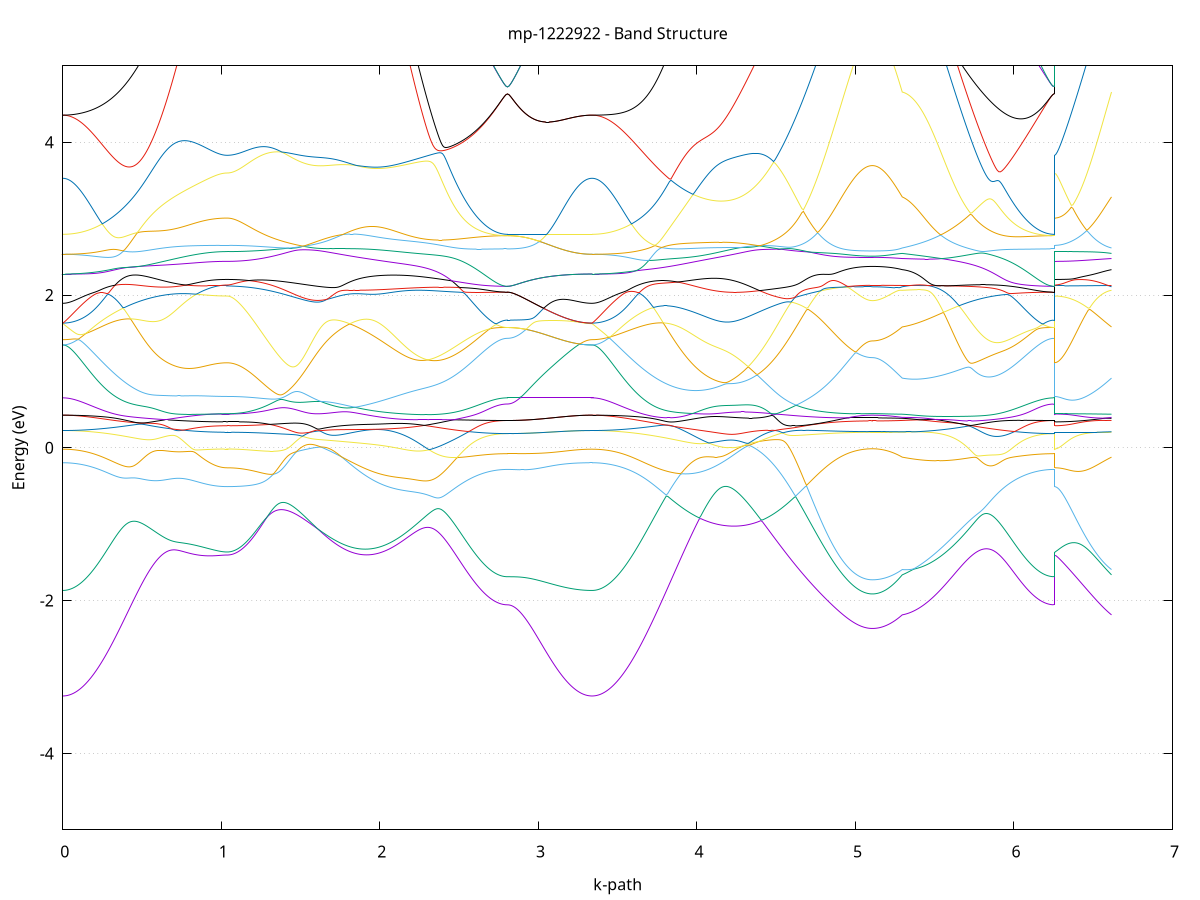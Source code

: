 set title 'mp-1222922 - Band Structure'
set xlabel 'k-path'
set ylabel 'Energy (eV)'
set grid y
set yrange [-5:5]
set terminal png size 800,600
set output 'mp-1222922_bands_gnuplot.png'
plot '-' using 1:2 with lines notitle, '-' using 1:2 with lines notitle, '-' using 1:2 with lines notitle, '-' using 1:2 with lines notitle, '-' using 1:2 with lines notitle, '-' using 1:2 with lines notitle, '-' using 1:2 with lines notitle, '-' using 1:2 with lines notitle, '-' using 1:2 with lines notitle, '-' using 1:2 with lines notitle, '-' using 1:2 with lines notitle, '-' using 1:2 with lines notitle, '-' using 1:2 with lines notitle, '-' using 1:2 with lines notitle, '-' using 1:2 with lines notitle, '-' using 1:2 with lines notitle, '-' using 1:2 with lines notitle, '-' using 1:2 with lines notitle, '-' using 1:2 with lines notitle, '-' using 1:2 with lines notitle, '-' using 1:2 with lines notitle, '-' using 1:2 with lines notitle, '-' using 1:2 with lines notitle, '-' using 1:2 with lines notitle, '-' using 1:2 with lines notitle, '-' using 1:2 with lines notitle, '-' using 1:2 with lines notitle, '-' using 1:2 with lines notitle, '-' using 1:2 with lines notitle, '-' using 1:2 with lines notitle, '-' using 1:2 with lines notitle, '-' using 1:2 with lines notitle, '-' using 1:2 with lines notitle, '-' using 1:2 with lines notitle, '-' using 1:2 with lines notitle, '-' using 1:2 with lines notitle, '-' using 1:2 with lines notitle, '-' using 1:2 with lines notitle, '-' using 1:2 with lines notitle, '-' using 1:2 with lines notitle, '-' using 1:2 with lines notitle, '-' using 1:2 with lines notitle, '-' using 1:2 with lines notitle, '-' using 1:2 with lines notitle, '-' using 1:2 with lines notitle, '-' using 1:2 with lines notitle, '-' using 1:2 with lines notitle, '-' using 1:2 with lines notitle, '-' using 1:2 with lines notitle, '-' using 1:2 with lines notitle, '-' using 1:2 with lines notitle, '-' using 1:2 with lines notitle, '-' using 1:2 with lines notitle, '-' using 1:2 with lines notitle, '-' using 1:2 with lines notitle, '-' using 1:2 with lines notitle, '-' using 1:2 with lines notitle, '-' using 1:2 with lines notitle, '-' using 1:2 with lines notitle, '-' using 1:2 with lines notitle, '-' using 1:2 with lines notitle, '-' using 1:2 with lines notitle, '-' using 1:2 with lines notitle, '-' using 1:2 with lines notitle
0.000000 -34.861406
0.009965 -34.861306
0.019931 -34.861206
0.029896 -34.861006
0.039862 -34.860706
0.049827 -34.860306
0.059793 -34.859906
0.069758 -34.859406
0.079724 -34.858706
0.089689 -34.858006
0.099655 -34.857306
0.109620 -34.856406
0.119586 -34.855506
0.129551 -34.854506
0.139517 -34.853406
0.149482 -34.852206
0.159447 -34.851006
0.169413 -34.849706
0.179378 -34.848306
0.189344 -34.846806
0.199309 -34.845306
0.209275 -34.843706
0.219240 -34.842106
0.229206 -34.840306
0.239171 -34.838606
0.249137 -34.836706
0.259102 -34.834806
0.269068 -34.832806
0.279033 -34.830806
0.288999 -34.828706
0.298964 -34.826506
0.308929 -34.824306
0.318895 -34.822106
0.328860 -34.819806
0.338826 -34.817406
0.348791 -34.815006
0.358757 -34.812606
0.368722 -34.810106
0.378688 -34.807606
0.388653 -34.805106
0.398619 -34.802506
0.408584 -34.799906
0.418550 -34.797306
0.428515 -34.794606
0.438481 -34.791906
0.448446 -34.789106
0.458412 -34.786406
0.468377 -34.783706
0.478342 -34.780906
0.488308 -34.778106
0.498273 -34.775306
0.508239 -34.772506
0.518204 -34.769706
0.528170 -34.766906
0.538135 -34.764106
0.548101 -34.761306
0.558066 -34.758506
0.568032 -34.755706
0.577997 -34.752906
0.587963 -34.750206
0.597928 -34.747406
0.607894 -34.744706
0.617859 -34.742006
0.627824 -34.739306
0.637790 -34.736706
0.647755 -34.734006
0.657721 -34.731406
0.667686 -34.728806
0.677652 -34.726306
0.687617 -34.723806
0.697583 -34.721306
0.707548 -34.718906
0.717514 -34.716506
0.727479 -34.714206
0.737445 -34.712006
0.747410 -34.709706
0.757376 -34.707606
0.767341 -34.705406
0.777306 -34.703406
0.787272 -34.701406
0.797237 -34.699406
0.807203 -34.697606
0.817168 -34.695806
0.827134 -34.694006
0.837099 -34.692406
0.847065 -34.690806
0.857030 -34.689306
0.866996 -34.687806
0.876961 -34.686406
0.886927 -34.685106
0.896892 -34.683906
0.906858 -34.682806
0.916823 -34.681706
0.926788 -34.680706
0.936754 -34.679806
0.946719 -34.679006
0.956685 -34.678306
0.966650 -34.677706
0.976616 -34.677006
0.986581 -34.676606
0.996547 -34.676206
1.006512 -34.675906
1.016478 -34.675606
1.026443 -34.675506
1.036409 -34.675506
1.036409 -34.675506
1.046275 -34.675506
1.056141 -34.675406
1.066007 -34.675306
1.075873 -34.675206
1.085739 -34.675106
1.095605 -34.675006
1.105471 -34.674806
1.115337 -34.674606
1.125203 -34.674406
1.135069 -34.674106
1.144935 -34.673806
1.154801 -34.673506
1.164667 -34.673206
1.174533 -34.672806
1.184399 -34.672406
1.194265 -34.672006
1.204131 -34.671606
1.213997 -34.671206
1.223863 -34.670806
1.233729 -34.670306
1.243595 -34.669806
1.253461 -34.669306
1.263327 -34.668706
1.273193 -34.668206
1.283059 -34.667706
1.292925 -34.667106
1.302791 -34.666506
1.312657 -34.666006
1.322523 -34.665406
1.332389 -34.664806
1.342255 -34.664206
1.352121 -34.663606
1.361987 -34.662906
1.371853 -34.662406
1.381719 -34.661706
1.391585 -34.661206
1.401451 -34.660606
1.411317 -34.660106
1.421183 -34.659506
1.431049 -34.659006
1.440915 -34.658406
1.450781 -34.657906
1.460647 -34.657406
1.470513 -34.656906
1.480379 -34.656406
1.490245 -34.655906
1.500111 -34.655506
1.509977 -34.655106
1.519843 -34.654706
1.529709 -34.654306
1.539575 -34.654006
1.549441 -34.653706
1.559307 -34.653406
1.569173 -34.653206
1.579039 -34.653006
1.588905 -34.652806
1.598771 -34.652606
1.608637 -34.652506
1.618503 -34.652506
1.628369 -34.652506
1.638235 -34.652506
1.648101 -34.652606
1.657967 -34.652706
1.667833 -34.652806
1.677699 -34.653006
1.687565 -34.653306
1.697431 -34.653506
1.697431 -34.653606
1.707408 -34.653906
1.717386 -34.654406
1.727363 -34.654806
1.737340 -34.655406
1.747317 -34.656006
1.757294 -34.656606
1.767272 -34.657306
1.777249 -34.658106
1.787226 -34.658906
1.797203 -34.659806
1.807180 -34.660706
1.817157 -34.661706
1.827135 -34.662806
1.837112 -34.663906
1.847089 -34.665106
1.857066 -34.666306
1.867043 -34.667606
1.877021 -34.669006
1.886998 -34.670406
1.896975 -34.671806
1.906952 -34.673306
1.916929 -34.674906
1.926907 -34.676606
1.936884 -34.678306
1.946861 -34.680106
1.956838 -34.681906
1.966815 -34.683706
1.976793 -34.685706
1.986770 -34.687706
1.996747 -34.689706
2.006724 -34.691806
2.016701 -34.693906
2.026678 -34.696106
2.036656 -34.698306
2.046633 -34.700506
2.056610 -34.702906
2.066587 -34.705206
2.076564 -34.707606
2.086542 -34.710106
2.096519 -34.712606
2.106496 -34.715106
2.116473 -34.717606
2.126450 -34.720206
2.136428 -34.722806
2.146405 -34.725406
2.156382 -34.728106
2.166359 -34.730806
2.176336 -34.733506
2.186314 -34.736206
2.196291 -34.738906
2.206268 -34.741706
2.216245 -34.744506
2.226222 -34.747306
2.236200 -34.750106
2.246177 -34.752906
2.256154 -34.755706
2.266131 -34.758506
2.276108 -34.761406
2.286086 -34.764206
2.296063 -34.767006
2.306040 -34.769806
2.316017 -34.772606
2.325994 -34.775306
2.335972 -34.778106
2.345949 -34.780806
2.355926 -34.783606
2.365903 -34.786306
2.375880 -34.789006
2.385857 -34.791706
2.395835 -34.794306
2.405812 -34.796906
2.415789 -34.799506
2.425766 -34.802106
2.435743 -34.804506
2.445721 -34.807006
2.455698 -34.809506
2.465675 -34.811806
2.475652 -34.814206
2.485629 -34.816506
2.495607 -34.818706
2.505584 -34.820906
2.515561 -34.823106
2.525538 -34.825206
2.535515 -34.827206
2.545493 -34.829206
2.555470 -34.831106
2.565447 -34.833006
2.575424 -34.834806
2.585401 -34.836506
2.595379 -34.838206
2.605356 -34.839706
2.615333 -34.841306
2.625310 -34.842806
2.635287 -34.844106
2.645264 -34.845406
2.655242 -34.846706
2.665219 -34.847906
2.675196 -34.848906
2.685173 -34.850006
2.695150 -34.850906
2.705128 -34.851706
2.715105 -34.852506
2.725082 -34.853206
2.735059 -34.853806
2.745036 -34.854406
2.755014 -34.854806
2.764991 -34.855206
2.774968 -34.855506
2.784945 -34.855706
2.794922 -34.855806
2.804900 -34.855806
2.804900 -34.855806
2.814779 -34.855906
2.824658 -34.855906
2.834538 -34.855906
2.844417 -34.856006
2.854296 -34.856006
2.864176 -34.856006
2.874055 -34.856106
2.883935 -34.856106
2.893814 -34.856206
2.903693 -34.856306
2.913573 -34.856406
2.923452 -34.856506
2.933331 -34.856606
2.943211 -34.856706
2.953090 -34.856906
2.962970 -34.857006
2.972849 -34.857106
2.982728 -34.857306
2.992608 -34.857406
3.002487 -34.857606
3.012366 -34.857706
3.022246 -34.857906
3.032125 -34.858006
3.042005 -34.858206
3.051884 -34.858306
3.061763 -34.858506
3.071643 -34.858606
3.081522 -34.858806
3.091401 -34.858906
3.101281 -34.859106
3.111160 -34.859206
3.121040 -34.859406
3.130919 -34.859506
3.140798 -34.859706
3.150678 -34.859906
3.160557 -34.860006
3.170436 -34.860106
3.180316 -34.860206
3.190195 -34.860406
3.200075 -34.860506
3.209954 -34.860606
3.219833 -34.860706
3.229713 -34.860806
3.239592 -34.860906
3.249471 -34.861006
3.259351 -34.861006
3.269230 -34.861106
3.279110 -34.861206
3.288989 -34.861206
3.298868 -34.861306
3.308748 -34.861306
3.318627 -34.861306
3.328506 -34.861306
3.338386 -34.861406
3.338386 -34.861406
3.348343 -34.861306
3.358300 -34.861206
3.368257 -34.861006
3.378214 -34.860706
3.388171 -34.860306
3.398128 -34.859806
3.408085 -34.859306
3.418042 -34.858706
3.427999 -34.857906
3.437956 -34.857206
3.447913 -34.856306
3.457870 -34.855306
3.467827 -34.854306
3.477784 -34.853206
3.487741 -34.852006
3.497698 -34.850706
3.507655 -34.849406
3.517612 -34.848006
3.527569 -34.846506
3.537526 -34.844906
3.547483 -34.843306
3.557440 -34.841606
3.567397 -34.839806
3.577354 -34.838006
3.587311 -34.836106
3.597268 -34.834106
3.607225 -34.832106
3.617182 -34.830006
3.627139 -34.827906
3.637096 -34.825706
3.647053 -34.823406
3.657010 -34.821106
3.666967 -34.818806
3.676925 -34.816406
3.686882 -34.813906
3.696839 -34.811506
3.706796 -34.808906
3.716753 -34.806406
3.726710 -34.803806
3.736667 -34.801206
3.746624 -34.798506
3.756581 -34.795806
3.766538 -34.793106
3.776495 -34.790306
3.786452 -34.787506
3.796409 -34.784706
3.806366 -34.781906
3.816323 -34.779106
3.826280 -34.776206
3.836237 -34.773406
3.846194 -34.770506
3.856151 -34.767606
3.866108 -34.764706
3.876065 -34.761806
3.886022 -34.758906
3.895979 -34.756106
3.905936 -34.753206
3.915893 -34.750306
3.925850 -34.747406
3.935807 -34.744606
3.945764 -34.741706
3.955721 -34.738906
3.965678 -34.736106
3.975635 -34.733306
3.985592 -34.730506
3.995549 -34.727806
4.005506 -34.725106
4.015463 -34.722406
4.025420 -34.719806
4.035377 -34.717206
4.045334 -34.714606
4.055291 -34.712106
4.065248 -34.709606
4.075205 -34.707106
4.085162 -34.704706
4.095119 -34.702306
4.105076 -34.700006
4.115033 -34.697706
4.124991 -34.695406
4.134948 -34.693306
4.144905 -34.691106
4.154862 -34.689006
4.164819 -34.687006
4.174776 -34.685106
4.184733 -34.683106
4.194690 -34.681306
4.204647 -34.679506
4.214604 -34.677706
4.224561 -34.676006
4.234518 -34.674406
4.244475 -34.672806
4.254432 -34.671206
4.264389 -34.669806
4.274346 -34.668406
4.284303 -34.667106
4.294260 -34.665806
4.304217 -34.664606
4.314174 -34.663406
4.324131 -34.662306
4.334088 -34.661306
4.344045 -34.660306
4.354002 -34.659406
4.363959 -34.658506
4.373916 -34.657706
4.383873 -34.657006
4.393830 -34.656306
4.403787 -34.655706
4.413744 -34.655106
4.423701 -34.654606
4.433658 -34.654206
4.443615 -34.653806
4.453572 -34.653406
4.463529 -34.653106
4.473486 -34.652906
4.483443 -34.652706
4.493400 -34.652606
4.503357 -34.652506
4.513314 -34.652406
4.523271 -34.652406
4.533228 -34.652506
4.543185 -34.652606
4.553142 -34.652706
4.553142 -34.652706
4.563031 -34.652906
4.572919 -34.653106
4.582807 -34.653306
4.592695 -34.653606
4.602583 -34.653906
4.612471 -34.654206
4.622359 -34.654606
4.632247 -34.655006
4.642135 -34.655406
4.652024 -34.655906
4.661912 -34.656306
4.671800 -34.656806
4.681688 -34.657306
4.691576 -34.657906
4.701464 -34.658406
4.711352 -34.658906
4.721240 -34.659506
4.731128 -34.660106
4.741017 -34.660606
4.750905 -34.661306
4.760793 -34.661906
4.770681 -34.662506
4.780569 -34.663106
4.790457 -34.663706
4.800345 -34.664306
4.810233 -34.664906
4.820121 -34.665506
4.830010 -34.666106
4.839898 -34.666706
4.849786 -34.667306
4.859674 -34.667906
4.869562 -34.668406
4.879450 -34.668906
4.889338 -34.669506
4.899226 -34.670006
4.909114 -34.670506
4.919003 -34.671006
4.928891 -34.671406
4.938779 -34.671806
4.948667 -34.672206
4.958555 -34.672706
4.968443 -34.673106
4.978331 -34.673506
4.988219 -34.673806
4.998107 -34.674106
5.007996 -34.674406
5.017884 -34.674706
5.027772 -34.674906
5.037660 -34.675106
5.047548 -34.675306
5.057436 -34.675506
5.067324 -34.675606
5.077212 -34.675706
5.087100 -34.675806
5.096988 -34.675806
5.106877 -34.675806
5.106877 -34.675806
5.116788 -34.675806
5.126699 -34.675906
5.136609 -34.675906
5.146520 -34.675906
5.156431 -34.675906
5.166342 -34.676006
5.176253 -34.676006
5.186164 -34.676106
5.196075 -34.676206
5.205986 -34.676306
5.215897 -34.676306
5.225808 -34.676406
5.235719 -34.676606
5.245630 -34.676706
5.255541 -34.676806
5.265452 -34.676906
5.275363 -34.677006
5.285274 -34.677206
5.295185 -34.677306
5.295185 -34.677306
5.305175 -34.677906
5.315166 -34.678506
5.325157 -34.679206
5.335147 -34.680106
5.345138 -34.681006
5.355128 -34.682006
5.365119 -34.683106
5.375109 -34.684206
5.385100 -34.685506
5.395091 -34.686706
5.405081 -34.688106
5.415072 -34.689606
5.425062 -34.691106
5.435053 -34.692706
5.445044 -34.694406
5.455034 -34.696206
5.465025 -34.698006
5.475015 -34.699906
5.485006 -34.701806
5.494996 -34.703806
5.504987 -34.705906
5.514978 -34.708006
5.524968 -34.710206
5.534959 -34.712406
5.544949 -34.714706
5.554940 -34.717006
5.564931 -34.719406
5.574921 -34.721806
5.584912 -34.724206
5.594902 -34.726706
5.604893 -34.729306
5.614883 -34.731806
5.624874 -34.734406
5.634865 -34.737106
5.644855 -34.739706
5.654846 -34.742406
5.664836 -34.745106
5.674827 -34.747806
5.684818 -34.750506
5.694808 -34.753306
5.704799 -34.756006
5.714789 -34.758806
5.724780 -34.761506
5.734770 -34.764306
5.744761 -34.767106
5.754752 -34.769906
5.764742 -34.772706
5.774733 -34.775406
5.784723 -34.778206
5.794714 -34.780906
5.804704 -34.783606
5.814695 -34.786306
5.824686 -34.789006
5.834676 -34.791706
5.844667 -34.794306
5.854657 -34.796906
5.864648 -34.799506
5.874639 -34.802006
5.884629 -34.804506
5.894620 -34.807006
5.904610 -34.809406
5.914601 -34.811806
5.924591 -34.814206
5.934582 -34.816406
5.944573 -34.818706
5.954563 -34.820906
5.964554 -34.823006
5.974544 -34.825106
5.984535 -34.827106
5.994526 -34.829106
6.004516 -34.831006
6.014507 -34.832806
6.024497 -34.834706
6.034488 -34.836506
6.044478 -34.838106
6.054469 -34.839706
6.064460 -34.841206
6.074450 -34.842706
6.084441 -34.844106
6.094431 -34.845406
6.104422 -34.846706
6.114413 -34.847806
6.124403 -34.848906
6.134394 -34.850006
6.144384 -34.850906
6.154375 -34.851706
6.164365 -34.852506
6.174356 -34.853206
6.184347 -34.853806
6.194337 -34.854406
6.204328 -34.854806
6.214318 -34.855206
6.224309 -34.855506
6.234300 -34.855706
6.244290 -34.855806
6.254281 -34.855806
6.254281 -34.675506
6.264038 -34.675506
6.273795 -34.675506
6.283552 -34.675506
6.293309 -34.675506
6.303066 -34.675506
6.312823 -34.675506
6.322580 -34.675506
6.332337 -34.675506
6.342094 -34.675606
6.351851 -34.675606
6.361608 -34.675606
6.371365 -34.675606
6.381122 -34.675706
6.390880 -34.675706
6.400637 -34.675706
6.410394 -34.675806
6.420151 -34.675806
6.429908 -34.675906
6.439665 -34.675906
6.449422 -34.675906
6.459179 -34.676006
6.468936 -34.676106
6.478693 -34.676206
6.488450 -34.676206
6.498207 -34.676306
6.507964 -34.676406
6.517721 -34.676406
6.527478 -34.676506
6.537235 -34.676606
6.546993 -34.676706
6.556750 -34.676806
6.566507 -34.676806
6.576264 -34.677006
6.586021 -34.677106
6.595778 -34.677206
6.605535 -34.677206
6.615292 -34.677306
e
0.000000 -32.384106
0.009965 -32.384106
0.019931 -32.383906
0.029896 -32.383706
0.039862 -32.383306
0.049827 -32.382806
0.059793 -32.382306
0.069758 -32.381606
0.079724 -32.380806
0.089689 -32.380006
0.099655 -32.379006
0.109620 -32.378006
0.119586 -32.376806
0.129551 -32.375506
0.139517 -32.374206
0.149482 -32.372706
0.159447 -32.371206
0.169413 -32.369606
0.179378 -32.367806
0.189344 -32.366006
0.199309 -32.364106
0.209275 -32.362106
0.219240 -32.360106
0.229206 -32.357906
0.239171 -32.355706
0.249137 -32.353406
0.259102 -32.351006
0.269068 -32.348506
0.279033 -32.346006
0.288999 -32.343406
0.298964 -32.340706
0.308929 -32.337906
0.318895 -32.335106
0.328860 -32.332206
0.338826 -32.329306
0.348791 -32.326306
0.358757 -32.323306
0.368722 -32.320206
0.378688 -32.317006
0.388653 -32.313806
0.398619 -32.310606
0.408584 -32.307306
0.418550 -32.304006
0.428515 -32.300606
0.438481 -32.297306
0.448446 -32.293806
0.458412 -32.290406
0.468377 -32.286906
0.478342 -32.283506
0.488308 -32.280006
0.498273 -32.276506
0.508239 -32.272906
0.518204 -32.269406
0.528170 -32.265906
0.538135 -32.262306
0.548101 -32.258806
0.558066 -32.255306
0.568032 -32.251706
0.577997 -32.248206
0.587963 -32.244706
0.597928 -32.241306
0.607894 -32.237806
0.617859 -32.234406
0.627824 -32.231006
0.637790 -32.227606
0.647755 -32.224306
0.657721 -32.221006
0.667686 -32.217706
0.677652 -32.214506
0.687617 -32.211406
0.697583 -32.208206
0.707548 -32.205206
0.717514 -32.202206
0.727479 -32.199206
0.737445 -32.196406
0.747410 -32.193506
0.757376 -32.190806
0.767341 -32.188106
0.777306 -32.185506
0.787272 -32.182906
0.797237 -32.180506
0.807203 -32.178106
0.817168 -32.175806
0.827134 -32.173606
0.837099 -32.171506
0.847065 -32.169506
0.857030 -32.167506
0.866996 -32.165706
0.876961 -32.163906
0.886927 -32.162306
0.896892 -32.160706
0.906858 -32.159306
0.916823 -32.157906
0.926788 -32.156606
0.936754 -32.155506
0.946719 -32.154506
0.956685 -32.153506
0.966650 -32.152706
0.976616 -32.152006
0.986581 -32.151406
0.996547 -32.150906
1.006512 -32.150506
1.016478 -32.150206
1.026443 -32.150006
1.036409 -32.150006
1.036409 -32.150006
1.046275 -32.150006
1.056141 -32.149906
1.066007 -32.149806
1.075873 -32.149706
1.085739 -32.149506
1.095605 -32.149306
1.105471 -32.149106
1.115337 -32.148806
1.125203 -32.148506
1.135069 -32.148106
1.144935 -32.147706
1.154801 -32.147306
1.164667 -32.146806
1.174533 -32.146306
1.184399 -32.145806
1.194265 -32.145306
1.204131 -32.144706
1.213997 -32.144106
1.223863 -32.143506
1.233729 -32.142806
1.243595 -32.142106
1.253461 -32.141406
1.263327 -32.140706
1.273193 -32.140006
1.283059 -32.139206
1.292925 -32.138406
1.302791 -32.137706
1.312657 -32.136906
1.322523 -32.136106
1.332389 -32.135306
1.342255 -32.134406
1.352121 -32.133606
1.361987 -32.132806
1.371853 -32.132006
1.381719 -32.131206
1.391585 -32.130406
1.401451 -32.129606
1.411317 -32.128806
1.421183 -32.128006
1.431049 -32.127206
1.440915 -32.126406
1.450781 -32.125706
1.460647 -32.125006
1.470513 -32.124306
1.480379 -32.123606
1.490245 -32.123006
1.500111 -32.122406
1.509977 -32.121806
1.519843 -32.121306
1.529709 -32.120806
1.539575 -32.120306
1.549441 -32.119906
1.559307 -32.119506
1.569173 -32.119206
1.579039 -32.118906
1.588905 -32.118706
1.598771 -32.118506
1.608637 -32.118306
1.618503 -32.118306
1.628369 -32.118206
1.638235 -32.118306
1.648101 -32.118406
1.657967 -32.118506
1.667833 -32.118806
1.677699 -32.119106
1.687565 -32.119406
1.697431 -32.119806
1.697431 -32.119806
1.707408 -32.120406
1.717386 -32.120906
1.727363 -32.121606
1.737340 -32.122306
1.747317 -32.123106
1.757294 -32.124006
1.767272 -32.125006
1.777249 -32.126006
1.787226 -32.127206
1.797203 -32.128406
1.807180 -32.129706
1.817157 -32.131006
1.827135 -32.132506
1.837112 -32.134006
1.847089 -32.135606
1.857066 -32.137306
1.867043 -32.139106
1.877021 -32.141006
1.886998 -32.142906
1.896975 -32.144906
1.906952 -32.147106
1.916929 -32.149206
1.926907 -32.151506
1.936884 -32.153906
1.946861 -32.156306
1.956838 -32.158806
1.966815 -32.161306
1.976793 -32.164006
1.986770 -32.166706
1.996747 -32.169506
2.006724 -32.172406
2.016701 -32.175306
2.026678 -32.178306
2.036656 -32.181406
2.046633 -32.184506
2.056610 -32.187706
2.066587 -32.190906
2.076564 -32.194206
2.086542 -32.197506
2.096519 -32.200906
2.106496 -32.204406
2.116473 -32.207906
2.126450 -32.211406
2.136428 -32.215006
2.146405 -32.218606
2.156382 -32.222206
2.166359 -32.225906
2.176336 -32.229706
2.186314 -32.233406
2.196291 -32.237106
2.206268 -32.240906
2.216245 -32.244706
2.226222 -32.248606
2.236200 -32.252406
2.246177 -32.256206
2.256154 -32.260106
2.266131 -32.263906
2.276108 -32.267806
2.286086 -32.271606
2.296063 -32.275406
2.306040 -32.279306
2.316017 -32.283106
2.325994 -32.286906
2.335972 -32.290606
2.345949 -32.294406
2.355926 -32.298106
2.365903 -32.301806
2.375880 -32.305506
2.385857 -32.309106
2.395835 -32.312706
2.405812 -32.316206
2.415789 -32.319706
2.425766 -32.323206
2.435743 -32.326606
2.445721 -32.329906
2.455698 -32.333206
2.465675 -32.336406
2.475652 -32.339606
2.485629 -32.342806
2.495607 -32.345806
2.505584 -32.348806
2.515561 -32.351706
2.525538 -32.354506
2.535515 -32.357306
2.545493 -32.359906
2.555470 -32.362506
2.565447 -32.365006
2.575424 -32.367506
2.585401 -32.369806
2.595379 -32.372006
2.605356 -32.374206
2.615333 -32.376306
2.625310 -32.378206
2.635287 -32.380106
2.645264 -32.381906
2.655242 -32.383506
2.665219 -32.385106
2.675196 -32.386606
2.685173 -32.387906
2.695150 -32.389206
2.705128 -32.390306
2.715105 -32.391406
2.725082 -32.392306
2.735059 -32.393206
2.745036 -32.393906
2.755014 -32.394506
2.764991 -32.395006
2.774968 -32.395406
2.784945 -32.395706
2.794922 -32.395806
2.804900 -32.395906
2.804900 -32.395906
2.814779 -32.395906
2.824658 -32.395906
2.834538 -32.395806
2.844417 -32.395706
2.854296 -32.395606
2.864176 -32.395506
2.874055 -32.395406
2.883935 -32.395306
2.893814 -32.395106
2.903693 -32.394906
2.913573 -32.394706
2.923452 -32.394506
2.933331 -32.394306
2.943211 -32.394006
2.953090 -32.393806
2.962970 -32.393506
2.972849 -32.393206
2.982728 -32.392906
2.992608 -32.392606
3.002487 -32.392306
3.012366 -32.392006
3.022246 -32.391706
3.032125 -32.391406
3.042005 -32.391006
3.051884 -32.390706
3.061763 -32.390306
3.071643 -32.390006
3.081522 -32.389706
3.091401 -32.389306
3.101281 -32.389006
3.111160 -32.388606
3.121040 -32.388306
3.130919 -32.388006
3.140798 -32.387706
3.150678 -32.387406
3.160557 -32.387106
3.170436 -32.386806
3.180316 -32.386506
3.190195 -32.386206
3.200075 -32.386006
3.209954 -32.385706
3.219833 -32.385506
3.229713 -32.385306
3.239592 -32.385106
3.249471 -32.384906
3.259351 -32.384706
3.269230 -32.384606
3.279110 -32.384506
3.288989 -32.384406
3.298868 -32.384306
3.308748 -32.384206
3.318627 -32.384206
3.328506 -32.384106
3.338386 -32.384106
3.338386 -32.384106
3.348343 -32.384106
3.358300 -32.383906
3.368257 -32.383606
3.378214 -32.383306
3.388171 -32.382806
3.398128 -32.382206
3.408085 -32.381506
3.418042 -32.380706
3.427999 -32.379806
3.437956 -32.378806
3.447913 -32.377706
3.457870 -32.376506
3.467827 -32.375206
3.477784 -32.373806
3.487741 -32.372406
3.497698 -32.370806
3.507655 -32.369106
3.517612 -32.367306
3.527569 -32.365406
3.537526 -32.363506
3.547483 -32.361406
3.557440 -32.359306
3.567397 -32.357006
3.577354 -32.354706
3.587311 -32.352306
3.597268 -32.349906
3.607225 -32.347306
3.617182 -32.344706
3.627139 -32.342006
3.637096 -32.339206
3.647053 -32.336406
3.657010 -32.333506
3.666967 -32.330506
3.676925 -32.327506
3.686882 -32.324406
3.696839 -32.321306
3.706796 -32.318106
3.716753 -32.314806
3.726710 -32.311506
3.736667 -32.308206
3.746624 -32.304806
3.756581 -32.301406
3.766538 -32.297906
3.776495 -32.294406
3.786452 -32.290906
3.796409 -32.287406
3.806366 -32.283806
3.816323 -32.280206
3.826280 -32.276606
3.836237 -32.272906
3.846194 -32.269306
3.856151 -32.265606
3.866108 -32.262006
3.876065 -32.258306
3.886022 -32.254606
3.895979 -32.251006
3.905936 -32.247306
3.915893 -32.243606
3.925850 -32.240006
3.935807 -32.236406
3.945764 -32.232706
3.955721 -32.229106
3.965678 -32.225606
3.975635 -32.222006
3.985592 -32.218506
3.995549 -32.215006
4.005506 -32.211606
4.015463 -32.208106
4.025420 -32.204706
4.035377 -32.201406
4.045334 -32.198106
4.055291 -32.194906
4.065248 -32.191706
4.075205 -32.188506
4.085162 -32.185406
4.095119 -32.182406
4.105076 -32.179406
4.115033 -32.176406
4.124991 -32.173606
4.134948 -32.170806
4.144905 -32.168006
4.154862 -32.165306
4.164819 -32.162706
4.174776 -32.160206
4.184733 -32.157706
4.194690 -32.155306
4.204647 -32.153006
4.214604 -32.150706
4.224561 -32.148506
4.234518 -32.146406
4.244475 -32.144406
4.254432 -32.142406
4.264389 -32.140506
4.274346 -32.138806
4.284303 -32.137006
4.294260 -32.135406
4.304217 -32.133806
4.314174 -32.132306
4.324131 -32.130906
4.334088 -32.129606
4.344045 -32.128306
4.354002 -32.127206
4.363959 -32.126106
4.373916 -32.125006
4.383873 -32.124106
4.393830 -32.123206
4.403787 -32.122406
4.413744 -32.121706
4.423701 -32.121006
4.433658 -32.120506
4.443615 -32.120006
4.453572 -32.119506
4.463529 -32.119106
4.473486 -32.118806
4.483443 -32.118606
4.493400 -32.118406
4.503357 -32.118306
4.513314 -32.118206
4.523271 -32.118206
4.533228 -32.118306
4.543185 -32.118406
4.553142 -32.118606
4.553142 -32.118506
4.563031 -32.118806
4.572919 -32.119006
4.582807 -32.119406
4.592695 -32.119706
4.602583 -32.120106
4.612471 -32.120506
4.622359 -32.121006
4.632247 -32.121506
4.642135 -32.122006
4.652024 -32.122606
4.661912 -32.123206
4.671800 -32.123806
4.681688 -32.124506
4.691576 -32.125206
4.701464 -32.125906
4.711352 -32.126606
4.721240 -32.127306
4.731128 -32.128106
4.741017 -32.128806
4.750905 -32.129606
4.760793 -32.130406
4.770681 -32.131106
4.780569 -32.131906
4.790457 -32.132706
4.800345 -32.133506
4.810233 -32.134306
4.820121 -32.135006
4.830010 -32.135806
4.839898 -32.136606
4.849786 -32.137306
4.859674 -32.138006
4.869562 -32.138706
4.879450 -32.139506
4.889338 -32.140106
4.899226 -32.140806
4.909114 -32.141506
4.919003 -32.142106
4.928891 -32.142706
4.938779 -32.143306
4.948667 -32.143806
4.958555 -32.144306
4.968443 -32.144806
4.978331 -32.145306
4.988219 -32.145706
4.998107 -32.146106
5.007996 -32.146506
5.017884 -32.146906
5.027772 -32.147206
5.037660 -32.147406
5.047548 -32.147706
5.057436 -32.147906
5.067324 -32.148006
5.077212 -32.148206
5.087100 -32.148306
5.096988 -32.148306
5.106877 -32.148306
5.106877 -32.148306
5.116788 -32.148406
5.126699 -32.148406
5.136609 -32.148406
5.146520 -32.148506
5.156431 -32.148506
5.166342 -32.148706
5.176253 -32.148806
5.186164 -32.148906
5.196075 -32.149006
5.205986 -32.149206
5.215897 -32.149406
5.225808 -32.149606
5.235719 -32.149806
5.245630 -32.150006
5.255541 -32.150206
5.265452 -32.150506
5.275363 -32.150806
5.285274 -32.151006
5.295185 -32.151306
5.295185 -32.151306
5.305175 -32.152206
5.315166 -32.153106
5.325157 -32.154206
5.335147 -32.155406
5.345138 -32.156706
5.355128 -32.158106
5.365119 -32.159606
5.375109 -32.161306
5.385100 -32.163006
5.395091 -32.164806
5.405081 -32.166806
5.415072 -32.168806
5.425062 -32.171006
5.435053 -32.173206
5.445044 -32.175606
5.455034 -32.178006
5.465025 -32.180506
5.475015 -32.183106
5.485006 -32.185806
5.494996 -32.188606
5.504987 -32.191506
5.514978 -32.194406
5.524968 -32.197406
5.534959 -32.200506
5.544949 -32.203706
5.554940 -32.206906
5.564931 -32.210106
5.574921 -32.213506
5.584912 -32.216806
5.594902 -32.220306
5.604893 -32.223806
5.614883 -32.227306
5.624874 -32.230906
5.634865 -32.234506
5.644855 -32.238106
5.654846 -32.241806
5.664836 -32.245506
5.674827 -32.249206
5.684818 -32.252906
5.694808 -32.256706
5.704799 -32.260506
5.714789 -32.264306
5.724780 -32.268006
5.734770 -32.271806
5.744761 -32.275606
5.754752 -32.279406
5.764742 -32.283206
5.774733 -32.286906
5.784723 -32.290706
5.794714 -32.294406
5.804704 -32.298106
5.814695 -32.301806
5.824686 -32.305406
5.834676 -32.309006
5.844667 -32.312606
5.854657 -32.316206
5.864648 -32.319606
5.874639 -32.323106
5.884629 -32.326506
5.894620 -32.329806
5.904610 -32.333106
5.914601 -32.336406
5.924591 -32.339606
5.934582 -32.342706
5.944573 -32.345706
5.954563 -32.348706
5.964554 -32.351606
5.974544 -32.354406
5.984535 -32.357206
5.994526 -32.359906
6.004516 -32.362506
6.014507 -32.364906
6.024497 -32.367406
6.034488 -32.369706
6.044478 -32.372006
6.054469 -32.374106
6.064460 -32.376206
6.074450 -32.378206
6.084441 -32.380106
6.094431 -32.381806
6.104422 -32.383506
6.114413 -32.385106
6.124403 -32.386506
6.134394 -32.387906
6.144384 -32.389206
6.154375 -32.390306
6.164365 -32.391406
6.174356 -32.392306
6.184347 -32.393206
6.194337 -32.393906
6.204328 -32.394506
6.214318 -32.395006
6.224309 -32.395406
6.234300 -32.395706
6.244290 -32.395806
6.254281 -32.395906
6.254281 -32.150006
6.264038 -32.150006
6.273795 -32.150006
6.283552 -32.150006
6.293309 -32.150006
6.303066 -32.150006
6.312823 -32.150006
6.322580 -32.150006
6.332337 -32.150006
6.342094 -32.150106
6.351851 -32.150106
6.361608 -32.150106
6.371365 -32.150106
6.381122 -32.150106
6.390880 -32.150206
6.400637 -32.150206
6.410394 -32.150206
6.420151 -32.150206
6.429908 -32.150306
6.439665 -32.150306
6.449422 -32.150306
6.459179 -32.150406
6.468936 -32.150406
6.478693 -32.150406
6.488450 -32.150506
6.498207 -32.150606
6.507964 -32.150606
6.517721 -32.150706
6.527478 -32.150706
6.537235 -32.150806
6.546993 -32.150806
6.556750 -32.150906
6.566507 -32.151006
6.576264 -32.151006
6.586021 -32.151106
6.595778 -32.151206
6.605535 -32.151306
6.615292 -32.151306
e
0.000000 -18.081706
0.009965 -18.081506
0.019931 -18.081206
0.029896 -18.080606
0.039862 -18.079806
0.049827 -18.078706
0.059793 -18.077406
0.069758 -18.075806
0.079724 -18.074006
0.089689 -18.072006
0.099655 -18.069806
0.109620 -18.067306
0.119586 -18.064606
0.129551 -18.061606
0.139517 -18.058506
0.149482 -18.055106
0.159447 -18.051406
0.169413 -18.047606
0.179378 -18.043506
0.189344 -18.039206
0.199309 -18.034706
0.209275 -18.030006
0.219240 -18.025106
0.229206 -18.020006
0.239171 -18.014606
0.249137 -18.009106
0.259102 -18.003306
0.269068 -17.997406
0.279033 -17.991306
0.288999 -17.985006
0.298964 -17.978506
0.308929 -17.971806
0.318895 -17.964906
0.328860 -17.957906
0.338826 -17.950706
0.348791 -17.943306
0.358757 -17.935806
0.368722 -17.928206
0.378688 -17.920306
0.388653 -17.912406
0.398619 -17.904306
0.408584 -17.896006
0.418550 -17.887606
0.428515 -17.879206
0.438481 -17.870506
0.448446 -17.861806
0.458412 -17.853006
0.468377 -17.844106
0.478342 -17.835106
0.488308 -17.826006
0.498273 -17.816806
0.508239 -17.807506
0.518204 -17.798206
0.528170 -17.788906
0.538135 -17.779506
0.548101 -17.770006
0.558066 -17.760606
0.568032 -17.751106
0.577997 -17.741706
0.587963 -17.732506
0.597928 -17.725606
0.607894 -17.737906
0.617859 -17.756206
0.627824 -17.774706
0.637790 -17.793006
0.647755 -17.811106
0.657721 -17.828906
0.667686 -17.846406
0.677652 -17.863706
0.687617 -17.880606
0.697583 -17.897106
0.707548 -17.913406
0.717514 -17.929306
0.727479 -17.944806
0.737445 -17.960006
0.747410 -17.974706
0.757376 -17.989106
0.767341 -18.003006
0.777306 -18.016506
0.787272 -18.029606
0.797237 -18.042306
0.807203 -18.054506
0.817168 -18.066206
0.827134 -18.077506
0.837099 -18.088306
0.847065 -18.098706
0.857030 -18.108506
0.866996 -18.117806
0.876961 -18.126706
0.886927 -18.135006
0.896892 -18.142906
0.906858 -18.150206
0.916823 -18.157006
0.926788 -18.163206
0.936754 -18.169006
0.946719 -18.174206
0.956685 -18.178806
0.966650 -18.183006
0.976616 -18.186506
0.986581 -18.189606
0.996547 -18.192006
1.006512 -18.193906
1.016478 -18.195306
1.026443 -18.196206
1.036409 -18.196406
1.036409 -18.196406
1.046275 -18.196306
1.056141 -18.196006
1.066007 -18.195406
1.075873 -18.194506
1.085739 -18.193506
1.095605 -18.192206
1.105471 -18.190606
1.115337 -18.188806
1.125203 -18.186806
1.135069 -18.184506
1.144935 -18.182006
1.154801 -18.179306
1.164667 -18.176406
1.174533 -18.173206
1.184399 -18.169806
1.194265 -18.166106
1.204131 -18.162206
1.213997 -18.158106
1.223863 -18.153806
1.233729 -18.149306
1.243595 -18.144506
1.253461 -18.139506
1.263327 -18.134306
1.273193 -18.128906
1.283059 -18.123306
1.292925 -18.117506
1.302791 -18.111506
1.312657 -18.105206
1.322523 -18.098806
1.332389 -18.092106
1.342255 -18.085306
1.352121 -18.078306
1.361987 -18.071106
1.371853 -18.063706
1.381719 -18.056106
1.391585 -18.048406
1.401451 -18.040506
1.411317 -18.032406
1.421183 -18.024106
1.431049 -18.015706
1.440915 -18.007106
1.450781 -17.998406
1.460647 -17.989506
1.470513 -17.980506
1.480379 -17.971306
1.490245 -17.962006
1.500111 -17.952506
1.509977 -17.943006
1.519843 -17.933306
1.529709 -17.923506
1.539575 -17.913606
1.549441 -17.903606
1.559307 -17.893506
1.569173 -17.883306
1.579039 -17.873106
1.588905 -17.862706
1.598771 -17.852306
1.608637 -17.860206
1.618503 -17.872906
1.628369 -17.885106
1.638235 -17.897106
1.648101 -17.908606
1.657967 -17.919806
1.667833 -17.930606
1.677699 -17.940906
1.687565 -17.950906
1.697431 -17.960406
1.697431 -17.960406
1.707408 -17.969606
1.717386 -17.978306
1.727363 -17.986506
1.737340 -17.994306
1.747317 -18.001606
1.757294 -18.008306
1.767272 -18.014606
1.777249 -18.020406
1.787226 -18.025606
1.797203 -18.030306
1.807180 -18.034506
1.817157 -18.038206
1.827135 -18.041306
1.837112 -18.043806
1.847089 -18.045906
1.857066 -18.047306
1.867043 -18.048206
1.877021 -18.048606
1.886998 -18.048406
1.896975 -18.047606
1.906952 -18.046306
1.916929 -18.044406
1.926907 -18.041906
1.936884 -18.038906
1.946861 -18.035406
1.956838 -18.031206
1.966815 -18.026506
1.976793 -18.021306
1.986770 -18.015506
1.996747 -18.009206
2.006724 -18.002306
2.016701 -17.994906
2.026678 -17.986906
2.036656 -17.978506
2.046633 -17.969506
2.056610 -17.959906
2.066587 -17.949906
2.076564 -17.939406
2.086542 -17.928406
2.096519 -17.916806
2.106496 -17.904906
2.116473 -17.892406
2.126450 -17.879506
2.136428 -17.866106
2.146405 -17.852306
2.156382 -17.838106
2.166359 -17.823506
2.176336 -17.808506
2.186314 -17.793006
2.196291 -17.777206
2.206268 -17.761106
2.216245 -17.744506
2.226222 -17.727706
2.236200 -17.710506
2.246177 -17.693006
2.256154 -17.675306
2.266131 -17.657206
2.276108 -17.638906
2.286086 -17.631406
2.296063 -17.631506
2.306040 -17.631806
2.316017 -17.632106
2.325994 -17.632406
2.335972 -17.632906
2.345949 -17.633406
2.355926 -17.633906
2.365903 -17.634506
2.375880 -17.635206
2.385857 -17.635906
2.395835 -17.636706
2.405812 -17.637506
2.415789 -17.638306
2.425766 -17.639206
2.435743 -17.640106
2.445721 -17.641006
2.455698 -17.642006
2.465675 -17.643006
2.475652 -17.644006
2.485629 -17.645006
2.495607 -17.646106
2.505584 -17.647106
2.515561 -17.648206
2.525538 -17.649206
2.535515 -17.650306
2.545493 -17.651306
2.555470 -17.652306
2.565447 -17.653306
2.575424 -17.654306
2.585401 -17.655306
2.595379 -17.656306
2.605356 -17.657206
2.615333 -17.658106
2.625310 -17.659006
2.635287 -17.659806
2.645264 -17.660606
2.655242 -17.661406
2.665219 -17.662106
2.675196 -17.662806
2.685173 -17.663506
2.695150 -17.664106
2.705128 -17.664606
2.715105 -17.665106
2.725082 -17.665606
2.735059 -17.666006
2.745036 -17.666406
2.755014 -17.666706
2.764991 -17.666906
2.774968 -17.667106
2.784945 -17.667206
2.794922 -17.667306
2.804900 -17.667306
2.804900 -17.667306
2.814779 -17.667806
2.824658 -17.669306
2.834538 -17.671806
2.844417 -17.675106
2.854296 -17.679406
2.864176 -17.684606
2.874055 -17.690606
2.883935 -17.697406
2.893814 -17.705006
2.903693 -17.713206
2.913573 -17.722106
2.923452 -17.731606
2.933331 -17.741506
2.943211 -17.751906
2.953090 -17.762706
2.962970 -17.773906
2.972849 -17.785306
2.982728 -17.797006
2.992608 -17.808806
3.002487 -17.820806
3.012366 -17.832806
3.022246 -17.844906
3.032125 -17.857006
3.042005 -17.869006
3.051884 -17.881006
3.061763 -17.892806
3.071643 -17.904506
3.081522 -17.916006
3.091401 -17.927306
3.101281 -17.938306
3.111160 -17.949106
3.121040 -17.959606
3.130919 -17.969706
3.140798 -17.979506
3.150678 -17.989006
3.160557 -17.998106
3.170436 -18.006706
3.180316 -18.015006
3.190195 -18.022806
3.200075 -18.030206
3.209954 -18.037106
3.219833 -18.043606
3.229713 -18.049606
3.239592 -18.055106
3.249471 -18.060106
3.259351 -18.064606
3.269230 -18.068606
3.279110 -18.072006
3.288989 -18.075006
3.298868 -18.077406
3.308748 -18.079206
3.318627 -18.080606
3.328506 -18.081406
3.338386 -18.081706
3.338386 -18.081706
3.348343 -18.081606
3.358300 -18.081206
3.368257 -18.080606
3.378214 -18.079806
3.388171 -18.078806
3.398128 -18.077506
3.408085 -18.076106
3.418042 -18.074406
3.427999 -18.072406
3.437956 -18.070306
3.447913 -18.067906
3.457870 -18.065306
3.467827 -18.062506
3.477784 -18.059406
3.487741 -18.056206
3.497698 -18.052706
3.507655 -18.049006
3.517612 -18.045206
3.527569 -18.041106
3.537526 -18.036806
3.547483 -18.032306
3.557440 -18.027606
3.567397 -18.022706
3.577354 -18.017606
3.587311 -18.012306
3.597268 -18.006906
3.607225 -18.001306
3.617182 -17.995506
3.627139 -17.989506
3.637096 -17.983306
3.647053 -17.977006
3.657010 -17.970506
3.666967 -17.963906
3.676925 -17.957106
3.686882 -17.950206
3.696839 -17.943106
3.706796 -17.935906
3.716753 -17.928606
3.726710 -17.921106
3.736667 -17.913506
3.746624 -17.905806
3.756581 -17.898006
3.766538 -17.890106
3.776495 -17.882106
3.786452 -17.874006
3.796409 -17.865906
3.806366 -17.857606
3.816323 -17.849306
3.826280 -17.841006
3.836237 -17.832506
3.846194 -17.824106
3.856151 -17.815606
3.866108 -17.807006
3.876065 -17.798506
3.886022 -17.789906
3.895979 -17.781406
3.905936 -17.772806
3.915893 -17.764206
3.925850 -17.755706
3.935807 -17.747206
3.945764 -17.738806
3.955721 -17.730406
3.965678 -17.722006
3.975635 -17.731006
3.985592 -17.745606
3.995549 -17.759706
4.005506 -17.773506
4.015463 -17.786806
4.025420 -17.799806
4.035377 -17.812306
4.045334 -17.824406
4.055291 -17.836006
4.065248 -17.847206
4.075205 -17.857906
4.085162 -17.868206
4.095119 -17.878006
4.105076 -17.887306
4.115033 -17.896006
4.124991 -17.904306
4.134948 -17.912106
4.144905 -17.919406
4.154862 -17.926106
4.164819 -17.932406
4.174776 -17.938106
4.184733 -17.943306
4.194690 -17.947906
4.204647 -17.952106
4.214604 -17.955606
4.224561 -17.958706
4.234518 -17.961206
4.244475 -17.963206
4.254432 -17.964606
4.264389 -17.965506
4.274346 -17.965806
4.284303 -17.965606
4.294260 -17.964906
4.304217 -17.963706
4.314174 -17.961906
4.324131 -17.959606
4.334088 -17.956806
4.344045 -17.953406
4.354002 -17.949606
4.363959 -17.945206
4.373916 -17.940406
4.383873 -17.935006
4.393830 -17.929206
4.403787 -17.922906
4.413744 -17.916106
4.423701 -17.908906
4.433658 -17.901206
4.443615 -17.893006
4.453572 -17.884506
4.463529 -17.875506
4.473486 -17.866106
4.483443 -17.856306
4.493400 -17.854906
4.503357 -17.867306
4.513314 -17.879606
4.523271 -17.891806
4.533228 -17.903906
4.543185 -17.915906
4.553142 -17.927806
4.553142 -17.927806
4.563031 -17.939606
4.572919 -17.951206
4.582807 -17.962706
4.592695 -17.974106
4.602583 -17.985306
4.612471 -17.996506
4.622359 -18.007406
4.632247 -18.018306
4.642135 -18.029006
4.652024 -18.039506
4.661912 -18.049906
4.671800 -18.060106
4.681688 -18.070106
4.691576 -18.080006
4.701464 -18.089706
4.711352 -18.099206
4.721240 -18.108606
4.731128 -18.117706
4.741017 -18.126706
4.750905 -18.135506
4.760793 -18.144006
4.770681 -18.152406
4.780569 -18.160606
4.790457 -18.168506
4.800345 -18.176306
4.810233 -18.183806
4.820121 -18.191106
4.830010 -18.198206
4.839898 -18.205106
4.849786 -18.211706
4.859674 -18.218106
4.869562 -18.224306
4.879450 -18.230206
4.889338 -18.235906
4.899226 -18.241406
4.909114 -18.246606
4.919003 -18.251606
4.928891 -18.256406
4.938779 -18.260906
4.948667 -18.265106
4.958555 -18.269106
4.968443 -18.272906
4.978331 -18.276406
4.988219 -18.279606
4.998107 -18.282606
5.007996 -18.285306
5.017884 -18.287806
5.027772 -18.290006
5.037660 -18.292006
5.047548 -18.293706
5.057436 -18.295106
5.067324 -18.296306
5.077212 -18.297206
5.087100 -18.297906
5.096988 -18.298306
5.106877 -18.298406
5.106877 -18.298406
5.116788 -18.298306
5.126699 -18.298006
5.136609 -18.297606
5.146520 -18.296906
5.156431 -18.296106
5.166342 -18.295106
5.176253 -18.293906
5.186164 -18.292606
5.196075 -18.291006
5.205986 -18.289306
5.215897 -18.287506
5.225808 -18.285406
5.235719 -18.283206
5.245630 -18.280806
5.255541 -18.278306
5.265452 -18.275706
5.275363 -18.272806
5.285274 -18.269906
5.295185 -18.266806
5.295185 -18.266806
5.305175 -18.263506
5.315166 -18.259606
5.325157 -18.255206
5.335147 -18.250206
5.345138 -18.244606
5.355128 -18.238406
5.365119 -18.231706
5.375109 -18.224506
5.385100 -18.216706
5.395091 -18.208306
5.405081 -18.199506
5.415072 -18.190006
5.425062 -18.180106
5.435053 -18.169606
5.445044 -18.158706
5.455034 -18.147206
5.465025 -18.135206
5.475015 -18.122706
5.485006 -18.109806
5.494996 -18.096406
5.504987 -18.082506
5.514978 -18.068206
5.524968 -18.053506
5.534959 -18.038306
5.544949 -18.022706
5.554940 -18.006606
5.564931 -17.990206
5.574921 -17.973406
5.584912 -17.956306
5.594902 -17.938806
5.604893 -17.920906
5.614883 -17.902806
5.624874 -17.884306
5.634865 -17.865506
5.644855 -17.846406
5.654846 -17.827106
5.664836 -17.807606
5.674827 -17.787806
5.684818 -17.767906
5.694808 -17.747906
5.704799 -17.727806
5.714789 -17.707806
5.724780 -17.688206
5.734770 -17.669606
5.744761 -17.654106
5.754752 -17.644306
5.764742 -17.639906
5.774733 -17.637906
5.784723 -17.637006
5.794714 -17.636606
5.804704 -17.636506
5.814695 -17.636606
5.824686 -17.636906
5.834676 -17.637406
5.844667 -17.637906
5.854657 -17.638506
5.864648 -17.639106
5.874639 -17.639906
5.884629 -17.640706
5.894620 -17.641506
5.904610 -17.642406
5.914601 -17.643306
5.924591 -17.644306
5.934582 -17.645206
5.944573 -17.646206
5.954563 -17.647206
5.964554 -17.648206
5.974544 -17.649306
5.984535 -17.650306
5.994526 -17.651306
6.004516 -17.652306
6.014507 -17.653306
6.024497 -17.654306
6.034488 -17.655306
6.044478 -17.656306
6.054469 -17.657206
6.064460 -17.658106
6.074450 -17.659006
6.084441 -17.659806
6.094431 -17.660606
6.104422 -17.661406
6.114413 -17.662106
6.124403 -17.662806
6.134394 -17.663506
6.144384 -17.664106
6.154375 -17.664606
6.164365 -17.665106
6.174356 -17.665606
6.184347 -17.666006
6.194337 -17.666406
6.204328 -17.666706
6.214318 -17.666906
6.224309 -17.667106
6.234300 -17.667206
6.244290 -17.667306
6.254281 -17.667306
6.254281 -18.196406
6.264038 -18.196506
6.273795 -18.196806
6.283552 -18.197206
6.293309 -18.197806
6.303066 -18.198606
6.312823 -18.199606
6.322580 -18.200706
6.332337 -18.201906
6.342094 -18.203306
6.351851 -18.204906
6.361608 -18.206606
6.371365 -18.208406
6.381122 -18.210306
6.390880 -18.212406
6.400637 -18.214506
6.410394 -18.216706
6.420151 -18.219006
6.429908 -18.221506
6.439665 -18.223906
6.449422 -18.226406
6.459179 -18.229006
6.468936 -18.231506
6.478693 -18.234106
6.488450 -18.236806
6.498207 -18.239406
6.507964 -18.242006
6.517721 -18.244506
6.527478 -18.247106
6.537235 -18.249506
6.546993 -18.252006
6.556750 -18.254406
6.566507 -18.256706
6.576264 -18.258906
6.586021 -18.261006
6.595778 -18.263006
6.605535 -18.265006
6.615292 -18.266806
e
0.000000 -16.840706
0.009965 -16.841006
0.019931 -16.842106
0.029896 -16.843806
0.039862 -16.846306
0.049827 -16.849406
0.059793 -16.853306
0.069758 -16.857806
0.079724 -16.863006
0.089689 -16.868906
0.099655 -16.875406
0.109620 -16.882606
0.119586 -16.890506
0.129551 -16.898906
0.139517 -16.908006
0.149482 -16.917806
0.159447 -16.928106
0.169413 -16.939006
0.179378 -16.950506
0.189344 -16.962506
0.199309 -16.975106
0.209275 -16.988206
0.219240 -17.001906
0.229206 -17.016006
0.239171 -17.030606
0.249137 -17.045706
0.259102 -17.061306
0.269068 -17.077206
0.279033 -17.093606
0.288999 -17.110306
0.298964 -17.127506
0.308929 -17.144906
0.318895 -17.162806
0.328860 -17.180906
0.338826 -17.199306
0.348791 -17.218006
0.358757 -17.237006
0.368722 -17.256206
0.378688 -17.275606
0.388653 -17.295206
0.398619 -17.314906
0.408584 -17.334906
0.418550 -17.354906
0.428515 -17.375106
0.438481 -17.395406
0.448446 -17.415706
0.458412 -17.436106
0.468377 -17.456606
0.478342 -17.477106
0.488308 -17.497506
0.498273 -17.518006
0.508239 -17.538406
0.518204 -17.558706
0.528170 -17.579006
0.538135 -17.599206
0.548101 -17.619306
0.558066 -17.639206
0.568032 -17.658906
0.577997 -17.678506
0.587963 -17.697606
0.597928 -17.714206
0.607894 -17.711506
0.617859 -17.702506
0.627824 -17.693206
0.637790 -17.683806
0.647755 -17.674406
0.657721 -17.665006
0.667686 -17.655706
0.677652 -17.646506
0.687617 -17.637306
0.697583 -17.628206
0.707548 -17.619306
0.717514 -17.610406
0.727479 -17.601606
0.737445 -17.593006
0.747410 -17.584606
0.757376 -17.576206
0.767341 -17.568106
0.777306 -17.560106
0.787272 -17.552306
0.797237 -17.544706
0.807203 -17.537306
0.817168 -17.530106
0.827134 -17.523206
0.837099 -17.516506
0.847065 -17.510006
0.857030 -17.503806
0.866996 -17.497906
0.876961 -17.492206
0.886927 -17.486906
0.896892 -17.481806
0.906858 -17.477006
0.916823 -17.472606
0.926788 -17.468506
0.936754 -17.464706
0.946719 -17.461206
0.956685 -17.458106
0.966650 -17.455406
0.976616 -17.453006
0.986581 -17.450906
0.996547 -17.449306
1.006512 -17.447906
1.016478 -17.447006
1.026443 -17.446506
1.036409 -17.446306
1.036409 -17.446306
1.046275 -17.446306
1.056141 -17.446306
1.066007 -17.446406
1.075873 -17.446506
1.085739 -17.446606
1.095605 -17.446706
1.105471 -17.446806
1.115337 -17.447006
1.125203 -17.447206
1.135069 -17.447406
1.144935 -17.447706
1.154801 -17.448006
1.164667 -17.448306
1.174533 -17.448706
1.184399 -17.449006
1.194265 -17.449506
1.204131 -17.450006
1.213997 -17.450506
1.223863 -17.451006
1.233729 -17.451606
1.243595 -17.452306
1.253461 -17.453006
1.263327 -17.453806
1.273193 -17.454606
1.283059 -17.455506
1.292925 -17.456406
1.302791 -17.457506
1.312657 -17.458506
1.322523 -17.459706
1.332389 -17.460906
1.342255 -17.462206
1.352121 -17.463606
1.361987 -17.478806
1.371853 -17.494606
1.381719 -17.510606
1.391585 -17.526606
1.401451 -17.542706
1.411317 -17.558806
1.421183 -17.575006
1.431049 -17.591106
1.440915 -17.607306
1.450781 -17.623406
1.460647 -17.639406
1.470513 -17.655406
1.480379 -17.671206
1.490245 -17.687006
1.500111 -17.702606
1.509977 -17.718006
1.519843 -17.733306
1.529709 -17.748406
1.539575 -17.763306
1.549441 -17.777906
1.559307 -17.792306
1.569173 -17.806506
1.579039 -17.820406
1.588905 -17.834006
1.598771 -17.847206
1.608637 -17.841906
1.618503 -17.831406
1.628369 -17.820906
1.638235 -17.810406
1.648101 -17.799806
1.657967 -17.789306
1.667833 -17.778906
1.677699 -17.768506
1.687565 -17.758206
1.697431 -17.748006
1.697431 -17.748006
1.707408 -17.737906
1.717386 -17.728006
1.727363 -17.718406
1.737340 -17.709106
1.747317 -17.700306
1.757294 -17.692006
1.767272 -17.684406
1.777249 -17.677506
1.787226 -17.671506
1.797203 -17.666306
1.807180 -17.662006
1.817157 -17.658406
1.827135 -17.655706
1.837112 -17.653606
1.847089 -17.652006
1.857066 -17.650906
1.867043 -17.650006
1.877021 -17.649506
1.886998 -17.649006
1.896975 -17.648706
1.906952 -17.648506
1.916929 -17.648306
1.926907 -17.648206
1.936884 -17.648006
1.946861 -17.647706
1.956838 -17.647506
1.966815 -17.647206
1.976793 -17.646806
1.986770 -17.646406
1.996747 -17.646006
2.006724 -17.645506
2.016701 -17.644906
2.026678 -17.644306
2.036656 -17.643706
2.046633 -17.643006
2.056610 -17.642306
2.066587 -17.641506
2.076564 -17.640806
2.086542 -17.640006
2.096519 -17.639206
2.106496 -17.638506
2.116473 -17.637706
2.126450 -17.637006
2.136428 -17.636306
2.146405 -17.635606
2.156382 -17.634906
2.166359 -17.634306
2.176336 -17.633806
2.186314 -17.633206
2.196291 -17.632806
2.206268 -17.632306
2.216245 -17.632006
2.226222 -17.631706
2.236200 -17.631506
2.246177 -17.631306
2.256154 -17.631206
2.266131 -17.631206
2.276108 -17.631206
2.286086 -17.620306
2.296063 -17.601606
2.306040 -17.582606
2.316017 -17.563406
2.325994 -17.544006
2.335972 -17.524506
2.345949 -17.504906
2.355926 -17.485106
2.365903 -17.465206
2.375880 -17.445306
2.385857 -17.425306
2.395835 -17.405306
2.405812 -17.385206
2.415789 -17.365106
2.425766 -17.345106
2.435743 -17.325106
2.445721 -17.305106
2.455698 -17.285306
2.465675 -17.265506
2.475652 -17.245906
2.485629 -17.226406
2.495607 -17.207106
2.505584 -17.188006
2.515561 -17.169106
2.525538 -17.150506
2.535515 -17.132106
2.545493 -17.113906
2.555470 -17.096106
2.565447 -17.078606
2.575424 -17.061506
2.585401 -17.044806
2.595379 -17.028506
2.605356 -17.012506
2.615333 -16.997106
2.625310 -16.982206
2.635287 -16.967706
2.645264 -16.953806
2.655242 -16.940506
2.665219 -16.927806
2.675196 -16.915806
2.685173 -16.904406
2.695150 -16.893806
2.705128 -16.883906
2.715105 -16.874706
2.725082 -16.866506
2.735059 -16.859106
2.745036 -16.852506
2.755014 -16.847006
2.764991 -16.842406
2.774968 -16.838706
2.784945 -16.836106
2.794922 -16.834606
2.804900 -16.834006
2.804900 -16.834006
2.814779 -16.834106
2.824658 -16.834106
2.834538 -16.834106
2.844417 -16.834106
2.854296 -16.834206
2.864176 -16.834206
2.874055 -16.834306
2.883935 -16.834406
2.893814 -16.834506
2.903693 -16.834606
2.913573 -16.834706
2.923452 -16.834806
2.933331 -16.835006
2.943211 -16.835106
2.953090 -16.835206
2.962970 -16.835406
2.972849 -16.835506
2.982728 -16.835706
2.992608 -16.835906
3.002487 -16.836106
3.012366 -16.836206
3.022246 -16.836406
3.032125 -16.836606
3.042005 -16.836806
3.051884 -16.837006
3.061763 -16.837206
3.071643 -16.837406
3.081522 -16.837606
3.091401 -16.837806
3.101281 -16.838006
3.111160 -16.838106
3.121040 -16.838306
3.130919 -16.838506
3.140798 -16.838706
3.150678 -16.838906
3.160557 -16.839006
3.170436 -16.839206
3.180316 -16.839306
3.190195 -16.839506
3.200075 -16.839606
3.209954 -16.839806
3.219833 -16.839906
3.229713 -16.840006
3.239592 -16.840106
3.249471 -16.840206
3.259351 -16.840306
3.269230 -16.840406
3.279110 -16.840506
3.288989 -16.840506
3.298868 -16.840606
3.308748 -16.840606
3.318627 -16.840706
3.328506 -16.840706
3.338386 -16.840706
3.338386 -16.840706
3.348343 -16.841006
3.358300 -16.842106
3.368257 -16.843906
3.378214 -16.846406
3.388171 -16.849606
3.398128 -16.853606
3.408085 -16.858206
3.418042 -16.863506
3.427999 -16.869506
3.437956 -16.876206
3.447913 -16.883506
3.457870 -16.891506
3.467827 -16.900106
3.477784 -16.909306
3.487741 -16.919206
3.497698 -16.929606
3.507655 -16.940606
3.517612 -16.952206
3.527569 -16.964406
3.537526 -16.977006
3.547483 -16.990206
3.557440 -17.003806
3.567397 -17.017906
3.577354 -17.032506
3.587311 -17.047506
3.597268 -17.062906
3.607225 -17.078706
3.617182 -17.094806
3.627139 -17.111306
3.637096 -17.128106
3.647053 -17.145206
3.657010 -17.162506
3.666967 -17.180106
3.676925 -17.197906
3.686882 -17.216006
3.696839 -17.234206
3.706796 -17.252606
3.716753 -17.271106
3.726710 -17.289706
3.736667 -17.308406
3.746624 -17.327206
3.756581 -17.346106
3.766538 -17.364906
3.776495 -17.383806
3.786452 -17.402606
3.796409 -17.421406
3.806366 -17.440106
3.816323 -17.458806
3.826280 -17.477306
3.836237 -17.495806
3.846194 -17.514106
3.856151 -17.532206
3.866108 -17.550106
3.876065 -17.567906
3.886022 -17.585406
3.895979 -17.602806
3.905936 -17.619806
3.915893 -17.636606
3.925850 -17.653106
3.935807 -17.669406
3.945764 -17.685306
3.955721 -17.700906
3.965678 -17.716106
3.975635 -17.713706
3.985592 -17.705606
3.995549 -17.697506
4.005506 -17.689506
4.015463 -17.681606
4.025420 -17.673906
4.035377 -17.666306
4.045334 -17.658806
4.055291 -17.651606
4.065248 -17.644506
4.075205 -17.637606
4.085162 -17.630906
4.095119 -17.624406
4.105076 -17.618306
4.115033 -17.612306
4.124991 -17.606706
4.134948 -17.601506
4.144905 -17.596506
4.154862 -17.592006
4.164819 -17.588006
4.174776 -17.584406
4.184733 -17.581506
4.194690 -17.579206
4.204647 -17.577706
4.214604 -17.577106
4.224561 -17.577506
4.234518 -17.579106
4.244475 -17.581906
4.254432 -17.586006
4.264389 -17.591506
4.274346 -17.598206
4.284303 -17.606106
4.294260 -17.614906
4.304217 -17.624506
4.314174 -17.634806
4.324131 -17.645606
4.334088 -17.656906
4.344045 -17.668506
4.354002 -17.680306
4.363959 -17.692406
4.373916 -17.704606
4.383873 -17.717006
4.393830 -17.729406
4.403787 -17.742006
4.413744 -17.754506
4.423701 -17.767106
4.433658 -17.779706
4.443615 -17.792306
4.453572 -17.804906
4.463529 -17.817506
4.473486 -17.830006
4.483443 -17.842506
4.493400 -17.846106
4.503357 -17.835506
4.513314 -17.824606
4.523271 -17.813306
4.533228 -17.801706
4.543185 -17.789706
4.553142 -17.777506
4.553142 -17.777506
4.563031 -17.765006
4.572919 -17.752306
4.582807 -17.739306
4.592695 -17.726106
4.602583 -17.712606
4.612471 -17.699006
4.622359 -17.685106
4.632247 -17.671106
4.642135 -17.657006
4.652024 -17.642706
4.661912 -17.628206
4.671800 -17.615506
4.681688 -17.621106
4.691576 -17.626706
4.701464 -17.632306
4.711352 -17.637906
4.721240 -17.643506
4.731128 -17.649106
4.741017 -17.654606
4.750905 -17.660106
4.760793 -17.665506
4.770681 -17.670906
4.780569 -17.676106
4.790457 -17.681406
4.800345 -17.686506
4.810233 -17.691506
4.820121 -17.696406
4.830010 -17.701306
4.839898 -17.706006
4.849786 -17.710606
4.859674 -17.715006
4.869562 -17.719306
4.879450 -17.723506
4.889338 -17.727606
4.899226 -17.731506
4.909114 -17.735306
4.919003 -17.738906
4.928891 -17.742306
4.938779 -17.745606
4.948667 -17.748706
4.958555 -17.751606
4.968443 -17.754406
4.978331 -17.757006
4.988219 -17.759406
4.998107 -17.761606
5.007996 -17.763706
5.017884 -17.765506
5.027772 -17.767206
5.037660 -17.768706
5.047548 -17.769906
5.057436 -17.771006
5.067324 -17.771906
5.077212 -17.772606
5.087100 -17.773106
5.096988 -17.773406
5.106877 -17.773506
5.106877 -17.773506
5.116788 -17.773306
5.126699 -17.772806
5.136609 -17.771906
5.146520 -17.770606
5.156431 -17.769006
5.166342 -17.767006
5.176253 -17.764606
5.186164 -17.762006
5.196075 -17.758906
5.205986 -17.755506
5.215897 -17.751806
5.225808 -17.747806
5.235719 -17.743406
5.245630 -17.738706
5.255541 -17.733706
5.265452 -17.728506
5.275363 -17.722906
5.285274 -17.717006
5.295185 -17.710906
5.295185 -17.710906
5.305175 -17.709706
5.315166 -17.708406
5.325157 -17.706906
5.335147 -17.705306
5.345138 -17.703606
5.355128 -17.701806
5.365119 -17.699806
5.375109 -17.697806
5.385100 -17.695606
5.395091 -17.693406
5.405081 -17.691106
5.415072 -17.688706
5.425062 -17.686206
5.435053 -17.683806
5.445044 -17.681206
5.455034 -17.678706
5.465025 -17.676106
5.475015 -17.673606
5.485006 -17.671006
5.494996 -17.668506
5.504987 -17.666006
5.514978 -17.663606
5.524968 -17.661106
5.534959 -17.658806
5.544949 -17.656506
5.554940 -17.654306
5.564931 -17.652106
5.574921 -17.650106
5.584912 -17.648106
5.594902 -17.646206
5.604893 -17.644406
5.614883 -17.642706
5.624874 -17.641206
5.634865 -17.639706
5.644855 -17.638306
5.654846 -17.637006
5.664836 -17.635806
5.674827 -17.634706
5.684818 -17.633606
5.694808 -17.632506
5.704799 -17.631406
5.714789 -17.630206
5.724780 -17.628506
5.734770 -17.625606
5.744761 -17.619806
5.754752 -17.608106
5.764742 -17.591206
5.774733 -17.571806
5.784723 -17.551306
5.794714 -17.530406
5.804704 -17.509106
5.814695 -17.487806
5.824686 -17.466306
5.834676 -17.444806
5.844667 -17.423306
5.854657 -17.401906
5.864648 -17.380506
5.874639 -17.359206
5.884629 -17.338006
5.894620 -17.317006
5.904610 -17.296106
5.914601 -17.275306
5.924591 -17.254706
5.934582 -17.234406
5.944573 -17.214306
5.954563 -17.194406
5.964554 -17.174806
5.974544 -17.155506
5.984535 -17.136506
5.994526 -17.117906
6.004516 -17.099606
6.014507 -17.081706
6.024497 -17.064206
6.034488 -17.047106
6.044478 -17.030406
6.054469 -17.014206
6.064460 -16.998506
6.074450 -16.983306
6.084441 -16.968706
6.094431 -16.954706
6.104422 -16.941206
6.114413 -16.928406
6.124403 -16.916206
6.134394 -16.904806
6.144384 -16.894006
6.154375 -16.884106
6.164365 -16.874906
6.174356 -16.866606
6.184347 -16.859106
6.194337 -16.852606
6.204328 -16.847006
6.214318 -16.842406
6.224309 -16.838806
6.234300 -16.836106
6.244290 -16.834606
6.254281 -16.834006
6.254281 -17.446306
6.264038 -17.446806
6.273795 -17.448306
6.283552 -17.450806
6.293309 -17.454206
6.303066 -17.458506
6.312823 -17.463606
6.322580 -17.469306
6.332337 -17.475706
6.342094 -17.482806
6.351851 -17.490206
6.361608 -17.498106
6.371365 -17.506306
6.381122 -17.514806
6.390880 -17.523606
6.400637 -17.532506
6.410394 -17.541506
6.420151 -17.550606
6.429908 -17.559806
6.439665 -17.568906
6.449422 -17.578106
6.459179 -17.587206
6.468936 -17.596206
6.478693 -17.605106
6.488450 -17.614006
6.498207 -17.622706
6.507964 -17.631206
6.517721 -17.639506
6.527478 -17.647706
6.537235 -17.655706
6.546993 -17.663406
6.556750 -17.670906
6.566507 -17.678206
6.576264 -17.685306
6.586021 -17.692106
6.595778 -17.698706
6.605535 -17.704906
6.615292 -17.710906
e
0.000000 -16.840706
0.009965 -16.840806
0.019931 -16.841006
0.029896 -16.841406
0.039862 -16.841906
0.049827 -16.842506
0.059793 -16.843406
0.069758 -16.844306
0.079724 -16.845406
0.089689 -16.846706
0.099655 -16.848106
0.109620 -16.849606
0.119586 -16.851306
0.129551 -16.853106
0.139517 -16.855006
0.149482 -16.857106
0.159447 -16.859306
0.169413 -16.861706
0.179378 -16.864106
0.189344 -16.866706
0.199309 -16.869506
0.209275 -16.872306
0.219240 -16.875206
0.229206 -16.878306
0.239171 -16.881506
0.249137 -16.884806
0.259102 -16.888206
0.269068 -16.891606
0.279033 -16.895206
0.288999 -16.898906
0.298964 -16.902706
0.308929 -16.906506
0.318895 -16.910506
0.328860 -16.914506
0.338826 -16.918606
0.348791 -16.922706
0.358757 -16.926906
0.368722 -16.931206
0.378688 -16.935606
0.388653 -16.940006
0.398619 -16.944406
0.408584 -16.948906
0.418550 -16.953406
0.428515 -16.958006
0.438481 -16.962606
0.448446 -16.967206
0.458412 -16.971906
0.468377 -16.976606
0.478342 -16.981306
0.488308 -16.986006
0.498273 -16.990706
0.508239 -16.995406
0.518204 -17.000106
0.528170 -17.004806
0.538135 -17.009506
0.548101 -17.014206
0.558066 -17.018806
0.568032 -17.023406
0.577997 -17.028006
0.587963 -17.032606
0.597928 -17.037206
0.607894 -17.041706
0.617859 -17.046106
0.627824 -17.050506
0.637790 -17.054906
0.647755 -17.059206
0.657721 -17.063406
0.667686 -17.067606
0.677652 -17.071706
0.687617 -17.075706
0.697583 -17.079706
0.707548 -17.083606
0.717514 -17.087406
0.727479 -17.091106
0.737445 -17.094806
0.747410 -17.098306
0.757376 -17.101806
0.767341 -17.105206
0.777306 -17.108506
0.787272 -17.111606
0.797237 -17.114706
0.807203 -17.117706
0.817168 -17.120506
0.827134 -17.123206
0.837099 -17.125906
0.847065 -17.128406
0.857030 -17.130806
0.866996 -17.133106
0.876961 -17.135206
0.886927 -17.137306
0.896892 -17.139206
0.906858 -17.141006
0.916823 -17.142706
0.926788 -17.144206
0.936754 -17.145606
0.946719 -17.146906
0.956685 -17.148006
0.966650 -17.149006
0.976616 -17.149906
0.986581 -17.150706
0.996547 -17.151306
1.006512 -17.151706
1.016478 -17.152106
1.026443 -17.152306
1.036409 -17.152406
1.036409 -17.152406
1.046275 -17.152806
1.056141 -17.154106
1.066007 -17.156206
1.075873 -17.159206
1.085739 -17.162906
1.095605 -17.167406
1.105471 -17.172606
1.115337 -17.178406
1.125203 -17.184906
1.135069 -17.192006
1.144935 -17.199706
1.154801 -17.208006
1.164667 -17.216806
1.174533 -17.226106
1.184399 -17.236006
1.194265 -17.246306
1.204131 -17.257106
1.213997 -17.268406
1.223863 -17.280106
1.233729 -17.292206
1.243595 -17.304806
1.253461 -17.317706
1.263327 -17.330906
1.273193 -17.344506
1.283059 -17.358506
1.292925 -17.372706
1.302791 -17.387206
1.312657 -17.401906
1.322523 -17.416906
1.332389 -17.432106
1.342255 -17.447506
1.352121 -17.463106
1.361987 -17.465106
1.371853 -17.466706
1.381719 -17.468306
1.391585 -17.470106
1.401451 -17.471906
1.411317 -17.473806
1.421183 -17.475806
1.431049 -17.477906
1.440915 -17.480106
1.450781 -17.482406
1.460647 -17.484706
1.470513 -17.487206
1.480379 -17.489806
1.490245 -17.492406
1.500111 -17.495106
1.509977 -17.497906
1.519843 -17.500806
1.529709 -17.503706
1.539575 -17.506706
1.549441 -17.509806
1.559307 -17.512906
1.569173 -17.516006
1.579039 -17.519206
1.588905 -17.522406
1.598771 -17.525606
1.608637 -17.528806
1.618503 -17.532006
1.628369 -17.535206
1.638235 -17.538306
1.648101 -17.541306
1.657967 -17.544206
1.667833 -17.547006
1.677699 -17.549606
1.687565 -17.552106
1.697431 -17.554406
1.697431 -17.554406
1.707408 -17.556406
1.717386 -17.558006
1.727363 -17.559306
1.737340 -17.560106
1.747317 -17.560306
1.757294 -17.559806
1.767272 -17.558606
1.777249 -17.556506
1.787226 -17.553506
1.797203 -17.549406
1.807180 -17.544406
1.817157 -17.538406
1.827135 -17.531406
1.837112 -17.523706
1.847089 -17.515406
1.857066 -17.506406
1.867043 -17.497006
1.877021 -17.487306
1.886998 -17.477206
1.896975 -17.466806
1.906952 -17.456306
1.916929 -17.445706
1.926907 -17.434906
1.936884 -17.424006
1.946861 -17.413106
1.956838 -17.402106
1.966815 -17.391006
1.976793 -17.380006
1.986770 -17.368906
1.996747 -17.357906
2.006724 -17.346806
2.016701 -17.335806
2.026678 -17.324706
2.036656 -17.313806
2.046633 -17.302806
2.056610 -17.291906
2.066587 -17.281006
2.076564 -17.270206
2.086542 -17.259506
2.096519 -17.248806
2.106496 -17.238106
2.116473 -17.227606
2.126450 -17.217106
2.136428 -17.206706
2.146405 -17.196306
2.156382 -17.186106
2.166359 -17.175906
2.176336 -17.165806
2.186314 -17.155906
2.196291 -17.146006
2.206268 -17.136206
2.216245 -17.126606
2.226222 -17.117006
2.236200 -17.107606
2.246177 -17.098306
2.256154 -17.089106
2.266131 -17.080106
2.276108 -17.071206
2.286086 -17.062406
2.296063 -17.053806
2.306040 -17.045306
2.316017 -17.037006
2.325994 -17.028806
2.335972 -17.020806
2.345949 -17.012906
2.355926 -17.005206
2.365903 -16.997606
2.375880 -16.990206
2.385857 -16.983006
2.395835 -16.975906
2.405812 -16.969006
2.415789 -16.962306
2.425766 -16.955706
2.435743 -16.949406
2.445721 -16.943106
2.455698 -16.937106
2.465675 -16.931206
2.475652 -16.925506
2.485629 -16.920006
2.495607 -16.914706
2.505584 -16.909506
2.515561 -16.904506
2.525538 -16.899706
2.535515 -16.895006
2.545493 -16.890606
2.555470 -16.886306
2.565447 -16.882106
2.575424 -16.878206
2.585401 -16.874406
2.595379 -16.870806
2.605356 -16.867306
2.615333 -16.864106
2.625310 -16.861006
2.635287 -16.858106
2.645264 -16.855306
2.655242 -16.852706
2.665219 -16.850306
2.675196 -16.848106
2.685173 -16.846006
2.695150 -16.844106
2.705128 -16.842306
2.715105 -16.840706
2.725082 -16.839306
2.735059 -16.838106
2.745036 -16.837006
2.755014 -16.836106
2.764991 -16.835406
2.774968 -16.834806
2.784945 -16.834406
2.794922 -16.834106
2.804900 -16.834006
2.804900 -16.834006
2.814779 -16.834106
2.824658 -16.834106
2.834538 -16.834106
2.844417 -16.834106
2.854296 -16.834206
2.864176 -16.834206
2.874055 -16.834306
2.883935 -16.834306
2.893814 -16.834506
2.903693 -16.834606
2.913573 -16.834706
2.923452 -16.834806
2.933331 -16.835006
2.943211 -16.835106
2.953090 -16.835206
2.962970 -16.835406
2.972849 -16.835506
2.982728 -16.835706
2.992608 -16.835906
3.002487 -16.836106
3.012366 -16.836206
3.022246 -16.836406
3.032125 -16.836606
3.042005 -16.836806
3.051884 -16.837006
3.061763 -16.837206
3.071643 -16.837406
3.081522 -16.837606
3.091401 -16.837806
3.101281 -16.838006
3.111160 -16.838106
3.121040 -16.838306
3.130919 -16.838506
3.140798 -16.838706
3.150678 -16.838906
3.160557 -16.839006
3.170436 -16.839206
3.180316 -16.839306
3.190195 -16.839506
3.200075 -16.839606
3.209954 -16.839806
3.219833 -16.839906
3.229713 -16.840006
3.239592 -16.840106
3.249471 -16.840206
3.259351 -16.840306
3.269230 -16.840406
3.279110 -16.840506
3.288989 -16.840506
3.298868 -16.840606
3.308748 -16.840606
3.318627 -16.840706
3.328506 -16.840706
3.338386 -16.840706
3.338386 -16.840706
3.348343 -16.840806
3.358300 -16.841006
3.368257 -16.841406
3.378214 -16.841906
3.388171 -16.842606
3.398128 -16.843506
3.408085 -16.844506
3.418042 -16.845706
3.427999 -16.847106
3.437956 -16.848506
3.447913 -16.850206
3.457870 -16.852006
3.467827 -16.854006
3.477784 -16.856106
3.487741 -16.858406
3.497698 -16.860906
3.507655 -16.863506
3.517612 -16.866306
3.527569 -16.869206
3.537526 -16.872406
3.547483 -16.875606
3.557440 -16.879106
3.567397 -16.882706
3.577354 -16.886406
3.587311 -16.890406
3.597268 -16.894506
3.607225 -16.898806
3.617182 -16.903206
3.627139 -16.907806
3.637096 -16.912606
3.647053 -16.917606
3.657010 -16.922706
3.666967 -16.928006
3.676925 -16.933406
3.686882 -16.939106
3.696839 -16.944906
3.706796 -16.950906
3.716753 -16.957006
3.726710 -16.963306
3.736667 -16.969806
3.746624 -16.976506
3.756581 -16.983306
3.766538 -16.990406
3.776495 -16.997506
3.786452 -17.004906
3.796409 -17.012406
3.806366 -17.020106
3.816323 -17.028006
3.826280 -17.036006
3.836237 -17.044206
3.846194 -17.052606
3.856151 -17.061106
3.866108 -17.069806
3.876065 -17.078606
3.886022 -17.087606
3.895979 -17.096806
3.905936 -17.106106
3.915893 -17.115606
3.925850 -17.125206
3.935807 -17.135006
3.945764 -17.144906
3.955721 -17.155006
3.965678 -17.165206
3.975635 -17.175506
3.985592 -17.186006
3.995549 -17.196606
4.005506 -17.207306
4.015463 -17.218106
4.025420 -17.229006
4.035377 -17.240106
4.045334 -17.251206
4.055291 -17.262406
4.065248 -17.273706
4.075205 -17.285106
4.085162 -17.296506
4.095119 -17.308006
4.105076 -17.319506
4.115033 -17.331006
4.124991 -17.342506
4.134948 -17.354006
4.144905 -17.365406
4.154862 -17.376806
4.164819 -17.387906
4.174776 -17.398906
4.184733 -17.409606
4.194690 -17.420006
4.204647 -17.429906
4.214604 -17.439206
4.224561 -17.447906
4.234518 -17.455706
4.244475 -17.462606
4.254432 -17.468406
4.264389 -17.473306
4.274346 -17.477306
4.284303 -17.480406
4.294260 -17.482906
4.304217 -17.484906
4.314174 -17.486606
4.324131 -17.488006
4.334088 -17.489306
4.344045 -17.490606
4.354002 -17.491806
4.363959 -17.493206
4.373916 -17.494606
4.383873 -17.496206
4.393830 -17.498006
4.403787 -17.499906
4.413744 -17.502006
4.423701 -17.504406
4.433658 -17.506906
4.443615 -17.509606
4.453572 -17.512506
4.463529 -17.515606
4.473486 -17.519006
4.483443 -17.522506
4.493400 -17.526206
4.503357 -17.530006
4.513314 -17.534106
4.523271 -17.538406
4.533228 -17.542806
4.543185 -17.547306
4.553142 -17.552006
4.553142 -17.552006
4.563031 -17.556806
4.572919 -17.561706
4.582807 -17.566706
4.592695 -17.571906
4.602583 -17.577106
4.612471 -17.582406
4.622359 -17.587806
4.632247 -17.593206
4.642135 -17.598706
4.652024 -17.604306
4.661912 -17.609806
4.671800 -17.613706
4.681688 -17.599106
4.691576 -17.584506
4.701464 -17.569706
4.711352 -17.555006
4.721240 -17.540306
4.731128 -17.525606
4.741017 -17.511006
4.750905 -17.496406
4.760793 -17.481906
4.770681 -17.467506
4.780569 -17.453206
4.790457 -17.439106
4.800345 -17.425106
4.810233 -17.411406
4.820121 -17.397806
4.830010 -17.384506
4.839898 -17.371406
4.849786 -17.358606
4.859674 -17.346106
4.869562 -17.333906
4.879450 -17.322006
4.889338 -17.310506
4.899226 -17.299306
4.909114 -17.288506
4.919003 -17.278106
4.928891 -17.268206
4.938779 -17.258706
4.948667 -17.249606
4.958555 -17.241006
4.968443 -17.232906
4.978331 -17.225306
4.988219 -17.218206
4.998107 -17.211506
5.007996 -17.205506
5.017884 -17.200006
5.027772 -17.195106
5.037660 -17.190706
5.047548 -17.186806
5.057436 -17.183606
5.067324 -17.180906
5.077212 -17.178906
5.087100 -17.177406
5.096988 -17.176506
5.106877 -17.176206
5.106877 -17.176206
5.116788 -17.176206
5.126699 -17.176106
5.136609 -17.176006
5.146520 -17.175806
5.156431 -17.175506
5.166342 -17.175206
5.176253 -17.174906
5.186164 -17.174506
5.196075 -17.174006
5.205986 -17.173506
5.215897 -17.173006
5.225808 -17.172406
5.235719 -17.171806
5.245630 -17.171106
5.255541 -17.170406
5.265452 -17.169606
5.275363 -17.168806
5.285274 -17.168006
5.295185 -17.167106
5.295185 -17.167106
5.305175 -17.166006
5.315166 -17.164806
5.325157 -17.163506
5.335147 -17.162006
5.345138 -17.160406
5.355128 -17.158606
5.365119 -17.156706
5.375109 -17.154606
5.385100 -17.152406
5.395091 -17.150106
5.405081 -17.147606
5.415072 -17.145006
5.425062 -17.142306
5.435053 -17.139406
5.445044 -17.136506
5.455034 -17.133406
5.465025 -17.130206
5.475015 -17.126806
5.485006 -17.123406
5.494996 -17.119806
5.504987 -17.116106
5.514978 -17.112406
5.524968 -17.108506
5.534959 -17.104506
5.544949 -17.100406
5.554940 -17.096306
5.564931 -17.092006
5.574921 -17.087706
5.584912 -17.083206
5.594902 -17.078806
5.604893 -17.074206
5.614883 -17.069506
5.624874 -17.064806
5.634865 -17.060106
5.644855 -17.055306
5.654846 -17.050406
5.664836 -17.045506
5.674827 -17.040506
5.684818 -17.035506
5.694808 -17.030506
5.704799 -17.025406
5.714789 -17.020306
5.724780 -17.015206
5.734770 -17.010006
5.744761 -17.004906
5.754752 -16.999706
5.764742 -16.994606
5.774733 -16.989406
5.784723 -16.984306
5.794714 -16.979206
5.804704 -16.974106
5.814695 -16.969006
5.824686 -16.963906
5.834676 -16.958906
5.844667 -16.953906
5.854657 -16.949006
5.864648 -16.944106
5.874639 -16.939206
5.884629 -16.934406
5.894620 -16.929706
5.904610 -16.925006
5.914601 -16.920406
5.924591 -16.915906
5.934582 -16.911506
5.944573 -16.907106
5.954563 -16.902806
5.964554 -16.898706
5.974544 -16.894606
5.984535 -16.890606
5.994526 -16.886806
6.004516 -16.883006
6.014507 -16.879406
6.024497 -16.875906
6.034488 -16.872506
6.044478 -16.869206
6.054469 -16.866006
6.064460 -16.863006
6.074450 -16.860106
6.084441 -16.857406
6.094431 -16.854806
6.104422 -16.852306
6.114413 -16.850006
6.124403 -16.847806
6.134394 -16.845806
6.144384 -16.844006
6.154375 -16.842306
6.164365 -16.840706
6.174356 -16.839306
6.184347 -16.838106
6.194337 -16.837006
6.204328 -16.836106
6.214318 -16.835406
6.224309 -16.834806
6.234300 -16.834406
6.244290 -16.834106
6.254281 -16.834006
6.254281 -17.152406
6.264038 -17.152406
6.273795 -17.152406
6.283552 -17.152506
6.293309 -17.152606
6.303066 -17.152806
6.312823 -17.153006
6.322580 -17.153206
6.332337 -17.153406
6.342094 -17.153706
6.351851 -17.154006
6.361608 -17.154306
6.371365 -17.154706
6.381122 -17.155006
6.390880 -17.155506
6.400637 -17.155906
6.410394 -17.156306
6.420151 -17.156806
6.429908 -17.157306
6.439665 -17.157806
6.449422 -17.158306
6.459179 -17.158806
6.468936 -17.159306
6.478693 -17.159906
6.488450 -17.160406
6.498207 -17.161006
6.507964 -17.161506
6.517721 -17.162106
6.527478 -17.162606
6.537235 -17.163206
6.546993 -17.163706
6.556750 -17.164206
6.566507 -17.164706
6.576264 -17.165306
6.586021 -17.165706
6.595778 -17.166206
6.605535 -17.166706
6.615292 -17.167106
e
0.000000 -15.834906
0.009965 -15.834906
0.019931 -15.835006
0.029896 -15.835206
0.039862 -15.835406
0.049827 -15.835706
0.059793 -15.836106
0.069758 -15.836606
0.079724 -15.837106
0.089689 -15.837706
0.099655 -15.838406
0.109620 -15.839206
0.119586 -15.840006
0.129551 -15.840906
0.139517 -15.841906
0.149482 -15.842906
0.159447 -15.844006
0.169413 -15.845206
0.179378 -15.846506
0.189344 -15.847806
0.199309 -15.849206
0.209275 -15.850706
0.219240 -15.852206
0.229206 -15.853806
0.239171 -15.855506
0.249137 -15.857306
0.259102 -15.859206
0.269068 -15.861106
0.279033 -15.863106
0.288999 -15.865106
0.298964 -15.867306
0.308929 -15.869506
0.318895 -15.871806
0.328860 -15.874206
0.338826 -15.876806
0.348791 -15.879606
0.358757 -15.886606
0.368722 -15.908606
0.378688 -15.932406
0.388653 -15.956506
0.398619 -15.981006
0.408584 -16.005506
0.418550 -16.030306
0.428515 -16.055206
0.438481 -16.080206
0.448446 -16.105206
0.458412 -16.130306
0.468377 -16.155506
0.478342 -16.180606
0.488308 -16.205706
0.498273 -16.230806
0.508239 -16.255906
0.518204 -16.280806
0.528170 -16.305706
0.538135 -16.330406
0.548101 -16.354906
0.558066 -16.379306
0.568032 -16.403606
0.577997 -16.427606
0.587963 -16.451406
0.597928 -16.474906
0.607894 -16.498206
0.617859 -16.521206
0.627824 -16.543906
0.637790 -16.566306
0.647755 -16.588306
0.657721 -16.610006
0.667686 -16.631306
0.677652 -16.652306
0.687617 -16.672806
0.697583 -16.693006
0.707548 -16.712706
0.717514 -16.732006
0.727479 -16.750806
0.737445 -16.769206
0.747410 -16.787106
0.757376 -16.804506
0.767341 -16.821406
0.777306 -16.837706
0.787272 -16.853606
0.797237 -16.868906
0.807203 -16.883706
0.817168 -16.897906
0.827134 -16.911506
0.837099 -16.924606
0.847065 -16.937106
0.857030 -16.949006
0.866996 -16.960306
0.876961 -16.971006
0.886927 -16.981106
0.896892 -16.990506
0.906858 -16.999406
0.916823 -17.007606
0.926788 -17.015106
0.936754 -17.022106
0.946719 -17.028306
0.956685 -17.034006
0.966650 -17.039006
0.976616 -17.043306
0.986581 -17.046906
0.996547 -17.049906
1.006512 -17.052306
1.016478 -17.053906
1.026443 -17.054906
1.036409 -17.055306
1.036409 -17.055306
1.046275 -17.055006
1.056141 -17.054306
1.066007 -17.053206
1.075873 -17.051606
1.085739 -17.049706
1.095605 -17.047406
1.105471 -17.044806
1.115337 -17.041906
1.125203 -17.038706
1.135069 -17.035206
1.144935 -17.031406
1.154801 -17.027506
1.164667 -17.023206
1.174533 -17.018806
1.184399 -17.014106
1.194265 -17.009106
1.204131 -17.003906
1.213997 -16.998506
1.223863 -16.992806
1.233729 -16.986906
1.243595 -16.980806
1.253461 -16.974406
1.263327 -16.967806
1.273193 -16.960906
1.283059 -16.953806
1.292925 -16.946506
1.302791 -16.938906
1.312657 -16.931106
1.322523 -16.923006
1.332389 -16.914706
1.342255 -16.906206
1.352121 -16.897506
1.361987 -16.888506
1.371853 -16.879306
1.381719 -16.869906
1.391585 -16.860306
1.401451 -16.850406
1.411317 -16.840406
1.421183 -16.830106
1.431049 -16.819606
1.440915 -16.808906
1.450781 -16.798006
1.460647 -16.786906
1.470513 -16.775706
1.480379 -16.764206
1.490245 -16.752506
1.500111 -16.740706
1.509977 -16.728706
1.519843 -16.716506
1.529709 -16.704206
1.539575 -16.691706
1.549441 -16.679006
1.559307 -16.666206
1.569173 -16.653206
1.579039 -16.640106
1.588905 -16.626906
1.598771 -16.613506
1.608637 -16.600006
1.618503 -16.586306
1.628369 -16.572606
1.638235 -16.558706
1.648101 -16.544806
1.657967 -16.530706
1.667833 -16.516506
1.677699 -16.502306
1.687565 -16.487906
1.697431 -16.474906
1.697431 -16.474906
1.707408 -16.480906
1.717386 -16.486606
1.727363 -16.491806
1.737340 -16.496706
1.747317 -16.501106
1.757294 -16.505206
1.767272 -16.508806
1.777249 -16.512006
1.787226 -16.514906
1.797203 -16.517306
1.807180 -16.519306
1.817157 -16.521006
1.827135 -16.522206
1.837112 -16.523006
1.847089 -16.523506
1.857066 -16.523506
1.867043 -16.523206
1.877021 -16.522406
1.886998 -16.521306
1.896975 -16.519706
1.906952 -16.517706
1.916929 -16.515406
1.926907 -16.512606
1.936884 -16.509406
1.946861 -16.505906
1.956838 -16.501906
1.966815 -16.497406
1.976793 -16.492606
1.986770 -16.487406
1.996747 -16.481706
2.006724 -16.475606
2.016701 -16.469106
2.026678 -16.462106
2.036656 -16.454806
2.046633 -16.446906
2.056610 -16.438706
2.066587 -16.430006
2.076564 -16.420906
2.086542 -16.411306
2.096519 -16.401306
2.106496 -16.390906
2.116473 -16.380006
2.126450 -16.368806
2.136428 -16.357006
2.146405 -16.344906
2.156382 -16.332306
2.166359 -16.319306
2.176336 -16.305906
2.186314 -16.292006
2.196291 -16.277806
2.206268 -16.263206
2.216245 -16.248206
2.226222 -16.232806
2.236200 -16.217006
2.246177 -16.200906
2.256154 -16.184406
2.266131 -16.167706
2.276108 -16.150606
2.286086 -16.133206
2.296063 -16.131906
2.306040 -16.137606
2.316017 -16.143206
2.325994 -16.149006
2.335972 -16.154706
2.345949 -16.160506
2.355926 -16.166306
2.365903 -16.172206
2.375880 -16.178106
2.385857 -16.183906
2.395835 -16.189906
2.405812 -16.195806
2.415789 -16.201706
2.425766 -16.207706
2.435743 -16.213706
2.445721 -16.219606
2.455698 -16.225606
2.465675 -16.231606
2.475652 -16.237606
2.485629 -16.243606
2.495607 -16.249506
2.505584 -16.255506
2.515561 -16.261406
2.525538 -16.267406
2.535515 -16.273306
2.545493 -16.279206
2.555470 -16.285006
2.565447 -16.290806
2.575424 -16.296606
2.585401 -16.302306
2.595379 -16.308006
2.605356 -16.313606
2.615333 -16.319106
2.625310 -16.324606
2.635287 -16.329906
2.645264 -16.335106
2.655242 -16.340206
2.665219 -16.345106
2.675196 -16.349906
2.685173 -16.354506
2.695150 -16.358806
2.705128 -16.362906
2.715105 -16.366806
2.725082 -16.370306
2.735059 -16.373506
2.745036 -16.376406
2.755014 -16.378806
2.764991 -16.380906
2.774968 -16.382506
2.784945 -16.383706
2.794922 -16.384406
2.804900 -16.384706
2.804900 -16.384706
2.814779 -16.384106
2.824658 -16.382306
2.834538 -16.379306
2.844417 -16.375106
2.854296 -16.369806
2.864176 -16.363406
2.874055 -16.356006
2.883935 -16.347606
2.893814 -16.338206
2.903693 -16.327906
2.913573 -16.316906
2.923452 -16.305006
2.933331 -16.292506
2.943211 -16.279406
2.953090 -16.265706
2.962970 -16.251506
2.972849 -16.236906
2.982728 -16.222006
2.992608 -16.206706
3.002487 -16.191206
3.012366 -16.175506
3.022246 -16.159706
3.032125 -16.143906
3.042005 -16.128006
3.051884 -16.112206
3.061763 -16.096406
3.071643 -16.080806
3.081522 -16.065406
3.091401 -16.050106
3.101281 -16.035206
3.111160 -16.020506
3.121040 -16.006206
3.130919 -15.992306
3.140798 -15.978806
3.150678 -15.965706
3.160557 -15.953106
3.170436 -15.941106
3.180316 -15.929506
3.190195 -15.918506
3.200075 -15.908106
3.209954 -15.898406
3.219833 -15.889206
3.229713 -15.880706
3.239592 -15.872906
3.249471 -15.865806
3.259351 -15.859406
3.269230 -15.853706
3.279110 -15.848706
3.288989 -15.844506
3.298868 -15.841006
3.308748 -15.838306
3.318627 -15.836406
3.328506 -15.835206
3.338386 -15.834906
3.338386 -15.834906
3.348343 -15.834906
3.358300 -15.835006
3.368257 -15.835106
3.378214 -15.835206
3.388171 -15.835506
3.398128 -15.835706
3.408085 -15.836106
3.418042 -15.836406
3.427999 -15.836906
3.437956 -15.837306
3.447913 -15.837906
3.457870 -15.838406
3.467827 -15.839106
3.477784 -15.839706
3.487741 -15.840506
3.497698 -15.841306
3.507655 -15.842106
3.517612 -15.843006
3.527569 -15.843906
3.537526 -15.844906
3.547483 -15.846006
3.557440 -15.847106
3.567397 -15.848206
3.577354 -15.849406
3.587311 -15.850706
3.597268 -15.852006
3.607225 -15.853406
3.617182 -15.854906
3.627139 -15.856406
3.637096 -15.857906
3.647053 -15.859606
3.657010 -15.861206
3.666967 -15.863006
3.676925 -15.864806
3.686882 -15.866606
3.696839 -15.884706
3.706796 -15.907606
3.716753 -15.930706
3.726710 -15.953806
3.736667 -15.977106
3.746624 -16.000406
3.756581 -16.023706
3.766538 -16.047106
3.776495 -16.070406
3.786452 -16.093706
3.796409 -16.116906
3.806366 -16.140006
3.816323 -16.163006
3.826280 -16.185806
3.836237 -16.208406
3.846194 -16.230906
3.856151 -16.253106
3.866108 -16.275106
3.876065 -16.296906
3.886022 -16.318306
3.895979 -16.339406
3.905936 -16.360206
3.915893 -16.380706
3.925850 -16.400806
3.935807 -16.420506
3.945764 -16.439806
3.955721 -16.458706
3.965678 -16.477106
3.975635 -16.495106
3.985592 -16.512706
3.995549 -16.529706
4.005506 -16.546206
4.015463 -16.562306
4.025420 -16.577806
4.035377 -16.592706
4.045334 -16.607106
4.055291 -16.621006
4.065248 -16.634306
4.075205 -16.647006
4.085162 -16.659106
4.095119 -16.670606
4.105076 -16.681506
4.115033 -16.691706
4.124991 -16.701406
4.134948 -16.710406
4.144905 -16.718706
4.154862 -16.726506
4.164819 -16.733606
4.174776 -16.740006
4.184733 -16.745806
4.194690 -16.750906
4.204647 -16.755306
4.214604 -16.759106
4.224561 -16.762206
4.234518 -16.764706
4.244475 -16.766406
4.254432 -16.767606
4.264389 -16.768006
4.274346 -16.767806
4.284303 -16.766906
4.294260 -16.765406
4.304217 -16.763206
4.314174 -16.760406
4.324131 -16.756906
4.334088 -16.752806
4.344045 -16.748006
4.354002 -16.742606
4.363959 -16.736606
4.373916 -16.730006
4.383873 -16.722806
4.393830 -16.714906
4.403787 -16.706506
4.413744 -16.697506
4.423701 -16.688006
4.433658 -16.677906
4.443615 -16.667206
4.453572 -16.656006
4.463529 -16.644306
4.473486 -16.632106
4.483443 -16.619406
4.493400 -16.606206
4.503357 -16.592606
4.513314 -16.578506
4.523271 -16.564006
4.533228 -16.549106
4.543185 -16.533706
4.553142 -16.518106
4.553142 -16.518006
4.563031 -16.502106
4.572919 -16.485806
4.582807 -16.478906
4.592695 -16.486806
4.602583 -16.494706
4.612471 -16.502406
4.622359 -16.510006
4.632247 -16.517506
4.642135 -16.524806
4.652024 -16.532106
4.661912 -16.539106
4.671800 -16.546106
4.681688 -16.553006
4.691576 -16.559706
4.701464 -16.566206
4.711352 -16.572706
4.721240 -16.579006
4.731128 -16.585106
4.741017 -16.591206
4.750905 -16.597106
4.760793 -16.602806
4.770681 -16.608406
4.780569 -16.613906
4.790457 -16.619206
4.800345 -16.624306
4.810233 -16.629406
4.820121 -16.634206
4.830010 -16.638906
4.839898 -16.643506
4.849786 -16.647906
4.859674 -16.652206
4.869562 -16.656306
4.879450 -16.660206
4.889338 -16.664006
4.899226 -16.667606
4.909114 -16.671106
4.919003 -16.674406
4.928891 -16.677506
4.938779 -16.680506
4.948667 -16.683306
4.958555 -16.685906
4.968443 -16.688406
4.978331 -16.690706
4.988219 -16.692906
4.998107 -16.694806
5.007996 -16.696606
5.017884 -16.698306
5.027772 -16.699706
5.037660 -16.701006
5.047548 -16.702206
5.057436 -16.703106
5.067324 -16.703906
5.077212 -16.704506
5.087100 -16.704906
5.096988 -16.705206
5.106877 -16.705306
5.106877 -16.705306
5.116788 -16.705406
5.126699 -16.705706
5.136609 -16.706406
5.146520 -16.707206
5.156431 -16.708306
5.166342 -16.709606
5.176253 -16.711206
5.186164 -16.713006
5.196075 -16.715106
5.205986 -16.717406
5.215897 -16.719906
5.225808 -16.722706
5.235719 -16.725706
5.245630 -16.728906
5.255541 -16.732406
5.265452 -16.736106
5.275363 -16.740106
5.285274 -16.744306
5.295185 -16.748706
5.295185 -16.748706
5.305175 -16.744006
5.315166 -16.739006
5.325157 -16.733706
5.335147 -16.728006
5.345138 -16.722106
5.355128 -16.715706
5.365119 -16.709006
5.375109 -16.702006
5.385100 -16.694606
5.395091 -16.686806
5.405081 -16.678706
5.415072 -16.670206
5.425062 -16.661306
5.435053 -16.652006
5.445044 -16.642306
5.455034 -16.632306
5.465025 -16.621806
5.475015 -16.610906
5.485006 -16.599606
5.494996 -16.587906
5.504987 -16.575806
5.514978 -16.563306
5.524968 -16.550406
5.534959 -16.537006
5.544949 -16.523206
5.554940 -16.509006
5.564931 -16.494406
5.574921 -16.479306
5.584912 -16.463906
5.594902 -16.448106
5.604893 -16.431906
5.614883 -16.415306
5.624874 -16.398306
5.634865 -16.381006
5.644855 -16.363306
5.654846 -16.345306
5.664836 -16.327006
5.674827 -16.308506
5.684818 -16.289706
5.694808 -16.270706
5.704799 -16.251606
5.714789 -16.232506
5.724780 -16.213606
5.734770 -16.195306
5.744761 -16.178806
5.754752 -16.166106
5.764742 -16.159806
5.774733 -16.159406
5.784723 -16.162006
5.794714 -16.165906
5.804704 -16.170606
5.814695 -16.175706
5.824686 -16.181006
5.834676 -16.186406
5.844667 -16.192006
5.854657 -16.197606
5.864648 -16.203306
5.874639 -16.209106
5.884629 -16.214806
5.894620 -16.220606
5.904610 -16.226506
5.914601 -16.232306
5.924591 -16.238206
5.934582 -16.244106
5.944573 -16.250006
5.954563 -16.255806
5.964554 -16.261706
5.974544 -16.267606
5.984535 -16.273406
5.994526 -16.279306
6.004516 -16.285106
6.014507 -16.290906
6.024497 -16.296606
6.034488 -16.302306
6.044478 -16.308006
6.054469 -16.313506
6.064460 -16.319106
6.074450 -16.324506
6.084441 -16.329806
6.094431 -16.335006
6.104422 -16.340106
6.114413 -16.345106
6.124403 -16.349806
6.134394 -16.354406
6.144384 -16.358806
6.154375 -16.362906
6.164365 -16.366706
6.174356 -16.370306
6.184347 -16.373506
6.194337 -16.376406
6.204328 -16.378806
6.214318 -16.380906
6.224309 -16.382506
6.234300 -16.383706
6.244290 -16.384406
6.254281 -16.384706
6.254281 -17.055306
6.264038 -17.054706
6.273795 -17.053006
6.283552 -17.050306
6.293309 -17.046506
6.303066 -17.041806
6.312823 -17.036206
6.322580 -17.029806
6.332337 -17.022606
6.342094 -17.014806
6.351851 -17.006406
6.361608 -16.997506
6.371365 -16.988206
6.381122 -16.978606
6.390880 -16.968606
6.400637 -16.958506
6.410394 -16.948106
6.420151 -16.937606
6.429908 -16.927006
6.439665 -16.916406
6.449422 -16.905706
6.459179 -16.895106
6.468936 -16.884506
6.478693 -16.874106
6.488450 -16.863706
6.498207 -16.853406
6.507964 -16.843306
6.517721 -16.833406
6.527478 -16.823706
6.537235 -16.814306
6.546993 -16.805006
6.556750 -16.796106
6.566507 -16.787406
6.576264 -16.779006
6.586021 -16.770906
6.595778 -16.763206
6.605535 -16.755706
6.615292 -16.748706
e
0.000000 -15.388206
0.009965 -15.388606
0.019931 -15.390006
0.029896 -15.392206
0.039862 -15.395306
0.049827 -15.399306
0.059793 -15.404106
0.069758 -15.409806
0.079724 -15.416406
0.089689 -15.423806
0.099655 -15.432106
0.109620 -15.441206
0.119586 -15.451106
0.129551 -15.461806
0.139517 -15.473206
0.149482 -15.485506
0.159447 -15.498506
0.169413 -15.512206
0.179378 -15.526706
0.189344 -15.541806
0.199309 -15.557606
0.209275 -15.574106
0.219240 -15.591206
0.229206 -15.608906
0.239171 -15.627206
0.249137 -15.646106
0.259102 -15.665506
0.269068 -15.685506
0.279033 -15.705906
0.288999 -15.726806
0.298964 -15.748106
0.308929 -15.769906
0.318895 -15.792006
0.328860 -15.814506
0.338826 -15.837306
0.348791 -15.860206
0.358757 -15.879306
0.368722 -15.883706
0.378688 -15.886606
0.388653 -15.889506
0.398619 -15.892406
0.408584 -15.895306
0.418550 -15.898406
0.428515 -15.901406
0.438481 -15.904606
0.448446 -15.907806
0.458412 -15.911006
0.468377 -15.914306
0.478342 -15.917706
0.488308 -15.921206
0.498273 -15.924706
0.508239 -15.928206
0.518204 -15.931806
0.528170 -15.935506
0.538135 -15.939206
0.548101 -15.943006
0.558066 -15.946806
0.568032 -15.950606
0.577997 -15.954506
0.587963 -15.958406
0.597928 -15.962406
0.607894 -15.966406
0.617859 -15.970406
0.627824 -15.974506
0.637790 -15.978506
0.647755 -15.982606
0.657721 -15.986706
0.667686 -15.990806
0.677652 -15.994906
0.687617 -15.998906
0.697583 -16.003006
0.707548 -16.007106
0.717514 -16.011106
0.727479 -16.015106
0.737445 -16.019106
0.747410 -16.023106
0.757376 -16.027006
0.767341 -16.030806
0.777306 -16.034606
0.787272 -16.038406
0.797237 -16.042006
0.807203 -16.045606
0.817168 -16.049106
0.827134 -16.052506
0.837099 -16.055906
0.847065 -16.059106
0.857030 -16.062206
0.866996 -16.065106
0.876961 -16.068006
0.886927 -16.070706
0.896892 -16.073306
0.906858 -16.075706
0.916823 -16.078006
0.926788 -16.080106
0.936754 -16.082006
0.946719 -16.083806
0.956685 -16.085406
0.966650 -16.086806
0.976616 -16.088106
0.986581 -16.089206
0.996547 -16.090006
1.006512 -16.090706
1.016478 -16.091206
1.026443 -16.091506
1.036409 -16.091606
1.036409 -16.091606
1.046275 -16.091506
1.056141 -16.091206
1.066007 -16.090806
1.075873 -16.090206
1.085739 -16.089406
1.095605 -16.088506
1.105471 -16.087406
1.115337 -16.086106
1.125203 -16.084706
1.135069 -16.083106
1.144935 -16.081406
1.154801 -16.079606
1.164667 -16.077606
1.174533 -16.075506
1.184399 -16.073306
1.194265 -16.071006
1.204131 -16.068606
1.213997 -16.066106
1.223863 -16.063506
1.233729 -16.060906
1.243595 -16.058106
1.253461 -16.055306
1.263327 -16.052406
1.273193 -16.049506
1.283059 -16.046606
1.292925 -16.043606
1.302791 -16.040506
1.312657 -16.037506
1.322523 -16.034406
1.332389 -16.036906
1.342255 -16.051006
1.352121 -16.065306
1.361987 -16.079606
1.371853 -16.094006
1.381719 -16.108506
1.391585 -16.123006
1.401451 -16.137506
1.411317 -16.152006
1.421183 -16.166406
1.431049 -16.180706
1.440915 -16.194906
1.450781 -16.209006
1.460647 -16.223006
1.470513 -16.236806
1.480379 -16.250506
1.490245 -16.263906
1.500111 -16.277106
1.509977 -16.290006
1.519843 -16.302706
1.529709 -16.315206
1.539575 -16.327306
1.549441 -16.339206
1.559307 -16.350706
1.569173 -16.362006
1.579039 -16.372906
1.588905 -16.383406
1.598771 -16.393606
1.608637 -16.403406
1.618503 -16.412906
1.628369 -16.422006
1.638235 -16.430706
1.648101 -16.439006
1.657967 -16.447006
1.667833 -16.454606
1.677699 -16.461706
1.687565 -16.468506
1.697431 -16.473506
1.697431 -16.473506
1.707408 -16.458906
1.717386 -16.444106
1.727363 -16.429406
1.737340 -16.414506
1.747317 -16.399606
1.757294 -16.384706
1.767272 -16.369806
1.777249 -16.354806
1.787226 -16.339806
1.797203 -16.324806
1.807180 -16.309806
1.817157 -16.294806
1.827135 -16.279806
1.837112 -16.264906
1.847089 -16.250006
1.857066 -16.235106
1.867043 -16.220306
1.877021 -16.205506
1.886998 -16.190906
1.896975 -16.176406
1.906952 -16.162006
1.916929 -16.147706
1.926907 -16.133706
1.936884 -16.120006
1.946861 -16.106506
1.956838 -16.093506
1.966815 -16.081006
1.976793 -16.069306
1.986770 -16.058506
1.996747 -16.049006
2.006724 -16.041106
2.016701 -16.035106
2.026678 -16.030906
2.036656 -16.028606
2.046633 -16.027806
2.056610 -16.028206
2.066587 -16.029506
2.076564 -16.031506
2.086542 -16.034006
2.096519 -16.037006
2.106496 -16.040306
2.116473 -16.043906
2.126450 -16.047706
2.136428 -16.051706
2.146405 -16.055906
2.156382 -16.060206
2.166359 -16.064706
2.176336 -16.069406
2.186314 -16.074106
2.196291 -16.078906
2.206268 -16.083906
2.216245 -16.088906
2.226222 -16.094106
2.236200 -16.099306
2.246177 -16.104606
2.256154 -16.109906
2.266131 -16.115306
2.276108 -16.120806
2.286086 -16.126306
2.296063 -16.115506
2.306040 -16.097606
2.316017 -16.079406
2.325994 -16.061006
2.335972 -16.042306
2.345949 -16.023506
2.355926 -16.004606
2.365903 -15.985406
2.375880 -15.966206
2.385857 -15.946906
2.395835 -15.927506
2.405812 -15.908006
2.415789 -15.888606
2.425766 -15.869106
2.435743 -15.849706
2.445721 -15.830306
2.455698 -15.811006
2.465675 -15.791806
2.475652 -15.772806
2.485629 -15.754006
2.495607 -15.735306
2.505584 -15.716906
2.515561 -15.698806
2.525538 -15.680906
2.535515 -15.663306
2.545493 -15.646106
2.555470 -15.629306
2.565447 -15.612806
2.575424 -15.596806
2.585401 -15.581206
2.595379 -15.566206
2.605356 -15.551606
2.615333 -15.537506
2.625310 -15.524106
2.635287 -15.511206
2.645264 -15.498906
2.655242 -15.487206
2.665219 -15.476206
2.675196 -15.465806
2.685173 -15.456106
2.695150 -15.447206
2.705128 -15.438906
2.715105 -15.431406
2.725082 -15.424606
2.735059 -15.418706
2.745036 -15.413406
2.755014 -15.409006
2.764991 -15.405406
2.774968 -15.402506
2.784945 -15.400506
2.794922 -15.399306
2.804900 -15.398906
2.804900 -15.398906
2.814779 -15.398906
2.824658 -15.398806
2.834538 -15.398806
2.844417 -15.398706
2.854296 -15.398706
2.864176 -15.398606
2.874055 -15.398406
2.883935 -15.398306
2.893814 -15.398206
2.903693 -15.398006
2.913573 -15.397806
2.923452 -15.397606
2.933331 -15.397406
2.943211 -15.397206
2.953090 -15.397006
2.962970 -15.396706
2.972849 -15.396506
2.982728 -15.396206
2.992608 -15.395906
3.002487 -15.395606
3.012366 -15.395406
3.022246 -15.395106
3.032125 -15.394806
3.042005 -15.394506
3.051884 -15.394106
3.061763 -15.393806
3.071643 -15.393506
3.081522 -15.393206
3.091401 -15.392906
3.101281 -15.392606
3.111160 -15.392306
3.121040 -15.392006
3.130919 -15.391706
3.140798 -15.391406
3.150678 -15.391106
3.160557 -15.390906
3.170436 -15.390606
3.180316 -15.390306
3.190195 -15.390106
3.200075 -15.389906
3.209954 -15.389606
3.219833 -15.389406
3.229713 -15.389206
3.239592 -15.389106
3.249471 -15.388906
3.259351 -15.388806
3.269230 -15.388606
3.279110 -15.388506
3.288989 -15.388406
3.298868 -15.388306
3.308748 -15.388306
3.318627 -15.388206
3.328506 -15.388206
3.338386 -15.388206
3.338386 -15.388206
3.348343 -15.388606
3.358300 -15.390006
3.368257 -15.392306
3.378214 -15.395506
3.388171 -15.399606
3.398128 -15.404606
3.408085 -15.410506
3.418042 -15.417306
3.427999 -15.425006
3.437956 -15.433506
3.447913 -15.442806
3.457870 -15.453006
3.467827 -15.463906
3.477784 -15.475706
3.487741 -15.488206
3.497698 -15.501506
3.507655 -15.515506
3.517612 -15.530106
3.527569 -15.545506
3.537526 -15.561506
3.547483 -15.578206
3.557440 -15.595506
3.567397 -15.613306
3.577354 -15.631706
3.587311 -15.650606
3.597268 -15.670006
3.607225 -15.689806
3.617182 -15.710106
3.627139 -15.730806
3.637096 -15.751906
3.647053 -15.773406
3.657010 -15.795106
3.666967 -15.817106
3.676925 -15.839406
3.686882 -15.862006
3.696839 -15.868606
3.706796 -15.870506
3.716753 -15.872606
3.726710 -15.874706
3.736667 -15.876906
3.746624 -15.879106
3.756581 -15.881506
3.766538 -15.883806
3.776495 -15.886306
3.786452 -15.888806
3.796409 -15.891406
3.806366 -15.894106
3.816323 -15.896806
3.826280 -15.899606
3.836237 -15.902506
3.846194 -15.905506
3.856151 -15.908606
3.866108 -15.911706
3.876065 -15.914906
3.886022 -15.918206
3.895979 -15.921706
3.905936 -15.925206
3.915893 -15.928806
3.925850 -15.932506
3.935807 -15.936306
3.945764 -15.940306
3.955721 -15.944306
3.965678 -15.948606
3.975635 -15.952906
3.985592 -15.957406
3.995549 -15.962106
4.005506 -15.966906
4.015463 -15.971906
4.025420 -15.977206
4.035377 -15.982606
4.045334 -15.988206
4.055291 -15.994106
4.065248 -16.000206
4.075205 -16.006606
4.085162 -16.013306
4.095119 -16.020206
4.105076 -16.027406
4.115033 -16.034906
4.124991 -16.042606
4.134948 -16.050606
4.144905 -16.058906
4.154862 -16.067406
4.164819 -16.076206
4.174776 -16.085206
4.184733 -16.094406
4.194690 -16.103806
4.204647 -16.113306
4.214604 -16.123006
4.224561 -16.132806
4.234518 -16.142806
4.244475 -16.152806
4.254432 -16.163006
4.264389 -16.173106
4.274346 -16.183406
4.284303 -16.193706
4.294260 -16.204006
4.304217 -16.214306
4.314174 -16.224606
4.324131 -16.234906
4.334088 -16.245206
4.344045 -16.255406
4.354002 -16.265706
4.363959 -16.275806
4.373916 -16.286006
4.383873 -16.296006
4.393830 -16.306006
4.403787 -16.316006
4.413744 -16.325806
4.423701 -16.335606
4.433658 -16.345306
4.443615 -16.355006
4.453572 -16.364506
4.463529 -16.373906
4.473486 -16.383306
4.483443 -16.392506
4.493400 -16.401606
4.503357 -16.410706
4.513314 -16.419606
4.523271 -16.428406
4.533228 -16.437106
4.543185 -16.445806
4.553142 -16.454206
4.553142 -16.454206
4.563031 -16.462606
4.572919 -16.470806
4.582807 -16.469206
4.592695 -16.452306
4.602583 -16.435206
4.612471 -16.417806
4.622359 -16.400106
4.632247 -16.382206
4.642135 -16.364206
4.652024 -16.346006
4.661912 -16.327606
4.671800 -16.309106
4.681688 -16.290506
4.691576 -16.271906
4.701464 -16.253206
4.711352 -16.234506
4.721240 -16.215706
4.731128 -16.197006
4.741017 -16.178406
4.750905 -16.159806
4.760793 -16.141406
4.770681 -16.123006
4.780569 -16.104906
4.790457 -16.086906
4.800345 -16.069106
4.810233 -16.051606
4.820121 -16.034306
4.830010 -16.017306
4.839898 -16.000606
4.849786 -15.984306
4.859674 -15.968306
4.869562 -15.952706
4.879450 -15.937506
4.889338 -15.922806
4.899226 -15.908606
4.909114 -15.894806
4.919003 -15.889506
4.928891 -15.888406
4.938779 -15.887306
4.948667 -15.886306
4.958555 -15.885306
4.968443 -15.884406
4.978331 -15.883606
4.988219 -15.882806
4.998107 -15.882106
5.007996 -15.881406
5.017884 -15.880806
5.027772 -15.880306
5.037660 -15.879806
5.047548 -15.879406
5.057436 -15.879106
5.067324 -15.878806
5.077212 -15.878606
5.087100 -15.878406
5.096988 -15.878306
5.106877 -15.878306
5.106877 -15.878306
5.116788 -15.878506
5.126699 -15.879106
5.136609 -15.880106
5.146520 -15.881506
5.156431 -15.883306
5.166342 -15.885506
5.176253 -15.888006
5.186164 -15.891006
5.196075 -15.894206
5.205986 -15.897906
5.215897 -15.901806
5.225808 -15.906106
5.235719 -15.910706
5.245630 -15.915506
5.255541 -15.920606
5.265452 -15.926006
5.275363 -15.931506
5.285274 -15.937306
5.295185 -15.943206
5.295185 -15.943206
5.305175 -15.945606
5.315166 -15.948106
5.325157 -15.950706
5.335147 -15.953406
5.345138 -15.956106
5.355128 -15.958906
5.365119 -15.961806
5.375109 -15.964806
5.385100 -15.967906
5.395091 -15.971106
5.405081 -15.974306
5.415072 -15.977606
5.425062 -15.981106
5.435053 -15.984606
5.445044 -15.988106
5.455034 -15.991806
5.465025 -15.995606
5.475015 -15.999406
5.485006 -16.003306
5.494996 -16.007306
5.504987 -16.011406
5.514978 -16.015506
5.524968 -16.019806
5.534959 -16.024106
5.544949 -16.028506
5.554940 -16.032906
5.564931 -16.037406
5.574921 -16.042006
5.584912 -16.046706
5.594902 -16.051406
5.604893 -16.056206
5.614883 -16.061006
5.624874 -16.065906
5.634865 -16.070806
5.644855 -16.075706
5.654846 -16.080706
5.664836 -16.085706
5.674827 -16.090706
5.684818 -16.095706
5.694808 -16.100606
5.704799 -16.105406
5.714789 -16.110006
5.724780 -16.114206
5.734770 -16.117606
5.744761 -16.119106
5.754752 -16.116706
5.764742 -16.107606
5.774733 -16.092606
5.784723 -16.074506
5.794714 -16.054906
5.804704 -16.034606
5.814695 -16.013906
5.824686 -15.993006
5.834676 -15.971906
5.844667 -15.950806
5.854657 -15.929606
5.864648 -15.908506
5.874639 -15.887506
5.884629 -15.866506
5.894620 -15.845706
5.904610 -15.825006
5.914601 -15.804606
5.924591 -15.784306
5.934582 -15.764306
5.944573 -15.744606
5.954563 -15.725206
5.964554 -15.706106
5.974544 -15.687406
5.984535 -15.669106
5.994526 -15.651206
6.004516 -15.633706
6.014507 -15.616606
6.024497 -15.600106
6.034488 -15.584106
6.044478 -15.568606
6.054469 -15.553606
6.064460 -15.539306
6.074450 -15.525506
6.084441 -15.512306
6.094431 -15.499806
6.104422 -15.488006
6.114413 -15.476806
6.124403 -15.466306
6.134394 -15.456506
6.144384 -15.447406
6.154375 -15.439106
6.164365 -15.431606
6.174356 -15.424806
6.184347 -15.418706
6.194337 -15.413506
6.204328 -15.409006
6.214318 -15.405406
6.224309 -15.402506
6.234300 -15.400506
6.244290 -15.399306
6.254281 -15.398906
6.254281 -16.091606
6.264038 -16.091406
6.273795 -16.091006
6.283552 -16.090206
6.293309 -16.089106
6.303066 -16.087606
6.312823 -16.085906
6.322580 -16.083906
6.332337 -16.081606
6.342094 -16.079006
6.351851 -16.076106
6.361608 -16.073006
6.371365 -16.069606
6.381122 -16.066006
6.390880 -16.062106
6.400637 -16.058006
6.410394 -16.053706
6.420151 -16.049306
6.429908 -16.044606
6.439665 -16.039806
6.449422 -16.034806
6.459179 -16.029706
6.468936 -16.024506
6.478693 -16.019206
6.488450 -16.013806
6.498207 -16.008306
6.507964 -16.002806
6.517721 -15.997306
6.527478 -15.991706
6.537235 -15.986106
6.546993 -15.980506
6.556750 -15.975006
6.566507 -15.969506
6.576264 -15.964106
6.586021 -15.958706
6.595778 -15.953506
6.605535 -15.948306
6.615292 -15.943206
e
0.000000 -15.388206
0.009965 -15.388306
0.019931 -15.388606
0.029896 -15.389106
0.039862 -15.389706
0.049827 -15.390606
0.059793 -15.391606
0.069758 -15.392906
0.079724 -15.394306
0.089689 -15.395906
0.099655 -15.397706
0.109620 -15.399706
0.119586 -15.401806
0.129551 -15.404206
0.139517 -15.406706
0.149482 -15.409406
0.159447 -15.412206
0.169413 -15.415206
0.179378 -15.418406
0.189344 -15.421806
0.199309 -15.425306
0.209275 -15.428906
0.219240 -15.432706
0.229206 -15.436706
0.239171 -15.440806
0.249137 -15.445006
0.259102 -15.449306
0.269068 -15.453806
0.279033 -15.458406
0.288999 -15.463206
0.298964 -15.468006
0.308929 -15.472906
0.318895 -15.478006
0.328860 -15.483206
0.338826 -15.488406
0.348791 -15.493706
0.358757 -15.499206
0.368722 -15.504706
0.378688 -15.510206
0.388653 -15.515906
0.398619 -15.521606
0.408584 -15.527306
0.418550 -15.533106
0.428515 -15.539006
0.438481 -15.544906
0.448446 -15.550806
0.458412 -15.556706
0.468377 -15.562706
0.478342 -15.568706
0.488308 -15.574706
0.498273 -15.580706
0.508239 -15.586806
0.518204 -15.592806
0.528170 -15.598806
0.538135 -15.604706
0.548101 -15.610706
0.558066 -15.616606
0.568032 -15.622606
0.577997 -15.628406
0.587963 -15.634306
0.597928 -15.640006
0.607894 -15.645806
0.617859 -15.651406
0.627824 -15.657006
0.637790 -15.662606
0.647755 -15.668106
0.657721 -15.673506
0.667686 -15.678806
0.677652 -15.684006
0.687617 -15.689106
0.697583 -15.694206
0.707548 -15.699106
0.717514 -15.704006
0.727479 -15.708706
0.737445 -15.713306
0.747410 -15.717906
0.757376 -15.722306
0.767341 -15.726506
0.777306 -15.730706
0.787272 -15.734706
0.797237 -15.738606
0.807203 -15.742406
0.817168 -15.746006
0.827134 -15.749506
0.837099 -15.752806
0.847065 -15.756006
0.857030 -15.759006
0.866996 -15.761906
0.876961 -15.764706
0.886927 -15.767306
0.896892 -15.769706
0.906858 -15.771906
0.916823 -15.774106
0.926788 -15.776006
0.936754 -15.777806
0.946719 -15.779406
0.956685 -15.780806
0.966650 -15.782106
0.976616 -15.783206
0.986581 -15.784206
0.996547 -15.785006
1.006512 -15.785506
1.016478 -15.786006
1.026443 -15.786206
1.036409 -15.786306
1.036409 -15.786306
1.046275 -15.786706
1.056141 -15.787606
1.066007 -15.789306
1.075873 -15.791506
1.085739 -15.794506
1.095605 -15.798006
1.105471 -15.802206
1.115337 -15.807006
1.125203 -15.812406
1.135069 -15.818406
1.144935 -15.825006
1.154801 -15.832206
1.164667 -15.839906
1.174533 -15.848206
1.184399 -15.856906
1.194265 -15.866206
1.204131 -15.876006
1.213997 -15.886206
1.223863 -15.896906
1.233729 -15.908006
1.243595 -15.919506
1.253461 -15.931406
1.263327 -15.943606
1.273193 -15.956106
1.283059 -15.969006
1.292925 -15.982106
1.302791 -15.995506
1.312657 -16.009106
1.322523 -16.022906
1.332389 -16.031306
1.342255 -16.028206
1.352121 -16.025106
1.361987 -16.022006
1.371853 -16.018906
1.381719 -16.015806
1.391585 -16.012806
1.401451 -16.009706
1.411317 -16.006706
1.421183 -16.003706
1.431049 -16.000706
1.440915 -15.997806
1.450781 -15.994906
1.460647 -15.992106
1.470513 -15.989306
1.480379 -15.986506
1.490245 -15.983906
1.500111 -15.981206
1.509977 -15.978706
1.519843 -15.976206
1.529709 -15.973806
1.539575 -15.971406
1.549441 -15.969106
1.559307 -15.966906
1.569173 -15.964806
1.579039 -15.962806
1.588905 -15.960906
1.598771 -15.959006
1.608637 -15.957206
1.618503 -15.955506
1.628369 -15.954006
1.638235 -15.952506
1.648101 -15.951206
1.657967 -15.949906
1.667833 -15.948706
1.677699 -15.947706
1.687565 -15.946706
1.697431 -15.945906
1.697431 -15.945906
1.707408 -15.945206
1.717386 -15.944606
1.727363 -15.944106
1.737340 -15.943706
1.747317 -15.943406
1.757294 -15.943306
1.767272 -15.943306
1.777249 -15.943406
1.787226 -15.943606
1.797203 -15.943906
1.807180 -15.944406
1.817157 -15.944906
1.827135 -15.945606
1.837112 -15.946406
1.847089 -15.947306
1.857066 -15.948306
1.867043 -15.949306
1.877021 -15.950506
1.886998 -15.951706
1.896975 -15.953006
1.906952 -15.954306
1.916929 -15.955606
1.926907 -15.956906
1.936884 -15.958206
1.946861 -15.959306
1.956838 -15.960106
1.966815 -15.960706
1.976793 -15.960706
1.986770 -15.959906
1.996747 -15.958106
2.006724 -15.954906
2.016701 -15.950106
2.026678 -15.943506
2.036656 -15.935406
2.046633 -15.926006
2.056610 -15.915706
2.066587 -15.904606
2.076564 -15.893106
2.086542 -15.881306
2.096519 -15.869306
2.106496 -15.857206
2.116473 -15.845006
2.126450 -15.832906
2.136428 -15.820806
2.146405 -15.808806
2.156382 -15.796806
2.166359 -15.784906
2.176336 -15.773206
2.186314 -15.761606
2.196291 -15.750106
2.206268 -15.738706
2.216245 -15.727506
2.226222 -15.716506
2.236200 -15.705606
2.246177 -15.694906
2.256154 -15.684306
2.266131 -15.674006
2.276108 -15.663806
2.286086 -15.653706
2.296063 -15.643906
2.306040 -15.634206
2.316017 -15.624806
2.325994 -15.615506
2.335972 -15.606406
2.345949 -15.597506
2.355926 -15.588806
2.365903 -15.580306
2.375880 -15.572006
2.385857 -15.563906
2.395835 -15.555906
2.405812 -15.548206
2.415789 -15.540706
2.425766 -15.533406
2.435743 -15.526206
2.445721 -15.519306
2.455698 -15.512606
2.465675 -15.506106
2.475652 -15.499706
2.485629 -15.493606
2.495607 -15.487706
2.505584 -15.481906
2.515561 -15.476406
2.525538 -15.471106
2.535515 -15.465906
2.545493 -15.461006
2.555470 -15.456206
2.565447 -15.451706
2.575424 -15.447306
2.585401 -15.443106
2.595379 -15.439206
2.605356 -15.435406
2.615333 -15.431806
2.625310 -15.428406
2.635287 -15.425206
2.645264 -15.422106
2.655242 -15.419306
2.665219 -15.416706
2.675196 -15.414206
2.685173 -15.411906
2.695150 -15.409806
2.705128 -15.407906
2.715105 -15.406206
2.725082 -15.404706
2.735059 -15.403306
2.745036 -15.402106
2.755014 -15.401106
2.764991 -15.400306
2.774968 -15.399706
2.784945 -15.399206
2.794922 -15.399006
2.804900 -15.398906
2.804900 -15.398906
2.814779 -15.398906
2.824658 -15.398806
2.834538 -15.398806
2.844417 -15.398706
2.854296 -15.398606
2.864176 -15.398606
2.874055 -15.398406
2.883935 -15.398306
2.893814 -15.398206
2.903693 -15.398006
2.913573 -15.397806
2.923452 -15.397606
2.933331 -15.397406
2.943211 -15.397206
2.953090 -15.397006
2.962970 -15.396706
2.972849 -15.396506
2.982728 -15.396206
2.992608 -15.395906
3.002487 -15.395606
3.012366 -15.395306
3.022246 -15.395106
3.032125 -15.394806
3.042005 -15.394406
3.051884 -15.394106
3.061763 -15.393806
3.071643 -15.393506
3.081522 -15.393206
3.091401 -15.392906
3.101281 -15.392606
3.111160 -15.392306
3.121040 -15.392006
3.130919 -15.391706
3.140798 -15.391406
3.150678 -15.391106
3.160557 -15.390906
3.170436 -15.390606
3.180316 -15.390306
3.190195 -15.390106
3.200075 -15.389906
3.209954 -15.389606
3.219833 -15.389406
3.229713 -15.389206
3.239592 -15.389106
3.249471 -15.388906
3.259351 -15.388806
3.269230 -15.388606
3.279110 -15.388506
3.288989 -15.388406
3.298868 -15.388306
3.308748 -15.388306
3.318627 -15.388206
3.328506 -15.388206
3.338386 -15.388206
3.338386 -15.388206
3.348343 -15.388306
3.358300 -15.388606
3.368257 -15.389106
3.378214 -15.389706
3.388171 -15.390606
3.398128 -15.391606
3.408085 -15.392906
3.418042 -15.394306
3.427999 -15.396006
3.437956 -15.397806
3.447913 -15.399806
3.457870 -15.402006
3.467827 -15.404406
3.477784 -15.407006
3.487741 -15.409806
3.497698 -15.412706
3.507655 -15.415906
3.517612 -15.419206
3.527569 -15.422806
3.537526 -15.426506
3.547483 -15.430406
3.557440 -15.434506
3.567397 -15.438806
3.577354 -15.443306
3.587311 -15.448006
3.597268 -15.452806
3.607225 -15.457806
3.617182 -15.463106
3.627139 -15.468506
3.637096 -15.474006
3.647053 -15.479806
3.657010 -15.485706
3.666967 -15.491906
3.676925 -15.498206
3.686882 -15.504606
3.696839 -15.511306
3.706796 -15.518106
3.716753 -15.525006
3.726710 -15.532206
3.736667 -15.539506
3.746624 -15.546906
3.756581 -15.554506
3.766538 -15.562306
3.776495 -15.570206
3.786452 -15.578306
3.796409 -15.586406
3.806366 -15.594806
3.816323 -15.603206
3.826280 -15.611806
3.836237 -15.620506
3.846194 -15.629306
3.856151 -15.638206
3.866108 -15.647206
3.876065 -15.656306
3.886022 -15.665506
3.895979 -15.674806
3.905936 -15.684106
3.915893 -15.693506
3.925850 -15.702906
3.935807 -15.712306
3.945764 -15.721806
3.955721 -15.731306
3.965678 -15.740706
3.975635 -15.750106
3.985592 -15.759506
3.995549 -15.768806
4.005506 -15.778006
4.015463 -15.787206
4.025420 -15.796206
4.035377 -15.805006
4.045334 -15.813706
4.055291 -15.822206
4.065248 -15.830506
4.075205 -15.838506
4.085162 -15.846306
4.095119 -15.853906
4.105076 -15.861106
4.115033 -15.868106
4.124991 -15.874806
4.134948 -15.881106
4.144905 -15.887206
4.154862 -15.893006
4.164819 -15.898406
4.174776 -15.903606
4.184733 -15.908506
4.194690 -15.913106
4.204647 -15.917406
4.214604 -15.921406
4.224561 -15.925206
4.234518 -15.928806
4.244475 -15.932106
4.254432 -15.935206
4.264389 -15.938106
4.274346 -15.940806
4.284303 -15.943206
4.294260 -15.945506
4.304217 -15.947606
4.314174 -15.949406
4.324131 -15.951106
4.334088 -15.952706
4.344045 -15.954006
4.354002 -15.955206
4.363959 -15.956206
4.373916 -15.957006
4.383873 -15.957706
4.393830 -15.958206
4.403787 -15.958606
4.413744 -15.958906
4.423701 -15.959006
4.433658 -15.958906
4.443615 -15.958806
4.453572 -15.958506
4.463529 -15.958106
4.473486 -15.957506
4.483443 -15.956906
4.493400 -15.956106
4.503357 -15.955306
4.513314 -15.954306
4.523271 -15.953306
4.533228 -15.952106
4.543185 -15.950906
4.553142 -15.949606
4.553142 -15.949606
4.563031 -15.948206
4.572919 -15.946806
4.582807 -15.945306
4.592695 -15.943806
4.602583 -15.942206
4.612471 -15.940606
4.622359 -15.938906
4.632247 -15.937206
4.642135 -15.935406
4.652024 -15.933606
4.661912 -15.931806
4.671800 -15.930006
4.681688 -15.928206
4.691576 -15.926406
4.701464 -15.924506
4.711352 -15.922706
4.721240 -15.920806
4.731128 -15.919006
4.741017 -15.917206
4.750905 -15.915406
4.760793 -15.913606
4.770681 -15.911806
4.780569 -15.910106
4.790457 -15.908406
4.800345 -15.906706
4.810233 -15.905006
4.820121 -15.903406
4.830010 -15.901806
4.839898 -15.900306
4.849786 -15.898806
4.859674 -15.897306
4.869562 -15.895906
4.879450 -15.894506
4.889338 -15.893206
4.899226 -15.891906
4.909114 -15.890706
4.919003 -15.881506
4.928891 -15.868806
4.938779 -15.856606
4.948667 -15.845006
4.958555 -15.834006
4.968443 -15.823606
4.978331 -15.813906
4.988219 -15.804806
4.998107 -15.796306
5.007996 -15.788606
5.017884 -15.781506
5.027772 -15.775206
5.037660 -15.769506
5.047548 -15.764606
5.057436 -15.760506
5.067324 -15.757106
5.077212 -15.754406
5.087100 -15.752506
5.096988 -15.751406
5.106877 -15.751006
5.106877 -15.751006
5.116788 -15.751006
5.126699 -15.751006
5.136609 -15.751106
5.146520 -15.751306
5.156431 -15.751506
5.166342 -15.751706
5.176253 -15.751906
5.186164 -15.752206
5.196075 -15.752506
5.205986 -15.752906
5.215897 -15.753206
5.225808 -15.753606
5.235719 -15.754106
5.245630 -15.754506
5.255541 -15.755006
5.265452 -15.755506
5.275363 -15.756006
5.285274 -15.756606
5.295185 -15.757106
5.295185 -15.757106
5.305175 -15.756106
5.315166 -15.754906
5.325157 -15.753606
5.335147 -15.752106
5.345138 -15.750506
5.355128 -15.748706
5.365119 -15.746706
5.375109 -15.744606
5.385100 -15.742306
5.395091 -15.739906
5.405081 -15.737306
5.415072 -15.734606
5.425062 -15.731806
5.435053 -15.728806
5.445044 -15.725606
5.455034 -15.722406
5.465025 -15.719006
5.475015 -15.715406
5.485006 -15.711806
5.494996 -15.708006
5.504987 -15.704106
5.514978 -15.700106
5.524968 -15.696006
5.534959 -15.691706
5.544949 -15.687406
5.554940 -15.682906
5.564931 -15.678406
5.574921 -15.673706
5.584912 -15.669006
5.594902 -15.664206
5.604893 -15.659206
5.614883 -15.654306
5.624874 -15.649206
5.634865 -15.644106
5.644855 -15.638906
5.654846 -15.633606
5.664836 -15.628306
5.674827 -15.623006
5.684818 -15.617606
5.694808 -15.612206
5.704799 -15.606706
5.714789 -15.601206
5.724780 -15.595606
5.734770 -15.590106
5.744761 -15.584506
5.754752 -15.579006
5.764742 -15.573406
5.774733 -15.567806
5.784723 -15.562306
5.794714 -15.556706
5.804704 -15.551206
5.814695 -15.545706
5.824686 -15.540206
5.834676 -15.534706
5.844667 -15.529306
5.854657 -15.523906
5.864648 -15.518606
5.874639 -15.513406
5.884629 -15.508206
5.894620 -15.503006
5.904610 -15.497906
5.914601 -15.493006
5.924591 -15.488006
5.934582 -15.483206
5.944573 -15.478506
5.954563 -15.473806
5.964554 -15.469306
5.974544 -15.464906
5.984535 -15.460606
5.994526 -15.456406
6.004516 -15.452306
6.014507 -15.448306
6.024497 -15.444506
6.034488 -15.440806
6.044478 -15.437206
6.054469 -15.433706
6.064460 -15.430506
6.074450 -15.427306
6.084441 -15.424306
6.094431 -15.421506
6.104422 -15.418806
6.114413 -15.416306
6.124403 -15.413906
6.134394 -15.411706
6.144384 -15.409706
6.154375 -15.407806
6.164365 -15.406106
6.174356 -15.404606
6.184347 -15.403306
6.194337 -15.402106
6.204328 -15.401106
6.214318 -15.400306
6.224309 -15.399706
6.234300 -15.399206
6.244290 -15.399006
6.254281 -15.398906
6.254281 -15.786306
6.264038 -15.786306
6.273795 -15.786206
6.283552 -15.786106
6.293309 -15.785806
6.303066 -15.785606
6.312823 -15.785206
6.322580 -15.784906
6.332337 -15.784406
6.342094 -15.783906
6.351851 -15.783406
6.361608 -15.782806
6.371365 -15.782106
6.381122 -15.781406
6.390880 -15.780706
6.400637 -15.779906
6.410394 -15.779106
6.420151 -15.778206
6.429908 -15.777306
6.439665 -15.776406
6.449422 -15.775406
6.459179 -15.774406
6.468936 -15.773406
6.478693 -15.772406
6.488450 -15.771306
6.498207 -15.770206
6.507964 -15.769106
6.517721 -15.768006
6.527478 -15.766906
6.537235 -15.765806
6.546993 -15.764706
6.556750 -15.763606
6.566507 -15.762506
6.576264 -15.761406
6.586021 -15.760306
6.595778 -15.759206
6.605535 -15.758106
6.615292 -15.757106
e
0.000000 -3.248506
0.009965 -3.247706
0.019931 -3.245306
0.029896 -3.241506
0.039862 -3.236006
0.049827 -3.229006
0.059793 -3.220506
0.069758 -3.210506
0.079724 -3.198906
0.089689 -3.185806
0.099655 -3.171306
0.109620 -3.155306
0.119586 -3.137906
0.129551 -3.119006
0.139517 -3.098706
0.149482 -3.077106
0.159447 -3.054106
0.169413 -3.029806
0.179378 -3.004206
0.189344 -2.977306
0.199309 -2.949306
0.209275 -2.920006
0.219240 -2.889606
0.229206 -2.858006
0.239171 -2.825406
0.249137 -2.791806
0.259102 -2.757206
0.269068 -2.721606
0.279033 -2.685206
0.288999 -2.647906
0.298964 -2.609806
0.308929 -2.571006
0.318895 -2.531506
0.328860 -2.491306
0.338826 -2.450606
0.348791 -2.409406
0.358757 -2.367806
0.368722 -2.325806
0.378688 -2.283506
0.388653 -2.241006
0.398619 -2.198306
0.408584 -2.155506
0.418550 -2.112706
0.428515 -2.070106
0.438481 -2.027606
0.448446 -1.985406
0.458412 -1.943606
0.468377 -1.902206
0.478342 -1.861406
0.488308 -1.821306
0.498273 -1.782106
0.508239 -1.743706
0.518204 -1.706406
0.528170 -1.670206
0.538135 -1.635306
0.548101 -1.601806
0.558066 -1.569906
0.568032 -1.539606
0.577997 -1.511006
0.587963 -1.484406
0.597928 -1.459606
0.607894 -1.437006
0.617859 -1.416506
0.627824 -1.398106
0.637790 -1.382106
0.647755 -1.368306
0.657721 -1.356906
0.667686 -1.348006
0.677652 -1.341406
0.687617 -1.337306
0.697583 -1.335506
0.707548 -1.335806
0.717514 -1.337906
0.727479 -1.341306
0.737445 -1.345806
0.747410 -1.351006
0.757376 -1.356506
0.767341 -1.362306
0.777306 -1.368006
0.787272 -1.373606
0.797237 -1.379006
0.807203 -1.384106
0.817168 -1.388906
0.827134 -1.393306
0.837099 -1.397306
0.847065 -1.400906
0.857030 -1.404106
0.866996 -1.406806
0.876961 -1.409106
0.886927 -1.411006
0.896892 -1.412406
0.906858 -1.413406
0.916823 -1.414006
0.926788 -1.414206
0.936754 -1.414106
0.946719 -1.413606
0.956685 -1.412706
0.966650 -1.411606
0.976616 -1.410306
0.986581 -1.408806
0.996547 -1.407306
1.006512 -1.405806
1.016478 -1.404606
1.026443 -1.403706
1.036409 -1.403506
1.036409 -1.403506
1.046275 -1.402606
1.056141 -1.400006
1.066007 -1.395606
1.075873 -1.389406
1.085739 -1.381606
1.095605 -1.372006
1.105471 -1.360706
1.115337 -1.347706
1.125203 -1.333106
1.135069 -1.316906
1.144935 -1.299106
1.154801 -1.279806
1.164667 -1.259006
1.174533 -1.236806
1.184399 -1.213206
1.194265 -1.188206
1.204131 -1.162106
1.213997 -1.134806
1.223863 -1.106506
1.233729 -1.077306
1.243595 -1.047406
1.253461 -1.016806
1.263327 -0.985706
1.273193 -0.954606
1.283059 -0.923506
1.292925 -0.897006
1.302791 -0.877506
1.312657 -0.860206
1.322523 -0.845506
1.332389 -0.833306
1.342255 -0.823706
1.352121 -0.816706
1.361987 -0.812006
1.371853 -0.809606
1.381719 -0.809106
1.391585 -0.810606
1.401451 -0.813606
1.411317 -0.818206
1.421183 -0.824106
1.431049 -0.831206
1.440915 -0.839306
1.450781 -0.848406
1.460647 -0.858506
1.470513 -0.869206
1.480379 -0.880706
1.490245 -0.892806
1.500111 -0.905406
1.509977 -0.918406
1.519843 -0.931906
1.529709 -0.945806
1.539575 -0.959906
1.549441 -0.974206
1.559307 -0.988706
1.569173 -1.003306
1.579039 -1.018106
1.588905 -1.032806
1.598771 -1.047506
1.608637 -1.062206
1.618503 -1.080806
1.628369 -1.099506
1.638235 -1.118006
1.648101 -1.136106
1.657967 -1.153706
1.667833 -1.171006
1.677699 -1.187806
1.687565 -1.204106
1.697431 -1.219906
1.697431 -1.219906
1.707408 -1.235306
1.717386 -1.250206
1.727363 -1.264406
1.737340 -1.278106
1.747317 -1.291006
1.757294 -1.303406
1.767272 -1.315106
1.777249 -1.326006
1.787226 -1.336306
1.797203 -1.345806
1.807180 -1.354606
1.817157 -1.362706
1.827135 -1.370006
1.837112 -1.376606
1.847089 -1.382406
1.857066 -1.387406
1.867043 -1.391706
1.877021 -1.395206
1.886998 -1.397906
1.896975 -1.399806
1.906952 -1.400906
1.916929 -1.401306
1.926907 -1.400806
1.936884 -1.399606
1.946861 -1.397606
1.956838 -1.394906
1.966815 -1.391306
1.976793 -1.387106
1.986770 -1.382106
1.996747 -1.376306
2.006724 -1.369806
2.016701 -1.362606
2.026678 -1.354706
2.036656 -1.346106
2.046633 -1.336906
2.056610 -1.327006
2.066587 -1.316506
2.076564 -1.305406
2.086542 -1.293706
2.096519 -1.281506
2.106496 -1.268806
2.116473 -1.255606
2.126450 -1.242006
2.136428 -1.228106
2.146405 -1.213806
2.156382 -1.199406
2.166359 -1.184706
2.176336 -1.170006
2.186314 -1.155306
2.196291 -1.140706
2.206268 -1.126406
2.216245 -1.112606
2.226222 -1.099306
2.236200 -1.086706
2.246177 -1.075206
2.256154 -1.064906
2.266131 -1.056106
2.276108 -1.049106
2.286086 -1.044206
2.296063 -1.041606
2.306040 -1.041506
2.316017 -1.044106
2.325994 -1.049606
2.335972 -1.057906
2.345949 -1.069006
2.355926 -1.083006
2.365903 -1.099406
2.375880 -1.118406
2.385857 -1.139406
2.395835 -1.162406
2.405812 -1.187006
2.415789 -1.213206
2.425766 -1.240706
2.435743 -1.269206
2.445721 -1.298506
2.455698 -1.328606
2.465675 -1.359106
2.475652 -1.390006
2.485629 -1.421406
2.495607 -1.452706
2.505584 -1.484106
2.515561 -1.515506
2.525538 -1.546406
2.535515 -1.577306
2.545493 -1.607706
2.555470 -1.637606
2.565447 -1.666906
2.575424 -1.695606
2.585401 -1.723506
2.595379 -1.750706
2.605356 -1.777106
2.615333 -1.802506
2.625310 -1.827006
2.635287 -1.850406
2.645264 -1.872806
2.655242 -1.894006
2.665219 -1.914106
2.675196 -1.933006
2.685173 -1.950606
2.695150 -1.967006
2.705128 -1.982006
2.715105 -1.995706
2.725082 -2.008106
2.735059 -2.019006
2.745036 -2.028506
2.755014 -2.036606
2.764991 -2.043306
2.774968 -2.048406
2.784945 -2.052106
2.794922 -2.054406
2.804900 -2.055106
2.804900 -2.055106
2.814779 -2.056706
2.824658 -2.061306
2.834538 -2.068906
2.844417 -2.079606
2.854296 -2.092906
2.864176 -2.108906
2.874055 -2.127406
2.883935 -2.148006
2.893814 -2.170906
2.903693 -2.195606
2.913573 -2.222006
2.923452 -2.250006
2.933331 -2.279306
2.943211 -2.309706
2.953090 -2.341206
2.962970 -2.373606
2.972849 -2.406606
2.982728 -2.440306
2.992608 -2.474306
3.002487 -2.508606
3.012366 -2.543106
3.022246 -2.577606
3.032125 -2.612006
3.042005 -2.646306
3.051884 -2.680206
3.061763 -2.713806
3.071643 -2.747006
3.081522 -2.779606
3.091401 -2.811506
3.101281 -2.842806
3.111160 -2.873206
3.121040 -2.902906
3.130919 -2.931606
3.140798 -2.959306
3.150678 -2.986106
3.160557 -3.011706
3.170436 -3.036306
3.180316 -3.059606
3.190195 -3.081806
3.200075 -3.102706
3.209954 -3.122306
3.219833 -3.140606
3.229713 -3.157506
3.239592 -3.173106
3.249471 -3.187306
3.259351 -3.200006
3.269230 -3.211306
3.279110 -3.221106
3.288989 -3.229406
3.298868 -3.236306
3.308748 -3.241606
3.318627 -3.245406
3.328506 -3.247706
3.338386 -3.248506
3.338386 -3.248506
3.348343 -3.247706
3.358300 -3.245306
3.368257 -3.241506
3.378214 -3.236006
3.388171 -3.229106
3.398128 -3.220606
3.408085 -3.210506
3.418042 -3.199006
3.427999 -3.186006
3.437956 -3.171506
3.447913 -3.155606
3.457870 -3.138206
3.467827 -3.119406
3.477784 -3.099206
3.487741 -3.077706
3.497698 -3.054906
3.507655 -3.030706
3.517612 -3.005306
3.527569 -2.978606
3.537526 -2.950706
3.547483 -2.921606
3.557440 -2.891406
3.567397 -2.860106
3.577354 -2.827706
3.587311 -2.794306
3.597268 -2.759906
3.607225 -2.724506
3.617182 -2.688206
3.627139 -2.651006
3.637096 -2.613006
3.647053 -2.574206
3.657010 -2.534606
3.666967 -2.494306
3.676925 -2.453306
3.686882 -2.411706
3.696839 -2.369506
3.706796 -2.326706
3.716753 -2.283406
3.726710 -2.239606
3.736667 -2.195406
3.746624 -2.150706
3.756581 -2.105706
3.766538 -2.060406
3.776495 -2.014706
3.786452 -1.968906
3.796409 -1.922706
3.806366 -1.876506
3.816323 -1.830006
3.826280 -1.783506
3.836237 -1.736906
3.846194 -1.690206
3.856151 -1.643506
3.866108 -1.596906
3.876065 -1.550306
3.886022 -1.503906
3.895979 -1.457606
3.905936 -1.411506
3.915893 -1.365606
3.925850 -1.320006
3.935807 -1.274706
3.945764 -1.229706
3.955721 -1.185206
3.965678 -1.141106
3.975635 -1.097406
3.985592 -1.054406
3.995549 -1.011906
4.005506 -0.970206
4.015463 -0.929206
4.025420 -0.927706
4.035377 -0.936906
4.045334 -0.945706
4.055291 -0.953906
4.065248 -0.961706
4.075205 -0.969006
4.085162 -0.975906
4.095119 -0.982306
4.105076 -0.988206
4.115033 -0.993706
4.124991 -0.998806
4.134948 -1.003406
4.144905 -1.007506
4.154862 -1.011206
4.164819 -1.014506
4.174776 -1.017306
4.184733 -1.019706
4.194690 -1.021706
4.204647 -1.023206
4.214604 -1.024206
4.224561 -1.024806
4.234518 -1.025006
4.244475 -1.024706
4.254432 -1.024006
4.264389 -1.022806
4.274346 -1.021106
4.284303 -1.019006
4.294260 -1.016306
4.304217 -1.013206
4.314174 -1.009606
4.324131 -1.005406
4.334088 -1.000806
4.344045 -0.995606
4.354002 -0.989906
4.363959 -0.983706
4.373916 -0.976906
4.383873 -0.969606
4.393830 -0.961706
4.403787 -0.953206
4.413744 -0.968806
4.423701 -0.996406
4.433658 -1.024106
4.443615 -1.051806
4.453572 -1.079606
4.463529 -1.107406
4.473486 -1.135206
4.483443 -1.162906
4.493400 -1.190606
4.503357 -1.218106
4.513314 -1.245606
4.523271 -1.273006
4.533228 -1.300206
4.543185 -1.327306
4.553142 -1.354206
4.553142 -1.354206
4.563031 -1.380806
4.572919 -1.407106
4.582807 -1.433306
4.592695 -1.459306
4.602583 -1.485006
4.612471 -1.510506
4.622359 -1.535806
4.632247 -1.560906
4.642135 -1.585706
4.652024 -1.610306
4.661912 -1.634606
4.671800 -1.658706
4.681688 -1.682506
4.691576 -1.706106
4.701464 -1.729406
4.711352 -1.752506
4.721240 -1.775306
4.731128 -1.797906
4.741017 -1.820306
4.750905 -1.842406
4.760793 -1.864206
4.770681 -1.885906
4.780569 -1.907206
4.790457 -1.928406
4.800345 -1.949306
4.810233 -1.970006
4.820121 -1.990506
4.830010 -2.010706
4.839898 -2.030606
4.849786 -2.050306
4.859674 -2.069806
4.869562 -2.088906
4.879450 -2.107706
4.889338 -2.126206
4.899226 -2.144406
4.909114 -2.162106
4.919003 -2.179406
4.928891 -2.196206
4.938779 -2.212606
4.948667 -2.228306
4.958555 -2.243506
4.968443 -2.257906
4.978331 -2.271706
4.988219 -2.284706
4.998107 -2.296906
5.007996 -2.308206
5.017884 -2.318606
5.027772 -2.328006
5.037660 -2.336406
5.047548 -2.343806
5.057436 -2.350106
5.067324 -2.355306
5.077212 -2.359406
5.087100 -2.362306
5.096988 -2.364006
5.106877 -2.364606
5.106877 -2.364606
5.116788 -2.364106
5.126699 -2.362606
5.136609 -2.360006
5.146520 -2.356506
5.156431 -2.351906
5.166342 -2.346306
5.176253 -2.339806
5.186164 -2.332206
5.196075 -2.323606
5.205986 -2.314106
5.215897 -2.303606
5.225808 -2.292206
5.235719 -2.279806
5.245630 -2.266506
5.255541 -2.252306
5.265452 -2.237206
5.275363 -2.221306
5.285274 -2.204406
5.295185 -2.186806
5.295185 -2.186806
5.305175 -2.182406
5.315166 -2.177206
5.325157 -2.171206
5.335147 -2.164306
5.345138 -2.156606
5.355128 -2.148006
5.365119 -2.138606
5.375109 -2.128406
5.385100 -2.117406
5.395091 -2.105606
5.405081 -2.093006
5.415072 -2.079506
5.425062 -2.065306
5.435053 -2.050306
5.445044 -2.034606
5.455034 -2.018106
5.465025 -2.000906
5.475015 -1.983006
5.485006 -1.964406
5.494996 -1.945206
5.504987 -1.925306
5.514978 -1.904806
5.524968 -1.883806
5.534959 -1.862206
5.544949 -1.840106
5.554940 -1.817506
5.564931 -1.794606
5.574921 -1.771206
5.584912 -1.747606
5.594902 -1.723606
5.604893 -1.699506
5.614883 -1.675306
5.624874 -1.651106
5.634865 -1.626806
5.644855 -1.602706
5.654846 -1.578806
5.664836 -1.555306
5.674827 -1.532106
5.684818 -1.509506
5.694808 -1.487606
5.704799 -1.466406
5.714789 -1.446106
5.724780 -1.426906
5.734770 -1.408906
5.744761 -1.392106
5.754752 -1.376906
5.764742 -1.363106
5.774733 -1.351206
5.784723 -1.341006
5.794714 -1.332906
5.804704 -1.326806
5.814695 -1.323006
5.824686 -1.321406
5.834676 -1.322306
5.844667 -1.325606
5.854657 -1.331406
5.864648 -1.339706
5.874639 -1.350506
5.884629 -1.363606
5.894620 -1.379006
5.904610 -1.396606
5.914601 -1.416106
5.924591 -1.437506
5.934582 -1.460306
5.944573 -1.484506
5.954563 -1.509706
5.964554 -1.535906
5.974544 -1.562706
5.984535 -1.590006
5.994526 -1.617506
6.004516 -1.645006
6.014507 -1.672306
6.024497 -1.699706
6.034488 -1.726506
6.044478 -1.752806
6.054469 -1.778406
6.064460 -1.803406
6.074450 -1.827506
6.084441 -1.850606
6.094431 -1.872806
6.104422 -1.894006
6.114413 -1.914006
6.124403 -1.932806
6.134394 -1.950506
6.144384 -1.966806
6.154375 -1.981906
6.164365 -1.995606
6.174356 -2.008006
6.184347 -2.018906
6.194337 -2.028506
6.204328 -2.036606
6.214318 -2.043206
6.224309 -2.048406
6.234300 -2.052106
6.244290 -2.054406
6.254281 -2.055106
6.254281 -1.403506
6.264038 -1.411306
6.273795 -1.427606
6.283552 -1.446506
6.293309 -1.466506
6.303066 -1.487306
6.312823 -1.508706
6.322580 -1.530406
6.332337 -1.552506
6.342094 -1.574806
6.351851 -1.597406
6.361608 -1.620106
6.371365 -1.643006
6.381122 -1.666006
6.390880 -1.689206
6.400637 -1.712406
6.410394 -1.735706
6.420151 -1.759006
6.429908 -1.782306
6.439665 -1.805606
6.449422 -1.828906
6.459179 -1.852206
6.468936 -1.875406
6.478693 -1.898406
6.488450 -1.921406
6.498207 -1.944106
6.507964 -1.966706
6.517721 -1.989006
6.527478 -2.011006
6.537235 -2.032606
6.546993 -2.053806
6.556750 -2.074606
6.566507 -2.094906
6.576264 -2.114606
6.586021 -2.133706
6.595778 -2.152106
6.605535 -2.169906
6.615292 -2.186806
e
0.000000 -1.867106
0.009965 -1.866306
0.019931 -1.864006
0.029896 -1.860206
0.039862 -1.854906
0.049827 -1.848106
0.059793 -1.839806
0.069758 -1.830106
0.079724 -1.818806
0.089689 -1.806206
0.099655 -1.792106
0.109620 -1.776506
0.119586 -1.759706
0.129551 -1.741406
0.139517 -1.721906
0.149482 -1.701006
0.159447 -1.678906
0.169413 -1.655706
0.179378 -1.631206
0.189344 -1.605706
0.199309 -1.579106
0.209275 -1.551506
0.219240 -1.523006
0.229206 -1.493606
0.239171 -1.463506
0.249137 -1.432606
0.259102 -1.401306
0.269068 -1.369406
0.279033 -1.337206
0.288999 -1.304806
0.298964 -1.272506
0.308929 -1.240206
0.318895 -1.208406
0.328860 -1.177106
0.338826 -1.146806
0.348791 -1.117606
0.358757 -1.090006
0.368722 -1.064206
0.378688 -1.040706
0.388653 -1.019706
0.398619 -1.001706
0.408584 -0.986906
0.418550 -0.975406
0.428515 -0.967206
0.438481 -0.962406
0.448446 -0.960606
0.458412 -0.961706
0.468377 -0.965406
0.478342 -0.971206
0.488308 -0.978906
0.498273 -0.988206
0.508239 -0.998706
0.518204 -1.010306
0.528170 -1.022706
0.538135 -1.035806
0.548101 -1.049306
0.558066 -1.063106
0.568032 -1.077006
0.577997 -1.091006
0.587963 -1.105006
0.597928 -1.118806
0.607894 -1.132306
0.617859 -1.145506
0.627824 -1.158206
0.637790 -1.170306
0.647755 -1.181806
0.657721 -1.192406
0.667686 -1.202006
0.677652 -1.210506
0.687617 -1.217906
0.697583 -1.224006
0.707548 -1.229106
0.717514 -1.233206
0.727479 -1.236606
0.737445 -1.239706
0.747410 -1.242506
0.757376 -1.245406
0.767341 -1.248406
0.777306 -1.251606
0.787272 -1.255006
0.797237 -1.258706
0.807203 -1.262606
0.817168 -1.266906
0.827134 -1.271306
0.837099 -1.275906
0.847065 -1.280706
0.857030 -1.285806
0.866996 -1.290906
0.876961 -1.296106
0.886927 -1.301406
0.896892 -1.306806
0.906858 -1.312206
0.916823 -1.317606
0.926788 -1.322906
0.936754 -1.328206
0.946719 -1.333406
0.956685 -1.338406
0.966650 -1.343206
0.976616 -1.347806
0.986581 -1.352006
0.996547 -1.355806
1.006512 -1.359006
1.016478 -1.361506
1.026443 -1.363106
1.036409 -1.363706
1.036409 -1.363706
1.046275 -1.362806
1.056141 -1.360106
1.066007 -1.355606
1.075873 -1.349206
1.085739 -1.341206
1.095605 -1.331406
1.105471 -1.319806
1.115337 -1.306606
1.125203 -1.291806
1.135069 -1.275406
1.144935 -1.257506
1.154801 -1.238106
1.164667 -1.217406
1.174533 -1.195506
1.184399 -1.172306
1.194265 -1.148206
1.204131 -1.123206
1.213997 -1.097506
1.223863 -1.071306
1.233729 -1.044806
1.243595 -1.018306
1.253461 -0.992106
1.263327 -0.966506
1.273193 -0.941906
1.283059 -0.918606
1.292925 -0.892806
1.302791 -0.862906
1.312657 -0.834306
1.322523 -0.807506
1.332389 -0.783106
1.342255 -0.761806
1.352121 -0.744106
1.361987 -0.730506
1.371853 -0.721006
1.381719 -0.715806
1.391585 -0.714506
1.401451 -0.716806
1.411317 -0.722106
1.421183 -0.730006
1.431049 -0.740106
1.440915 -0.752006
1.450781 -0.765506
1.460647 -0.780206
1.470513 -0.796006
1.480379 -0.812706
1.490245 -0.830106
1.500111 -0.848206
1.509977 -0.866806
1.519843 -0.885706
1.529709 -0.905006
1.539575 -0.924506
1.549441 -0.944206
1.559307 -0.963906
1.569173 -0.983606
1.579039 -1.003406
1.588905 -1.023006
1.598771 -1.042506
1.608637 -1.061706
1.618503 -1.076706
1.628369 -1.091206
1.638235 -1.105406
1.648101 -1.119406
1.657967 -1.133206
1.667833 -1.146706
1.677699 -1.159906
1.687565 -1.172706
1.697431 -1.185206
1.697431 -1.185206
1.707408 -1.197406
1.717386 -1.209206
1.727363 -1.220506
1.737340 -1.231306
1.747317 -1.241706
1.757294 -1.251506
1.767272 -1.260806
1.777249 -1.269506
1.787226 -1.277706
1.797203 -1.285306
1.807180 -1.292206
1.817157 -1.298606
1.827135 -1.304306
1.837112 -1.309406
1.847089 -1.313806
1.857066 -1.317606
1.867043 -1.320706
1.877021 -1.323106
1.886998 -1.324906
1.896975 -1.325906
1.906952 -1.326306
1.916929 -1.326006
1.926907 -1.325106
1.936884 -1.323406
1.946861 -1.321006
1.956838 -1.318006
1.966815 -1.314306
1.976793 -1.309906
1.986770 -1.304806
1.996747 -1.299106
2.006724 -1.292606
2.016701 -1.285606
2.026678 -1.277806
2.036656 -1.269506
2.046633 -1.260506
2.056610 -1.250806
2.066587 -1.240606
2.076564 -1.229806
2.086542 -1.218406
2.096519 -1.206406
2.106496 -1.193906
2.116473 -1.180806
2.126450 -1.167206
2.136428 -1.153206
2.146405 -1.138606
2.156382 -1.123606
2.166359 -1.108206
2.176336 -1.092306
2.186314 -1.076106
2.196291 -1.059506
2.206268 -1.042706
2.216245 -1.025506
2.226222 -1.008106
2.236200 -0.990506
2.246177 -0.972706
2.256154 -0.954806
2.266131 -0.936906
2.276108 -0.919006
2.286086 -0.901206
2.296063 -0.883706
2.306040 -0.866606
2.316017 -0.850106
2.325994 -0.834506
2.335972 -0.820406
2.345949 -0.808506
2.355926 -0.800006
2.365903 -0.796006
2.375880 -0.797806
2.385857 -0.805406
2.395835 -0.818206
2.405812 -0.834906
2.415789 -0.854906
2.425766 -0.877306
2.435743 -0.901606
2.445721 -0.927506
2.455698 -0.954706
2.465675 -0.982806
2.475652 -1.011806
2.485629 -1.041506
2.495607 -1.071606
2.505584 -1.102006
2.515561 -1.132606
2.525538 -1.163206
2.535515 -1.193806
2.545493 -1.224106
2.555470 -1.254106
2.565447 -1.283806
2.575424 -1.312906
2.585401 -1.341406
2.595379 -1.369306
2.605356 -1.396306
2.615333 -1.422606
2.625310 -1.447906
2.635287 -1.472206
2.645264 -1.495506
2.655242 -1.517706
2.665219 -1.538706
2.675196 -1.558506
2.685173 -1.577006
2.695150 -1.594206
2.705128 -1.610006
2.715105 -1.624506
2.725082 -1.637506
2.735059 -1.649106
2.745036 -1.659106
2.755014 -1.667706
2.764991 -1.674806
2.774968 -1.680206
2.784945 -1.684206
2.794922 -1.686506
2.804900 -1.687306
2.804900 -1.687306
2.814779 -1.687406
2.824658 -1.687506
2.834538 -1.687706
2.844417 -1.688006
2.854296 -1.688606
2.864176 -1.689406
2.874055 -1.690406
2.883935 -1.691806
2.893814 -1.693606
2.903693 -1.695706
2.913573 -1.698206
2.923452 -1.701106
2.933331 -1.704306
2.943211 -1.707906
2.953090 -1.711806
2.962970 -1.716106
2.972849 -1.720606
2.982728 -1.725406
2.992608 -1.730406
3.002487 -1.735606
3.012366 -1.740906
3.022246 -1.746406
3.032125 -1.752006
3.042005 -1.757606
3.051884 -1.763306
3.061763 -1.769006
3.071643 -1.774806
3.081522 -1.780406
3.091401 -1.786106
3.101281 -1.791606
3.111160 -1.797106
3.121040 -1.802506
3.130919 -1.807706
3.140798 -1.812806
3.150678 -1.817706
3.160557 -1.822406
3.170436 -1.827006
3.180316 -1.831406
3.190195 -1.835506
3.200075 -1.839406
3.209954 -1.843106
3.219833 -1.846606
3.229713 -1.849806
3.239592 -1.852706
3.249471 -1.855406
3.259351 -1.857806
3.269230 -1.860006
3.279110 -1.861806
3.288989 -1.863406
3.298868 -1.864706
3.308748 -1.865806
3.318627 -1.866506
3.328506 -1.866906
3.338386 -1.867106
3.338386 -1.867106
3.348343 -1.866306
3.358300 -1.864006
3.368257 -1.860106
3.378214 -1.854706
3.388171 -1.847706
3.398128 -1.839306
3.408085 -1.829306
3.418042 -1.817806
3.427999 -1.804906
3.437956 -1.790506
3.447913 -1.774706
3.457870 -1.757606
3.467827 -1.739006
3.477784 -1.719106
3.487741 -1.698006
3.497698 -1.675606
3.507655 -1.651906
3.517612 -1.627106
3.527569 -1.601206
3.537526 -1.574206
3.547483 -1.546106
3.557440 -1.517006
3.567397 -1.487006
3.577354 -1.456106
3.587311 -1.424406
3.597268 -1.391906
3.607225 -1.358706
3.617182 -1.324706
3.627139 -1.290206
3.637096 -1.255106
3.647053 -1.219506
3.657010 -1.183506
3.666967 -1.147106
3.676925 -1.110406
3.686882 -1.073406
3.696839 -1.036206
3.706796 -0.998906
3.716753 -0.961506
3.726710 -0.924106
3.736667 -0.886706
3.746624 -0.849506
3.756581 -0.812406
3.766538 -0.775606
3.776495 -0.739006
3.786452 -0.702906
3.796409 -0.667106
3.806366 -0.631906
3.816323 -0.636006
3.826280 -0.653006
3.836237 -0.669906
3.846194 -0.686706
3.856151 -0.703106
3.866108 -0.719406
3.876065 -0.735306
3.886022 -0.751006
3.895979 -0.766306
3.905936 -0.781306
3.915893 -0.795906
3.925850 -0.810106
3.935807 -0.823906
3.945764 -0.837206
3.955721 -0.850106
3.965678 -0.862606
3.975635 -0.874606
3.985592 -0.886206
3.995549 -0.897306
4.005506 -0.907906
4.015463 -0.918006
4.025420 -0.889106
4.035377 -0.849906
4.045334 -0.811806
4.055291 -0.774806
4.065248 -0.739306
4.075205 -0.705206
4.085162 -0.672906
4.095119 -0.642506
4.105076 -0.614406
4.115033 -0.588806
4.124991 -0.566006
4.134948 -0.546606
4.144905 -0.530606
4.154862 -0.518406
4.164819 -0.510106
4.174776 -0.505606
4.184733 -0.504906
4.194690 -0.507806
4.204647 -0.513806
4.214604 -0.522606
4.224561 -0.533906
4.234518 -0.547506
4.244475 -0.562906
4.254432 -0.580006
4.264389 -0.598506
4.274346 -0.618306
4.284303 -0.639206
4.294260 -0.661106
4.304217 -0.683906
4.314174 -0.707406
4.324131 -0.731606
4.334088 -0.756406
4.344045 -0.781706
4.354002 -0.807506
4.363959 -0.833706
4.373916 -0.860206
4.383873 -0.887006
4.393830 -0.914106
4.403787 -0.941406
4.413744 -0.944206
4.423701 -0.934606
4.433658 -0.924506
4.443615 -0.913806
4.453572 -0.902506
4.463529 -0.890706
4.473486 -0.878306
4.483443 -0.865306
4.493400 -0.851806
4.503357 -0.837706
4.513314 -0.823106
4.523271 -0.808006
4.533228 -0.792406
4.543185 -0.776306
4.553142 -0.759606
4.553142 -0.759606
4.563031 -0.742706
4.572919 -0.725306
4.582807 -0.707406
4.592695 -0.689206
4.602583 -0.670606
4.612471 -0.651706
4.622359 -0.637606
4.632247 -0.672706
4.642135 -0.708106
4.652024 -0.744006
4.661912 -0.780106
4.671800 -0.816606
4.681688 -0.853206
4.691576 -0.890106
4.701464 -0.927006
4.711352 -0.964006
4.721240 -1.001006
4.731128 -1.038006
4.741017 -1.074806
4.750905 -1.111406
4.760793 -1.147806
4.770681 -1.184006
4.780569 -1.219706
4.790457 -1.255106
4.800345 -1.290006
4.810233 -1.324406
4.820121 -1.358206
4.830010 -1.391506
4.839898 -1.424006
4.849786 -1.455906
4.859674 -1.487006
4.869562 -1.517406
4.879450 -1.546906
4.889338 -1.575506
4.899226 -1.603206
4.909114 -1.630006
4.919003 -1.655906
4.928891 -1.680706
4.938779 -1.704406
4.948667 -1.727106
4.958555 -1.748606
4.968443 -1.769006
4.978331 -1.788206
4.988219 -1.806106
4.998107 -1.822706
5.007996 -1.838006
5.017884 -1.852006
5.027772 -1.864606
5.037660 -1.875806
5.047548 -1.885506
5.057436 -1.893806
5.067324 -1.900606
5.077212 -1.905906
5.087100 -1.909706
5.096988 -1.912006
5.106877 -1.912706
5.106877 -1.912706
5.116788 -1.912006
5.126699 -1.909806
5.136609 -1.906106
5.146520 -1.901006
5.156431 -1.894406
5.166342 -1.886406
5.176253 -1.877006
5.186164 -1.866206
5.196075 -1.854006
5.205986 -1.840406
5.215897 -1.825506
5.225808 -1.809306
5.235719 -1.791906
5.245630 -1.773206
5.255541 -1.753306
5.265452 -1.732306
5.275363 -1.710206
5.285274 -1.687106
5.295185 -1.663106
5.295185 -1.663106
5.305175 -1.653906
5.315166 -1.644206
5.325157 -1.634106
5.335147 -1.623706
5.345138 -1.612806
5.355128 -1.601706
5.365119 -1.591506
5.375109 -1.584906
5.385100 -1.579506
5.395091 -1.573806
5.405081 -1.567506
5.415072 -1.560506
5.425062 -1.552706
5.435053 -1.544306
5.445044 -1.535206
5.455034 -1.525406
5.465025 -1.514906
5.475015 -1.503706
5.485006 -1.491906
5.494996 -1.479506
5.504987 -1.466406
5.514978 -1.452706
5.524968 -1.438406
5.534959 -1.423506
5.544949 -1.408106
5.554940 -1.392006
5.564931 -1.375406
5.574921 -1.358206
5.584912 -1.340506
5.594902 -1.322206
5.604893 -1.303406
5.614883 -1.284106
5.624874 -1.264306
5.634865 -1.243906
5.644855 -1.223106
5.654846 -1.201806
5.664836 -1.180006
5.674827 -1.157706
5.684818 -1.134906
5.694808 -1.111706
5.704799 -1.088206
5.714789 -1.064206
5.724780 -1.040006
5.734770 -1.015606
5.744761 -0.991206
5.754752 -0.966906
5.764742 -0.943106
5.774733 -0.920506
5.784723 -0.899906
5.794714 -0.882606
5.804704 -0.870006
5.814695 -0.862306
5.824686 -0.859506
5.834676 -0.861306
5.844667 -0.867306
5.854657 -0.877206
5.864648 -0.890706
5.874639 -0.907306
5.884629 -0.926706
5.894620 -0.948406
5.904610 -0.972206
5.914601 -0.997506
5.924591 -1.024106
5.934582 -1.051606
5.944573 -1.080006
5.954563 -1.108806
5.964554 -1.138106
5.974544 -1.167606
5.984535 -1.197206
5.994526 -1.226806
6.004516 -1.256106
6.014507 -1.285106
6.024497 -1.313906
6.034488 -1.342006
6.044478 -1.369606
6.054469 -1.396406
6.064460 -1.422506
6.074450 -1.447706
6.084441 -1.472006
6.094431 -1.495206
6.104422 -1.517406
6.114413 -1.538406
6.124403 -1.558206
6.134394 -1.576706
6.144384 -1.594006
6.154375 -1.609806
6.164365 -1.624306
6.174356 -1.637406
6.184347 -1.649006
6.194337 -1.659106
6.204328 -1.667706
6.214318 -1.674706
6.224309 -1.680206
6.234300 -1.684206
6.244290 -1.686506
6.254281 -1.687306
6.254281 -1.363706
6.264038 -1.356506
6.273795 -1.342506
6.283552 -1.327206
6.293309 -1.312306
6.303066 -1.298206
6.312823 -1.285306
6.322580 -1.273706
6.332337 -1.263606
6.342094 -1.255306
6.351851 -1.248706
6.361608 -1.244206
6.371365 -1.241706
6.381122 -1.241506
6.390880 -1.243506
6.400637 -1.247706
6.410394 -1.254306
6.420151 -1.263006
6.429908 -1.273906
6.439665 -1.286806
6.449422 -1.301606
6.459179 -1.318006
6.468936 -1.336006
6.478693 -1.355206
6.488450 -1.375506
6.498207 -1.396606
6.507964 -1.418506
6.517721 -1.440806
6.527478 -1.463406
6.537235 -1.486206
6.546993 -1.509106
6.556750 -1.531906
6.566507 -1.554506
6.576264 -1.576906
6.586021 -1.599106
6.595778 -1.620906
6.605535 -1.642206
6.615292 -1.663106
e
0.000000 -0.195206
0.009965 -0.195306
0.019931 -0.195806
0.029896 -0.196606
0.039862 -0.197706
0.049827 -0.199206
0.059793 -0.200906
0.069758 -0.203006
0.079724 -0.205406
0.089689 -0.208106
0.099655 -0.211206
0.109620 -0.214606
0.119586 -0.218306
0.129551 -0.222406
0.139517 -0.226806
0.149482 -0.231606
0.159447 -0.236706
0.169413 -0.242206
0.179378 -0.248106
0.189344 -0.254306
0.199309 -0.260806
0.209275 -0.267706
0.219240 -0.275006
0.229206 -0.282506
0.239171 -0.290406
0.249137 -0.298506
0.259102 -0.306906
0.269068 -0.315506
0.279033 -0.324206
0.288999 -0.333006
0.298964 -0.341806
0.308929 -0.350406
0.318895 -0.358706
0.328860 -0.366706
0.338826 -0.374106
0.348791 -0.380706
0.358757 -0.386406
0.368722 -0.391006
0.378688 -0.394306
0.388653 -0.396206
0.398619 -0.396906
0.408584 -0.396406
0.418550 -0.395306
0.428515 -0.394106
0.438481 -0.393306
0.448446 -0.393406
0.458412 -0.394606
0.468377 -0.396906
0.478342 -0.400006
0.488308 -0.403706
0.498273 -0.407706
0.508239 -0.411806
0.518204 -0.415806
0.528170 -0.419506
0.538135 -0.422806
0.548101 -0.425606
0.558066 -0.427806
0.568032 -0.429406
0.577997 -0.430206
0.587963 -0.430406
0.597928 -0.429906
0.607894 -0.428606
0.617859 -0.426806
0.627824 -0.424406
0.637790 -0.421506
0.647755 -0.418306
0.657721 -0.414906
0.667686 -0.411506
0.677652 -0.408206
0.687617 -0.405206
0.697583 -0.402706
0.707548 -0.400706
0.717514 -0.399306
0.727479 -0.398806
0.737445 -0.399006
0.747410 -0.400106
0.757376 -0.401906
0.767341 -0.404506
0.777306 -0.407806
0.787272 -0.411706
0.797237 -0.416106
0.807203 -0.421006
0.817168 -0.426306
0.827134 -0.431706
0.837099 -0.437406
0.847065 -0.443206
0.857030 -0.448906
0.866996 -0.454606
0.876961 -0.460206
0.886927 -0.465606
0.896892 -0.470806
0.906858 -0.475706
0.916823 -0.480406
0.926788 -0.484706
0.936754 -0.488706
0.946719 -0.492306
0.956685 -0.495506
0.966650 -0.498306
0.976616 -0.500806
0.986581 -0.502906
0.996547 -0.504606
1.006512 -0.505906
1.016478 -0.506806
1.026443 -0.507406
1.036409 -0.507606
1.036409 -0.507606
1.046275 -0.507506
1.056141 -0.507306
1.066007 -0.507006
1.075873 -0.506606
1.085739 -0.506006
1.095605 -0.505306
1.105471 -0.504406
1.115337 -0.503406
1.125203 -0.502306
1.135069 -0.500906
1.144935 -0.499406
1.154801 -0.497606
1.164667 -0.495706
1.174533 -0.493406
1.184399 -0.490806
1.194265 -0.487806
1.204131 -0.484406
1.213997 -0.480406
1.223863 -0.475806
1.233729 -0.470406
1.243595 -0.464106
1.253461 -0.456706
1.263327 -0.447906
1.273193 -0.437606
1.283059 -0.425506
1.292925 -0.411406
1.302791 -0.395206
1.312657 -0.376806
1.322523 -0.356106
1.332389 -0.343706
1.342255 -0.338006
1.352121 -0.329106
1.361987 -0.316906
1.371853 -0.301206
1.381719 -0.282206
1.391585 -0.260506
1.401451 -0.236506
1.411317 -0.211006
1.421183 -0.184606
1.431049 -0.157906
1.440915 -0.131506
1.450781 -0.105806
1.460647 -0.081306
1.470513 -0.058306
1.480379 -0.046706
1.490245 -0.041406
1.500111 -0.036406
1.509977 -0.031506
1.519843 -0.026806
1.529709 -0.022206
1.539575 -0.017806
1.549441 -0.013406
1.559307 -0.009206
1.569173 -0.005106
1.579039 -0.001406
1.588905 0.002094
1.598771 0.005094
1.608637 0.007594
1.618503 0.009394
1.628369 0.010294
1.638235 0.002094
1.648101 -0.006706
1.657967 -0.015806
1.667833 -0.025106
1.677699 -0.034706
1.687565 -0.044406
1.697431 -0.054406
1.697431 -0.054406
1.707408 -0.064506
1.717386 -0.074806
1.727363 -0.085306
1.737340 -0.095806
1.747317 -0.106406
1.757294 -0.117006
1.767272 -0.133306
1.777249 -0.150506
1.787226 -0.167606
1.797203 -0.184806
1.807180 -0.201906
1.817157 -0.218806
1.827135 -0.235506
1.837112 -0.252006
1.847089 -0.268206
1.857066 -0.284106
1.867043 -0.299706
1.877021 -0.314906
1.886998 -0.329706
1.896975 -0.344206
1.906952 -0.358106
1.916929 -0.371706
1.926907 -0.384806
1.936884 -0.397506
1.946861 -0.409706
1.956838 -0.421406
1.966815 -0.432606
1.976793 -0.443306
1.986770 -0.453606
1.996747 -0.463406
2.006724 -0.472606
2.016701 -0.481406
2.026678 -0.489806
2.036656 -0.497606
2.046633 -0.505006
2.056610 -0.511906
2.066587 -0.518406
2.076564 -0.524406
2.086542 -0.530106
2.096519 -0.535306
2.106496 -0.540206
2.116473 -0.544706
2.126450 -0.548906
2.136428 -0.552806
2.146405 -0.556406
2.156382 -0.559806
2.166359 -0.563106
2.176336 -0.566206
2.186314 -0.569106
2.196291 -0.572106
2.206268 -0.575006
2.216245 -0.578106
2.226222 -0.581206
2.236200 -0.584606
2.246177 -0.588306
2.256154 -0.592306
2.266131 -0.596806
2.276108 -0.601806
2.286086 -0.607306
2.296063 -0.613406
2.306040 -0.620106
2.316017 -0.627406
2.325994 -0.634906
2.335972 -0.642406
2.345949 -0.649206
2.355926 -0.654306
2.365903 -0.656406
2.375880 -0.654606
2.385857 -0.648606
2.395835 -0.639306
2.405812 -0.627506
2.415789 -0.614206
2.425766 -0.600006
2.435743 -0.585206
2.445721 -0.570306
2.455698 -0.555306
2.465675 -0.540406
2.475652 -0.525606
2.485629 -0.511206
2.495607 -0.497006
2.505584 -0.483206
2.515561 -0.469906
2.525538 -0.456906
2.535515 -0.444306
2.545493 -0.432306
2.555470 -0.420606
2.565447 -0.409506
2.575424 -0.398806
2.585401 -0.388706
2.595379 -0.379006
2.605356 -0.369806
2.615333 -0.361106
2.625310 -0.352806
2.635287 -0.345106
2.645264 -0.337806
2.655242 -0.331006
2.665219 -0.324706
2.675196 -0.318806
2.685173 -0.313406
2.695150 -0.308506
2.705128 -0.304006
2.715105 -0.299906
2.725082 -0.296306
2.735059 -0.293106
2.745036 -0.290406
2.755014 -0.288106
2.764991 -0.286206
2.774968 -0.284706
2.784945 -0.283706
2.794922 -0.283006
2.804900 -0.282806
2.804900 -0.282806
2.814779 -0.282906
2.824658 -0.283306
2.834538 -0.283806
2.844417 -0.284506
2.854296 -0.285206
2.864176 -0.285906
2.874055 -0.286506
2.883935 -0.287006
2.893814 -0.287206
2.903693 -0.287206
2.913573 -0.286806
2.923452 -0.286106
2.933331 -0.285006
2.943211 -0.283506
2.953090 -0.281706
2.962970 -0.279506
2.972849 -0.276906
2.982728 -0.274106
2.992608 -0.270906
3.002487 -0.267606
3.012366 -0.264006
3.022246 -0.260306
3.032125 -0.256506
3.042005 -0.252706
3.051884 -0.248806
3.061763 -0.244906
3.071643 -0.241106
3.081522 -0.237406
3.091401 -0.233706
3.101281 -0.230206
3.111160 -0.226906
3.121040 -0.223706
3.130919 -0.220706
3.140798 -0.217906
3.150678 -0.215306
3.160557 -0.212906
3.170436 -0.210706
3.180316 -0.208606
3.190195 -0.206806
3.200075 -0.205106
3.209954 -0.203506
3.219833 -0.202206
3.229713 -0.201006
3.239592 -0.199906
3.249471 -0.198906
3.259351 -0.198106
3.269230 -0.197406
3.279110 -0.196806
3.288989 -0.196306
3.298868 -0.195906
3.308748 -0.195606
3.318627 -0.195406
3.328506 -0.195206
3.338386 -0.195206
3.338386 -0.195206
3.348343 -0.195406
3.358300 -0.195806
3.368257 -0.196606
3.378214 -0.197806
3.388171 -0.199206
3.398128 -0.201006
3.408085 -0.203106
3.418042 -0.205606
3.427999 -0.208406
3.437956 -0.211506
3.447913 -0.214906
3.457870 -0.218706
3.467827 -0.222906
3.477784 -0.227406
3.487741 -0.232306
3.497698 -0.237506
3.507655 -0.243206
3.517612 -0.249206
3.527569 -0.255606
3.537526 -0.262406
3.547483 -0.269706
3.557440 -0.277406
3.567397 -0.285506
3.577354 -0.294106
3.587311 -0.303106
3.597268 -0.312706
3.607225 -0.322706
3.617182 -0.333306
3.627139 -0.344406
3.637096 -0.356006
3.647053 -0.368206
3.657010 -0.380906
3.666967 -0.394106
3.676925 -0.407906
3.686882 -0.422106
3.696839 -0.436806
3.706796 -0.452006
3.716753 -0.467606
3.726710 -0.483506
3.736667 -0.499806
3.746624 -0.516406
3.756581 -0.533206
3.766538 -0.550106
3.776495 -0.567206
3.786452 -0.584406
3.796409 -0.601706
3.806366 -0.618906
3.816323 -0.597206
3.826280 -0.563206
3.836237 -0.529906
3.846194 -0.497306
3.856151 -0.465606
3.866108 -0.434806
3.876065 -0.405006
3.886022 -0.376306
3.895979 -0.348706
3.905936 -0.339706
3.915893 -0.340606
3.925850 -0.341006
3.935807 -0.340906
3.945764 -0.340206
3.955721 -0.338906
3.965678 -0.337106
3.975635 -0.334806
3.985592 -0.331806
3.995549 -0.328306
4.005506 -0.324206
4.015463 -0.319606
4.025420 -0.314306
4.035377 -0.308506
4.045334 -0.302206
4.055291 -0.295206
4.065248 -0.287706
4.075205 -0.279606
4.085162 -0.271006
4.095119 -0.261906
4.105076 -0.252306
4.115033 -0.242106
4.124991 -0.231406
4.134948 -0.220306
4.144905 -0.208806
4.154862 -0.196806
4.164819 -0.184306
4.174776 -0.171606
4.184733 -0.158406
4.194690 -0.145006
4.204647 -0.131206
4.214604 -0.117206
4.224561 -0.103106
4.234518 -0.088706
4.244475 -0.074306
4.254432 -0.059906
4.264389 -0.045506
4.274346 -0.031306
4.284303 -0.017606
4.294260 -0.004506
4.304217 0.007494
4.314174 0.018194
4.324131 0.027694
4.334088 0.028894
4.344045 0.019494
4.354002 0.008694
4.363959 -0.003206
4.373916 -0.016006
4.383873 -0.029806
4.393830 -0.044406
4.403787 -0.059906
4.413744 -0.076406
4.423701 -0.093806
4.433658 -0.112206
4.443615 -0.131506
4.453572 -0.151806
4.463529 -0.173106
4.473486 -0.195406
4.483443 -0.218806
4.493400 -0.243106
4.503357 -0.268406
4.513314 -0.294706
4.523271 -0.321906
4.533228 -0.350106
4.543185 -0.379206
4.553142 -0.409106
4.553142 -0.409106
4.563031 -0.439606
4.572919 -0.471006
4.582807 -0.503006
4.592695 -0.535806
4.602583 -0.569106
4.612471 -0.603106
4.622359 -0.632406
4.632247 -0.612906
4.642135 -0.593106
4.652024 -0.573006
4.661912 -0.552806
4.671800 -0.532506
4.681688 -0.512106
4.691576 -0.498006
4.701464 -0.548206
4.711352 -0.598406
4.721240 -0.648406
4.731128 -0.698206
4.741017 -0.747706
4.750905 -0.796706
4.760793 -0.845206
4.770681 -0.893006
4.780569 -0.940006
4.790457 -0.986206
4.800345 -1.031406
4.810233 -1.075606
4.820121 -1.118706
4.830010 -1.160706
4.839898 -1.201406
4.849786 -1.240806
4.859674 -1.278806
4.869562 -1.315306
4.879450 -1.350406
4.889338 -1.383906
4.899226 -1.415906
4.909114 -1.446306
4.919003 -1.475006
4.928891 -1.502206
4.938779 -1.527606
4.948667 -1.551506
4.958555 -1.573706
4.968443 -1.594306
4.978331 -1.613306
4.988219 -1.630706
4.998107 -1.646606
5.007996 -1.661006
5.017884 -1.673906
5.027772 -1.685406
5.037660 -1.695406
5.047548 -1.704106
5.057436 -1.711306
5.067324 -1.717306
5.077212 -1.721906
5.087100 -1.725106
5.096988 -1.727106
5.106877 -1.727706
5.106877 -1.727706
5.116788 -1.727406
5.126699 -1.726206
5.136609 -1.724406
5.146520 -1.721806
5.156431 -1.718506
5.166342 -1.714406
5.176253 -1.709606
5.186164 -1.704106
5.196075 -1.697806
5.205986 -1.690806
5.215897 -1.683006
5.225808 -1.674506
5.235719 -1.665206
5.245630 -1.655206
5.255541 -1.644406
5.265452 -1.632906
5.275363 -1.620606
5.285274 -1.607506
5.295185 -1.593606
5.295185 -1.593606
5.305175 -1.595106
5.315166 -1.595806
5.325157 -1.595706
5.335147 -1.594706
5.345138 -1.592906
5.355128 -1.590006
5.365119 -1.585106
5.375109 -1.575406
5.385100 -1.563206
5.395091 -1.550206
5.405081 -1.536706
5.415072 -1.522706
5.425062 -1.508306
5.435053 -1.493406
5.445044 -1.478206
5.455034 -1.462506
5.465025 -1.446506
5.475015 -1.430006
5.485006 -1.413206
5.494996 -1.396106
5.504987 -1.378606
5.514978 -1.360706
5.524968 -1.342506
5.534959 -1.324006
5.544949 -1.305306
5.554940 -1.286206
5.564931 -1.266806
5.574921 -1.247206
5.584912 -1.227406
5.594902 -1.207406
5.604893 -1.187206
5.614883 -1.166806
5.624874 -1.146406
5.634865 -1.125806
5.644855 -1.105106
5.654846 -1.084506
5.664836 -1.063906
5.674827 -1.043306
5.684818 -1.022906
5.694808 -1.002806
5.704799 -0.982906
5.714789 -0.963306
5.724780 -0.944206
5.734770 -0.925606
5.744761 -0.907706
5.754752 -0.890406
5.764742 -0.873706
5.774733 -0.857306
5.784723 -0.840706
5.794714 -0.823106
5.804704 -0.803706
5.814695 -0.782406
5.824686 -0.759806
5.834676 -0.736506
5.844667 -0.713006
5.854657 -0.689706
5.864648 -0.666706
5.874639 -0.644306
5.884629 -0.622606
5.894620 -0.601606
5.904610 -0.581406
5.914601 -0.562006
5.924591 -0.543506
5.934582 -0.525806
5.944573 -0.508906
5.954563 -0.492806
5.964554 -0.477506
5.974544 -0.463006
5.984535 -0.449206
5.994526 -0.436106
6.004516 -0.423606
6.014507 -0.411806
6.024497 -0.400606
6.034488 -0.390006
6.044478 -0.380006
6.054469 -0.370606
6.064460 -0.361706
6.074450 -0.353306
6.084441 -0.345406
6.094431 -0.338106
6.104422 -0.331206
6.114413 -0.324906
6.124403 -0.319006
6.134394 -0.313506
6.144384 -0.308606
6.154375 -0.304006
6.164365 -0.300006
6.174356 -0.296406
6.184347 -0.293206
6.194337 -0.290406
6.204328 -0.288106
6.214318 -0.286206
6.224309 -0.284706
6.234300 -0.283706
6.244290 -0.283006
6.254281 -0.282806
6.254281 -0.507606
6.264038 -0.511406
6.273795 -0.522606
6.283552 -0.540406
6.293309 -0.563706
6.303066 -0.591506
6.312823 -0.622706
6.322580 -0.656606
6.332337 -0.692506
6.342094 -0.729906
6.351851 -0.768406
6.361608 -0.807506
6.371365 -0.847006
6.381122 -0.886706
6.390880 -0.926306
6.400637 -0.965606
6.410394 -1.004406
6.420151 -1.042706
6.429908 -1.080406
6.439665 -1.117206
6.449422 -1.153106
6.459179 -1.188106
6.468936 -1.222006
6.478693 -1.254906
6.488450 -1.286706
6.498207 -1.317306
6.507964 -1.346906
6.517721 -1.375206
6.527478 -1.402506
6.537235 -1.428606
6.546993 -1.453506
6.556750 -1.477306
6.566507 -1.499806
6.576264 -1.521106
6.586021 -1.541106
6.595778 -1.559806
6.605535 -1.577306
6.615292 -1.593606
e
0.000000 -0.017906
0.009965 -0.018106
0.019931 -0.018506
0.029896 -0.019306
0.039862 -0.020306
0.049827 -0.021606
0.059793 -0.023306
0.069758 -0.025206
0.079724 -0.027506
0.089689 -0.030106
0.099655 -0.033006
0.109620 -0.036306
0.119586 -0.039906
0.129551 -0.043806
0.139517 -0.048106
0.149482 -0.052706
0.159447 -0.057806
0.169413 -0.063106
0.179378 -0.068906
0.189344 -0.075006
0.199309 -0.081506
0.209275 -0.088406
0.219240 -0.095606
0.229206 -0.103106
0.239171 -0.111006
0.249137 -0.119206
0.259102 -0.127606
0.269068 -0.136406
0.279033 -0.145306
0.288999 -0.154406
0.298964 -0.163606
0.308929 -0.172906
0.318895 -0.182206
0.328860 -0.191506
0.338826 -0.200606
0.348791 -0.209506
0.358757 -0.218106
0.368722 -0.226106
0.378688 -0.233406
0.388653 -0.239806
0.398619 -0.244906
0.408584 -0.248206
0.418550 -0.249406
0.428515 -0.247706
0.438481 -0.242906
0.448446 -0.234606
0.458412 -0.223006
0.468377 -0.208706
0.478342 -0.192206
0.488308 -0.174206
0.498273 -0.155506
0.508239 -0.136606
0.518204 -0.118306
0.528170 -0.100906
0.538135 -0.085106
0.548101 -0.071106
0.558066 -0.059306
0.568032 -0.049906
0.577997 -0.042806
0.587963 -0.038006
0.597928 -0.035206
0.607894 -0.034006
0.617859 -0.034006
0.627824 -0.035106
0.637790 -0.036706
0.647755 -0.038806
0.657721 -0.041206
0.667686 -0.043506
0.677652 -0.045806
0.687617 -0.047806
0.697583 -0.049506
0.707548 -0.050806
0.717514 -0.051706
0.727479 -0.052206
0.737445 -0.052306
0.747410 -0.051906
0.757376 -0.051206
0.767341 -0.050206
0.777306 -0.049106
0.787272 -0.047906
0.797237 -0.046906
0.807203 -0.046506
0.817168 -0.047806
0.827134 -0.053306
0.837099 -0.064706
0.847065 -0.079506
0.857030 -0.095206
0.866996 -0.111006
0.876961 -0.126506
0.886927 -0.141406
0.896892 -0.155806
0.906858 -0.169406
0.916823 -0.182306
0.926788 -0.194306
0.936754 -0.205506
0.946719 -0.215806
0.956685 -0.225206
0.966650 -0.233506
0.976616 -0.240806
0.986581 -0.247006
0.996547 -0.252206
1.006512 -0.256206
1.016478 -0.259106
1.026443 -0.260906
1.036409 -0.261506
1.036409 -0.261506
1.046275 -0.261606
1.056141 -0.262106
1.066007 -0.262806
1.075873 -0.263806
1.085739 -0.265206
1.095605 -0.266806
1.105471 -0.268706
1.115337 -0.270906
1.125203 -0.273406
1.135069 -0.276206
1.144935 -0.279206
1.154801 -0.282606
1.164667 -0.286206
1.174533 -0.290106
1.184399 -0.294206
1.194265 -0.298506
1.204131 -0.303006
1.213997 -0.307806
1.223863 -0.312606
1.233729 -0.317606
1.243595 -0.322606
1.253461 -0.327506
1.263327 -0.332306
1.273193 -0.336806
1.283059 -0.340806
1.292925 -0.344106
1.302791 -0.346406
1.312657 -0.347406
1.322523 -0.346706
1.332389 -0.333306
1.342255 -0.308606
1.352121 -0.282406
1.361987 -0.255006
1.371853 -0.227006
1.381719 -0.199106
1.391585 -0.171906
1.401451 -0.146306
1.411317 -0.123306
1.421183 -0.103706
1.431049 -0.088006
1.440915 -0.075806
1.450781 -0.066406
1.460647 -0.058806
1.470513 -0.052406
1.480379 -0.037106
1.490245 -0.018006
1.500111 -0.001306
1.509977 0.012994
1.519843 0.024794
1.529709 0.033894
1.539575 0.040394
1.549441 0.044394
1.559307 0.045894
1.569173 0.045094
1.579039 0.042394
1.588905 0.038094
1.598771 0.032494
1.608637 0.025894
1.618503 0.018494
1.628369 0.010494
1.638235 0.009994
1.648101 0.008394
1.657967 0.005094
1.667833 -0.000006
1.677699 -0.007006
1.687565 -0.015906
1.697431 -0.026706
1.697431 -0.026706
1.707408 -0.039106
1.717386 -0.052906
1.727363 -0.067806
1.737340 -0.083406
1.747317 -0.099706
1.757294 -0.116406
1.767272 -0.127706
1.777249 -0.138406
1.787226 -0.149206
1.797203 -0.159906
1.807180 -0.170606
1.817157 -0.181206
1.827135 -0.191706
1.837112 -0.202206
1.847089 -0.212506
1.857066 -0.222606
1.867043 -0.232606
1.877021 -0.242406
1.886998 -0.252006
1.896975 -0.261406
1.906952 -0.270506
1.916929 -0.279406
1.926907 -0.287906
1.936884 -0.296206
1.946861 -0.304106
1.956838 -0.311706
1.966815 -0.319006
1.976793 -0.325906
1.986770 -0.332506
1.996747 -0.338706
2.006724 -0.344606
2.016701 -0.350106
2.026678 -0.355206
2.036656 -0.360006
2.046633 -0.364506
2.056610 -0.368606
2.066587 -0.372406
2.076564 -0.376006
2.086542 -0.379306
2.096519 -0.382306
2.106496 -0.385206
2.116473 -0.387906
2.126450 -0.390506
2.136428 -0.393006
2.146405 -0.395506
2.156382 -0.398006
2.166359 -0.400606
2.176336 -0.403306
2.186314 -0.406106
2.196291 -0.409106
2.206268 -0.412306
2.216245 -0.415606
2.226222 -0.419006
2.236200 -0.422306
2.246177 -0.425606
2.256154 -0.428606
2.266131 -0.431006
2.276108 -0.432806
2.286086 -0.433506
2.296063 -0.432906
2.306040 -0.430806
2.316017 -0.427006
2.325994 -0.421206
2.335972 -0.413506
2.345949 -0.403806
2.355926 -0.392106
2.365903 -0.378606
2.375880 -0.363406
2.385857 -0.346606
2.395835 -0.328406
2.405812 -0.309006
2.415789 -0.288606
2.425766 -0.267406
2.435743 -0.245506
2.445721 -0.223106
2.455698 -0.200306
2.465675 -0.177306
2.475652 -0.154306
2.485629 -0.131306
2.495607 -0.126206
2.505584 -0.125006
2.515561 -0.123506
2.525538 -0.121706
2.535515 -0.119806
2.545493 -0.117706
2.555470 -0.115406
2.565447 -0.113106
2.575424 -0.110706
2.585401 -0.108306
2.595379 -0.105906
2.605356 -0.103506
2.615333 -0.101206
2.625310 -0.098906
2.635287 -0.096606
2.645264 -0.094506
2.655242 -0.092406
2.665219 -0.090506
2.675196 -0.088606
2.685173 -0.086906
2.695150 -0.085306
2.705128 -0.083806
2.715105 -0.082506
2.725082 -0.081206
2.735059 -0.080206
2.745036 -0.079206
2.755014 -0.078406
2.764991 -0.077806
2.774968 -0.077306
2.784945 -0.076906
2.794922 -0.076706
2.804900 -0.076606
2.804900 -0.076606
2.814779 -0.076606
2.824658 -0.076606
2.834538 -0.076606
2.844417 -0.076606
2.854296 -0.076506
2.864176 -0.076506
2.874055 -0.076406
2.883935 -0.076306
2.893814 -0.076206
2.903693 -0.076006
2.913573 -0.075806
2.923452 -0.075606
2.933331 -0.075306
2.943211 -0.075006
2.953090 -0.074606
2.962970 -0.074106
2.972849 -0.073606
2.982728 -0.072906
2.992608 -0.072206
3.002487 -0.071406
3.012366 -0.070506
3.022246 -0.069506
3.032125 -0.068406
3.042005 -0.067206
3.051884 -0.065906
3.061763 -0.064406
3.071643 -0.062806
3.081522 -0.061106
3.091401 -0.059306
3.101281 -0.057406
3.111160 -0.055406
3.121040 -0.053306
3.130919 -0.051206
3.140798 -0.048906
3.150678 -0.046706
3.160557 -0.044406
3.170436 -0.042106
3.180316 -0.039806
3.190195 -0.037506
3.200075 -0.035306
3.209954 -0.033206
3.219833 -0.031106
3.229713 -0.029206
3.239592 -0.027306
3.249471 -0.025606
3.259351 -0.024106
3.269230 -0.022706
3.279110 -0.021406
3.288989 -0.020406
3.298868 -0.019506
3.308748 -0.018806
3.318627 -0.018306
3.328506 -0.018006
3.338386 -0.017906
3.338386 -0.017906
3.348343 -0.018106
3.358300 -0.018506
3.368257 -0.019306
3.378214 -0.020306
3.388171 -0.021706
3.398128 -0.023306
3.408085 -0.025306
3.418042 -0.027606
3.427999 -0.030206
3.437956 -0.033106
3.447913 -0.036406
3.457870 -0.040006
3.467827 -0.044006
3.477784 -0.048306
3.487741 -0.053006
3.497698 -0.058006
3.507655 -0.063506
3.517612 -0.069306
3.527569 -0.075406
3.537526 -0.082006
3.547483 -0.088906
3.557440 -0.096106
3.567397 -0.103706
3.577354 -0.111606
3.587311 -0.119806
3.597268 -0.128306
3.607225 -0.137106
3.617182 -0.146006
3.627139 -0.155106
3.637096 -0.164306
3.647053 -0.173706
3.657010 -0.183006
3.666967 -0.192406
3.676925 -0.201706
3.686882 -0.210906
3.696839 -0.220006
3.706796 -0.228906
3.716753 -0.237706
3.726710 -0.246206
3.736667 -0.254506
3.746624 -0.262506
3.756581 -0.270206
3.766538 -0.277606
3.776495 -0.284706
3.786452 -0.291406
3.796409 -0.297706
3.806366 -0.303706
3.816323 -0.309306
3.826280 -0.314506
3.836237 -0.319206
3.846194 -0.323606
3.856151 -0.327506
3.866108 -0.330906
3.876065 -0.333806
3.886022 -0.336306
3.895979 -0.338206
3.905936 -0.322406
3.915893 -0.297306
3.925850 -0.273606
3.935807 -0.251406
3.945764 -0.230706
3.955721 -0.211606
3.965678 -0.194106
3.975635 -0.178406
3.985592 -0.164406
3.995549 -0.152306
4.005506 -0.142106
4.015463 -0.133806
4.025420 -0.127206
4.035377 -0.122506
4.045334 -0.119306
4.055291 -0.117606
4.065248 -0.117006
4.075205 -0.117306
4.085162 -0.118206
4.095119 -0.119506
4.105076 -0.120606
4.115033 -0.121406
4.124991 -0.121406
4.134948 -0.120306
4.144905 -0.117806
4.154862 -0.113706
4.164819 -0.107906
4.174776 -0.100306
4.184733 -0.091306
4.194690 -0.081006
4.204647 -0.069706
4.214604 -0.057906
4.224561 -0.045906
4.234518 -0.034006
4.244475 -0.022406
4.254432 -0.011306
4.264389 -0.000906
4.274346 0.008794
4.284303 0.017594
4.294260 0.025394
4.304217 0.031894
4.314174 0.036094
4.324131 0.035294
4.334088 0.036494
4.344045 0.044794
4.354002 0.052994
4.363959 0.061094
4.373916 0.069194
4.383873 0.077394
4.393830 0.083794
4.403787 0.087194
4.413744 0.090394
4.423701 0.093294
4.433658 0.096094
4.443615 0.098594
4.453572 0.100994
4.463529 0.103094
4.473486 0.104894
4.483443 0.106294
4.493400 0.107294
4.503357 0.107694
4.513314 0.107194
4.523271 0.105294
4.533228 0.101194
4.543185 0.093494
4.553142 0.080394
4.553142 0.080394
4.563031 0.060594
4.572919 0.034194
4.582807 0.002094
4.592695 -0.034206
4.602583 -0.073806
4.612471 -0.115806
4.622359 -0.159906
4.632247 -0.205506
4.642135 -0.252406
4.652024 -0.300306
4.661912 -0.349006
4.671800 -0.398306
4.681688 -0.448006
4.691576 -0.491606
4.701464 -0.471006
4.711352 -0.450606
4.721240 -0.430206
4.731128 -0.409906
4.741017 -0.389806
4.750905 -0.369906
4.760793 -0.350306
4.770681 -0.331006
4.780569 -0.312106
4.790457 -0.293606
4.800345 -0.275506
4.810233 -0.258006
4.820121 -0.240906
4.830010 -0.224406
4.839898 -0.208506
4.849786 -0.193206
4.859674 -0.178506
4.869562 -0.164506
4.879450 -0.151106
4.889338 -0.138406
4.899226 -0.126406
4.909114 -0.115006
4.919003 -0.104306
4.928891 -0.094306
4.938779 -0.084906
4.948667 -0.076106
4.958555 -0.068006
4.968443 -0.060506
4.978331 -0.053606
4.988219 -0.047206
4.998107 -0.041506
5.007996 -0.036306
5.017884 -0.031606
5.027772 -0.027506
5.037660 -0.023906
5.047548 -0.020806
5.057436 -0.018206
5.067324 -0.016106
5.077212 -0.014406
5.087100 -0.013206
5.096988 -0.012506
5.106877 -0.012306
5.106877 -0.012306
5.116788 -0.012606
5.126699 -0.013506
5.136609 -0.014906
5.146520 -0.017006
5.156431 -0.019606
5.166342 -0.022906
5.176253 -0.026706
5.186164 -0.031206
5.196075 -0.036306
5.205986 -0.042006
5.215897 -0.048306
5.225808 -0.055306
5.235719 -0.062906
5.245630 -0.071206
5.255541 -0.080106
5.265452 -0.089606
5.275363 -0.099806
5.285274 -0.110506
5.295185 -0.121906
5.295185 -0.121906
5.305175 -0.125706
5.315166 -0.129406
5.325157 -0.132906
5.335147 -0.136406
5.345138 -0.139706
5.355128 -0.142806
5.365119 -0.145906
5.375109 -0.148706
5.385100 -0.151406
5.395091 -0.154006
5.405081 -0.156406
5.415072 -0.158506
5.425062 -0.160506
5.435053 -0.162406
5.445044 -0.164006
5.455034 -0.165406
5.465025 -0.166606
5.475015 -0.167606
5.485006 -0.168406
5.494996 -0.169006
5.504987 -0.169406
5.514978 -0.169506
5.524968 -0.169506
5.534959 -0.169206
5.544949 -0.168706
5.554940 -0.168006
5.564931 -0.167106
5.574921 -0.166006
5.584912 -0.164706
5.594902 -0.163106
5.604893 -0.161406
5.614883 -0.159506
5.624874 -0.157406
5.634865 -0.155206
5.644855 -0.152706
5.654846 -0.150206
5.664836 -0.147406
5.674827 -0.144606
5.684818 -0.141706
5.694808 -0.138606
5.704799 -0.135606
5.714789 -0.132506
5.724780 -0.129406
5.734770 -0.126606
5.744761 -0.124206
5.754752 -0.123406
5.764742 -0.128706
5.774733 -0.143906
5.784723 -0.162406
5.794714 -0.180506
5.804704 -0.197106
5.814695 -0.211306
5.824686 -0.222606
5.834676 -0.230706
5.844667 -0.235406
5.854657 -0.236506
5.864648 -0.234306
5.874639 -0.229006
5.884629 -0.221006
5.894620 -0.210806
5.904610 -0.199006
5.914601 -0.186306
5.924591 -0.173506
5.934582 -0.161306
5.944573 -0.150606
5.954563 -0.141706
5.964554 -0.134806
5.974544 -0.129306
5.984535 -0.124906
5.994526 -0.121106
6.004516 -0.117806
6.014507 -0.114706
6.024497 -0.111806
6.034488 -0.109106
6.044478 -0.106506
6.054469 -0.103906
6.064460 -0.101506
6.074450 -0.099106
6.084441 -0.096806
6.094431 -0.094606
6.104422 -0.092506
6.114413 -0.090506
6.124403 -0.088706
6.134394 -0.086906
6.144384 -0.085306
6.154375 -0.083806
6.164365 -0.082506
6.174356 -0.081306
6.184347 -0.080206
6.194337 -0.079206
6.204328 -0.078406
6.214318 -0.077806
6.224309 -0.077306
6.234300 -0.076906
6.244290 -0.076706
6.254281 -0.076606
6.254281 -0.261506
6.264038 -0.261706
6.273795 -0.262506
6.283552 -0.264106
6.293309 -0.266506
6.303066 -0.269706
6.312823 -0.273706
6.322580 -0.278206
6.332337 -0.283206
6.342094 -0.288306
6.351851 -0.293406
6.361608 -0.298006
6.371365 -0.302106
6.381122 -0.305406
6.390880 -0.307606
6.400637 -0.308806
6.410394 -0.308706
6.420151 -0.307306
6.429908 -0.304606
6.439665 -0.300506
6.449422 -0.295306
6.459179 -0.288906
6.468936 -0.281406
6.478693 -0.273006
6.488450 -0.263806
6.498207 -0.254006
6.507964 -0.243606
6.517721 -0.232706
6.527478 -0.221606
6.537235 -0.210206
6.546993 -0.198706
6.556750 -0.187306
6.566507 -0.175806
6.576264 -0.164606
6.586021 -0.153506
6.595778 -0.142606
6.605535 -0.132106
6.615292 -0.121906
e
0.000000 0.226494
0.009965 0.226394
0.019931 0.226294
0.029896 0.225994
0.039862 0.225694
0.049827 0.225194
0.059793 0.224694
0.069758 0.224094
0.079724 0.223294
0.089689 0.222494
0.099655 0.221494
0.109620 0.220494
0.119586 0.219294
0.129551 0.218094
0.139517 0.216794
0.149482 0.215294
0.159447 0.213794
0.169413 0.212194
0.179378 0.210394
0.189344 0.208594
0.199309 0.206694
0.209275 0.204594
0.219240 0.202494
0.229206 0.200294
0.239171 0.197994
0.249137 0.195594
0.259102 0.193094
0.269068 0.190494
0.279033 0.187794
0.288999 0.184994
0.298964 0.182194
0.308929 0.179194
0.318895 0.176194
0.328860 0.172994
0.338826 0.169794
0.348791 0.166494
0.358757 0.163194
0.368722 0.159694
0.378688 0.156194
0.388653 0.152594
0.398619 0.148994
0.408584 0.145294
0.418550 0.141594
0.428515 0.137794
0.438481 0.133994
0.448446 0.130294
0.458412 0.126494
0.468377 0.122894
0.478342 0.119394
0.488308 0.115994
0.498273 0.112994
0.508239 0.110194
0.518204 0.107994
0.528170 0.106294
0.538135 0.105394
0.548101 0.105494
0.558066 0.106594
0.568032 0.108794
0.577997 0.112094
0.587963 0.116394
0.597928 0.121394
0.607894 0.126794
0.617859 0.132594
0.627824 0.138294
0.637790 0.143894
0.647755 0.149194
0.657721 0.153994
0.667686 0.158194
0.677652 0.161494
0.687617 0.163294
0.697583 0.162994
0.707548 0.159494
0.717514 0.152094
0.727479 0.140794
0.737445 0.126694
0.747410 0.110694
0.757376 0.093494
0.767341 0.075494
0.777306 0.057194
0.787272 0.038894
0.797237 0.020794
0.807203 0.003394
0.817168 -0.012006
0.827134 -0.022906
0.837099 -0.027606
0.847065 -0.028506
0.857030 -0.028006
0.866996 -0.027106
0.876961 -0.025906
0.886927 -0.024706
0.896892 -0.023606
0.906858 -0.022506
0.916823 -0.021406
0.926788 -0.020406
0.936754 -0.019606
0.946719 -0.018806
0.956685 -0.018106
0.966650 -0.017506
0.976616 -0.016906
0.986581 -0.016506
0.996547 -0.016106
1.006512 -0.015806
1.016478 -0.015606
1.026443 -0.015506
1.036409 -0.015506
1.036409 -0.015506
1.046275 -0.015606
1.056141 -0.015806
1.066007 -0.016106
1.075873 -0.016606
1.085739 -0.017206
1.095605 -0.017906
1.105471 -0.018806
1.115337 -0.019706
1.125203 -0.020806
1.135069 -0.022006
1.144935 -0.023306
1.154801 -0.024606
1.164667 -0.026106
1.174533 -0.027606
1.184399 -0.029106
1.194265 -0.030706
1.204131 -0.032306
1.213997 -0.033906
1.223863 -0.035506
1.233729 -0.037006
1.243595 -0.038506
1.253461 -0.039806
1.263327 -0.041106
1.273193 -0.042306
1.283059 -0.043206
1.292925 -0.044006
1.302791 -0.044606
1.312657 -0.044906
1.322523 -0.044906
1.332389 -0.044506
1.342255 -0.043706
1.352121 -0.042506
1.361987 -0.040606
1.371853 -0.038106
1.381719 -0.034606
1.391585 -0.029906
1.401451 -0.023406
1.411317 -0.014706
1.421183 -0.003106
1.431049 0.011494
1.440915 0.028494
1.450781 0.046894
1.460647 0.065794
1.470513 0.084294
1.480379 0.101994
1.490245 0.118594
1.500111 0.133994
1.509977 0.148294
1.519843 0.145894
1.529709 0.139694
1.539575 0.133794
1.549441 0.128394
1.559307 0.123694
1.569173 0.119694
1.579039 0.116494
1.588905 0.113794
1.598771 0.111594
1.608637 0.109694
1.618503 0.107894
1.628369 0.106294
1.638235 0.104594
1.648101 0.102994
1.657967 0.101394
1.667833 0.099794
1.677699 0.098094
1.687565 0.096494
1.697431 0.094794
1.697431 0.094794
1.707408 0.092994
1.717386 0.091294
1.727363 0.089494
1.737340 0.087694
1.747317 0.085894
1.757294 0.084194
1.767272 0.082294
1.777249 0.080494
1.787226 0.078594
1.797203 0.076794
1.807180 0.074994
1.817157 0.073094
1.827135 0.071194
1.837112 0.069394
1.847089 0.067494
1.857066 0.065494
1.867043 0.063594
1.877021 0.061694
1.886998 0.059694
1.896975 0.057694
1.906952 0.055594
1.916929 0.053494
1.926907 0.051394
1.936884 0.049194
1.946861 0.046994
1.956838 0.044694
1.966815 0.042294
1.976793 0.039794
1.986770 0.037294
1.996747 0.034594
2.006724 0.031894
2.016701 0.028994
2.026678 0.026094
2.036656 0.022994
2.046633 0.019794
2.056610 0.016394
2.066587 0.012994
2.076564 0.009394
2.086542 0.005694
2.096519 0.001894
2.106496 -0.002006
2.116473 -0.005906
2.126450 -0.009906
2.136428 -0.014006
2.146405 -0.017906
2.156382 -0.021806
2.166359 -0.025606
2.176336 -0.029106
2.186314 -0.032406
2.196291 -0.035306
2.206268 -0.037806
2.216245 -0.039806
2.226222 -0.041206
2.236200 -0.042006
2.246177 -0.042106
2.256154 -0.041506
2.266131 -0.040106
2.276108 -0.038006
2.286086 -0.035106
2.296063 -0.031406
2.306040 -0.027006
2.316017 -0.032706
2.325994 -0.045006
2.335972 -0.056606
2.345949 -0.067506
2.355926 -0.077506
2.365903 -0.086606
2.375880 -0.094806
2.385857 -0.102006
2.395835 -0.108206
2.405812 -0.113506
2.415789 -0.117806
2.425766 -0.121206
2.435743 -0.123906
2.445721 -0.125706
2.455698 -0.126906
2.465675 -0.127506
2.475652 -0.127506
2.485629 -0.127106
2.495607 -0.108506
2.505584 -0.086106
2.515561 -0.064206
2.525538 -0.043006
2.535515 -0.022506
2.545493 -0.003006
2.555470 0.015594
2.565447 0.032994
2.575424 0.049294
2.585401 0.064294
2.595379 0.078094
2.605356 0.090794
2.615333 0.102294
2.625310 0.112694
2.635287 0.122194
2.645264 0.130794
2.655242 0.138494
2.665219 0.145394
2.675196 0.151694
2.685173 0.157294
2.695150 0.162294
2.705128 0.166694
2.715105 0.170694
2.725082 0.174094
2.735059 0.177094
2.745036 0.179594
2.755014 0.181794
2.764991 0.183494
2.774968 0.184794
2.784945 0.185794
2.794922 0.186294
2.804900 0.186494
2.804900 0.186494
2.814779 0.186594
2.824658 0.186594
2.834538 0.186794
2.844417 0.186994
2.854296 0.187294
2.864176 0.187594
2.874055 0.187994
2.883935 0.188494
2.893814 0.188894
2.903693 0.189494
2.913573 0.190094
2.923452 0.190794
2.933331 0.191494
2.943211 0.192194
2.953090 0.192994
2.962970 0.193894
2.972849 0.194794
2.982728 0.195694
2.992608 0.196694
3.002487 0.197694
3.012366 0.198694
3.022246 0.199794
3.032125 0.200894
3.042005 0.201994
3.051884 0.203094
3.061763 0.204194
3.071643 0.205394
3.081522 0.206594
3.091401 0.207694
3.101281 0.208894
3.111160 0.209994
3.121040 0.211194
3.130919 0.212294
3.140798 0.213494
3.150678 0.214494
3.160557 0.215594
3.170436 0.216694
3.180316 0.217694
3.190195 0.218694
3.200075 0.219594
3.209954 0.220494
3.219833 0.221294
3.229713 0.222094
3.239592 0.222794
3.249471 0.223494
3.259351 0.224094
3.269230 0.224694
3.279110 0.225094
3.288989 0.225494
3.298868 0.225894
3.308748 0.226094
3.318627 0.226294
3.328506 0.226394
3.338386 0.226494
3.338386 0.226494
3.348343 0.226394
3.358300 0.226294
3.368257 0.226094
3.378214 0.225694
3.388171 0.225294
3.398128 0.224794
3.408085 0.224194
3.418042 0.223494
3.427999 0.222694
3.437956 0.221794
3.447913 0.220894
3.457870 0.219794
3.467827 0.218594
3.477784 0.217394
3.487741 0.215994
3.497698 0.214594
3.507655 0.213094
3.517612 0.211494
3.527569 0.209794
3.537526 0.207994
3.547483 0.206094
3.557440 0.204094
3.567397 0.202094
3.577354 0.199894
3.587311 0.197694
3.597268 0.195294
3.607225 0.192894
3.617182 0.190394
3.627139 0.187894
3.637096 0.185194
3.647053 0.182494
3.657010 0.179594
3.666967 0.176694
3.676925 0.173794
3.686882 0.170694
3.696839 0.167594
3.706796 0.164394
3.716753 0.161094
3.726710 0.157694
3.736667 0.154294
3.746624 0.150794
3.756581 0.147294
3.766538 0.143594
3.776495 0.139994
3.786452 0.136194
3.796409 0.132394
3.806366 0.128494
3.816323 0.124494
3.826280 0.120494
3.836237 0.116494
3.846194 0.112394
3.856151 0.108294
3.866108 0.104094
3.876065 0.099894
3.886022 0.095694
3.895979 0.091494
3.905936 0.087294
3.915893 0.083094
3.925850 0.079094
3.935807 0.075094
3.945764 0.071294
3.955721 0.067694
3.965678 0.064394
3.975635 0.061394
3.985592 0.058794
3.995549 0.056694
4.005506 0.055194
4.015463 0.054394
4.025420 0.054194
4.035377 0.054794
4.045334 0.055994
4.055291 0.057794
4.065248 0.060194
4.075205 0.062894
4.085162 0.054594
4.095119 0.046794
4.105076 0.039494
4.115033 0.032694
4.124991 0.026494
4.134948 0.020994
4.144905 0.015994
4.154862 0.011694
4.164819 0.008094
4.174776 0.005194
4.184733 0.002994
4.194690 0.001494
4.204647 0.000694
4.214604 0.000694
4.224561 0.001394
4.234518 0.002794
4.244475 0.004994
4.254432 0.007894
4.264389 0.011694
4.274346 0.016294
4.284303 0.021894
4.294260 0.028694
4.304217 0.036994
4.314174 0.046894
4.324131 0.057394
4.334088 0.059694
4.344045 0.063694
4.354002 0.067994
4.363959 0.072294
4.373916 0.076294
4.383873 0.080194
4.393830 0.085694
4.403787 0.093894
4.413744 0.102094
4.423701 0.110394
4.433658 0.118494
4.443615 0.126594
4.453572 0.134494
4.463529 0.142294
4.473486 0.149994
4.483443 0.157494
4.493400 0.164694
4.503357 0.171694
4.513314 0.178494
4.523271 0.184994
4.533228 0.191094
4.543185 0.192894
4.553142 0.182094
4.553142 0.182094
4.563031 0.173394
4.572919 0.167394
4.582807 0.163894
4.592695 0.161994
4.602583 0.161194
4.612471 0.161194
4.622359 0.161594
4.632247 0.162294
4.642135 0.163294
4.652024 0.164394
4.661912 0.165594
4.671800 0.166894
4.681688 0.168194
4.691576 0.169594
4.701464 0.170894
4.711352 0.172294
4.721240 0.173694
4.731128 0.175094
4.741017 0.176394
4.750905 0.177694
4.760793 0.179094
4.770681 0.180394
4.780569 0.181594
4.790457 0.182894
4.800345 0.184094
4.810233 0.185294
4.820121 0.186394
4.830010 0.187594
4.839898 0.188594
4.849786 0.189694
4.859674 0.190694
4.869562 0.191694
4.879450 0.192694
4.889338 0.193594
4.899226 0.194394
4.909114 0.195294
4.919003 0.196094
4.928891 0.196794
4.938779 0.197594
4.948667 0.198294
4.958555 0.198894
4.968443 0.199494
4.978331 0.199994
4.988219 0.200594
4.998107 0.200994
5.007996 0.201494
5.017884 0.201894
5.027772 0.202194
5.037660 0.202594
5.047548 0.202794
5.057436 0.202994
5.067324 0.203194
5.077212 0.203394
5.087100 0.203494
5.096988 0.203594
5.106877 0.203594
5.106877 0.203594
5.116788 0.203594
5.126699 0.203594
5.136609 0.203594
5.146520 0.203594
5.156431 0.203694
5.166342 0.203694
5.176253 0.203694
5.186164 0.203794
5.196075 0.203794
5.205986 0.203894
5.215897 0.203994
5.225808 0.203994
5.235719 0.204094
5.245630 0.204194
5.255541 0.204294
5.265452 0.204394
5.275363 0.204494
5.285274 0.204594
5.295185 0.204794
5.295185 0.204794
5.305175 0.205194
5.315166 0.205694
5.325157 0.206194
5.335147 0.206794
5.345138 0.207494
5.355128 0.208294
5.365119 0.209094
5.375109 0.209994
5.385100 0.209694
5.395091 0.209294
5.405081 0.208794
5.415072 0.208194
5.425062 0.207494
5.435053 0.206594
5.445044 0.205494
5.455034 0.204294
5.465025 0.202794
5.475015 0.201094
5.485006 0.199194
5.494996 0.196894
5.504987 0.194394
5.514978 0.191494
5.524968 0.188194
5.534959 0.184494
5.544949 0.180294
5.554940 0.175594
5.564931 0.170294
5.574921 0.164394
5.584912 0.157894
5.594902 0.150594
5.604893 0.142594
5.614883 0.133794
5.624874 0.124094
5.634865 0.113394
5.644855 0.101794
5.654846 0.089094
5.664836 0.075294
5.674827 0.060394
5.684818 0.044394
5.694808 0.027294
5.704799 0.009094
5.714789 -0.010106
5.724780 -0.030106
5.734770 -0.050706
5.744761 -0.071306
5.754752 -0.090706
5.764742 -0.103906
5.774733 -0.106906
5.784723 -0.105806
5.794714 -0.103906
5.804704 -0.101806
5.814695 -0.099906
5.824686 -0.098106
5.834676 -0.096706
5.844667 -0.095506
5.854657 -0.094606
5.864648 -0.093806
5.874639 -0.093206
5.884629 -0.092406
5.894620 -0.091306
5.904610 -0.089706
5.914601 -0.087006
5.924591 -0.082906
5.934582 -0.076806
5.944573 -0.068306
5.954563 -0.057106
5.964554 -0.043606
5.974544 -0.028406
5.984535 -0.012306
5.994526 0.004194
6.004516 0.020594
6.014507 0.036494
6.024497 0.051694
6.034488 0.065994
6.044478 0.079294
6.054469 0.091594
6.064460 0.102894
6.074450 0.113094
6.084441 0.122494
6.094431 0.130894
6.104422 0.138594
6.114413 0.145494
6.124403 0.151694
6.134394 0.157294
6.144384 0.162294
6.154375 0.166694
6.164365 0.170594
6.174356 0.174094
6.184347 0.177094
6.194337 0.179594
6.204328 0.181794
6.214318 0.183494
6.224309 0.184794
6.234300 0.185794
6.244290 0.186294
6.254281 0.186494
6.254281 -0.015506
6.264038 -0.013306
6.273795 -0.006906
6.283552 0.002994
6.293309 0.015694
6.303066 0.030194
6.312823 0.045794
6.322580 0.061694
6.332337 0.077394
6.342094 0.092394
6.351851 0.106494
6.361608 0.119494
6.371365 0.131194
6.381122 0.141694
6.390880 0.150894
6.400637 0.158994
6.410394 0.166094
6.420151 0.172194
6.429908 0.177494
6.439665 0.181994
6.449422 0.185894
6.459179 0.189294
6.468936 0.192294
6.478693 0.194794
6.488450 0.196994
6.498207 0.198994
6.507964 0.200694
6.517721 0.202094
6.527478 0.203394
6.537235 0.204394
6.546993 0.204394
6.556750 0.204494
6.566507 0.204494
6.576264 0.204594
6.586021 0.204594
6.595778 0.204594
6.605535 0.204694
6.615292 0.204794
e
0.000000 0.226494
0.009965 0.226494
0.019931 0.226594
0.029896 0.226794
0.039862 0.227094
0.049827 0.227494
0.059793 0.227894
0.069758 0.228394
0.079724 0.228994
0.089689 0.229694
0.099655 0.230494
0.109620 0.231294
0.119586 0.232194
0.129551 0.233194
0.139517 0.234294
0.149482 0.235394
0.159447 0.236594
0.169413 0.237894
0.179378 0.239294
0.189344 0.240794
0.199309 0.242294
0.209275 0.243894
0.219240 0.245494
0.229206 0.247294
0.239171 0.249094
0.249137 0.250994
0.259102 0.252894
0.269068 0.254994
0.279033 0.256994
0.288999 0.259194
0.298964 0.261394
0.308929 0.263694
0.318895 0.265994
0.328860 0.268394
0.338826 0.270894
0.348791 0.273394
0.358757 0.275994
0.368722 0.278594
0.378688 0.281294
0.388653 0.283994
0.398619 0.286794
0.408584 0.289594
0.418550 0.292394
0.428515 0.295294
0.438481 0.298094
0.448446 0.300994
0.458412 0.303794
0.468377 0.306494
0.478342 0.308794
0.488308 0.310094
0.498273 0.309394
0.508239 0.306894
0.518204 0.303394
0.528170 0.299694
0.538135 0.295894
0.548101 0.292194
0.558066 0.288494
0.568032 0.284794
0.577997 0.281194
0.587963 0.277694
0.597928 0.274294
0.607894 0.270994
0.617859 0.267794
0.627824 0.264594
0.637790 0.261494
0.647755 0.258594
0.657721 0.255694
0.667686 0.252894
0.677652 0.250194
0.687617 0.247594
0.697583 0.238594
0.707548 0.230994
0.717514 0.226394
0.727479 0.224794
0.737445 0.225494
0.747410 0.227594
0.757376 0.230494
0.767341 0.229594
0.777306 0.227694
0.787272 0.225894
0.797237 0.224194
0.807203 0.222494
0.817168 0.220894
0.827134 0.219394
0.837099 0.217894
0.847065 0.216594
0.857030 0.215294
0.866996 0.214094
0.876961 0.212894
0.886927 0.211794
0.896892 0.210794
0.906858 0.209894
0.916823 0.208994
0.926788 0.208194
0.936754 0.207494
0.946719 0.206794
0.956685 0.206294
0.966650 0.205694
0.976616 0.205294
0.986581 0.204894
0.996547 0.204594
1.006512 0.204394
1.016478 0.204194
1.026443 0.204094
1.036409 0.204094
1.036409 0.204094
1.046275 0.203994
1.056141 0.203994
1.066007 0.203894
1.075873 0.203794
1.085739 0.203594
1.095605 0.203394
1.105471 0.203094
1.115337 0.202794
1.125203 0.202494
1.135069 0.202094
1.144935 0.201694
1.154801 0.201194
1.164667 0.200694
1.174533 0.200194
1.184399 0.199594
1.194265 0.198994
1.204131 0.198294
1.213997 0.197694
1.223863 0.196894
1.233729 0.196094
1.243595 0.195294
1.253461 0.194494
1.263327 0.193594
1.273193 0.192694
1.283059 0.191794
1.292925 0.190794
1.302791 0.189794
1.312657 0.188794
1.322523 0.187794
1.332389 0.186694
1.342255 0.185694
1.352121 0.184594
1.361987 0.183494
1.371853 0.182394
1.381719 0.181294
1.391585 0.180294
1.401451 0.179194
1.411317 0.178094
1.421183 0.177094
1.431049 0.175994
1.440915 0.174894
1.450781 0.173594
1.460647 0.172094
1.470513 0.169994
1.480379 0.167094
1.490245 0.163094
1.500111 0.157994
1.509977 0.152094
1.519843 0.161294
1.529709 0.173194
1.539575 0.184094
1.549441 0.193994
1.559307 0.202894
1.569173 0.207394
1.579039 0.210694
1.588905 0.213994
1.598771 0.216994
1.608637 0.219794
1.618503 0.222394
1.628369 0.214394
1.638235 0.203694
1.648101 0.193594
1.657967 0.184694
1.667833 0.177194
1.677699 0.171394
1.687565 0.167194
1.697431 0.164694
1.697431 0.164694
1.707408 0.163594
1.717386 0.163694
1.727363 0.164894
1.737340 0.166794
1.747317 0.169394
1.757294 0.172494
1.767272 0.175894
1.777249 0.179594
1.787226 0.183494
1.797203 0.187494
1.807180 0.191594
1.817157 0.195694
1.827135 0.199794
1.837112 0.203794
1.847089 0.207794
1.857066 0.211694
1.867043 0.215394
1.877021 0.218894
1.886998 0.222294
1.896975 0.225494
1.906952 0.228394
1.916929 0.231094
1.926907 0.233394
1.936884 0.235494
1.946861 0.237194
1.956838 0.238494
1.966815 0.239394
1.976793 0.239794
1.986770 0.239794
1.996747 0.239294
2.006724 0.238394
2.016701 0.236894
2.026678 0.234894
2.036656 0.232294
2.046633 0.229294
2.056610 0.225694
2.066587 0.221694
2.076564 0.217094
2.086542 0.211994
2.096519 0.206494
2.106496 0.200294
2.116473 0.193694
2.126450 0.186594
2.136428 0.178894
2.146405 0.170694
2.156382 0.161994
2.166359 0.152694
2.176336 0.142894
2.186314 0.132594
2.196291 0.121694
2.206268 0.110294
2.216245 0.098494
2.226222 0.086194
2.236200 0.073494
2.246177 0.060494
2.256154 0.047194
2.266131 0.033694
2.276108 0.020194
2.286086 0.006594
2.296063 -0.006806
2.306040 -0.020006
2.316017 -0.022006
2.325994 -0.016306
2.335972 -0.010006
2.345949 -0.003106
2.355926 0.004194
2.365903 0.011994
2.375880 0.020194
2.385857 0.028794
2.395835 0.037694
2.405812 0.046794
2.415789 0.056294
2.425766 0.065894
2.435743 0.075694
2.445721 0.085694
2.455698 0.095794
2.465675 0.105994
2.475652 0.116394
2.485629 0.126994
2.495607 0.137594
2.505584 0.148494
2.515561 0.159494
2.525538 0.170694
2.535515 0.181994
2.545493 0.193594
2.555470 0.205394
2.565447 0.211694
2.575424 0.209594
2.585401 0.207694
2.595379 0.205794
2.605356 0.203994
2.615333 0.202294
2.625310 0.200694
2.635287 0.199194
2.645264 0.197694
2.655242 0.196394
2.665219 0.195094
2.675196 0.193894
2.685173 0.192794
2.695150 0.191794
2.705128 0.190894
2.715105 0.190094
2.725082 0.189294
2.735059 0.188694
2.745036 0.188094
2.755014 0.187594
2.764991 0.187194
2.774968 0.186894
2.784945 0.186694
2.794922 0.186594
2.804900 0.186494
2.804900 0.186494
2.814779 0.186594
2.824658 0.186594
2.834538 0.186794
2.844417 0.186994
2.854296 0.187294
2.864176 0.187594
2.874055 0.187994
2.883935 0.188494
2.893814 0.188894
2.903693 0.189494
2.913573 0.190094
2.923452 0.190794
2.933331 0.191494
2.943211 0.192194
2.953090 0.192994
2.962970 0.193894
2.972849 0.194794
2.982728 0.195694
2.992608 0.196694
3.002487 0.197694
3.012366 0.198694
3.022246 0.199794
3.032125 0.200894
3.042005 0.201994
3.051884 0.203094
3.061763 0.204194
3.071643 0.205394
3.081522 0.206594
3.091401 0.207694
3.101281 0.208894
3.111160 0.209994
3.121040 0.211194
3.130919 0.212294
3.140798 0.213494
3.150678 0.214594
3.160557 0.215594
3.170436 0.216694
3.180316 0.217694
3.190195 0.218694
3.200075 0.219594
3.209954 0.220494
3.219833 0.221294
3.229713 0.222094
3.239592 0.222794
3.249471 0.223494
3.259351 0.224094
3.269230 0.224694
3.279110 0.225094
3.288989 0.225494
3.298868 0.225894
3.308748 0.226094
3.318627 0.226294
3.328506 0.226394
3.338386 0.226494
3.338386 0.226494
3.348343 0.226494
3.358300 0.226594
3.368257 0.226794
3.378214 0.227094
3.388171 0.227494
3.398128 0.227894
3.408085 0.228394
3.418042 0.228994
3.427999 0.229594
3.437956 0.230394
3.447913 0.231194
3.457870 0.232094
3.467827 0.232994
3.477784 0.234094
3.487741 0.235194
3.497698 0.236394
3.507655 0.237694
3.517612 0.238994
3.527569 0.240394
3.537526 0.241894
3.547483 0.243494
3.557440 0.245094
3.567397 0.246794
3.577354 0.248594
3.587311 0.250394
3.597268 0.252394
3.607225 0.254294
3.617182 0.256394
3.627139 0.258494
3.637096 0.260694
3.647053 0.262894
3.657010 0.265194
3.666967 0.267494
3.676925 0.269894
3.686882 0.272394
3.696839 0.274794
3.706796 0.277394
3.716753 0.279894
3.726710 0.282394
3.736667 0.284994
3.746624 0.287494
3.756581 0.289894
3.766538 0.292194
3.776495 0.294294
3.786452 0.296094
3.796409 0.297394
3.806366 0.297294
3.816323 0.293794
3.826280 0.290294
3.836237 0.286794
3.846194 0.283394
3.856151 0.279394
3.866108 0.271794
3.876065 0.263394
3.886022 0.254594
3.895979 0.245294
3.905936 0.235594
3.915893 0.225594
3.925850 0.215494
3.935807 0.205094
3.945764 0.194594
3.955721 0.183994
3.965678 0.173294
3.975635 0.162494
3.985592 0.151794
3.995549 0.141194
4.005506 0.130594
4.015463 0.120194
4.025420 0.109894
4.035377 0.099894
4.045334 0.090094
4.055291 0.080694
4.065248 0.071594
4.075205 0.062994
4.085162 0.066094
4.095119 0.069394
4.105076 0.072794
4.115033 0.076394
4.124991 0.079894
4.134948 0.083394
4.144905 0.086794
4.154862 0.089994
4.164819 0.093094
4.174776 0.095794
4.184733 0.098194
4.194690 0.100094
4.204647 0.101294
4.214604 0.101694
4.224561 0.101294
4.234518 0.099794
4.244475 0.097294
4.254432 0.093794
4.264389 0.089394
4.274346 0.084094
4.284303 0.078194
4.294260 0.071694
4.304217 0.064994
4.314174 0.059394
4.324131 0.058294
4.334088 0.070594
4.344045 0.083494
4.354002 0.096394
4.363959 0.109294
4.373916 0.121894
4.383873 0.134094
4.393830 0.145894
4.403787 0.157194
4.413744 0.167794
4.423701 0.177694
4.433658 0.186994
4.443615 0.195494
4.453572 0.203294
4.463529 0.210294
4.473486 0.216494
4.483443 0.222094
4.493400 0.226894
4.503357 0.223794
4.513314 0.219194
4.523271 0.212494
4.533228 0.203594
4.543185 0.196894
4.553142 0.202294
4.553142 0.202294
4.563031 0.207294
4.572919 0.211694
4.582807 0.215694
4.592695 0.219094
4.602583 0.221894
4.612471 0.224194
4.622359 0.225994
4.632247 0.227394
4.642135 0.228294
4.652024 0.228994
4.661912 0.229394
4.671800 0.229594
4.681688 0.229594
4.691576 0.229394
4.701464 0.229194
4.711352 0.228794
4.721240 0.228394
4.731128 0.227994
4.741017 0.227394
4.750905 0.226894
4.760793 0.226294
4.770681 0.225694
4.780569 0.224994
4.790457 0.224394
4.800345 0.223694
4.810233 0.223094
4.820121 0.222494
4.830010 0.221794
4.839898 0.221194
4.849786 0.220594
4.859674 0.219994
4.869562 0.219394
4.879450 0.218794
4.889338 0.218294
4.899226 0.217694
4.909114 0.217194
4.919003 0.216694
4.928891 0.216294
4.938779 0.215794
4.948667 0.215394
4.958555 0.214994
4.968443 0.214694
4.978331 0.214294
4.988219 0.213994
4.998107 0.213694
5.007996 0.213394
5.017884 0.213194
5.027772 0.212994
5.037660 0.212794
5.047548 0.212594
5.057436 0.212494
5.067324 0.212394
5.077212 0.212294
5.087100 0.212194
5.096988 0.212194
5.106877 0.212194
5.106877 0.212194
5.116788 0.212194
5.126699 0.212194
5.136609 0.212094
5.146520 0.212094
5.156431 0.212094
5.166342 0.211994
5.176253 0.211894
5.186164 0.211894
5.196075 0.211794
5.205986 0.211694
5.215897 0.211494
5.225808 0.211394
5.235719 0.211294
5.245630 0.211094
5.255541 0.210894
5.265452 0.210694
5.275363 0.210494
5.285274 0.210194
5.295185 0.209994
5.295185 0.209994
5.305175 0.210094
5.315166 0.210294
5.325157 0.210394
5.335147 0.210394
5.345138 0.210394
5.355128 0.210294
5.365119 0.210194
5.375109 0.209994
5.385100 0.210894
5.395091 0.211994
5.405081 0.213094
5.415072 0.214294
5.425062 0.215494
5.435053 0.216894
5.445044 0.218294
5.455034 0.219794
5.465025 0.221294
5.475015 0.222894
5.485006 0.224694
5.494996 0.226394
5.504987 0.228294
5.514978 0.230294
5.524968 0.232294
5.534959 0.234394
5.544949 0.236594
5.554940 0.238794
5.564931 0.241194
5.574921 0.243594
5.584912 0.246094
5.594902 0.248694
5.604893 0.251394
5.614883 0.254194
5.624874 0.256994
5.634865 0.259894
5.644855 0.262894
5.654846 0.265994
5.664836 0.269194
5.674827 0.272394
5.684818 0.275694
5.694808 0.279094
5.704799 0.282494
5.714789 0.285994
5.724780 0.280894
5.734770 0.271994
5.744761 0.262494
5.754752 0.252394
5.764742 0.241894
5.774733 0.230994
5.784723 0.220094
5.794714 0.209294
5.804704 0.198894
5.814695 0.188894
5.824686 0.179694
5.834676 0.171494
5.844667 0.164294
5.854657 0.158494
5.864648 0.153894
5.874639 0.150794
5.884629 0.149094
5.894620 0.148794
5.904610 0.149794
5.914601 0.152094
5.924591 0.155394
5.934582 0.159894
5.944573 0.165294
5.954563 0.171594
5.964554 0.178694
5.974544 0.186494
5.984535 0.194994
5.994526 0.204194
6.004516 0.212794
6.014507 0.210794
6.024497 0.208894
6.034488 0.207094
6.044478 0.205294
6.054469 0.203594
6.064460 0.201994
6.074450 0.200394
6.084441 0.198894
6.094431 0.197494
6.104422 0.196194
6.114413 0.194994
6.124403 0.193794
6.134394 0.192794
6.144384 0.191794
6.154375 0.190894
6.164365 0.190094
6.174356 0.189294
6.184347 0.188694
6.194337 0.188094
6.204328 0.187594
6.214318 0.187194
6.224309 0.186894
6.234300 0.186694
6.244290 0.186594
6.254281 0.186494
6.254281 0.204094
6.264038 0.204094
6.273795 0.204094
6.283552 0.204094
6.293309 0.204094
6.303066 0.204094
6.312823 0.204094
6.322580 0.204094
6.332337 0.204094
6.342094 0.204094
6.351851 0.204094
6.361608 0.204094
6.371365 0.204094
6.381122 0.204094
6.390880 0.204094
6.400637 0.204094
6.410394 0.204094
6.420151 0.204094
6.429908 0.204194
6.439665 0.204194
6.449422 0.204194
6.459179 0.204194
6.468936 0.204194
6.478693 0.204194
6.488450 0.204294
6.498207 0.204294
6.507964 0.204294
6.517721 0.204294
6.527478 0.204394
6.537235 0.204594
6.546993 0.205594
6.556750 0.206494
6.566507 0.207294
6.576264 0.207894
6.586021 0.208494
6.595778 0.209094
6.605535 0.209594
6.615292 0.209994
e
0.000000 0.427594
0.009965 0.427494
0.019931 0.427194
0.029896 0.426694
0.039862 0.425994
0.049827 0.425094
0.059793 0.424094
0.069758 0.422894
0.079724 0.421494
0.089689 0.419994
0.099655 0.418294
0.109620 0.416394
0.119586 0.414394
0.129551 0.412294
0.139517 0.410094
0.149482 0.407794
0.159447 0.405294
0.169413 0.402794
0.179378 0.400194
0.189344 0.397594
0.199309 0.394894
0.209275 0.392094
0.219240 0.389294
0.229206 0.386394
0.239171 0.383594
0.249137 0.380694
0.259102 0.377794
0.269068 0.374894
0.279033 0.371994
0.288999 0.369094
0.298964 0.366194
0.308929 0.363394
0.318895 0.360594
0.328860 0.357794
0.338826 0.355094
0.348791 0.352494
0.358757 0.349894
0.368722 0.347294
0.378688 0.344894
0.388653 0.342594
0.398619 0.340294
0.408584 0.338194
0.418550 0.336194
0.428515 0.334294
0.438481 0.332594
0.448446 0.330994
0.458412 0.329494
0.468377 0.328294
0.478342 0.324994
0.488308 0.322394
0.498273 0.321894
0.508239 0.323394
0.518204 0.323894
0.528170 0.323394
0.538135 0.322794
0.548101 0.322094
0.558066 0.321294
0.568032 0.320294
0.577997 0.318894
0.587963 0.316994
0.597928 0.314494
0.607894 0.311194
0.617859 0.306994
0.627824 0.301694
0.637790 0.295294
0.647755 0.287594
0.657721 0.278894
0.667686 0.269094
0.677652 0.258694
0.687617 0.248194
0.697583 0.244994
0.707548 0.242594
0.717514 0.240194
0.727479 0.237894
0.737445 0.235694
0.747410 0.233594
0.757376 0.231494
0.767341 0.233894
0.777306 0.237594
0.787272 0.241394
0.797237 0.245194
0.807203 0.248994
0.817168 0.252594
0.827134 0.256194
0.837099 0.259494
0.847065 0.262694
0.857030 0.265694
0.866996 0.268494
0.876961 0.271094
0.886927 0.273394
0.896892 0.275594
0.906858 0.277594
0.916823 0.279394
0.926788 0.281094
0.936754 0.282494
0.946719 0.283794
0.956685 0.284894
0.966650 0.285894
0.976616 0.286694
0.986581 0.287394
0.996547 0.287994
1.006512 0.288394
1.016478 0.288694
1.026443 0.288894
1.036409 0.288994
1.036409 0.288994
1.046275 0.288994
1.056141 0.289094
1.066007 0.289194
1.075873 0.289294
1.085739 0.289594
1.095605 0.289794
1.105471 0.290094
1.115337 0.290494
1.125203 0.290894
1.135069 0.291394
1.144935 0.291894
1.154801 0.292394
1.164667 0.292994
1.174533 0.293694
1.184399 0.294394
1.194265 0.295094
1.204131 0.295894
1.213997 0.296694
1.223863 0.297594
1.233729 0.298494
1.243595 0.299494
1.253461 0.300494
1.263327 0.301494
1.273193 0.302594
1.283059 0.303794
1.292925 0.304894
1.302791 0.306094
1.312657 0.303694
1.322523 0.299294
1.332389 0.294494
1.342255 0.289394
1.352121 0.283894
1.361987 0.278094
1.371853 0.271994
1.381719 0.265594
1.391585 0.258794
1.401451 0.251894
1.411317 0.244694
1.421183 0.237294
1.431049 0.229894
1.440915 0.222494
1.450781 0.215394
1.460647 0.208594
1.470513 0.202494
1.480379 0.197694
1.490245 0.194494
1.500111 0.192894
1.509977 0.192694
1.519843 0.193694
1.529709 0.195494
1.539575 0.197994
1.549441 0.200894
1.559307 0.204094
1.569173 0.211094
1.579039 0.218494
1.588905 0.224994
1.598771 0.230494
1.608637 0.232294
1.618503 0.224994
1.628369 0.224794
1.638235 0.226794
1.648101 0.228694
1.657967 0.230294
1.667833 0.231694
1.677699 0.232994
1.687565 0.233994
1.697431 0.234894
1.697431 0.234894
1.707408 0.235694
1.717386 0.236294
1.727363 0.236894
1.737340 0.237294
1.747317 0.237694
1.757294 0.237994
1.767272 0.238294
1.777249 0.238494
1.787226 0.238694
1.797203 0.238794
1.807180 0.238894
1.817157 0.239094
1.827135 0.239194
1.837112 0.239294
1.847089 0.239394
1.857066 0.239494
1.867043 0.239694
1.877021 0.239794
1.886998 0.239994
1.896975 0.240194
1.906952 0.240494
1.916929 0.240694
1.926907 0.240994
1.936884 0.241294
1.946861 0.241694
1.956838 0.242094
1.966815 0.242494
1.976793 0.242994
1.986770 0.243494
1.996747 0.244094
2.006724 0.244794
2.016701 0.245494
2.026678 0.246194
2.036656 0.246994
2.046633 0.247894
2.056610 0.248794
2.066587 0.249794
2.076564 0.250894
2.086542 0.252094
2.096519 0.253294
2.106496 0.254594
2.116473 0.255994
2.126450 0.257494
2.136428 0.258994
2.146405 0.260694
2.156382 0.262494
2.166359 0.264294
2.176336 0.266294
2.186314 0.268294
2.196291 0.270494
2.206268 0.272794
2.216245 0.275194
2.226222 0.277694
2.236200 0.280294
2.246177 0.283094
2.256154 0.285894
2.266131 0.288894
2.276108 0.291994
2.286086 0.291994
2.296063 0.288994
2.306040 0.285894
2.316017 0.282794
2.325994 0.279594
2.335972 0.276394
2.345949 0.273194
2.355926 0.269994
2.365903 0.266794
2.375880 0.263494
2.385857 0.260394
2.395835 0.257194
2.405812 0.254094
2.415789 0.250994
2.425766 0.247894
2.435743 0.244894
2.445721 0.241994
2.455698 0.239094
2.465675 0.236194
2.475652 0.233494
2.485629 0.230794
2.495607 0.228094
2.505584 0.225494
2.515561 0.222994
2.525538 0.220594
2.535515 0.218294
2.545493 0.215994
2.555470 0.213794
2.565447 0.217194
2.575424 0.229194
2.585401 0.241094
2.595379 0.252894
2.605356 0.264294
2.615333 0.275294
2.625310 0.285694
2.635287 0.295394
2.645264 0.304294
2.655242 0.312294
2.665219 0.319494
2.675196 0.325894
2.685173 0.331394
2.695150 0.336294
2.705128 0.340494
2.715105 0.344094
2.725082 0.347094
2.735059 0.349694
2.745036 0.351894
2.755014 0.353694
2.764991 0.355094
2.774968 0.356194
2.784945 0.356894
2.794922 0.357394
2.804900 0.357494
2.804900 0.357494
2.814779 0.357594
2.824658 0.357694
2.834538 0.357994
2.844417 0.358294
2.854296 0.358794
2.864176 0.359294
2.874055 0.359894
2.883935 0.360594
2.893814 0.361494
2.903693 0.362394
2.913573 0.363394
2.923452 0.364394
2.933331 0.365594
2.943211 0.366894
2.953090 0.368194
2.962970 0.369594
2.972849 0.371094
2.982728 0.372594
2.992608 0.374294
3.002487 0.375894
3.012366 0.377694
3.022246 0.379494
3.032125 0.381294
3.042005 0.383194
3.051884 0.385194
3.061763 0.387094
3.071643 0.389094
3.081522 0.391194
3.091401 0.393194
3.101281 0.395294
3.111160 0.397294
3.121040 0.399394
3.130919 0.401394
3.140798 0.403394
3.150678 0.405394
3.160557 0.407294
3.170436 0.409194
3.180316 0.411094
3.190195 0.412894
3.200075 0.414594
3.209954 0.416194
3.219833 0.417794
3.229713 0.419294
3.239592 0.420694
3.249471 0.421894
3.259351 0.423094
3.269230 0.424094
3.279110 0.424994
3.288989 0.425794
3.298868 0.426394
3.308748 0.426894
3.318627 0.427294
3.328506 0.427494
3.338386 0.427594
3.338386 0.427594
3.348343 0.427494
3.358300 0.427094
3.368257 0.426594
3.378214 0.425894
3.388171 0.424994
3.398128 0.423894
3.408085 0.422494
3.418042 0.421094
3.427999 0.419394
3.437956 0.417594
3.447913 0.415594
3.457870 0.413394
3.467827 0.411094
3.477784 0.408694
3.487741 0.406094
3.497698 0.403494
3.507655 0.400694
3.517612 0.397894
3.527569 0.394894
3.537526 0.391894
3.547483 0.388794
3.557440 0.385594
3.567397 0.382394
3.577354 0.379094
3.587311 0.375794
3.597268 0.372494
3.607225 0.369094
3.617182 0.365694
3.627139 0.362194
3.637096 0.358694
3.647053 0.355194
3.657010 0.351694
3.666967 0.348094
3.676925 0.344594
3.686882 0.340994
3.696839 0.337294
3.706796 0.333694
3.716753 0.330094
3.726710 0.326394
3.736667 0.322794
3.746624 0.319094
3.756581 0.315394
3.766538 0.311794
3.776495 0.308094
3.786452 0.304494
3.796409 0.300894
3.806366 0.297894
3.816323 0.297294
3.826280 0.295194
3.836237 0.291394
3.846194 0.285994
3.856151 0.279994
3.866108 0.276694
3.876065 0.273394
3.886022 0.270094
3.895979 0.266894
3.905936 0.263694
3.915893 0.260594
3.925850 0.257494
3.935807 0.254494
3.945764 0.251494
3.955721 0.248494
3.965678 0.245494
3.975635 0.242594
3.985592 0.239594
3.995549 0.236694
4.005506 0.233794
4.015463 0.230794
4.025420 0.227894
4.035377 0.224994
4.045334 0.221994
4.055291 0.219094
4.065248 0.216094
4.075205 0.213094
4.085162 0.210094
4.095119 0.206994
4.105076 0.203894
4.115033 0.200894
4.124991 0.197794
4.134948 0.194694
4.144905 0.191694
4.154862 0.188694
4.164819 0.185894
4.174776 0.183194
4.184733 0.180894
4.194690 0.178894
4.204647 0.177394
4.214604 0.176594
4.224561 0.176494
4.234518 0.177194
4.244475 0.178694
4.254432 0.180994
4.264389 0.183794
4.274346 0.186994
4.284303 0.190594
4.294260 0.194294
4.304217 0.198094
4.314174 0.201794
4.324131 0.205294
4.334088 0.208694
4.344045 0.211894
4.354002 0.214894
4.363959 0.217594
4.373916 0.219994
4.383873 0.222194
4.393830 0.224194
4.403787 0.225794
4.413744 0.227294
4.423701 0.228494
4.433658 0.229394
4.443615 0.230094
4.453572 0.230394
4.463529 0.230394
4.473486 0.229894
4.483443 0.228794
4.493400 0.226994
4.503357 0.231394
4.513314 0.235194
4.523271 0.238594
4.533228 0.241594
4.543185 0.244394
4.553142 0.246994
4.553142 0.246994
4.563031 0.249394
4.572919 0.251894
4.582807 0.254394
4.592695 0.257094
4.602583 0.259994
4.612471 0.263094
4.622359 0.266294
4.632247 0.269694
4.642135 0.273194
4.652024 0.276694
4.661912 0.280294
4.671800 0.283794
4.681688 0.287294
4.691576 0.290794
4.701464 0.294094
4.711352 0.297394
4.721240 0.300594
4.731128 0.303694
4.741017 0.306694
4.750905 0.309494
4.760793 0.312294
4.770681 0.314994
4.780569 0.317494
4.790457 0.319994
4.800345 0.322294
4.810233 0.324594
4.820121 0.326694
4.830010 0.328694
4.839898 0.330594
4.849786 0.332394
4.859674 0.334194
4.869562 0.335794
4.879450 0.337294
4.889338 0.338694
4.899226 0.340094
4.909114 0.341394
4.919003 0.342494
4.928891 0.343594
4.938779 0.344594
4.948667 0.345494
4.958555 0.346394
4.968443 0.347194
4.978331 0.347894
4.988219 0.348594
4.998107 0.349094
5.007996 0.349694
5.017884 0.350094
5.027772 0.350594
5.037660 0.350894
5.047548 0.351194
5.057436 0.351494
5.067324 0.351694
5.077212 0.351894
5.087100 0.351994
5.096988 0.351994
5.106877 0.352094
5.106877 0.352094
5.116788 0.352094
5.126699 0.352094
5.136609 0.352194
5.146520 0.352294
5.156431 0.352394
5.166342 0.352594
5.176253 0.352794
5.186164 0.352994
5.196075 0.353294
5.205986 0.353594
5.215897 0.353994
5.225808 0.354394
5.235719 0.354794
5.245630 0.355294
5.255541 0.355794
5.265452 0.356394
5.275363 0.356994
5.285274 0.357694
5.295185 0.358394
5.295185 0.358394
5.305175 0.359294
5.315166 0.360194
5.325157 0.360994
5.335147 0.361794
5.345138 0.362594
5.355128 0.363394
5.365119 0.364194
5.375109 0.364894
5.385100 0.365594
5.395091 0.366294
5.405081 0.366794
5.415072 0.364594
5.425062 0.362294
5.435053 0.359994
5.445044 0.357694
5.455034 0.355394
5.465025 0.353194
5.475015 0.350894
5.485006 0.348694
5.494996 0.346594
5.504987 0.344494
5.514978 0.342494
5.524968 0.340594
5.534959 0.338794
5.544949 0.336994
5.554940 0.335394
5.564931 0.333794
5.574921 0.332194
5.584912 0.330794
5.594902 0.329294
5.604893 0.327894
5.614883 0.326394
5.624874 0.324894
5.634865 0.323094
5.644855 0.321094
5.654846 0.318194
5.664836 0.314494
5.674827 0.310894
5.684818 0.307194
5.694808 0.302294
5.704799 0.295994
5.714789 0.288894
5.724780 0.289294
5.734770 0.288994
5.744761 0.285694
5.754752 0.282394
5.764742 0.278994
5.774733 0.275594
5.784723 0.272294
5.794714 0.269094
5.804704 0.265794
5.814695 0.262694
5.824686 0.259494
5.834676 0.256494
5.844667 0.253394
5.854657 0.250394
5.864648 0.247494
5.874639 0.244594
5.884629 0.241794
5.894620 0.239094
5.904610 0.236394
5.914601 0.233694
5.924591 0.231094
5.934582 0.228594
5.944573 0.226194
5.954563 0.223794
5.964554 0.221394
5.974544 0.219194
5.984535 0.216994
5.994526 0.214894
6.004516 0.213794
6.014507 0.223994
6.024497 0.234494
6.034488 0.245294
6.044478 0.256094
6.054469 0.266794
6.064460 0.277194
6.074450 0.287094
6.084441 0.296394
6.094431 0.304994
6.104422 0.312894
6.114413 0.319894
6.124403 0.326094
6.134394 0.331594
6.144384 0.336394
6.154375 0.340494
6.164365 0.344094
6.174356 0.347194
6.184347 0.349694
6.194337 0.351894
6.204328 0.353694
6.214318 0.355094
6.224309 0.356194
6.234300 0.356894
6.244290 0.357394
6.254281 0.357494
6.254281 0.288994
6.264038 0.289094
6.273795 0.289594
6.283552 0.290394
6.293309 0.291594
6.303066 0.293094
6.312823 0.294994
6.322580 0.297194
6.332337 0.299794
6.342094 0.302694
6.351851 0.305894
6.361608 0.309394
6.371365 0.313094
6.381122 0.316994
6.390880 0.320994
6.400637 0.324894
6.410394 0.328794
6.420151 0.332494
6.429908 0.336094
6.439665 0.339394
6.449422 0.342494
6.459179 0.345294
6.468936 0.347794
6.478693 0.349994
6.488450 0.351994
6.498207 0.353594
6.507964 0.354994
6.517721 0.356194
6.527478 0.357094
6.537235 0.357894
6.546993 0.358394
6.556750 0.358694
6.566507 0.358894
6.576264 0.358994
6.586021 0.358994
6.595778 0.358794
6.605535 0.358594
6.615292 0.358394
e
0.000000 0.427594
0.009965 0.427494
0.019931 0.427394
0.029896 0.427294
0.039862 0.427094
0.049827 0.426794
0.059793 0.426494
0.069758 0.426094
0.079724 0.425594
0.089689 0.425094
0.099655 0.424594
0.109620 0.423894
0.119586 0.423194
0.129551 0.422494
0.139517 0.421694
0.149482 0.420794
0.159447 0.419794
0.169413 0.418794
0.179378 0.417694
0.189344 0.416594
0.199309 0.415394
0.209275 0.413994
0.219240 0.412594
0.229206 0.411194
0.239171 0.409594
0.249137 0.407894
0.259102 0.406094
0.269068 0.404094
0.279033 0.401994
0.288999 0.399794
0.298964 0.397294
0.308929 0.394694
0.318895 0.391794
0.328860 0.388694
0.338826 0.385294
0.348791 0.381594
0.358757 0.377794
0.368722 0.373694
0.378688 0.369394
0.388653 0.364894
0.398619 0.360394
0.408584 0.355794
0.418550 0.351094
0.428515 0.346494
0.438481 0.341794
0.448446 0.337294
0.458412 0.332894
0.468377 0.328694
0.478342 0.327094
0.488308 0.326094
0.498273 0.325294
0.508239 0.324594
0.518204 0.325794
0.528170 0.328694
0.538135 0.331694
0.548101 0.334894
0.558066 0.338094
0.568032 0.341294
0.577997 0.344594
0.587963 0.347894
0.597928 0.351094
0.607894 0.354394
0.617859 0.357694
0.627824 0.360894
0.637790 0.363894
0.647755 0.366194
0.657721 0.366194
0.667686 0.365194
0.677652 0.363994
0.687617 0.362794
0.697583 0.361594
0.707548 0.360394
0.717514 0.359194
0.727479 0.358094
0.737445 0.356894
0.747410 0.355794
0.757376 0.354794
0.767341 0.353794
0.777306 0.352794
0.787272 0.351794
0.797237 0.350894
0.807203 0.349994
0.817168 0.349094
0.827134 0.348294
0.837099 0.347494
0.847065 0.346694
0.857030 0.345994
0.866996 0.345294
0.876961 0.344694
0.886927 0.344094
0.896892 0.343494
0.906858 0.342994
0.916823 0.342494
0.926788 0.342094
0.936754 0.341594
0.946719 0.341294
0.956685 0.340894
0.966650 0.340594
0.976616 0.340394
0.986581 0.340094
0.996547 0.339994
1.006512 0.339794
1.016478 0.339694
1.026443 0.339694
1.036409 0.339594
1.036409 0.339594
1.046275 0.339694
1.056141 0.339694
1.066007 0.339694
1.075873 0.339794
1.085739 0.339794
1.095605 0.339794
1.105471 0.339794
1.115337 0.339694
1.125203 0.339494
1.135069 0.339294
1.144935 0.338994
1.154801 0.338494
1.164667 0.337894
1.174533 0.337194
1.184399 0.336194
1.194265 0.335094
1.204131 0.333894
1.213997 0.332394
1.223863 0.330594
1.233729 0.328694
1.243595 0.326494
1.253461 0.324094
1.263327 0.321394
1.273193 0.318494
1.283059 0.315194
1.292925 0.311694
1.302791 0.307894
1.312657 0.307294
1.322523 0.308594
1.332389 0.309894
1.342255 0.311094
1.352121 0.312394
1.361987 0.313794
1.371853 0.315094
1.381719 0.316294
1.391585 0.317594
1.401451 0.318794
1.411317 0.319894
1.421183 0.320994
1.431049 0.321894
1.440915 0.322694
1.450781 0.323194
1.460647 0.323494
1.470513 0.323394
1.480379 0.322894
1.490245 0.321994
1.500111 0.320394
1.509977 0.317994
1.519843 0.314794
1.529709 0.310594
1.539575 0.305294
1.549441 0.298894
1.559307 0.291294
1.569173 0.282694
1.579039 0.273094
1.588905 0.262794
1.598771 0.252494
1.608637 0.244794
1.618503 0.245594
1.628369 0.249594
1.638235 0.253794
1.648101 0.257794
1.657967 0.261594
1.667833 0.265194
1.677699 0.268494
1.687565 0.271594
1.697431 0.274594
1.697431 0.274594
1.707408 0.277294
1.717386 0.279894
1.727363 0.282294
1.737340 0.284594
1.747317 0.286694
1.757294 0.288694
1.767272 0.290494
1.777249 0.292294
1.787226 0.293894
1.797203 0.295394
1.807180 0.296794
1.817157 0.298094
1.827135 0.299294
1.837112 0.300394
1.847089 0.301394
1.857066 0.302294
1.867043 0.303194
1.877021 0.303994
1.886998 0.304694
1.896975 0.305294
1.906952 0.305994
1.916929 0.306494
1.926907 0.307094
1.936884 0.307594
1.946861 0.308094
1.956838 0.308694
1.966815 0.309194
1.976793 0.309794
1.986770 0.310494
1.996747 0.311194
2.006724 0.311894
2.016701 0.312694
2.026678 0.313494
2.036656 0.314294
2.046633 0.315194
2.056610 0.315994
2.066587 0.316794
2.076564 0.317494
2.086542 0.318094
2.096519 0.318594
2.106496 0.318994
2.116473 0.319194
2.126450 0.319294
2.136428 0.319194
2.146405 0.318794
2.156382 0.318294
2.166359 0.317494
2.176336 0.316494
2.186314 0.315194
2.196291 0.313694
2.206268 0.311994
2.216245 0.310094
2.226222 0.307994
2.236200 0.305694
2.246177 0.303194
2.256154 0.300594
2.266131 0.297894
2.276108 0.294994
2.286086 0.295194
2.296063 0.298594
2.306040 0.301994
2.316017 0.305594
2.325994 0.309194
2.335972 0.312994
2.345949 0.316794
2.355926 0.320694
2.365903 0.324794
2.375880 0.328794
2.385857 0.332994
2.395835 0.337194
2.405812 0.341494
2.415789 0.345694
2.425766 0.349994
2.435743 0.354394
2.445721 0.358694
2.455698 0.362994
2.465675 0.366694
2.475652 0.366494
2.485629 0.366194
2.495607 0.365794
2.505584 0.365494
2.515561 0.365194
2.525538 0.364794
2.535515 0.364394
2.545493 0.364094
2.555470 0.363694
2.565447 0.363294
2.575424 0.362894
2.585401 0.362594
2.595379 0.362194
2.605356 0.361794
2.615333 0.361394
2.625310 0.361094
2.635287 0.360694
2.645264 0.360394
2.655242 0.360094
2.665219 0.359794
2.675196 0.359494
2.685173 0.359194
2.695150 0.358994
2.705128 0.358694
2.715105 0.358494
2.725082 0.358294
2.735059 0.358094
2.745036 0.357994
2.755014 0.357794
2.764991 0.357694
2.774968 0.357594
2.784945 0.357594
2.794922 0.357494
2.804900 0.357494
2.804900 0.357494
2.814779 0.357594
2.824658 0.357694
2.834538 0.357994
2.844417 0.358294
2.854296 0.358794
2.864176 0.359294
2.874055 0.359894
2.883935 0.360594
2.893814 0.361494
2.903693 0.362394
2.913573 0.363394
2.923452 0.364394
2.933331 0.365594
2.943211 0.366894
2.953090 0.368194
2.962970 0.369594
2.972849 0.371094
2.982728 0.372594
2.992608 0.374294
3.002487 0.375894
3.012366 0.377694
3.022246 0.379494
3.032125 0.381294
3.042005 0.383194
3.051884 0.385194
3.061763 0.387194
3.071643 0.389194
3.081522 0.391194
3.091401 0.393194
3.101281 0.395294
3.111160 0.397294
3.121040 0.399394
3.130919 0.401394
3.140798 0.403394
3.150678 0.405394
3.160557 0.407294
3.170436 0.409194
3.180316 0.411094
3.190195 0.412894
3.200075 0.414594
3.209954 0.416294
3.219833 0.417794
3.229713 0.419294
3.239592 0.420694
3.249471 0.421894
3.259351 0.423094
3.269230 0.424094
3.279110 0.424994
3.288989 0.425794
3.298868 0.426394
3.308748 0.426894
3.318627 0.427294
3.328506 0.427494
3.338386 0.427594
3.338386 0.427594
3.348343 0.427494
3.358300 0.427494
3.368257 0.427394
3.378214 0.427194
3.388171 0.426994
3.398128 0.426794
3.408085 0.426494
3.418042 0.426094
3.427999 0.425694
3.437956 0.425294
3.447913 0.424794
3.457870 0.424294
3.467827 0.423794
3.477784 0.423094
3.487741 0.422494
3.497698 0.421694
3.507655 0.420994
3.517612 0.420194
3.527569 0.419294
3.537526 0.418294
3.547483 0.417394
3.557440 0.416294
3.567397 0.415194
3.577354 0.413994
3.587311 0.412694
3.597268 0.411394
3.607225 0.409894
3.617182 0.408394
3.627139 0.406794
3.637096 0.404994
3.647053 0.403094
3.657010 0.401094
3.666967 0.398894
3.676925 0.396594
3.686882 0.393994
3.696839 0.391194
3.706796 0.388194
3.716753 0.384894
3.726710 0.381294
3.736667 0.377494
3.746624 0.373294
3.756581 0.368894
3.766538 0.364194
3.776495 0.359294
3.786452 0.354394
3.796409 0.349594
3.806366 0.345094
3.816323 0.341494
3.826280 0.339094
3.836237 0.337994
3.846194 0.338194
3.856151 0.339394
3.866108 0.341294
3.876065 0.343694
3.886022 0.346494
3.895979 0.349394
3.905936 0.352594
3.915893 0.355894
3.925850 0.359294
3.935807 0.362694
3.945764 0.366294
3.955721 0.369794
3.965678 0.373294
3.975635 0.376894
3.985592 0.380394
3.995549 0.383894
4.005506 0.387294
4.015463 0.390594
4.025420 0.393794
4.035377 0.396794
4.045334 0.399694
4.055291 0.402194
4.065248 0.404494
4.075205 0.406494
4.085162 0.407994
4.095119 0.409094
4.105076 0.409694
4.115033 0.409994
4.124991 0.409894
4.134948 0.409494
4.144905 0.408794
4.154862 0.407894
4.164819 0.406894
4.174776 0.405794
4.184733 0.404494
4.194690 0.403294
4.204647 0.401894
4.214604 0.400594
4.224561 0.399194
4.234518 0.397894
4.244475 0.396594
4.254432 0.395294
4.264389 0.394094
4.274346 0.392994
4.284303 0.391894
4.294260 0.390994
4.304217 0.390294
4.314174 0.389594
4.324131 0.389194
4.334088 0.388994
4.344045 0.388994
4.354002 0.389194
4.363959 0.389794
4.373916 0.390694
4.383873 0.391994
4.393830 0.393594
4.403787 0.395794
4.413744 0.398394
4.423701 0.401494
4.433658 0.405194
4.443615 0.409394
4.453572 0.414194
4.463529 0.419494
4.473486 0.425294
4.483443 0.416894
4.493400 0.397294
4.503357 0.377294
4.513314 0.357594
4.523271 0.339194
4.533228 0.323294
4.543185 0.310494
4.553142 0.301194
4.553142 0.301194
4.563031 0.294894
4.572919 0.290694
4.582807 0.288194
4.592695 0.286794
4.602583 0.286294
4.612471 0.286294
4.622359 0.286794
4.632247 0.287594
4.642135 0.288794
4.652024 0.290194
4.661912 0.291794
4.671800 0.293694
4.681688 0.295694
4.691576 0.297894
4.701464 0.300294
4.711352 0.302794
4.721240 0.305394
4.731128 0.308194
4.741017 0.311094
4.750905 0.314094
4.760793 0.317294
4.770681 0.320594
4.780569 0.323994
4.790457 0.327494
4.800345 0.331094
4.810233 0.334794
4.820121 0.338594
4.830010 0.342494
4.839898 0.346494
4.849786 0.350494
4.859674 0.354594
4.869562 0.358794
4.879450 0.362994
4.889338 0.367194
4.899226 0.371494
4.909114 0.375794
4.919003 0.379994
4.928891 0.384194
4.938779 0.388394
4.948667 0.391894
4.958555 0.391794
4.968443 0.391694
4.978331 0.391694
4.988219 0.391694
4.998107 0.391694
5.007996 0.391694
5.017884 0.391694
5.027772 0.391694
5.037660 0.391694
5.047548 0.391694
5.057436 0.391694
5.067324 0.391794
5.077212 0.391794
5.087100 0.391794
5.096988 0.391794
5.106877 0.391794
5.106877 0.391794
5.116788 0.391794
5.126699 0.391694
5.136609 0.391694
5.146520 0.391594
5.156431 0.391394
5.166342 0.391294
5.176253 0.391094
5.186164 0.390894
5.196075 0.390594
5.205986 0.390294
5.215897 0.389994
5.225808 0.389694
5.235719 0.389294
5.245630 0.388994
5.255541 0.388594
5.265452 0.388194
5.275363 0.387694
5.285274 0.387294
5.295185 0.386794
5.295185 0.386794
5.305175 0.385594
5.315166 0.384194
5.325157 0.382694
5.335147 0.381094
5.345138 0.379294
5.355128 0.377394
5.365119 0.375494
5.375109 0.373394
5.385100 0.371294
5.395091 0.369094
5.405081 0.367094
5.415072 0.367594
5.425062 0.368194
5.435053 0.368694
5.445044 0.369194
5.455034 0.369694
5.465025 0.370094
5.475015 0.370494
5.485006 0.370794
5.494996 0.370994
5.504987 0.371094
5.514978 0.367994
5.524968 0.364694
5.534959 0.361394
5.544949 0.357994
5.554940 0.354494
5.564931 0.350994
5.574921 0.347394
5.584912 0.343794
5.594902 0.340194
5.604893 0.336494
5.614883 0.332894
5.624874 0.329194
5.634865 0.325494
5.644855 0.321794
5.654846 0.318594
5.664836 0.315694
5.674827 0.311994
5.684818 0.307594
5.694808 0.303594
5.704799 0.300094
5.714789 0.296594
5.724780 0.293294
5.734770 0.293694
5.744761 0.297194
5.754752 0.300794
5.764742 0.304494
5.774733 0.308194
5.784723 0.311994
5.794714 0.315694
5.804704 0.319294
5.814695 0.322894
5.824686 0.326494
5.834676 0.329894
5.844667 0.333194
5.854657 0.336294
5.864648 0.339294
5.874639 0.341994
5.884629 0.344594
5.894620 0.346894
5.904610 0.348994
5.914601 0.350894
5.924591 0.352594
5.934582 0.354094
5.944573 0.355294
5.954563 0.356394
5.964554 0.357294
5.974544 0.358094
5.984535 0.358694
5.994526 0.359194
6.004516 0.359594
6.014507 0.359794
6.024497 0.359994
6.034488 0.360094
6.044478 0.360194
6.054469 0.360194
6.064460 0.360094
6.074450 0.359994
6.084441 0.359894
6.094431 0.359794
6.104422 0.359594
6.114413 0.359394
6.124403 0.359194
6.134394 0.358994
6.144384 0.358794
6.154375 0.358594
6.164365 0.358394
6.174356 0.358294
6.184347 0.358094
6.194337 0.357994
6.204328 0.357794
6.214318 0.357694
6.224309 0.357594
6.234300 0.357594
6.244290 0.357494
6.254281 0.357494
6.254281 0.339594
6.264038 0.339694
6.273795 0.339794
6.283552 0.340094
6.293309 0.340394
6.303066 0.340794
6.312823 0.341394
6.322580 0.341994
6.332337 0.342694
6.342094 0.343494
6.351851 0.344394
6.361608 0.345394
6.371365 0.346494
6.381122 0.347694
6.390880 0.348894
6.400637 0.350294
6.410394 0.351794
6.420151 0.353294
6.429908 0.354894
6.439665 0.356694
6.449422 0.358494
6.459179 0.360294
6.468936 0.362294
6.478693 0.364394
6.488450 0.366494
6.498207 0.368694
6.507964 0.370894
6.517721 0.373194
6.527478 0.375594
6.537235 0.377994
6.546993 0.380494
6.556750 0.383094
6.566507 0.385594
6.576264 0.387694
6.586021 0.387394
6.595778 0.387194
6.605535 0.386994
6.615292 0.386794
e
0.000000 0.654294
0.009965 0.653894
0.019931 0.652494
0.029896 0.650394
0.039862 0.647294
0.049827 0.643494
0.059793 0.638994
0.069758 0.633794
0.079724 0.628094
0.089689 0.621794
0.099655 0.614994
0.109620 0.607894
0.119586 0.600394
0.129551 0.592594
0.139517 0.584594
0.149482 0.576494
0.159447 0.568294
0.169413 0.559894
0.179378 0.551594
0.189344 0.543194
0.199309 0.534894
0.209275 0.526694
0.219240 0.518494
0.229206 0.510494
0.239171 0.502594
0.249137 0.494794
0.259102 0.487294
0.269068 0.479994
0.279033 0.472994
0.288999 0.466194
0.298964 0.459694
0.308929 0.453494
0.318895 0.447694
0.328860 0.442294
0.338826 0.437294
0.348791 0.432594
0.358757 0.428294
0.368722 0.424394
0.378688 0.420794
0.388653 0.417494
0.398619 0.414494
0.408584 0.411694
0.418550 0.409094
0.428515 0.406594
0.438481 0.404294
0.448446 0.401994
0.458412 0.399894
0.468377 0.397894
0.478342 0.395894
0.488308 0.393994
0.498273 0.392094
0.508239 0.390294
0.518204 0.388594
0.528170 0.386794
0.538135 0.385094
0.548101 0.383494
0.558066 0.381794
0.568032 0.380194
0.577997 0.378694
0.587963 0.377094
0.597928 0.375594
0.607894 0.374194
0.617859 0.372794
0.627824 0.371394
0.637790 0.370294
0.647755 0.369894
0.657721 0.371794
0.667686 0.374694
0.677652 0.377794
0.687617 0.380994
0.697583 0.384094
0.707548 0.387194
0.717514 0.390294
0.727479 0.393294
0.737445 0.396294
0.747410 0.399194
0.757376 0.402094
0.767341 0.404894
0.777306 0.407694
0.787272 0.410394
0.797237 0.412994
0.807203 0.415494
0.817168 0.417994
0.827134 0.420394
0.837099 0.422694
0.847065 0.424994
0.857030 0.427094
0.866996 0.429094
0.876961 0.431094
0.886927 0.432894
0.896892 0.434594
0.906858 0.436194
0.916823 0.437794
0.926788 0.439194
0.936754 0.440394
0.946719 0.441394
0.956685 0.441594
0.966650 0.441794
0.976616 0.441994
0.986581 0.442094
0.996547 0.442294
1.006512 0.442394
1.016478 0.442394
1.026443 0.442494
1.036409 0.442494
1.036409 0.442494
1.046275 0.442494
1.056141 0.442694
1.066007 0.442994
1.075873 0.443394
1.085739 0.443994
1.095605 0.444594
1.105471 0.445394
1.115337 0.446394
1.125203 0.447394
1.135069 0.448594
1.144935 0.449894
1.154801 0.451394
1.164667 0.452994
1.174533 0.454794
1.184399 0.456794
1.194265 0.458894
1.204131 0.461194
1.213997 0.463694
1.223863 0.466394
1.233729 0.469294
1.243595 0.472494
1.253461 0.475794
1.263327 0.479394
1.273193 0.483094
1.283059 0.487094
1.292925 0.491294
1.302791 0.495694
1.312657 0.500194
1.322523 0.504694
1.332389 0.509194
1.342255 0.513494
1.352121 0.517394
1.361987 0.520694
1.371853 0.523194
1.381719 0.524794
1.391585 0.525394
1.401451 0.524894
1.411317 0.523394
1.421183 0.520994
1.431049 0.517794
1.440915 0.513794
1.450781 0.509294
1.460647 0.504294
1.470513 0.498894
1.480379 0.493194
1.490245 0.487294
1.500111 0.481294
1.509977 0.475494
1.519843 0.469894
1.529709 0.464594
1.539575 0.459794
1.549441 0.455694
1.559307 0.452294
1.569173 0.449594
1.579039 0.447594
1.588905 0.446294
1.598771 0.445594
1.608637 0.445394
1.618503 0.445794
1.628369 0.446494
1.638235 0.447594
1.648101 0.448994
1.657967 0.450694
1.667833 0.452494
1.677699 0.454494
1.687565 0.456594
1.697431 0.458794
1.697431 0.458794
1.707408 0.461094
1.717386 0.463294
1.727363 0.465494
1.737340 0.467594
1.747317 0.469394
1.757294 0.470894
1.767272 0.471994
1.777249 0.472394
1.787226 0.472094
1.797203 0.471094
1.807180 0.469294
1.817157 0.466994
1.827135 0.464094
1.837112 0.460994
1.847089 0.457494
1.857066 0.453894
1.867043 0.450194
1.877021 0.446494
1.886998 0.442694
1.896975 0.438894
1.906952 0.435194
1.916929 0.431494
1.926907 0.427794
1.936884 0.424294
1.946861 0.420794
1.956838 0.417294
1.966815 0.413994
1.976793 0.410794
1.986770 0.407594
1.996747 0.404594
2.006724 0.401694
2.016701 0.398894
2.026678 0.396194
2.036656 0.393594
2.046633 0.391194
2.056610 0.388794
2.066587 0.386594
2.076564 0.384494
2.086542 0.382494
2.096519 0.380594
2.106496 0.378794
2.116473 0.377194
2.126450 0.375694
2.136428 0.374294
2.146405 0.373094
2.156382 0.371994
2.166359 0.371094
2.176336 0.370294
2.186314 0.369594
2.196291 0.369094
2.206268 0.368694
2.216245 0.368294
2.226222 0.368094
2.236200 0.367994
2.246177 0.367894
2.256154 0.367894
2.266131 0.367894
2.276108 0.367894
2.286086 0.367994
2.296063 0.367994
2.306040 0.368094
2.316017 0.368194
2.325994 0.368194
2.335972 0.368294
2.345949 0.368294
2.355926 0.368294
2.365903 0.368294
2.375880 0.368194
2.385857 0.368194
2.395835 0.368094
2.405812 0.367994
2.415789 0.367794
2.425766 0.367694
2.435743 0.367494
2.445721 0.367194
2.455698 0.366994
2.465675 0.367394
2.475652 0.371694
2.485629 0.375994
2.495607 0.380394
2.505584 0.384694
2.515561 0.389094
2.525538 0.393594
2.535515 0.398194
2.545493 0.402894
2.555470 0.407794
2.565447 0.412894
2.575424 0.418394
2.585401 0.424194
2.595379 0.430394
2.605356 0.437094
2.615333 0.444294
2.625310 0.451994
2.635287 0.460294
2.645264 0.468994
2.655242 0.478094
2.665219 0.487494
2.675196 0.496994
2.685173 0.506494
2.695150 0.515794
2.705128 0.524794
2.715105 0.533294
2.725082 0.541294
2.735059 0.548494
2.745036 0.554994
2.755014 0.560494
2.764991 0.565194
2.774968 0.568894
2.784945 0.571494
2.794922 0.573094
2.804900 0.573594
2.804900 0.573594
2.814779 0.574994
2.824658 0.579094
2.834538 0.585894
2.844417 0.595094
2.854296 0.606694
2.864176 0.620394
2.874055 0.635894
2.883935 0.652994
2.893814 0.654294
2.903693 0.654294
2.913573 0.654294
2.923452 0.654294
2.933331 0.654294
2.943211 0.654294
2.953090 0.654294
2.962970 0.654294
2.972849 0.654294
2.982728 0.654294
2.992608 0.654294
3.002487 0.654294
3.012366 0.654294
3.022246 0.654294
3.032125 0.654294
3.042005 0.654294
3.051884 0.654294
3.061763 0.654294
3.071643 0.654294
3.081522 0.654294
3.091401 0.654294
3.101281 0.654294
3.111160 0.654294
3.121040 0.654294
3.130919 0.654294
3.140798 0.654294
3.150678 0.654294
3.160557 0.654294
3.170436 0.654294
3.180316 0.654294
3.190195 0.654294
3.200075 0.654294
3.209954 0.654294
3.219833 0.654294
3.229713 0.654294
3.239592 0.654294
3.249471 0.654294
3.259351 0.654294
3.269230 0.654294
3.279110 0.654294
3.288989 0.654294
3.298868 0.654294
3.308748 0.654294
3.318627 0.654294
3.328506 0.654294
3.338386 0.654294
3.338386 0.654294
3.348343 0.653894
3.358300 0.652494
3.368257 0.650194
3.378214 0.647094
3.388171 0.643294
3.398128 0.638594
3.408085 0.633294
3.418042 0.627394
3.427999 0.620994
3.437956 0.614094
3.447913 0.606794
3.457870 0.599094
3.467827 0.591294
3.477784 0.583194
3.487741 0.574894
3.497698 0.566594
3.507655 0.558194
3.517612 0.549794
3.527569 0.541394
3.537526 0.532994
3.547483 0.524794
3.557440 0.516594
3.567397 0.508594
3.577354 0.500694
3.587311 0.492994
3.597268 0.485394
3.607225 0.478094
3.617182 0.470994
3.627139 0.464194
3.637096 0.457594
3.647053 0.451194
3.657010 0.445094
3.666967 0.439294
3.676925 0.433794
3.686882 0.428694
3.696839 0.423794
3.706796 0.419194
3.716753 0.414994
3.726710 0.411194
3.736667 0.407694
3.746624 0.404494
3.756581 0.401694
3.766538 0.399294
3.776495 0.397194
3.786452 0.395594
3.796409 0.394294
3.806366 0.393494
3.816323 0.392994
3.826280 0.392994
3.836237 0.393494
3.846194 0.394394
3.856151 0.395694
3.866108 0.397594
3.876065 0.399894
3.886022 0.402794
3.895979 0.406094
3.905936 0.409994
3.915893 0.414394
3.925850 0.419294
3.935807 0.424794
3.945764 0.430694
3.955721 0.436994
3.965678 0.443794
3.975635 0.448694
3.985592 0.447694
3.995549 0.446694
4.005506 0.445794
4.015463 0.444994
4.025420 0.444294
4.035377 0.443694
4.045334 0.443294
4.055291 0.442994
4.065248 0.442894
4.075205 0.443194
4.085162 0.443694
4.095119 0.444494
4.105076 0.445694
4.115033 0.447094
4.124991 0.448794
4.134948 0.450594
4.144905 0.452494
4.154862 0.454494
4.164819 0.456394
4.174776 0.458294
4.184733 0.460094
4.194690 0.461794
4.204647 0.463394
4.214604 0.464794
4.224561 0.465994
4.234518 0.466994
4.244475 0.467894
4.254432 0.468594
4.264389 0.469094
4.274346 0.469294
4.284303 0.469394
4.294260 0.469394
4.304217 0.469094
4.314174 0.468694
4.324131 0.468094
4.334088 0.467394
4.344045 0.466594
4.354002 0.465594
4.363959 0.464494
4.373916 0.463294
4.383873 0.462094
4.393830 0.460694
4.403787 0.459194
4.413744 0.457694
4.423701 0.456194
4.433658 0.454594
4.443615 0.452894
4.453572 0.451194
4.463529 0.449594
4.473486 0.435594
4.483443 0.431394
4.493400 0.437394
4.503357 0.440194
4.513314 0.439394
4.523271 0.437894
4.533228 0.436194
4.543185 0.434394
4.553142 0.432694
4.553142 0.432694
4.563031 0.430894
4.572919 0.429194
4.582807 0.427394
4.592695 0.425694
4.602583 0.423994
4.612471 0.422294
4.622359 0.420694
4.632247 0.419094
4.642135 0.417494
4.652024 0.415994
4.661912 0.414394
4.671800 0.412994
4.681688 0.411594
4.691576 0.410194
4.701464 0.408794
4.711352 0.407494
4.721240 0.406294
4.731128 0.405094
4.741017 0.403994
4.750905 0.402894
4.760793 0.401794
4.770681 0.400794
4.780569 0.399894
4.790457 0.398994
4.800345 0.398194
4.810233 0.397394
4.820121 0.396694
4.830010 0.396094
4.839898 0.395394
4.849786 0.394894
4.859674 0.394394
4.869562 0.393894
4.879450 0.393494
4.889338 0.393194
4.899226 0.392894
4.909114 0.392594
4.919003 0.392394
4.928891 0.392194
4.938779 0.391994
4.948667 0.392494
4.958555 0.396394
4.968443 0.400294
4.978331 0.403994
4.988219 0.407494
4.998107 0.410794
5.007996 0.413794
5.017884 0.416494
5.027772 0.418994
5.037660 0.421094
5.047548 0.422794
5.057436 0.424194
5.067324 0.425394
5.077212 0.426194
5.087100 0.426694
5.096988 0.427094
5.106877 0.427194
5.106877 0.427194
5.116788 0.427094
5.126699 0.426894
5.136609 0.426494
5.146520 0.425994
5.156431 0.425294
5.166342 0.424494
5.176253 0.423494
5.186164 0.422294
5.196075 0.420794
5.205986 0.419294
5.215897 0.417494
5.225808 0.415594
5.235719 0.413494
5.245630 0.411194
5.255541 0.408894
5.265452 0.406394
5.275363 0.403894
5.285274 0.401294
5.295185 0.398694
5.295185 0.398694
5.305175 0.398494
5.315166 0.398194
5.325157 0.397894
5.335147 0.397594
5.345138 0.397194
5.355128 0.396694
5.365119 0.396094
5.375109 0.395494
5.385100 0.394794
5.395091 0.393894
5.405081 0.392794
5.415072 0.391594
5.425062 0.390194
5.435053 0.388494
5.445044 0.386594
5.455034 0.384494
5.465025 0.382194
5.475015 0.379694
5.485006 0.376994
5.494996 0.374094
5.504987 0.371194
5.514978 0.371294
5.524968 0.371194
5.534959 0.371094
5.544949 0.370794
5.554940 0.370394
5.564931 0.369894
5.574921 0.369194
5.584912 0.368294
5.594902 0.367194
5.604893 0.365994
5.614883 0.364594
5.624874 0.362994
5.634865 0.361294
5.644855 0.359494
5.654846 0.357694
5.664836 0.355994
5.674827 0.354494
5.684818 0.353194
5.694808 0.352194
5.704799 0.351594
5.714789 0.351194
5.724780 0.351194
5.734770 0.351394
5.744761 0.351894
5.754752 0.352594
5.764742 0.353494
5.774733 0.354494
5.784723 0.355694
5.794714 0.357094
5.804704 0.358494
5.814695 0.360094
5.824686 0.361794
5.834676 0.363494
5.844667 0.365394
5.854657 0.367394
5.864648 0.369394
5.874639 0.371594
5.884629 0.373794
5.894620 0.376094
5.904610 0.378594
5.914601 0.381094
5.924591 0.383694
5.934582 0.386494
5.944573 0.389394
5.954563 0.392394
5.964554 0.395694
5.974544 0.399094
5.984535 0.402694
5.994526 0.406594
6.004516 0.410794
6.014507 0.415294
6.024497 0.420194
6.034488 0.425494
6.044478 0.431394
6.054469 0.437794
6.064460 0.444694
6.074450 0.452294
6.084441 0.460394
6.094431 0.468994
6.104422 0.478094
6.114413 0.487394
6.124403 0.496894
6.134394 0.506394
6.144384 0.515694
6.154375 0.524694
6.164365 0.533194
6.174356 0.541194
6.184347 0.548394
6.194337 0.554894
6.204328 0.560494
6.214318 0.565194
6.224309 0.568794
6.234300 0.571494
6.244290 0.573094
6.254281 0.573594
6.254281 0.442494
6.264038 0.442394
6.273795 0.442194
6.283552 0.441794
6.293309 0.441294
6.303066 0.440594
6.312823 0.439594
6.322580 0.438394
6.332337 0.436894
6.342094 0.435094
6.351851 0.433094
6.361608 0.430694
6.371365 0.428094
6.381122 0.425294
6.390880 0.422394
6.400637 0.419394
6.410394 0.416394
6.420151 0.413394
6.429908 0.410494
6.439665 0.407694
6.449422 0.405094
6.459179 0.402594
6.468936 0.400294
6.478693 0.398294
6.488450 0.396394
6.498207 0.394694
6.507964 0.393194
6.517721 0.391894
6.527478 0.390794
6.537235 0.389894
6.546993 0.389194
6.556750 0.388494
6.566507 0.388094
6.576264 0.388194
6.586021 0.390794
6.595778 0.393394
6.605535 0.396094
6.615292 0.398694
e
0.000000 1.346794
0.009965 1.344594
0.019931 1.338094
0.029896 1.327594
0.039862 1.313694
0.049827 1.296794
0.059793 1.277594
0.069758 1.256394
0.079724 1.233694
0.089689 1.209894
0.099655 1.185194
0.109620 1.159894
0.119586 1.134194
0.129551 1.108094
0.139517 1.081994
0.149482 1.055894
0.159447 1.029894
0.169413 1.004094
0.179378 0.978594
0.189344 0.953594
0.199309 0.928994
0.209275 0.904894
0.219240 0.881494
0.229206 0.858794
0.239171 0.836694
0.249137 0.815494
0.259102 0.794994
0.269068 0.775394
0.279033 0.756594
0.288999 0.738794
0.298964 0.721794
0.308929 0.705794
0.318895 0.690594
0.328860 0.676394
0.338826 0.662994
0.348791 0.650594
0.358757 0.638994
0.368722 0.628194
0.378688 0.618194
0.388653 0.608994
0.398619 0.600594
0.408584 0.592894
0.418550 0.585894
0.428515 0.579494
0.438481 0.573694
0.448446 0.568394
0.458412 0.563594
0.468377 0.559194
0.478342 0.555194
0.488308 0.551394
0.498273 0.547694
0.508239 0.544094
0.518204 0.540494
0.528170 0.536694
0.538135 0.532594
0.548101 0.528094
0.558066 0.523194
0.568032 0.517794
0.577997 0.511994
0.587963 0.505794
0.597928 0.499194
0.607894 0.492494
0.617859 0.485794
0.627824 0.479094
0.637790 0.472794
0.647755 0.466994
0.657721 0.461594
0.667686 0.456894
0.677652 0.452894
0.687617 0.449494
0.697583 0.446694
0.707548 0.444394
0.717514 0.442494
0.727479 0.441094
0.737445 0.439994
0.747410 0.439194
0.757376 0.438594
0.767341 0.438194
0.777306 0.437894
0.787272 0.437794
0.797237 0.437794
0.807203 0.437794
0.817168 0.437994
0.827134 0.438194
0.837099 0.438394
0.847065 0.438594
0.857030 0.438894
0.866996 0.439194
0.876961 0.439494
0.886927 0.439794
0.896892 0.440094
0.906858 0.440394
0.916823 0.440694
0.926788 0.440894
0.936754 0.441194
0.946719 0.441594
0.956685 0.442694
0.966650 0.443594
0.976616 0.444394
0.986581 0.445094
0.996547 0.445694
1.006512 0.446094
1.016478 0.446394
1.026443 0.446594
1.036409 0.446694
1.036409 0.446694
1.046275 0.446794
1.056141 0.447194
1.066007 0.447894
1.075873 0.448794
1.085739 0.449994
1.095605 0.451494
1.105471 0.453394
1.115337 0.455494
1.125203 0.457894
1.135069 0.460694
1.144935 0.463894
1.154801 0.467394
1.164667 0.471394
1.174533 0.475694
1.184399 0.480394
1.194265 0.485494
1.204131 0.490994
1.213997 0.496894
1.223863 0.503194
1.233729 0.509994
1.243595 0.517094
1.253461 0.524694
1.263327 0.532694
1.273193 0.541094
1.283059 0.549794
1.292925 0.558994
1.302791 0.568494
1.312657 0.578394
1.322523 0.588594
1.332389 0.598894
1.342255 0.609194
1.352121 0.618994
1.361987 0.627394
1.371853 0.632694
1.381719 0.633494
1.391585 0.630294
1.401451 0.625094
1.411317 0.619394
1.421183 0.613994
1.431049 0.608994
1.440915 0.604794
1.450781 0.601394
1.460647 0.598794
1.470513 0.596894
1.480379 0.595794
1.490245 0.595294
1.500111 0.595394
1.509977 0.595994
1.519843 0.596994
1.529709 0.598194
1.539575 0.599694
1.549441 0.601194
1.559307 0.602694
1.569173 0.604194
1.579039 0.605394
1.588905 0.606394
1.598771 0.607194
1.608637 0.607594
1.618503 0.607594
1.628369 0.606194
1.638235 0.598194
1.648101 0.590494
1.657967 0.583194
1.667833 0.576194
1.677699 0.569594
1.687565 0.563194
1.697431 0.557094
1.697431 0.557094
1.707408 0.551294
1.717386 0.545794
1.727363 0.540694
1.737340 0.535994
1.747317 0.531794
1.757294 0.528194
1.767272 0.525294
1.777249 0.523294
1.787226 0.522194
1.797203 0.521994
1.807180 0.522794
1.817157 0.524394
1.827135 0.526694
1.837112 0.529494
1.847089 0.528394
1.857066 0.523994
1.867043 0.519694
1.877021 0.515394
1.886998 0.511294
1.896975 0.507394
1.906952 0.503494
1.916929 0.499794
1.926907 0.496194
1.936884 0.492694
1.946861 0.489294
1.956838 0.486094
1.966815 0.482994
1.976793 0.480094
1.986770 0.477194
1.996747 0.474494
2.006724 0.471894
2.016701 0.469394
2.026678 0.466994
2.036656 0.464794
2.046633 0.462594
2.056610 0.460494
2.066587 0.458494
2.076564 0.456594
2.086542 0.454694
2.096519 0.452994
2.106496 0.451294
2.116473 0.449694
2.126450 0.448094
2.136428 0.446694
2.146405 0.445294
2.156382 0.443894
2.166359 0.442694
2.176336 0.441494
2.186314 0.440394
2.196291 0.439294
2.206268 0.438294
2.216245 0.437494
2.226222 0.436694
2.236200 0.435994
2.246177 0.435294
2.256154 0.434794
2.266131 0.434394
2.276108 0.434194
2.286086 0.433994
2.296063 0.433994
2.306040 0.434094
2.316017 0.434394
2.325994 0.434794
2.335972 0.435494
2.345949 0.436194
2.355926 0.437194
2.365903 0.438394
2.375880 0.439794
2.385857 0.441394
2.395835 0.443194
2.405812 0.445294
2.415789 0.447594
2.425766 0.450194
2.435743 0.453094
2.445721 0.456294
2.455698 0.459794
2.465675 0.463594
2.475652 0.467694
2.485629 0.472194
2.495607 0.476994
2.505584 0.482094
2.515561 0.487494
2.525538 0.493194
2.535515 0.499294
2.545493 0.505594
2.555470 0.512094
2.565447 0.518894
2.575424 0.525894
2.585401 0.533094
2.595379 0.540494
2.605356 0.547894
2.615333 0.555494
2.625310 0.562994
2.635287 0.570594
2.645264 0.578194
2.655242 0.585694
2.665219 0.593094
2.675196 0.600194
2.685173 0.607194
2.695150 0.613894
2.705128 0.620194
2.715105 0.626194
2.725082 0.631694
2.735059 0.636794
2.745036 0.641294
2.755014 0.645194
2.764991 0.648394
2.774968 0.650994
2.784945 0.652794
2.794922 0.653994
2.804900 0.654294
2.804900 0.654294
2.814779 0.654294
2.824658 0.654294
2.834538 0.654294
2.844417 0.654294
2.854296 0.654294
2.864176 0.654294
2.874055 0.654294
2.883935 0.654294
2.893814 0.671394
2.903693 0.690794
2.913573 0.711094
2.923452 0.731994
2.933331 0.753194
2.943211 0.774694
2.953090 0.796194
2.962970 0.817594
2.972849 0.838894
2.982728 0.859894
2.992608 0.880694
3.002487 0.901194
3.012366 0.921394
3.022246 0.941294
3.032125 0.960994
3.042005 0.980294
3.051884 0.999494
3.061763 1.018394
3.071643 1.037094
3.081522 1.055694
3.091401 1.073994
3.101281 1.092294
3.111160 1.110394
3.121040 1.128394
3.130919 1.146294
3.140798 1.164094
3.150678 1.181694
3.160557 1.199194
3.170436 1.216394
3.180316 1.233494
3.190195 1.250394
3.200075 1.266994
3.209954 1.283194
3.219833 1.298994
3.229713 1.314394
3.239592 1.329194
3.249471 1.343294
3.259351 1.356694
3.269230 1.356394
3.279110 1.353894
3.288989 1.351694
3.298868 1.349994
3.308748 1.348594
3.318627 1.347594
3.328506 1.346994
3.338386 1.346794
3.338386 1.346794
3.348343 1.344494
3.358300 1.337694
3.368257 1.326794
3.378214 1.312294
3.388171 1.294794
3.398128 1.274894
3.408085 1.252894
3.418042 1.229394
3.427999 1.204694
3.437956 1.178994
3.447913 1.152694
3.457870 1.125994
3.467827 1.098894
3.477784 1.071594
3.487741 1.044294
3.497698 1.017094
3.507655 0.989994
3.517612 0.963094
3.527569 0.936594
3.537526 0.910494
3.547483 0.884894
3.557440 0.859794
3.567397 0.835294
3.577354 0.811494
3.587311 0.788294
3.597268 0.765894
3.607225 0.744194
3.617182 0.723294
3.627139 0.703194
3.637096 0.683994
3.647053 0.665694
3.657010 0.648194
3.666967 0.631494
3.676925 0.615794
3.686882 0.600894
3.696839 0.586894
3.706796 0.573794
3.716753 0.561494
3.726710 0.550094
3.736667 0.539594
3.746624 0.529894
3.756581 0.520994
3.766538 0.512894
3.776495 0.505594
3.786452 0.498994
3.796409 0.492994
3.806366 0.487694
3.816323 0.482994
3.826280 0.478794
3.836237 0.475094
3.846194 0.471694
3.856151 0.468694
3.866108 0.466094
3.876065 0.463694
3.886022 0.461594
3.895979 0.459594
3.905936 0.457894
3.915893 0.456294
3.925850 0.454794
3.935807 0.453394
3.945764 0.452094
3.955721 0.450894
3.965678 0.449794
3.975635 0.450894
3.985592 0.458294
3.995549 0.465894
4.005506 0.473594
4.015463 0.481394
4.025420 0.489094
4.035377 0.496594
4.045334 0.503894
4.055291 0.510794
4.065248 0.517294
4.075205 0.523294
4.085162 0.528794
4.095119 0.533594
4.105076 0.537894
4.115033 0.541594
4.124991 0.544694
4.134948 0.547294
4.144905 0.549294
4.154862 0.550994
4.164819 0.552194
4.174776 0.553194
4.184733 0.553994
4.194690 0.554594
4.204647 0.555094
4.214604 0.555694
4.224561 0.556294
4.234518 0.556894
4.244475 0.557694
4.254432 0.558494
4.264389 0.559394
4.274346 0.560394
4.284303 0.561194
4.294260 0.561994
4.304217 0.562594
4.314174 0.562794
4.324131 0.562594
4.334088 0.561694
4.344045 0.560294
4.354002 0.557894
4.363959 0.554594
4.373916 0.550294
4.383873 0.544794
4.393830 0.538094
4.403787 0.530094
4.413744 0.520794
4.423701 0.510094
4.433658 0.497994
4.443615 0.484494
4.453572 0.469494
4.463529 0.453194
4.473486 0.447894
4.483443 0.446394
4.493400 0.445494
4.503357 0.448194
4.513314 0.454794
4.523271 0.462594
4.533228 0.470794
4.543185 0.479294
4.553142 0.487994
4.553142 0.487994
4.563031 0.496894
4.572919 0.505994
4.582807 0.515194
4.592695 0.524594
4.602583 0.534194
4.612471 0.543994
4.622359 0.553894
4.632247 0.553394
4.642135 0.545694
4.652024 0.538394
4.661912 0.531694
4.671800 0.525394
4.681688 0.519494
4.691576 0.513894
4.701464 0.508794
4.711352 0.503894
4.721240 0.499394
4.731128 0.495094
4.741017 0.491094
4.750905 0.487394
4.760793 0.483894
4.770681 0.480594
4.780569 0.477594
4.790457 0.474694
4.800345 0.471994
4.810233 0.469494
4.820121 0.467094
4.830010 0.464894
4.839898 0.462794
4.849786 0.460894
4.859674 0.459094
4.869562 0.457394
4.879450 0.455894
4.889338 0.454494
4.899226 0.453094
4.909114 0.451894
4.919003 0.450794
4.928891 0.449794
4.938779 0.448894
4.948667 0.448094
4.958555 0.447294
4.968443 0.446694
4.978331 0.446194
4.988219 0.445794
4.998107 0.445494
5.007996 0.445394
5.017884 0.445394
5.027772 0.445394
5.037660 0.445594
5.047548 0.445894
5.057436 0.446294
5.067324 0.446694
5.077212 0.446994
5.087100 0.447294
5.096988 0.447494
5.106877 0.447594
5.106877 0.447594
5.116788 0.447494
5.126699 0.447294
5.136609 0.447094
5.146520 0.446694
5.156431 0.446294
5.166342 0.445794
5.176253 0.445194
5.186164 0.444694
5.196075 0.444094
5.205986 0.443594
5.215897 0.443094
5.225808 0.442594
5.235719 0.442194
5.245630 0.441794
5.255541 0.441394
5.265452 0.440994
5.275363 0.440694
5.285274 0.440394
5.295185 0.440094
5.295185 0.440094
5.305175 0.438794
5.315166 0.437394
5.325157 0.435794
5.335147 0.434194
5.345138 0.432494
5.355128 0.430794
5.365119 0.428894
5.375109 0.427094
5.385100 0.425294
5.395091 0.423494
5.405081 0.421794
5.415072 0.420094
5.425062 0.418594
5.435053 0.417194
5.445044 0.415894
5.455034 0.414794
5.465025 0.413894
5.475015 0.413094
5.485006 0.412494
5.494996 0.411894
5.504987 0.411494
5.514978 0.411094
5.524968 0.410894
5.534959 0.410594
5.544949 0.410494
5.554940 0.410394
5.564931 0.410294
5.574921 0.410294
5.584912 0.410294
5.594902 0.410294
5.604893 0.410394
5.614883 0.410494
5.624874 0.410594
5.634865 0.410794
5.644855 0.410994
5.654846 0.411194
5.664836 0.411494
5.674827 0.411694
5.684818 0.412094
5.694808 0.412394
5.704799 0.412794
5.714789 0.413294
5.724780 0.413794
5.734770 0.414394
5.744761 0.414994
5.754752 0.415694
5.764742 0.416594
5.774733 0.417494
5.784723 0.418594
5.794714 0.419794
5.804704 0.421194
5.814695 0.422794
5.824686 0.424494
5.834676 0.426594
5.844667 0.428794
5.854657 0.431394
5.864648 0.434294
5.874639 0.437494
5.884629 0.440994
5.894620 0.444894
5.904610 0.449094
5.914601 0.453694
5.924591 0.458694
5.934582 0.463894
5.944573 0.469494
5.954563 0.475494
5.964554 0.481694
5.974544 0.488094
5.984535 0.494794
5.994526 0.501794
6.004516 0.508894
6.014507 0.516194
6.024497 0.523694
6.034488 0.531194
6.044478 0.538894
6.054469 0.546694
6.064460 0.554494
6.074450 0.562194
6.084441 0.569994
6.094431 0.577694
6.104422 0.585294
6.114413 0.592694
6.124403 0.599994
6.134394 0.606994
6.144384 0.613694
6.154375 0.620094
6.164365 0.626094
6.174356 0.631694
6.184347 0.636694
6.194337 0.641194
6.204328 0.645094
6.214318 0.648394
6.224309 0.650994
6.234300 0.652794
6.244290 0.653994
6.254281 0.654294
6.254281 0.446694
6.264038 0.446694
6.273795 0.446694
6.283552 0.446594
6.293309 0.446594
6.303066 0.446594
6.312823 0.446494
6.322580 0.446394
6.332337 0.446394
6.342094 0.446294
6.351851 0.446194
6.361608 0.445994
6.371365 0.445894
6.381122 0.445794
6.390880 0.445694
6.400637 0.445494
6.410394 0.445294
6.420151 0.445194
6.429908 0.444994
6.439665 0.444794
6.449422 0.444594
6.459179 0.444394
6.468936 0.444194
6.478693 0.443994
6.488450 0.443694
6.498207 0.443494
6.507964 0.443194
6.517721 0.442994
6.527478 0.442694
6.537235 0.442394
6.546993 0.442194
6.556750 0.441894
6.566507 0.441594
6.576264 0.441294
6.586021 0.440994
6.595778 0.440694
6.605535 0.440394
6.615292 0.440094
e
0.000000 1.346794
0.009965 1.347594
0.019931 1.350194
0.029896 1.354394
0.039862 1.360194
0.049827 1.367594
0.059793 1.376494
0.069758 1.386694
0.079724 1.398294
0.089689 1.410994
0.099655 1.416994
0.109620 1.405994
0.119586 1.391294
0.129551 1.374094
0.139517 1.355494
0.149482 1.335994
0.159447 1.315794
0.169413 1.295094
0.179378 1.274194
0.189344 1.253094
0.199309 1.231894
0.209275 1.210594
0.219240 1.189294
0.229206 1.167994
0.239171 1.146794
0.249137 1.125794
0.259102 1.104994
0.269068 1.084294
0.279033 1.063894
0.288999 1.043794
0.298964 1.023994
0.308929 1.004594
0.318895 0.985494
0.328860 0.966794
0.338826 0.948494
0.348791 0.930694
0.358757 0.913294
0.368722 0.896394
0.378688 0.879994
0.388653 0.864094
0.398619 0.848694
0.408584 0.833894
0.418550 0.819594
0.428515 0.805994
0.438481 0.792894
0.448446 0.780494
0.458412 0.768794
0.468377 0.757694
0.478342 0.747394
0.488308 0.737794
0.498273 0.729094
0.508239 0.721194
0.518204 0.714194
0.528170 0.708094
0.538135 0.702994
0.548101 0.698694
0.558066 0.695294
0.568032 0.692594
0.577997 0.690594
0.587963 0.689094
0.597928 0.687894
0.607894 0.686994
0.617859 0.686194
0.627824 0.685494
0.637790 0.684694
0.647755 0.683994
0.657721 0.683194
0.667686 0.682494
0.677652 0.681694
0.687617 0.681094
0.697583 0.680494
0.707548 0.680094
0.717514 0.679794
0.727479 0.679694
0.737445 0.679694
0.747410 0.679794
0.757376 0.679994
0.767341 0.680194
0.777306 0.680494
0.787272 0.680794
0.797237 0.681094
0.807203 0.681394
0.817168 0.681494
0.827134 0.681594
0.837099 0.681494
0.847065 0.681394
0.857030 0.681094
0.866996 0.680694
0.876961 0.680294
0.886927 0.679794
0.896892 0.679194
0.906858 0.678494
0.916823 0.677794
0.926788 0.677194
0.936754 0.676494
0.946719 0.675794
0.956685 0.675194
0.966650 0.674594
0.976616 0.674094
0.986581 0.673594
0.996547 0.673194
1.006512 0.672894
1.016478 0.672694
1.026443 0.672594
1.036409 0.672494
1.036409 0.672494
1.046275 0.672494
1.056141 0.672294
1.066007 0.671994
1.075873 0.671694
1.085739 0.671194
1.095605 0.670594
1.105471 0.669894
1.115337 0.669094
1.125203 0.668194
1.135069 0.667094
1.144935 0.665994
1.154801 0.664794
1.164667 0.663494
1.174533 0.662094
1.184399 0.660494
1.194265 0.658994
1.204131 0.657294
1.213997 0.655494
1.223863 0.653694
1.233729 0.651894
1.243595 0.649994
1.253461 0.647994
1.263327 0.646094
1.273193 0.644294
1.283059 0.642494
1.292925 0.640894
1.302791 0.639494
1.312657 0.638394
1.322523 0.637794
1.332389 0.637694
1.342255 0.638494
1.352121 0.640294
1.361987 0.643294
1.371853 0.647794
1.381719 0.653994
1.391585 0.661794
1.401451 0.671194
1.411317 0.681894
1.421183 0.693394
1.431049 0.705094
1.440915 0.716194
1.450781 0.725694
1.460647 0.732794
1.470513 0.736694
1.480379 0.737194
1.490245 0.734494
1.500111 0.729194
1.509977 0.721794
1.519843 0.712894
1.529709 0.703194
1.539575 0.692894
1.549441 0.682494
1.559307 0.671994
1.569173 0.661594
1.579039 0.651494
1.588905 0.641694
1.598771 0.632294
1.608637 0.623194
1.618503 0.614494
1.628369 0.607294
1.638235 0.606494
1.648101 0.605294
1.657967 0.603794
1.667833 0.601794
1.677699 0.599494
1.687565 0.596794
1.697431 0.593794
1.697431 0.593794
1.707408 0.590394
1.717386 0.586794
1.727363 0.582894
1.737340 0.578794
1.747317 0.574494
1.757294 0.570094
1.767272 0.565494
1.777249 0.560894
1.787226 0.556194
1.797203 0.551494
1.807180 0.546794
1.817157 0.542194
1.827135 0.537494
1.837112 0.532894
1.847089 0.532794
1.857066 0.536394
1.867043 0.540294
1.877021 0.544494
1.886998 0.548894
1.896975 0.553494
1.906952 0.558294
1.916929 0.563294
1.926907 0.568394
1.936884 0.573594
1.946861 0.578994
1.956838 0.584494
1.966815 0.590094
1.976793 0.595794
1.986770 0.601594
1.996747 0.607594
2.006724 0.613594
2.016701 0.619694
2.026678 0.625894
2.036656 0.632194
2.046633 0.638594
2.056610 0.644994
2.066587 0.651394
2.076564 0.657894
2.086542 0.664394
2.096519 0.670994
2.106496 0.677494
2.116473 0.684094
2.126450 0.690594
2.136428 0.696994
2.146405 0.703394
2.156382 0.709794
2.166359 0.715994
2.176336 0.722194
2.186314 0.728294
2.196291 0.734194
2.206268 0.739994
2.216245 0.745694
2.226222 0.751194
2.236200 0.756694
2.246177 0.761994
2.256154 0.767294
2.266131 0.772594
2.276108 0.777794
2.286086 0.783094
2.296063 0.788494
2.306040 0.794094
2.316017 0.799794
2.325994 0.805794
2.335972 0.812194
2.345949 0.818794
2.355926 0.825894
2.365903 0.833394
2.375880 0.841394
2.385857 0.849794
2.395835 0.858894
2.405812 0.868394
2.415789 0.878594
2.425766 0.889294
2.435743 0.900694
2.445721 0.912594
2.455698 0.925094
2.465675 0.938194
2.475652 0.951894
2.485629 0.966094
2.495607 0.980894
2.505584 0.996194
2.515561 1.011894
2.525538 1.028194
2.535515 1.044894
2.545493 1.061894
2.555470 1.079394
2.565447 1.097094
2.575424 1.115094
2.585401 1.133294
2.595379 1.151694
2.605356 1.170094
2.615333 1.188594
2.625310 1.207094
2.635287 1.225494
2.645264 1.243694
2.655242 1.261594
2.665219 1.279294
2.675196 1.296594
2.685173 1.313394
2.695150 1.329594
2.705128 1.345094
2.715105 1.359894
2.725082 1.373694
2.735059 1.386494
2.745036 1.398094
2.755014 1.408294
2.764991 1.417094
2.774968 1.424094
2.784945 1.429294
2.794922 1.432494
2.804900 1.433494
2.804900 1.433494
2.814779 1.434394
2.824658 1.436994
2.834538 1.441294
2.844417 1.447294
2.854296 1.455094
2.864176 1.464494
2.874055 1.475594
2.883935 1.488394
2.893814 1.502694
2.903693 1.518494
2.913573 1.535594
2.923452 1.549794
2.933331 1.545594
2.943211 1.540994
2.953090 1.536294
2.962970 1.531194
2.972849 1.525894
2.982728 1.520394
2.992608 1.514594
3.002487 1.508694
3.012366 1.502594
3.022246 1.496294
3.032125 1.489894
3.042005 1.483394
3.051884 1.476894
3.061763 1.470194
3.071643 1.463494
3.081522 1.456794
3.091401 1.450094
3.101281 1.443394
3.111160 1.436794
3.121040 1.430294
3.130919 1.423894
3.140798 1.417594
3.150678 1.411394
3.160557 1.405394
3.170436 1.399594
3.180316 1.394094
3.190195 1.388694
3.200075 1.383594
3.209954 1.378794
3.219833 1.374294
3.229713 1.369994
3.239592 1.366094
3.249471 1.362494
3.259351 1.359294
3.269230 1.356394
3.279110 1.353894
3.288989 1.351694
3.298868 1.349994
3.308748 1.348594
3.318627 1.347594
3.328506 1.346994
3.338386 1.346794
3.338386 1.346794
3.348343 1.347694
3.358300 1.350394
3.368257 1.354794
3.378214 1.360894
3.388171 1.368694
3.398128 1.377994
3.408085 1.388794
3.418042 1.400894
3.427999 1.414294
3.437956 1.428694
3.447913 1.438094
3.457870 1.419194
3.467827 1.399994
3.477784 1.380594
3.487741 1.360994
3.497698 1.341294
3.507655 1.321494
3.517612 1.301694
3.527569 1.281794
3.537526 1.261994
3.547483 1.242294
3.557440 1.222694
3.567397 1.203194
3.577354 1.183894
3.587311 1.164794
3.597268 1.145994
3.607225 1.127394
3.617182 1.109094
3.627139 1.091094
3.637096 1.073494
3.647053 1.056194
3.657010 1.039294
3.666967 1.022794
3.676925 1.006594
3.686882 0.990994
3.696839 0.975694
3.706796 0.960894
3.716753 0.946594
3.726710 0.932694
3.736667 0.919294
3.746624 0.906294
3.756581 0.893894
3.766538 0.881994
3.776495 0.870494
3.786452 0.859594
3.796409 0.849194
3.806366 0.839294
3.816323 0.829894
3.826280 0.820994
3.836237 0.812694
3.846194 0.804794
3.856151 0.797494
3.866108 0.790694
3.876065 0.784494
3.886022 0.778694
3.895979 0.773494
3.905936 0.768794
3.915893 0.764594
3.925850 0.760894
3.935807 0.757794
3.945764 0.755094
3.955721 0.752994
3.965678 0.751394
3.975635 0.750294
3.985592 0.749694
3.995549 0.749594
4.005506 0.750094
4.015463 0.750994
4.025420 0.752394
4.035377 0.754294
4.045334 0.756794
4.055291 0.759694
4.065248 0.763094
4.075205 0.767094
4.085162 0.771494
4.095119 0.776394
4.105076 0.781894
4.115033 0.787794
4.124991 0.794294
4.134948 0.801194
4.144905 0.808594
4.154862 0.816494
4.164819 0.824494
4.174776 0.832194
4.184733 0.837894
4.194690 0.839794
4.204647 0.840094
4.214604 0.840394
4.224561 0.841094
4.234518 0.842594
4.244475 0.844794
4.254432 0.847794
4.264389 0.851494
4.274346 0.856094
4.284303 0.861494
4.294260 0.867694
4.304217 0.874694
4.314174 0.882494
4.324131 0.891194
4.334088 0.900694
4.344045 0.910994
4.354002 0.922194
4.363959 0.934294
4.373916 0.947294
4.383873 0.946194
4.393830 0.926794
4.403787 0.907294
4.413744 0.887794
4.423701 0.868194
4.433658 0.848594
4.443615 0.828994
4.453572 0.809494
4.463529 0.790094
4.473486 0.770994
4.483443 0.752194
4.493400 0.733894
4.503357 0.716094
4.513314 0.698894
4.523271 0.682494
4.533228 0.666794
4.543185 0.651994
4.553142 0.637894
4.553142 0.637894
4.563031 0.624794
4.572919 0.612494
4.582807 0.600894
4.592695 0.590094
4.602583 0.579994
4.612471 0.570494
4.622359 0.561594
4.632247 0.563994
4.642135 0.574294
4.652024 0.584894
4.661912 0.595694
4.671800 0.606794
4.681688 0.618194
4.691576 0.629994
4.701464 0.642094
4.711352 0.654594
4.721240 0.667594
4.731128 0.680994
4.741017 0.694894
4.750905 0.709294
4.760793 0.724294
4.770681 0.739794
4.780569 0.755994
4.790457 0.772794
4.800345 0.790194
4.810233 0.808194
4.820121 0.826894
4.830010 0.846294
4.839898 0.866294
4.849786 0.886894
4.859674 0.908094
4.869562 0.929994
4.879450 0.952294
4.889338 0.975194
4.899226 0.998594
4.909114 1.022394
4.919003 1.046494
4.928891 1.070894
4.938779 1.095494
4.948667 1.120194
4.958555 1.144894
4.968443 1.169594
4.978331 1.193894
4.988219 1.217994
4.998107 1.241494
5.007996 1.243194
5.017884 1.231594
5.027772 1.221194
5.037660 1.211894
5.047548 1.203694
5.057436 1.196794
5.067324 1.190994
5.077212 1.186594
5.087100 1.183294
5.096988 1.181394
5.106877 1.180794
5.106877 1.180794
5.116788 1.179594
5.126699 1.176294
5.136609 1.170794
5.146520 1.163294
5.156431 1.153894
5.166342 1.142694
5.176253 1.129894
5.186164 1.115694
5.196075 1.100294
5.205986 1.083794
5.215897 1.066394
5.225808 1.048294
5.235719 1.029594
5.245630 1.010494
5.255541 0.991094
5.265452 0.971494
5.275363 0.951894
5.285274 0.932294
5.295185 0.912794
5.295185 0.912794
5.305175 0.909194
5.315166 0.906194
5.325157 0.903694
5.335147 0.901694
5.345138 0.900194
5.355128 0.899094
5.365119 0.898594
5.375109 0.898394
5.385100 0.898694
5.395091 0.899394
5.405081 0.900494
5.415072 0.901994
5.425062 0.903894
5.435053 0.906094
5.445044 0.908594
5.455034 0.911494
5.465025 0.914594
5.475015 0.918094
5.485006 0.921794
5.494996 0.925894
5.504987 0.930194
5.514978 0.934694
5.524968 0.939494
5.534959 0.944594
5.544949 0.949794
5.554940 0.955294
5.564931 0.960994
5.574921 0.966994
5.584912 0.973094
5.594902 0.979394
5.604893 0.985894
5.614883 0.992594
5.624874 0.999494
5.634865 1.006494
5.644855 1.013594
5.654846 1.020894
5.664836 1.028194
5.674827 1.035394
5.684818 1.042494
5.694808 1.049094
5.704799 1.054394
5.714789 1.056494
5.724780 1.051094
5.734770 1.036894
5.744761 1.018794
5.754752 1.000694
5.764742 0.984194
5.774733 0.969694
5.784723 0.957494
5.794714 0.947394
5.804704 0.939494
5.814695 0.933694
5.824686 0.929794
5.834676 0.927794
5.844667 0.927394
5.854657 0.928694
5.864648 0.931494
5.874639 0.935794
5.884629 0.941294
5.894620 0.948094
5.904610 0.956094
5.914601 0.965194
5.924591 0.975394
5.934582 0.986494
5.944573 0.998494
5.954563 1.011394
5.964554 1.024994
5.974544 1.039294
5.984535 1.054394
5.994526 1.069994
6.004516 1.086094
6.014507 1.102794
6.024497 1.119794
6.034488 1.137094
6.044478 1.154794
6.054469 1.172594
6.064460 1.190494
6.074450 1.208494
6.084441 1.226494
6.094431 1.244394
6.104422 1.262194
6.114413 1.279594
6.124403 1.296694
6.134394 1.313394
6.144384 1.329494
6.154375 1.344994
6.164365 1.359794
6.174356 1.373594
6.184347 1.386394
6.194337 1.397994
6.204328 1.408294
6.214318 1.416994
6.224309 1.424094
6.234300 1.429294
6.244290 1.432494
6.254281 1.433494
6.254281 0.672494
6.264038 0.671494
6.273795 0.668494
6.283552 0.663794
6.293309 0.657994
6.303066 0.651594
6.312823 0.645094
6.322580 0.638994
6.332337 0.633594
6.342094 0.629194
6.351851 0.626094
6.361608 0.624294
6.371365 0.623894
6.381122 0.624994
6.390880 0.627394
6.400637 0.631194
6.410394 0.636094
6.420151 0.642294
6.429908 0.649394
6.439665 0.657594
6.449422 0.666594
6.459179 0.676494
6.468936 0.687094
6.478693 0.698394
6.488450 0.710294
6.498207 0.722894
6.507964 0.736094
6.517721 0.749894
6.527478 0.764094
6.537235 0.778894
6.546993 0.794194
6.556750 0.809994
6.566507 0.826194
6.576264 0.842894
6.586021 0.859894
6.595778 0.877194
6.605535 0.894894
6.615292 0.912794
e
0.000000 1.415794
0.009965 1.416094
0.019931 1.416794
0.029896 1.417994
0.039862 1.419594
0.049827 1.421494
0.059793 1.423394
0.069758 1.424894
0.079724 1.425294
0.089689 1.423294
0.099655 1.424694
0.109620 1.439394
0.119586 1.454794
0.129551 1.470894
0.139517 1.487594
0.149482 1.499894
0.159447 1.507494
0.169413 1.515794
0.179378 1.524394
0.189344 1.533494
0.199309 1.542794
0.209275 1.552294
0.219240 1.561894
0.229206 1.571494
0.239171 1.581194
0.249137 1.590794
0.259102 1.600194
0.269068 1.609494
0.279033 1.618494
0.288999 1.627094
0.298964 1.635394
0.308929 1.643294
0.318895 1.650594
0.328860 1.657394
0.338826 1.663694
0.348791 1.669294
0.358757 1.674194
0.368722 1.678394
0.378688 1.681894
0.388653 1.684594
0.398619 1.686594
0.408584 1.687794
0.418550 1.688194
0.428515 1.684794
0.438481 1.653394
0.448446 1.621094
0.458412 1.588694
0.468377 1.556394
0.478342 1.524394
0.488308 1.492794
0.498273 1.461794
0.508239 1.431394
0.518204 1.401894
0.528170 1.373394
0.538135 1.345994
0.548101 1.319694
0.558066 1.294694
0.568032 1.270994
0.577997 1.248794
0.587963 1.227894
0.597928 1.208494
0.607894 1.190494
0.617859 1.173794
0.627824 1.158394
0.637790 1.144194
0.647755 1.131094
0.657721 1.118994
0.667686 1.107894
0.677652 1.097694
0.687617 1.088294
0.697583 1.079694
0.707548 1.071894
0.717514 1.064894
0.727479 1.058694
0.737445 1.053394
0.747410 1.048794
0.757376 1.045094
0.767341 1.042194
0.777306 1.040194
0.787272 1.038994
0.797237 1.038694
0.807203 1.039094
0.817168 1.040294
0.827134 1.042294
0.837099 1.044894
0.847065 1.048094
0.857030 1.051694
0.866996 1.055794
0.876961 1.060194
0.886927 1.064894
0.896892 1.069594
0.906858 1.074494
0.916823 1.079294
0.926788 1.083994
0.936754 1.088494
0.946719 1.092794
0.956685 1.096794
0.966650 1.100394
0.976616 1.103694
0.986581 1.106494
0.996547 1.108794
1.006512 1.110694
1.016478 1.111994
1.026443 1.112894
1.036409 1.113094
1.036409 1.113094
1.046275 1.112494
1.056141 1.110594
1.066007 1.107394
1.075873 1.102994
1.085739 1.097294
1.095605 1.090394
1.105471 1.082394
1.115337 1.073294
1.125203 1.062994
1.135069 1.051794
1.144935 1.039494
1.154801 1.026394
1.164667 1.012294
1.174533 0.997594
1.184399 0.982094
1.194265 0.965994
1.204131 0.949294
1.213997 0.932194
1.223863 0.914694
1.233729 0.896894
1.243595 0.878994
1.253461 0.860994
1.263327 0.843094
1.273193 0.825194
1.283059 0.807594
1.292925 0.790394
1.302791 0.773694
1.312657 0.757594
1.322523 0.742294
1.332389 0.727994
1.342255 0.714994
1.352121 0.703994
1.361987 0.695794
1.371853 0.692394
1.381719 0.695194
1.391585 0.703694
1.401451 0.715994
1.411317 0.730894
1.421183 0.747494
1.431049 0.765594
1.440915 0.785094
1.450781 0.805894
1.460647 0.827994
1.470513 0.851294
1.480379 0.875894
1.490245 0.901594
1.500111 0.928394
1.509977 0.956194
1.519843 0.984794
1.529709 1.014194
1.539575 1.044094
1.549441 1.074294
1.559307 1.104694
1.569173 1.135094
1.579039 1.165294
1.588905 1.195094
1.598771 1.224294
1.608637 1.252694
1.618503 1.280394
1.628369 1.306994
1.638235 1.332594
1.648101 1.357194
1.657967 1.380594
1.667833 1.402894
1.677699 1.423994
1.687565 1.444094
1.697431 1.463094
1.697431 1.463094
1.707408 1.481394
1.717386 1.498594
1.727363 1.514994
1.737340 1.530594
1.747317 1.545294
1.757294 1.559394
1.767272 1.572694
1.777249 1.585394
1.787226 1.597394
1.797203 1.608794
1.807180 1.619594
1.817157 1.617994
1.827135 1.609394
1.837112 1.600394
1.847089 1.591094
1.857066 1.581494
1.867043 1.571494
1.877021 1.561294
1.886998 1.550694
1.896975 1.539794
1.906952 1.528694
1.916929 1.517194
1.926907 1.505494
1.936884 1.493594
1.946861 1.481394
1.956838 1.468894
1.966815 1.456194
1.976793 1.443294
1.986770 1.430194
1.996747 1.416994
2.006724 1.403494
2.016701 1.389994
2.026678 1.376294
2.036656 1.362494
2.046633 1.348694
2.056610 1.334894
2.066587 1.321094
2.076564 1.307394
2.086542 1.293794
2.096519 1.280394
2.106496 1.267294
2.116473 1.254394
2.126450 1.241894
2.136428 1.229794
2.146405 1.218294
2.156382 1.207294
2.166359 1.196894
2.176336 1.187294
2.186314 1.178494
2.196291 1.170594
2.206268 1.163594
2.216245 1.157594
2.226222 1.152594
2.236200 1.148794
2.246177 1.145994
2.256154 1.144394
2.266131 1.143894
2.276108 1.144594
2.286086 1.146294
2.296063 1.149194
2.306040 1.149594
2.316017 1.145694
2.325994 1.142994
2.335972 1.141394
2.345949 1.140894
2.355926 1.141494
2.365903 1.143094
2.375880 1.145694
2.385857 1.149294
2.395835 1.153794
2.405812 1.159294
2.415789 1.165694
2.425766 1.172894
2.435743 1.180994
2.445721 1.189894
2.455698 1.199494
2.465675 1.209794
2.475652 1.220794
2.485629 1.232494
2.495607 1.244794
2.505584 1.257594
2.515561 1.270994
2.525538 1.284894
2.535515 1.299294
2.545493 1.314094
2.555470 1.329294
2.565447 1.344894
2.575424 1.360794
2.585401 1.376994
2.595379 1.393394
2.605356 1.410094
2.615333 1.426894
2.625310 1.443894
2.635287 1.460894
2.645264 1.477994
2.655242 1.495094
2.665219 1.512094
2.675196 1.528894
2.685173 1.545394
2.695150 1.558094
2.705128 1.562494
2.715105 1.566094
2.725082 1.568994
2.735059 1.571194
2.745036 1.572794
2.755014 1.573894
2.764991 1.574494
2.774968 1.574794
2.784945 1.574894
2.794922 1.574894
2.804900 1.574894
2.804900 1.574894
2.814779 1.574694
2.824658 1.574194
2.834538 1.573294
2.844417 1.572094
2.854296 1.570494
2.864176 1.568494
2.874055 1.566194
2.883935 1.563594
2.893814 1.560594
2.903693 1.557294
2.913573 1.553694
2.923452 1.549794
2.933331 1.545594
2.943211 1.540994
2.953090 1.536294
2.962970 1.531194
2.972849 1.525894
2.982728 1.520394
2.992608 1.514694
3.002487 1.508694
3.012366 1.502594
3.022246 1.496294
3.032125 1.489994
3.042005 1.483494
3.051884 1.476894
3.061763 1.470194
3.071643 1.463494
3.081522 1.456794
3.091401 1.450094
3.101281 1.443394
3.111160 1.436794
3.121040 1.430294
3.130919 1.423894
3.140798 1.417594
3.150678 1.411394
3.160557 1.405394
3.170436 1.399594
3.180316 1.394094
3.190195 1.388694
3.200075 1.383594
3.209954 1.378794
3.219833 1.374294
3.229713 1.369994
3.239592 1.366094
3.249471 1.362494
3.259351 1.359294
3.269230 1.369094
3.279110 1.380494
3.288989 1.390594
3.298868 1.399294
3.308748 1.406394
3.318627 1.411594
3.328506 1.414794
3.338386 1.415794
3.338386 1.415794
3.348343 1.416094
3.358300 1.416994
3.368257 1.418494
3.378214 1.420494
3.388171 1.423094
3.398128 1.426194
3.408085 1.429894
3.418042 1.433994
3.427999 1.438694
3.437956 1.443694
3.447913 1.444094
3.457870 1.454794
3.467827 1.461094
3.477784 1.467594
3.487741 1.474294
3.497698 1.481294
3.507655 1.488494
3.517612 1.495794
3.527569 1.503294
3.537526 1.510794
3.547483 1.518394
3.557440 1.525994
3.567397 1.533594
3.577354 1.541194
3.587311 1.548694
3.597268 1.556094
3.607225 1.563294
3.617182 1.570394
3.627139 1.577294
3.637096 1.583994
3.647053 1.590394
3.657010 1.596494
3.666967 1.602294
3.676925 1.607794
3.686882 1.612894
3.696839 1.617594
3.706796 1.621794
3.716753 1.625594
3.726710 1.628794
3.736667 1.631494
3.746624 1.633594
3.756581 1.634994
3.766538 1.635894
3.776495 1.635994
3.786452 1.635394
3.796409 1.607194
3.806366 1.573894
3.816323 1.540694
3.826280 1.507794
3.836237 1.475294
3.846194 1.443094
3.856151 1.411494
3.866108 1.380494
3.876065 1.350194
3.886022 1.320494
3.895979 1.291594
3.905936 1.263394
3.915893 1.236094
3.925850 1.209694
3.935807 1.184094
3.945764 1.159494
3.955721 1.135794
3.965678 1.112994
3.975635 1.091194
3.985592 1.070294
3.995549 1.050394
4.005506 1.031494
4.015463 1.013494
4.025420 0.996494
4.035377 0.980394
4.045334 0.965294
4.055291 0.950994
4.065248 0.937794
4.075205 0.925394
4.085162 0.913894
4.095119 0.903294
4.105076 0.893694
4.115033 0.884894
4.124991 0.876994
4.134948 0.869994
4.144905 0.863894
4.154862 0.858894
4.164819 0.854994
4.174776 0.852894
4.184733 0.854294
4.194690 0.860894
4.204647 0.870694
4.214604 0.881894
4.224561 0.894194
4.234518 0.907294
4.244475 0.921294
4.254432 0.935994
4.264389 0.951594
4.274346 0.968094
4.284303 0.985394
4.294260 1.003494
4.304217 1.022594
4.314174 1.042594
4.324131 1.059394
4.334088 1.040994
4.344045 1.022394
4.354002 1.003594
4.363959 0.984594
4.373916 0.965394
4.383873 0.961194
4.393830 0.975994
4.403787 0.991694
4.413744 1.008294
4.423701 1.025994
4.433658 1.044494
4.443615 1.064094
4.453572 1.084694
4.463529 1.106294
4.473486 1.128794
4.483443 1.152294
4.493400 1.176794
4.503357 1.202294
4.513314 1.228694
4.523271 1.255994
4.533228 1.284194
4.543185 1.313294
4.553142 1.343094
4.553142 1.343194
4.563031 1.373494
4.572919 1.404594
4.582807 1.436394
4.592695 1.468694
4.602583 1.501494
4.612471 1.534694
4.622359 1.568294
4.632247 1.602194
4.642135 1.636194
4.652024 1.670294
4.661912 1.704394
4.671800 1.738294
4.681688 1.771994
4.691576 1.805194
4.701464 1.813594
4.711352 1.799894
4.721240 1.785294
4.731128 1.769794
4.741017 1.753494
4.750905 1.736394
4.760793 1.718494
4.770681 1.699894
4.780569 1.680594
4.790457 1.660694
4.800345 1.640294
4.810233 1.619494
4.820121 1.598394
4.830010 1.576994
4.839898 1.555494
4.849786 1.533894
4.859674 1.512294
4.869562 1.490894
4.879450 1.469594
4.889338 1.448594
4.899226 1.427994
4.909114 1.407794
4.919003 1.388094
4.928891 1.368894
4.938779 1.350394
4.948667 1.332594
4.958555 1.315494
4.968443 1.299194
4.978331 1.283794
4.988219 1.269294
4.998107 1.255694
5.007996 1.264294
5.017884 1.286194
5.027772 1.306994
5.037660 1.326494
5.047548 1.344294
5.057436 1.360094
5.067324 1.373694
5.077212 1.384694
5.087100 1.392894
5.096988 1.397794
5.106877 1.399494
5.106877 1.399494
5.116788 1.400094
5.126699 1.401794
5.136609 1.404694
5.146520 1.408694
5.156431 1.413794
5.166342 1.419894
5.176253 1.427194
5.186164 1.435494
5.196075 1.444694
5.205986 1.454994
5.215897 1.466094
5.225808 1.478194
5.235719 1.490994
5.245630 1.504694
5.255541 1.518994
5.265452 1.533994
5.275363 1.549694
5.285274 1.565894
5.295185 1.582494
5.295185 1.582494
5.305175 1.586294
5.315166 1.590494
5.325157 1.595094
5.335147 1.600094
5.345138 1.605394
5.355128 1.611094
5.365119 1.617094
5.375109 1.623394
5.385100 1.629994
5.395091 1.636894
5.405081 1.644094
5.415072 1.651594
5.425062 1.659194
5.435053 1.667194
5.445044 1.675294
5.455034 1.683594
5.465025 1.692094
5.475015 1.700694
5.485006 1.709494
5.494996 1.718394
5.504987 1.727294
5.514978 1.736394
5.524968 1.745494
5.534959 1.754594
5.544949 1.763794
5.554940 1.772994
5.564931 1.734594
5.574921 1.690294
5.584912 1.645294
5.594902 1.599694
5.604893 1.553794
5.614883 1.507994
5.624874 1.462594
5.634865 1.417794
5.644855 1.373894
5.654846 1.331194
5.664836 1.289994
5.674827 1.250694
5.684818 1.213694
5.694808 1.179394
5.704799 1.148794
5.714789 1.124094
5.724780 1.109494
5.734770 1.106694
5.744761 1.110494
5.754752 1.117094
5.764742 1.124894
5.774733 1.133394
5.784723 1.142194
5.794714 1.151294
5.804704 1.160494
5.814695 1.169694
5.824686 1.178994
5.834676 1.188094
5.844667 1.197194
5.854657 1.206094
5.864648 1.214694
5.874639 1.223094
5.884629 1.231294
5.894620 1.239194
5.904610 1.246994
5.914601 1.254694
5.924591 1.262494
5.934582 1.270494
5.944573 1.278894
5.954563 1.287794
5.964554 1.297194
5.974544 1.307294
5.984535 1.317994
5.994526 1.329494
6.004516 1.341594
6.014507 1.354494
6.024497 1.367994
6.034488 1.382094
6.044478 1.396694
6.054469 1.411894
6.064460 1.427494
6.074450 1.443394
6.084441 1.459494
6.094431 1.475894
6.104422 1.492194
6.114413 1.508394
6.124403 1.524094
6.134394 1.538694
6.144384 1.550894
6.154375 1.559294
6.164365 1.564694
6.174356 1.568394
6.184347 1.570894
6.194337 1.572694
6.204328 1.573794
6.214318 1.574494
6.224309 1.574794
6.234300 1.574894
6.244290 1.574894
6.254281 1.574894
6.254281 1.113094
6.264038 1.115994
6.273795 1.124594
6.283552 1.138594
6.293309 1.157494
6.303066 1.180494
6.312823 1.207294
6.322580 1.237194
6.332337 1.269794
6.342094 1.304594
6.351851 1.341094
6.361608 1.379194
6.371365 1.418294
6.381122 1.458194
6.390880 1.498494
6.400637 1.538994
6.410394 1.579394
6.420151 1.619394
6.429908 1.658594
6.439665 1.696894
6.449422 1.733894
6.459179 1.769494
6.468936 1.803294
6.478693 1.812894
6.488450 1.797494
6.498207 1.781694
6.507964 1.765494
6.517721 1.748994
6.527478 1.732294
6.537235 1.715394
6.546993 1.698394
6.556750 1.681294
6.566507 1.664294
6.576264 1.647394
6.586021 1.630794
6.595778 1.614294
6.605535 1.598194
6.615292 1.582494
e
0.000000 1.625494
0.009965 1.611294
0.019931 1.594494
0.029896 1.577994
0.039862 1.561894
0.049827 1.545894
0.059793 1.530294
0.069758 1.515194
0.079724 1.501494
0.089689 1.490294
0.099655 1.483294
0.109620 1.481194
0.119586 1.482894
0.129551 1.487094
0.139517 1.492994
0.149482 1.504494
0.159447 1.521694
0.169413 1.538994
0.179378 1.556194
0.189344 1.573294
0.199309 1.590094
0.209275 1.606494
0.219240 1.622594
0.229206 1.638194
0.239171 1.653294
0.249137 1.667994
0.259102 1.682294
0.269068 1.696194
0.279033 1.709694
0.288999 1.722794
0.298964 1.735594
0.308929 1.747994
0.318895 1.760094
0.328860 1.771894
0.338826 1.783394
0.348791 1.794494
0.358757 1.805394
0.368722 1.815994
0.378688 1.826294
0.388653 1.808394
0.398619 1.778994
0.408584 1.748594
0.418550 1.717494
0.428515 1.688894
0.438481 1.687194
0.448446 1.685594
0.458412 1.683394
0.468377 1.680694
0.478342 1.677494
0.488308 1.674094
0.498273 1.670394
0.508239 1.666694
0.518204 1.663094
0.528170 1.659594
0.538135 1.656694
0.548101 1.654294
0.558066 1.652694
0.568032 1.652094
0.577997 1.652594
0.587963 1.654394
0.597928 1.657694
0.607894 1.662494
0.617859 1.668894
0.627824 1.676994
0.637790 1.686794
0.647755 1.697994
0.657721 1.710794
0.667686 1.724894
0.677652 1.740194
0.687617 1.756494
0.697583 1.773594
0.707548 1.791294
0.717514 1.809294
0.727479 1.827594
0.737445 1.845894
0.747410 1.864094
0.757376 1.881894
0.767341 1.899394
0.777306 1.916294
0.787272 1.932594
0.797237 1.948294
0.807203 1.963194
0.817168 1.977394
0.827134 1.990894
0.837099 2.003594
0.847065 2.009994
0.857030 2.008194
0.866996 2.006494
0.876961 2.004694
0.886927 2.002994
0.896892 2.001194
0.906858 1.999494
0.916823 1.997894
0.926788 1.996394
0.936754 1.994894
0.946719 1.993494
0.956685 1.992294
0.966650 1.991194
0.976616 1.990194
0.986581 1.989394
0.996547 1.988694
1.006512 1.988094
1.016478 1.987694
1.026443 1.987494
1.036409 1.987394
1.036409 1.987394
1.046275 1.985394
1.056141 1.979594
1.066007 1.970294
1.075873 1.958194
1.085739 1.943494
1.095605 1.926794
1.105471 1.908294
1.115337 1.888194
1.125203 1.866794
1.135069 1.844094
1.144935 1.820394
1.154801 1.795694
1.164667 1.770194
1.174533 1.743894
1.184399 1.716894
1.194265 1.689294
1.204131 1.661294
1.213997 1.632794
1.223863 1.603994
1.233729 1.574894
1.243595 1.545694
1.253461 1.516394
1.263327 1.486994
1.273193 1.457594
1.283059 1.428394
1.292925 1.399394
1.302791 1.370594
1.312657 1.342094
1.322523 1.314094
1.332389 1.286494
1.342255 1.259494
1.352121 1.233194
1.361987 1.207794
1.371853 1.183294
1.381719 1.159894
1.391585 1.137894
1.401451 1.117594
1.411317 1.099394
1.421183 1.083794
1.431049 1.071294
1.440915 1.062794
1.450781 1.059194
1.460647 1.061094
1.470513 1.069294
1.480379 1.083594
1.490245 1.103794
1.500111 1.128994
1.509977 1.158294
1.519843 1.190794
1.529709 1.225794
1.539575 1.262394
1.549441 1.300094
1.559307 1.338294
1.569173 1.376394
1.579039 1.414094
1.588905 1.450694
1.598771 1.485894
1.608637 1.519094
1.618503 1.549894
1.628369 1.577794
1.638235 1.602294
1.648101 1.623194
1.657967 1.640194
1.667833 1.653394
1.677699 1.662994
1.687565 1.669494
1.697431 1.673294
1.697431 1.673194
1.707408 1.674794
1.717386 1.674394
1.727363 1.672494
1.737340 1.669394
1.747317 1.665294
1.757294 1.660294
1.767272 1.654594
1.777249 1.648294
1.787226 1.641394
1.797203 1.633994
1.807180 1.626194
1.817157 1.629794
1.827135 1.639194
1.837112 1.647994
1.847089 1.655994
1.857066 1.663094
1.867043 1.669394
1.877021 1.674694
1.886998 1.678894
1.896975 1.681894
1.906952 1.683594
1.916929 1.683994
1.926907 1.682894
1.936884 1.680294
1.946861 1.675994
1.956838 1.670094
1.966815 1.662594
1.976793 1.653494
1.986770 1.642794
1.996747 1.630694
2.006724 1.617194
2.016701 1.602494
2.026678 1.586694
2.036656 1.569794
2.046633 1.552094
2.056610 1.533594
2.066587 1.514494
2.076564 1.494994
2.086542 1.475094
2.096519 1.454994
2.106496 1.434694
2.116473 1.414494
2.126450 1.394294
2.136428 1.374394
2.146405 1.354894
2.156382 1.335694
2.166359 1.317094
2.176336 1.299094
2.186314 1.281794
2.196291 1.265294
2.206268 1.249594
2.216245 1.234794
2.226222 1.220994
2.236200 1.208294
2.246177 1.196594
2.256154 1.185894
2.266131 1.176394
2.276108 1.167894
2.286086 1.160694
2.296063 1.154594
2.306040 1.153094
2.316017 1.157894
2.325994 1.163694
2.335972 1.170394
2.345949 1.177894
2.355926 1.186194
2.365903 1.195194
2.375880 1.204794
2.385857 1.214994
2.395835 1.225794
2.405812 1.236994
2.415789 1.248694
2.425766 1.260694
2.435743 1.273094
2.445721 1.285694
2.455698 1.298594
2.465675 1.311594
2.475652 1.324794
2.485629 1.338094
2.495607 1.351394
2.505584 1.364694
2.515561 1.377894
2.525538 1.391094
2.535515 1.404094
2.545493 1.416894
2.555470 1.429494
2.565447 1.441794
2.575424 1.453794
2.585401 1.465494
2.595379 1.476694
2.605356 1.487494
2.615333 1.497794
2.625310 1.507594
2.635287 1.516794
2.645264 1.525394
2.655242 1.533294
2.665219 1.540594
2.675196 1.547194
2.685173 1.552994
2.695150 1.561594
2.705128 1.577294
2.715105 1.592294
2.725082 1.605994
2.735059 1.612294
2.745036 1.604194
2.755014 1.595494
2.764991 1.588194
2.774968 1.582394
2.784945 1.578294
2.794922 1.575794
2.804900 1.574894
2.804900 1.574894
2.814779 1.574694
2.824658 1.574194
2.834538 1.573294
2.844417 1.572094
2.854296 1.570494
2.864176 1.568494
2.874055 1.566194
2.883935 1.563594
2.893814 1.560594
2.903693 1.557294
2.913573 1.553694
2.923452 1.553794
2.933331 1.572794
2.943211 1.591994
2.953090 1.610694
2.962970 1.627394
2.972849 1.640694
2.982728 1.649794
2.992608 1.655494
3.002487 1.659194
3.012366 1.661594
3.022246 1.663294
3.032125 1.664494
3.042005 1.665294
3.051884 1.665994
3.061763 1.666394
3.071643 1.666694
3.081522 1.666894
3.091401 1.666994
3.101281 1.666894
3.111160 1.666694
3.121040 1.666294
3.130919 1.665794
3.140798 1.665194
3.150678 1.664394
3.160557 1.663494
3.170436 1.662394
3.180316 1.661094
3.190195 1.659494
3.200075 1.657794
3.209954 1.655894
3.219833 1.653694
3.229713 1.651294
3.239592 1.648694
3.249471 1.645894
3.259351 1.642994
3.269230 1.639894
3.279110 1.636894
3.288989 1.633894
3.298868 1.631194
3.308748 1.628894
3.318627 1.627094
3.328506 1.625894
3.338386 1.625494
3.338386 1.625494
3.348343 1.610994
3.358300 1.593994
3.368257 1.577294
3.378214 1.560694
3.388171 1.544094
3.398128 1.527294
3.408085 1.510194
3.418042 1.492794
3.427999 1.474894
3.437956 1.456694
3.447913 1.449294
3.457870 1.460794
3.467827 1.477794
3.477784 1.495394
3.487741 1.513494
3.497698 1.531794
3.507655 1.550194
3.517612 1.568494
3.527569 1.586694
3.537526 1.604594
3.547483 1.621994
3.557440 1.638994
3.567397 1.655494
3.577354 1.671394
3.587311 1.686694
3.597268 1.701494
3.607225 1.715794
3.617182 1.729394
3.627139 1.742494
3.637096 1.754894
3.647053 1.766794
3.657010 1.777994
3.666967 1.788594
3.676925 1.798494
3.686882 1.807794
3.696839 1.816294
3.706796 1.824094
3.716753 1.831094
3.726710 1.832694
3.736667 1.802494
3.746624 1.771294
3.756581 1.739294
3.766538 1.706794
3.776495 1.673794
3.786452 1.640494
3.796409 1.633994
3.806366 1.631794
3.816323 1.628894
3.826280 1.625094
3.836237 1.620494
3.846194 1.614994
3.856151 1.608694
3.866108 1.601494
3.876065 1.593594
3.886022 1.584794
3.895979 1.575394
3.905936 1.565194
3.915893 1.554394
3.925850 1.542994
3.935807 1.531194
3.945764 1.518894
3.955721 1.506294
3.965678 1.493494
3.975635 1.480494
3.985592 1.467494
3.995549 1.454494
4.005506 1.441594
4.015463 1.428994
4.025420 1.416694
4.035377 1.404694
4.045334 1.393094
4.055291 1.381994
4.065248 1.371394
4.075205 1.361294
4.085162 1.351694
4.095119 1.342494
4.105076 1.333694
4.115033 1.325294
4.124991 1.316994
4.134948 1.308794
4.144905 1.300594
4.154862 1.292194
4.164819 1.283494
4.174776 1.274394
4.184733 1.264794
4.194690 1.254494
4.204647 1.243494
4.214604 1.231794
4.224561 1.219294
4.234518 1.206094
4.244475 1.192194
4.254432 1.177494
4.264389 1.162194
4.274346 1.146194
4.284303 1.129794
4.294260 1.112794
4.304217 1.095394
4.314174 1.077594
4.324131 1.063494
4.334088 1.085394
4.344045 1.108194
4.354002 1.131894
4.363959 1.156694
4.373916 1.182294
4.383873 1.208994
4.393830 1.236494
4.403787 1.264994
4.413744 1.294394
4.423701 1.324594
4.433658 1.355694
4.443615 1.387494
4.453572 1.420094
4.463529 1.453294
4.473486 1.487194
4.483443 1.521494
4.493400 1.556294
4.503357 1.591494
4.513314 1.626794
4.523271 1.662294
4.533228 1.697794
4.543185 1.732994
4.553142 1.767894
4.553142 1.767894
4.563031 1.801994
4.572919 1.835294
4.582807 1.867494
4.592695 1.898494
4.602583 1.904194
4.612471 1.898894
4.622359 1.892694
4.632247 1.885594
4.642135 1.877794
4.652024 1.869094
4.661912 1.859694
4.671800 1.849394
4.681688 1.838294
4.691576 1.826394
4.701464 1.837994
4.711352 1.869994
4.721240 1.901194
4.731128 1.931394
4.741017 1.960394
4.750905 1.987794
4.760793 2.013394
4.770681 2.036594
4.780569 2.055194
4.790457 2.059494
4.800345 2.063694
4.810233 2.067794
4.820121 2.071694
4.830010 2.075494
4.839898 2.079094
4.849786 2.082694
4.859674 2.086094
4.869562 2.089294
4.879450 2.092494
4.889338 2.095494
4.899226 2.098294
4.909114 2.101094
4.919003 2.103194
4.928891 2.103394
4.938779 2.103194
4.948667 2.101394
4.958555 2.093794
4.968443 2.080994
4.978331 2.066894
4.988219 2.052194
4.998107 2.037294
5.007996 2.022494
5.017884 2.007894
5.027772 1.993694
5.037660 1.980094
5.047548 1.967494
5.057436 1.955994
5.067324 1.945994
5.077212 1.937894
5.087100 1.931794
5.096988 1.927994
5.106877 1.926694
5.106877 1.926794
5.116788 1.927494
5.126699 1.929894
5.136609 1.933694
5.146520 1.938994
5.156431 1.945594
5.166342 1.953294
5.176253 1.961994
5.186164 1.971494
5.196075 1.981694
5.205986 1.992394
5.215897 2.003394
5.225808 2.014594
5.235719 2.025794
5.245630 2.036594
5.255541 2.046694
5.265452 2.055194
5.275363 2.060994
5.285274 2.063094
5.295185 2.061994
5.295185 2.061994
5.305175 2.062994
5.315166 2.063994
5.325157 2.064994
5.335147 2.065994
5.345138 2.066894
5.355128 2.067694
5.365119 2.068394
5.375109 2.069094
5.385100 2.069494
5.395091 2.069794
5.405081 2.069794
5.415072 2.069294
5.425062 2.068294
5.435053 2.066394
5.445044 2.062994
5.455034 2.057494
5.465025 2.048794
5.475015 2.035494
5.485006 2.016894
5.494996 1.993094
5.504987 1.964594
5.514978 1.932394
5.524968 1.897194
5.534959 1.859294
5.544949 1.819394
5.554940 1.777694
5.564931 1.782094
5.574921 1.791194
5.584912 1.800194
5.594902 1.809194
5.604893 1.818094
5.614883 1.826794
5.624874 1.835494
5.634865 1.843994
5.644855 1.852394
5.654846 1.855394
5.664836 1.829194
5.674827 1.802194
5.684818 1.774494
5.694808 1.746294
5.704799 1.717794
5.714789 1.689194
5.724780 1.660694
5.734770 1.632594
5.744761 1.605094
5.754752 1.578294
5.764742 1.552594
5.774733 1.527994
5.784723 1.504894
5.794714 1.483294
5.804704 1.463394
5.814695 1.445394
5.824686 1.429294
5.834676 1.415194
5.844667 1.403294
5.854657 1.393594
5.864648 1.386094
5.874639 1.380794
5.884629 1.377594
5.894620 1.376594
5.904610 1.377594
5.914601 1.380294
5.924591 1.384594
5.934582 1.390294
5.944573 1.397094
5.954563 1.404794
5.964554 1.413194
5.974544 1.422194
5.984535 1.431494
5.994526 1.441094
6.004516 1.450894
6.014507 1.460794
6.024497 1.470594
6.034488 1.480294
6.044478 1.489894
6.054469 1.499194
6.064460 1.508294
6.074450 1.516994
6.084441 1.525294
6.094431 1.533194
6.104422 1.540694
6.114413 1.547794
6.124403 1.554794
6.134394 1.561994
6.144384 1.570694
6.154375 1.582094
6.164365 1.595194
6.174356 1.608694
6.184347 1.614994
6.194337 1.604594
6.204328 1.595694
6.214318 1.588294
6.224309 1.582494
6.234300 1.578294
6.244290 1.575794
6.254281 1.574894
6.254281 1.987394
6.264038 1.987094
6.273795 1.986194
6.283552 1.984594
6.293309 1.982494
6.303066 1.979594
6.312823 1.976194
6.322580 1.972094
6.332337 1.967394
6.342094 1.961894
6.351851 1.955794
6.361608 1.948994
6.371365 1.941494
6.381122 1.933294
6.390880 1.924294
6.400637 1.914694
6.410394 1.904294
6.420151 1.893194
6.429908 1.881394
6.439665 1.868994
6.449422 1.855894
6.459179 1.842094
6.468936 1.827794
6.478693 1.835194
6.488450 1.865094
6.498207 1.892694
6.507964 1.918094
6.517721 1.941194
6.527478 1.961994
6.537235 1.980494
6.546993 1.996994
6.556750 2.011494
6.566507 2.024094
6.576264 2.034994
6.586021 2.044194
6.595778 2.051894
6.605535 2.057894
6.615292 2.061994
e
0.000000 1.632894
0.009965 1.633294
0.019931 1.634494
0.029896 1.636494
0.039862 1.639294
0.049827 1.642894
0.059793 1.647294
0.069758 1.652594
0.079724 1.658694
0.089689 1.665694
0.099655 1.673594
0.109620 1.682394
0.119586 1.692194
0.129551 1.702994
0.139517 1.714894
0.149482 1.727894
0.159447 1.741994
0.169413 1.757394
0.179378 1.773994
0.189344 1.791894
0.199309 1.810994
0.209275 1.831394
0.219240 1.852994
0.229206 1.875694
0.239171 1.899394
0.249137 1.923994
0.259102 1.949294
0.269068 1.975094
0.279033 2.001194
0.288999 2.009794
0.298964 1.998994
0.308929 1.986094
0.318895 1.970894
0.328860 1.953494
0.338826 1.933894
0.348791 1.912294
0.358757 1.888794
0.368722 1.863494
0.378688 1.836594
0.388653 1.836294
0.398619 1.845994
0.408584 1.855494
0.418550 1.864594
0.428515 1.873494
0.438481 1.882094
0.448446 1.890394
0.458412 1.898394
0.468377 1.906194
0.478342 1.913694
0.488308 1.920894
0.498273 1.927894
0.508239 1.934494
0.518204 1.940994
0.528170 1.947094
0.538135 1.952994
0.548101 1.958694
0.558066 1.964094
0.568032 1.969194
0.577997 1.974194
0.587963 1.978794
0.597928 1.983194
0.607894 1.987394
0.617859 1.991294
0.627824 1.994994
0.637790 1.998394
0.647755 2.001594
0.657721 2.004494
0.667686 2.007194
0.677652 2.009594
0.687617 2.011694
0.697583 2.013594
0.707548 2.015194
0.717514 2.016494
0.727479 2.017494
0.737445 2.018194
0.747410 2.018694
0.757376 2.018794
0.767341 2.018694
0.777306 2.018294
0.787272 2.017694
0.797237 2.016794
0.807203 2.015794
0.817168 2.014494
0.827134 2.013094
0.837099 2.011594
0.847065 2.015594
0.857030 2.026994
0.866996 2.037694
0.876961 2.047694
0.886927 2.057194
0.896892 2.066094
0.906858 2.074494
0.916823 2.082294
0.926788 2.089694
0.936754 2.096394
0.946719 2.102694
0.956685 2.108394
0.966650 2.113594
0.976616 2.118094
0.986581 2.119494
0.996547 2.119494
1.006512 2.119594
1.016478 2.119594
1.026443 2.119694
1.036409 2.119694
1.036409 2.119694
1.046275 2.119294
1.056141 2.118494
1.066007 2.117694
1.075873 2.116694
1.085739 2.115694
1.095605 2.114694
1.105471 2.113494
1.115337 2.112194
1.125203 2.110794
1.135069 2.109194
1.144935 2.107494
1.154801 2.105594
1.164667 2.103594
1.174533 2.101394
1.184399 2.099094
1.194265 2.096594
1.204131 2.093894
1.213997 2.090994
1.223863 2.087994
1.233729 2.084894
1.243595 2.081494
1.253461 2.077994
1.263327 2.074394
1.273193 2.070494
1.283059 2.066494
1.292925 2.062394
1.302791 2.057994
1.312657 2.053594
1.322523 2.048894
1.332389 2.044194
1.342255 2.039194
1.352121 2.034194
1.361987 2.028994
1.371853 2.023694
1.381719 2.018194
1.391585 2.012694
1.401451 2.006994
1.411317 2.001294
1.421183 1.995494
1.431049 1.989594
1.440915 1.983694
1.450781 1.977694
1.460647 1.971794
1.470513 1.965794
1.480379 1.959894
1.490245 1.953994
1.500111 1.948294
1.509977 1.942594
1.519843 1.937094
1.529709 1.931794
1.539575 1.926794
1.549441 1.922094
1.559307 1.917894
1.569173 1.914094
1.579039 1.910994
1.588905 1.908694
1.598771 1.907494
1.608637 1.907394
1.618503 1.908794
1.628369 1.912094
1.638235 1.917294
1.648101 1.924794
1.657967 1.934594
1.667833 1.944694
1.677699 1.949594
1.687565 1.954794
1.697431 1.960394
1.697431 1.960394
1.707408 1.966294
1.717386 1.972194
1.727363 1.978094
1.737340 1.983794
1.747317 1.989294
1.757294 1.994494
1.767272 1.999194
1.777249 2.003494
1.787226 2.007294
1.797203 2.010494
1.807180 2.013094
1.817157 2.015194
1.827135 2.016694
1.837112 2.017594
1.847089 2.017994
1.857066 2.017894
1.867043 2.017394
1.877021 2.016494
1.886998 2.015494
1.896975 2.014194
1.906952 2.012894
1.916929 2.011694
1.926907 2.010594
1.936884 2.009794
1.946861 2.009394
1.956838 2.009294
1.966815 2.009694
1.976793 2.010494
1.986770 2.011794
1.996747 2.013494
2.006724 2.015494
2.016701 2.017894
2.026678 2.020494
2.036656 2.023294
2.046633 2.026194
2.056610 2.029194
2.066587 2.032294
2.076564 2.035294
2.086542 2.038294
2.096519 2.041194
2.106496 2.043994
2.116473 2.046594
2.126450 2.049094
2.136428 2.051394
2.146405 2.053494
2.156382 2.055394
2.166359 2.057094
2.176336 2.058594
2.186314 2.059894
2.196291 2.060894
2.206268 2.061694
2.216245 2.062394
2.226222 2.062794
2.236200 2.062994
2.246177 2.063094
2.256154 2.062894
2.266131 2.062594
2.276108 2.062194
2.286086 2.061594
2.296063 2.060894
2.306040 2.060094
2.316017 2.059094
2.325994 2.058094
2.335972 2.056994
2.345949 2.055794
2.355926 2.054594
2.365903 2.053394
2.375880 2.052094
2.385857 2.050794
2.395835 2.049494
2.405812 2.048194
2.415789 2.046894
2.425766 2.045594
2.435743 2.044394
2.445721 2.043094
2.455698 2.041994
2.465675 2.040794
2.475652 2.039794
2.485629 2.038694
2.495607 2.037694
2.505584 2.036594
2.515561 2.035194
2.525538 2.031894
2.535515 2.018294
2.545493 1.996794
2.555470 1.973894
2.565447 1.950494
2.575424 1.926794
2.585401 1.903094
2.595379 1.879494
2.605356 1.856094
2.615333 1.832894
2.625310 1.810294
2.635287 1.788094
2.645264 1.766594
2.655242 1.745794
2.665219 1.725894
2.675196 1.706794
2.685173 1.688694
2.695150 1.671794
2.705128 1.655994
2.715105 1.641594
2.725082 1.628894
2.735059 1.624194
2.745036 1.634194
2.755014 1.644894
2.764991 1.654194
2.774968 1.661794
2.784945 1.667494
2.794922 1.670894
2.804900 1.672094
2.804900 1.672094
2.814779 1.672094
2.824658 1.672194
2.834538 1.672294
2.844417 1.672494
2.854296 1.672794
2.864176 1.673194
2.874055 1.673594
2.883935 1.674194
2.893814 1.674794
2.903693 1.675694
2.913573 1.676794
2.923452 1.678294
2.933331 1.680294
2.943211 1.683194
2.953090 1.687694
2.962970 1.694894
2.972849 1.706094
2.982728 1.721594
2.992608 1.740494
3.002487 1.761094
3.012366 1.782294
3.022246 1.803294
3.032125 1.823594
3.042005 1.817194
3.051884 1.807094
3.061763 1.797094
3.071643 1.787194
3.081522 1.777594
3.091401 1.768094
3.101281 1.758794
3.111160 1.749694
3.121040 1.740794
3.130919 1.732094
3.140798 1.723794
3.150678 1.715594
3.160557 1.707794
3.170436 1.700294
3.180316 1.693094
3.190195 1.686194
3.200075 1.679594
3.209954 1.673494
3.219833 1.667694
3.229713 1.662294
3.239592 1.657294
3.249471 1.652794
3.259351 1.648694
3.269230 1.644994
3.279110 1.641894
3.288989 1.639194
3.298868 1.636894
3.308748 1.635194
3.318627 1.633894
3.328506 1.633194
3.338386 1.632894
3.338386 1.632894
3.348343 1.633294
3.358300 1.634394
3.368257 1.636294
3.378214 1.638894
3.388171 1.642194
3.398128 1.646394
3.408085 1.651394
3.418042 1.657094
3.427999 1.663794
3.437956 1.671294
3.447913 1.679694
3.457870 1.689094
3.467827 1.699594
3.477784 1.711094
3.487741 1.723694
3.497698 1.737594
3.507655 1.752694
3.517612 1.769094
3.527569 1.786694
3.537526 1.805694
3.547483 1.825894
3.557440 1.847194
3.567397 1.869494
3.577354 1.892594
3.587311 1.916294
3.597268 1.940294
3.607225 1.964294
3.617182 1.987794
3.627139 2.010594
3.637096 2.022994
3.647053 2.011094
3.657010 1.996694
3.666967 1.979794
3.676925 1.960394
3.686882 1.938794
3.696839 1.914894
3.706796 1.889194
3.716753 1.861694
3.726710 1.837394
3.736667 1.842894
3.746624 1.847594
3.756581 1.851494
3.766538 1.854494
3.776495 1.856794
3.786452 1.858294
3.796409 1.858994
3.806366 1.858994
3.816323 1.858294
3.826280 1.856794
3.836237 1.854694
3.846194 1.851994
3.856151 1.848794
3.866108 1.844994
3.876065 1.840694
3.886022 1.835994
3.895979 1.830894
3.905936 1.825494
3.915893 1.819694
3.925850 1.813594
3.935807 1.807194
3.945764 1.800594
3.955721 1.793694
3.965678 1.786694
3.975635 1.779394
3.985592 1.771994
3.995549 1.764294
4.005506 1.756594
4.015463 1.748694
4.025420 1.740794
4.035377 1.732794
4.045334 1.724694
4.055291 1.716694
4.065248 1.708794
4.075205 1.700994
4.085162 1.693394
4.095119 1.686094
4.105076 1.679094
4.115033 1.672494
4.124991 1.666494
4.134948 1.661094
4.144905 1.656394
4.154862 1.652594
4.164819 1.649494
4.174776 1.647494
4.184733 1.646394
4.194690 1.646294
4.204647 1.647194
4.214604 1.649194
4.224561 1.651994
4.234518 1.655794
4.244475 1.660394
4.254432 1.665794
4.264389 1.671794
4.274346 1.678394
4.284303 1.685594
4.294260 1.693194
4.304217 1.701194
4.314174 1.709494
4.324131 1.717994
4.334088 1.726794
4.344045 1.735594
4.354002 1.744594
4.363959 1.753694
4.373916 1.762694
4.383873 1.771794
4.393830 1.780794
4.403787 1.789794
4.413744 1.798794
4.423701 1.807594
4.433658 1.816294
4.443615 1.824894
4.453572 1.833394
4.463529 1.841794
4.473486 1.849994
4.483443 1.857994
4.493400 1.865794
4.503357 1.873394
4.513314 1.880794
4.523271 1.887794
4.533228 1.894394
4.543185 1.900294
4.553142 1.905394
4.553142 1.905394
4.563031 1.909194
4.572919 1.910994
4.582807 1.910594
4.592695 1.908194
4.602583 1.927794
4.612471 1.955194
4.622359 1.971194
4.632247 1.976794
4.642135 1.982494
4.652024 1.988194
4.661912 1.993894
4.671800 1.999594
4.681688 2.005094
4.691576 2.010594
4.701464 2.016094
4.711352 2.021394
4.721240 2.026594
4.731128 2.031594
4.741017 2.036594
4.750905 2.041394
4.760793 2.046094
4.770681 2.050694
4.780569 2.056294
4.790457 2.071294
4.800345 2.081294
4.810233 2.087394
4.820121 2.091394
4.830010 2.094094
4.839898 2.096094
4.849786 2.097594
4.859674 2.098894
4.869562 2.099994
4.879450 2.100794
4.889338 2.101594
4.899226 2.102194
4.909114 2.102794
4.919003 2.103594
4.928891 2.106094
4.938779 2.108394
4.948667 2.110594
4.958555 2.108594
4.968443 2.107394
4.978331 2.107094
4.988219 2.107094
4.998107 2.107194
5.007996 2.107294
5.017884 2.107394
5.027772 2.107494
5.037660 2.107594
5.047548 2.107694
5.057436 2.107794
5.067324 2.107794
5.077212 2.107894
5.087100 2.107894
5.096988 2.107894
5.106877 2.107994
5.106877 2.107994
5.116788 2.107894
5.126699 2.107694
5.136609 2.107294
5.146520 2.106894
5.156431 2.106294
5.166342 2.105494
5.176253 2.104594
5.186164 2.103494
5.196075 2.102294
5.205986 2.100994
5.215897 2.099494
5.225808 2.097994
5.235719 2.096294
5.245630 2.094794
5.255541 2.093694
5.265452 2.093694
5.275363 2.095794
5.285274 2.100794
5.295185 2.108294
5.295185 2.108294
5.305175 2.111994
5.315166 2.115494
5.325157 2.118694
5.335147 2.121594
5.345138 2.124294
5.355128 2.124894
5.365119 2.124894
5.375109 2.124794
5.385100 2.124694
5.395091 2.124594
5.405081 2.124494
5.415072 2.124394
5.425062 2.124294
5.435053 2.124194
5.445044 2.124094
5.455034 2.123894
5.465025 2.121894
5.475015 2.117294
5.485006 2.111994
5.494996 2.105994
5.504987 2.099294
5.514978 2.091794
5.524968 2.083294
5.534959 2.073594
5.544949 2.062594
5.554940 2.050394
5.564931 2.036894
5.574921 2.022094
5.584912 2.005894
5.594902 1.988294
5.604893 1.969394
5.614883 1.949094
5.624874 1.927494
5.634865 1.904594
5.644855 1.880594
5.654846 1.860594
5.664836 1.868594
5.674827 1.876394
5.684818 1.884094
5.694808 1.891494
5.704799 1.898794
5.714789 1.905794
5.724780 1.912594
5.734770 1.919194
5.744761 1.925494
5.754752 1.931594
5.764742 1.937494
5.774733 1.943194
5.784723 1.948694
5.794714 1.953894
5.804704 1.958894
5.814695 1.963594
5.824686 1.968194
5.834676 1.972494
5.844667 1.976694
5.854657 1.980594
5.864648 1.984294
5.874639 1.987794
5.884629 1.991094
5.894620 1.994294
5.904610 1.997194
5.914601 1.999894
5.924591 2.002394
5.934582 2.004494
5.944573 2.006294
5.954563 2.006994
5.964554 2.004594
5.974544 1.995494
5.984535 1.981394
5.994526 1.964794
6.004516 1.946594
6.014507 1.927394
6.024497 1.907394
6.034488 1.886794
6.044478 1.865794
6.054469 1.844594
6.064460 1.823494
6.074450 1.802494
6.084441 1.781694
6.094431 1.761394
6.104422 1.741494
6.114413 1.722394
6.124403 1.703994
6.134394 1.686394
6.144384 1.669794
6.154375 1.654294
6.164365 1.639994
6.174356 1.626794
6.184347 1.621694
6.194337 1.633894
6.204328 1.644794
6.214318 1.654194
6.224309 1.661794
6.234300 1.667394
6.244290 1.670894
6.254281 1.672094
6.254281 2.119694
6.264038 2.119694
6.273795 2.119694
6.283552 2.119694
6.293309 2.119694
6.303066 2.119794
6.312823 2.119794
6.322580 2.119894
6.332337 2.119994
6.342094 2.120094
6.351851 2.120194
6.361608 2.120294
6.371365 2.120394
6.381122 2.120494
6.390880 2.120694
6.400637 2.120794
6.410394 2.120994
6.420151 2.121094
6.429908 2.121294
6.439665 2.121494
6.449422 2.121694
6.459179 2.121894
6.468936 2.121994
6.478693 2.122194
6.488450 2.122394
6.498207 2.122694
6.507964 2.122894
6.517721 2.123094
6.527478 2.123294
6.537235 2.123494
6.546993 2.123694
6.556750 2.123894
6.566507 2.124194
6.576264 2.124394
6.586021 2.124594
6.595778 2.122894
6.605535 2.115294
6.615292 2.108294
e
0.000000 1.632894
0.009965 1.647894
0.019931 1.666694
0.029896 1.686294
0.039862 1.706494
0.049827 1.727194
0.059793 1.748094
0.069758 1.769194
0.079724 1.790194
0.089689 1.811194
0.099655 1.831794
0.109620 1.852194
0.119586 1.872094
0.129551 1.891594
0.139517 1.910394
0.149482 1.928594
0.159447 1.945994
0.169413 1.962594
0.179378 1.978194
0.189344 1.992594
0.199309 2.005394
0.209275 2.016094
0.219240 2.023994
0.229206 2.028894
0.239171 2.031094
0.249137 2.031094
0.259102 2.028894
0.269068 2.024594
0.279033 2.018294
0.288999 2.027294
0.298964 2.053294
0.308929 2.078794
0.318895 2.103494
0.328860 2.126994
0.338826 2.131694
0.348791 2.134294
0.358757 2.136394
0.368722 2.137894
0.378688 2.138794
0.388653 2.139294
0.398619 2.139394
0.408584 2.138994
0.418550 2.138194
0.428515 2.137094
0.438481 2.135694
0.448446 2.134094
0.458412 2.132194
0.468377 2.130194
0.478342 2.127994
0.488308 2.125794
0.498273 2.123494
0.508239 2.121294
0.518204 2.118994
0.528170 2.116894
0.538135 2.114794
0.548101 2.112894
0.558066 2.111094
0.568032 2.109494
0.577997 2.107994
0.587963 2.106694
0.597928 2.105694
0.607894 2.104794
0.617859 2.104194
0.627824 2.103794
0.637790 2.103694
0.647755 2.103794
0.657721 2.104194
0.667686 2.104794
0.677652 2.105694
0.687617 2.106894
0.697583 2.108394
0.707548 2.110194
0.717514 2.112194
0.727479 2.114594
0.737445 2.117194
0.747410 2.120194
0.757376 2.123394
0.767341 2.126794
0.777306 2.130594
0.787272 2.128594
0.797237 2.126794
0.807203 2.125294
0.817168 2.123994
0.827134 2.122894
0.837099 2.121994
0.847065 2.121194
0.857030 2.120594
0.866996 2.120194
0.876961 2.119794
0.886927 2.119594
0.896892 2.119394
0.906858 2.119294
0.916823 2.119194
0.926788 2.119194
0.936754 2.119194
0.946719 2.119294
0.956685 2.119294
0.966650 2.119394
0.976616 2.119394
0.986581 2.122094
0.996547 2.125394
1.006512 2.127994
1.016478 2.129794
1.026443 2.130994
1.036409 2.131394
1.036409 2.131394
1.046275 2.132494
1.056141 2.135694
1.066007 2.140194
1.075873 2.145394
1.085739 2.150894
1.095605 2.156494
1.105471 2.161994
1.115337 2.167094
1.125203 2.171894
1.135069 2.176294
1.144935 2.180294
1.154801 2.183794
1.164667 2.186894
1.174533 2.189494
1.184399 2.187194
1.194265 2.184594
1.204131 2.181694
1.213997 2.178594
1.223863 2.175194
1.233729 2.171594
1.243595 2.167694
1.253461 2.163494
1.263327 2.158994
1.273193 2.154094
1.283059 2.148994
1.292925 2.143494
1.302791 2.137794
1.312657 2.131694
1.322523 2.125294
1.332389 2.118494
1.342255 2.111494
1.352121 2.104194
1.361987 2.096494
1.371853 2.088694
1.381719 2.080494
1.391585 2.072194
1.401451 2.063594
1.411317 2.054894
1.421183 2.046094
1.431049 2.037194
1.440915 2.028294
1.450781 2.019394
1.460647 2.010494
1.470513 2.001794
1.480379 1.993294
1.490245 1.985094
1.500111 1.977094
1.509977 1.969594
1.519843 1.962494
1.529709 1.955994
1.539575 1.949994
1.549441 1.944794
1.559307 1.940194
1.569173 1.936394
1.579039 1.933394
1.588905 1.931294
1.598771 1.929994
1.608637 1.929594
1.618503 1.930094
1.628369 1.931494
1.638235 1.933694
1.648101 1.936694
1.657967 1.940394
1.667833 1.946394
1.677699 1.959894
1.687565 1.974694
1.697431 1.989994
1.697431 1.989994
1.707408 2.005394
1.717386 2.019994
1.727363 2.033094
1.737340 2.043894
1.747317 2.051794
1.757294 2.057094
1.767272 2.060194
1.777249 2.061994
1.787226 2.062894
1.797203 2.063294
1.807180 2.063494
1.817157 2.063494
1.827135 2.063494
1.837112 2.063394
1.847089 2.063294
1.857066 2.063294
1.867043 2.063294
1.877021 2.063394
1.886998 2.063594
1.896975 2.063794
1.906952 2.064094
1.916929 2.064494
1.926907 2.064994
1.936884 2.065494
1.946861 2.066094
1.956838 2.066694
1.966815 2.067494
1.976793 2.068194
1.986770 2.069094
1.996747 2.069894
2.006724 2.070894
2.016701 2.071794
2.026678 2.072794
2.036656 2.073894
2.046633 2.074994
2.056610 2.076094
2.066587 2.077194
2.076564 2.078294
2.086542 2.079494
2.096519 2.080594
2.106496 2.081794
2.116473 2.082894
2.126450 2.084094
2.136428 2.085294
2.146405 2.086394
2.156382 2.087594
2.166359 2.088694
2.176336 2.089794
2.186314 2.090794
2.196291 2.091894
2.206268 2.092894
2.216245 2.093894
2.226222 2.094794
2.236200 2.095694
2.246177 2.096494
2.256154 2.097394
2.266131 2.098094
2.276108 2.098794
2.286086 2.099494
2.296063 2.100094
2.306040 2.100694
2.316017 2.101194
2.325994 2.101594
2.335972 2.101994
2.345949 2.102294
2.355926 2.102494
2.365903 2.102694
2.375880 2.102894
2.385857 2.102894
2.395835 2.102894
2.405812 2.102794
2.415789 2.102694
2.425766 2.102494
2.435743 2.102194
2.445721 2.101894
2.455698 2.101494
2.465675 2.100994
2.475652 2.100494
2.485629 2.099894
2.495607 2.099194
2.505584 2.088594
2.515561 2.067794
2.525538 2.048294
2.535515 2.038594
2.545493 2.036494
2.555470 2.035594
2.565447 2.034994
2.575424 2.034594
2.585401 2.034394
2.595379 2.034194
2.605356 2.034094
2.615333 2.034094
2.625310 2.034094
2.635287 2.034194
2.645264 2.034394
2.655242 2.034594
2.665219 2.034794
2.675196 2.034994
2.685173 2.035294
2.695150 2.035594
2.705128 2.035894
2.715105 2.036094
2.725082 2.036394
2.735059 2.036594
2.745036 2.036894
2.755014 2.037094
2.764991 2.037294
2.774968 2.037394
2.784945 2.037494
2.794922 2.037594
2.804900 2.037594
2.804900 2.037594
2.814779 2.036294
2.824658 2.032694
2.834538 2.027194
2.844417 2.020294
2.854296 2.012394
2.864176 2.003794
2.874055 1.994594
2.883935 1.984994
2.893814 1.975094
2.903693 1.964894
2.913573 1.954594
2.923452 1.944094
2.933331 1.933494
2.943211 1.922894
2.953090 1.912194
2.962970 1.901494
2.972849 1.890794
2.982728 1.880094
2.992608 1.869394
3.002487 1.858794
3.012366 1.848194
3.022246 1.837794
3.032125 1.827394
3.042005 1.817194
3.051884 1.807094
3.061763 1.797094
3.071643 1.787194
3.081522 1.777594
3.091401 1.768094
3.101281 1.758794
3.111160 1.749694
3.121040 1.740794
3.130919 1.732094
3.140798 1.723794
3.150678 1.715594
3.160557 1.707794
3.170436 1.700294
3.180316 1.693094
3.190195 1.686194
3.200075 1.679594
3.209954 1.673494
3.219833 1.667694
3.229713 1.662294
3.239592 1.657294
3.249471 1.652794
3.259351 1.648694
3.269230 1.645094
3.279110 1.641894
3.288989 1.639194
3.298868 1.636894
3.308748 1.635194
3.318627 1.633894
3.328506 1.633194
3.338386 1.632894
3.338386 1.632894
3.348343 1.648194
3.358300 1.667294
3.368257 1.687194
3.378214 1.707794
3.388171 1.728894
3.398128 1.750194
3.408085 1.771694
3.418042 1.793094
3.427999 1.814494
3.437956 1.835594
3.447913 1.856294
3.457870 1.876694
3.467827 1.896594
3.477784 1.915994
3.487741 1.934694
3.497698 1.952794
3.507655 1.970194
3.517612 1.986694
3.527569 2.002294
3.537526 2.016494
3.547483 2.028694
3.557440 2.037894
3.567397 2.043694
3.577354 2.046794
3.587311 2.047894
3.597268 2.047094
3.607225 2.044294
3.617182 2.039494
3.627139 2.032394
3.637096 2.032194
3.647053 2.052194
3.657010 2.070294
3.666967 2.086194
3.676925 2.099994
3.686882 2.111594
3.696839 2.121194
3.706796 2.128994
3.716753 2.135394
3.726710 2.140494
3.736667 2.144494
3.746624 2.147694
3.756581 2.150294
3.766538 2.152394
3.776495 2.154194
3.786452 2.155794
3.796409 2.157194
3.806366 2.158494
3.816323 2.159794
3.826280 2.161194
3.836237 2.162694
3.846194 2.164294
3.856151 2.166094
3.866108 2.167994
3.876065 2.170094
3.886022 2.167094
3.895979 2.162894
3.905936 2.158394
3.915893 2.153694
3.925850 2.148894
3.935807 2.143794
3.945764 2.138594
3.955721 2.133294
3.965678 2.127894
3.975635 2.122494
3.985592 2.116994
3.995549 2.111594
4.005506 2.106194
4.015463 2.100894
4.025420 2.095694
4.035377 2.090594
4.045334 2.085594
4.055291 2.080794
4.065248 2.076194
4.075205 2.071794
4.085162 2.067494
4.095119 2.063494
4.105076 2.059794
4.115033 2.056294
4.124991 2.052994
4.134948 2.050094
4.144905 2.047294
4.154862 2.044894
4.164819 2.042794
4.174776 2.040894
4.184733 2.039294
4.194690 2.037994
4.204647 2.036894
4.214604 2.036194
4.224561 2.035594
4.234518 2.035394
4.244475 2.035394
4.254432 2.035594
4.264389 2.036094
4.274346 2.036694
4.284303 2.037594
4.294260 2.038694
4.304217 2.039894
4.314174 2.041394
4.324131 2.042894
4.334088 2.044694
4.344045 2.046494
4.354002 2.048494
4.363959 2.050494
4.373916 2.052694
4.383873 2.054994
4.393830 2.057294
4.403787 2.050394
4.413744 2.041694
4.423701 2.033294
4.433658 2.025094
4.443615 2.017294
4.453572 2.009694
4.463529 2.002494
4.473486 1.995694
4.483443 1.989094
4.493400 1.982994
4.503357 1.977194
4.513314 1.971694
4.523271 1.966694
4.533228 1.961994
4.543185 1.957894
4.553142 1.954594
4.553142 1.954594
4.563031 1.952494
4.572919 1.951994
4.582807 1.953394
4.592695 1.956494
4.602583 1.960794
4.612471 1.965794
4.622359 1.980094
4.632247 2.002194
4.642135 2.021194
4.652024 2.036994
4.661912 2.049694
4.671800 2.059794
4.681688 2.067894
4.691576 2.074294
4.701464 2.079594
4.711352 2.083994
4.721240 2.087794
4.731128 2.091294
4.741017 2.094594
4.750905 2.097894
4.760793 2.101494
4.770681 2.105994
4.780569 2.112194
4.790457 2.121294
4.800345 2.133494
4.810233 2.147394
4.820121 2.161094
4.830010 2.173094
4.839898 2.182594
4.849786 2.188594
4.859674 2.190794
4.869562 2.189394
4.879450 2.184994
4.889338 2.178394
4.899226 2.170094
4.909114 2.160294
4.919003 2.149494
4.928891 2.137894
4.938779 2.125794
4.948667 2.114594
4.958555 2.112694
4.968443 2.114594
4.978331 2.116394
4.988219 2.117994
4.998107 2.119494
5.007996 2.120894
5.017884 2.122194
5.027772 2.123294
5.037660 2.124294
5.047548 2.125194
5.057436 2.125894
5.067324 2.126494
5.077212 2.126894
5.087100 2.127294
5.096988 2.127494
5.106877 2.127494
5.106877 2.127494
5.116788 2.127494
5.126699 2.127494
5.136609 2.127494
5.146520 2.127394
5.156431 2.127394
5.166342 2.127294
5.176253 2.127194
5.186164 2.127094
5.196075 2.126994
5.205986 2.126894
5.215897 2.126694
5.225808 2.126594
5.235719 2.126394
5.245630 2.126194
5.255541 2.126094
5.265452 2.125894
5.275363 2.125694
5.285274 2.125494
5.295185 2.125194
5.295185 2.125194
5.305175 2.125194
5.315166 2.125194
5.325157 2.125094
5.335147 2.125094
5.345138 2.124994
5.355128 2.126594
5.365119 2.128594
5.375109 2.130194
5.385100 2.131494
5.395091 2.132294
5.405081 2.132594
5.415072 2.132394
5.425062 2.131694
5.435053 2.130394
5.445044 2.128294
5.455034 2.125494
5.465025 2.123794
5.475015 2.123594
5.485006 2.123394
5.494996 2.123194
5.504987 2.122994
5.514978 2.122394
5.524968 2.120594
5.534959 2.119594
5.544949 2.119194
5.554940 2.119194
5.564931 2.119394
5.574921 2.119894
5.584912 2.120494
5.594902 2.120194
5.604893 2.119794
5.614883 2.119394
5.624874 2.118894
5.634865 2.118394
5.644855 2.117894
5.654846 2.117394
5.664836 2.116794
5.674827 2.116194
5.684818 2.115494
5.694808 2.114794
5.704799 2.114094
5.714789 2.113294
5.724780 2.112494
5.734770 2.111594
5.744761 2.110594
5.754752 2.109594
5.764742 2.108394
5.774733 2.107194
5.784723 2.105894
5.794714 2.104494
5.804704 2.102994
5.814695 2.101294
5.824686 2.099394
5.834676 2.097294
5.844667 2.094994
5.854657 2.092394
5.864648 2.089394
5.874639 2.085994
5.884629 2.082194
5.894620 2.077694
5.904610 2.072494
5.914601 2.066394
5.924591 2.059394
5.934582 2.051194
5.944573 2.041894
5.954563 2.031894
5.964554 2.023294
5.974544 2.019694
5.984535 2.019594
5.994526 2.020594
6.004516 2.021794
6.014507 2.023094
6.024497 2.024294
6.034488 2.025594
6.044478 2.026694
6.054469 2.027894
6.064460 2.028894
6.074450 2.029894
6.084441 2.030794
6.094431 2.031594
6.104422 2.032394
6.114413 2.033094
6.124403 2.033694
6.134394 2.034294
6.144384 2.034894
6.154375 2.035394
6.164365 2.035794
6.174356 2.036194
6.184347 2.036494
6.194337 2.036794
6.204328 2.036994
6.214318 2.037194
6.224309 2.037394
6.234300 2.037494
6.244290 2.037594
6.254281 2.037594
6.254281 2.131394
6.264038 2.131994
6.273795 2.134094
6.283552 2.137394
6.293309 2.141894
6.303066 2.147494
6.312823 2.153794
6.322580 2.160794
6.332337 2.168094
6.342094 2.175494
6.351851 2.182694
6.361608 2.189294
6.371365 2.194794
6.381122 2.198694
6.390880 2.200994
6.400637 2.202194
6.410394 2.202794
6.420151 2.202894
6.429908 2.202594
6.439665 2.201794
6.449422 2.200694
6.459179 2.198994
6.468936 2.196794
6.478693 2.194094
6.488450 2.190894
6.498207 2.187094
6.507964 2.182694
6.517721 2.177794
6.527478 2.172294
6.537235 2.166394
6.546993 2.159994
6.556750 2.153094
6.566507 2.145894
6.576264 2.138394
6.586021 2.130694
6.595778 2.124794
6.605535 2.124994
6.615292 2.125194
e
0.000000 1.891994
0.009965 1.892894
0.019931 1.895294
0.029896 1.899194
0.039862 1.904494
0.049827 1.910894
0.059793 1.918294
0.069758 1.926394
0.079724 1.934994
0.089689 1.943994
0.099655 1.953194
0.109620 1.962494
0.119586 1.971694
0.129551 1.980894
0.139517 1.989694
0.149482 1.998294
0.159447 2.006494
0.169413 2.014294
0.179378 2.021694
0.189344 2.028794
0.199309 2.035794
0.209275 2.042994
0.219240 2.051094
0.229206 2.059994
0.239171 2.069194
0.249137 2.078294
0.259102 2.086994
0.269068 2.094994
0.279033 2.102294
0.288999 2.108994
0.298964 2.114894
0.308929 2.120094
0.318895 2.124594
0.328860 2.128394
0.338826 2.148994
0.348791 2.169294
0.358757 2.187594
0.368722 2.203694
0.378688 2.217594
0.388653 2.229394
0.398619 2.239194
0.408584 2.246994
0.418550 2.253094
0.428515 2.257494
0.438481 2.260494
0.448446 2.262094
0.458412 2.262494
0.468377 2.261894
0.478342 2.260294
0.488308 2.257894
0.498273 2.254894
0.508239 2.251294
0.518204 2.247294
0.528170 2.242994
0.538135 2.238294
0.548101 2.233394
0.558066 2.228294
0.568032 2.223094
0.577997 2.217894
0.587963 2.212494
0.597928 2.207094
0.607894 2.201694
0.617859 2.196294
0.627824 2.190994
0.637790 2.185794
0.647755 2.180594
0.657721 2.175594
0.667686 2.170594
0.677652 2.165894
0.687617 2.161294
0.697583 2.156894
0.707548 2.152694
0.717514 2.148794
0.727479 2.145094
0.737445 2.141694
0.747410 2.138494
0.757376 2.135594
0.767341 2.132994
0.777306 2.130694
0.787272 2.134494
0.797237 2.138694
0.807203 2.142994
0.817168 2.147394
0.827134 2.151994
0.837099 2.156494
0.847065 2.160994
0.857030 2.165494
0.866996 2.169894
0.876961 2.173994
0.886927 2.177994
0.896892 2.181694
0.906858 2.185194
0.916823 2.188394
0.926788 2.191194
0.936754 2.193794
0.946719 2.195994
0.956685 2.197894
0.966650 2.199494
0.976616 2.200794
0.986581 2.201894
0.996547 2.202694
1.006512 2.203294
1.016478 2.203794
1.026443 2.203994
1.036409 2.204094
1.036409 2.204094
1.046275 2.203994
1.056141 2.203794
1.066007 2.203494
1.075873 2.202994
1.085739 2.202394
1.095605 2.201694
1.105471 2.200694
1.115337 2.199694
1.125203 2.198394
1.135069 2.197094
1.144935 2.195494
1.154801 2.193694
1.164667 2.191794
1.174533 2.189594
1.184399 2.191694
1.194265 2.193594
1.204131 2.194994
1.213997 2.196094
1.223863 2.196894
1.233729 2.197394
1.243595 2.197594
1.253461 2.197494
1.263327 2.197094
1.273193 2.196494
1.283059 2.195694
1.292925 2.194694
1.302791 2.193494
1.312657 2.192094
1.322523 2.190594
1.332389 2.188894
1.342255 2.187094
1.352121 2.185094
1.361987 2.182994
1.371853 2.180794
1.381719 2.178494
1.391585 2.176094
1.401451 2.173594
1.411317 2.171094
1.421183 2.168394
1.431049 2.165794
1.440915 2.162994
1.450781 2.160194
1.460647 2.157394
1.470513 2.154494
1.480379 2.151594
1.490245 2.148694
1.500111 2.145694
1.509977 2.142794
1.519843 2.139894
1.529709 2.136894
1.539575 2.133994
1.549441 2.131094
1.559307 2.128194
1.569173 2.125394
1.579039 2.122594
1.588905 2.119794
1.598771 2.117094
1.608637 2.114494
1.618503 2.111994
1.628369 2.109594
1.638235 2.107294
1.648101 2.105094
1.657967 2.103094
1.667833 2.101294
1.677699 2.099694
1.687565 2.098494
1.697431 2.097694
1.697431 2.097694
1.707408 2.097594
1.717386 2.098394
1.727363 2.100494
1.737340 2.104494
1.747317 2.110794
1.757294 2.118994
1.767272 2.128594
1.777249 2.138694
1.787226 2.148894
1.797203 2.158794
1.807180 2.168194
1.817157 2.176994
1.827135 2.185194
1.837112 2.192794
1.847089 2.199894
1.857066 2.206294
1.867043 2.212294
1.877021 2.217694
1.886998 2.222694
1.896975 2.227194
1.906952 2.231294
1.916929 2.235094
1.926907 2.238494
1.936884 2.241594
1.946861 2.244394
1.956838 2.246894
1.966815 2.249094
1.976793 2.251194
1.986770 2.252994
1.996747 2.254594
2.006724 2.255994
2.016701 2.257194
2.026678 2.258194
2.036656 2.259094
2.046633 2.259794
2.056610 2.260294
2.066587 2.260694
2.076564 2.260894
2.086542 2.260994
2.096519 2.260894
2.106496 2.260694
2.116473 2.260394
2.126450 2.259894
2.136428 2.259294
2.146405 2.258494
2.156382 2.257594
2.166359 2.256494
2.176336 2.255394
2.186314 2.254094
2.196291 2.252594
2.206268 2.251094
2.216245 2.249394
2.226222 2.247594
2.236200 2.245694
2.246177 2.243694
2.256154 2.241494
2.266131 2.239294
2.276108 2.236994
2.286086 2.234594
2.296063 2.232094
2.306040 2.229494
2.316017 2.226894
2.325994 2.224194
2.335972 2.221494
2.345949 2.218594
2.355926 2.215794
2.365903 2.212894
2.375880 2.209994
2.385857 2.206994
2.395835 2.203994
2.405812 2.200894
2.415789 2.197894
2.425766 2.194794
2.435743 2.191694
2.445721 2.188594
2.455698 2.183294
2.465675 2.165994
2.475652 2.147894
2.485629 2.128894
2.495607 2.109094
2.505584 2.098394
2.515561 2.097594
2.525538 2.096594
2.535515 2.095494
2.545493 2.094394
2.555470 2.093094
2.565447 2.091594
2.575424 2.089994
2.585401 2.088294
2.595379 2.086394
2.605356 2.084294
2.615333 2.081994
2.625310 2.079494
2.635287 2.076894
2.645264 2.074094
2.655242 2.071094
2.665219 2.067994
2.675196 2.064894
2.685173 2.061694
2.695150 2.058594
2.705128 2.055494
2.715105 2.052494
2.725082 2.049694
2.735059 2.047094
2.745036 2.044694
2.755014 2.042594
2.764991 2.040794
2.774968 2.039394
2.784945 2.038394
2.794922 2.037794
2.804900 2.037594
2.804900 2.037594
2.814779 2.036294
2.824658 2.032694
2.834538 2.027194
2.844417 2.020394
2.854296 2.012394
2.864176 2.003794
2.874055 1.994594
2.883935 1.984994
2.893814 1.975094
2.903693 1.964894
2.913573 1.954594
2.923452 1.944094
2.933331 1.933494
2.943211 1.922894
2.953090 1.912194
2.962970 1.901494
2.972849 1.890794
2.982728 1.880094
2.992608 1.869394
3.002487 1.858794
3.012366 1.848294
3.022246 1.837794
3.032125 1.827394
3.042005 1.842694
3.051884 1.860394
3.061763 1.876594
3.071643 1.890894
3.081522 1.903494
3.091401 1.914294
3.101281 1.923194
3.111160 1.930394
3.121040 1.935994
3.130919 1.939994
3.140798 1.942594
3.150678 1.943894
3.160557 1.944094
3.170436 1.943194
3.180316 1.941394
3.190195 1.938894
3.200075 1.935794
3.209954 1.932194
3.219833 1.928194
3.229713 1.923994
3.239592 1.919594
3.249471 1.915294
3.259351 1.911094
3.269230 1.907094
3.279110 1.903394
3.288989 1.900094
3.298868 1.897294
3.308748 1.894994
3.318627 1.893394
3.328506 1.892394
3.338386 1.891994
3.338386 1.891994
3.348343 1.892894
3.358300 1.895394
3.368257 1.899394
3.378214 1.904694
3.388171 1.911194
3.398128 1.918694
3.408085 1.926994
3.418042 1.935794
3.427999 1.945094
3.437956 1.954494
3.447913 1.964094
3.457870 1.973694
3.467827 1.983094
3.477784 1.992294
3.487741 2.001294
3.497698 2.009894
3.507655 2.018094
3.517612 2.025894
3.527569 2.033394
3.537526 2.040594
3.547483 2.048294
3.557440 2.057294
3.567397 2.067794
3.577354 2.078894
3.587311 2.089894
3.597268 2.100394
3.607225 2.110394
3.617182 2.119694
3.627139 2.128294
3.637096 2.136294
3.647053 2.143694
3.657010 2.150394
3.666967 2.156594
3.676925 2.162194
3.686882 2.167194
3.696839 2.171694
3.706796 2.175594
3.716753 2.179094
3.726710 2.181994
3.736667 2.184494
3.746624 2.186394
3.756581 2.187894
3.766538 2.188894
3.776495 2.189494
3.786452 2.189494
3.796409 2.189194
3.806366 2.188394
3.816323 2.187094
3.826280 2.185394
3.836237 2.183294
3.846194 2.180794
3.856151 2.177894
3.866108 2.174594
3.876065 2.170994
3.886022 2.172294
3.895979 2.174594
3.905936 2.177094
3.915893 2.179694
3.925850 2.182394
3.935807 2.185094
3.945764 2.187894
3.955721 2.190694
3.965678 2.193594
3.975635 2.196394
3.985592 2.199094
3.995549 2.201794
4.005506 2.204394
4.015463 2.206794
4.025420 2.209094
4.035377 2.211294
4.045334 2.213194
4.055291 2.214894
4.065248 2.216394
4.075205 2.217594
4.085162 2.218594
4.095119 2.219194
4.105076 2.219494
4.115033 2.219394
4.124991 2.218994
4.134948 2.218194
4.144905 2.216994
4.154862 2.215394
4.164819 2.213394
4.174776 2.210894
4.184733 2.207994
4.194690 2.204594
4.204647 2.200794
4.214604 2.196594
4.224561 2.191794
4.234518 2.186694
4.244475 2.181094
4.254432 2.174994
4.264389 2.168594
4.274346 2.161694
4.284303 2.154394
4.294260 2.146794
4.304217 2.138794
4.314174 2.130594
4.324131 2.122094
4.334088 2.113394
4.344045 2.104494
4.354002 2.095494
4.363959 2.086394
4.373916 2.077294
4.383873 2.068194
4.393830 2.059194
4.403787 2.059594
4.413744 2.062094
4.423701 2.064494
4.433658 2.067094
4.443615 2.069594
4.453572 2.072194
4.463529 2.074794
4.473486 2.077394
4.483443 2.079994
4.493400 2.082694
4.503357 2.085394
4.513314 2.088094
4.523271 2.090894
4.533228 2.093794
4.543185 2.096694
4.553142 2.099794
4.553142 2.099794
4.563031 2.103094
4.572919 2.106594
4.582807 2.110494
4.592695 2.114694
4.602583 2.119594
4.612471 2.125294
4.622359 2.131994
4.632247 2.139994
4.642135 2.149394
4.652024 2.160194
4.661912 2.172194
4.671800 2.184794
4.681688 2.197494
4.691576 2.209794
4.701464 2.221394
4.711352 2.231894
4.721240 2.241094
4.731128 2.249094
4.741017 2.255794
4.750905 2.261094
4.760793 2.265294
4.770681 2.268194
4.780569 2.270094
4.790457 2.271094
4.800345 2.271294
4.810233 2.270894
4.820121 2.270394
4.830010 2.270194
4.839898 2.270894
4.849786 2.273094
4.859674 2.277194
4.869562 2.282994
4.879450 2.289894
4.889338 2.297294
4.899226 2.304894
4.909114 2.312194
4.919003 2.319194
4.928891 2.325794
4.938779 2.331894
4.948667 2.337494
4.958555 2.342594
4.968443 2.347194
4.978331 2.351394
4.988219 2.355194
4.998107 2.358594
5.007996 2.361594
5.017884 2.364194
5.027772 2.366494
5.037660 2.368494
5.047548 2.370094
5.057436 2.371494
5.067324 2.372694
5.077212 2.373494
5.087100 2.374094
5.096988 2.374494
5.106877 2.374594
5.106877 2.374594
5.116788 2.374494
5.126699 2.374194
5.136609 2.373794
5.146520 2.373094
5.156431 2.372194
5.166342 2.371194
5.176253 2.369894
5.186164 2.368394
5.196075 2.366594
5.205986 2.364594
5.215897 2.362394
5.225808 2.359894
5.235719 2.356994
5.245630 2.353894
5.255541 2.350394
5.265452 2.346494
5.275363 2.342294
5.285274 2.337694
5.295185 2.332594
5.295185 2.332594
5.305175 2.329694
5.315166 2.325994
5.325157 2.321494
5.335147 2.316194
5.345138 2.309994
5.355128 2.302794
5.365119 2.294694
5.375109 2.285394
5.385100 2.275094
5.395091 2.263594
5.405081 2.250894
5.415072 2.237094
5.425062 2.222094
5.435053 2.206194
5.445044 2.189794
5.455034 2.173494
5.465025 2.158594
5.475015 2.146094
5.485006 2.136594
5.494996 2.129894
5.504987 2.125394
5.514978 2.122694
5.524968 2.122494
5.534959 2.122194
5.544949 2.121894
5.554940 2.121594
5.564931 2.121294
5.574921 2.120994
5.584912 2.120594
5.594902 2.121294
5.604893 2.122094
5.614883 2.122994
5.624874 2.123894
5.634865 2.124794
5.644855 2.125694
5.654846 2.126594
5.664836 2.127594
5.674827 2.128394
5.684818 2.129294
5.694808 2.130094
5.704799 2.130894
5.714789 2.131594
5.724780 2.132294
5.734770 2.132894
5.744761 2.133494
5.754752 2.133994
5.764742 2.134394
5.774733 2.134694
5.784723 2.134894
5.794714 2.135094
5.804704 2.135094
5.814695 2.135094
5.824686 2.134894
5.834676 2.134594
5.844667 2.134194
5.854657 2.133694
5.864648 2.133094
5.874639 2.132294
5.884629 2.131394
5.894620 2.130294
5.904610 2.129094
5.914601 2.127794
5.924591 2.126294
5.934582 2.124594
5.944573 2.122794
5.954563 2.120794
5.964554 2.118694
5.974544 2.116394
5.984535 2.113894
5.994526 2.111294
6.004516 2.108594
6.014507 2.105594
6.024497 2.102594
6.034488 2.099294
6.044478 2.095994
6.054469 2.092594
6.064460 2.088994
6.074450 2.085394
6.084441 2.081694
6.094431 2.077894
6.104422 2.074194
6.114413 2.070394
6.124403 2.066694
6.134394 2.063094
6.144384 2.059594
6.154375 2.056194
6.164365 2.052994
6.174356 2.049994
6.184347 2.047194
6.194337 2.044794
6.204328 2.042694
6.214318 2.040894
6.224309 2.039394
6.234300 2.038394
6.244290 2.037794
6.254281 2.037594
6.254281 2.204094
6.264038 2.204094
6.273795 2.204194
6.283552 2.204394
6.293309 2.204594
6.303066 2.204894
6.312823 2.205194
6.322580 2.205694
6.332337 2.206194
6.342094 2.206994
6.351851 2.207994
6.361608 2.209394
6.371365 2.211694
6.381122 2.215194
6.390880 2.219694
6.400637 2.224594
6.410394 2.229594
6.420151 2.234394
6.429908 2.238994
6.439665 2.243394
6.449422 2.247694
6.459179 2.251994
6.468936 2.256294
6.478693 2.260694
6.488450 2.265294
6.498207 2.270094
6.507964 2.275194
6.517721 2.280394
6.527478 2.285894
6.537235 2.291394
6.546993 2.297094
6.556750 2.302694
6.566507 2.308194
6.576264 2.313594
6.586021 2.318794
6.595778 2.323694
6.605535 2.328294
6.615292 2.332594
e
0.000000 2.274994
0.009965 2.274994
0.019931 2.274994
0.029896 2.274994
0.039862 2.275094
0.049827 2.275094
0.059793 2.275194
0.069758 2.275294
0.079724 2.275394
0.089689 2.275594
0.099655 2.275794
0.109620 2.275994
0.119586 2.276294
0.129551 2.276694
0.139517 2.277194
0.149482 2.277694
0.159447 2.278394
0.169413 2.279194
0.179378 2.280294
0.189344 2.281494
0.199309 2.282994
0.209275 2.284694
0.219240 2.286794
0.229206 2.289194
0.239171 2.291894
0.249137 2.295094
0.259102 2.298594
0.269068 2.302494
0.279033 2.306694
0.288999 2.311194
0.298964 2.315794
0.308929 2.320594
0.318895 2.325494
0.328860 2.330294
0.338826 2.334994
0.348791 2.339594
0.358757 2.343994
0.368722 2.348094
0.378688 2.351894
0.388653 2.355394
0.398619 2.358594
0.408584 2.361494
0.418550 2.362794
0.428515 2.363694
0.438481 2.364894
0.448446 2.366494
0.458412 2.368394
0.468377 2.370794
0.478342 2.373494
0.488308 2.376094
0.498273 2.377394
0.508239 2.378494
0.518204 2.379594
0.528170 2.380694
0.538135 2.381694
0.548101 2.382794
0.558066 2.383794
0.568032 2.384894
0.577997 2.385994
0.587963 2.386994
0.597928 2.388094
0.607894 2.389194
0.617859 2.390294
0.627824 2.391494
0.637790 2.392594
0.647755 2.393794
0.657721 2.394994
0.667686 2.396294
0.677652 2.397494
0.687617 2.398894
0.697583 2.400194
0.707548 2.401594
0.717514 2.402994
0.727479 2.404394
0.737445 2.405794
0.747410 2.407294
0.757376 2.408894
0.767341 2.410394
0.777306 2.411994
0.787272 2.413594
0.797237 2.415194
0.807203 2.416794
0.817168 2.418394
0.827134 2.419994
0.837099 2.421694
0.847065 2.423294
0.857030 2.424794
0.866996 2.426394
0.876961 2.427894
0.886927 2.429294
0.896892 2.430694
0.906858 2.432094
0.916823 2.433294
0.926788 2.434494
0.936754 2.435594
0.946719 2.436594
0.956685 2.437494
0.966650 2.438294
0.976616 2.438994
0.986581 2.439594
0.996547 2.440094
1.006512 2.440494
1.016478 2.440794
1.026443 2.440894
1.036409 2.440994
1.036409 2.440994
1.046275 2.441094
1.056141 2.441294
1.066007 2.441694
1.075873 2.442194
1.085739 2.442894
1.095605 2.443694
1.105471 2.444694
1.115337 2.445794
1.125203 2.447094
1.135069 2.448594
1.144935 2.450194
1.154801 2.451994
1.164667 2.453894
1.174533 2.455994
1.184399 2.458294
1.194265 2.460794
1.204131 2.463394
1.213997 2.466094
1.223863 2.469094
1.233729 2.472194
1.243595 2.475494
1.253461 2.478894
1.263327 2.482494
1.273193 2.486294
1.283059 2.490294
1.292925 2.494394
1.302791 2.498594
1.312657 2.503094
1.322523 2.507694
1.332389 2.512394
1.342255 2.517294
1.352121 2.522294
1.361987 2.527494
1.371853 2.532794
1.381719 2.538194
1.391585 2.543694
1.401451 2.549294
1.411317 2.554894
1.421183 2.560494
1.431049 2.565994
1.440915 2.571394
1.450781 2.576494
1.460647 2.581194
1.470513 2.585094
1.480379 2.588094
1.490245 2.590294
1.500111 2.591594
1.509977 2.592294
1.519843 2.592594
1.529709 2.592494
1.539575 2.592194
1.549441 2.591594
1.559307 2.590794
1.569173 2.589694
1.579039 2.588294
1.588905 2.586694
1.598771 2.584694
1.608637 2.582394
1.618503 2.579894
1.628369 2.577094
1.638235 2.573994
1.648101 2.570894
1.657967 2.567594
1.667833 2.564094
1.677699 2.560694
1.687565 2.557094
1.697431 2.553494
1.697431 2.553494
1.707408 2.549894
1.717386 2.546194
1.727363 2.542594
1.737340 2.538894
1.747317 2.535294
1.757294 2.531594
1.767272 2.527994
1.777249 2.524394
1.787226 2.520794
1.797203 2.517294
1.807180 2.513794
1.817157 2.510294
1.827135 2.506894
1.837112 2.503494
1.847089 2.500094
1.857066 2.496694
1.867043 2.493394
1.877021 2.490094
1.886998 2.486894
1.896975 2.483694
1.906952 2.480494
1.916929 2.477294
1.926907 2.474094
1.936884 2.470994
1.946861 2.467794
1.956838 2.464694
1.966815 2.461594
1.976793 2.458494
1.986770 2.455494
1.996747 2.452394
2.006724 2.449394
2.016701 2.446294
2.026678 2.443294
2.036656 2.440294
2.046633 2.437294
2.056610 2.434394
2.066587 2.431394
2.076564 2.428494
2.086542 2.425594
2.096519 2.422694
2.106496 2.419794
2.116473 2.416894
2.126450 2.413994
2.136428 2.411094
2.146405 2.408194
2.156382 2.405194
2.166359 2.402194
2.176336 2.399094
2.186314 2.395994
2.196291 2.392794
2.206268 2.389394
2.216245 2.385894
2.226222 2.382294
2.236200 2.378494
2.246177 2.374494
2.256154 2.370194
2.266131 2.365694
2.276108 2.360894
2.286086 2.355694
2.296063 2.350194
2.306040 2.344394
2.316017 2.338094
2.325994 2.331294
2.335972 2.323994
2.345949 2.316294
2.355926 2.307894
2.365903 2.298894
2.375880 2.289194
2.385857 2.278894
2.395835 2.267694
2.405812 2.255794
2.415789 2.243094
2.425766 2.229494
2.435743 2.214994
2.445721 2.199594
2.455698 2.185394
2.465675 2.182194
2.475652 2.178994
2.485629 2.175794
2.495607 2.172594
2.505584 2.169394
2.515561 2.166094
2.525538 2.162894
2.535515 2.159694
2.545493 2.156494
2.555470 2.153294
2.565447 2.150194
2.575424 2.147094
2.585401 2.144194
2.595379 2.141294
2.605356 2.138594
2.615333 2.135994
2.625310 2.133494
2.635287 2.131294
2.645264 2.129094
2.655242 2.127194
2.665219 2.125394
2.675196 2.123794
2.685173 2.122394
2.695150 2.121094
2.705128 2.119894
2.715105 2.118894
2.725082 2.117894
2.735059 2.117094
2.745036 2.116494
2.755014 2.115894
2.764991 2.115394
2.774968 2.115094
2.784945 2.114794
2.794922 2.114594
2.804900 2.114594
2.804900 2.114594
2.814779 2.115594
2.824658 2.118594
2.834538 2.122994
2.844417 2.128294
2.854296 2.134294
2.864176 2.140594
2.874055 2.146994
2.883935 2.153494
2.893814 2.159894
2.903693 2.166194
2.913573 2.172294
2.923452 2.178294
2.933331 2.183994
2.943211 2.189494
2.953090 2.194894
2.962970 2.199994
2.972849 2.204894
2.982728 2.209494
2.992608 2.213994
3.002487 2.218194
3.012366 2.222294
3.022246 2.226094
3.032125 2.229694
3.042005 2.233194
3.051884 2.236394
3.061763 2.239494
3.071643 2.242394
3.081522 2.245094
3.091401 2.247694
3.101281 2.250094
3.111160 2.252394
3.121040 2.254594
3.130919 2.256594
3.140798 2.258494
3.150678 2.260194
3.160557 2.261794
3.170436 2.263394
3.180316 2.264794
3.190195 2.266094
3.200075 2.267294
3.209954 2.268394
3.219833 2.269394
3.229713 2.270294
3.239592 2.271094
3.249471 2.271894
3.259351 2.272494
3.269230 2.273094
3.279110 2.273594
3.288989 2.273994
3.298868 2.274394
3.308748 2.274594
3.318627 2.274794
3.328506 2.274894
3.338386 2.274994
3.338386 2.274994
3.348343 2.274994
3.358300 2.274994
3.368257 2.275094
3.378214 2.275094
3.388171 2.275294
3.398128 2.275394
3.408085 2.275594
3.418042 2.275794
3.427999 2.275994
3.437956 2.276394
3.447913 2.276694
3.457870 2.277194
3.467827 2.277694
3.477784 2.278294
3.487741 2.279094
3.497698 2.279994
3.507655 2.280994
3.517612 2.282294
3.527569 2.283694
3.537526 2.285494
3.547483 2.287594
3.557440 2.290094
3.567397 2.292994
3.577354 2.296594
3.587311 2.300994
3.597268 2.306194
3.607225 2.312594
3.617182 2.317894
3.627139 2.320394
3.637096 2.322894
3.647053 2.325394
3.657010 2.327794
3.666967 2.330094
3.676925 2.332394
3.686882 2.334694
3.696839 2.336994
3.706796 2.339394
3.716753 2.341794
3.726710 2.344294
3.736667 2.346894
3.746624 2.349494
3.756581 2.352294
3.766538 2.355094
3.776495 2.358094
3.786452 2.361094
3.796409 2.364194
3.806366 2.367494
3.816323 2.370794
3.826280 2.374094
3.836237 2.377594
3.846194 2.381094
3.856151 2.384694
3.866108 2.388394
3.876065 2.392094
3.886022 2.395894
3.895979 2.399694
3.905936 2.403494
3.915893 2.407394
3.925850 2.411394
3.935807 2.415294
3.945764 2.419294
3.955721 2.423294
3.965678 2.427294
3.975635 2.431394
3.985592 2.435394
3.995549 2.439394
4.005506 2.443394
4.015463 2.447394
4.025420 2.451394
4.035377 2.455294
4.045334 2.459294
4.055291 2.463194
4.065248 2.467094
4.075205 2.470994
4.085162 2.474894
4.095119 2.478694
4.105076 2.482594
4.115033 2.486494
4.124991 2.490294
4.134948 2.494194
4.144905 2.498094
4.154862 2.501994
4.164819 2.505894
4.174776 2.509794
4.184733 2.513794
4.194690 2.517794
4.204647 2.521894
4.214604 2.525994
4.224561 2.530094
4.234518 2.534294
4.244475 2.538494
4.254432 2.542794
4.264389 2.547094
4.274346 2.551394
4.284303 2.555794
4.294260 2.560094
4.304217 2.564394
4.314174 2.568594
4.324131 2.572694
4.334088 2.576694
4.344045 2.580394
4.354002 2.583794
4.363959 2.586794
4.373916 2.589394
4.383873 2.591594
4.393830 2.593394
4.403787 2.594794
4.413744 2.595894
4.423701 2.596794
4.433658 2.597494
4.443615 2.598094
4.453572 2.598594
4.463529 2.599094
4.473486 2.599594
4.483443 2.600194
4.493400 2.600794
4.503357 2.601494
4.513314 2.602194
4.523271 2.602194
4.533228 2.599394
4.543185 2.596594
4.553142 2.593894
4.553142 2.593894
4.563031 2.591294
4.572919 2.588794
4.582807 2.586394
4.592695 2.583994
4.602583 2.581794
4.612471 2.579594
4.622359 2.577594
4.632247 2.575594
4.642135 2.573694
4.652024 2.571894
4.661912 2.570194
4.671800 2.568494
4.681688 2.566994
4.691576 2.565494
4.701464 2.564094
4.711352 2.562294
4.721240 2.557894
4.731128 2.553494
4.741017 2.549194
4.750905 2.544894
4.760793 2.540694
4.770681 2.536594
4.780569 2.532594
4.790457 2.528894
4.800345 2.525294
4.810233 2.521794
4.820121 2.518594
4.830010 2.515594
4.839898 2.512794
4.849786 2.510294
4.859674 2.507894
4.869562 2.505794
4.879450 2.503894
4.889338 2.502194
4.899226 2.500694
4.909114 2.499394
4.919003 2.498194
4.928891 2.497194
4.938779 2.496394
4.948667 2.495694
4.958555 2.495094
4.968443 2.494594
4.978331 2.494194
4.988219 2.493994
4.998107 2.493694
5.007996 2.493594
5.017884 2.493494
5.027772 2.493394
5.037660 2.493394
5.047548 2.493394
5.057436 2.493394
5.067324 2.493394
5.077212 2.493494
5.087100 2.493494
5.096988 2.493494
5.106877 2.493494
5.106877 2.493494
5.116788 2.493394
5.126699 2.493294
5.136609 2.493094
5.146520 2.492794
5.156431 2.492394
5.166342 2.491894
5.176253 2.491294
5.186164 2.490694
5.196075 2.489894
5.205986 2.489094
5.215897 2.488194
5.225808 2.487094
5.235719 2.486094
5.245630 2.484894
5.255541 2.483594
5.265452 2.482294
5.275363 2.480894
5.285274 2.479494
5.295185 2.477994
5.295185 2.477994
5.305175 2.477394
5.315166 2.476694
5.325157 2.476094
5.335147 2.475394
5.345138 2.474694
5.355128 2.474094
5.365119 2.473394
5.375109 2.472794
5.385100 2.472194
5.395091 2.471594
5.405081 2.471094
5.415072 2.470694
5.425062 2.470294
5.435053 2.470094
5.445044 2.469894
5.455034 2.469894
5.465025 2.469994
5.475015 2.470294
5.485006 2.470694
5.494996 2.471294
5.504987 2.472094
5.514978 2.473094
5.524968 2.474194
5.534959 2.475594
5.544949 2.476594
5.554940 2.473394
5.564931 2.470194
5.574921 2.466894
5.584912 2.463594
5.594902 2.460194
5.604893 2.456694
5.614883 2.453094
5.624874 2.449394
5.634865 2.445594
5.644855 2.441694
5.654846 2.437594
5.664836 2.433494
5.674827 2.429094
5.684818 2.424594
5.694808 2.419894
5.704799 2.415094
5.714789 2.409894
5.724780 2.404594
5.734770 2.398994
5.744761 2.393094
5.754752 2.386894
5.764742 2.380394
5.774733 2.373494
5.784723 2.366294
5.794714 2.358594
5.804704 2.350494
5.814695 2.341994
5.824686 2.332994
5.834676 2.323594
5.844667 2.313594
5.854657 2.303194
5.864648 2.292394
5.874639 2.281194
5.884629 2.269594
5.894620 2.257794
5.904610 2.245894
5.914601 2.233994
5.924591 2.222294
5.934582 2.210994
5.944573 2.200394
5.954563 2.190594
5.964554 2.181694
5.974544 2.173694
5.984535 2.166694
5.994526 2.160494
6.004516 2.155194
6.014507 2.150494
6.024497 2.146394
6.034488 2.142794
6.044478 2.139694
6.054469 2.136794
6.064460 2.134294
6.074450 2.131994
6.084441 2.129894
6.094431 2.127994
6.104422 2.126294
6.114413 2.124794
6.124403 2.123294
6.134394 2.121994
6.144384 2.120794
6.154375 2.119694
6.164365 2.118694
6.174356 2.117894
6.184347 2.117094
6.194337 2.116394
6.204328 2.115894
6.214318 2.115394
6.224309 2.115094
6.234300 2.114794
6.244290 2.114594
6.254281 2.114594
6.254281 2.440994
6.264038 2.440994
6.273795 2.441094
6.283552 2.441194
6.293309 2.441494
6.303066 2.441694
6.312823 2.442094
6.322580 2.442494
6.332337 2.442994
6.342094 2.443594
6.351851 2.444294
6.361608 2.444994
6.371365 2.445894
6.381122 2.446794
6.390880 2.447794
6.400637 2.448794
6.410394 2.449894
6.420151 2.451094
6.429908 2.452294
6.439665 2.453594
6.449422 2.454894
6.459179 2.456194
6.468936 2.457494
6.478693 2.458894
6.488450 2.460294
6.498207 2.461594
6.507964 2.462994
6.517721 2.464394
6.527478 2.465794
6.537235 2.467194
6.546993 2.468594
6.556750 2.469994
6.566507 2.471394
6.576264 2.472694
6.586021 2.474094
6.595778 2.475394
6.605535 2.476694
6.615292 2.477994
e
0.000000 2.274994
0.009965 2.274994
0.019931 2.275194
0.029896 2.275494
0.039862 2.275894
0.049827 2.276394
0.059793 2.276994
0.069758 2.277794
0.079724 2.278694
0.089689 2.279694
0.099655 2.280794
0.109620 2.281994
0.119586 2.283394
0.129551 2.284894
0.139517 2.286494
0.149482 2.288194
0.159447 2.290094
0.169413 2.292094
0.179378 2.294194
0.189344 2.296494
0.199309 2.298994
0.209275 2.301594
0.219240 2.304294
0.229206 2.307194
0.239171 2.310294
0.249137 2.313594
0.259102 2.316994
0.269068 2.320694
0.279033 2.324494
0.288999 2.328394
0.298964 2.332494
0.308929 2.336694
0.318895 2.340794
0.328860 2.344894
0.338826 2.348594
0.348791 2.351994
0.358757 2.354894
0.368722 2.357194
0.378688 2.358894
0.388653 2.360194
0.398619 2.361194
0.408584 2.361994
0.418550 2.363994
0.428515 2.366394
0.438481 2.368394
0.448446 2.370294
0.458412 2.371994
0.468377 2.373494
0.478342 2.374894
0.488308 2.376494
0.498273 2.379894
0.508239 2.383494
0.518204 2.387294
0.528170 2.391294
0.538135 2.395494
0.548101 2.399794
0.558066 2.404094
0.568032 2.408594
0.577997 2.413094
0.587963 2.417694
0.597928 2.422394
0.607894 2.427094
0.617859 2.431794
0.627824 2.436494
0.637790 2.441294
0.647755 2.446094
0.657721 2.450894
0.667686 2.455594
0.677652 2.460394
0.687617 2.465094
0.697583 2.469894
0.707548 2.474594
0.717514 2.479194
0.727479 2.483794
0.737445 2.488394
0.747410 2.492894
0.757376 2.497294
0.767341 2.501694
0.777306 2.505994
0.787272 2.510194
0.797237 2.514394
0.807203 2.518394
0.817168 2.522294
0.827134 2.526094
0.837099 2.529794
0.847065 2.533294
0.857030 2.536794
0.866996 2.539994
0.876961 2.543194
0.886927 2.546094
0.896892 2.548994
0.906858 2.551594
0.916823 2.554094
0.926788 2.556394
0.936754 2.558494
0.946719 2.560494
0.956685 2.562194
0.966650 2.563694
0.976616 2.565094
0.986581 2.566194
0.996547 2.567194
1.006512 2.567894
1.016478 2.568394
1.026443 2.568794
1.036409 2.568894
1.036409 2.568894
1.046275 2.568894
1.056141 2.568994
1.066007 2.569194
1.075873 2.569394
1.085739 2.569694
1.095605 2.569994
1.105471 2.570394
1.115337 2.570894
1.125203 2.571394
1.135069 2.571994
1.144935 2.572694
1.154801 2.573394
1.164667 2.574194
1.174533 2.574994
1.184399 2.575894
1.194265 2.576894
1.204131 2.577894
1.213997 2.578994
1.223863 2.580094
1.233729 2.581294
1.243595 2.582494
1.253461 2.583794
1.263327 2.585094
1.273193 2.586494
1.283059 2.587994
1.292925 2.589494
1.302791 2.590994
1.312657 2.592594
1.322523 2.594294
1.332389 2.595994
1.342255 2.597694
1.352121 2.599494
1.361987 2.601294
1.371853 2.603194
1.381719 2.605094
1.391585 2.607094
1.401451 2.609094
1.411317 2.611194
1.421183 2.613294
1.431049 2.614094
1.440915 2.614094
1.450781 2.614494
1.460647 2.615594
1.470513 2.617594
1.480379 2.620594
1.490245 2.624694
1.500111 2.629594
1.509977 2.635194
1.519843 2.637594
1.529709 2.633994
1.539575 2.630394
1.549441 2.626894
1.559307 2.623694
1.569173 2.620694
1.579039 2.618094
1.588905 2.615794
1.598771 2.613794
1.608637 2.612194
1.618503 2.610894
1.628369 2.609894
1.638235 2.609094
1.648101 2.608494
1.657967 2.608094
1.667833 2.607794
1.677699 2.607594
1.687565 2.607494
1.697431 2.607494
1.697431 2.607494
1.707408 2.607394
1.717386 2.607494
1.727363 2.607494
1.737340 2.607494
1.747317 2.607594
1.757294 2.607594
1.767272 2.607594
1.777249 2.607594
1.787226 2.607494
1.797203 2.607394
1.807180 2.607294
1.817157 2.607094
1.827135 2.606894
1.837112 2.606594
1.847089 2.606294
1.857066 2.605794
1.867043 2.605294
1.877021 2.604794
1.886998 2.604094
1.896975 2.603394
1.906952 2.602594
1.916929 2.601594
1.926907 2.600594
1.936884 2.599594
1.946861 2.598394
1.956838 2.597094
1.966815 2.595794
1.976793 2.594394
1.986770 2.592894
1.996747 2.591294
2.006724 2.589594
2.016701 2.587894
2.026678 2.586194
2.036656 2.584294
2.046633 2.582494
2.056610 2.580494
2.066587 2.578594
2.076564 2.576594
2.086542 2.574594
2.096519 2.572594
2.106496 2.570494
2.116473 2.568494
2.126450 2.566394
2.136428 2.564394
2.146405 2.562294
2.156382 2.560294
2.166359 2.558194
2.176336 2.556194
2.186314 2.554194
2.196291 2.552194
2.206268 2.550294
2.216245 2.548394
2.226222 2.546494
2.236200 2.544594
2.246177 2.542694
2.256154 2.540894
2.266131 2.539094
2.276108 2.537294
2.286086 2.535494
2.296063 2.533694
2.306040 2.531894
2.316017 2.530094
2.325994 2.528294
2.335972 2.526294
2.345949 2.524294
2.355926 2.522194
2.365903 2.519994
2.375880 2.517594
2.385857 2.514994
2.395835 2.512194
2.405812 2.509094
2.415789 2.505694
2.425766 2.501894
2.435743 2.497694
2.445721 2.493094
2.455698 2.487894
2.465675 2.482194
2.475652 2.475894
2.485629 2.468994
2.495607 2.461494
2.505584 2.453394
2.515561 2.444694
2.525538 2.435494
2.535515 2.425594
2.545493 2.415194
2.555470 2.404294
2.565447 2.392794
2.575424 2.380894
2.585401 2.368594
2.595379 2.355794
2.605356 2.342694
2.615333 2.329194
2.625310 2.315394
2.635287 2.301394
2.645264 2.287094
2.655242 2.272694
2.665219 2.258094
2.675196 2.243594
2.685173 2.229094
2.695150 2.214794
2.705128 2.200694
2.715105 2.187094
2.725082 2.173994
2.735059 2.161694
2.745036 2.150294
2.755014 2.140094
2.764991 2.131394
2.774968 2.124194
2.784945 2.118894
2.794922 2.115694
2.804900 2.114594
2.804900 2.114594
2.814779 2.115594
2.824658 2.118594
2.834538 2.122994
2.844417 2.128294
2.854296 2.134294
2.864176 2.140594
2.874055 2.146994
2.883935 2.153494
2.893814 2.159894
2.903693 2.166194
2.913573 2.172294
2.923452 2.178294
2.933331 2.183994
2.943211 2.189594
2.953090 2.194894
2.962970 2.199994
2.972849 2.204894
2.982728 2.209494
2.992608 2.213994
3.002487 2.218194
3.012366 2.222294
3.022246 2.226094
3.032125 2.229694
3.042005 2.233194
3.051884 2.236394
3.061763 2.239494
3.071643 2.242394
3.081522 2.245094
3.091401 2.247694
3.101281 2.250094
3.111160 2.252394
3.121040 2.254594
3.130919 2.256594
3.140798 2.258494
3.150678 2.260194
3.160557 2.261794
3.170436 2.263394
3.180316 2.264794
3.190195 2.266094
3.200075 2.267294
3.209954 2.268394
3.219833 2.269394
3.229713 2.270294
3.239592 2.271094
3.249471 2.271894
3.259351 2.272494
3.269230 2.273094
3.279110 2.273594
3.288989 2.273994
3.298868 2.274394
3.308748 2.274594
3.318627 2.274794
3.328506 2.274894
3.338386 2.274994
3.338386 2.274994
3.348343 2.274994
3.358300 2.275194
3.368257 2.275494
3.378214 2.275894
3.388171 2.276394
3.398128 2.276994
3.408085 2.277694
3.418042 2.278594
3.427999 2.279594
3.437956 2.280594
3.447913 2.281794
3.457870 2.283094
3.467827 2.284594
3.477784 2.286094
3.487741 2.287794
3.497698 2.289594
3.507655 2.291494
3.517612 2.293494
3.527569 2.295594
3.537526 2.297794
3.547483 2.300094
3.557440 2.302494
3.567397 2.304994
3.577354 2.307494
3.587311 2.310094
3.597268 2.312694
3.607225 2.315294
3.617182 2.320294
3.627139 2.329594
3.637096 2.340794
3.647053 2.354194
3.657010 2.369894
3.666967 2.387894
3.676925 2.408294
3.686882 2.430794
3.696839 2.452494
3.706796 2.452994
3.716753 2.453794
3.726710 2.454994
3.736667 2.456494
3.746624 2.458194
3.756581 2.459994
3.766538 2.461894
3.776495 2.463794
3.786452 2.465694
3.796409 2.467494
3.806366 2.469294
3.816323 2.471094
3.826280 2.472794
3.836237 2.474394
3.846194 2.475994
3.856151 2.477594
3.866108 2.479094
3.876065 2.480694
3.886022 2.482294
3.895979 2.483994
3.905936 2.485694
3.915893 2.487494
3.925850 2.489294
3.935807 2.491294
3.945764 2.493394
3.955721 2.495594
3.965678 2.497994
3.975635 2.500494
3.985592 2.503094
3.995549 2.505894
4.005506 2.508794
4.015463 2.511894
4.025420 2.515094
4.035377 2.518494
4.045334 2.522094
4.055291 2.525794
4.065248 2.529594
4.075205 2.533494
4.085162 2.537594
4.095119 2.541794
4.105076 2.546094
4.115033 2.550494
4.124991 2.554994
4.134948 2.559594
4.144905 2.564194
4.154862 2.568794
4.164819 2.573494
4.174776 2.578194
4.184733 2.582794
4.194690 2.587394
4.204647 2.591994
4.214604 2.596494
4.224561 2.600894
4.234518 2.605194
4.244475 2.609394
4.254432 2.613394
4.264389 2.617294
4.274346 2.620594
4.284303 2.621894
4.294260 2.622394
4.304217 2.622894
4.314174 2.623494
4.324131 2.624494
4.334088 2.625694
4.344045 2.627294
4.354002 2.629394
4.363959 2.632094
4.373916 2.635394
4.383873 2.639294
4.393830 2.643894
4.403787 2.640994
4.413744 2.637594
4.423701 2.634294
4.433658 2.630894
4.443615 2.627494
4.453572 2.624194
4.463529 2.620894
4.473486 2.617594
4.483443 2.614394
4.493400 2.611294
4.503357 2.608194
4.513314 2.605194
4.523271 2.603094
4.533228 2.604194
4.543185 2.605294
4.553142 2.606494
4.553142 2.606494
4.563031 2.607594
4.572919 2.608394
4.582807 2.608494
4.592695 2.607494
4.602583 2.605394
4.612471 2.602694
4.622359 2.599394
4.632247 2.595894
4.642135 2.592094
4.652024 2.588094
4.661912 2.583994
4.671800 2.579794
4.681688 2.575494
4.691576 2.571194
4.701464 2.566794
4.711352 2.562694
4.721240 2.561394
4.731128 2.560194
4.741017 2.558994
4.750905 2.557794
4.760793 2.556694
4.770681 2.555594
4.780569 2.554594
4.790457 2.553494
4.800345 2.552394
4.810233 2.551394
4.820121 2.550294
4.830010 2.549194
4.839898 2.547994
4.849786 2.546794
4.859674 2.545394
4.869562 2.543994
4.879450 2.542494
4.889338 2.540794
4.899226 2.539094
4.909114 2.537194
4.919003 2.535194
4.928891 2.533194
4.938779 2.530994
4.948667 2.528894
4.958555 2.526694
4.968443 2.524594
4.978331 2.522594
4.988219 2.520594
4.998107 2.518794
5.007996 2.517094
5.017884 2.515494
5.027772 2.514094
5.037660 2.512794
5.047548 2.511794
5.057436 2.510794
5.067324 2.510094
5.077212 2.509494
5.087100 2.508994
5.096988 2.508794
5.106877 2.508694
5.106877 2.508694
5.116788 2.508794
5.126699 2.509294
5.136609 2.509994
5.146520 2.510994
5.156431 2.512294
5.166342 2.513794
5.176253 2.515594
5.186164 2.517694
5.196075 2.519994
5.205986 2.522494
5.215897 2.525094
5.225808 2.527894
5.235719 2.530694
5.245630 2.533494
5.255541 2.536194
5.265452 2.538794
5.275363 2.541094
5.285274 2.543194
5.295185 2.544894
5.295185 2.544894
5.305175 2.542494
5.315166 2.539994
5.325157 2.537494
5.335147 2.534994
5.345138 2.532494
5.355128 2.529894
5.365119 2.527294
5.375109 2.524694
5.385100 2.522094
5.395091 2.519494
5.405081 2.516794
5.415072 2.514094
5.425062 2.511394
5.435053 2.508694
5.445044 2.505894
5.455034 2.503094
5.465025 2.500294
5.475015 2.497494
5.485006 2.494594
5.494996 2.491694
5.504987 2.488694
5.514978 2.485794
5.524968 2.482694
5.534959 2.479694
5.544949 2.477194
5.554940 2.478894
5.564931 2.480894
5.574921 2.482994
5.584912 2.485394
5.594902 2.487894
5.604893 2.490494
5.614883 2.493294
5.624874 2.496294
5.634865 2.499394
5.644855 2.502594
5.654846 2.505894
5.664836 2.509294
5.674827 2.512694
5.684818 2.516294
5.694808 2.519894
5.704799 2.523494
5.714789 2.527094
5.724780 2.530694
5.734770 2.534294
5.744761 2.537694
5.754752 2.541094
5.764742 2.544294
5.774733 2.547094
5.784723 2.549194
5.794714 2.550194
5.804704 2.549294
5.814695 2.546494
5.824686 2.542594
5.834676 2.537894
5.844667 2.532694
5.854657 2.527294
5.864648 2.521494
5.874639 2.515494
5.884629 2.509194
5.894620 2.502594
5.904610 2.495694
5.914601 2.488494
5.924591 2.480794
5.934582 2.472794
5.944573 2.464394
5.954563 2.455494
5.964554 2.446194
5.974544 2.436494
5.984535 2.426294
5.994526 2.415694
6.004516 2.404594
6.014507 2.393094
6.024497 2.381194
6.034488 2.368794
6.044478 2.356094
6.054469 2.342994
6.064460 2.329494
6.074450 2.315694
6.084441 2.301694
6.094431 2.287394
6.104422 2.272994
6.114413 2.258394
6.124403 2.243894
6.134394 2.229394
6.144384 2.214994
6.154375 2.200894
6.164365 2.187194
6.174356 2.174194
6.184347 2.161794
6.194337 2.150394
6.204328 2.140194
6.214318 2.131394
6.224309 2.124194
6.234300 2.118994
6.244290 2.115694
6.254281 2.114594
6.254281 2.568894
6.264038 2.568894
6.273795 2.568894
6.283552 2.568794
6.293309 2.568794
6.303066 2.568794
6.312823 2.568794
6.322580 2.568694
6.332337 2.568694
6.342094 2.568594
6.351851 2.568494
6.361608 2.568494
6.371365 2.568394
6.381122 2.568294
6.390880 2.568094
6.400637 2.567994
6.410394 2.567794
6.420151 2.567594
6.429908 2.567394
6.439665 2.567094
6.449422 2.566794
6.459179 2.566394
6.468936 2.565994
6.478693 2.565594
6.488450 2.564994
6.498207 2.564394
6.507964 2.563694
6.517721 2.562894
6.527478 2.561894
6.537235 2.560894
6.546993 2.559594
6.556750 2.558194
6.566507 2.556594
6.576264 2.554694
6.586021 2.552594
6.595778 2.550294
6.605535 2.547694
6.615292 2.544894
e
0.000000 2.533894
0.009965 2.533794
0.019931 2.533594
0.029896 2.533194
0.039862 2.532794
0.049827 2.532094
0.059793 2.531394
0.069758 2.530494
0.079724 2.529394
0.089689 2.528194
0.099655 2.526894
0.109620 2.525494
0.119586 2.523894
0.129551 2.522194
0.139517 2.520294
0.149482 2.518394
0.159447 2.516394
0.169413 2.514194
0.179378 2.511994
0.189344 2.509694
0.199309 2.507394
0.209275 2.505094
0.219240 2.502794
0.229206 2.500594
0.239171 2.498494
0.249137 2.496494
0.259102 2.494894
0.269068 2.493594
0.279033 2.492794
0.288999 2.492694
0.298964 2.493494
0.308929 2.495394
0.318895 2.498694
0.328860 2.503994
0.338826 2.511394
0.348791 2.521394
0.358757 2.534194
0.368722 2.549894
0.378688 2.568594
0.388653 2.574594
0.398619 2.571194
0.408584 2.568494
0.418550 2.566594
0.428515 2.565494
0.438481 2.565094
0.448446 2.565294
0.458412 2.566194
0.468377 2.567494
0.478342 2.569294
0.488308 2.571494
0.498273 2.573994
0.508239 2.576694
0.518204 2.579594
0.528170 2.582694
0.538135 2.585794
0.548101 2.589094
0.558066 2.592294
0.568032 2.595594
0.577997 2.598794
0.587963 2.601994
0.597928 2.605194
0.607894 2.608194
0.617859 2.611194
0.627824 2.613994
0.637790 2.616794
0.647755 2.619394
0.657721 2.621894
0.667686 2.624194
0.677652 2.626494
0.687617 2.628494
0.697583 2.630494
0.707548 2.632294
0.717514 2.633994
0.727479 2.635494
0.737445 2.636894
0.747410 2.638294
0.757376 2.639494
0.767341 2.640594
0.777306 2.641594
0.787272 2.642494
0.797237 2.643394
0.807203 2.644094
0.817168 2.644794
0.827134 2.645394
0.837099 2.645994
0.847065 2.646494
0.857030 2.646994
0.866996 2.647394
0.876961 2.647794
0.886927 2.648194
0.896892 2.648494
0.906858 2.648794
0.916823 2.648994
0.926788 2.649194
0.936754 2.649394
0.946719 2.649594
0.956685 2.649794
0.966650 2.649894
0.976616 2.649994
0.986581 2.650094
0.996547 2.650194
1.006512 2.650194
1.016478 2.650294
1.026443 2.650294
1.036409 2.650294
1.036409 2.650294
1.046275 2.650294
1.056141 2.650194
1.066007 2.649994
1.075873 2.649794
1.085739 2.649494
1.095605 2.649094
1.105471 2.648594
1.115337 2.648094
1.125203 2.647494
1.135069 2.646894
1.144935 2.646194
1.154801 2.645394
1.164667 2.644594
1.174533 2.643694
1.184399 2.642794
1.194265 2.641794
1.204131 2.640694
1.213997 2.639594
1.223863 2.638394
1.233729 2.637194
1.243595 2.635994
1.253461 2.634694
1.263327 2.633394
1.273193 2.632094
1.283059 2.630694
1.292925 2.629394
1.302791 2.627994
1.312657 2.626594
1.322523 2.625294
1.332389 2.623894
1.342255 2.622594
1.352121 2.621294
1.361987 2.619994
1.371853 2.618794
1.381719 2.617694
1.391585 2.616694
1.401451 2.615794
1.411317 2.614994
1.421183 2.614394
1.431049 2.615494
1.440915 2.617694
1.450781 2.619994
1.460647 2.622394
1.470513 2.624794
1.480379 2.627394
1.490245 2.629994
1.500111 2.632694
1.509977 2.635494
1.519843 2.638494
1.529709 2.641594
1.539575 2.644894
1.549441 2.648294
1.559307 2.651894
1.569173 2.655694
1.579039 2.659794
1.588905 2.664094
1.598771 2.668694
1.608637 2.673494
1.618503 2.678694
1.628369 2.684094
1.638235 2.689894
1.648101 2.696094
1.657967 2.702594
1.667833 2.709394
1.677699 2.716594
1.687565 2.724094
1.697431 2.731894
1.697431 2.731894
1.707408 2.740094
1.717386 2.748594
1.727363 2.757294
1.737340 2.766194
1.747317 2.775194
1.757294 2.784294
1.767272 2.791994
1.777249 2.794294
1.787226 2.796194
1.797203 2.797494
1.807180 2.798494
1.817157 2.798894
1.827135 2.798894
1.837112 2.798394
1.847089 2.797594
1.857066 2.796294
1.867043 2.794694
1.877021 2.792694
1.886998 2.790394
1.896975 2.787894
1.906952 2.785094
1.916929 2.782094
1.926907 2.778894
1.936884 2.775594
1.946861 2.772294
1.956838 2.768894
1.966815 2.765494
1.976793 2.761994
1.986770 2.758594
1.996747 2.755294
2.006724 2.751994
2.016701 2.748794
2.026678 2.745694
2.036656 2.742794
2.046633 2.739894
2.056610 2.737094
2.066587 2.734394
2.076564 2.731794
2.086542 2.729294
2.096519 2.726794
2.106496 2.724494
2.116473 2.722194
2.126450 2.719994
2.136428 2.717794
2.146405 2.715594
2.156382 2.713494
2.166359 2.711394
2.176336 2.709294
2.186314 2.707194
2.196291 2.705094
2.206268 2.702894
2.216245 2.700694
2.226222 2.698494
2.236200 2.696194
2.246177 2.693794
2.256154 2.691394
2.266131 2.688894
2.276108 2.686294
2.286086 2.683594
2.296063 2.680794
2.306040 2.677894
2.316017 2.674894
2.325994 2.671694
2.335972 2.668494
2.345949 2.665094
2.355926 2.661694
2.365903 2.658094
2.375880 2.654494
2.385857 2.650694
2.395835 2.646994
2.405812 2.643194
2.415789 2.639494
2.425766 2.635694
2.435743 2.632094
2.445721 2.628494
2.455698 2.625094
2.465675 2.621894
2.475652 2.618894
2.485629 2.616194
2.495607 2.613594
2.505584 2.611394
2.515561 2.609394
2.525538 2.607594
2.535515 2.606094
2.545493 2.604894
2.555470 2.603794
2.565447 2.602894
2.575424 2.602294
2.585401 2.601794
2.595379 2.601394
2.605356 2.601094
2.615333 2.600994
2.625310 2.600994
2.635287 2.600994
2.645264 2.601094
2.655242 2.601194
2.665219 2.601394
2.675196 2.601694
2.685173 2.601894
2.695150 2.602194
2.705128 2.602494
2.715105 2.602694
2.725082 2.602994
2.735059 2.603194
2.745036 2.603394
2.755014 2.603594
2.764991 2.603794
2.774968 2.603894
2.784945 2.603994
2.794922 2.603994
2.804900 2.604094
2.804900 2.604094
2.814779 2.604194
2.824658 2.604494
2.834538 2.605094
2.844417 2.605794
2.854296 2.606894
2.864176 2.608294
2.874055 2.609894
2.883935 2.611994
2.893814 2.614494
2.903693 2.617494
2.913573 2.621094
2.923452 2.625294
2.933331 2.630194
2.943211 2.635994
2.953090 2.642794
2.962970 2.650694
2.972849 2.659794
2.982728 2.670194
2.992608 2.682194
3.002487 2.695794
3.012366 2.698894
3.022246 2.691794
3.032125 2.684494
3.042005 2.677094
3.051884 2.669594
3.061763 2.661994
3.071643 2.654494
3.081522 2.646994
3.091401 2.639494
3.101281 2.632194
3.111160 2.624894
3.121040 2.617894
3.130919 2.610894
3.140798 2.604194
3.150678 2.597694
3.160557 2.591494
3.170436 2.585494
3.180316 2.579794
3.190195 2.574394
3.200075 2.569294
3.209954 2.564494
3.219833 2.559994
3.229713 2.555894
3.239592 2.552094
3.249471 2.548694
3.259351 2.545594
3.269230 2.542894
3.279110 2.540494
3.288989 2.538494
3.298868 2.536794
3.308748 2.535494
3.318627 2.534594
3.328506 2.534094
3.338386 2.533894
3.338386 2.533894
3.348343 2.533794
3.358300 2.533594
3.368257 2.533294
3.378214 2.532794
3.388171 2.532094
3.398128 2.531394
3.408085 2.530494
3.418042 2.529394
3.427999 2.528194
3.437956 2.526794
3.447913 2.525194
3.457870 2.523494
3.467827 2.521494
3.477784 2.519394
3.487741 2.517094
3.497698 2.514594
3.507655 2.511794
3.517612 2.508894
3.527569 2.505694
3.537526 2.502294
3.547483 2.498594
3.557440 2.494794
3.567397 2.490794
3.577354 2.486594
3.587311 2.482394
3.597268 2.477994
3.607225 2.473794
3.617182 2.469594
3.627139 2.465694
3.637096 2.462194
3.647053 2.459094
3.657010 2.456594
3.666967 2.454594
3.676925 2.453294
3.686882 2.452694
3.696839 2.454894
3.706796 2.480194
3.716753 2.505994
3.726710 2.531394
3.736667 2.555394
3.746624 2.576794
3.756581 2.594494
3.766538 2.608494
3.776495 2.619394
3.786452 2.618594
3.796409 2.615094
3.806366 2.612194
3.816323 2.609794
3.826280 2.607994
3.836237 2.606494
3.846194 2.605494
3.856151 2.604794
3.866108 2.604394
3.876065 2.604294
3.886022 2.604394
3.895979 2.604694
3.905936 2.605094
3.915893 2.605694
3.925850 2.606394
3.935807 2.607094
3.945764 2.607994
3.955721 2.608794
3.965678 2.609694
3.975635 2.610494
3.985592 2.611394
3.995549 2.612294
4.005506 2.613094
4.015463 2.613994
4.025420 2.614794
4.035377 2.615494
4.045334 2.616194
4.055291 2.616894
4.065248 2.617494
4.075205 2.618094
4.085162 2.618594
4.095119 2.619094
4.105076 2.619494
4.115033 2.619894
4.124991 2.620294
4.134948 2.620594
4.144905 2.620794
4.154862 2.620994
4.164819 2.621194
4.174776 2.621394
4.184733 2.621494
4.194690 2.621494
4.204647 2.621594
4.214604 2.621594
4.224561 2.621694
4.234518 2.621694
4.244475 2.621794
4.254432 2.621794
4.264389 2.621994
4.274346 2.622494
4.284303 2.624894
4.294260 2.628094
4.304217 2.631094
4.314174 2.633894
4.324131 2.636494
4.334088 2.638894
4.344045 2.640994
4.354002 2.642794
4.363959 2.644394
4.373916 2.645694
4.383873 2.646794
4.393830 2.644394
4.403787 2.647594
4.413744 2.648094
4.423701 2.648094
4.433658 2.647894
4.443615 2.647394
4.453572 2.646694
4.463529 2.645694
4.473486 2.644494
4.483443 2.643194
4.493400 2.641594
4.503357 2.639794
4.513314 2.637894
4.523271 2.635794
4.533228 2.633694
4.543185 2.631394
4.553142 2.629194
4.553142 2.629294
4.563031 2.627294
4.572919 2.625794
4.582807 2.625394
4.592695 2.626294
4.602583 2.628694
4.612471 2.632194
4.622359 2.636694
4.632247 2.642094
4.642135 2.648394
4.652024 2.655594
4.661912 2.663794
4.671800 2.673094
4.681688 2.683494
4.691576 2.695094
4.701464 2.707894
4.711352 2.721994
4.721240 2.737394
4.731128 2.754294
4.741017 2.772494
4.750905 2.792194
4.760793 2.813394
4.770681 2.795294
4.780569 2.773494
4.790457 2.753194
4.800345 2.734394
4.810233 2.716994
4.820121 2.700894
4.830010 2.686294
4.839898 2.672894
4.849786 2.660694
4.859674 2.649694
4.869562 2.639694
4.879450 2.630894
4.889338 2.622994
4.899226 2.616094
4.909114 2.609994
4.919003 2.604694
4.928891 2.600194
4.938779 2.596294
4.948667 2.592994
4.958555 2.590194
4.968443 2.587794
4.978331 2.585794
4.988219 2.584194
4.998107 2.582794
5.007996 2.581594
5.017884 2.580594
5.027772 2.579794
5.037660 2.579094
5.047548 2.578594
5.057436 2.578194
5.067324 2.577794
5.077212 2.577594
5.087100 2.577394
5.096988 2.577294
5.106877 2.577194
5.106877 2.577194
5.116788 2.577294
5.126699 2.577394
5.136609 2.577494
5.146520 2.577794
5.156431 2.578194
5.166342 2.578594
5.176253 2.579194
5.186164 2.579894
5.196075 2.580794
5.205986 2.581994
5.215897 2.583394
5.225808 2.585194
5.235719 2.587494
5.245630 2.590294
5.255541 2.593694
5.265452 2.597994
5.275363 2.602994
5.285274 2.608994
5.295185 2.616094
5.295185 2.616094
5.305175 2.620794
5.315166 2.625594
5.325157 2.630594
5.335147 2.635694
5.345138 2.640994
5.355128 2.646394
5.365119 2.651994
5.375109 2.657794
5.385100 2.663794
5.395091 2.669994
5.405081 2.676394
5.415072 2.682994
5.425062 2.689894
5.435053 2.696994
5.445044 2.704294
5.455034 2.711894
5.465025 2.719794
5.475015 2.727894
5.485006 2.736394
5.494996 2.745194
5.504987 2.754294
5.514978 2.763694
5.524968 2.773494
5.534959 2.783694
5.544949 2.774594
5.554940 2.759294
5.564931 2.744994
5.574921 2.731594
5.584912 2.719194
5.594902 2.707494
5.604893 2.696594
5.614883 2.686294
5.624874 2.676694
5.634865 2.667594
5.644855 2.658994
5.654846 2.650894
5.664836 2.643194
5.674827 2.635894
5.684818 2.628894
5.694808 2.622194
5.704799 2.615794
5.714789 2.609594
5.724780 2.603694
5.734770 2.597994
5.744761 2.592494
5.754752 2.587194
5.764742 2.582194
5.774733 2.577594
5.784723 2.573594
5.794714 2.570794
5.804704 2.569694
5.814695 2.570394
5.824686 2.572094
5.834676 2.574394
5.844667 2.576794
5.854657 2.579294
5.864648 2.581694
5.874639 2.583994
5.884629 2.586094
5.894620 2.588094
5.904610 2.589894
5.914601 2.591494
5.924591 2.592994
5.934582 2.594194
5.944573 2.595294
5.954563 2.596194
5.964554 2.596894
5.974544 2.597494
5.984535 2.597994
5.994526 2.598394
6.004516 2.598794
6.014507 2.598994
6.024497 2.599294
6.034488 2.599494
6.044478 2.599694
6.054469 2.599894
6.064460 2.600094
6.074450 2.600294
6.084441 2.600494
6.094431 2.600794
6.104422 2.600994
6.114413 2.601294
6.124403 2.601594
6.134394 2.601894
6.144384 2.602194
6.154375 2.602394
6.164365 2.602694
6.174356 2.602994
6.184347 2.603194
6.194337 2.603394
6.204328 2.603594
6.214318 2.603794
6.224309 2.603894
6.234300 2.603994
6.244290 2.603994
6.254281 2.604094
6.254281 2.650294
6.264038 2.650694
6.273795 2.652094
6.283552 2.654294
6.293309 2.657294
6.303066 2.661294
6.312823 2.666094
6.322580 2.671894
6.332337 2.678494
6.342094 2.685894
6.351851 2.694194
6.361608 2.703294
6.371365 2.713294
6.381122 2.723994
6.390880 2.735694
6.400637 2.748094
6.410394 2.761494
6.420151 2.775794
6.429908 2.791094
6.439665 2.807494
6.449422 2.824894
6.459179 2.843594
6.468936 2.823094
6.478693 2.800194
6.488450 2.778594
6.498207 2.758494
6.507964 2.739894
6.517721 2.722494
6.527478 2.706494
6.537235 2.691794
6.546993 2.678394
6.556750 2.666194
6.566507 2.655094
6.576264 2.645194
6.586021 2.636394
6.595778 2.628694
6.605535 2.621894
6.615292 2.616094
e
0.000000 2.533894
0.009965 2.533894
0.019931 2.534094
0.029896 2.534294
0.039862 2.534594
0.049827 2.535094
0.059793 2.535594
0.069758 2.536294
0.079724 2.536994
0.089689 2.537894
0.099655 2.538994
0.109620 2.540094
0.119586 2.541394
0.129551 2.542894
0.139517 2.544494
0.149482 2.546394
0.159447 2.548394
0.169413 2.550594
0.179378 2.552994
0.189344 2.555694
0.199309 2.558594
0.209275 2.561694
0.219240 2.564994
0.229206 2.568594
0.239171 2.572394
0.249137 2.576294
0.259102 2.580394
0.269068 2.584394
0.279033 2.588294
0.288999 2.591894
0.298964 2.594894
0.308929 2.596994
0.318895 2.597894
0.328860 2.597294
0.338826 2.595294
0.348791 2.591894
0.358757 2.587694
0.368722 2.583194
0.378688 2.578694
0.388653 2.589794
0.398619 2.613394
0.408584 2.638894
0.418550 2.665894
0.428515 2.693994
0.438481 2.722894
0.448446 2.752094
0.458412 2.781494
0.468377 2.810794
0.478342 2.820794
0.488308 2.824394
0.498273 2.827294
0.508239 2.829694
0.518204 2.831494
0.528170 2.832894
0.538135 2.833994
0.548101 2.834794
0.558066 2.835494
0.568032 2.836094
0.577997 2.836794
0.587963 2.837494
0.597928 2.838394
0.607894 2.839394
0.617859 2.840794
0.627824 2.842294
0.637790 2.844194
0.647755 2.846494
0.657721 2.848994
0.667686 2.851994
0.677652 2.855294
0.687617 2.858894
0.697583 2.862994
0.707548 2.867294
0.717514 2.871994
0.727479 2.877094
0.737445 2.882394
0.747410 2.887994
0.757376 2.893694
0.767341 2.899694
0.777306 2.905894
0.787272 2.912094
0.797237 2.918494
0.807203 2.924794
0.817168 2.931094
0.827134 2.937394
0.837099 2.943494
0.847065 2.949494
0.857030 2.955294
0.866996 2.960894
0.876961 2.966194
0.886927 2.971294
0.896892 2.975994
0.906858 2.980494
0.916823 2.984594
0.926788 2.988294
0.936754 2.991694
0.946719 2.994794
0.956685 2.997494
0.966650 2.999894
0.976616 3.001994
0.986581 3.003694
0.996547 3.005094
1.006512 3.006194
1.016478 3.006894
1.026443 3.007394
1.036409 3.007494
1.036409 3.007494
1.046275 3.006694
1.056141 3.004394
1.066007 3.000494
1.075873 2.995194
1.085739 2.988694
1.095605 2.980994
1.105471 2.972294
1.115337 2.962894
1.125203 2.952794
1.135069 2.942194
1.144935 2.931194
1.154801 2.919994
1.164667 2.908594
1.174533 2.897194
1.184399 2.885694
1.194265 2.874394
1.204131 2.863194
1.213997 2.852094
1.223863 2.841294
1.233729 2.830794
1.243595 2.820494
1.253461 2.810494
1.263327 2.800794
1.273193 2.791394
1.283059 2.782294
1.292925 2.773494
1.302791 2.765094
1.312657 2.756894
1.322523 2.748994
1.332389 2.741394
1.342255 2.734094
1.352121 2.727094
1.361987 2.720294
1.371853 2.713794
1.381719 2.707494
1.391585 2.701394
1.401451 2.695494
1.411317 2.689894
1.421183 2.684394
1.431049 2.679094
1.440915 2.673894
1.450781 2.668994
1.460647 2.664094
1.470513 2.659394
1.480379 2.654894
1.490245 2.650494
1.500111 2.646194
1.509977 2.642194
1.519843 2.641994
1.529709 2.648294
1.539575 2.655094
1.549441 2.662094
1.559307 2.669194
1.569173 2.676494
1.579039 2.683694
1.588905 2.690994
1.598771 2.698294
1.608637 2.705494
1.618503 2.712694
1.628369 2.719794
1.638235 2.726694
1.648101 2.733394
1.657967 2.739994
1.667833 2.746294
1.677699 2.752394
1.687565 2.758194
1.697431 2.763694
1.697431 2.763694
1.707408 2.768894
1.717386 2.773794
1.727363 2.778294
1.737340 2.782394
1.747317 2.785994
1.757294 2.789194
1.767272 2.793394
1.777249 2.802494
1.787226 2.811494
1.797203 2.820294
1.807180 2.828894
1.817157 2.837194
1.827135 2.845194
1.837112 2.852694
1.847089 2.859894
1.857066 2.866494
1.867043 2.872594
1.877021 2.878094
1.886998 2.882994
1.896975 2.887194
1.906952 2.890794
1.916929 2.893594
1.926907 2.895694
1.936884 2.897094
1.946861 2.897694
1.956838 2.897594
1.966815 2.896794
1.976793 2.895294
1.986770 2.893094
1.996747 2.890194
2.006724 2.886794
2.016701 2.882794
2.026678 2.878194
2.036656 2.873194
2.046633 2.867794
2.056610 2.861994
2.066587 2.855894
2.076564 2.849494
2.086542 2.842894
2.096519 2.836194
2.106496 2.829394
2.116473 2.822494
2.126450 2.815694
2.136428 2.808794
2.146405 2.802094
2.156382 2.795494
2.166359 2.788994
2.176336 2.782794
2.186314 2.776694
2.196291 2.770894
2.206268 2.765394
2.216245 2.760094
2.226222 2.755194
2.236200 2.750594
2.246177 2.746194
2.256154 2.742194
2.266131 2.738594
2.276108 2.735294
2.286086 2.732294
2.296063 2.729594
2.306040 2.727294
2.316017 2.725294
2.325994 2.723694
2.335972 2.722294
2.345949 2.721194
2.355926 2.720494
2.365903 2.719994
2.375880 2.719794
2.385857 2.719794
2.395835 2.720094
2.405812 2.720594
2.415789 2.721294
2.425766 2.722194
2.435743 2.723394
2.445721 2.724594
2.455698 2.726094
2.465675 2.727594
2.475652 2.729394
2.485629 2.731194
2.495607 2.733094
2.505584 2.735094
2.515561 2.737094
2.525538 2.739194
2.535515 2.741394
2.545493 2.743494
2.555470 2.745694
2.565447 2.747894
2.575424 2.749994
2.585401 2.752194
2.595379 2.754194
2.605356 2.756294
2.615333 2.758194
2.625310 2.760094
2.635287 2.761994
2.645264 2.763694
2.655242 2.765394
2.665219 2.766894
2.675196 2.768394
2.685173 2.769694
2.695150 2.770994
2.705128 2.772094
2.715105 2.773094
2.725082 2.773994
2.735059 2.774794
2.745036 2.775494
2.755014 2.776094
2.764991 2.776594
2.774968 2.776994
2.784945 2.777194
2.794922 2.777294
2.804900 2.777394
2.804900 2.777394
2.814779 2.777194
2.824658 2.776694
2.834538 2.775794
2.844417 2.774594
2.854296 2.772994
2.864176 2.771094
2.874055 2.768794
2.883935 2.766094
2.893814 2.763094
2.903693 2.759594
2.913573 2.755794
2.923452 2.751594
2.933331 2.747094
2.943211 2.742194
2.953090 2.736894
2.962970 2.731294
2.972849 2.725294
2.982728 2.719094
2.992608 2.712594
3.002487 2.705894
3.012366 2.698894
3.022246 2.691794
3.032125 2.684494
3.042005 2.677094
3.051884 2.669594
3.061763 2.661994
3.071643 2.654494
3.081522 2.646994
3.091401 2.639494
3.101281 2.632194
3.111160 2.624894
3.121040 2.617894
3.130919 2.610894
3.140798 2.604194
3.150678 2.597694
3.160557 2.591494
3.170436 2.585494
3.180316 2.579794
3.190195 2.574394
3.200075 2.569294
3.209954 2.564494
3.219833 2.559994
3.229713 2.555894
3.239592 2.552094
3.249471 2.548694
3.259351 2.545594
3.269230 2.542894
3.279110 2.540494
3.288989 2.538494
3.298868 2.536794
3.308748 2.535494
3.318627 2.534594
3.328506 2.534094
3.338386 2.533894
3.338386 2.533894
3.348343 2.533894
3.358300 2.533994
3.368257 2.534194
3.378214 2.534394
3.388171 2.534694
3.398128 2.535094
3.408085 2.535594
3.418042 2.536094
3.427999 2.536694
3.437956 2.537394
3.447913 2.538194
3.457870 2.539094
3.467827 2.540094
3.477784 2.541094
3.487741 2.542294
3.497698 2.543694
3.507655 2.545094
3.517612 2.546694
3.527569 2.548394
3.537526 2.550294
3.547483 2.552394
3.557440 2.554694
3.567397 2.557094
3.577354 2.559794
3.587311 2.562794
3.597268 2.565894
3.607225 2.569394
3.617182 2.573094
3.627139 2.577094
3.637096 2.581394
3.647053 2.585994
3.657010 2.590894
3.666967 2.596294
3.676925 2.601894
3.686882 2.608094
3.696839 2.614794
3.706796 2.622094
3.716753 2.630394
3.726710 2.640194
3.736667 2.646994
3.746624 2.639594
3.756581 2.633094
3.766538 2.627494
3.776495 2.622694
3.786452 2.628094
3.796409 2.635194
3.806366 2.641294
3.816323 2.646494
3.826280 2.651094
3.836237 2.655194
3.846194 2.658694
3.856151 2.661894
3.866108 2.664694
3.876065 2.667194
3.886022 2.669394
3.895979 2.671394
3.905936 2.673094
3.915893 2.674694
3.925850 2.676094
3.935807 2.677294
3.945764 2.678394
3.955721 2.679494
3.965678 2.680394
3.975635 2.681294
3.985592 2.682094
3.995549 2.682894
4.005506 2.683694
4.015463 2.684394
4.025420 2.685094
4.035377 2.685794
4.045334 2.686494
4.055291 2.687194
4.065248 2.687794
4.075205 2.688394
4.085162 2.688994
4.095119 2.689594
4.105076 2.689994
4.115033 2.690494
4.124991 2.690794
4.134948 2.690994
4.144905 2.691194
4.154862 2.691194
4.164819 2.691094
4.174776 2.690894
4.184733 2.690494
4.194690 2.689894
4.204647 2.689194
4.214604 2.688294
4.224561 2.687194
4.234518 2.685894
4.244475 2.684394
4.254432 2.682794
4.264389 2.680894
4.274346 2.678894
4.284303 2.676694
4.294260 2.674394
4.304217 2.671894
4.314174 2.669194
4.324131 2.666494
4.334088 2.663594
4.344045 2.660594
4.354002 2.657494
4.363959 2.654294
4.373916 2.650994
4.383873 2.647694
4.393830 2.647594
4.403787 2.649694
4.413744 2.655394
4.423701 2.661794
4.433658 2.668794
4.443615 2.676394
4.453572 2.684494
4.463529 2.693194
4.473486 2.702394
4.483443 2.712294
4.493400 2.722694
4.503357 2.733894
4.513314 2.745894
4.523271 2.758594
4.533228 2.772294
4.543185 2.786994
4.553142 2.802694
4.553142 2.802694
4.563031 2.819494
4.572919 2.837694
4.582807 2.857194
4.592695 2.878294
4.602583 2.900994
4.612471 2.925494
4.622359 2.951894
4.632247 2.980294
4.642135 3.010794
4.652024 3.043494
4.661912 3.078394
4.671800 3.095494
4.681688 3.059494
4.691576 3.024694
4.701464 2.990994
4.711352 2.958594
4.721240 2.927694
4.731128 2.898094
4.741017 2.870094
4.750905 2.843594
4.760793 2.818694
4.770681 2.835994
4.780569 2.860094
4.790457 2.885594
4.800345 2.912394
4.810233 2.940594
4.820121 2.969894
4.830010 3.000394
4.839898 3.031794
4.849786 3.064094
4.859674 3.097094
4.869562 3.130594
4.879450 3.164594
4.889338 3.198794
4.899226 3.233094
4.909114 3.267294
4.919003 3.301194
4.928891 3.334794
4.938779 3.367794
4.948667 3.400094
4.958555 3.431394
4.968443 3.461694
4.978331 3.490794
4.988219 3.518594
4.998107 3.544794
5.007996 3.569294
5.017884 3.591994
5.027772 3.612694
5.037660 3.631394
5.047548 3.647794
5.057436 3.661894
5.067324 3.673594
5.077212 3.682794
5.087100 3.689394
5.096988 3.693394
5.106877 3.694694
5.106877 3.694694
5.116788 3.693194
5.126699 3.688894
5.136609 3.681794
5.146520 3.671894
5.156431 3.659394
5.166342 3.644194
5.176253 3.626694
5.186164 3.606794
5.196075 3.584694
5.205986 3.560694
5.215897 3.534894
5.225808 3.507394
5.235719 3.478494
5.245630 3.448294
5.255541 3.416994
5.265452 3.384794
5.275363 3.351894
5.285274 3.318494
5.295185 3.284694
5.295185 3.284694
5.305175 3.274694
5.315166 3.262894
5.325157 3.249194
5.335147 3.233694
5.345138 3.216594
5.355128 3.197894
5.365119 3.177794
5.375109 3.156294
5.385100 3.133794
5.395091 3.110294
5.405081 3.085994
5.415072 3.061094
5.425062 3.035994
5.435053 3.010694
5.445044 2.985494
5.455034 2.960594
5.465025 2.936194
5.475015 2.912494
5.485006 2.889594
5.494996 2.867694
5.504987 2.846894
5.514978 2.827094
5.524968 2.808494
5.534959 2.790994
5.544949 2.794194
5.554940 2.805094
5.564931 2.816394
5.574921 2.828094
5.584912 2.840294
5.594902 2.852894
5.604893 2.865894
5.614883 2.879294
5.624874 2.893294
5.634865 2.907594
5.644855 2.922494
5.654846 2.937794
5.664836 2.953594
5.674827 2.969794
5.684818 2.986494
5.694808 3.003694
5.704799 3.021194
5.714789 3.039294
5.724780 3.057694
5.734770 3.047594
5.744761 3.022894
5.754752 2.999794
5.764742 2.978094
5.774733 2.957894
5.784723 2.939094
5.794714 2.921494
5.804704 2.905094
5.814695 2.889794
5.824686 2.875594
5.834676 2.862494
5.844667 2.850294
5.854657 2.838994
5.864648 2.828694
5.874639 2.819194
5.884629 2.810594
5.894620 2.802794
5.904610 2.795794
5.914601 2.789594
5.924591 2.784194
5.934582 2.779394
5.944573 2.775394
5.954563 2.771994
5.964554 2.769194
5.974544 2.766994
5.984535 2.765294
5.994526 2.764094
6.004516 2.763294
6.014507 2.762794
6.024497 2.762694
6.034488 2.762794
6.044478 2.763194
6.054469 2.763694
6.064460 2.764394
6.074450 2.765194
6.084441 2.766094
6.094431 2.767094
6.104422 2.768094
6.114413 2.768994
6.124403 2.769994
6.134394 2.770994
6.144384 2.771894
6.154375 2.772794
6.164365 2.773594
6.174356 2.774394
6.184347 2.775094
6.194337 2.775694
6.204328 2.776194
6.214318 2.776594
6.224309 2.776994
6.234300 2.777194
6.244290 2.777394
6.254281 2.777394
6.254281 3.007494
6.264038 3.008594
6.273795 3.011794
6.283552 3.017194
6.293309 3.024794
6.303066 3.034794
6.312823 3.047194
6.322580 3.062194
6.332337 3.079894
6.342094 3.100294
6.351851 3.123794
6.361608 3.150294
6.371365 3.135494
6.381122 3.097594
6.390880 3.061194
6.400637 3.026194
6.410394 2.992694
6.420151 2.960594
6.429908 2.930094
6.439665 2.901094
6.449422 2.873594
6.459179 2.847594
6.468936 2.863594
6.478693 2.884794
6.488450 2.907394
6.498207 2.931294
6.507964 2.956494
6.517721 2.982894
6.527478 3.010494
6.537235 3.039094
6.546993 3.068594
6.556750 3.098794
6.566507 3.129594
6.576264 3.160794
6.586021 3.191994
6.595778 3.223294
6.605535 3.254194
6.615292 3.284694
e
0.000000 2.795094
0.009965 2.795294
0.019931 2.795894
0.029896 2.796894
0.039862 2.798294
0.049827 2.800094
0.059793 2.802294
0.069758 2.804894
0.079724 2.807894
0.089689 2.811394
0.099655 2.815294
0.109620 2.819594
0.119586 2.824394
0.129551 2.829694
0.139517 2.835394
0.149482 2.841594
0.159447 2.848294
0.169413 2.855494
0.179378 2.863194
0.189344 2.871494
0.199309 2.880194
0.209275 2.889494
0.219240 2.899294
0.229206 2.909694
0.239171 2.920594
0.249137 2.930694
0.259102 2.900894
0.269068 2.872794
0.279033 2.846594
0.288999 2.822794
0.298964 2.801694
0.308929 2.783794
0.318895 2.769594
0.328860 2.759194
0.338826 2.752794
0.348791 2.750094
0.358757 2.750494
0.368722 2.753394
0.378688 2.758194
0.388653 2.764194
0.398619 2.771094
0.408584 2.778294
0.418550 2.785594
0.428515 2.792794
0.438481 2.799594
0.448446 2.805894
0.458412 2.811594
0.468377 2.816594
0.478342 2.839694
0.488308 2.868094
0.498273 2.895794
0.508239 2.922794
0.518204 2.948894
0.528170 2.974094
0.538135 2.998294
0.548101 3.021594
0.558066 3.043894
0.568032 3.065294
0.577997 3.085794
0.587963 3.105394
0.597928 3.124294
0.607894 3.142294
0.617859 3.159594
0.627824 3.176294
0.637790 3.192394
0.647755 3.207794
0.657721 3.222794
0.667686 3.237194
0.677652 3.251294
0.687617 3.264894
0.697583 3.278094
0.707548 3.291094
0.717514 3.303694
0.727479 3.315994
0.737445 3.328094
0.747410 3.339994
0.757376 3.351594
0.767341 3.363094
0.777306 3.374394
0.787272 3.385594
0.797237 3.396694
0.807203 3.407594
0.817168 3.418494
0.827134 3.429194
0.837099 3.439894
0.847065 3.450494
0.857030 3.460994
0.866996 3.471394
0.876961 3.481694
0.886927 3.491994
0.896892 3.502094
0.906858 3.512094
0.916823 3.521894
0.926788 3.531494
0.936754 3.540794
0.946719 3.549794
0.956685 3.558394
0.966650 3.566494
0.976616 3.573894
0.986581 3.580594
0.996547 3.586394
1.006512 3.591194
1.016478 3.594694
1.026443 3.596894
1.036409 3.597594
1.036409 3.597594
1.046275 3.598594
1.056141 3.601494
1.066007 3.606194
1.075873 3.612594
1.085739 3.620594
1.095605 3.629994
1.105471 3.640594
1.115337 3.652194
1.125203 3.664594
1.135069 3.677594
1.144935 3.691094
1.154801 3.704894
1.164667 3.718794
1.174533 3.732594
1.184399 3.746294
1.194265 3.759694
1.204131 3.772694
1.213997 3.785194
1.223863 3.797094
1.233729 3.808294
1.243595 3.818694
1.253461 3.828394
1.263327 3.837194
1.273193 3.845094
1.283059 3.852094
1.292925 3.858094
1.302791 3.863194
1.312657 3.867294
1.322523 3.870494
1.332389 3.872794
1.342255 3.874194
1.352121 3.874794
1.361987 3.874594
1.371853 3.873694
1.381719 3.871994
1.391585 3.861194
1.401451 3.850094
1.411317 3.838694
1.421183 3.827294
1.431049 3.815894
1.440915 3.804594
1.450781 3.793494
1.460647 3.782794
1.470513 3.772394
1.480379 3.762494
1.490245 3.753094
1.500111 3.744194
1.509977 3.735994
1.519843 3.728494
1.529709 3.721694
1.539575 3.715594
1.549441 3.710194
1.559307 3.705494
1.569173 3.701594
1.579039 3.698294
1.588905 3.695794
1.598771 3.693994
1.608637 3.692694
1.618503 3.691994
1.628369 3.691894
1.638235 3.692194
1.648101 3.692894
1.657967 3.693994
1.667833 3.695294
1.677699 3.696694
1.687565 3.698294
1.697431 3.699994
1.697431 3.699994
1.707408 3.701594
1.717386 3.703094
1.727363 3.704494
1.737340 3.705594
1.747317 3.706494
1.757294 3.707094
1.767272 3.707294
1.777249 3.707194
1.787226 3.706694
1.797203 3.705894
1.807180 3.704794
1.817157 3.703294
1.827135 3.701494
1.837112 3.699494
1.847089 3.697194
1.857066 3.693594
1.867043 3.688094
1.877021 3.682994
1.886998 3.678194
1.896975 3.673894
1.906952 3.669994
1.916929 3.666594
1.926907 3.663594
1.936884 3.661194
1.946861 3.659294
1.956838 3.657794
1.966815 3.656794
1.976793 3.656294
1.986770 3.656294
1.996747 3.656694
2.006724 3.657494
2.016701 3.658694
2.026678 3.660294
2.036656 3.662194
2.046633 3.664394
2.056610 3.666994
2.066587 3.669794
2.076564 3.672794
2.086542 3.676094
2.096519 3.679594
2.106496 3.683294
2.116473 3.687094
2.126450 3.691094
2.136428 3.695094
2.146405 3.699294
2.156382 3.703594
2.166359 3.707894
2.176336 3.712294
2.186314 3.716594
2.196291 3.720994
2.206268 3.725394
2.216245 3.729694
2.226222 3.733894
2.236200 3.737994
2.246177 3.741794
2.256154 3.745394
2.266131 3.748594
2.276108 3.751294
2.286086 3.753094
2.296063 3.753694
2.306040 3.752294
2.316017 3.747794
2.325994 3.738394
2.335972 3.721594
2.345949 3.695394
2.355926 3.659894
2.365903 3.617494
2.375880 3.571094
2.385857 3.523094
2.395835 3.474894
2.405812 3.427394
2.415789 3.381194
2.425766 3.336494
2.435743 3.293694
2.445721 3.252994
2.455698 3.214294
2.465675 3.177794
2.475652 3.143394
2.485629 3.111294
2.495607 3.081294
2.505584 3.053394
2.515561 3.027494
2.525538 3.003694
2.535515 2.981594
2.545493 2.961294
2.555470 2.942694
2.565447 2.925494
2.575424 2.909894
2.585401 2.895494
2.595379 2.882394
2.605356 2.870394
2.615333 2.859494
2.625310 2.849494
2.635287 2.840394
2.645264 2.832194
2.655242 2.824694
2.665219 2.817894
2.675196 2.811794
2.685173 2.806294
2.695150 2.801294
2.705128 2.796894
2.715105 2.793094
2.725082 2.789594
2.735059 2.786694
2.745036 2.784194
2.755014 2.782094
2.764991 2.780394
2.774968 2.779094
2.784945 2.778094
2.794922 2.777594
2.804900 2.777394
2.804900 2.777394
2.814779 2.777194
2.824658 2.776694
2.834538 2.775794
2.844417 2.774594
2.854296 2.772994
2.864176 2.771094
2.874055 2.768794
2.883935 2.766094
2.893814 2.763094
2.903693 2.759594
2.913573 2.755794
2.923452 2.751594
2.933331 2.747094
2.943211 2.742194
2.953090 2.736894
2.962970 2.731294
2.972849 2.725294
2.982728 2.719094
2.992608 2.712594
3.002487 2.705894
3.012366 2.711194
3.022246 2.728494
3.032125 2.747794
3.042005 2.768994
3.051884 2.792294
3.061763 2.795094
3.071643 2.795094
3.081522 2.795094
3.091401 2.795094
3.101281 2.795094
3.111160 2.795094
3.121040 2.795094
3.130919 2.795094
3.140798 2.795094
3.150678 2.795094
3.160557 2.795094
3.170436 2.795094
3.180316 2.795094
3.190195 2.795094
3.200075 2.795094
3.209954 2.795094
3.219833 2.795094
3.229713 2.795094
3.239592 2.795094
3.249471 2.795094
3.259351 2.795094
3.269230 2.795094
3.279110 2.795094
3.288989 2.795094
3.298868 2.795094
3.308748 2.795094
3.318627 2.795094
3.328506 2.795094
3.338386 2.795094
3.338386 2.795094
3.348343 2.795294
3.358300 2.795894
3.368257 2.796994
3.378214 2.798394
3.388171 2.800194
3.398128 2.802494
3.408085 2.805094
3.418042 2.808194
3.427999 2.811694
3.437956 2.815594
3.447913 2.819994
3.457870 2.824794
3.467827 2.830094
3.477784 2.835794
3.487741 2.841994
3.497698 2.848694
3.507655 2.855794
3.517612 2.863394
3.527569 2.871494
3.537526 2.880094
3.547483 2.889194
3.557440 2.898894
3.567397 2.908994
3.577354 2.919794
3.587311 2.929894
3.597268 2.899794
3.607225 2.870994
3.617182 2.843694
3.627139 2.817994
3.637096 2.794094
3.647053 2.771894
3.657010 2.751594
3.666967 2.732994
3.676925 2.716294
3.686882 2.701194
3.696839 2.687694
3.706796 2.675594
3.716753 2.664894
3.726710 2.655394
3.736667 2.652094
3.746624 2.666994
3.756581 2.685694
3.766538 2.708094
3.776495 2.733394
3.786452 2.760394
3.796409 2.788594
3.806366 2.817294
3.816323 2.846294
3.826280 2.875494
3.836237 2.904594
3.846194 2.933794
3.856151 2.962994
3.866108 2.992194
3.876065 3.021394
3.886022 3.050594
3.895979 3.079894
3.905936 3.109194
3.915893 3.138494
3.925850 3.167994
3.935807 3.197494
3.945764 3.226994
3.955721 3.256594
3.965678 3.286094
3.975635 3.315694
3.985592 3.309294
3.995549 3.300494
4.005506 3.292194
4.015463 3.284394
4.025420 3.277094
4.035377 3.270294
4.045334 3.263994
4.055291 3.258294
4.065248 3.252994
4.075205 3.248294
4.085162 3.243994
4.095119 3.240294
4.105076 3.237194
4.115033 3.234594
4.124991 3.232494
4.134948 3.231094
4.144905 3.230194
4.154862 3.229994
4.164819 3.230394
4.174776 3.231494
4.184733 3.233194
4.194690 3.235694
4.204647 3.238894
4.214604 3.242894
4.224561 3.247594
4.234518 3.253294
4.244475 3.259694
4.254432 3.267094
4.264389 3.275394
4.274346 3.284694
4.284303 3.294894
4.294260 3.306194
4.304217 3.318494
4.314174 3.331894
4.324131 3.346394
4.334088 3.361994
4.344045 3.378794
4.354002 3.396694
4.363959 3.415794
4.373916 3.435994
4.383873 3.457494
4.393830 3.480194
4.403787 3.503994
4.413744 3.529094
4.423701 3.555394
4.433658 3.582894
4.443615 3.611594
4.453572 3.641494
4.463529 3.672594
4.473486 3.704794
4.483443 3.738294
4.493400 3.724994
4.503357 3.700594
4.513314 3.674094
4.523271 3.645594
4.533228 3.615094
4.543185 3.582894
4.553142 3.549094
4.553142 3.549094
4.563031 3.514094
4.572919 3.477794
4.582807 3.440594
4.592695 3.402594
4.602583 3.364094
4.612471 3.325094
4.622359 3.286094
4.632247 3.247094
4.642135 3.208294
4.652024 3.169994
4.661912 3.132294
4.671800 3.115494
4.681688 3.154794
4.691576 3.196394
4.701464 3.240094
4.711352 3.285894
4.721240 3.333694
4.731128 3.383494
4.741017 3.434994
4.750905 3.488294
4.760793 3.543194
4.770681 3.599594
4.780569 3.657394
4.790457 3.716494
4.800345 3.776794
4.810233 3.838094
4.820121 3.900494
4.830010 3.963794
4.839898 4.027994
4.849786 4.092794
4.859674 4.158294
4.869562 4.224294
4.879450 4.290794
4.889338 4.357594
4.899226 4.424694
4.909114 4.491794
4.919003 4.558994
4.928891 4.626094
4.938779 4.692794
4.948667 4.759094
4.958555 4.824794
4.968443 4.889594
4.978331 4.953194
4.988219 5.015494
4.998107 5.075994
5.007996 5.134294
5.017884 5.190094
5.027772 5.242794
5.037660 5.291694
5.047548 5.336394
5.057436 5.375894
5.067324 5.409694
5.077212 5.436994
5.087100 5.456994
5.096988 5.469294
5.106877 5.473394
5.106877 5.473394
5.116788 5.470494
5.126699 5.461894
5.136609 5.447594
5.146520 5.427794
5.156431 5.402794
5.166342 5.372694
5.176253 5.337894
5.186164 5.298594
5.196075 5.255094
5.205986 5.207794
5.215897 5.156894
5.225808 5.102794
5.235719 5.045694
5.245630 4.985994
5.255541 4.923994
5.265452 4.859894
5.275363 4.793894
5.285274 4.726394
5.295185 4.657594
5.295185 4.657594
5.305175 4.651394
5.315166 4.642794
5.325157 4.631994
5.335147 4.618694
5.345138 4.603094
5.355128 4.585094
5.365119 4.564794
5.375109 4.541994
5.385100 4.516994
5.395091 4.489494
5.405081 4.459694
5.415072 4.427494
5.425062 4.393094
5.435053 4.356394
5.445044 4.317594
5.455034 4.276594
5.465025 4.233694
5.475015 4.188994
5.485006 4.142594
5.494996 4.094694
5.504987 4.045494
5.514978 3.995294
5.524968 3.944194
5.534959 3.892394
5.544949 3.840294
5.554940 3.788094
5.564931 3.736094
5.574921 3.684394
5.584912 3.633294
5.594902 3.583094
5.604893 3.533994
5.614883 3.486094
5.624874 3.439594
5.634865 3.394794
5.644855 3.351594
5.654846 3.310194
5.664836 3.270694
5.674827 3.233094
5.684818 3.197494
5.694808 3.163794
5.704799 3.131994
5.714789 3.102094
5.724780 3.073994
5.734770 3.076394
5.744761 3.095494
5.754752 3.114794
5.764742 3.134394
5.774733 3.153894
5.784723 3.173394
5.794714 3.192494
5.804704 3.210794
5.814695 3.227894
5.824686 3.242694
5.834676 3.253894
5.844667 3.259594
5.854657 3.257594
5.864648 3.247294
5.874639 3.229494
5.884629 3.206594
5.894620 3.180994
5.904610 3.154094
5.914601 3.127094
5.924591 3.100594
5.934582 3.074994
5.944573 3.050394
5.954563 3.027194
5.964554 3.005194
5.974544 2.984594
5.984535 2.965394
5.994526 2.947494
6.004516 2.930894
6.014507 2.915494
6.024497 2.901294
6.034488 2.888194
6.044478 2.876194
6.054469 2.865094
6.064460 2.854994
6.074450 2.845694
6.084441 2.837194
6.094431 2.829494
6.104422 2.822494
6.114413 2.816094
6.124403 2.810294
6.134394 2.805094
6.144384 2.800394
6.154375 2.796194
6.164365 2.792494
6.174356 2.789294
6.184347 2.786494
6.194337 2.783994
6.204328 2.781994
6.214318 2.780294
6.224309 2.779094
6.234300 2.778094
6.244290 2.777594
6.254281 2.777394
6.254281 3.597594
6.264038 3.585994
6.273795 3.556594
6.283552 3.518094
6.293309 3.475494
6.303066 3.431394
6.312823 3.386894
6.322580 3.342794
6.332337 3.299194
6.342094 3.256594
6.351851 3.214994
6.361608 3.174594
6.371365 3.179894
6.381122 3.212694
6.390880 3.248594
6.400637 3.287794
6.410394 3.329994
6.420151 3.375194
6.429908 3.423294
6.439665 3.474094
6.449422 3.527594
6.459179 3.583394
6.468936 3.641494
6.478693 3.701594
6.488450 3.763694
6.498207 3.827394
6.507964 3.892694
6.517721 3.959294
6.527478 4.027094
6.537235 4.095794
6.546993 4.165394
6.556750 4.235594
6.566507 4.306194
6.576264 4.376994
6.586021 4.447694
6.595778 4.518294
6.605535 4.588294
6.615292 4.657594
e
0.000000 3.528494
0.009965 3.527094
0.019931 3.522894
0.029896 3.515994
0.039862 3.506294
0.049827 3.494094
0.059793 3.479294
0.069758 3.462194
0.079724 3.442794
0.089689 3.421294
0.099655 3.397794
0.109620 3.372594
0.119586 3.345694
0.129551 3.317294
0.139517 3.287694
0.149482 3.256994
0.159447 3.225294
0.169413 3.192894
0.179378 3.159894
0.189344 3.126594
0.199309 3.093094
0.209275 3.059594
0.219240 3.026394
0.229206 2.993694
0.239171 2.961694
0.249137 2.932094
0.259102 2.944094
0.269068 2.956694
0.279033 2.969894
0.288999 2.983594
0.298964 2.997994
0.308929 3.012894
0.318895 3.028394
0.328860 3.044494
0.338826 3.061194
0.348791 3.078594
0.358757 3.096594
0.368722 3.115194
0.378688 3.134494
0.388653 3.154494
0.398619 3.175294
0.408584 3.196794
0.418550 3.218994
0.428515 3.242094
0.438481 3.265994
0.448446 3.290794
0.458412 3.316494
0.468377 3.343094
0.478342 3.370494
0.488308 3.398894
0.498273 3.428094
0.508239 3.458094
0.518204 3.488794
0.528170 3.520094
0.538135 3.551894
0.548101 3.583994
0.558066 3.616294
0.568032 3.648494
0.577997 3.680494
0.587963 3.712094
0.597928 3.742994
0.607894 3.773094
0.617859 3.802194
0.627824 3.829994
0.637790 3.856294
0.647755 3.880994
0.657721 3.903794
0.667686 3.924794
0.677652 3.943794
0.687617 3.960694
0.697583 3.975394
0.707548 3.987994
0.717514 3.998394
0.727479 4.006794
0.737445 4.013094
0.747410 4.017494
0.757376 4.020194
0.767341 4.021094
0.777306 4.020394
0.787272 4.018294
0.797237 4.014794
0.807203 4.010194
0.817168 4.004394
0.827134 3.997794
0.837099 3.990294
0.847065 3.982094
0.857030 3.973294
0.866996 3.963894
0.876961 3.954194
0.886927 3.944094
0.896892 3.933894
0.906858 3.923494
0.916823 3.912994
0.926788 3.902594
0.936754 3.892394
0.946719 3.882494
0.956685 3.872994
0.966650 3.863994
0.976616 3.855694
0.986581 3.848194
0.996547 3.841794
1.006512 3.836494
1.016478 3.832594
1.026443 3.830194
1.036409 3.829394
1.036409 3.829394
1.046275 3.829894
1.056141 3.831394
1.066007 3.833794
1.075873 3.837194
1.085739 3.841494
1.095605 3.846494
1.105471 3.852294
1.115337 3.858594
1.125203 3.865494
1.135069 3.872694
1.144935 3.880094
1.154801 3.887694
1.164667 3.895194
1.174533 3.902594
1.184399 3.909794
1.194265 3.916494
1.204131 3.922694
1.213997 3.928194
1.223863 3.932994
1.233729 3.936894
1.243595 3.939894
1.253461 3.941794
1.263327 3.942694
1.273193 3.942494
1.283059 3.941194
1.292925 3.938694
1.302791 3.934994
1.312657 3.930294
1.322523 3.924594
1.332389 3.917794
1.342255 3.910094
1.352121 3.901594
1.361987 3.892394
1.371853 3.882494
1.381719 3.872094
1.391585 3.869994
1.401451 3.867294
1.411317 3.864294
1.421183 3.860794
1.431049 3.857194
1.440915 3.853294
1.450781 3.849294
1.460647 3.845194
1.470513 3.841194
1.480379 3.837194
1.490245 3.833294
1.500111 3.829594
1.509977 3.826094
1.519843 3.822794
1.529709 3.819694
1.539575 3.816894
1.549441 3.814394
1.559307 3.812094
1.569173 3.809994
1.579039 3.808094
1.588905 3.806294
1.598771 3.804694
1.608637 3.803194
1.618503 3.801594
1.628369 3.800094
1.638235 3.798394
1.648101 3.796594
1.657967 3.794594
1.667833 3.792394
1.677699 3.789794
1.687565 3.786894
1.697431 3.783694
1.697431 3.783694
1.707408 3.779994
1.717386 3.775894
1.727363 3.771494
1.737340 3.766594
1.747317 3.761394
1.757294 3.755794
1.767272 3.749894
1.777249 3.743794
1.787226 3.737494
1.797203 3.731094
1.807180 3.724594
1.817157 3.718194
1.827135 3.711794
1.837112 3.705494
1.847089 3.699394
1.857066 3.694794
1.867043 3.692294
1.877021 3.689794
1.886998 3.687294
1.896975 3.684794
1.906952 3.682494
1.916929 3.680394
1.926907 3.678394
1.936884 3.676794
1.946861 3.675494
1.956838 3.674594
1.966815 3.674094
1.976793 3.673994
1.986770 3.674294
1.996747 3.675094
2.006724 3.676294
2.016701 3.677894
2.026678 3.679994
2.036656 3.682494
2.046633 3.685394
2.056610 3.688594
2.066587 3.692194
2.076564 3.696194
2.086542 3.700394
2.096519 3.704894
2.106496 3.709694
2.116473 3.714694
2.126450 3.719894
2.136428 3.725194
2.146405 3.730694
2.156382 3.736294
2.166359 3.742094
2.176336 3.747894
2.186314 3.753794
2.196291 3.759794
2.206268 3.765794
2.216245 3.771794
2.226222 3.777894
2.236200 3.783994
2.246177 3.790094
2.256154 3.796194
2.266131 3.802294
2.276108 3.808494
2.286086 3.814594
2.296063 3.820694
2.306040 3.826794
2.316017 3.832794
2.325994 3.838794
2.335972 3.844694
2.345949 3.850394
2.355926 3.855594
2.365903 3.860094
2.375880 3.862794
2.385857 3.861394
2.395835 3.849694
2.405812 3.820394
2.415789 3.777594
2.425766 3.729694
2.435743 3.680694
2.445721 3.632094
2.455698 3.584494
2.465675 3.538094
2.475652 3.493094
2.485629 3.449594
2.495607 3.407494
2.505584 3.366994
2.515561 3.327894
2.525538 3.290394
2.535515 3.254294
2.545493 3.219694
2.555470 3.186594
2.565447 3.154894
2.575424 3.124694
2.585401 3.095894
2.595379 3.068494
2.605356 3.042494
2.615333 3.017894
2.625310 2.994594
2.635287 2.972694
2.645264 2.952094
2.655242 2.932894
2.665219 2.914894
2.675196 2.898194
2.685173 2.882794
2.695150 2.868694
2.705128 2.855794
2.715105 2.844194
2.725082 2.833894
2.735059 2.824694
2.745036 2.816794
2.755014 2.810194
2.764991 2.804694
2.774968 2.800494
2.784945 2.797494
2.794922 2.795694
2.804900 2.795094
2.804900 2.795094
2.814779 2.795094
2.824658 2.795094
2.834538 2.795094
2.844417 2.795094
2.854296 2.795094
2.864176 2.795094
2.874055 2.795094
2.883935 2.795094
2.893814 2.795094
2.903693 2.795094
2.913573 2.795094
2.923452 2.795094
2.933331 2.795094
2.943211 2.795094
2.953090 2.795094
2.962970 2.795094
2.972849 2.795094
2.982728 2.795094
2.992608 2.795094
3.002487 2.795094
3.012366 2.795094
3.022246 2.795094
3.032125 2.795094
3.042005 2.795094
3.051884 2.795094
3.061763 2.817694
3.071643 2.844894
3.081522 2.873894
3.091401 2.904494
3.101281 2.936594
3.111160 2.969894
3.121040 3.004094
3.130919 3.038894
3.140798 3.074294
3.150678 3.109694
3.160557 3.145094
3.170436 3.180094
3.180316 3.214494
3.190195 3.247994
3.200075 3.280494
3.209954 3.311694
3.219833 3.341394
3.229713 3.369394
3.239592 3.395694
3.249471 3.419894
3.259351 3.441894
3.269230 3.461694
3.279110 3.479094
3.288989 3.493994
3.298868 3.506294
3.308748 3.515994
3.318627 3.522894
3.328506 3.527094
3.338386 3.528494
3.338386 3.528494
3.348343 3.527094
3.358300 3.522894
3.368257 3.515994
3.378214 3.506394
3.388171 3.494094
3.398128 3.479394
3.408085 3.462294
3.418042 3.442894
3.427999 3.421394
3.437956 3.397894
3.447913 3.372594
3.457870 3.345694
3.467827 3.317294
3.477784 3.287594
3.487741 3.256794
3.497698 3.225094
3.507655 3.192594
3.517612 3.159594
3.527569 3.126194
3.537526 3.092694
3.547483 3.059194
3.557440 3.025994
3.567397 2.993194
3.577354 2.961094
3.587311 2.931094
3.597268 2.942894
3.607225 2.955494
3.617182 2.968594
3.627139 2.982494
3.637096 2.996994
3.647053 3.012294
3.657010 3.028494
3.666967 3.045594
3.676925 3.063594
3.686882 3.082594
3.696839 3.102694
3.706796 3.124094
3.716753 3.146694
3.726710 3.170594
3.736667 3.195894
3.746624 3.222594
3.756581 3.250694
3.766538 3.280294
3.776495 3.311194
3.786452 3.343494
3.796409 3.376894
3.806366 3.411294
3.816323 3.446594
3.826280 3.482594
3.836237 3.503694
3.846194 3.486994
3.856151 3.470894
3.866108 3.455294
3.876065 3.440194
3.886022 3.425694
3.895979 3.411594
3.905936 3.398194
3.915893 3.385194
3.925850 3.372794
3.935807 3.360894
3.945764 3.349594
3.955721 3.338694
3.965678 3.328394
3.975635 3.318594
3.985592 3.345094
3.995549 3.374394
4.005506 3.403494
4.015463 3.432294
4.025420 3.460594
4.035377 3.488494
4.045334 3.515694
4.055291 3.542194
4.065248 3.567694
4.075205 3.592194
4.085162 3.615394
4.095119 3.637194
4.105076 3.657494
4.115033 3.676094
4.124991 3.693194
4.134948 3.708594
4.144905 3.722394
4.154862 3.734794
4.164819 3.745894
4.174776 3.755794
4.184733 3.764694
4.194690 3.772794
4.204647 3.780294
4.214604 3.787194
4.224561 3.793694
4.234518 3.799894
4.244475 3.805794
4.254432 3.811594
4.264389 3.817094
4.274346 3.822494
4.284303 3.827694
4.294260 3.832694
4.304217 3.837294
4.314174 3.841694
4.324131 3.845494
4.334088 3.848894
4.344045 3.851494
4.354002 3.853494
4.363959 3.854494
4.373916 3.854494
4.383873 3.853294
4.393830 3.850794
4.403787 3.846794
4.413744 3.841194
4.423701 3.833894
4.433658 3.824694
4.443615 3.813494
4.453572 3.800194
4.463529 3.784694
4.473486 3.766994
4.483443 3.747094
4.493400 3.772894
4.503357 3.808694
4.513314 3.845594
4.523271 3.883594
4.533228 3.922794
4.543185 3.962994
4.553142 4.004294
4.553142 4.004294
4.563031 4.046394
4.572919 4.089494
4.582807 4.133594
4.592695 4.178694
4.602583 4.224694
4.612471 4.271694
4.622359 4.319594
4.632247 4.368494
4.642135 4.418094
4.652024 4.468694
4.661912 4.519994
4.671800 4.572194
4.681688 4.625094
4.691576 4.678694
4.701464 4.732994
4.711352 4.787994
4.721240 4.843594
4.731128 4.899794
4.741017 4.956594
4.750905 5.013794
4.760793 5.071494
4.770681 5.129594
4.780569 5.188094
4.790457 5.246894
4.800345 5.305894
4.810233 5.365094
4.820121 5.424294
4.830010 5.483594
4.839898 5.542894
4.849786 5.601994
4.859674 5.660794
4.869562 5.719294
4.879450 5.777394
4.889338 5.834794
4.899226 5.891494
4.909114 5.947294
4.919003 6.002094
4.928891 6.055594
4.938779 6.107594
4.948667 6.157994
4.958555 6.206394
4.968443 6.252594
4.978331 6.296294
4.988219 6.336994
4.998107 6.374594
5.007996 6.408394
5.017884 6.438194
5.027772 6.463594
5.037660 6.484294
5.047548 6.490094
5.057436 6.492294
5.067324 6.493994
5.077212 6.495394
5.087100 6.496294
5.096988 6.496894
5.106877 6.497094
5.106877 6.497094
5.116788 6.498894
5.126699 6.504394
5.136609 6.513394
5.146520 6.520194
5.156431 6.515294
5.166342 6.508894
5.176253 6.500594
5.186164 6.489994
5.196075 6.476594
5.205986 6.459494
5.215897 6.438094
5.225808 6.411694
5.235719 6.380194
5.245630 6.343394
5.255541 6.301894
5.265452 6.256094
5.275363 6.206494
5.285274 6.153594
5.295185 6.097894
5.295185 6.097894
5.305175 6.099494
5.315166 6.100194
5.325157 6.099994
5.335147 6.098894
5.345138 6.096694
5.355128 6.093194
5.365119 6.088094
5.375109 6.080594
5.385100 6.069194
5.395091 6.050994
5.405081 6.021794
5.415072 5.981194
5.425062 5.932694
5.435053 5.879494
5.445044 5.823494
5.455034 5.765494
5.465025 5.705794
5.475015 5.644994
5.485006 5.583094
5.494996 5.520394
5.504987 5.456894
5.514978 5.392894
5.524968 5.328394
5.534959 5.263494
5.544949 5.198294
5.554940 5.132894
5.564931 5.067394
5.574921 5.001894
5.584912 4.936394
5.594902 4.870994
5.604893 4.805794
5.614883 4.740894
5.624874 4.676294
5.634865 4.611994
5.644855 4.548194
5.654846 4.484894
5.664836 4.422194
5.674827 4.360094
5.684818 4.298694
5.694808 4.237994
5.704799 4.178194
5.714789 4.119194
5.724780 4.061294
5.734770 4.004394
5.744761 3.948594
5.754752 3.894194
5.764742 3.841094
5.774733 3.789594
5.784723 3.739794
5.794714 3.692094
5.804704 3.646894
5.814695 3.604694
5.824686 3.566594
5.834676 3.533794
5.844667 3.508294
5.854657 3.491994
5.864648 3.485494
5.874639 3.487194
5.884629 3.493594
5.894620 3.499094
5.904610 3.495794
5.914601 3.477494
5.924591 3.448294
5.934582 3.414494
5.944573 3.379294
5.954563 3.343994
5.964554 3.309094
5.974544 3.274894
5.984535 3.241694
5.994526 3.209494
6.004516 3.178394
6.014507 3.148494
6.024497 3.119694
6.034488 3.091994
6.044478 3.065594
6.054469 3.040394
6.064460 3.016394
6.074450 2.993594
6.084441 2.972094
6.094431 2.951794
6.104422 2.932694
6.114413 2.914894
6.124403 2.898294
6.134394 2.882994
6.144384 2.868894
6.154375 2.855994
6.164365 2.844394
6.174356 2.833994
6.184347 2.824794
6.194337 2.816894
6.204328 2.810194
6.214318 2.804794
6.224309 2.800494
6.234300 2.797494
6.244290 2.795694
6.254281 2.795094
6.254281 3.829394
6.264038 3.841994
6.273795 3.874494
6.283552 3.918294
6.293309 3.968094
6.303066 4.021594
6.312823 4.077494
6.322580 4.135294
6.332337 4.194394
6.342094 4.254794
6.351851 4.316194
6.361608 4.378494
6.371365 4.441694
6.381122 4.505594
6.390880 4.570194
6.400637 4.635394
6.410394 4.701194
6.420151 4.767494
6.429908 4.834294
6.439665 4.901494
6.449422 4.968994
6.459179 5.036794
6.468936 5.104794
6.478693 5.173094
6.488450 5.241394
6.498207 5.309694
6.507964 5.378094
6.517721 5.446294
6.527478 5.514294
6.537235 5.581994
6.546993 5.649294
6.556750 5.716094
6.566507 5.782294
6.576264 5.847694
6.586021 5.912094
6.595778 5.975494
6.605535 6.037494
6.615292 6.097894
e
0.000000 4.354994
0.009965 4.354294
0.019931 4.352194
0.029896 4.348594
0.039862 4.343494
0.049827 4.337094
0.059793 4.329194
0.069758 4.319894
0.079724 4.309294
0.089689 4.297294
0.099655 4.283994
0.109620 4.269394
0.119586 4.253594
0.129551 4.236694
0.139517 4.218594
0.149482 4.199394
0.159447 4.179294
0.169413 4.158194
0.179378 4.136294
0.189344 4.113694
0.199309 4.090394
0.209275 4.066494
0.219240 4.042194
0.229206 4.017494
0.239171 3.992594
0.249137 3.967594
0.259102 3.942694
0.269068 3.917794
0.279033 3.893294
0.288999 3.869094
0.298964 3.845594
0.308929 3.822794
0.318895 3.800994
0.328860 3.780194
0.338826 3.760794
0.348791 3.742794
0.358757 3.726494
0.368722 3.712094
0.378688 3.699794
0.388653 3.689894
0.398619 3.682494
0.408584 3.677894
0.418550 3.676194
0.428515 3.677694
0.438481 3.682394
0.448446 3.690594
0.458412 3.702194
0.468377 3.717294
0.478342 3.735894
0.488308 3.757994
0.498273 3.783494
0.508239 3.812394
0.518204 3.844394
0.528170 3.879594
0.538135 3.917694
0.548101 3.958594
0.558066 4.002294
0.568032 4.048494
0.577997 4.097194
0.587963 4.148294
0.597928 4.201694
0.607894 4.257194
0.617859 4.314894
0.627824 4.374494
0.637790 4.436094
0.647755 4.499594
0.657721 4.564894
0.667686 4.631994
0.677652 4.700794
0.687617 4.771194
0.697583 4.843294
0.707548 4.916794
0.717514 4.991894
0.727479 5.068494
0.737445 5.146494
0.747410 5.225894
0.757376 5.306594
0.767341 5.388594
0.777306 5.471794
0.787272 5.556294
0.797237 5.641894
0.807203 5.728594
0.817168 5.816394
0.827134 5.905194
0.837099 5.994994
0.847065 6.085694
0.857030 6.177194
0.866996 6.269394
0.876961 6.326494
0.886927 6.365694
0.896892 6.403794
0.906858 6.440394
0.916823 6.475394
0.926788 6.508594
0.936754 6.539694
0.946719 6.568494
0.956685 6.594994
0.966650 6.618794
0.976616 6.639794
0.986581 6.657894
0.996547 6.672894
1.006512 6.684694
1.016478 6.693194
1.026443 6.698394
1.036409 6.700094
1.036409 6.700094
1.046275 6.696194
1.056141 6.684694
1.066007 6.666394
1.075873 6.641894
1.085739 6.612494
1.095605 6.578994
1.105471 6.542494
1.115337 6.503794
1.125203 6.463494
1.135069 6.422394
1.144935 6.380894
1.154801 6.339394
1.164667 6.298394
1.174533 6.257994
1.184399 6.218694
1.194265 6.180494
1.204131 6.143794
1.213997 6.108694
1.223863 6.075394
1.233729 6.043894
1.243595 6.014394
1.253461 5.986994
1.263327 5.961794
1.273193 5.938794
1.283059 5.917994
1.292925 5.899494
1.302791 5.883194
1.312657 5.869094
1.322523 5.857194
1.332389 5.847494
1.342255 5.839794
1.352121 5.834094
1.361987 5.830294
1.371853 5.828294
1.381719 5.827994
1.391585 5.829294
1.401451 5.832194
1.411317 5.836394
1.421183 5.841894
1.431049 5.847094
1.440915 5.837794
1.450781 5.829594
1.460647 5.822494
1.470513 5.816494
1.480379 5.811594
1.490245 5.807694
1.500111 5.804794
1.509977 5.802894
1.519843 5.802094
1.529709 5.802394
1.539575 5.803794
1.549441 5.806194
1.559307 5.809894
1.569173 5.814794
1.579039 5.820994
1.588905 5.828594
1.598771 5.837494
1.608637 5.847994
1.618503 5.860094
1.628369 5.873694
1.638235 5.889094
1.648101 5.906094
1.657967 5.924894
1.667833 5.945494
1.677699 5.967794
1.687565 5.991794
1.697431 6.017594
1.697431 6.017594
1.707408 6.045194
1.717386 6.074394
1.727363 6.105094
1.737340 6.136994
1.747317 6.170094
1.757294 6.204194
1.767272 6.238994
1.777249 6.274294
1.787226 6.309894
1.797203 6.345694
1.807180 6.381194
1.817157 6.416294
1.827135 6.450694
1.837112 6.484194
1.847089 6.516494
1.857066 6.547194
1.867043 6.576194
1.877021 6.603194
1.886998 6.627794
1.896975 6.649794
1.906952 6.668794
1.916929 6.684294
1.926907 6.695894
1.936884 6.703094
1.946861 6.704894
1.956838 6.700694
1.966815 6.689294
1.976793 6.669594
1.986770 6.640794
1.996747 6.602194
2.006724 6.553794
2.016701 6.496194
2.026678 6.430694
2.036656 6.358594
2.046633 6.281194
2.056610 6.199794
2.066587 6.115294
2.076564 6.028594
2.086542 5.940294
2.096519 5.850894
2.106496 5.760794
2.116473 5.670294
2.126450 5.579694
2.136428 5.489194
2.146405 5.399094
2.156382 5.309394
2.166359 5.220294
2.176336 5.132094
2.186314 5.044694
2.196291 4.958294
2.206268 4.872994
2.216245 4.788894
2.226222 4.706194
2.236200 4.624894
2.246177 4.545194
2.256154 4.467294
2.266131 4.391294
2.276108 4.317394
2.286086 4.246094
2.296063 4.177694
2.306040 4.113094
2.316017 4.053494
2.325994 4.000694
2.335972 3.957394
2.345949 3.925494
2.355926 3.905094
2.365903 3.893894
2.375880 3.888994
2.385857 3.888094
2.395835 3.889794
2.405812 3.893394
2.415789 3.898394
2.425766 3.904394
2.435743 3.911194
2.445721 3.918894
2.455698 3.927194
2.465675 3.936294
2.475652 3.945894
2.485629 3.956194
2.495607 3.967094
2.505584 3.978594
2.515561 3.990794
2.525538 4.003694
2.535515 4.017194
2.545493 4.031494
2.555470 4.046394
2.565447 4.062094
2.575424 4.078594
2.585401 4.095794
2.595379 4.113694
2.605356 4.132494
2.615333 4.151994
2.625310 4.172394
2.635287 4.193594
2.645264 4.215494
2.655242 4.238294
2.665219 4.261994
2.675196 4.286394
2.685173 4.311594
2.695150 4.337594
2.705128 4.364394
2.715105 4.391894
2.725082 4.420094
2.735059 4.448994
2.745036 4.478394
2.755014 4.508294
2.764991 4.538394
2.774968 4.568394
2.784945 4.597094
2.794922 4.621594
2.804900 4.632694
2.804900 4.632694
2.814779 4.622194
2.824658 4.599294
2.834538 4.572794
2.844417 4.545794
2.854296 4.519294
2.864176 4.493694
2.874055 4.469294
2.883935 4.446194
2.893814 4.424394
2.903693 4.404094
2.913573 4.385194
2.923452 4.367794
2.933331 4.351794
2.943211 4.337294
2.953090 4.324194
2.962970 4.312594
2.972849 4.302394
2.982728 4.293494
2.992608 4.285894
3.002487 4.279594
3.012366 4.274494
3.022246 4.270494
3.032125 4.267694
3.042005 4.265794
3.051884 4.264894
3.061763 4.264894
3.071643 4.265594
3.081522 4.267094
3.091401 4.269294
3.101281 4.271994
3.111160 4.275194
3.121040 4.278894
3.130919 4.282894
3.140798 4.287294
3.150678 4.291794
3.160557 4.296494
3.170436 4.301394
3.180316 4.306294
3.190195 4.311094
3.200075 4.315994
3.209954 4.320694
3.219833 4.325194
3.229713 4.329594
3.239592 4.333694
3.249471 4.337494
3.259351 4.340994
3.269230 4.344194
3.279110 4.346994
3.288989 4.349394
3.298868 4.351394
3.308748 4.352994
3.318627 4.354094
3.328506 4.354794
3.338386 4.354994
3.338386 4.354994
3.348343 4.354494
3.358300 4.352694
3.368257 4.349894
3.378214 4.345794
3.388171 4.340694
3.398128 4.334394
3.408085 4.326894
3.418042 4.318394
3.427999 4.308694
3.437956 4.297994
3.447913 4.286294
3.457870 4.273494
3.467827 4.259694
3.477784 4.244994
3.487741 4.229394
3.497698 4.212994
3.507655 4.195694
3.517612 4.177594
3.527569 4.158894
3.537526 4.139494
3.547483 4.119494
3.557440 4.098894
3.567397 4.077894
3.577354 4.056394
3.587311 4.034494
3.597268 4.012394
3.607225 3.989894
3.617182 3.967294
3.627139 3.944494
3.637096 3.921594
3.647053 3.898594
3.657010 3.875594
3.666967 3.852694
3.676925 3.829794
3.686882 3.806994
3.696839 3.784494
3.706796 3.762094
3.716753 3.739994
3.726710 3.718094
3.736667 3.696594
3.746624 3.675394
3.756581 3.654494
3.766538 3.634094
3.776495 3.614094
3.786452 3.594494
3.796409 3.575394
3.806366 3.556694
3.816323 3.538494
3.826280 3.520794
3.836237 3.518994
3.846194 3.555494
3.856151 3.591994
3.866108 3.628194
3.876065 3.663794
3.886022 3.698594
3.895979 3.732394
3.905936 3.764894
3.915893 3.795894
3.925850 3.825394
3.935807 3.853094
3.945764 3.879094
3.955721 3.903194
3.965678 3.925394
3.975635 3.945894
3.985592 3.964694
3.995549 3.981894
4.005506 3.997594
4.015463 4.012194
4.025420 4.025794
4.035377 4.038694
4.045334 4.051094
4.055291 4.063394
4.065248 4.075794
4.075205 4.088794
4.085162 4.102594
4.095119 4.117394
4.105076 4.133694
4.115033 4.151494
4.124991 4.170994
4.134948 4.192394
4.144905 4.215694
4.154862 4.240794
4.164819 4.267694
4.174776 4.296294
4.184733 4.326494
4.194690 4.358094
4.204647 4.390994
4.214604 4.424994
4.224561 4.460094
4.234518 4.496194
4.244475 4.533094
4.254432 4.570694
4.264389 4.608994
4.274346 4.647894
4.284303 4.687394
4.294260 4.727294
4.304217 4.767694
4.314174 4.808394
4.324131 4.849494
4.334088 4.890894
4.344045 4.932494
4.354002 4.974394
4.363959 5.016394
4.373916 5.058594
4.383873 5.100894
4.393830 5.143294
4.403787 5.185794
4.413744 5.228294
4.423701 5.270694
4.433658 5.313194
4.443615 5.355494
4.453572 5.397694
4.463529 5.439694
4.473486 5.481494
4.483443 5.522994
4.493400 5.564094
4.503357 5.604894
4.513314 5.645094
4.523271 5.684694
4.533228 5.723694
4.543185 5.761694
4.553142 5.798694
4.553142 5.798794
4.563031 5.834294
4.572919 5.868494
4.582807 5.901094
4.592695 5.931994
4.602583 5.960794
4.612471 5.987594
4.622359 6.012394
4.632247 6.035294
4.642135 6.056394
4.652024 6.076094
4.661912 6.094594
4.671800 6.112094
4.681688 6.128894
4.691576 6.145194
4.701464 6.160994
4.711352 6.176394
4.721240 6.191494
4.731128 6.206394
4.741017 6.220894
4.750905 6.235194
4.760793 6.249194
4.770681 6.262994
4.780569 6.276394
4.790457 6.289494
4.800345 6.302294
4.810233 6.314694
4.820121 6.326794
4.830010 6.338494
4.839898 6.349794
4.849786 6.360694
4.859674 6.371194
4.869562 6.381294
4.879450 6.390994
4.889338 6.400194
4.899226 6.408994
4.909114 6.417394
4.919003 6.425294
4.928891 6.432794
4.938779 6.439894
4.948667 6.446594
4.958555 6.452794
4.968443 6.458594
4.978331 6.463994
4.988219 6.468894
4.998107 6.473494
5.007996 6.477594
5.017884 6.481394
5.027772 6.484694
5.037660 6.487594
5.047548 6.500294
5.057436 6.511794
5.067324 6.519494
5.077212 6.524194
5.087100 6.526694
5.096988 6.527894
5.106877 6.528194
5.106877 6.528194
5.116788 6.527794
5.126699 6.526294
5.136609 6.523794
5.146520 6.525794
5.156431 6.541594
5.166342 6.560694
5.176253 6.582794
5.186164 6.607794
5.196075 6.635594
5.205986 6.653494
5.215897 6.635194
5.225808 6.617894
5.235719 6.601994
5.245630 6.587794
5.255541 6.574994
5.265452 6.563294
5.275363 6.552594
5.285274 6.542494
5.295185 6.532794
5.295185 6.532794
5.305175 6.503394
5.315166 6.471194
5.325157 6.436394
5.335147 6.399194
5.345138 6.359894
5.355128 6.318594
5.365119 6.275794
5.375109 6.232394
5.385100 6.189794
5.395091 6.151094
5.405081 6.120194
5.415072 6.097494
5.425062 6.079294
5.435053 6.061894
5.445044 6.043294
5.455034 5.978694
5.465025 5.915494
5.475015 5.854394
5.485006 5.795694
5.494996 5.739094
5.504987 5.684594
5.514978 5.632294
5.524968 5.581894
5.534959 5.533494
5.544949 5.486894
5.554940 5.441994
5.564931 5.398694
5.574921 5.356794
5.584912 5.316394
5.594902 5.277194
5.604893 5.239294
5.614883 5.191494
5.624874 5.126894
5.634865 5.062294
5.644855 4.997894
5.654846 4.933794
5.664836 4.869994
5.674827 4.806594
5.684818 4.743694
5.694808 4.681394
5.704799 4.619594
5.714789 4.558494
5.724780 4.498094
5.734770 4.438394
5.744761 4.379394
5.754752 4.321294
5.764742 4.263994
5.774733 4.207594
5.784723 4.152094
5.794714 4.097594
5.804704 4.043994
5.814695 3.991594
5.824686 3.940194
5.834676 3.890094
5.844667 3.841194
5.854657 3.793894
5.864648 3.748294
5.874639 3.705094
5.884629 3.665594
5.894620 3.633094
5.904610 3.613894
5.914601 3.613194
5.924591 3.626294
5.934582 3.646394
5.944573 3.670094
5.954563 3.695994
5.964554 3.723294
5.974544 3.751594
5.984535 3.780794
5.994526 3.810594
6.004516 3.840994
6.014507 3.871894
6.024497 3.903194
6.034488 3.934894
6.044478 3.966894
6.054469 3.999194
6.064460 4.031794
6.074450 4.064694
6.084441 4.097694
6.094431 4.130994
6.104422 4.164394
6.114413 4.197894
6.124403 4.231594
6.134394 4.265394
6.144384 4.299194
6.154375 4.333094
6.164365 4.366994
6.174356 4.400894
6.184347 4.434594
6.194337 4.468194
6.204328 4.501594
6.214318 4.534394
6.224309 4.566394
6.234300 4.596394
6.244290 4.621494
6.254281 4.632694
6.254281 6.700094
6.264038 6.699894
6.273795 6.699194
6.283552 6.698094
6.293309 6.696594
6.303066 6.694694
6.312823 6.692394
6.322580 6.689694
6.332337 6.686594
6.342094 6.683194
6.351851 6.679394
6.361608 6.675394
6.371365 6.670994
6.381122 6.666394
6.390880 6.661594
6.400637 6.656594
6.410394 6.651294
6.420151 6.645894
6.429908 6.640394
6.439665 6.634694
6.449422 6.628994
6.459179 6.623094
6.468936 6.617194
6.478693 6.611194
6.488450 6.605194
6.498207 6.599194
6.507964 6.593194
6.517721 6.587194
6.527478 6.581194
6.537235 6.575294
6.546993 6.569494
6.556750 6.563794
6.566507 6.558094
6.576264 6.552694
6.586021 6.547294
6.595778 6.542194
6.605535 6.537294
6.615292 6.532794
e
0.000000 4.354994
0.009965 4.355194
0.019931 4.355794
0.029896 4.356694
0.039862 4.357994
0.049827 4.359694
0.059793 4.361794
0.069758 4.364294
0.079724 4.367194
0.089689 4.370394
0.099655 4.374094
0.109620 4.378294
0.119586 4.382794
0.129551 4.387894
0.139517 4.393394
0.149482 4.399294
0.159447 4.405794
0.169413 4.412794
0.179378 4.420294
0.189344 4.428394
0.199309 4.436994
0.209275 4.446194
0.219240 4.456094
0.229206 4.466594
0.239171 4.477794
0.249137 4.489594
0.259102 4.502194
0.269068 4.515494
0.279033 4.529594
0.288999 4.544394
0.298964 4.560094
0.308929 4.576594
0.318895 4.594094
0.328860 4.612394
0.338826 4.631594
0.348791 4.651794
0.358757 4.672894
0.368722 4.695094
0.378688 4.718194
0.388653 4.742394
0.398619 4.767594
0.408584 4.793894
0.418550 4.821194
0.428515 4.849594
0.438481 4.879094
0.448446 4.909594
0.458412 4.941194
0.468377 4.973694
0.478342 5.007294
0.488308 5.041894
0.498273 5.077294
0.508239 5.113594
0.518204 5.150594
0.528170 5.188294
0.538135 5.226494
0.548101 5.264894
0.558066 5.303294
0.568032 5.341294
0.577997 5.378194
0.587963 5.413494
0.597928 5.445994
0.607894 5.474994
0.617859 5.499994
0.627824 5.521494
0.637790 5.540394
0.647755 5.557994
0.657721 5.575494
0.667686 5.593694
0.677652 5.613294
0.687617 5.634594
0.697583 5.657794
0.707548 5.683194
0.717514 5.710594
0.727479 5.740194
0.737445 5.771694
0.747410 5.805194
0.757376 5.840394
0.767341 5.877194
0.777306 5.915394
0.787272 5.954694
0.797237 5.994994
0.807203 6.036094
0.817168 6.077694
0.827134 6.119694
0.837099 6.161694
0.847065 6.203594
0.857030 6.245194
0.866996 6.286194
0.876961 6.362394
0.886927 6.455994
0.896892 6.550194
0.906858 6.644794
0.916823 6.739794
0.926788 6.834994
0.936754 6.930194
0.946719 7.025294
0.956685 7.097794
0.966650 7.116094
0.976616 7.131994
0.986581 7.145494
0.996547 7.156594
1.006512 7.165194
1.016478 7.171394
1.026443 7.175094
1.036409 7.176294
1.036409 7.176294
1.046275 7.171094
1.056141 7.155894
1.066007 7.131794
1.075873 7.100294
1.085739 7.062994
1.095605 7.021194
1.105471 6.976194
1.115337 6.928894
1.125203 6.880094
1.135069 6.830394
1.144935 6.780194
1.154801 6.729994
1.164667 6.679994
1.174533 6.630494
1.184399 6.581694
1.194265 6.533794
1.204131 6.486994
1.213997 6.441494
1.223863 6.397194
1.233729 6.354294
1.243595 6.312994
1.253461 6.273194
1.263327 6.235094
1.273193 6.198694
1.283059 6.163994
1.292925 6.131094
1.302791 6.099894
1.312657 6.070494
1.322523 6.042994
1.332389 6.017094
1.342255 5.992994
1.352121 5.970694
1.361987 5.949994
1.371853 5.930894
1.381719 5.913294
1.391585 5.897294
1.401451 5.882794
1.411317 5.869594
1.421183 5.857694
1.431049 5.848594
1.440915 5.856394
1.450781 5.865294
1.460647 5.875094
1.470513 5.885794
1.480379 5.897394
1.490245 5.909694
1.500111 5.922794
1.509977 5.936594
1.519843 5.950994
1.529709 5.966094
1.539575 5.981894
1.549441 5.998294
1.559307 6.015394
1.569173 6.033094
1.579039 6.051494
1.588905 6.070594
1.598771 6.090394
1.608637 6.110894
1.618503 6.132194
1.628369 6.154294
1.638235 6.177194
1.648101 6.200994
1.657967 6.225494
1.667833 6.250894
1.677699 6.277194
1.687565 6.304194
1.697431 6.331994
1.697431 6.331994
1.707408 6.360894
1.717386 6.390494
1.727363 6.420794
1.737340 6.451594
1.747317 6.482794
1.757294 6.514394
1.767272 6.546094
1.777249 6.577994
1.787226 6.609694
1.797203 6.641194
1.807180 6.672394
1.817157 6.702894
1.827135 6.732694
1.837112 6.761594
1.847089 6.789394
1.857066 6.815994
1.867043 6.841094
1.877021 6.864694
1.886998 6.886494
1.896975 6.906394
1.906952 6.924194
1.916929 6.939694
1.926907 6.952694
1.936884 6.962994
1.946861 6.970294
1.956838 6.973994
1.966815 6.973794
1.976793 6.968894
1.986770 6.958294
1.996747 6.940694
2.006724 6.914694
2.016701 6.878694
2.026678 6.832094
2.036656 6.774994
2.046633 6.708694
2.056610 6.634994
2.066587 6.555594
2.076564 6.472194
2.086542 6.385794
2.096519 6.297494
2.106496 6.207894
2.116473 6.117394
2.126450 6.026394
2.136428 5.935294
2.146405 5.844294
2.156382 5.753594
2.166359 5.663394
2.176336 5.573694
2.186314 5.484894
2.196291 5.396794
2.206268 5.309694
2.216245 5.223694
2.226222 5.138794
2.236200 5.055094
2.246177 4.972694
2.256154 4.891594
2.266131 4.811894
2.276108 4.733594
2.286086 4.656894
2.296063 4.581694
2.306040 4.508094
2.316017 4.436194
2.325994 4.366094
2.335972 4.297794
2.345949 4.231494
2.355926 4.167294
2.365903 4.105794
2.375880 4.047794
2.385857 3.995794
2.395835 3.955994
2.405812 3.935694
2.415789 3.930894
2.425766 3.933094
2.435743 3.938394
2.445721 3.945294
2.455698 3.953294
2.465675 3.961994
2.475652 3.971494
2.485629 3.981494
2.495607 3.992094
2.505584 4.003294
2.515561 4.015094
2.525538 4.027494
2.535515 4.040494
2.545493 4.054194
2.555470 4.068594
2.565447 4.083594
2.575424 4.099294
2.585401 4.115794
2.595379 4.132994
2.605356 4.150994
2.615333 4.169694
2.625310 4.189194
2.635287 4.209594
2.645264 4.230694
2.655242 4.252594
2.665219 4.275294
2.675196 4.298794
2.685173 4.323094
2.695150 4.348094
2.705128 4.373894
2.715105 4.400494
2.725082 4.427694
2.735059 4.455594
2.745036 4.483994
2.755014 4.512894
2.764991 4.541994
2.774968 4.570894
2.784945 4.598594
2.794922 4.622094
2.804900 4.632694
2.804900 4.632694
2.814779 4.622194
2.824658 4.599294
2.834538 4.572794
2.844417 4.545794
2.854296 4.519294
2.864176 4.493694
2.874055 4.469294
2.883935 4.446194
2.893814 4.424394
2.903693 4.404094
2.913573 4.385194
2.923452 4.367794
2.933331 4.351794
2.943211 4.337294
2.953090 4.324194
2.962970 4.312594
2.972849 4.302394
2.982728 4.293494
2.992608 4.285894
3.002487 4.279594
3.012366 4.274494
3.022246 4.270494
3.032125 4.267694
3.042005 4.265794
3.051884 4.264894
3.061763 4.264894
3.071643 4.265594
3.081522 4.267094
3.091401 4.269294
3.101281 4.271994
3.111160 4.275194
3.121040 4.278894
3.130919 4.282894
3.140798 4.287294
3.150678 4.291794
3.160557 4.296494
3.170436 4.301394
3.180316 4.306294
3.190195 4.311094
3.200075 4.315994
3.209954 4.320694
3.219833 4.325194
3.229713 4.329594
3.239592 4.333694
3.249471 4.337494
3.259351 4.340994
3.269230 4.344194
3.279110 4.346994
3.288989 4.349394
3.298868 4.351394
3.308748 4.352994
3.318627 4.354094
3.328506 4.354794
3.338386 4.354994
3.338386 4.354994
3.348343 4.355094
3.358300 4.355194
3.368257 4.355394
3.378214 4.355694
3.388171 4.356094
3.398128 4.356594
3.408085 4.357294
3.418042 4.358094
3.427999 4.359094
3.437956 4.360294
3.447913 4.361694
3.457870 4.363394
3.467827 4.365394
3.477784 4.367794
3.487741 4.370494
3.497698 4.373694
3.507655 4.377394
3.517612 4.381594
3.527569 4.386494
3.537526 4.391994
3.547483 4.398294
3.557440 4.405494
3.567397 4.413494
3.577354 4.422494
3.587311 4.432594
3.597268 4.443894
3.607225 4.456394
3.617182 4.470294
3.627139 4.485594
3.637096 4.502394
3.647053 4.520794
3.657010 4.540894
3.666967 4.562794
3.676925 4.586494
3.686882 4.612194
3.696839 4.639894
3.706796 4.669594
3.716753 4.701494
3.726710 4.735394
3.736667 4.771594
3.746624 4.809894
3.756581 4.850394
3.766538 4.893194
3.776495 4.938094
3.786452 4.985094
3.796409 5.034294
3.806366 5.085594
3.816323 5.138794
3.826280 5.193994
3.836237 5.251094
3.846194 5.309894
3.856151 5.370394
3.866108 5.432294
3.876065 5.495594
3.886022 5.560094
3.895979 5.625694
3.905936 5.691894
3.915893 5.758794
3.925850 5.825894
3.935807 5.893094
3.945764 5.959994
3.955721 6.026494
3.965678 6.092294
3.975635 6.157394
3.985592 6.221794
3.995549 6.285594
4.005506 6.348794
4.015463 6.411494
4.025420 6.473794
4.035377 6.535794
4.045334 6.597394
4.055291 6.658494
4.065248 6.718794
4.075205 6.778094
4.085162 6.836194
4.095119 6.892494
4.105076 6.946894
4.115033 6.998694
4.124991 7.047794
4.134948 7.093494
4.144905 7.135594
4.154862 7.173694
4.164819 7.207394
4.174776 7.236294
4.184733 7.260394
4.194690 7.279194
4.204647 7.292794
4.214604 7.301094
4.224561 7.303994
4.234518 7.301494
4.244475 7.293694
4.254432 7.280894
4.264389 7.263194
4.274346 7.240794
4.284303 7.214094
4.294260 7.183294
4.304217 7.148894
4.314174 7.111194
4.324131 7.070594
4.334088 7.027594
4.344045 6.982594
4.354002 6.936094
4.363959 6.888394
4.373916 6.840094
4.383873 6.791594
4.393830 6.743194
4.403787 6.695494
4.413744 6.648694
4.423701 6.603394
4.433658 6.559694
4.443615 6.517994
4.453572 6.478694
4.463529 6.441894
4.473486 6.407894
4.483443 6.376894
4.493400 6.348994
4.503357 6.324394
4.513314 6.303194
4.523271 6.285394
4.533228 6.271194
4.543185 6.260394
4.553142 6.253294
4.553142 6.253294
4.563031 6.249794
4.572919 6.249994
4.582807 6.253794
4.592695 6.261394
4.602583 6.272594
4.612471 6.287394
4.622359 6.305594
4.632247 6.326894
4.642135 6.350894
4.652024 6.377194
4.661912 6.405294
4.671800 6.434794
4.681688 6.465494
4.691576 6.496794
4.701464 6.528694
4.711352 6.560894
4.721240 6.593194
4.731128 6.625494
4.741017 6.657694
4.750905 6.689694
4.760793 6.721294
4.770681 6.752594
4.780569 6.783394
4.790457 6.813694
4.800345 6.843494
4.810233 6.872594
4.820121 6.901194
4.830010 6.929094
4.839898 6.956294
4.849786 6.982694
4.859674 7.008394
4.869562 7.033294
4.879450 7.057394
4.889338 7.080594
4.899226 7.102894
4.909114 7.124394
4.919003 7.144994
4.928891 7.133994
4.938779 7.091694
4.948667 7.051194
4.958555 7.012794
4.968443 6.976394
4.978331 6.942494
4.988219 6.910994
4.998107 6.882294
5.007996 6.856694
5.017884 6.834294
5.027772 6.815294
5.037660 6.800094
5.047548 6.788394
5.057436 6.780094
5.067324 6.774594
5.077212 6.771294
5.087100 6.769494
5.096988 6.768694
5.106877 6.768394
5.106877 6.768394
5.116788 6.767194
5.126699 6.763394
5.136609 6.756994
5.146520 6.748194
5.156431 6.736894
5.166342 6.723394
5.176253 6.707794
5.186164 6.690594
5.196075 6.672294
5.205986 6.665994
5.215897 6.698794
5.225808 6.733894
5.235719 6.771194
5.245630 6.810294
5.255541 6.851394
5.265452 6.893994
5.275363 6.938294
5.285274 6.983794
5.295185 7.030694
5.295185 7.030694
5.305175 7.059894
5.315166 7.050894
5.325157 6.973494
5.335147 6.889794
5.345138 6.806094
5.355128 6.723094
5.365119 6.641094
5.375109 6.560394
5.385100 6.481194
5.395091 6.403594
5.405081 6.327794
5.415072 6.253794
5.425062 6.181794
5.435053 6.111994
5.445044 6.044194
5.455034 6.022094
5.465025 5.997194
5.475015 5.967794
5.485006 5.933394
5.494996 5.893794
5.504987 5.849194
5.514978 5.800194
5.524968 5.747294
5.534959 5.691394
5.544949 5.632994
5.554940 5.572794
5.564931 5.510994
5.574921 5.448294
5.584912 5.384694
5.594902 5.320594
5.604893 5.256194
5.614883 5.202494
5.624874 5.166594
5.634865 5.131794
5.644855 5.097794
5.654846 5.064594
5.664836 5.032194
5.674827 5.000594
5.684818 4.969594
5.694808 4.939194
5.704799 4.909494
5.714789 4.880294
5.724780 4.851694
5.734770 4.823694
5.744761 4.796194
5.754752 4.769194
5.764742 4.742794
5.774733 4.716894
5.784723 4.691494
5.794714 4.666694
5.804704 4.642394
5.814695 4.618694
5.824686 4.595594
5.834676 4.573094
5.844667 4.551294
5.854657 4.530094
5.864648 4.509594
5.874639 4.489794
5.884629 4.470794
5.894620 4.452594
5.904610 4.435194
5.914601 4.418794
5.924591 4.403094
5.934582 4.388494
5.944573 4.374894
5.954563 4.362394
5.964554 4.350994
5.974544 4.340794
5.984535 4.331694
5.994526 4.323994
6.004516 4.317594
6.014507 4.312594
6.024497 4.308894
6.034488 4.306794
6.044478 4.306094
6.054469 4.307094
6.064460 4.309594
6.074450 4.313694
6.084441 4.319494
6.094431 4.326994
6.104422 4.336194
6.114413 4.347094
6.124403 4.359694
6.134394 4.373994
6.144384 4.389994
6.154375 4.407694
6.164365 4.427094
6.174356 4.447994
6.184347 4.470394
6.194337 4.494394
6.204328 4.519594
6.214318 4.545794
6.224309 4.572694
6.234300 4.599194
6.244290 4.622194
6.254281 4.632694
6.254281 7.176294
6.264038 7.176394
6.273795 7.176794
6.283552 7.177294
6.293309 7.178094
6.303066 7.178994
6.312823 7.180194
6.322580 7.181494
6.332337 7.182894
6.342094 7.184494
6.351851 7.186194
6.361608 7.187994
6.371365 7.189794
6.381122 7.191594
6.390880 7.193394
6.400637 7.195194
6.410394 7.196994
6.420151 7.198594
6.429908 7.200194
6.439665 7.201694
6.449422 7.202894
6.459179 7.204094
6.468936 7.204994
6.478693 7.205694
6.488450 7.206194
6.498207 7.206394
6.507964 7.206294
6.517721 7.205994
6.527478 7.205394
6.537235 7.204494
6.546993 7.203194
6.556750 7.201694
6.566507 7.185294
6.576264 7.155694
6.586021 7.125494
6.595778 7.094594
6.605535 7.062894
6.615292 7.030694
e
0.000000 6.575994
0.009965 6.575394
0.019931 6.573894
0.029896 6.571394
0.039862 6.567794
0.049827 6.563194
0.059793 6.557694
0.069758 6.551194
0.079724 6.543594
0.089689 6.535194
0.099655 6.525794
0.109620 6.515494
0.119586 6.504194
0.129551 6.492194
0.139517 6.479194
0.149482 6.465494
0.159447 6.450894
0.169413 6.435594
0.179378 6.419494
0.189344 6.402694
0.199309 6.385194
0.209275 6.367094
0.219240 6.348394
0.229206 6.329094
0.239171 6.309194
0.249137 6.288894
0.259102 6.268094
0.269068 6.246794
0.279033 6.225194
0.288999 6.203194
0.298964 6.180794
0.308929 6.158194
0.318895 6.135394
0.328860 6.112394
0.338826 6.089294
0.348791 6.065994
0.358757 6.042694
0.368722 6.019494
0.378688 5.996194
0.388653 5.973094
0.398619 5.950094
0.408584 5.927294
0.418550 5.904894
0.428515 5.882694
0.438481 5.860994
0.448446 5.839794
0.458412 5.819194
0.468377 5.799194
0.478342 5.779894
0.488308 5.761594
0.498273 5.744194
0.508239 5.727994
0.518204 5.713094
0.528170 5.699694
0.538135 5.687994
0.548101 5.678294
0.558066 5.670994
0.568032 5.666694
0.577997 5.665894
0.587963 5.669594
0.597928 5.678594
0.607894 5.694094
0.617859 5.716394
0.627824 5.745294
0.637790 5.779794
0.647755 5.818594
0.657721 5.860594
0.667686 5.904994
0.677652 5.951094
0.687617 5.998394
0.697583 6.046594
0.707548 6.095494
0.717514 6.144694
0.727479 6.194094
0.737445 6.243694
0.747410 6.293094
0.757376 6.342294
0.767341 6.391194
0.777306 6.439594
0.787272 6.487394
0.797237 6.534494
0.807203 6.580794
0.817168 6.626094
0.827134 6.670394
0.837099 6.713394
0.847065 6.755194
0.857030 6.795494
0.866996 6.834294
0.876961 6.871394
0.886927 6.906794
0.896892 6.940294
0.906858 6.971894
0.916823 7.001494
0.926788 7.028894
0.936754 7.054094
0.946719 7.077094
0.956685 7.120194
0.966650 7.214394
0.976616 7.307694
0.986581 7.399494
0.996547 7.489094
1.006512 7.574894
1.016478 7.653794
1.026443 7.717494
1.036409 7.744994
1.036409 7.744994
1.046275 7.749494
1.056141 7.762994
1.066007 7.784794
1.075873 7.813994
1.085739 7.849594
1.095605 7.890394
1.105471 7.935594
1.115337 7.984094
1.125203 8.035394
1.135069 8.088594
1.144935 8.143194
1.154801 8.198694
1.164667 8.254594
1.174533 8.310394
1.184399 8.365794
1.194265 8.420394
1.204131 8.473694
1.213997 8.525394
1.223863 8.575194
1.233729 8.622794
1.243595 8.667694
1.253461 8.695294
1.263327 8.702594
1.273193 8.706594
1.283059 8.707494
1.292925 8.705494
1.302791 8.700894
1.312657 8.694094
1.322523 8.685194
1.332389 8.674494
1.342255 8.662394
1.352121 8.648994
1.361987 8.634494
1.371853 8.619194
1.381719 8.603294
1.391585 8.586994
1.401451 8.570294
1.411317 8.553594
1.421183 8.536894
1.431049 8.520394
1.440915 8.504194
1.450781 8.488494
1.460647 8.473294
1.470513 8.458694
1.480379 8.444894
1.490245 8.431894
1.500111 8.419794
1.509977 8.408694
1.519843 8.398594
1.529709 8.389594
1.539575 8.381594
1.549441 8.374894
1.559307 8.369294
1.569173 8.364894
1.579039 8.361694
1.588905 8.359694
1.598771 8.358894
1.608637 8.359294
1.618503 8.360794
1.628369 8.363394
1.638235 8.367094
1.648101 8.371694
1.657967 8.377294
1.667833 8.383494
1.677699 8.390494
1.687565 8.397894
1.697431 8.405694
1.697431 8.405694
1.707408 8.413494
1.717386 8.421194
1.727363 8.428194
1.737340 8.434294
1.747317 8.438794
1.757294 8.441094
1.767272 8.440694
1.777249 8.436694
1.787226 8.428394
1.797203 8.414894
1.807180 8.395494
1.817157 8.369794
1.827135 8.337294
1.837112 8.297994
1.847089 8.252094
1.857066 8.199994
1.867043 8.142294
1.877021 8.079794
1.886998 8.013194
1.896975 7.943194
1.906952 7.870794
1.916929 7.796794
1.926907 7.721994
1.936884 7.647394
1.946861 7.573894
1.956838 7.502894
1.966815 7.435594
1.976793 7.373194
1.986770 7.317094
1.996747 7.267894
2.006724 7.225994
2.016701 7.190794
2.026678 7.161294
2.036656 7.136494
2.046633 7.114994
2.056610 7.095894
2.066587 7.078194
2.076564 7.061494
2.086542 7.045094
2.096519 7.028794
2.106496 7.012294
2.116473 6.995294
2.126450 6.977794
2.136428 6.959694
2.146405 6.940894
2.156382 6.921294
2.166359 6.900894
2.176336 6.879794
2.186314 6.857894
2.196291 6.835194
2.206268 6.811694
2.216245 6.787494
2.226222 6.762494
2.236200 6.736794
2.246177 6.710394
2.256154 6.683294
2.266131 6.655494
2.276108 6.626994
2.286086 6.597894
2.296063 6.568194
2.306040 6.537894
2.316017 6.506994
2.325994 6.475594
2.335972 6.443594
2.345949 6.411094
2.355926 6.378094
2.365903 6.344694
2.375880 6.310694
2.385857 6.276294
2.395835 6.241494
2.405812 6.206194
2.415789 6.170594
2.425766 6.134594
2.435743 6.098194
2.445721 6.061494
2.455698 6.023494
2.465675 5.984894
2.475652 5.946194
2.485629 5.907294
2.495607 5.868094
2.505584 5.828894
2.515561 5.789394
2.525538 5.749894
2.535515 5.710194
2.545493 5.670394
2.555470 5.630594
2.565447 5.590694
2.575424 5.550894
2.585401 5.510994
2.595379 5.471094
2.605356 5.431294
2.615333 5.391594
2.625310 5.351894
2.635287 5.312394
2.645264 5.272994
2.655242 5.233794
2.665219 5.194794
2.675196 5.155994
2.685173 5.117494
2.695150 5.079294
2.705128 5.041494
2.715105 5.003994
2.725082 4.966894
2.735059 4.930294
2.745036 4.894294
2.755014 4.858994
2.764991 4.824594
2.774968 4.791594
2.784945 4.760994
2.794922 4.735694
2.804900 4.724494
2.804900 4.724494
2.814779 4.736194
2.824658 4.762694
2.834538 4.795194
2.844417 4.830694
2.854296 4.867994
2.864176 4.906594
2.874055 4.946494
2.883935 4.987394
2.893814 5.029094
2.903693 5.071594
2.913573 5.114894
2.923452 5.158794
2.933331 5.203194
2.943211 5.248194
2.953090 5.293594
2.962970 5.339294
2.972849 5.385294
2.982728 5.431594
2.992608 5.477994
3.002487 5.524494
3.012366 5.570994
3.022246 5.617394
3.032125 5.663694
3.042005 5.709794
3.051884 5.755594
3.061763 5.801094
3.071643 5.846094
3.081522 5.890494
3.091401 5.934394
3.101281 5.977494
3.111160 6.019894
3.121040 6.061394
3.130919 6.101894
3.140798 6.141394
3.150678 6.179694
3.160557 6.216794
3.170436 6.252494
3.180316 6.286894
3.190195 6.319694
3.200075 6.350894
3.209954 6.380394
3.219833 6.408094
3.229713 6.433994
3.239592 6.457894
3.249471 6.479794
3.259351 6.499594
3.269230 6.517194
3.279110 6.532594
3.288989 6.545794
3.298868 6.556594
3.308748 6.564994
3.318627 6.571094
3.328506 6.574694
3.338386 6.575994
3.338386 6.575994
3.348343 6.575694
3.358300 6.574994
3.368257 6.573794
3.378214 6.571994
3.388171 6.569794
3.398128 6.567094
3.408085 6.563994
3.418042 6.560294
3.427999 6.556094
3.437956 6.551394
3.447913 6.546294
3.457870 6.540594
3.467827 6.534494
3.477784 6.527794
3.487741 6.520694
3.497698 6.513094
3.507655 6.504894
3.517612 6.496294
3.527569 6.487294
3.537526 6.477694
3.547483 6.467694
3.557440 6.457294
3.567397 6.446394
3.577354 6.435094
3.587311 6.423394
3.597268 6.411394
3.607225 6.398994
3.617182 6.386194
3.627139 6.373194
3.637096 6.359894
3.647053 6.346394
3.657010 6.332794
3.666967 6.318994
3.676925 6.305194
3.686882 6.291394
3.696839 6.277694
3.706796 6.264094
3.716753 6.250794
3.726710 6.237894
3.736667 6.225394
3.746624 6.213394
3.756581 6.202194
3.766538 6.191694
3.776495 6.182294
3.786452 6.173994
3.796409 6.166894
3.806366 6.161394
3.816323 6.157494
3.826280 6.155594
3.836237 6.155694
3.846194 6.158094
3.856151 6.163094
3.866108 6.170994
3.876065 6.181894
3.886022 6.196194
3.895979 6.214094
3.905936 6.235894
3.915893 6.261894
3.925850 6.292194
3.935807 6.327194
3.945764 6.366894
3.955721 6.411394
3.965678 6.460794
3.975635 6.514894
3.985592 6.573494
3.995549 6.635994
4.005506 6.701994
4.015463 6.771094
4.025420 6.842494
4.035377 6.915994
4.045334 6.990794
4.055291 7.066694
4.065248 7.143194
4.075205 7.219994
4.085162 7.296694
4.095119 7.372994
4.105076 7.448594
4.115033 7.523294
4.124991 7.596794
4.134948 7.668794
4.144905 7.739094
4.154862 7.807294
4.164819 7.873294
4.174776 7.936594
4.184733 7.996894
4.194690 8.053994
4.204647 8.107594
4.214604 8.157194
4.224561 8.202594
4.234518 8.243494
4.244475 8.279594
4.254432 8.310894
4.264389 8.337094
4.274346 8.358294
4.284303 8.374494
4.294260 8.385894
4.304217 8.392794
4.314174 8.395494
4.324131 8.394394
4.334088 8.389894
4.344045 8.382494
4.354002 8.372594
4.363959 8.360894
4.373916 8.347694
4.383873 8.333594
4.393830 8.318894
4.403787 8.303994
4.413744 8.289394
4.423701 8.275294
4.433658 8.262094
4.443615 8.249894
4.453572 8.239194
4.463529 8.229894
4.473486 8.222394
4.483443 8.216794
4.493400 8.213194
4.503357 8.211694
4.513314 8.212394
4.523271 8.215294
4.533228 8.220494
4.543185 8.228094
4.553142 8.237994
4.553142 8.237994
4.563031 8.250294
4.572919 8.264794
4.582807 8.281594
4.592695 8.300794
4.602583 8.322194
4.612471 8.345894
4.622359 8.371794
4.632247 8.399794
4.642135 8.429994
4.652024 8.462194
4.661912 8.496394
4.671800 8.532494
4.681688 8.516794
4.691576 8.456594
4.701464 8.396394
4.711352 8.336194
4.721240 8.275994
4.731128 8.215994
4.741017 8.156094
4.750905 8.096394
4.760793 8.037094
4.770681 7.977994
4.780569 7.919394
4.790457 7.861194
4.800345 7.803594
4.810233 7.746494
4.820121 7.690094
4.830010 7.634394
4.839898 7.579394
4.849786 7.525394
4.859674 7.472294
4.869562 7.420194
4.879450 7.369194
4.889338 7.319394
4.899226 7.270894
4.909114 7.223694
4.919003 7.178094
4.928891 7.164594
4.938779 7.183294
4.948667 7.200994
4.958555 7.217694
4.968443 7.233394
4.978331 7.248094
4.988219 7.261794
4.998107 7.274394
5.007996 7.285994
5.017884 7.296494
5.027772 7.305894
5.037660 7.314294
5.047548 7.321494
5.057436 7.327694
5.067324 7.332694
5.077212 7.336594
5.087100 7.339394
5.096988 7.341094
5.106877 7.341694
5.106877 7.341694
5.116788 7.341494
5.126699 7.341194
5.136609 7.340594
5.146520 7.339594
5.156431 7.338294
5.166342 7.336494
5.176253 7.334194
5.186164 7.331294
5.196075 7.318694
5.205986 7.303894
5.215897 7.289094
5.225808 7.274594
5.235719 7.260494
5.245630 7.246794
5.255541 7.233694
5.265452 7.221094
5.275363 7.209094
5.285274 7.197594
5.295185 7.186594
5.295185 7.186594
5.305175 7.155794
5.315166 7.109394
5.325157 7.086894
5.335147 7.047794
5.345138 7.005994
5.355128 6.961894
5.365119 6.915794
5.375109 6.867794
5.385100 6.818394
5.395091 6.767794
5.405081 6.716394
5.415072 6.664694
5.425062 6.613094
5.435053 6.562294
5.445044 6.512894
5.455034 6.465694
5.465025 6.421494
5.475015 6.381094
5.485006 6.344894
5.494996 6.313194
5.504987 6.285894
5.514978 6.262394
5.524968 6.242294
5.534959 6.224694
5.544949 6.209294
5.554940 6.195294
5.564931 6.182594
5.574921 6.170694
5.584912 6.159394
5.594902 6.148594
5.604893 6.137994
5.614883 6.127494
5.624874 6.117094
5.634865 6.106694
5.644855 6.096094
5.654846 6.085394
5.664836 6.074594
5.674827 6.063394
5.684818 6.052094
5.694808 6.040394
5.704799 6.028394
5.714789 6.015994
5.724780 6.003294
5.734770 5.990094
5.744761 5.976594
5.754752 5.962594
5.764742 5.948294
5.774733 5.933394
5.784723 5.918094
5.794714 5.902294
5.804704 5.886094
5.814695 5.869394
5.824686 5.852094
5.834676 5.834394
5.844667 5.816194
5.854657 5.797394
5.864648 5.778194
5.874639 5.758394
5.884629 5.738194
5.894620 5.717394
5.904610 5.695994
5.914601 5.674194
5.924591 5.651894
5.934582 5.629094
5.944573 5.605694
5.954563 5.581894
5.964554 5.557494
5.974544 5.532694
5.984535 5.507394
5.994526 5.481594
6.004516 5.455294
6.014507 5.428594
6.024497 5.401494
6.034488 5.373894
6.044478 5.345894
6.054469 5.317394
6.064460 5.288594
6.074450 5.259394
6.084441 5.229794
6.094431 5.199894
6.104422 5.169594
6.114413 5.138994
6.124403 5.108094
6.134394 5.076894
6.144384 5.045394
6.154375 5.013694
6.164365 4.981794
6.174356 4.949694
6.184347 4.917494
6.194337 4.885194
6.204328 4.853094
6.214318 4.821094
6.224309 4.789894
6.234300 4.760394
6.244290 4.735694
6.254281 4.724494
6.254281 7.744994
6.264038 7.744194
6.273795 7.741994
6.283552 7.738394
6.293309 7.733294
6.303066 7.726894
6.312823 7.718994
6.322580 7.709894
6.332337 7.699494
6.342094 7.687894
6.351851 7.674994
6.361608 7.661094
6.371365 7.646094
6.381122 7.630094
6.390880 7.613094
6.400637 7.595294
6.410394 7.576494
6.420151 7.556894
6.429908 7.536594
6.439665 7.515494
6.449422 7.493694
6.459179 7.471294
6.468936 7.448194
6.478693 7.424494
6.488450 7.400194
6.498207 7.375294
6.507964 7.349894
6.517721 7.323894
6.527478 7.297394
6.537235 7.270194
6.546993 7.242494
6.556750 7.214194
6.566507 7.199894
6.576264 7.197694
6.586021 7.195294
6.595778 7.192594
6.605535 7.189694
6.615292 7.186594
e
0.000000 6.575994
0.009965 6.577694
0.019931 6.582994
0.029896 6.591694
0.039862 6.603794
0.049827 6.619294
0.059793 6.638094
0.069758 6.659994
0.079724 6.684994
0.089689 6.712894
0.099655 6.743594
0.109620 6.776894
0.119586 6.812694
0.129551 6.850894
0.139517 6.891194
0.149482 6.933494
0.159447 6.977694
0.169413 7.023594
0.179378 7.070994
0.189344 7.119694
0.199309 7.169594
0.209275 7.220394
0.219240 7.272094
0.229206 7.324294
0.239171 7.376994
0.249137 7.429794
0.259102 7.482594
0.269068 7.535094
0.279033 7.587194
0.288999 7.638494
0.298964 7.688794
0.308929 7.737894
0.318895 7.785494
0.328860 7.831294
0.338826 7.874994
0.348791 7.916494
0.358757 7.955394
0.368722 7.991494
0.378688 8.024694
0.388653 8.054794
0.398619 8.081794
0.408584 8.105394
0.418550 8.125794
0.428515 8.142994
0.438481 8.157094
0.448446 8.168094
0.458412 8.176394
0.468377 8.181994
0.478342 8.185294
0.488308 8.186394
0.498273 8.185694
0.508239 8.183294
0.518204 8.179494
0.528170 8.174694
0.538135 8.168894
0.548101 8.162494
0.558066 8.155594
0.568032 8.148594
0.577997 8.141394
0.587963 8.134494
0.597928 8.127894
0.607894 8.121694
0.617859 8.116194
0.627824 8.111494
0.637790 8.107694
0.647755 8.104994
0.657721 8.103394
0.667686 8.103094
0.677652 8.104194
0.687617 8.106694
0.697583 8.110694
0.707548 8.116294
0.717514 8.123494
0.727479 8.132394
0.737445 8.142994
0.747410 8.155294
0.757376 8.169294
0.767341 8.184994
0.777306 8.202194
0.787272 8.220894
0.797237 8.240994
0.807203 8.262294
0.817168 8.284594
0.827134 8.307594
0.837099 8.330994
0.847065 8.354394
0.857030 8.377294
0.866996 8.398994
0.876961 8.418994
0.886927 8.436294
0.896892 8.449894
0.906858 8.458894
0.916823 8.462094
0.926788 8.458394
0.936754 8.446894
0.946719 8.426894
0.956685 8.397994
0.966650 8.360394
0.976616 8.314494
0.986581 8.261294
0.996547 8.202194
1.006512 8.139294
1.016478 8.076294
1.026443 8.021994
1.036409 7.997594
1.036409 7.997594
1.046275 8.002794
1.056141 8.017994
1.066007 8.041994
1.075873 8.073294
1.085739 8.110194
1.095605 8.151194
1.105471 8.194994
1.115337 8.240494
1.125203 8.286694
1.135069 8.332794
1.144935 8.377994
1.154801 8.421894
1.164667 8.463794
1.174533 8.503194
1.184399 8.539794
1.194265 8.573094
1.204131 8.602994
1.213997 8.629094
1.223863 8.651394
1.233729 8.669794
1.243595 8.684394
1.253461 8.709694
1.263327 8.748594
1.273193 8.784094
1.283059 8.815994
1.292925 8.844194
1.302791 8.868694
1.312657 8.889494
1.322523 8.906594
1.332389 8.920194
1.342255 8.930494
1.352121 8.937594
1.361987 8.941794
1.371853 8.943294
1.381719 8.942494
1.391585 8.939694
1.401451 8.934994
1.411317 8.928694
1.421183 8.921194
1.431049 8.912594
1.440915 8.903094
1.450781 8.893094
1.460647 8.882594
1.470513 8.871894
1.480379 8.861194
1.490245 8.850494
1.500111 8.839994
1.509977 8.829894
1.519843 8.820294
1.529709 8.811194
1.539575 8.802794
1.549441 8.795094
1.559307 8.788194
1.569173 8.782194
1.579039 8.776994
1.588905 8.772794
1.598771 8.769494
1.608637 8.767094
1.618503 8.765594
1.628369 8.764994
1.638235 8.765194
1.648101 8.766094
1.657967 8.767694
1.667833 8.769894
1.677699 8.772394
1.687565 8.775094
1.697431 8.777794
1.697431 8.777794
1.707408 8.780294
1.717386 8.782194
1.727363 8.783094
1.737340 8.782694
1.747317 8.780394
1.757294 8.775694
1.767272 8.768194
1.777249 8.757194
1.787226 8.742194
1.797203 8.722694
1.807180 8.698194
1.817157 8.668494
1.827135 8.633294
1.837112 8.592694
1.847089 8.546594
1.857066 8.495294
1.867043 8.439194
1.877021 8.378494
1.886998 8.313794
1.896975 8.245394
1.906952 8.173894
1.916929 8.099694
1.926907 8.023294
1.936884 7.945294
1.946861 7.866094
1.956838 7.786594
1.966815 7.707294
1.976793 7.629294
1.986770 7.553794
1.996747 7.482194
2.006724 7.416294
2.016701 7.357594
2.026678 7.307194
2.036656 7.265094
2.046633 7.230094
2.056610 7.200694
2.066587 7.175194
2.076564 7.152194
2.086542 7.130694
2.096519 7.109994
2.106496 7.089594
2.116473 7.069194
2.126450 7.048394
2.136428 7.027094
2.146405 7.005194
2.156382 6.982694
2.166359 6.959494
2.176336 6.935594
2.186314 6.910994
2.196291 6.885594
2.206268 6.859494
2.216245 6.832594
2.226222 6.805094
2.236200 6.776894
2.246177 6.747994
2.256154 6.718494
2.266131 6.688294
2.276108 6.657594
2.286086 6.626294
2.296063 6.594394
2.306040 6.561894
2.316017 6.528894
2.325994 6.495494
2.335972 6.461494
2.345949 6.427094
2.355926 6.392294
2.365903 6.356994
2.375880 6.321294
2.385857 6.285194
2.395835 6.248794
2.405812 6.211994
2.415789 6.174894
2.425766 6.137494
2.435743 6.099694
2.445721 6.061694
2.455698 6.024394
2.465675 5.986994
2.475652 5.949394
2.485629 5.911394
2.495607 5.873194
2.505584 5.834794
2.515561 5.796094
2.525538 5.757294
2.535515 5.718294
2.545493 5.679094
2.555470 5.639694
2.565447 5.600294
2.575424 5.560694
2.585401 5.521094
2.595379 5.481394
2.605356 5.441694
2.615333 5.401994
2.625310 5.362294
2.635287 5.322694
2.645264 5.283194
2.655242 5.243694
2.665219 5.204394
2.675196 5.165294
2.685173 5.126294
2.695150 5.087594
2.705128 5.049194
2.715105 5.011094
2.725082 4.973394
2.735059 4.936094
2.745036 4.899294
2.755014 4.863194
2.764991 4.827994
2.774968 4.793994
2.784945 4.762394
2.794922 4.736294
2.804900 4.724494
2.804900 4.724494
2.814779 4.736194
2.824658 4.762694
2.834538 4.795194
2.844417 4.830694
2.854296 4.867994
2.864176 4.906594
2.874055 4.946494
2.883935 4.987394
2.893814 5.029094
2.903693 5.071594
2.913573 5.114894
2.923452 5.158794
2.933331 5.203194
2.943211 5.248194
2.953090 5.293594
2.962970 5.339294
2.972849 5.385294
2.982728 5.431594
2.992608 5.477994
3.002487 5.524494
3.012366 5.570994
3.022246 5.617394
3.032125 5.663694
3.042005 5.709794
3.051884 5.755594
3.061763 5.801094
3.071643 5.846094
3.081522 5.890494
3.091401 5.934394
3.101281 5.977494
3.111160 6.019894
3.121040 6.061394
3.130919 6.101894
3.140798 6.141394
3.150678 6.179694
3.160557 6.216794
3.170436 6.252494
3.180316 6.286894
3.190195 6.319694
3.200075 6.350894
3.209954 6.380394
3.219833 6.408094
3.229713 6.433994
3.239592 6.457894
3.249471 6.479794
3.259351 6.499594
3.269230 6.517194
3.279110 6.532594
3.288989 6.545794
3.298868 6.556594
3.308748 6.564994
3.318627 6.571094
3.328506 6.574694
3.338386 6.575994
3.338386 6.575994
3.348343 6.577594
3.358300 6.582394
3.368257 6.590294
3.378214 6.601394
3.388171 6.615594
3.398128 6.632694
3.408085 6.652794
3.418042 6.675694
3.427999 6.701394
3.437956 6.729594
3.447913 6.760394
3.457870 6.793594
3.467827 6.828994
3.477784 6.866694
3.487741 6.906394
3.497698 6.947994
3.507655 6.991394
3.517612 7.036594
3.527569 7.083394
3.537526 7.131694
3.547483 7.181394
3.557440 7.232494
3.567397 7.284794
3.577354 7.338194
3.587311 7.392694
3.597268 7.448094
3.607225 7.504494
3.617182 7.561694
3.627139 7.619594
3.637096 7.678194
3.647053 7.737494
3.657010 7.797194
3.666967 7.857494
3.676925 7.918194
3.686882 7.979294
3.696839 8.040694
3.706796 8.102294
3.716753 8.164094
3.726710 8.226094
3.736667 8.288194
3.746624 8.350294
3.756581 8.412394
3.766538 8.474494
3.776495 8.536494
3.786452 8.598294
3.796409 8.659894
3.806366 8.721294
3.816323 8.782394
3.826280 8.843194
3.836237 8.903594
3.846194 8.963594
3.856151 9.023094
3.866108 9.082194
3.876065 9.140694
3.886022 9.198494
3.895979 9.255794
3.905936 9.312294
3.915893 9.368194
3.925850 9.423194
3.935807 9.477394
3.945764 9.530694
3.955721 9.583094
3.965678 9.634494
3.975635 9.684794
3.985592 9.733994
3.995549 9.782094
4.005506 9.798994
4.015463 9.809094
4.025420 9.821094
4.035377 9.835094
4.045334 9.851394
4.055291 9.869994
4.065248 9.891094
4.075205 9.914794
4.085162 9.941194
4.095119 9.970494
4.105076 10.002894
4.115033 10.038294
4.124991 10.076894
4.134948 10.118494
4.144905 10.163094
4.154862 10.210394
4.164819 10.259694
4.174776 10.310094
4.184733 10.359894
4.194690 10.383994
4.204647 10.390594
4.214604 10.394594
4.224561 10.395894
4.234518 10.394494
4.244475 10.390594
4.254432 10.355494
4.264389 10.308794
4.274346 10.262094
4.284303 10.216794
4.294260 10.173794
4.304217 10.133294
4.314174 10.095594
4.324131 10.060794
4.334088 10.028794
4.344045 9.999494
4.354002 9.972794
4.363959 9.948694
4.373916 9.926994
4.383873 9.907494
4.393830 9.890294
4.403787 9.875094
4.413744 9.861794
4.423701 9.850494
4.433658 9.840894
4.443615 9.832994
4.453572 9.791194
4.463529 9.744194
4.473486 9.695894
4.483443 9.646594
4.493400 9.596294
4.503357 9.544994
4.513314 9.492794
4.523271 9.439694
4.533228 9.385794
4.543185 9.331094
4.553142 9.275794
4.553142 9.275794
4.563031 9.220094
4.572919 9.163794
4.582807 9.106994
4.592695 9.049594
4.602583 8.991794
4.612471 8.933494
4.622359 8.874794
4.632247 8.815794
4.642135 8.756394
4.652024 8.696794
4.661912 8.636994
4.671800 8.576994
4.681688 8.570494
4.691576 8.610394
4.701464 8.651994
4.711352 8.695294
4.721240 8.740194
4.731128 8.786694
4.741017 8.834594
4.750905 8.883994
4.760793 8.934594
4.770681 8.986594
4.780569 9.039694
4.790457 9.093894
4.800345 9.148994
4.810233 9.205194
4.820121 9.262094
4.830010 9.221794
4.839898 9.130894
4.849786 9.040494
4.859674 8.950794
4.869562 8.861694
4.879450 8.773394
4.889338 8.685994
4.899226 8.599494
4.909114 8.514094
4.919003 8.429794
4.928891 8.346794
4.938779 8.265194
4.948667 8.185294
4.958555 8.107194
4.968443 8.031094
4.978331 7.957294
4.988219 7.886194
4.998107 7.817994
5.007996 7.753294
5.017884 7.692294
5.027772 7.635794
5.037660 7.584094
5.047548 7.537794
5.057436 7.497594
5.067324 7.463894
5.077212 7.437194
5.087100 7.417794
5.096988 7.406094
5.106877 7.402194
5.106877 7.402194
5.116788 7.400894
5.126699 7.397094
5.136609 7.390894
5.146520 7.382494
5.156431 7.372194
5.166342 7.360294
5.176253 7.347194
5.186164 7.333194
5.196075 7.327694
5.205986 7.323194
5.215897 7.317894
5.225808 7.311694
5.235719 7.304594
5.245630 7.296394
5.255541 7.287094
5.265452 7.276794
5.275363 7.265294
5.285274 7.252694
5.295185 7.239094
5.295185 7.239094
5.305175 7.156494
5.315166 7.123194
5.325157 7.130394
5.335147 7.156594
5.345138 7.181894
5.355128 7.205894
5.365119 7.228194
5.375109 7.248894
5.385100 7.267794
5.395091 7.284994
5.405081 7.300394
5.415072 7.314194
5.425062 7.326194
5.435053 7.336394
5.445044 7.344994
5.455034 7.351794
5.465025 7.356894
5.475015 7.360294
5.485006 7.362094
5.494996 7.362194
5.504987 7.360594
5.514978 7.357494
5.524968 7.352694
5.534959 7.346294
5.544949 7.338394
5.554940 7.328894
5.564931 7.317894
5.574921 7.305294
5.584912 7.291294
5.594902 7.275794
5.604893 7.258894
5.614883 7.240594
5.624874 7.220894
5.634865 7.199894
5.644855 7.177494
5.654846 7.153894
5.664836 7.128994
5.674827 7.102794
5.684818 7.075494
5.694808 7.046994
5.704799 7.017394
5.714789 6.986594
5.724780 6.954894
5.734770 6.921994
5.744761 6.888194
5.754752 6.853494
5.764742 6.817794
5.774733 6.781194
5.784723 6.743694
5.794714 6.705394
5.804704 6.666394
5.814695 6.626494
5.824686 6.585994
5.834676 6.544694
5.844667 6.502794
5.854657 6.460294
5.864648 6.417194
5.874639 6.373594
5.884629 6.329394
5.894620 6.284694
5.904610 6.239594
5.914601 6.194094
5.924591 6.148194
5.934582 6.101894
5.944573 6.055294
5.954563 6.008494
5.964554 5.961394
5.974544 5.914094
5.984535 5.866594
5.994526 5.818994
6.004516 5.771294
6.014507 5.723594
6.024497 5.675894
6.034488 5.628094
6.044478 5.580494
6.054469 5.532994
6.064460 5.485594
6.074450 5.438494
6.084441 5.391494
6.094431 5.344894
6.104422 5.298694
6.114413 5.252894
6.124403 5.207494
6.134394 5.162594
6.144384 5.118394
6.154375 5.074694
6.164365 5.031794
6.174356 4.989694
6.184347 4.948494
6.194337 4.908294
6.204328 4.869194
6.214318 4.831594
6.224309 4.795894
6.234300 4.763094
6.244290 4.736394
6.254281 4.724494
6.254281 7.997594
6.264038 7.996994
6.273795 7.995294
6.283552 7.992294
6.293309 7.988194
6.303066 7.982894
6.312823 7.976294
6.322580 7.968494
6.332337 7.959494
6.342094 7.949194
6.351851 7.937494
6.361608 7.924594
6.371365 7.910394
6.381122 7.894894
6.390880 7.878094
6.400637 7.859994
6.410394 7.840494
6.420151 7.819894
6.429908 7.797894
6.439665 7.774794
6.449422 7.750494
6.459179 7.724994
6.468936 7.698494
6.478693 7.670994
6.488450 7.642494
6.498207 7.613194
6.507964 7.582994
6.517721 7.552194
6.527478 7.520894
6.537235 7.489094
6.546993 7.456994
6.556750 7.424694
6.566507 7.392494
6.576264 7.360494
6.586021 7.328894
6.595778 7.297994
6.605535 7.267994
6.615292 7.239094
e
0.000000 9.761694
0.009965 9.763194
0.019931 9.767594
0.029896 9.774894
0.039862 9.785194
0.049827 9.798394
0.059793 9.814394
0.069758 9.833194
0.079724 9.854794
0.089689 9.878994
0.099655 9.905894
0.109620 9.935294
0.119586 9.966994
0.129551 10.001094
0.139517 10.037294
0.149482 10.075394
0.159447 10.114994
0.169413 10.155894
0.179378 10.197494
0.189344 10.238894
0.199309 10.278794
0.209275 10.315394
0.219240 10.345994
0.229206 10.367994
0.239171 10.380194
0.249137 10.383694
0.259102 10.380994
0.269068 10.374394
0.279033 10.365794
0.288999 10.356694
0.298964 10.347994
0.308929 10.340394
0.318895 10.334694
0.328860 10.331194
0.338826 10.330394
0.348791 10.332694
0.358757 10.338394
0.368722 10.347794
0.378688 10.361094
0.388653 10.378494
0.398619 10.400294
0.408584 10.426294
0.418550 10.456694
0.428515 10.491494
0.438481 10.530594
0.448446 10.573694
0.458412 10.620894
0.468377 10.671794
0.478342 10.726294
0.488308 10.784094
0.498273 10.844894
0.508239 10.908594
0.518204 10.974694
0.528170 11.042994
0.538135 11.112994
0.548101 11.150094
0.558066 11.146194
0.568032 11.142594
0.577997 11.139794
0.587963 11.137794
0.597928 11.136594
0.607894 11.136194
0.617859 11.136494
0.627824 11.137594
0.637790 11.139394
0.647755 11.141894
0.657721 11.144894
0.667686 11.148594
0.677652 11.152694
0.687617 11.157194
0.697583 11.161894
0.707548 11.166794
0.717514 11.171594
0.727479 11.175994
0.737445 11.179594
0.747410 11.181894
0.757376 11.181694
0.767341 11.177394
0.777306 11.165894
0.787272 11.142194
0.797237 11.100794
0.807203 11.040294
0.817168 10.965794
0.827134 10.883494
0.837099 10.797694
0.847065 10.710994
0.857030 10.625194
0.866996 10.541494
0.876961 10.461094
0.886927 10.384894
0.896892 10.314194
0.906858 10.249894
0.916823 10.193194
0.926788 10.145094
0.936754 10.106394
0.946719 10.077594
0.956685 10.058894
0.966650 10.049594
0.976616 10.048994
0.986581 10.055394
0.996547 10.066794
1.006512 10.080594
1.016478 10.093994
1.026443 10.103694
1.036409 10.107194
1.036409 10.107194
1.046275 10.107494
1.056141 10.108594
1.066007 10.110294
1.075873 10.112894
1.085739 10.116394
1.095605 10.120894
1.105471 10.126594
1.115337 10.133794
1.125203 10.142694
1.135069 10.153394
1.144935 10.166294
1.154801 10.181694
1.164667 10.199894
1.174533 10.221094
1.184399 10.245694
1.194265 10.273794
1.204131 10.305694
1.213997 10.341494
1.223863 10.381194
1.233729 10.424894
1.243595 10.472594
1.253461 10.523994
1.263327 10.578994
1.273193 10.637494
1.283059 10.699094
1.292925 10.763694
1.302791 10.830794
1.312657 10.882994
1.322523 10.925494
1.332389 10.971694
1.342255 11.021494
1.352121 11.074494
1.361987 11.130494
1.371853 11.189394
1.381719 11.250694
1.391585 11.314094
1.401451 11.379294
1.411317 11.445894
1.421183 11.513494
1.431049 11.581494
1.440915 11.649194
1.450781 11.715694
1.460647 11.779594
1.470513 11.838694
1.480379 11.889394
1.490245 11.856194
1.500111 11.804794
1.509977 11.747194
1.519843 11.685594
1.529709 11.621194
1.539575 11.554794
1.549441 11.486894
1.559307 11.417694
1.569173 11.347594
1.579039 11.276594
1.588905 11.204994
1.598771 11.132794
1.608637 11.060094
1.618503 10.987094
1.628369 10.913794
1.638235 10.840294
1.648101 10.766794
1.657967 10.693294
1.667833 10.619994
1.677699 10.547094
1.687565 10.474694
1.697431 10.403094
1.697431 10.403094
1.707408 10.331794
1.717386 10.261894
1.727363 10.193794
1.737340 10.127894
1.747317 10.064994
1.757294 10.005494
1.767272 9.950194
1.777249 9.899994
1.787226 9.855794
1.797203 9.818294
1.807180 9.788294
1.817157 9.766594
1.827135 9.753494
1.837112 9.749094
1.847089 9.753294
1.857066 9.765794
1.867043 9.786094
1.877021 9.813494
1.886998 9.847394
1.896975 9.887194
1.906952 9.932094
1.916929 9.981694
1.926907 10.035194
1.936884 10.092294
1.946861 10.152494
1.956838 10.215194
1.966815 10.279994
1.976793 10.346494
1.986770 10.414394
1.996747 10.483194
2.006724 10.552494
2.016701 10.622094
2.026678 10.691494
2.036656 10.760394
2.046633 10.828594
2.056610 10.895694
2.066587 10.961394
2.076564 11.025494
2.086542 11.087794
2.096519 11.147994
2.106496 11.206094
2.116473 11.261794
2.126450 11.315094
2.136428 11.365994
2.146405 11.414394
2.156382 11.460194
2.166359 11.503594
2.176336 11.544494
2.186314 11.583094
2.196291 11.619194
2.206268 11.653094
2.216245 11.684694
2.226222 11.713994
2.236200 11.741194
2.246177 11.766094
2.256154 11.788694
2.266131 11.809094
2.276108 11.826994
2.286086 11.842494
2.296063 11.845294
2.306040 11.840894
2.316017 11.833394
2.325994 11.822494
2.335972 11.807994
2.345949 11.789694
2.355926 11.767494
2.365903 11.741294
2.375880 11.711094
2.385857 11.676694
2.395835 11.638494
2.405812 11.596494
2.415789 11.550894
2.425766 11.502094
2.435743 11.450394
2.445721 11.396194
2.455698 11.339794
2.465675 11.281494
2.475652 11.221794
2.485629 11.161094
2.495607 11.099594
2.505584 11.037594
2.515561 10.975594
2.525538 10.913694
2.535515 10.852094
2.545493 10.791194
2.555470 10.731194
2.565447 10.672094
2.575424 10.614294
2.585401 10.557894
2.595379 10.502994
2.605356 10.449794
2.615333 10.398294
2.625310 10.348894
2.635287 10.301394
2.645264 10.256194
2.655242 10.213094
2.665219 10.172494
2.675196 10.134194
2.685173 10.098494
2.695150 10.065394
2.705128 10.034894
2.715105 10.007094
2.725082 9.982094
2.735059 9.959894
2.745036 9.940594
2.755014 9.924194
2.764991 9.910794
2.774968 9.900294
2.784945 9.892694
2.794922 9.888194
2.804900 9.886694
2.804900 9.886694
2.814779 9.884394
2.824658 9.877794
2.834538 9.867194
2.844417 9.853594
2.854296 9.837694
2.864176 9.820094
2.874055 9.801294
2.883935 9.781994
2.893814 9.762394
2.903693 9.742794
2.913573 9.723494
2.923452 9.704494
2.933331 9.686094
2.943211 9.668294
2.953090 9.651294
2.962970 9.635194
2.972849 9.619894
2.982728 9.605494
2.992608 9.592194
3.002487 9.579894
3.012366 9.568594
3.022246 9.558494
3.032125 9.549594
3.042005 9.541794
3.051884 9.535294
3.061763 9.529994
3.071643 9.526094
3.081522 9.523394
3.091401 9.521994
3.101281 9.521994
3.111160 9.523394
3.121040 9.526094
3.130919 9.530194
3.140798 9.535694
3.150678 9.542494
3.160557 9.550694
3.170436 9.560194
3.180316 9.570994
3.190195 9.582894
3.200075 9.595994
3.209954 9.609994
3.219833 9.624894
3.229713 9.640294
3.239592 9.656194
3.249471 9.672094
3.259351 9.687894
3.269230 9.702994
3.279110 9.717094
3.288989 9.729894
3.298868 9.740894
3.308748 9.749794
3.318627 9.756394
3.328506 9.760294
3.338386 9.761694
3.338386 9.761694
3.348343 9.763194
3.358300 9.767894
3.368257 9.775694
3.378214 9.786594
3.388171 9.800494
3.398128 9.817494
3.408085 9.837394
3.418042 9.860294
3.427999 9.886194
3.437956 9.914894
3.447913 9.946394
3.457870 9.980594
3.467827 10.017494
3.477784 10.056994
3.487741 10.098894
3.497698 10.143294
3.507655 10.190094
3.517612 10.238994
3.527569 10.290094
3.537526 10.343194
3.547483 10.398194
3.557440 10.454894
3.567397 10.504094
3.577354 10.473194
3.587311 10.442194
3.597268 10.411394
3.607225 10.380694
3.617182 10.350294
3.627139 10.320194
3.637096 10.290494
3.647053 10.261294
3.657010 10.232494
3.666967 10.204394
3.676925 10.176894
3.686882 10.149994
3.696839 10.123794
3.706796 10.098394
3.716753 10.073794
3.726710 10.049994
3.736667 10.027094
3.746624 10.004994
3.756581 9.983794
3.766538 9.963594
3.776495 9.944194
3.786452 9.925894
3.796409 9.908394
3.806366 9.891994
3.816323 9.876594
3.826280 9.862094
3.836237 9.848694
3.846194 9.836294
3.856151 9.824994
3.866108 9.814794
3.876065 9.805594
3.886022 9.797494
3.895979 9.790494
3.905936 9.784694
3.915893 9.780094
3.925850 9.776694
3.935807 9.774494
3.945764 9.773594
3.955721 9.774094
3.965678 9.775994
3.975635 9.779294
3.985592 9.784194
3.995549 9.790694
4.005506 9.828894
4.015463 9.874294
4.025420 9.918394
4.035377 9.961094
4.045334 10.002194
4.055291 10.041794
4.065248 10.079594
4.075205 10.115694
4.085162 10.149994
4.095119 10.182394
4.105076 10.212694
4.115033 10.240994
4.124991 10.267194
4.134948 10.291094
4.144905 10.312694
4.154862 10.331894
4.164819 10.348694
4.174776 10.362994
4.184733 10.374794
4.194690 10.405794
4.204647 10.442494
4.214604 10.462594
4.224561 10.460294
4.234518 10.436994
4.244475 10.399694
4.254432 10.383994
4.264389 10.374794
4.274346 10.363094
4.284303 10.348894
4.294260 10.332194
4.304217 10.313094
4.314174 10.291694
4.324131 10.268094
4.334088 10.242294
4.344045 10.214394
4.354002 10.184394
4.363959 10.152594
4.373916 10.118794
4.383873 10.083294
4.393830 10.046094
4.403787 10.007194
4.413744 9.966894
4.423701 9.924994
4.433658 9.881694
4.443615 9.837094
4.453572 9.826794
4.463529 9.822094
4.473486 9.818994
4.483443 9.817294
4.493400 9.817094
4.503357 9.818194
4.513314 9.820694
4.523271 9.824494
4.533228 9.829494
4.543185 9.835794
4.553142 9.843394
4.553142 9.843394
4.563031 9.852094
4.572919 9.862094
4.582807 9.873194
4.592695 9.885394
4.602583 9.898794
4.612471 9.913294
4.622359 9.928994
4.632247 9.945794
4.642135 9.963594
4.652024 9.982494
4.661912 10.002494
4.671800 10.023494
4.681688 10.045594
4.691576 10.068594
4.701464 10.092594
4.711352 10.117494
4.721240 10.143394
4.731128 10.153494
4.741017 10.059094
4.750905 9.964794
4.760793 9.870794
4.770681 9.776994
4.780569 9.683594
4.790457 9.590394
4.800345 9.497694
4.810233 9.405294
4.820121 9.313294
4.830010 9.319794
4.839898 9.378094
4.849786 9.436994
4.859674 9.496194
4.869562 9.555894
4.879450 9.615694
4.889338 9.675594
4.899226 9.735394
4.909114 9.794994
4.919003 9.854294
4.928891 9.913194
4.938779 9.971294
4.948667 10.028594
4.958555 10.084794
4.968443 10.066094
4.978331 10.023994
4.988219 9.984794
4.998107 9.948494
5.007996 9.914994
5.017884 9.884594
5.027772 9.857194
5.037660 9.832794
5.047548 9.811594
5.057436 9.793594
5.067324 9.778894
5.077212 9.767294
5.087100 9.759094
5.096988 9.754094
5.106877 9.752494
5.106877 9.752494
5.116788 9.753994
5.126699 9.758594
5.136609 9.766194
5.146520 9.776794
5.156431 9.790394
5.166342 9.806994
5.176253 9.826594
5.186164 9.848994
5.196075 9.874294
5.205986 9.902494
5.215897 9.933394
5.225808 9.967094
5.235719 10.003394
5.245630 10.042294
5.255541 10.083694
5.265452 10.127594
5.275363 10.173894
5.285274 10.222394
5.295185 10.273094
5.295185 10.273094
5.305175 10.281594
5.315166 10.281594
5.325157 10.274694
5.335147 10.263294
5.345138 10.249594
5.355128 10.235094
5.365119 10.221094
5.375109 10.208294
5.385100 10.197094
5.395091 10.187994
5.405081 10.181194
5.415072 10.176794
5.425062 10.174794
5.435053 10.175394
5.445044 10.178494
5.455034 10.183994
5.465025 10.191994
5.475015 10.202394
5.485006 10.215194
5.494996 10.230194
5.504987 10.247294
5.514978 10.266594
5.524968 10.287894
5.534959 10.311094
5.544949 10.336094
5.554940 10.362894
5.564931 10.391294
5.574921 10.421294
5.584912 10.452794
5.594902 10.485594
5.604893 10.519694
5.614883 10.554994
5.624874 10.591394
5.634865 10.628794
5.644855 10.666994
5.654846 10.705994
5.664836 10.745594
5.674827 10.785794
5.684818 10.826294
5.694808 10.867094
5.704799 10.907994
5.714789 10.948694
5.724780 10.989294
5.734770 11.029294
5.744761 11.068594
5.754752 11.106894
5.764742 11.143994
5.774733 11.179394
5.784723 11.212894
5.794714 11.243994
5.804704 11.272094
5.814695 11.296894
5.824686 11.317694
5.834676 11.333894
5.844667 11.344894
5.854657 11.349994
5.864648 11.348594
5.874639 11.340094
5.884629 11.324094
5.894620 11.300494
5.904610 11.269294
5.914601 11.230994
5.924591 11.186494
5.934582 11.136994
5.944573 11.083494
5.954563 11.027194
5.964554 10.968994
5.974544 10.909694
5.984535 10.849994
5.994526 10.790294
6.004516 10.730994
6.014507 10.672494
6.024497 10.614994
6.034488 10.558694
6.044478 10.503894
6.054469 10.450794
6.064460 10.399394
6.074450 10.349794
6.084441 10.302394
6.094431 10.256994
6.104422 10.213894
6.114413 10.173194
6.124403 10.134894
6.134394 10.098994
6.144384 10.065794
6.154375 10.035294
6.164365 10.007394
6.174356 9.982394
6.184347 9.960094
6.194337 9.940794
6.204328 9.924294
6.214318 9.910794
6.224309 9.900294
6.234300 9.892794
6.244290 9.888194
6.254281 9.886694
6.254281 10.107194
6.264038 10.107694
6.273795 10.108994
6.283552 10.111194
6.293309 10.114394
6.303066 10.118394
6.312823 10.123194
6.322580 10.128994
6.332337 10.135494
6.342094 10.142894
6.351851 10.151094
6.361608 10.160094
6.371365 10.169894
6.381122 10.180394
6.390880 10.191694
6.400637 10.203594
6.410394 10.216294
6.420151 10.229594
6.429908 10.243594
6.439665 10.258194
6.449422 10.273494
6.459179 10.289294
6.468936 10.305694
6.478693 10.322694
6.488450 10.340194
6.498207 10.358194
6.507964 10.376594
6.517721 10.395294
6.527478 10.413994
6.537235 10.432294
6.546993 10.448994
6.556750 10.461594
6.566507 10.463194
6.576264 10.444694
6.586021 10.408894
6.595778 10.365494
6.605535 10.319594
6.615292 10.273094
e
0.000000 10.092494
0.009965 10.093794
0.019931 10.097394
0.029896 10.103494
0.039862 10.111994
0.049827 10.122894
0.059793 10.136294
0.069758 10.151994
0.079724 10.169994
0.089689 10.190294
0.099655 10.212894
0.109620 10.237794
0.119586 10.264694
0.129551 10.293694
0.139517 10.324594
0.149482 10.357294
0.159447 10.391394
0.169413 10.426394
0.179378 10.461894
0.189344 10.496594
0.199309 10.529494
0.209275 10.559394
0.219240 10.587494
0.229206 10.617194
0.239171 10.652194
0.249137 10.693594
0.259102 10.740694
0.269068 10.791894
0.279033 10.845694
0.288999 10.900894
0.298964 10.956194
0.308929 11.010694
0.318895 11.063094
0.328860 11.111994
0.338826 11.155894
0.348791 11.193394
0.358757 11.223194
0.368722 11.244994
0.378688 11.258894
0.388653 11.266094
0.398619 11.267694
0.408584 11.265194
0.418550 11.259594
0.428515 11.252094
0.438481 11.243194
0.448446 11.233594
0.458412 11.223594
0.468377 11.213594
0.478342 11.203794
0.488308 11.194394
0.498273 11.185394
0.508239 11.177194
0.518204 11.169594
0.528170 11.162794
0.538135 11.157094
0.548101 11.186894
0.558066 11.259994
0.568032 11.334894
0.577997 11.410894
0.587963 11.487594
0.597928 11.564894
0.607894 11.642394
0.617859 11.719794
0.627824 11.796794
0.637790 11.872794
0.647755 11.947094
0.657721 12.018594
0.667686 12.084794
0.677652 12.140394
0.687617 12.172094
0.697583 12.160394
0.707548 12.106394
0.717514 12.030294
0.727479 11.944794
0.737445 11.855094
0.747410 11.763994
0.757376 11.673594
0.767341 11.586094
0.777306 11.504794
0.787272 11.434994
0.797237 11.382294
0.807203 11.348094
0.817168 11.327294
0.827134 11.313894
0.837099 11.303494
0.847065 11.293494
0.857030 11.282194
0.866996 11.268494
0.876961 11.251294
0.886927 11.230194
0.896892 11.204494
0.906858 11.174094
0.916823 11.138694
0.926788 11.098694
0.936754 11.054494
0.946719 11.006794
0.956685 10.956494
0.966650 10.904794
0.976616 10.853094
0.986581 10.802894
0.996547 10.756194
1.006512 10.715194
1.016478 10.682794
1.026443 10.661694
1.036409 10.654394
1.036409 10.654394
1.046275 10.654194
1.056141 10.653694
1.066007 10.652794
1.075873 10.651694
1.085739 10.650294
1.095605 10.648594
1.105471 10.646894
1.115337 10.645094
1.125203 10.643294
1.135069 10.641794
1.144935 10.640494
1.154801 10.639694
1.164667 10.639594
1.174533 10.640294
1.184399 10.642094
1.194265 10.645294
1.204131 10.649994
1.213997 10.656594
1.223863 10.665294
1.233729 10.676394
1.243595 10.690294
1.253461 10.707194
1.263327 10.727394
1.273193 10.750994
1.283059 10.778294
1.292925 10.809294
1.302791 10.844194
1.312657 10.900294
1.322523 10.971894
1.332389 11.045294
1.342255 11.120194
1.352121 11.196294
1.361987 11.273294
1.371853 11.350894
1.381719 11.428694
1.391585 11.506294
1.401451 11.582994
1.411317 11.658094
1.421183 11.730394
1.431049 11.797694
1.440915 11.856694
1.450781 11.901694
1.460647 11.925294
1.470513 11.923094
1.480379 11.897694
1.490245 11.926194
1.500111 11.942694
1.509977 11.935794
1.519843 11.908494
1.529709 11.867094
1.539575 11.816894
1.549441 11.761194
1.559307 11.702194
1.569173 11.640894
1.579039 11.578094
1.588905 11.514294
1.598771 11.449894
1.608637 11.385094
1.618503 11.320094
1.628369 11.255094
1.638235 11.190194
1.648101 11.125694
1.657967 11.061594
1.667833 10.998094
1.677699 10.935494
1.687565 10.873894
1.697431 10.813694
1.697431 10.813694
1.707408 10.754294
1.717386 10.696894
1.727363 10.641794
1.737340 10.589394
1.747317 10.540194
1.757294 10.494694
1.767272 10.453494
1.777249 10.417194
1.787226 10.386194
1.797203 10.360994
1.807180 10.342194
1.817157 10.329894
1.827135 10.324394
1.837112 10.325594
1.847089 10.333494
1.857066 10.347794
1.867043 10.368094
1.877021 10.393994
1.886998 10.424994
1.896975 10.460694
1.906952 10.500494
1.916929 10.543994
1.926907 10.590594
1.936884 10.639794
1.946861 10.691294
1.956838 10.744494
1.966815 10.798994
1.976793 10.854394
1.986770 10.910294
1.996747 10.966294
2.006724 11.021994
2.016701 11.077094
2.026678 11.131294
2.036656 11.184294
2.046633 11.235794
2.056610 11.285594
2.066587 11.333394
2.076564 11.379294
2.086542 11.422894
2.096519 11.464294
2.106496 11.503494
2.116473 11.540294
2.126450 11.574794
2.136428 11.606994
2.146405 11.636994
2.156382 11.664894
2.166359 11.690694
2.176336 11.714494
2.186314 11.736394
2.196291 11.756294
2.206268 11.774294
2.216245 11.790494
2.226222 11.804794
2.236200 11.817094
2.246177 11.827494
2.256154 11.835794
2.266131 11.841894
2.276108 11.845594
2.286086 11.846794
2.296063 11.855294
2.306040 11.865394
2.316017 11.872494
2.325994 11.876394
2.335972 11.876994
2.345949 11.873994
2.355926 11.867294
2.365903 11.856594
2.375880 11.841994
2.385857 11.823194
2.395835 11.800294
2.405812 11.773294
2.415789 11.742394
2.425766 11.707694
2.435743 11.669594
2.445721 11.628294
2.455698 11.584194
2.465675 11.537694
2.475652 11.489094
2.485629 11.438694
2.495607 11.387094
2.505584 11.334494
2.515561 11.281294
2.525538 11.227794
2.535515 11.174194
2.545493 11.120894
2.555470 11.068094
2.565447 11.015994
2.575424 10.964694
2.585401 10.914594
2.595379 10.865794
2.605356 10.818294
2.615333 10.772394
2.625310 10.728194
2.635287 10.685794
2.645264 10.645294
2.655242 10.606794
2.665219 10.570494
2.675196 10.536194
2.685173 10.504294
2.695150 10.474594
2.705128 10.447394
2.715105 10.422494
2.725082 10.400194
2.735059 10.380394
2.745036 10.363094
2.755014 10.348494
2.764991 10.336494
2.774968 10.327094
2.784945 10.320394
2.794922 10.316294
2.804900 10.314994
2.804900 10.314994
2.814779 10.318194
2.824658 10.327394
2.834538 10.342194
2.844417 10.361794
2.854296 10.385494
2.864176 10.412394
2.874055 10.441994
2.883935 10.473694
2.893814 10.507194
2.903693 10.541994
2.913573 10.577794
2.923452 10.614194
2.933331 10.650894
2.943211 10.687494
2.953090 10.723394
2.962970 10.758094
2.972849 10.790594
2.982728 10.820194
2.992608 10.845394
3.002487 10.864694
3.012366 10.876694
3.022246 10.879994
3.032125 10.873894
3.042005 10.858494
3.051884 10.834994
3.061763 10.804994
3.071643 10.770094
3.081522 10.731894
3.091401 10.691594
3.101281 10.650094
3.111160 10.608294
3.121040 10.566694
3.130919 10.525694
3.140798 10.485594
3.150678 10.446794
3.160557 10.409494
3.170436 10.373694
3.180316 10.339794
3.190195 10.307694
3.200075 10.277594
3.209954 10.249594
3.219833 10.223894
3.229713 10.200394
3.239592 10.179194
3.249471 10.160394
3.259351 10.144194
3.269230 10.130294
3.279110 10.118894
3.288989 10.109894
3.298868 10.102994
3.308748 10.098094
3.318627 10.094894
3.328506 10.093094
3.338386 10.092494
3.338386 10.092494
3.348343 10.093794
3.358300 10.097494
3.368257 10.103694
3.378214 10.112294
3.388171 10.123394
3.398128 10.136894
3.408085 10.152894
3.418042 10.171294
3.427999 10.192094
3.437956 10.215194
3.447913 10.240694
3.457870 10.268494
3.467827 10.298694
3.477784 10.331094
3.487741 10.365694
3.497698 10.402594
3.507655 10.441794
3.517612 10.483094
3.527569 10.526594
3.537526 10.572194
3.547483 10.565494
3.557440 10.534894
3.567397 10.513194
3.577354 10.572994
3.587311 10.634094
3.597268 10.696294
3.607225 10.759394
3.617182 10.823394
3.627139 10.888094
3.637096 10.953194
3.647053 11.018794
3.657010 11.084794
3.666967 11.150894
3.676925 11.217294
3.686882 11.283894
3.696839 11.350594
3.706796 11.417394
3.716753 11.459594
3.726710 11.434094
3.736667 11.410494
3.746624 11.388594
3.756581 11.368394
3.766538 11.349994
3.776495 11.333394
3.786452 11.318394
3.796409 11.305194
3.806366 11.293594
3.816323 11.283694
3.826280 11.275494
3.836237 11.268994
3.846194 11.263994
3.856151 11.260694
3.866108 11.258894
3.876065 11.258794
3.886022 11.260094
3.895979 11.262994
3.905936 11.267394
3.915893 11.273294
3.925850 11.280594
3.935807 11.289394
3.945764 11.299494
3.955721 11.310994
3.965678 11.323794
3.975635 11.337894
3.985592 11.353294
3.995549 11.369794
4.005506 11.387494
4.015463 11.406194
4.025420 11.425894
4.035377 11.446394
4.045334 11.467694
4.055291 11.489494
4.065248 11.511594
4.075205 11.533594
4.085162 11.554594
4.095119 11.573394
4.105076 11.586294
4.115033 11.583394
4.124991 11.545194
4.134948 11.472494
4.144905 11.386494
4.154862 11.298194
4.164819 11.211994
4.174776 11.130294
4.184733 11.055794
4.194690 10.992094
4.204647 10.944594
4.214604 10.921094
4.224561 10.927294
4.234518 10.961894
4.244475 11.017494
4.254432 11.087094
4.264389 11.165694
4.274346 11.250394
4.284303 11.338694
4.294260 11.428094
4.304217 11.514594
4.314174 11.589494
4.324131 11.644094
4.334088 11.683094
4.344045 11.716894
4.354002 11.750494
4.363959 11.785694
4.373916 11.822994
4.383873 11.862494
4.393830 11.903994
4.403787 11.947394
4.413744 11.992194
4.423701 12.038394
4.433658 12.085594
4.443615 12.133694
4.453572 12.182394
4.463529 12.231594
4.473486 12.280994
4.483443 12.330594
4.493400 12.380194
4.503357 12.336894
4.513314 12.242894
4.523271 12.148494
4.533228 12.053994
4.543185 11.959194
4.553142 11.864194
4.553142 11.864194
4.563031 11.769594
4.572919 11.674894
4.582807 11.580094
4.592695 11.485094
4.602583 11.390094
4.612471 11.294894
4.622359 11.199694
4.632247 11.104394
4.642135 11.009094
4.652024 10.913794
4.661912 10.818594
4.671800 10.723294
4.681688 10.628094
4.691576 10.532994
4.701464 10.437894
4.711352 10.342994
4.721240 10.248194
4.731128 10.170094
4.741017 10.197694
4.750905 10.225994
4.760793 10.255094
4.770681 10.284794
4.780569 10.315194
4.790457 10.346194
4.800345 10.377694
4.810233 10.409594
4.820121 10.441794
4.830010 10.474294
4.839898 10.507094
4.849786 10.539894
4.859674 10.572694
4.869562 10.605294
4.879450 10.557194
4.889338 10.493494
4.899226 10.431894
4.909114 10.372494
4.919003 10.315294
4.928891 10.260494
4.938779 10.208094
4.948667 10.158094
4.958555 10.110794
4.968443 10.139694
4.978331 10.193194
4.988219 10.244794
4.998107 10.294494
5.007996 10.341794
5.017884 10.386394
5.027772 10.427994
5.037660 10.466194
5.047548 10.500694
5.057436 10.530794
5.067324 10.510694
5.077212 10.490594
5.087100 10.476094
5.096988 10.467394
5.106877 10.464494
5.106877 10.464494
5.116788 10.465794
5.126699 10.469794
5.136609 10.476194
5.146520 10.485194
5.156431 10.496394
5.166342 10.509894
5.176253 10.525194
5.186164 10.542194
5.196075 10.560494
5.205986 10.579694
5.215897 10.599194
5.225808 10.618294
5.235719 10.636094
5.245630 10.651494
5.255541 10.662794
5.265452 10.668894
5.275363 10.668994
5.285274 10.663194
5.295185 10.652394
5.295185 10.652394
5.305175 10.675094
5.315166 10.703594
5.325157 10.739194
5.335147 10.780994
5.345138 10.827894
5.355128 10.878494
5.365119 10.932094
5.375109 10.987794
5.385100 11.045294
5.395091 11.103994
5.405081 11.163694
5.415072 11.224094
5.425062 11.285094
5.435053 11.346594
5.445044 11.408394
5.455034 11.470294
5.465025 11.532494
5.475015 11.594794
5.485006 11.657094
5.494996 11.719494
5.504987 11.781994
5.514978 11.844594
5.524968 11.907294
5.534959 11.970094
5.544949 12.033094
5.554940 12.096294
5.564931 12.159794
5.574921 12.223594
5.584912 12.287794
5.594902 12.352394
5.604893 12.417394
5.614883 12.482994
5.624874 12.549094
5.634865 12.615794
5.644855 12.683094
5.654846 12.750994
5.664836 12.819494
5.674827 12.888194
5.684818 12.954394
5.694808 12.956794
5.704799 12.909694
5.714789 12.856494
5.724780 12.799394
5.734770 12.739294
5.744761 12.676794
5.754752 12.612294
5.764742 12.546294
5.774733 12.478894
5.784723 12.410494
5.794714 12.341294
5.804704 12.271594
5.814695 12.201594
5.824686 12.131594
5.834676 12.061794
5.844667 11.992594
5.854657 11.924094
5.864648 11.856894
5.874639 11.791094
5.884629 11.727194
5.894620 11.665394
5.904610 11.605794
5.914601 11.548294
5.924591 11.492594
5.934582 11.438094
5.944573 11.384294
5.954563 11.330994
5.964554 11.277894
5.974544 11.224894
5.984535 11.171994
5.994526 11.119394
6.004516 11.067194
6.014507 11.015494
6.024497 10.964694
6.034488 10.914894
6.044478 10.866294
6.054469 10.818994
6.064460 10.773194
6.074450 10.728994
6.084441 10.686594
6.094431 10.646094
6.104422 10.607494
6.114413 10.571094
6.124403 10.536794
6.134394 10.504794
6.144384 10.474994
6.154375 10.447694
6.164365 10.422794
6.174356 10.400394
6.184347 10.380594
6.194337 10.363294
6.204328 10.348594
6.214318 10.336494
6.224309 10.327094
6.234300 10.320394
6.244290 10.316294
6.254281 10.314994
6.254281 10.654394
6.264038 10.654694
6.273795 10.655494
6.283552 10.656894
6.293309 10.658894
6.303066 10.661494
6.312823 10.664594
6.322580 10.668294
6.332337 10.672594
6.342094 10.677394
6.351851 10.682894
6.361608 10.688894
6.371365 10.695594
6.381122 10.702794
6.390880 10.710594
6.400637 10.718994
6.410394 10.727894
6.420151 10.737294
6.429908 10.747294
6.439665 10.757694
6.449422 10.768494
6.459179 10.779594
6.468936 10.790894
6.478693 10.802094
6.488450 10.812694
6.498207 10.821594
6.507964 10.824694
6.517721 10.808494
6.527478 10.767894
6.537235 10.718894
6.546993 10.669994
6.556750 10.625694
6.566507 10.593494
6.576264 10.582694
6.586021 10.590694
6.595778 10.607894
6.605535 10.629094
6.615292 10.652394
e
0.000000 10.964994
0.009965 10.963994
0.019931 10.961194
0.029896 10.956394
0.039862 10.949794
0.049827 10.941394
0.059793 10.931294
0.069758 10.919494
0.079724 10.906294
0.089689 10.891794
0.099655 10.875994
0.109620 10.859194
0.119586 10.841694
0.129551 10.823694
0.139517 10.805494
0.149482 10.787694
0.159447 10.770694
0.169413 10.755494
0.179378 10.743294
0.189344 10.736094
0.199309 10.736294
0.209275 10.746994
0.219240 10.769594
0.229206 10.803394
0.239171 10.845794
0.249137 10.894494
0.259102 10.947894
0.269068 11.004994
0.279033 11.065194
0.288999 11.127994
0.298964 11.193094
0.308929 11.260394
0.318895 11.329594
0.328860 11.400394
0.338826 11.472694
0.348791 11.546294
0.358757 11.620794
0.368722 11.696294
0.378688 11.772394
0.388653 11.849294
0.398619 11.926994
0.408584 12.005594
0.418550 12.085294
0.428515 12.166194
0.438481 12.248294
0.448446 12.331494
0.458412 12.415594
0.468377 12.500494
0.478342 12.585794
0.488308 12.670994
0.498273 12.755294
0.508239 12.837494
0.518204 12.915194
0.528170 12.985194
0.538135 13.043594
0.548101 13.086894
0.558066 13.113094
0.568032 13.121594
0.577997 13.112794
0.587963 13.088494
0.597928 13.050694
0.607894 13.001594
0.617859 12.943494
0.627824 12.878294
0.637790 12.807594
0.647755 12.733194
0.657721 12.656894
0.667686 12.581594
0.677652 12.512994
0.687617 12.464594
0.697583 12.456194
0.707548 12.486594
0.717514 12.535794
0.727479 12.591394
0.737445 12.647994
0.747410 12.703294
0.757376 12.756094
0.767341 12.805394
0.777306 12.850594
0.787272 12.891094
0.797237 12.926594
0.807203 12.956794
0.817168 12.981494
0.827134 13.000694
0.837099 13.014394
0.847065 13.022694
0.857030 13.025694
0.866996 12.956894
0.876961 12.884394
0.886927 12.818694
0.896892 12.760394
0.906858 12.709894
0.916823 12.667394
0.926788 12.632794
0.936754 12.605794
0.946719 12.586194
0.956685 12.573194
0.966650 12.566294
0.976616 12.564694
0.986581 12.567694
0.996547 12.574294
1.006512 12.583494
1.016478 12.593894
1.026443 12.602794
1.036409 12.606594
1.036409 12.606594
1.046275 12.607294
1.056141 12.609594
1.066007 12.613494
1.075873 12.618894
1.085739 12.625794
1.095605 12.634294
1.105471 12.644394
1.115337 12.656094
1.125203 12.669494
1.135069 12.684394
1.144935 12.700994
1.154801 12.719294
1.164667 12.739194
1.174533 12.760794
1.184399 12.784094
1.194265 12.808894
1.204131 12.835394
1.213997 12.863394
1.223863 12.892894
1.233729 12.923894
1.243595 12.956294
1.253461 12.989794
1.263327 13.024494
1.273193 13.059994
1.283059 13.095894
1.292925 13.131494
1.302791 13.095494
1.312657 13.048594
1.322523 12.999994
1.332389 12.949994
1.342255 12.898894
1.352121 12.846594
1.361987 12.793394
1.371853 12.739494
1.381719 12.684994
1.391585 12.630294
1.401451 12.575894
1.411317 12.522394
1.421183 12.470894
1.431049 12.423294
1.440915 12.382994
1.450781 12.355294
1.460647 12.347394
1.470513 12.363794
1.480379 12.401494
1.490245 12.384994
1.500111 12.378794
1.509977 12.395394
1.519843 12.431494
1.529709 12.480694
1.539575 12.537294
1.549441 12.597794
1.559307 12.659694
1.569173 12.721694
1.579039 12.782394
1.588905 12.841094
1.598771 12.896994
1.608637 12.949194
1.618503 12.997294
1.628369 13.040694
1.638235 13.078794
1.648101 13.111394
1.657967 13.138294
1.667833 13.159294
1.677699 13.174794
1.687565 13.177694
1.697431 13.170894
1.697431 13.170894
1.707408 13.161394
1.717386 13.149494
1.727363 13.135694
1.737340 13.120294
1.747317 13.103394
1.757294 13.085394
1.767272 13.066494
1.777249 13.046794
1.787226 13.026794
1.797203 13.006394
1.807180 12.985894
1.817157 12.965394
1.827135 12.945094
1.837112 12.925194
1.847089 12.905794
1.857066 12.887094
1.867043 12.869094
1.877021 12.851994
1.886998 12.835894
1.896975 12.820994
1.906952 12.807394
1.916929 12.795094
1.926907 12.784294
1.936884 12.775094
1.946861 12.767594
1.956838 12.761794
1.966815 12.757794
1.976793 12.755794
1.986770 12.755894
1.996747 12.757994
2.006724 12.762294
2.016701 12.768894
2.026678 12.777794
2.036656 12.789094
2.046633 12.802794
2.056610 12.818994
2.066587 12.837794
2.076564 12.859194
2.086542 12.883194
2.096519 12.909794
2.106496 12.938994
2.116473 12.970794
2.126450 13.005094
2.136428 13.041994
2.146405 13.081194
2.156382 13.122794
2.166359 13.166494
2.176336 13.212394
2.186314 13.260294
2.196291 13.310094
2.206268 13.361594
2.216245 13.414694
2.226222 13.469294
2.236200 13.525294
2.246177 13.582594
2.256154 13.640994
2.266131 13.700394
2.276108 13.760594
2.286086 13.821494
2.296063 13.882794
2.306040 13.928294
2.316017 13.935594
2.325994 13.909094
2.335972 13.863294
2.345949 13.811494
2.355926 13.759294
2.365903 13.709294
2.375880 13.662494
2.385857 13.619494
2.395835 13.580394
2.405812 13.545294
2.415789 13.513994
2.425766 13.486294
2.435743 13.461894
2.445721 13.440394
2.455698 13.421494
2.465675 13.404694
2.475652 13.389794
2.485629 13.376294
2.495607 13.364094
2.505584 13.352694
2.515561 13.341894
2.525538 13.331594
2.535515 13.321494
2.545493 13.311594
2.555470 13.301694
2.565447 13.291794
2.575424 13.281794
2.585401 13.271794
2.595379 13.261594
2.605356 13.251494
2.615333 13.241294
2.625310 13.231094
2.635287 13.221094
2.645264 13.211094
2.655242 13.201394
2.665219 13.191994
2.675196 13.182894
2.685173 13.174294
2.695150 13.165994
2.705128 13.158294
2.715105 13.151194
2.725082 13.144694
2.735059 13.138794
2.745036 13.133694
2.755014 13.129294
2.764991 13.125594
2.774968 13.122794
2.784945 13.120694
2.794922 13.119494
2.804900 13.118994
2.804900 13.118994
2.814779 13.066294
2.824658 12.983894
2.834538 12.897694
2.844417 12.810594
2.854296 12.723594
2.864176 12.636994
2.874055 12.551094
2.883935 12.466294
2.893814 12.382694
2.903693 12.300794
2.913573 12.220494
2.923452 12.142394
2.933331 12.066694
2.943211 11.993794
2.953090 11.924194
2.962970 11.858494
2.972849 11.797494
2.982728 11.742294
2.992608 11.693994
3.002487 11.654294
3.012366 11.624694
3.022246 11.606494
3.032125 11.600394
3.042005 11.606194
3.051884 11.622894
3.061763 11.648794
3.071643 11.682294
3.081522 11.721594
3.091401 11.765394
3.101281 11.812494
3.111160 11.861694
3.121040 11.911294
3.130919 11.958394
3.140798 11.995194
3.150678 12.002094
3.160557 11.961894
3.170436 11.892594
3.180316 11.813594
3.190195 11.732294
3.200075 11.651394
3.209954 11.572294
3.219833 11.495694
3.229713 11.422094
3.239592 11.352094
3.249471 11.286094
3.259351 11.224694
3.269230 11.168294
3.279110 11.117494
3.288989 11.072894
3.298868 11.035194
3.308748 11.005094
3.318627 10.982994
3.328506 10.969494
3.338386 10.964994
3.338386 10.964994
3.348343 10.963894
3.358300 10.960494
3.368257 10.954894
3.378214 10.947094
3.388171 10.937094
3.398128 10.925094
3.408085 10.911094
3.418042 10.895194
3.427999 10.877394
3.437956 10.857994
3.447913 10.836994
3.457870 10.814394
3.467827 10.790594
3.477784 10.765494
3.487741 10.739294
3.497698 10.712094
3.507655 10.683994
3.517612 10.655194
3.527569 10.625794
3.537526 10.595894
3.547483 10.619994
3.557440 10.669994
3.567397 10.722094
3.577354 10.776494
3.587311 10.832894
3.597268 10.891594
3.607225 10.952494
3.617182 11.015594
3.627139 11.080994
3.637096 11.148494
3.647053 11.218094
3.657010 11.289794
3.666967 11.363394
3.676925 11.438794
3.686882 11.515994
3.696839 11.515694
3.706796 11.486794
3.716753 11.484194
3.726710 11.551194
3.736667 11.618094
3.746624 11.684994
3.756581 11.751794
3.766538 11.818594
3.776495 11.885194
3.786452 11.951594
3.796409 12.017894
3.806366 12.083794
3.816323 12.149494
3.826280 12.214894
3.836237 12.279994
3.846194 12.344694
3.856151 12.408994
3.866108 12.472894
3.876065 12.536394
3.886022 12.599494
3.895979 12.662194
3.905936 12.724494
3.915893 12.786394
3.925850 12.847794
3.935807 12.908894
3.945764 12.969494
3.955721 13.029694
3.965678 13.089494
3.975635 13.148894
3.985592 13.162494
3.995549 13.052994
4.005506 12.942594
4.015463 12.831294
4.025420 12.719494
4.035377 12.607494
4.045334 12.495494
4.055291 12.383994
4.065248 12.273194
4.075205 12.163794
4.085162 12.056594
4.095119 11.953094
4.105076 11.856794
4.115033 11.777694
4.124991 11.735294
4.134948 11.728494
4.144905 11.736194
4.154862 11.747194
4.164819 11.757294
4.174776 11.764394
4.184733 11.767394
4.194690 11.765694
4.204647 11.759394
4.214604 11.749094
4.224561 11.735994
4.234518 11.721694
4.244475 11.707594
4.254432 11.695094
4.264389 11.685794
4.274346 11.680794
4.284303 11.681294
4.294260 11.689394
4.304217 11.708494
4.314174 11.746694
4.324131 11.812394
4.334088 11.900094
4.344045 11.998894
4.354002 12.103094
4.363959 12.210394
4.373916 12.319494
4.383873 12.429794
4.393830 12.540894
4.403787 12.652294
4.413744 12.763794
4.423701 12.875194
4.433658 12.984094
4.443615 12.893194
4.453572 12.801594
4.463529 12.709494
4.473486 12.616894
4.483443 12.523994
4.493400 12.430594
4.503357 12.429594
4.513314 12.478894
4.523271 12.527894
4.533228 12.576394
4.543185 12.624494
4.553142 12.672094
4.553142 12.672094
4.563031 12.718794
4.572919 12.764794
4.582807 12.810094
4.592695 12.854694
4.602583 12.800794
4.612471 12.722094
4.622359 12.641594
4.632247 12.559494
4.642135 12.476194
4.652024 12.391894
4.661912 12.306794
4.671800 12.221094
4.681688 12.135094
4.691576 12.048894
4.701464 11.962694
4.711352 11.876694
4.721240 11.790994
4.731128 11.705794
4.741017 11.621094
4.750905 11.537194
4.760793 11.454094
4.770681 11.371894
4.780569 11.290794
4.790457 11.210794
4.800345 11.132094
4.810233 11.054594
4.820121 10.978594
4.830010 10.904094
4.839898 10.831194
4.849786 10.759994
4.859674 10.690494
4.869562 10.622894
4.879450 10.637794
4.889338 10.669794
4.899226 10.701494
4.909114 10.732394
4.919003 10.762694
4.928891 10.792094
4.938779 10.820394
4.948667 10.847594
4.958555 10.873394
4.968443 10.897794
4.978331 10.912994
4.988219 10.851294
4.998107 10.793394
5.007996 10.739294
5.017884 10.689394
5.027772 10.643894
5.037660 10.602994
5.047548 10.567094
5.057436 10.536194
5.067324 10.556294
5.077212 10.576694
5.087100 10.591594
5.096988 10.600694
5.106877 10.603694
5.106877 10.603694
5.116788 10.606594
5.126699 10.615294
5.136609 10.629694
5.146520 10.649694
5.156431 10.674994
5.166342 10.705494
5.176253 10.740794
5.186164 10.780794
5.196075 10.824994
5.205986 10.873194
5.215897 10.925094
5.225808 10.949894
5.235719 10.939494
5.245630 10.931794
5.255541 10.928094
5.265452 10.929794
5.275363 10.937594
5.285274 10.951394
5.295185 10.970394
5.295185 10.970394
5.305175 11.032494
5.315166 11.102794
5.325157 11.177794
5.335147 11.255694
5.345138 11.335294
5.355128 11.415894
5.365119 11.496994
5.375109 11.578294
5.385100 11.659494
5.395091 11.740194
5.405081 11.820394
5.415072 11.899794
5.425062 11.978194
5.435053 12.055494
5.445044 12.131594
5.455034 12.206294
5.465025 12.279494
5.475015 12.351194
5.485006 12.421094
5.494996 12.489194
5.504987 12.555394
5.514978 12.619594
5.524968 12.681594
5.534959 12.741194
5.544949 12.798194
5.554940 12.852394
5.564931 12.903394
5.574921 12.950594
5.584912 12.993494
5.594902 13.031394
5.604893 13.063194
5.614883 13.087994
5.624874 13.104494
5.634865 13.111794
5.644855 13.109294
5.654846 13.096894
5.664836 13.075194
5.674827 13.045194
5.684818 13.011094
5.694808 13.034994
5.704799 13.103894
5.714789 13.175194
5.724780 13.247194
5.734770 13.319594
5.744761 13.391794
5.754752 13.463194
5.764742 13.532494
5.774733 13.596894
5.784723 13.649894
5.794714 13.676894
5.804704 13.662994
5.814695 13.616794
5.824686 13.557494
5.834676 13.495594
5.844667 13.435794
5.854657 13.380394
5.864648 13.330294
5.874639 13.286494
5.884629 13.249194
5.894620 13.218394
5.904610 13.194094
5.914601 13.175894
5.924591 13.163294
5.934582 13.155594
5.944573 13.152094
5.954563 13.152094
5.964554 13.154694
5.974544 13.159194
5.984535 13.164894
5.994526 13.171294
6.004516 13.177794
6.014507 13.183994
6.024497 13.189494
6.034488 13.193894
6.044478 13.197194
6.054469 13.199194
6.064460 13.199794
6.074450 13.198994
6.084441 13.196894
6.094431 13.193494
6.104422 13.188994
6.114413 13.183594
6.124403 13.177394
6.134394 13.170794
6.144384 13.163994
6.154375 13.157194
6.164365 13.150694
6.174356 13.144394
6.184347 13.138794
6.194337 13.133694
6.204328 13.129294
6.214318 13.125594
6.224309 13.122794
6.234300 13.120694
6.244290 13.119494
6.254281 13.118994
6.254281 12.606594
6.264038 12.568194
6.273795 12.503394
6.283552 12.434294
6.293309 12.363994
6.303066 12.293294
6.312823 12.222594
6.322580 12.151894
6.332337 12.081294
6.342094 12.011094
6.351851 11.941194
6.361608 11.871594
6.371365 11.802494
6.381122 11.733894
6.390880 11.665794
6.400637 11.598294
6.410394 11.531394
6.420151 11.465194
6.429908 11.399594
6.439665 11.334794
6.449422 11.270694
6.459179 11.207594
6.468936 11.145394
6.478693 11.084494
6.488450 11.025294
6.498207 10.968894
6.507964 10.919594
6.517721 10.890794
6.527478 10.887694
6.537235 10.894894
6.546993 10.904794
6.556750 10.915394
6.566507 10.926094
6.576264 10.936494
6.586021 10.946194
6.595778 10.955194
6.605535 10.963294
6.615292 10.970394
e
0.000000 13.166594
0.009965 13.167694
0.019931 13.170894
0.029896 13.175994
0.039862 13.182294
0.049827 13.175394
0.059793 13.124694
0.069758 13.065494
0.079724 13.003894
0.089689 12.941294
0.099655 12.878294
0.109620 12.815394
0.119586 12.753094
0.129551 12.691694
0.139517 12.631194
0.149482 12.571994
0.159447 12.513994
0.169413 12.457594
0.179378 12.402594
0.189344 12.349394
0.199309 12.297794
0.209275 12.248094
0.219240 12.200194
0.229206 12.154394
0.239171 12.110694
0.249137 12.069294
0.259102 12.030494
0.269068 11.994294
0.279033 11.961294
0.288999 11.931694
0.298964 11.906194
0.308929 11.885594
0.318895 11.870794
0.328860 11.863094
0.338826 11.863794
0.348791 11.874394
0.358757 11.896094
0.368722 11.929294
0.378688 11.973694
0.388653 12.027894
0.398619 12.090394
0.408584 12.159594
0.418550 12.233694
0.428515 12.311494
0.438481 12.391994
0.448446 12.474194
0.458412 12.557394
0.468377 12.640994
0.478342 12.724294
0.488308 12.806994
0.498273 12.888494
0.508239 12.968794
0.518204 13.048394
0.528170 13.128394
0.538135 13.210594
0.548101 13.295794
0.558066 13.384094
0.568032 13.474894
0.577997 13.567294
0.587963 13.660894
0.597928 13.755094
0.607894 13.849394
0.617859 13.943294
0.627824 14.036194
0.637790 14.127294
0.647755 14.215294
0.657721 14.298094
0.667686 14.372394
0.677652 14.432394
0.687617 14.469394
0.697583 14.474294
0.707548 14.444494
0.717514 14.386294
0.727479 14.308694
0.737445 14.218894
0.747410 14.121894
0.757376 14.020394
0.767341 13.916594
0.777306 13.811794
0.787272 13.706994
0.797237 13.602994
0.807203 13.500594
0.817168 13.400494
0.827134 13.303294
0.837099 13.209694
0.847065 13.120294
0.857030 13.035994
0.866996 13.024394
0.876961 13.018394
0.886927 13.008594
0.896892 12.995194
0.906858 12.978794
0.916823 12.959794
0.926788 12.938594
0.936754 12.915594
0.946719 12.891394
0.956685 12.866194
0.966650 12.840394
0.976616 12.814494
0.986581 12.788994
0.996547 12.764294
1.006512 12.741294
1.016478 12.721294
1.026443 12.706594
1.036409 12.700894
1.036409 12.700894
1.046275 12.701694
1.056141 12.704194
1.066007 12.708294
1.075873 12.714094
1.085739 12.721494
1.095605 12.730494
1.105471 12.741194
1.115337 12.753494
1.125203 12.767494
1.135069 12.783194
1.144935 12.800494
1.154801 12.819494
1.164667 12.840094
1.174533 12.862294
1.184399 12.886194
1.194265 12.911594
1.204131 12.938494
1.213997 12.966994
1.223863 12.996894
1.233729 13.028194
1.243595 13.060794
1.253461 13.094494
1.263327 13.128994
1.273193 13.162594
1.283059 13.175494
1.292925 13.139994
1.302791 13.165394
1.312657 13.193994
1.322523 13.208694
1.332389 13.197894
1.342255 13.163894
1.352121 13.117894
1.361987 13.066294
1.371853 13.011894
1.381719 12.955694
1.391585 12.898394
1.401451 12.840294
1.411317 12.781794
1.421183 12.723194
1.431049 12.664994
1.440915 12.607594
1.450781 12.551794
1.460647 12.498794
1.470513 12.450794
1.480379 12.410994
1.490245 12.453094
1.500111 12.512294
1.509977 12.575094
1.519843 12.638894
1.529709 12.702194
1.539575 12.763894
1.549441 12.822994
1.559307 12.878994
1.569173 12.931094
1.579039 12.978894
1.588905 13.021994
1.598771 13.059894
1.608637 13.092594
1.618503 13.119994
1.628369 13.142094
1.638235 13.158994
1.648101 13.170994
1.657967 13.178594
1.667833 13.181894
1.677699 13.181494
1.687565 13.184994
1.697431 13.190194
1.697431 13.190194
1.707408 13.190894
1.717386 13.187594
1.727363 13.180694
1.737340 13.170794
1.747317 13.158294
1.757294 13.143594
1.767272 13.127194
1.777249 13.109294
1.787226 13.090294
1.797203 13.070594
1.807180 13.050194
1.817157 13.029594
1.827135 13.008894
1.837112 12.988394
1.847089 12.968194
1.857066 12.948494
1.867043 12.929494
1.877021 12.911394
1.886998 12.894294
1.896975 12.878394
1.906952 12.863794
1.916929 12.850694
1.926907 12.839094
1.936884 12.829094
1.946861 12.820994
1.956838 12.814694
1.966815 12.810394
1.976793 12.808194
1.986770 12.808194
1.996747 12.810294
2.006724 12.814794
2.016701 12.821594
2.026678 12.830894
2.036656 12.842594
2.046633 12.856894
2.056610 12.873694
2.066587 12.893094
2.076564 12.914994
2.086542 12.939494
2.096519 12.966594
2.106496 12.996094
2.116473 13.028094
2.126450 13.062494
2.136428 13.099194
2.146405 13.138094
2.156382 13.179094
2.166359 13.222194
2.176336 13.267094
2.186314 13.313794
2.196291 13.362194
2.206268 13.412194
2.216245 13.463594
2.226222 13.516294
2.236200 13.570194
2.246177 13.624994
2.256154 13.680394
2.266131 13.736094
2.276108 13.791394
2.286086 13.844694
2.296063 13.892994
2.306040 13.943794
2.316017 14.002894
2.325994 14.052594
2.335972 14.054194
2.345949 14.006494
2.355926 13.950694
2.365903 13.895694
2.375880 13.843494
2.385857 13.794894
2.395835 13.750194
2.405812 13.709594
2.415789 13.672794
2.425766 13.639894
2.435743 13.610594
2.445721 13.584594
2.455698 13.561394
2.465675 13.540794
2.475652 13.522394
2.485629 13.505794
2.495607 13.490494
2.505584 13.476394
2.515561 13.463194
2.525538 13.450594
2.535515 13.438294
2.545493 13.426394
2.555470 13.414594
2.565447 13.402894
2.575424 13.391194
2.585401 13.379494
2.595379 13.367894
2.605356 13.356194
2.615333 13.344694
2.625310 13.333294
2.635287 13.322094
2.645264 13.311094
2.655242 13.300294
2.665219 13.289994
2.675196 13.280094
2.685173 13.270594
2.695150 13.261694
2.705128 13.253394
2.715105 13.245694
2.725082 13.238694
2.735059 13.232394
2.745036 13.226894
2.755014 13.222194
2.764991 13.218294
2.774968 13.215294
2.784945 13.213094
2.794922 13.211794
2.804900 13.211294
2.804900 13.211294
2.814779 13.262994
2.824658 13.342394
2.834538 13.423194
2.844417 13.502194
2.854296 13.577894
2.864176 13.649194
2.874055 13.714894
2.883935 13.773494
2.893814 13.823694
2.903693 13.863794
2.913573 13.892494
2.923452 13.908294
2.933331 13.910394
2.943211 13.898494
2.953090 13.872694
2.962970 13.833894
2.972849 13.783194
2.982728 13.722094
2.992608 13.652094
3.002487 13.574594
3.012366 13.491094
3.022246 13.402794
3.032125 13.310694
3.042005 13.215694
3.051884 13.118594
3.061763 13.020094
3.071643 12.920794
3.081522 12.821194
3.091401 12.721994
3.101281 12.623594
3.111160 12.526994
3.121040 12.433494
3.130919 12.345894
3.140798 12.271694
3.150678 12.230494
3.160557 12.239694
3.170436 12.281194
3.180316 12.335494
3.190195 12.395394
3.200075 12.458094
3.209954 12.522494
3.219833 12.587694
3.229713 12.653194
3.239592 12.718494
3.249471 12.783194
3.259351 12.846494
3.269230 12.907794
3.279110 12.965994
3.288989 13.019994
3.298868 13.068294
3.308748 13.108994
3.318627 13.140194
3.328506 13.159894
3.338386 13.166594
3.338386 13.166594
3.348343 13.167894
3.358300 13.171894
3.368257 13.178294
3.378214 13.187094
3.388171 13.176194
3.398128 13.115994
3.408085 13.052394
3.418042 12.986794
3.427999 12.919994
3.437956 12.852594
3.447913 12.785294
3.457870 12.718294
3.467827 12.651894
3.477784 12.586294
3.487741 12.521694
3.497698 12.458294
3.507655 12.396094
3.517612 12.335194
3.527569 12.275794
3.537526 12.217794
3.547483 12.161294
3.557440 12.106394
3.567397 12.053094
3.577354 12.001394
3.587311 11.951394
3.597268 11.902994
3.607225 11.856394
3.617182 11.811494
3.627139 11.768394
3.637096 11.726994
3.647053 11.687294
3.657010 11.649494
3.666967 11.613394
3.676925 11.578994
3.686882 11.546494
3.696839 11.594694
3.706796 11.674694
3.716753 11.755894
3.726710 11.838194
3.736667 11.921394
3.746624 12.005194
3.756581 12.089494
3.766538 12.173994
3.776495 12.258694
3.786452 12.343194
3.796409 12.427294
3.806366 12.510794
3.816323 12.593394
3.826280 12.674794
3.836237 12.754794
3.846194 12.832994
3.856151 12.908994
3.866108 12.982594
3.876065 13.053394
3.886022 13.121094
3.895979 13.185294
3.905936 13.245694
3.915893 13.302094
3.925850 13.354294
3.935807 13.402094
3.945764 13.445394
3.955721 13.481894
3.965678 13.377094
3.975635 13.270594
3.985592 13.207694
3.995549 13.265994
4.005506 13.323494
4.015463 13.379994
4.025420 13.434794
4.035377 13.486794
4.045334 13.533494
4.055291 13.570794
4.065248 13.595294
4.075205 13.608494
4.085162 13.614394
4.095119 13.506694
4.105076 13.394094
4.115033 13.287294
4.124991 13.186794
4.134948 13.093394
4.144905 13.008094
4.154862 12.931894
4.164819 12.865794
4.174776 12.810994
4.184733 12.768394
4.194690 12.738494
4.204647 12.721594
4.214604 12.717094
4.224561 12.724294
4.234518 12.741994
4.244475 12.768894
4.254432 12.803694
4.264389 12.845394
4.274346 12.893094
4.284303 12.946094
4.294260 13.003694
4.304217 13.065494
4.314174 13.131094
4.324131 13.200194
4.334088 13.272594
4.344045 13.347894
4.354002 13.425894
4.363959 13.506594
4.373916 13.502294
4.383873 13.423294
4.393830 13.338994
4.403787 13.252194
4.413744 13.163794
4.423701 13.074394
4.433658 12.986194
4.443615 13.096494
4.453572 13.205994
4.463529 13.314394
4.473486 13.421494
4.483443 13.499194
4.493400 13.463294
4.503357 13.422994
4.513314 13.378294
4.523271 13.328994
4.533228 13.275394
4.543185 13.217694
4.553142 13.155994
4.553142 13.155994
4.563031 13.091094
4.572919 13.022794
4.582807 12.951394
4.592695 12.877294
4.602583 12.898494
4.612471 12.941394
4.622359 12.983294
4.632247 13.024394
4.642135 13.064394
4.652024 13.103294
4.661912 13.141194
4.671800 13.177894
4.681688 13.213294
4.691576 13.247494
4.701464 13.280394
4.711352 13.311894
4.721240 13.256494
4.731128 13.151794
4.741017 13.047694
4.750905 12.944294
4.760793 12.841594
4.770681 12.739594
4.780569 12.638394
4.790457 12.537994
4.800345 12.438694
4.810233 12.340194
4.820121 12.242894
4.830010 12.146694
4.839898 12.051794
4.849786 11.958094
4.859674 11.865794
4.869562 11.775094
4.879450 11.685894
4.889338 11.598494
4.899226 11.512894
4.909114 11.429294
4.919003 11.347894
4.928891 11.268694
4.938779 11.191894
4.948667 11.117794
4.958555 11.046394
4.968443 10.978094
4.978331 10.920594
4.988219 10.941594
4.998107 10.960894
5.007996 10.978194
5.017884 10.993394
5.027772 11.006694
5.037660 11.017994
5.047548 11.027194
5.057436 11.034594
5.067324 11.040294
5.077212 11.044494
5.087100 11.047194
5.096988 11.048794
5.106877 11.049394
5.106877 11.049394
5.116788 11.048494
5.126699 11.045994
5.136609 11.041694
5.146520 11.035894
5.156431 11.028594
5.166342 11.019794
5.176253 11.009794
5.186164 10.998594
5.196075 10.986694
5.205986 10.974194
5.215897 10.961694
5.225808 10.980394
5.235719 11.038794
5.245630 11.099994
5.255541 11.163794
5.265452 11.229894
5.275363 11.298094
5.285274 11.368094
5.295185 11.439794
5.295185 11.439794
5.305175 11.470194
5.315166 11.504794
5.325157 11.543294
5.335147 11.585594
5.345138 11.631394
5.355128 11.680594
5.365119 11.732694
5.375109 11.787794
5.385100 11.845394
5.395091 11.905494
5.405081 11.967794
5.415072 12.031994
5.425062 12.097994
5.435053 12.165694
5.445044 12.234794
5.455034 12.305094
5.465025 12.376494
5.475015 12.448894
5.485006 12.521994
5.494996 12.595894
5.504987 12.670194
5.514978 12.744994
5.524968 12.819994
5.534959 12.895194
5.544949 12.970494
5.554940 13.045794
5.564931 13.120994
5.574921 13.195994
5.584912 13.270594
5.594902 13.344994
5.604893 13.418794
5.614883 13.492194
5.624874 13.564894
5.634865 13.637094
5.644855 13.708494
5.654846 13.779094
5.664836 13.848894
5.674827 13.917894
5.684818 13.985894
5.694808 14.031994
5.704799 14.065394
5.714789 14.101994
5.724780 14.140894
5.734770 14.181494
5.744761 14.222594
5.754752 14.251094
5.764742 14.176394
5.774733 14.091994
5.784723 14.022194
5.794714 13.982294
5.804704 13.987694
5.814695 14.029594
5.824686 14.088194
5.834676 14.149394
5.844667 14.196094
5.854657 14.198494
5.864648 14.162494
5.874639 14.114494
5.884629 14.063594
5.894620 14.012594
5.904610 13.962494
5.914601 13.913694
5.924591 13.866494
5.934582 13.820794
5.944573 13.776894
5.954563 13.734694
5.964554 13.694294
5.974544 13.655694
5.984535 13.618794
5.994526 13.583594
6.004516 13.550194
6.014507 13.518594
6.024497 13.488694
6.034488 13.460594
6.044478 13.434294
6.054469 13.409694
6.064460 13.386794
6.074450 13.365794
6.084441 13.346494
6.094431 13.328894
6.104422 13.312994
6.114413 13.298594
6.124403 13.285794
6.134394 13.274194
6.144384 13.263894
6.154375 13.254694
6.164365 13.246394
6.174356 13.239094
6.184347 13.232594
6.194337 13.226994
6.204328 13.222294
6.214318 13.218294
6.224309 13.215294
6.234300 13.213094
6.244290 13.211794
6.254281 13.211294
6.254281 12.700894
6.264038 12.738994
6.273795 12.803194
6.283552 12.870994
6.293309 12.939494
6.303066 13.007794
6.312823 13.075494
6.322580 13.142494
6.332337 13.208494
6.342094 13.273294
6.351851 13.306994
6.361608 13.242794
6.371365 13.177094
6.381122 13.110094
6.390880 13.041894
6.400637 12.972694
6.410394 12.902694
6.420151 12.831994
6.429908 12.760594
6.439665 12.688794
6.449422 12.616594
6.459179 12.544094
6.468936 12.471494
6.478693 12.398794
6.488450 12.326194
6.498207 12.253794
6.507964 12.181594
6.517721 12.109794
6.527478 12.038494
6.537235 11.967794
6.546993 11.897894
6.556750 11.828794
6.566507 11.760694
6.576264 11.693694
6.586021 11.627994
6.595778 11.563594
6.605535 11.500894
6.615292 11.439794
e
0.000000 13.349594
0.009965 13.341594
0.019931 13.318594
0.029896 13.283294
0.039862 13.239394
0.049827 13.203994
0.059793 13.209794
0.069758 13.223294
0.079724 13.239494
0.089689 13.258094
0.099655 13.278894
0.109620 13.301894
0.119586 13.326994
0.129551 13.354094
0.139517 13.383394
0.149482 13.414594
0.159447 13.447894
0.169413 13.483094
0.179378 13.520294
0.189344 13.559294
0.199309 13.600194
0.209275 13.642894
0.219240 13.682794
0.229206 13.713094
0.239171 13.744594
0.249137 13.777294
0.259102 13.811194
0.269068 13.846294
0.279033 13.882494
0.288999 13.919794
0.298964 13.958194
0.308929 13.997694
0.318895 14.038294
0.328860 14.079794
0.338826 14.122394
0.348791 14.165894
0.358757 14.210294
0.368722 14.255594
0.378688 14.301794
0.388653 14.348694
0.398619 14.396494
0.408584 14.444894
0.418550 14.493894
0.428515 14.543594
0.438481 14.593694
0.448446 14.565394
0.458412 14.528294
0.468377 14.489794
0.478342 14.450394
0.488308 14.410894
0.498273 14.372294
0.508239 14.335694
0.518204 14.302594
0.528170 14.274794
0.538135 14.254394
0.548101 14.243494
0.558066 14.243994
0.568032 14.256594
0.577997 14.281194
0.587963 14.316294
0.597928 14.359694
0.607894 14.408994
0.617859 14.461594
0.627824 14.515394
0.637790 14.568394
0.647755 14.618994
0.657721 14.665694
0.667686 14.707594
0.677652 14.744194
0.687617 14.776094
0.697583 14.804894
0.707548 14.830994
0.717514 14.853594
0.727479 14.872094
0.737445 14.887294
0.747410 14.900394
0.757376 14.912394
0.767341 14.924594
0.777306 14.865494
0.787272 14.799394
0.797237 14.732894
0.807203 14.666494
0.817168 14.600494
0.827134 14.535094
0.837099 14.470694
0.847065 14.407694
0.857030 14.346194
0.866996 14.286594
0.876961 14.229094
0.886927 14.173994
0.896892 14.121394
0.906858 14.071494
0.916823 14.024594
0.926788 13.980894
0.936754 13.940394
0.946719 13.903294
0.956685 13.869794
0.966650 13.839994
0.976616 13.813994
0.986581 13.791794
0.996547 13.773494
1.006512 13.759294
1.016478 13.749094
1.026443 13.742894
1.036409 13.740894
1.036409 13.740894
1.046275 13.739994
1.056141 13.737494
1.066007 13.733194
1.075873 13.727194
1.085739 13.719494
1.095605 13.709994
1.105471 13.698794
1.115337 13.685794
1.125203 13.670994
1.135069 13.654394
1.144935 13.636094
1.154801 13.615894
1.164667 13.593794
1.174533 13.569994
1.184399 13.544294
1.194265 13.516794
1.204131 13.487494
1.213997 13.456394
1.223863 13.423494
1.233729 13.388894
1.243595 13.352694
1.253461 13.314894
1.263327 13.275894
1.273193 13.237294
1.283059 13.218994
1.292925 13.248494
1.302791 13.286294
1.312657 13.325894
1.322523 13.366494
1.332389 13.374694
1.342255 13.396894
1.352121 13.430394
1.361987 13.468794
1.371853 13.509394
1.381719 13.550894
1.391585 13.592694
1.401451 13.634294
1.411317 13.675294
1.421183 13.715494
1.431049 13.754494
1.440915 13.792094
1.450781 13.828094
1.460647 13.862294
1.470513 13.894594
1.480379 13.924694
1.490245 13.952594
1.500111 13.978294
1.509977 14.001694
1.519843 14.022994
1.529709 14.042294
1.539575 14.059694
1.549441 14.075494
1.559307 14.090094
1.569173 14.103794
1.579039 14.116994
1.588905 14.130194
1.598771 14.143894
1.608637 14.158594
1.618503 14.174794
1.628369 14.192794
1.638235 14.212894
1.648101 14.235194
1.657967 14.259494
1.667833 14.285494
1.677699 14.312194
1.687565 14.338794
1.697431 14.363894
1.697431 14.363894
1.707408 14.386094
1.717386 14.403294
1.727363 14.413994
1.737340 14.416894
1.747317 14.389394
1.757294 14.349994
1.767272 14.308794
1.777249 14.266594
1.787226 14.224194
1.797203 14.182094
1.807180 14.140894
1.817157 14.100894
1.827135 14.062394
1.837112 14.025694
1.847089 13.991094
1.857066 13.958694
1.867043 13.928694
1.877021 13.901094
1.886998 13.876094
1.896975 13.853794
1.906952 13.834294
1.916929 13.817594
1.926907 13.803794
1.936884 13.792894
1.946861 13.784994
1.956838 13.779994
1.966815 13.778094
1.976793 13.779194
1.986770 13.783294
1.996747 13.790394
2.006724 13.800594
2.016701 13.813694
2.026678 13.829794
2.036656 13.848694
2.046633 13.870394
2.056610 13.894894
2.066587 13.921894
2.076564 13.951294
2.086542 13.982994
2.096519 14.016694
2.106496 14.052294
2.116473 14.089294
2.126450 14.127594
2.136428 14.166794
2.146405 14.206494
2.156382 14.246294
2.166359 14.285694
2.176336 14.324194
2.186314 14.361294
2.196291 14.396094
2.206268 14.427994
2.216245 14.455894
2.226222 14.478394
2.236200 14.493994
2.246177 14.500294
2.256154 14.494294
2.266131 14.430494
2.276108 14.362994
2.286086 14.295994
2.296063 14.234494
2.306040 14.187694
2.316017 14.171694
2.325994 14.172094
2.335972 14.169694
2.345949 14.218394
2.355926 14.277594
2.365903 14.338694
2.375880 14.399694
2.385857 14.459694
2.395835 14.517994
2.405812 14.573894
2.415789 14.626694
2.425766 14.675794
2.435743 14.720894
2.445721 14.761894
2.455698 14.799194
2.465675 14.833594
2.475652 14.865694
2.485629 14.896494
2.495607 14.926894
2.505584 14.957294
2.515561 14.988494
2.525538 15.020794
2.535515 15.054594
2.545493 15.089994
2.555470 15.127194
2.565447 15.166294
2.575424 15.207394
2.585401 15.250394
2.595379 15.295294
2.605356 15.342094
2.615333 15.390694
2.625310 15.440894
2.635287 15.492594
2.645264 15.545794
2.655242 15.600194
2.665219 15.655794
2.675196 15.712194
2.685173 15.769494
2.695150 15.827294
2.705128 15.885494
2.715105 15.943794
2.725082 16.001894
2.735059 16.059494
2.745036 16.116294
2.755014 16.171794
2.764991 16.225094
2.774968 16.275294
2.784945 16.320094
2.794922 16.354494
2.804900 16.368394
2.804900 16.368394
2.814779 16.321394
2.824658 16.235394
2.834538 16.142294
2.844417 16.047794
2.854296 15.953494
2.864176 15.859894
2.874055 15.767094
2.883935 15.675494
2.893814 15.585094
2.903693 15.495894
2.913573 15.407994
2.923452 15.321394
2.933331 15.236294
2.943211 15.152494
2.953090 15.070294
2.962970 14.989594
2.972849 14.910394
2.982728 14.832694
2.992608 14.756694
3.002487 14.682294
3.012366 14.609594
3.022246 14.538594
3.032125 14.469294
3.042005 14.401794
3.051884 14.336094
3.061763 14.272194
3.071643 14.210194
3.081522 14.150194
3.091401 14.091994
3.101281 14.035794
3.111160 13.981594
3.121040 13.929394
3.130919 13.879294
3.140798 13.831294
3.150678 13.785394
3.160557 13.741594
3.170436 13.700094
3.180316 13.660694
3.190195 13.623594
3.200075 13.588694
3.209954 13.556194
3.219833 13.525894
3.229713 13.497994
3.239592 13.472394
3.249471 13.449194
3.259351 13.428394
3.269230 13.409994
3.279110 13.393994
3.288989 13.380394
3.298868 13.369294
3.308748 13.360694
3.318627 13.354494
3.328506 13.350794
3.338386 13.349594
3.338386 13.349594
3.348343 13.341094
3.358300 13.316794
3.368257 13.279194
3.378214 13.231394
3.388171 13.198194
3.398128 13.211294
3.408085 13.225994
3.418042 13.242094
3.427999 13.259194
3.437956 13.276994
3.447913 13.295094
3.457870 13.313394
3.467827 13.331894
3.477784 13.350494
3.487741 13.369394
3.497698 13.388594
3.507655 13.408394
3.517612 13.428694
3.527569 13.449694
3.537526 13.471594
3.547483 13.494194
3.557440 13.517894
3.567397 13.542394
3.577354 13.568094
3.587311 13.594794
3.597268 13.622594
3.607225 13.651594
3.617182 13.681694
3.627139 13.713094
3.637096 13.745694
3.647053 13.779594
3.657010 13.814794
3.666967 13.851294
3.676925 13.889094
3.686882 13.928294
3.696839 13.968794
3.706796 14.010594
3.716753 14.053894
3.726710 14.098494
3.736667 14.144394
3.746624 14.191694
3.756581 14.240294
3.766538 14.290094
3.776495 14.341094
3.786452 14.393294
3.796409 14.446494
3.806366 14.500794
3.816323 14.555894
3.826280 14.582894
3.836237 14.519794
3.846194 14.452694
3.856151 14.381594
3.866108 14.306594
3.876065 14.227794
3.886022 14.145494
3.895979 14.059594
3.905936 13.970394
3.915893 13.878194
3.925850 13.782894
3.935807 13.684994
3.945764 13.584594
3.955721 13.484194
3.965678 13.518594
3.975635 13.548694
3.985592 13.574794
3.995549 13.597194
4.005506 13.616294
4.015463 13.632794
4.025420 13.647494
4.035377 13.662094
4.045334 13.679294
4.055291 13.703594
4.065248 13.738694
4.075205 13.746694
4.085162 13.624394
4.095119 13.616094
4.105076 13.615294
4.115033 13.612994
4.124991 13.609694
4.134948 13.605894
4.144905 13.601894
4.154862 13.597894
4.164819 13.594194
4.174776 13.590894
4.184733 13.588094
4.194690 13.585994
4.204647 13.584494
4.214604 13.583894
4.224561 13.583994
4.234518 13.584894
4.244475 13.586594
4.254432 13.588994
4.264389 13.592094
4.274346 13.595794
4.284303 13.599794
4.294260 13.604094
4.304217 13.608394
4.314174 13.612394
4.324131 13.615594
4.334088 13.617194
4.344045 13.615094
4.354002 13.603494
4.363959 13.567494
4.373916 13.589694
4.383873 13.658994
4.393830 13.653094
4.403787 13.646794
4.413744 13.639094
4.423701 13.628994
4.433658 13.616294
4.443615 13.600394
4.453572 13.580994
4.463529 13.557794
4.473486 13.530594
4.483443 13.527094
4.493400 13.630994
4.503357 13.732994
4.513314 13.832694
4.523271 13.930194
4.533228 14.025094
4.543185 14.117194
4.553142 14.206294
4.553142 14.206294
4.563031 14.291794
4.572919 14.373894
4.582807 14.452694
4.592695 14.527794
4.602583 14.541894
4.612471 14.433694
4.622359 14.325594
4.632247 14.217494
4.642135 14.109594
4.652024 14.001894
4.661912 13.894294
4.671800 13.787094
4.681688 13.680194
4.691576 13.573594
4.701464 13.467394
4.711352 13.361694
4.721240 13.341994
4.731128 13.370594
4.741017 13.397594
4.750905 13.423094
4.760793 13.446894
4.770681 13.468994
4.780569 13.489294
4.790457 13.507794
4.800345 13.524394
4.810233 13.539094
4.820121 13.551794
4.830010 13.562594
4.839898 13.571294
4.849786 13.577994
4.859674 13.582594
4.869562 13.585094
4.879450 13.585594
4.889338 13.584094
4.899226 13.580594
4.909114 13.575194
4.919003 13.567994
4.928891 13.559194
4.938779 13.548694
4.948667 13.536894
4.958555 13.523794
4.968443 13.509694
4.978331 13.494894
4.988219 13.479494
4.998107 13.463894
5.007996 13.448294
5.017884 13.432994
5.027772 13.418394
5.037660 13.404594
5.047548 13.391994
5.057436 13.380894
5.067324 13.371394
5.077212 13.363794
5.087100 13.358194
5.096988 13.354894
5.106877 13.353694
5.106877 13.353694
5.116788 13.355294
5.126699 13.360194
5.136609 13.368294
5.146520 13.379694
5.156431 13.394194
5.166342 13.411994
5.176253 13.432894
5.186164 13.456994
5.196075 13.484094
5.205986 13.514194
5.215897 13.547094
5.225808 13.582694
5.235719 13.620694
5.245630 13.660994
5.255541 13.703194
5.265452 13.746994
5.275363 13.791794
5.285274 13.837194
5.295185 13.882594
5.295185 13.882594
5.305175 13.919094
5.315166 13.957194
5.325157 13.996894
5.335147 14.037994
5.345138 14.080094
5.355128 14.122994
5.365119 14.166294
5.375109 14.209494
5.385100 14.251994
5.395091 14.293094
5.405081 14.331894
5.415072 14.367394
5.425062 14.398494
5.435053 14.423794
5.445044 14.441994
5.455034 14.452194
5.465025 14.453694
5.475015 14.446594
5.485006 14.431494
5.494996 14.409594
5.504987 14.382094
5.514978 14.350094
5.524968 14.314794
5.534959 14.276894
5.544949 14.237494
5.554940 14.197194
5.564931 14.156794
5.574921 14.116994
5.584912 14.078894
5.594902 14.043294
5.604893 14.011494
5.614883 13.984594
5.624874 13.963894
5.634865 13.950594
5.644855 13.945494
5.654846 13.948594
5.664836 13.959794
5.674827 13.978094
5.684818 14.002494
5.694808 14.052994
5.704799 14.118994
5.714789 14.183994
5.724780 14.247894
5.734770 14.310594
5.744761 14.372194
5.754752 14.291194
5.764742 14.315394
5.774733 14.357694
5.784723 14.399894
5.794714 14.438694
5.804704 14.467094
5.814695 14.468794
5.824686 14.437794
5.834676 14.395494
5.844667 14.367194
5.854657 14.384794
5.864648 14.442494
5.874639 14.513894
5.884629 14.589294
5.894620 14.665094
5.904610 14.738994
5.914601 14.808694
5.924591 14.871394
5.934582 14.924594
5.944573 14.966894
5.954563 14.999594
5.964554 15.025594
5.974544 15.047794
5.984535 15.068694
5.994526 15.090194
6.004516 15.113294
6.014507 15.138894
6.024497 15.167594
6.034488 15.199494
6.044478 15.234894
6.054469 15.273894
6.064460 15.316394
6.074450 15.362194
6.084441 15.411294
6.094431 15.463494
6.104422 15.518394
6.114413 15.575894
6.124403 15.635594
6.134394 15.697294
6.144384 15.760694
6.154375 15.825294
6.164365 15.890794
6.174356 15.956694
6.184347 16.022494
6.194337 16.087594
6.204328 16.151194
6.214318 16.212094
6.224309 16.268594
6.234300 16.317794
6.244290 16.354194
6.254281 16.368394
6.254281 13.740894
6.264038 13.733594
6.273795 13.712794
6.283552 13.680994
6.293309 13.640694
6.303066 13.594194
6.312823 13.542894
6.322580 13.487894
6.332337 13.429894
6.342094 13.369494
6.351851 13.336694
6.361608 13.398694
6.371365 13.458994
6.381122 13.517294
6.390880 13.573594
6.400637 13.627594
6.410394 13.679194
6.420151 13.727994
6.429908 13.773894
6.439665 13.816694
6.449422 13.855994
6.459179 13.891794
6.468936 13.923694
6.478693 13.951594
6.488450 13.975094
6.498207 13.994194
6.507964 14.008694
6.517721 14.018494
6.527478 14.023494
6.537235 14.023694
6.546993 14.019194
6.556750 14.010294
6.566507 13.997094
6.576264 13.979994
6.586021 13.959494
6.595778 13.936094
6.605535 13.910294
6.615292 13.882594
e
0.000000 13.349594
0.009965 13.350294
0.019931 13.352394
0.029896 13.355894
0.039862 13.360794
0.049827 13.367094
0.059793 13.374794
0.069758 13.383894
0.079724 13.394394
0.089689 13.406294
0.099655 13.419494
0.109620 13.434094
0.119586 13.450094
0.129551 13.467394
0.139517 13.486094
0.149482 13.506094
0.159447 13.527494
0.169413 13.550094
0.179378 13.574094
0.189344 13.599394
0.199309 13.625894
0.209275 13.653694
0.219240 13.687494
0.229206 13.733694
0.239171 13.781694
0.249137 13.831294
0.259102 13.882494
0.269068 13.935294
0.279033 13.989594
0.288999 14.045294
0.298964 14.102394
0.308929 14.160794
0.318895 14.220394
0.328860 14.281194
0.338826 14.342894
0.348791 14.405394
0.358757 14.468294
0.368722 14.530994
0.378688 14.592194
0.388653 14.647194
0.398619 14.681394
0.408584 14.680894
0.418550 14.660594
0.428515 14.632594
0.438481 14.600394
0.448446 14.644294
0.458412 14.695294
0.468377 14.746494
0.478342 14.797894
0.488308 14.849194
0.498273 14.900494
0.508239 14.951594
0.518204 15.002094
0.528170 15.052094
0.538135 15.101094
0.548101 15.148994
0.558066 15.195394
0.568032 15.239794
0.577997 15.281894
0.587963 15.321094
0.597928 15.356694
0.607894 15.387894
0.617859 15.413794
0.627824 15.433294
0.637790 15.445294
0.647755 15.382494
0.657721 15.315094
0.667686 15.250594
0.677652 15.195694
0.687617 15.158894
0.697583 15.148894
0.707548 15.168494
0.717514 15.213794
0.727479 15.175994
0.737445 15.118094
0.747410 15.057594
0.757376 14.994994
0.767341 14.930794
0.777306 14.937794
0.787272 14.953094
0.797237 14.971094
0.807203 14.992494
0.817168 15.009494
0.827134 14.948694
0.837099 14.888494
0.847065 14.829094
0.857030 14.770794
0.866996 14.713994
0.876961 14.658894
0.886927 14.605694
0.896892 14.554694
0.906858 14.506094
0.916823 14.460094
0.926788 14.416894
0.936754 14.376694
0.946719 14.339794
0.956685 14.306194
0.966650 14.276094
0.976616 14.249694
0.986581 14.227194
0.996547 14.208494
1.006512 14.193894
1.016478 14.183494
1.026443 14.177194
1.036409 14.174994
1.036409 14.174994
1.046275 14.173894
1.056141 14.170594
1.066007 14.165194
1.075873 14.157494
1.085739 14.147594
1.095605 14.135494
1.105471 14.121294
1.115337 14.104894
1.125203 14.086294
1.135069 14.065694
1.144935 14.042894
1.154801 14.017994
1.164667 13.991094
1.174533 13.962194
1.184399 13.931294
1.194265 13.898494
1.204131 13.863894
1.213997 13.827394
1.223863 13.789194
1.233729 13.749294
1.243595 13.707894
1.253461 13.665094
1.263327 13.621094
1.273193 13.575994
1.283059 13.530294
1.292925 13.484594
1.302791 13.440394
1.312657 13.401094
1.322523 13.375394
1.332389 13.407694
1.342255 13.449294
1.352121 13.491194
1.361987 13.533194
1.371853 13.574994
1.381719 13.616494
1.391585 13.657594
1.401451 13.697994
1.411317 13.737594
1.421183 13.776294
1.431049 13.813794
1.440915 13.850094
1.450781 13.884894
1.460647 13.918394
1.470513 13.950394
1.480379 13.980894
1.490245 14.010094
1.500111 14.037894
1.509977 14.064694
1.519843 14.090494
1.529709 14.115694
1.539575 14.140694
1.549441 14.165694
1.559307 14.190994
1.569173 14.217094
1.579039 14.244194
1.588905 14.272394
1.598771 14.301894
1.608637 14.332394
1.618503 14.363594
1.628369 14.394894
1.638235 14.425394
1.648101 14.453894
1.657967 14.478894
1.667833 14.498994
1.677699 14.512594
1.687565 14.518394
1.697431 14.515694
1.697431 14.515694
1.707408 14.504194
1.717386 14.484594
1.727363 14.457994
1.737340 14.425794
1.747317 14.411394
1.757294 14.397694
1.767272 14.376794
1.777249 14.349994
1.787226 14.318794
1.797203 14.284494
1.807180 14.248594
1.817157 14.211794
1.827135 14.175194
1.837112 14.139294
1.847089 14.104794
1.857066 14.072094
1.867043 14.041394
1.877021 14.013194
1.886998 13.987594
1.896975 13.964894
1.906952 13.945194
1.916929 13.928694
1.926907 13.915394
1.936884 13.905594
1.946861 13.899194
1.956838 13.896294
1.966815 13.897094
1.976793 13.901394
1.986770 13.909394
1.996747 13.921094
2.006724 13.936294
2.016701 13.955094
2.026678 13.977394
2.036656 14.002994
2.046633 14.031794
2.056610 14.063694
2.066587 14.098294
2.076564 14.135394
2.086542 14.174694
2.096519 14.215794
2.106496 14.258294
2.116473 14.301794
2.126450 14.345794
2.136428 14.389694
2.146405 14.432894
2.156382 14.474694
2.166359 14.514294
2.176336 14.550494
2.186314 14.582294
2.196291 14.607694
2.206268 14.624394
2.216245 14.629494
2.226222 14.619594
2.236200 14.592894
2.246177 14.549894
2.256154 14.494994
2.266131 14.476094
2.276108 14.443094
2.286086 14.397694
2.296063 14.343294
2.306040 14.283794
2.316017 14.223494
2.325994 14.192994
2.335972 14.237394
2.345949 14.292094
2.355926 14.351694
2.365903 14.413694
2.375880 14.476994
2.385857 14.540694
2.395835 14.604294
2.405812 14.667194
2.415789 14.728694
2.425766 14.787794
2.435743 14.843494
2.445721 14.894694
2.455698 14.940494
2.465675 14.980594
2.475652 15.015394
2.485629 15.046094
2.495607 15.074294
2.505584 15.101194
2.515561 15.127794
2.525538 15.154994
2.535515 15.183294
2.545493 15.213094
2.555470 15.244594
2.565447 15.278094
2.575424 15.313494
2.585401 15.350994
2.595379 15.390494
2.605356 15.432094
2.615333 15.475494
2.625310 15.520794
2.635287 15.567794
2.645264 15.616494
2.655242 15.666494
2.665219 15.717794
2.675196 15.770294
2.685173 15.823594
2.695150 15.877694
2.705128 15.932194
2.715105 15.986794
2.725082 16.041194
2.735059 16.095094
2.745036 16.147894
2.755014 16.198994
2.764991 16.247494
2.774968 16.291994
2.784945 16.330194
2.794922 16.357894
2.804900 16.368394
2.804900 16.368394
2.814779 16.321394
2.824658 16.235394
2.834538 16.142294
2.844417 16.047794
2.854296 15.953494
2.864176 15.859894
2.874055 15.767194
2.883935 15.675494
2.893814 15.585094
2.903693 15.495894
2.913573 15.407994
2.923452 15.321394
2.933331 15.236294
2.943211 15.152594
2.953090 15.070294
2.962970 14.989594
2.972849 14.910394
2.982728 14.832694
2.992608 14.756694
3.002487 14.682294
3.012366 14.609594
3.022246 14.538594
3.032125 14.469294
3.042005 14.401794
3.051884 14.336094
3.061763 14.272194
3.071643 14.210194
3.081522 14.150194
3.091401 14.091994
3.101281 14.035794
3.111160 13.981594
3.121040 13.929394
3.130919 13.879294
3.140798 13.831294
3.150678 13.785394
3.160557 13.741694
3.170436 13.700094
3.180316 13.660694
3.190195 13.623594
3.200075 13.588794
3.209954 13.556194
3.219833 13.525894
3.229713 13.497994
3.239592 13.472394
3.249471 13.449194
3.259351 13.428394
3.269230 13.409994
3.279110 13.393994
3.288989 13.380394
3.298868 13.369294
3.308748 13.360694
3.318627 13.354494
3.328506 13.350794
3.338386 13.349594
3.338386 13.349594
3.348343 13.350494
3.358300 13.353094
3.368257 13.357594
3.378214 13.364094
3.388171 13.372694
3.398128 13.383694
3.408085 13.397294
3.418042 13.413794
3.427999 13.433594
3.437956 13.457094
3.447913 13.484294
3.457870 13.515594
3.467827 13.550894
3.477784 13.590094
3.487741 13.633194
3.497698 13.679994
3.507655 13.730294
3.517612 13.783894
3.527569 13.840794
3.537526 13.900794
3.547483 13.963794
3.557440 14.029694
3.567397 14.098394
3.577354 14.169794
3.587311 14.243794
3.597268 14.320394
3.607225 14.399494
3.617182 14.480894
3.627139 14.564694
3.637096 14.650694
3.647053 14.738894
3.657010 14.829194
3.666967 14.921294
3.676925 15.014794
3.686882 15.053394
3.696839 15.042894
3.706796 15.029294
3.716753 15.012494
3.726710 14.992294
3.736667 14.968694
3.746624 14.941394
3.756581 14.910494
3.766538 14.875694
3.776495 14.836994
3.786452 14.794294
3.796409 14.747594
3.806366 14.696794
3.816323 14.641894
3.826280 14.611794
3.836237 14.668294
3.846194 14.725294
3.856151 14.782494
3.866108 14.839894
3.876065 14.896994
3.886022 14.953794
3.895979 15.009894
3.905936 15.064994
3.915893 15.118694
3.925850 15.170794
3.935807 15.220894
3.945764 15.268594
3.955721 15.313594
3.965678 15.309694
3.975635 15.155294
3.985592 15.002894
3.995549 14.852494
4.005506 14.704394
4.015463 14.558594
4.025420 14.415494
4.035377 14.275094
4.045334 14.137794
4.055291 14.003794
4.065248 13.873294
4.075205 13.783294
4.085162 13.833794
4.095119 13.887394
4.105076 13.942494
4.115033 13.998494
4.124991 14.054894
4.134948 14.111294
4.144905 14.167494
4.154862 14.223094
4.164819 14.277794
4.174776 14.330894
4.184733 14.381494
4.194690 14.428094
4.204647 14.468294
4.214604 14.498394
4.224561 14.513494
4.234518 14.509094
4.244475 14.484794
4.254432 14.443594
4.264389 14.390194
4.274346 14.328394
4.284303 14.260794
4.294260 14.188994
4.304217 14.114294
4.314174 14.037494
4.324131 13.959294
4.334088 13.880694
4.344045 13.803894
4.354002 13.734594
4.363959 13.687594
4.373916 13.667594
4.383873 13.674894
4.393830 13.762294
4.403787 13.851394
4.413744 13.942294
4.423701 14.034594
4.433658 14.128194
4.443615 14.222994
4.453572 14.318694
4.463529 14.415094
4.473486 14.511994
4.483443 14.609294
4.493400 14.706694
4.503357 14.803994
4.513314 14.901094
4.523271 14.997594
4.533228 15.093494
4.543185 15.188294
4.553142 15.080694
4.553142 15.080694
4.563031 14.973494
4.572919 14.865894
4.582807 14.757994
4.592695 14.649994
4.602583 14.599294
4.612471 14.666994
4.622359 14.730694
4.632247 14.790394
4.642135 14.846194
4.652024 14.897794
4.661912 14.945394
4.671800 14.988894
4.681688 15.028394
4.691576 15.063994
4.701464 15.095594
4.711352 15.123394
4.721240 15.099994
4.731128 15.074694
4.741017 15.049694
4.750905 15.024894
4.760793 15.000294
4.770681 14.976094
4.780569 14.952094
4.790457 14.928394
4.800345 14.905094
4.810233 14.882094
4.820121 14.859594
4.830010 14.837394
4.839898 14.815694
4.849786 14.794594
4.859674 14.773894
4.869562 14.753794
4.879450 14.734294
4.889338 14.715394
4.899226 14.697194
4.909114 14.679594
4.919003 14.662694
4.928891 14.646594
4.938779 14.631194
4.948667 14.616494
4.958555 14.602694
4.968443 14.589694
4.978331 14.577494
4.988219 14.566094
4.998107 14.555594
5.007996 14.545994
5.017884 14.537194
5.027772 14.529294
5.037660 14.522394
5.047548 14.516294
5.057436 14.511194
5.067324 14.506994
5.077212 14.503694
5.087100 14.501394
5.096988 14.499994
5.106877 14.499494
5.106877 14.499494
5.116788 14.500594
5.126699 14.503894
5.136609 14.509394
5.146520 14.516994
5.156431 14.526594
5.166342 14.538194
5.176253 14.551594
5.186164 14.566694
5.196075 14.583294
5.205986 14.601394
5.215897 14.620594
5.225808 14.640994
5.235719 14.662194
5.245630 14.683994
5.255541 14.706394
5.265452 14.729094
5.275363 14.751994
5.285274 14.774694
5.295185 14.797194
5.295185 14.797194
5.305175 14.777494
5.315166 14.760494
5.325157 14.746394
5.335147 14.735194
5.345138 14.726894
5.355128 14.721494
5.365119 14.718994
5.375109 14.719394
5.385100 14.722294
5.395091 14.727794
5.405081 14.735394
5.415072 14.744894
5.425062 14.756094
5.435053 14.768794
5.445044 14.783294
5.455034 14.800094
5.465025 14.819794
5.475015 14.842794
5.485006 14.868994
5.494996 14.898094
5.504987 14.929694
5.514978 14.963194
5.524968 14.998094
5.534959 15.034094
5.544949 15.070494
5.554940 15.106894
5.564931 15.142794
5.574921 15.177494
5.584912 15.210494
5.594902 15.240994
5.604893 15.267794
5.614883 15.289494
5.624874 15.303794
5.634865 15.306894
5.644855 15.293494
5.654846 15.257094
5.664836 15.194894
5.674827 15.111394
5.684818 15.014294
5.694808 14.909794
5.704799 14.801994
5.714789 14.693194
5.724780 14.585094
5.734770 14.478994
5.744761 14.376394
5.754752 14.432594
5.764742 14.491794
5.774733 14.549694
5.784723 14.606294
5.794714 14.661694
5.804704 14.656394
5.814695 14.635294
5.824686 14.651694
5.834676 14.687594
5.844667 14.730594
5.854657 14.776594
5.864648 14.823994
5.874639 14.872094
5.884629 14.920394
5.894620 14.968794
5.904610 15.017294
5.914601 15.066294
5.924591 15.116894
5.934582 15.170594
5.944573 15.228294
5.954563 15.289294
5.964554 15.351494
5.974544 15.412894
5.984535 15.472794
5.994526 15.513694
6.004516 15.546994
6.014507 15.579894
6.024497 15.612594
6.034488 15.645094
6.044478 15.677394
6.054469 15.709794
6.064460 15.742094
6.074450 15.774594
6.084441 15.807294
6.094431 15.840194
6.104422 15.873394
6.114413 15.906894
6.124403 15.940894
6.134394 15.975194
6.144384 16.009994
6.154375 16.045294
6.164365 16.081094
6.174356 16.117294
6.184347 16.153894
6.194337 16.190794
6.204328 16.227694
6.214318 16.264394
6.224309 16.299894
6.234300 16.332594
6.244290 16.358094
6.254281 16.368394
6.254281 14.174994
6.264038 14.180594
6.273795 14.196294
6.283552 14.219694
6.293309 14.248194
6.303066 14.279694
6.312823 14.312794
6.322580 14.346294
6.332337 14.379794
6.342094 14.412594
6.351851 14.444694
6.361608 14.475594
6.371365 14.505394
6.381122 14.533994
6.390880 14.561294
6.400637 14.587194
6.410394 14.611894
6.420151 14.635294
6.429908 14.657394
6.439665 14.678194
6.449422 14.697894
6.459179 14.716394
6.468936 14.733894
6.478693 14.750294
6.488450 14.765694
6.498207 14.780094
6.507964 14.793694
6.517721 14.806394
6.527478 14.818394
6.537235 14.829594
6.546993 14.840194
6.556750 14.850094
6.566507 14.859494
6.576264 14.868294
6.586021 14.876594
6.595778 14.868194
6.605535 14.831794
6.615292 14.797194
e
0.000000 14.275394
0.009965 14.285194
0.019931 14.313694
0.029896 14.358494
0.039862 14.416394
0.049827 14.484594
0.059793 14.560494
0.069758 14.640594
0.079724 14.704994
0.089689 14.726194
0.099655 14.738594
0.109620 14.750094
0.119586 14.761594
0.129551 14.773294
0.139517 14.785094
0.149482 14.796994
0.159447 14.808694
0.169413 14.820294
0.179378 14.831394
0.189344 14.842094
0.199309 14.852194
0.209275 14.861594
0.219240 14.869994
0.229206 14.877394
0.239171 14.883694
0.249137 14.888694
0.259102 14.892394
0.269068 14.894494
0.279033 14.895094
0.288999 14.893894
0.298964 14.890994
0.308929 14.886094
0.318895 14.879394
0.328860 14.870594
0.338826 14.859794
0.348791 14.847094
0.358757 14.832594
0.368722 14.816894
0.378688 14.801094
0.388653 14.789794
0.398619 14.797394
0.408584 14.837794
0.418550 14.895894
0.428515 14.959594
0.438481 15.025194
0.448446 15.091194
0.458412 15.157094
0.468377 15.221994
0.478342 15.285594
0.488308 15.347094
0.498273 15.405994
0.508239 15.461494
0.518204 15.512694
0.528170 15.558694
0.538135 15.598294
0.548101 15.630394
0.558066 15.653694
0.568032 15.666994
0.577997 15.669294
0.587963 15.659994
0.597928 15.638694
0.607894 15.605794
0.617859 15.561994
0.627824 15.508894
0.637790 15.448194
0.647755 15.448494
0.657721 15.442194
0.667686 15.426294
0.677652 15.401094
0.687617 15.367694
0.697583 15.327494
0.707548 15.281394
0.717514 15.230594
0.727479 15.277394
0.737445 15.352594
0.747410 15.415794
0.757376 15.363194
0.767341 15.307894
0.777306 15.250394
0.787272 15.191394
0.797237 15.131194
0.807203 15.070494
0.817168 15.017594
0.827134 15.046894
0.837099 15.080494
0.847065 15.118394
0.857030 15.160494
0.866996 15.206594
0.876961 15.256494
0.886927 15.309894
0.896892 15.366294
0.906858 15.425394
0.916823 15.486894
0.926788 15.550294
0.936754 15.615294
0.946719 15.681394
0.956685 15.748394
0.966650 15.815894
0.976616 15.883594
0.986581 15.950994
0.996547 16.017894
1.006512 16.083794
1.016478 16.148394
1.026443 16.210894
1.036409 16.261794
1.036409 16.261794
1.046275 16.261894
1.056141 16.262294
1.066007 16.262894
1.075873 16.263694
1.085739 16.264694
1.095605 16.265994
1.105471 16.267494
1.115337 16.269094
1.125203 16.270994
1.135069 16.272994
1.144935 16.275294
1.154801 16.277594
1.164667 16.280094
1.174533 16.282694
1.184399 16.285394
1.194265 16.288194
1.204131 16.291094
1.213997 16.293994
1.223863 16.296994
1.233729 16.299994
1.243595 16.302994
1.253461 16.306094
1.263327 16.309194
1.273193 16.312394
1.283059 16.315594
1.292925 16.318994
1.302791 16.322594
1.312657 16.326494
1.322523 16.330594
1.332389 16.335294
1.342255 16.340394
1.352121 16.346294
1.361987 16.352894
1.371853 16.360594
1.381719 16.369394
1.391585 16.379594
1.401451 16.391194
1.411317 16.404494
1.421183 16.419594
1.431049 16.436294
1.440915 16.454294
1.450781 16.472394
1.460647 16.487294
1.470513 16.490694
1.480379 16.472394
1.490245 16.435694
1.500111 16.389594
1.509977 16.338894
1.519843 16.285694
1.529709 16.230694
1.539575 16.174594
1.549441 16.117494
1.559307 16.059794
1.569173 16.001694
1.579039 15.943594
1.588905 15.885894
1.598771 15.828894
1.608637 15.773294
1.618503 15.719794
1.628369 15.668994
1.638235 15.621994
1.648101 15.579994
1.657967 15.544294
1.667833 15.516294
1.677699 15.497494
1.687565 15.488994
1.697431 15.453594
1.697431 15.453594
1.707408 15.414894
1.717386 15.384994
1.727363 15.365394
1.737340 15.357094
1.747317 15.360394
1.757294 15.374994
1.767272 15.399794
1.777249 15.433294
1.787226 15.473994
1.797203 15.520194
1.807180 15.570794
1.817157 15.624694
1.827135 15.680794
1.837112 15.738394
1.847089 15.796894
1.857066 15.855694
1.867043 15.914494
1.877021 15.972694
1.886998 16.029994
1.896975 16.085994
1.906952 16.140294
1.916929 16.192594
1.926907 16.242594
1.936884 16.289694
1.946861 16.333594
1.956838 16.373894
1.966815 16.409894
1.976793 16.441194
1.986770 16.466994
1.996747 16.486794
2.006724 16.499794
2.016701 16.505194
2.026678 16.502294
2.036656 16.490594
2.046633 16.469394
2.056610 16.438594
2.066587 16.398094
2.076564 16.348294
2.086542 16.289794
2.096519 16.223394
2.106496 16.150094
2.116473 16.070994
2.126450 15.987194
2.136428 15.899694
2.146405 15.809594
2.156382 15.718094
2.166359 15.626194
2.176336 15.535194
2.186314 15.446594
2.196291 15.362394
2.206268 15.284894
2.216245 15.217494
2.226222 15.163494
2.236200 15.125294
2.246177 15.102494
2.256154 15.080494
2.266131 15.033094
2.276108 14.999994
2.286086 14.979994
2.296063 14.970394
2.306040 14.967994
2.316017 14.970394
2.325994 14.975994
2.335972 14.983694
2.345949 14.992994
2.355926 15.003594
2.365903 15.015694
2.375880 15.029494
2.385857 15.045494
2.395835 15.064294
2.405812 15.086694
2.415789 15.113394
2.425766 15.145094
2.435743 15.182294
2.445721 15.225294
2.455698 15.272494
2.465675 15.312494
2.475652 15.359594
2.485629 15.412694
2.495607 15.470394
2.505584 15.531394
2.515561 15.594594
2.525538 15.659094
2.535515 15.724294
2.545493 15.789594
2.555470 15.854594
2.565447 15.918994
2.575424 15.982194
2.585401 16.044094
2.595379 16.104194
2.605356 16.162194
2.615333 16.217794
2.625310 16.270594
2.635287 16.320394
2.645264 16.366894
2.655242 16.409594
2.665219 16.448494
2.675196 16.483294
2.685173 16.513694
2.695150 16.539594
2.705128 16.560894
2.715105 16.577494
2.725082 16.588994
2.735059 16.595494
2.745036 16.596894
2.755014 16.592994
2.764991 16.584094
2.774968 16.570994
2.784945 16.555594
2.794922 16.541694
2.804900 16.535694
2.804900 16.535694
2.814779 16.583894
2.824658 16.673094
2.834538 16.771494
2.844417 16.757894
2.854296 16.663894
2.864176 16.574394
2.874055 16.491094
2.883935 16.415594
2.893814 16.349494
2.903693 16.294494
2.913573 16.252394
2.923452 16.224394
2.933331 16.211694
2.943211 16.214594
2.953090 16.233094
2.962970 16.266294
2.972849 16.313194
2.982728 16.372194
2.992608 16.441894
3.002487 16.520494
3.012366 16.606394
3.022246 16.557294
3.032125 16.454494
3.042005 16.353594
3.051884 16.254894
3.061763 16.158394
3.071643 16.064194
3.081522 15.972294
3.091401 15.882894
3.101281 15.795994
3.111160 15.711694
3.121040 15.630094
3.130919 15.551194
3.140798 15.475294
3.150678 15.402194
3.160557 15.332194
3.170436 15.265294
3.180316 15.201694
3.190195 15.141394
3.200075 15.084394
3.209954 15.030994
3.219833 14.981094
3.229713 14.915194
3.239592 14.827594
3.249471 14.742994
3.259351 14.661894
3.269230 14.584994
3.279110 14.513294
3.288989 14.447894
3.298868 14.390294
3.308748 14.342294
3.318627 14.305994
3.328506 14.283194
3.338386 14.275394
3.338386 14.275394
3.348343 14.285294
3.358300 14.313794
3.368257 14.358494
3.378214 14.416194
3.388171 14.483894
3.398128 14.558894
3.408085 14.638394
3.418042 14.711194
3.427999 14.718294
3.437956 14.725794
3.447913 14.734094
3.457870 14.743094
3.467827 14.752794
3.477784 14.763294
3.487741 14.774394
3.497698 14.786094
3.507655 14.798494
3.517612 14.811594
3.527569 14.825194
3.537526 14.839294
3.547483 14.853994
3.557440 14.869194
3.567397 14.884894
3.577354 14.900994
3.587311 14.917594
3.597268 14.934494
3.607225 14.951694
3.617182 14.969294
3.627139 14.987094
3.637096 15.005194
3.647053 15.023494
3.657010 15.041994
3.666967 15.060894
3.676925 15.060994
3.686882 15.091394
3.696839 15.114694
3.706796 15.134194
3.716753 15.153294
3.726710 15.172394
3.736667 15.191494
3.746624 15.210694
3.756581 15.230094
3.766538 15.249694
3.776495 15.269594
3.786452 15.289894
3.796409 15.310694
3.806366 15.332294
3.816323 15.354694
3.826280 15.378294
3.836237 15.403194
3.846194 15.429694
3.856151 15.458094
3.866108 15.488694
3.876065 15.521894
3.886022 15.557894
3.895979 15.597194
3.905936 15.640094
3.915893 15.686794
3.925850 15.737694
3.935807 15.782194
3.945764 15.623294
3.955721 15.465694
3.965678 15.355294
3.975635 15.393594
3.985592 15.427994
3.995549 15.458194
4.005506 15.483794
4.015463 15.504694
4.025420 15.520494
4.035377 15.530994
4.045334 15.536294
4.055291 15.536094
4.065248 15.530594
4.075205 15.519694
4.085162 15.503694
4.095119 15.482594
4.105076 15.456794
4.115033 15.426494
4.124991 15.391994
4.134948 15.353794
4.144905 15.312194
4.154862 15.267894
4.164819 15.221394
4.174776 15.173594
4.184733 15.125594
4.194690 15.079194
4.204647 15.036994
4.214604 15.002994
4.224561 14.982294
4.234518 14.979294
4.244475 14.994994
4.254432 15.026294
4.264389 15.068694
4.274346 15.118594
4.284303 15.173494
4.294260 15.231894
4.304217 15.292994
4.314174 15.355994
4.324131 15.420594
4.334088 15.486494
4.344045 15.553594
4.354002 15.621694
4.363959 15.690694
4.373916 15.760594
4.383873 15.831294
4.393830 15.902794
4.403787 15.974994
4.413744 16.047794
4.423701 16.121194
4.433658 16.194194
4.443615 16.218094
4.453572 16.121694
4.463529 16.021194
4.473486 15.920094
4.483443 15.818194
4.493400 15.715494
4.503357 15.611794
4.513314 15.507194
4.523271 15.401594
4.533228 15.295294
4.543185 15.188594
4.553142 15.282594
4.553142 15.282594
4.563031 15.374694
4.572919 15.465294
4.582807 15.516494
4.592695 15.478394
4.602583 15.442594
4.612471 15.408594
4.622359 15.376194
4.632247 15.345194
4.642135 15.315394
4.652024 15.286494
4.661912 15.258394
4.671800 15.230894
4.681688 15.203994
4.691576 15.177494
4.701464 15.151294
4.711352 15.125494
4.721240 15.147494
4.731128 15.167894
4.741017 15.184894
4.750905 15.198494
4.760793 15.208794
4.770681 15.216094
4.780569 15.220394
4.790457 15.221994
4.800345 15.220894
4.810233 15.217294
4.820121 15.211394
4.830010 15.203294
4.839898 15.193194
4.849786 15.181194
4.859674 15.167594
4.869562 15.152394
4.879450 15.135894
4.889338 15.118094
4.899226 15.099394
4.909114 15.079694
4.919003 15.059394
4.928891 15.038494
4.938779 15.017394
4.948667 14.995994
4.958555 14.974694
4.968443 14.953494
4.978331 14.932794
4.988219 14.912594
4.998107 14.893194
5.007996 14.874694
5.017884 14.857294
5.027772 14.841194
5.037660 14.826594
5.047548 14.813594
5.057436 14.802394
5.067324 14.792994
5.077212 14.785594
5.087100 14.780194
5.096988 14.776994
5.106877 14.775894
5.106877 14.775894
5.116788 14.776294
5.126699 14.777394
5.136609 14.779294
5.146520 14.781894
5.156431 14.785294
5.166342 14.789394
5.176253 14.794194
5.186164 14.799694
5.196075 14.805894
5.205986 14.812794
5.215897 14.820194
5.225808 14.828294
5.235719 14.836994
5.245630 14.846194
5.255541 14.855894
5.265452 14.866094
5.275363 14.876694
5.285274 14.887794
5.295185 14.899194
5.295185 14.899194
5.305175 14.938994
5.315166 14.983394
5.325157 15.032494
5.335147 15.085994
5.345138 15.143894
5.355128 15.205894
5.365119 15.272094
5.375109 15.342094
5.385100 15.415894
5.395091 15.479694
5.405081 15.462594
5.415072 15.452494
5.425062 15.450694
5.435053 15.458594
5.445044 15.476994
5.455034 15.506494
5.465025 15.546894
5.475015 15.597594
5.485006 15.657794
5.494996 15.726394
5.504987 15.802294
5.514978 15.884594
5.524968 15.972394
5.534959 16.064994
5.544949 16.161594
5.554940 16.261694
5.564931 16.364294
5.574921 16.467794
5.584912 16.466694
5.594902 16.340994
5.604893 16.215094
5.614883 16.092394
5.624874 15.975594
5.634865 15.868394
5.644855 15.776194
5.654846 15.705594
5.664836 15.659094
5.674827 15.632294
5.684818 15.614694
5.694808 15.525594
5.704799 15.433094
5.714789 15.342294
5.724780 15.253494
5.734770 15.166894
5.744761 15.082394
5.754752 15.000394
5.764742 14.921194
5.774733 14.845094
5.784723 14.773194
5.794714 14.707994
5.804704 14.715694
5.814695 14.768394
5.824686 14.819794
5.834676 14.869794
5.844667 14.918594
5.854657 14.965994
5.864648 15.012194
5.874639 15.056994
5.884629 15.100594
5.894620 15.143094
5.904610 15.184294
5.914601 15.224494
5.924591 15.263594
5.934582 15.301694
5.944573 15.338894
5.954563 15.375194
5.964554 15.410794
5.974544 15.445694
5.984535 15.479894
5.994526 15.531294
6.004516 15.588594
6.014507 15.645194
6.024497 15.701294
6.034488 15.757094
6.044478 15.812594
6.054469 15.867894
6.064460 15.922994
6.074450 15.977694
6.084441 16.032094
6.094431 16.085794
6.104422 16.138894
6.114413 16.191094
6.124403 16.242194
6.134394 16.291794
6.144384 16.339594
6.154375 16.384994
6.164365 16.427394
6.174356 16.465894
6.184347 16.499594
6.194337 16.527094
6.204328 16.546894
6.214318 16.557894
6.224309 16.559294
6.234300 16.552294
6.244290 16.541394
6.254281 16.535694
6.254281 16.261794
6.264038 16.250194
6.273795 16.230294
6.283552 16.207894
6.293309 16.183594
6.303066 16.157394
6.312823 16.129394
6.322580 16.099494
6.332337 16.067894
6.342094 16.034494
6.351851 15.999194
6.361608 15.962194
6.371365 15.923494
6.381122 15.883194
6.390880 15.841194
6.400637 15.797794
6.410394 15.752994
6.420151 15.706894
6.429908 15.659794
6.439665 15.611694
6.449422 15.562894
6.459179 15.513494
6.468936 15.463694
6.478693 15.413694
6.488450 15.363694
6.498207 15.313994
6.507964 15.264694
6.517721 15.215994
6.527478 15.168094
6.537235 15.121294
6.546993 15.075494
6.556750 15.031094
6.566507 14.987994
6.576264 14.946394
6.586021 14.906494
6.595778 14.884494
6.605535 14.891994
6.615292 14.899194
e
0.000000 14.685694
0.009965 14.686394
0.019931 14.688394
0.029896 14.691694
0.039862 14.696294
0.049827 14.702294
0.059793 14.710094
0.069758 14.721394
0.079724 14.734694
0.089689 14.747494
0.099655 14.761694
0.109620 14.777294
0.119586 14.794294
0.129551 14.812594
0.139517 14.832094
0.149482 14.852994
0.159447 14.874894
0.169413 14.898094
0.179378 14.922294
0.189344 14.947594
0.199309 14.973894
0.209275 15.001094
0.219240 15.029194
0.229206 15.058094
0.239171 15.087694
0.249137 15.118094
0.259102 15.148994
0.269068 15.180394
0.279033 15.212294
0.288999 15.244594
0.298964 15.277094
0.308929 15.309894
0.318895 15.342794
0.328860 15.375594
0.338826 15.408394
0.348791 15.441094
0.358757 15.473394
0.368722 15.505294
0.378688 15.536694
0.388653 15.567494
0.398619 15.597594
0.408584 15.626694
0.418550 15.654894
0.428515 15.681894
0.438481 15.707594
0.448446 15.731894
0.458412 15.754594
0.468377 15.775494
0.478342 15.794594
0.488308 15.811594
0.498273 15.826494
0.508239 15.838994
0.518204 15.848994
0.528170 15.856494
0.538135 15.861094
0.548101 15.862994
0.558066 15.861894
0.568032 15.857994
0.577997 15.850994
0.587963 15.841194
0.597928 15.828694
0.607894 15.813594
0.617859 15.796494
0.627824 15.777594
0.637790 15.757694
0.647755 15.737294
0.657721 15.716594
0.667686 15.695494
0.677652 15.673194
0.687617 15.648594
0.697583 15.620594
0.707548 15.588394
0.717514 15.551694
0.727479 15.510594
0.737445 15.465094
0.747410 15.434794
0.757376 15.520994
0.767341 15.609394
0.777306 15.698694
0.787272 15.787894
0.797237 15.876194
0.807203 15.962894
0.817168 16.047394
0.827134 16.128994
0.837099 16.206994
0.847065 16.280694
0.857030 16.349494
0.866996 16.412394
0.876961 16.468594
0.886927 16.517494
0.896892 16.558194
0.906858 16.590294
0.916823 16.613094
0.926788 16.626594
0.936754 16.630794
0.946719 16.625794
0.956685 16.612094
0.966650 16.590394
0.976616 16.561294
0.986581 16.525594
0.996547 16.483994
1.006512 16.437294
1.016478 16.386294
1.026443 16.331794
1.036409 16.283594
1.036409 16.283594
1.046275 16.283994
1.056141 16.285094
1.066007 16.286894
1.075873 16.289494
1.085739 16.292794
1.095605 16.296694
1.105471 16.301294
1.115337 16.306494
1.125203 16.312194
1.135069 16.318394
1.144935 16.325094
1.154801 16.332194
1.164667 16.339594
1.174533 16.347294
1.184399 16.355194
1.194265 16.363194
1.204131 16.371194
1.213997 16.379194
1.223863 16.387194
1.233729 16.394994
1.243595 16.402594
1.253461 16.409894
1.263327 16.416994
1.273193 16.423594
1.283059 16.429994
1.292925 16.435894
1.302791 16.441494
1.312657 16.446794
1.322523 16.451694
1.332389 16.456494
1.342255 16.461194
1.352121 16.465794
1.361987 16.470694
1.371853 16.475894
1.381719 16.481694
1.391585 16.488294
1.401451 16.495994
1.411317 16.504994
1.421183 16.515594
1.431049 16.528294
1.440915 16.543094
1.450781 16.560594
1.460647 16.580794
1.470513 16.603994
1.480379 16.629794
1.490245 16.654494
1.500111 16.639794
1.509977 16.590994
1.519843 16.537494
1.529709 16.481794
1.539575 16.424294
1.549441 16.365194
1.559307 16.304594
1.569173 16.242694
1.579039 16.179594
1.588905 16.115594
1.598771 16.050694
1.608637 15.985394
1.618503 15.919994
1.628369 15.854694
1.638235 15.790094
1.648101 15.726694
1.657967 15.664994
1.667833 15.605894
1.677699 15.550194
1.687565 15.499094
1.697431 15.491394
1.697431 15.491394
1.707408 15.504794
1.717386 15.528494
1.727363 15.561194
1.737340 15.601494
1.747317 15.647794
1.757294 15.698894
1.767272 15.753594
1.777249 15.810994
1.787226 15.870194
1.797203 15.930694
1.807180 15.991894
1.817157 16.053294
1.827135 16.114594
1.837112 16.175294
1.847089 16.235194
1.857066 16.293994
1.867043 16.351394
1.877021 16.407094
1.886998 16.460994
1.896975 16.512594
1.906952 16.561894
1.916929 16.608494
1.926907 16.652194
1.936884 16.692594
1.946861 16.729494
1.956838 16.762394
1.966815 16.791094
1.976793 16.814894
1.986770 16.833494
1.996747 16.846194
2.006724 16.852294
2.016701 16.851294
2.026678 16.842194
2.036656 16.824394
2.046633 16.797194
2.056610 16.760294
2.066587 16.713594
2.076564 16.657294
2.086542 16.592094
2.096519 16.518794
2.106496 16.438594
2.116473 16.352494
2.126450 16.261594
2.136428 16.167094
2.146405 16.069894
2.156382 15.970894
2.166359 15.870894
2.176336 15.770694
2.186314 15.670994
2.196291 15.572594
2.206268 15.476494
2.216245 15.383794
2.226222 15.295794
2.236200 15.214294
2.246177 15.141694
2.256154 15.091994
2.266131 15.089994
2.276108 15.092994
2.286086 15.098694
2.296063 15.105494
2.306040 15.112494
2.316017 15.119194
2.325994 15.125294
2.335972 15.130794
2.345949 15.135794
2.355926 15.140394
2.365903 15.144894
2.375880 15.149594
2.385857 15.154994
2.395835 15.161494
2.405812 15.169794
2.415789 15.180794
2.425766 15.195294
2.435743 15.214594
2.445721 15.239994
2.455698 15.273794
2.465675 15.327194
2.475652 15.384894
2.485629 15.446094
2.495607 15.509994
2.505584 15.575994
2.515561 15.643594
2.525538 15.712194
2.535515 15.781394
2.545493 15.850894
2.555470 15.920294
2.565447 15.989294
2.575424 16.057494
2.585401 16.124694
2.595379 16.190394
2.605356 16.254194
2.615333 16.315894
2.625310 16.374794
2.635287 16.430494
2.645264 16.482494
2.655242 16.530094
2.665219 16.572794
2.675196 16.609894
2.685173 16.640694
2.695150 16.664694
2.705128 16.681394
2.715105 16.690494
2.725082 16.691894
2.735059 16.685794
2.745036 16.672794
2.755014 16.653494
2.764991 16.629094
2.774968 16.600994
2.784945 16.571794
2.794922 16.546594
2.804900 16.535694
2.804900 16.535694
2.814779 16.583894
2.824658 16.673094
2.834538 16.771494
2.844417 16.873394
2.854296 16.977194
2.864176 17.082494
2.874055 17.188694
2.883935 17.295694
2.893814 17.402894
2.903693 17.509294
2.913573 17.608794
2.923452 17.645094
2.933331 17.555094
2.943211 17.442394
2.953090 17.327494
2.962970 17.213094
2.972849 17.099794
2.982728 16.987894
2.992608 16.877594
3.002487 16.768994
3.012366 16.662194
3.022246 16.557294
3.032125 16.454494
3.042005 16.353594
3.051884 16.254894
3.061763 16.158394
3.071643 16.064194
3.081522 15.972294
3.091401 15.882894
3.101281 15.795994
3.111160 15.711694
3.121040 15.630094
3.130919 15.551194
3.140798 15.475294
3.150678 15.402194
3.160557 15.332194
3.170436 15.265294
3.180316 15.201694
3.190195 15.141394
3.200075 15.084394
3.209954 15.030994
3.219833 14.981094
3.229713 14.934794
3.239592 14.892294
3.249471 14.853594
3.259351 14.818694
3.269230 14.787794
3.279110 14.760894
3.288989 14.737994
3.298868 14.719194
3.308748 14.704594
3.318627 14.694094
3.328506 14.687794
3.338386 14.685694
3.338386 14.685694
3.348343 14.686094
3.358300 14.687294
3.368257 14.689394
3.378214 14.692194
3.388171 14.695894
3.398128 14.700294
3.408085 14.705494
3.418042 14.711494
3.427999 14.745394
3.437956 14.763894
3.447913 14.780994
3.457870 14.798394
3.467827 14.816194
3.477784 14.834394
3.487741 14.852894
3.497698 14.871594
3.507655 14.890294
3.517612 14.908994
3.527569 14.927294
3.537526 14.945294
3.547483 14.962594
3.557440 14.979094
3.567397 14.994794
3.577354 15.009394
3.587311 15.022694
3.597268 15.034594
3.607225 15.044994
3.617182 15.053594
3.627139 15.060394
3.637096 15.065194
3.647053 15.067794
3.657010 15.068094
3.666967 15.065894
3.676925 15.080594
3.686882 15.119194
3.696839 15.212994
3.706796 15.312694
3.716753 15.414494
3.726710 15.518094
3.736667 15.623394
3.746624 15.730394
3.756581 15.838994
3.766538 15.948994
3.776495 16.060494
3.786452 16.173294
3.796409 16.287394
3.806366 16.402794
3.816323 16.519294
3.826280 16.636794
3.836237 16.755394
3.846194 16.874794
3.856151 16.995094
3.866108 16.913094
3.876065 16.751794
3.886022 16.589694
3.895979 16.427294
3.905936 16.265094
3.915893 16.103294
3.925850 15.942294
3.935807 15.792794
3.945764 15.852494
3.955721 15.916594
3.965678 15.985294
3.975635 16.058394
3.985592 16.135794
3.995549 16.217294
4.005506 16.302694
4.015463 16.391794
4.025420 16.484094
4.035377 16.579394
4.045334 16.677394
4.055291 16.777794
4.065248 16.879994
4.075205 16.983894
4.085162 17.088994
4.095119 17.194894
4.105076 17.301094
4.115033 17.407194
4.124991 17.512494
4.134948 17.616394
4.144905 17.717994
4.154862 17.816294
4.164819 17.909894
4.174776 17.990494
4.184733 17.989394
4.194690 17.989294
4.204647 17.990094
4.214604 17.991794
4.224561 17.994294
4.234518 17.997694
4.244475 18.001994
4.254432 18.007194
4.264389 18.013194
4.274346 17.976294
4.284303 17.886294
4.294260 17.790794
4.304217 17.691394
4.314174 17.589294
4.324131 17.485094
4.334088 17.379594
4.344045 17.273194
4.354002 17.166294
4.363959 17.059294
4.373916 16.952494
4.383873 16.846094
4.393830 16.740394
4.403787 16.635594
4.413744 16.531794
4.423701 16.429094
4.433658 16.328394
4.443615 16.277794
4.453572 16.343194
4.463529 16.265194
4.473486 16.178094
4.483443 16.095194
4.493400 16.016894
4.503357 15.943594
4.513314 15.875194
4.523271 15.811694
4.533228 15.752694
4.543185 15.697994
4.553142 15.647294
4.553142 15.647294
4.563031 15.600594
4.572919 15.557094
4.582807 15.554394
4.592695 15.641594
4.602583 15.726794
4.612471 15.809894
4.622359 15.890594
4.632247 15.968594
4.642135 16.043894
4.652024 16.116094
4.661912 16.185094
4.671800 16.250694
4.681688 16.312494
4.691576 16.370394
4.701464 16.423994
4.711352 16.473194
4.721240 16.517694
4.731128 16.557294
4.741017 16.591794
4.750905 16.620894
4.760793 16.644594
4.770681 16.662794
4.780569 16.675494
4.790457 16.682694
4.800345 16.684494
4.810233 16.681294
4.820121 16.673294
4.830010 16.660794
4.839898 16.644294
4.849786 16.624294
4.859674 16.601194
4.869562 16.575494
4.879450 16.547794
4.889338 16.518594
4.899226 16.488294
4.909114 16.457394
4.919003 16.426294
4.928891 16.395294
4.938779 16.364894
4.948667 16.335294
4.958555 16.306694
4.968443 16.279494
4.978331 16.253594
4.988219 16.229394
4.998107 16.206994
5.007996 16.186294
5.017884 16.167594
5.027772 16.150694
5.037660 16.135794
5.047548 16.122994
5.057436 16.111994
5.067324 16.103094
5.077212 16.096194
5.087100 16.091194
5.096988 16.088294
5.106877 16.087294
5.106877 16.087294
5.116788 16.086294
5.126699 16.083294
5.136609 16.078294
5.146520 16.071394
5.156431 16.062694
5.166342 16.052094
5.176253 16.039794
5.186164 16.025794
5.196075 16.010394
5.205986 15.993594
5.215897 15.975594
5.225808 15.956694
5.235719 15.936994
5.245630 15.916894
5.255541 15.896694
5.265452 15.876694
5.275363 15.857394
5.285274 15.839394
5.295185 15.823094
5.295185 15.823094
5.305175 15.783194
5.315166 15.743594
5.325157 15.704494
5.335147 15.666294
5.345138 15.629294
5.355128 15.593794
5.365119 15.560394
5.375109 15.529594
5.385100 15.502394
5.395091 15.493394
5.405081 15.574494
5.415072 15.658794
5.425062 15.746494
5.435053 15.837194
5.445044 15.930894
5.455034 16.027394
5.465025 16.126694
5.475015 16.228494
5.485006 16.332694
5.494996 16.439194
5.504987 16.547894
5.514978 16.658694
5.524968 16.771294
5.534959 16.885694
5.544949 16.965394
5.554940 16.847494
5.564931 16.725194
5.574921 16.600894
5.584912 16.580294
5.594902 16.537694
5.604893 16.430194
5.614883 16.324194
5.624874 16.219494
5.634865 16.116194
5.644855 16.014094
5.654846 15.913494
5.664836 15.814294
5.674827 15.716694
5.684818 15.623694
5.694808 15.609794
5.704799 15.603494
5.714789 15.597394
5.724780 15.590294
5.734770 15.581594
5.744761 15.570994
5.754752 15.558394
5.764742 15.543894
5.774733 15.527794
5.784723 15.509994
5.794714 15.491094
5.804704 15.471194
5.814695 15.450594
5.824686 15.429894
5.834676 15.409294
5.844667 15.389394
5.854657 15.370694
5.864648 15.353694
5.874639 15.339194
5.884629 15.328094
5.894620 15.321494
5.904610 15.320794
5.914601 15.327594
5.924591 15.343594
5.934582 15.369894
5.944573 15.406894
5.954563 15.454394
5.964554 15.511594
5.974544 15.577494
5.984535 15.650494
5.994526 15.728994
6.004516 15.811094
6.014507 15.895794
6.024497 15.981894
6.034488 16.068894
6.044478 16.155994
6.054469 16.242894
6.064460 16.329094
6.074450 16.413994
6.084441 16.497394
6.094431 16.578594
6.104422 16.657094
6.114413 16.732394
6.124403 16.803794
6.134394 16.870494
6.144384 16.931694
6.154375 16.940594
6.164365 16.889594
6.174356 16.839594
6.184347 16.790794
6.194337 16.743294
6.204328 16.697194
6.214318 16.653094
6.224309 16.611694
6.234300 16.574894
6.244290 16.546894
6.254281 16.535694
6.254281 16.283594
6.264038 16.293594
6.273795 16.308594
6.283552 16.322794
6.293309 16.335594
6.303066 16.346894
6.312823 16.356494
6.322580 16.364294
6.332337 16.370194
6.342094 16.374094
6.351851 16.375694
6.361608 16.374894
6.371365 16.371494
6.381122 16.365394
6.390880 16.356294
6.400637 16.344094
6.410394 16.328694
6.420151 16.310194
6.429908 16.288494
6.439665 16.263894
6.449422 16.236694
6.459179 16.207194
6.468936 16.175894
6.478693 16.143194
6.488450 16.109794
6.498207 16.076294
6.507964 16.043194
6.517721 16.011094
6.527478 15.980494
6.537235 15.951894
6.546993 15.925694
6.556750 15.902194
6.566507 15.881494
6.576264 15.863794
6.586021 15.849194
6.595778 15.837594
6.605535 15.828994
6.615292 15.823094
e
0.000000 14.685694
0.009965 14.686494
0.019931 14.688794
0.029896 14.692694
0.039862 14.698094
0.049827 14.704994
0.059793 14.713394
0.069758 14.723294
0.079724 14.754594
0.089689 14.836394
0.099655 14.931594
0.109620 15.031594
0.119586 15.134994
0.129551 15.241394
0.139517 15.350294
0.149482 15.461594
0.159447 15.575094
0.169413 15.690694
0.179378 15.808194
0.189344 15.927594
0.199309 16.048794
0.209275 16.171594
0.219240 16.295994
0.229206 16.421894
0.239171 16.549194
0.249137 16.677894
0.259102 16.807894
0.269068 16.938994
0.279033 17.071094
0.288999 17.204194
0.298964 17.337994
0.308929 17.472394
0.318895 17.607094
0.328860 17.741794
0.338826 17.876194
0.348791 18.009494
0.358757 18.140494
0.368722 18.260194
0.378688 18.236694
0.388653 18.149394
0.398619 18.060694
0.408584 17.972894
0.418550 17.886394
0.428515 17.801494
0.438481 17.718194
0.448446 17.636894
0.458412 17.557494
0.468377 17.480294
0.478342 17.405294
0.488308 17.332694
0.498273 17.262494
0.508239 17.194994
0.518204 17.130394
0.528170 17.068694
0.538135 17.010194
0.548101 16.955094
0.558066 16.903794
0.568032 16.856594
0.577997 16.813894
0.587963 16.775994
0.597928 16.743494
0.607894 16.716994
0.617859 16.696894
0.627824 16.683994
0.637790 16.678994
0.647755 16.682394
0.657721 16.694894
0.667686 16.716994
0.677652 16.748994
0.687617 16.790994
0.697583 16.842894
0.707548 16.904294
0.717514 16.974694
0.727479 17.053394
0.737445 17.139794
0.747410 17.233094
0.757376 17.332394
0.767341 17.437294
0.777306 17.546894
0.787272 17.660694
0.797237 17.778094
0.807203 17.898794
0.817168 18.022194
0.827134 18.078194
0.837099 18.134994
0.847065 18.193094
0.857030 18.252194
0.866996 18.312094
0.876961 18.372294
0.886927 18.432694
0.896892 18.492994
0.906858 18.552894
0.916823 18.612394
0.926788 18.671094
0.936754 18.728894
0.946719 18.785494
0.956685 18.840894
0.966650 18.894794
0.976616 18.947094
0.986581 18.997594
0.996547 19.046094
1.006512 19.092394
1.016478 19.135994
1.026443 19.175494
1.036409 19.198794
1.036409 19.198794
1.046275 19.184594
1.056141 19.146194
1.066007 19.091294
1.075873 19.026794
1.085739 18.956794
1.095605 18.883794
1.105471 18.809294
1.115337 18.734094
1.125203 18.658794
1.135069 18.583794
1.144935 18.509294
1.154801 18.435494
1.164667 18.362594
1.174533 18.290694
1.184399 18.219794
1.194265 18.149994
1.204131 18.081294
1.213997 18.013794
1.223863 17.947494
1.233729 17.882394
1.243595 17.818494
1.253461 17.755894
1.263327 17.694394
1.273193 17.634094
1.283059 17.574994
1.292925 17.516994
1.302791 17.460094
1.312657 17.404294
1.322523 17.349494
1.332389 17.295594
1.342255 17.242594
1.352121 17.190294
1.361987 17.138794
1.371853 17.087894
1.381719 17.037594
1.391585 16.987794
1.401451 16.938294
1.411317 16.889294
1.421183 16.840694
1.431049 16.792694
1.440915 16.745794
1.450781 16.701394
1.460647 16.662794
1.470513 16.638494
1.480379 16.638694
1.490245 16.660394
1.500111 16.694394
1.509977 16.736094
1.519843 16.783194
1.529709 16.829994
1.539575 16.881394
1.549441 16.937094
1.559307 16.997094
1.569173 17.061194
1.579039 17.129394
1.588905 17.201394
1.598771 17.277194
1.608637 17.356494
1.618503 17.439194
1.628369 17.525094
1.638235 17.613894
1.648101 17.705594
1.657967 17.799894
1.667833 17.896594
1.677699 17.995494
1.687565 18.096494
1.697431 18.199294
1.697431 18.199294
1.707408 18.304994
1.717386 18.412094
1.727363 18.520594
1.737340 18.630194
1.747317 18.740594
1.757294 18.851494
1.767272 18.962494
1.777249 19.059794
1.787226 19.126594
1.797203 19.169394
1.807180 19.190494
1.817157 19.197594
1.827135 19.196994
1.837112 19.191994
1.847089 19.184594
1.857066 19.175594
1.867043 19.165394
1.877021 19.153894
1.886998 19.141094
1.896975 19.126294
1.906952 19.108794
1.916929 19.087294
1.926907 19.060194
1.936884 19.025394
1.946861 18.981094
1.956838 18.925994
1.966815 18.860494
1.976793 18.786294
1.986770 18.706094
1.996747 18.622794
2.006724 18.538994
2.016701 18.456894
2.026678 18.378494
2.036656 18.305494
2.046633 18.239194
2.056610 18.180694
2.066587 18.130594
2.076564 18.089094
2.086542 18.056194
2.096519 18.031394
2.106496 18.013994
2.116473 18.003294
2.126450 17.998594
2.136428 17.999294
2.146405 18.004694
2.156382 18.014394
2.166359 18.027894
2.176336 18.044794
2.186314 18.064794
2.196291 18.087494
2.206268 18.112394
2.216245 18.139194
2.226222 18.167194
2.236200 18.195694
2.246177 18.223994
2.256154 18.250994
2.266131 18.275594
2.276108 18.296494
2.286086 18.312294
2.296063 18.321894
2.306040 18.324294
2.316017 18.319094
2.325994 18.306394
2.335972 18.286994
2.345949 18.261894
2.355926 18.232194
2.365903 18.198994
2.375880 18.163394
2.385857 18.126194
2.395835 18.086894
2.405812 18.047594
2.415789 18.008894
2.425766 17.970794
2.435743 17.933594
2.445721 17.896294
2.455698 17.859594
2.465675 17.823694
2.475652 17.788794
2.485629 17.754794
2.495607 17.721894
2.505584 17.689894
2.515561 17.658994
2.525538 17.629194
2.535515 17.600294
2.545493 17.572494
2.555470 17.545694
2.565447 17.519894
2.575424 17.494994
2.585401 17.471094
2.595379 17.448094
2.605356 17.425994
2.615333 17.404794
2.625310 17.384394
2.635287 17.364994
2.645264 17.346494
2.655242 17.328994
2.665219 17.312594
2.675196 17.297394
2.685173 17.283594
2.695150 17.271294
2.705128 17.260694
2.715105 17.251994
2.725082 17.228594
2.735059 17.204194
2.745036 17.180594
2.755014 17.158794
2.764991 17.139594
2.774968 17.123694
2.784945 17.111994
2.794922 17.104694
2.804900 17.102294
2.804900 17.102294
2.814779 17.045794
2.824658 16.952494
2.834538 16.854794
2.844417 16.873394
2.854296 16.977194
2.864176 17.082494
2.874055 17.188694
2.883935 17.295694
2.893814 17.402994
2.903693 17.509294
2.913573 17.608794
2.923452 17.645094
2.933331 17.555094
2.943211 17.442394
2.953090 17.327494
2.962970 17.213094
2.972849 17.099794
2.982728 16.987894
2.992608 16.877594
3.002487 16.768994
3.012366 16.662194
3.022246 16.696694
3.032125 16.781894
3.042005 16.796994
3.051884 16.715894
3.061763 16.616994
3.071643 16.514394
3.081522 16.410494
3.091401 16.306094
3.101281 16.201494
3.111160 16.097194
3.121040 15.993194
3.130919 15.889794
3.140798 15.786994
3.150678 15.684994
3.160557 15.583994
3.170436 15.483994
3.180316 15.385294
3.190195 15.287794
3.200075 15.191894
3.209954 15.097594
3.219833 15.005294
3.229713 14.934794
3.239592 14.892294
3.249471 14.853594
3.259351 14.818694
3.269230 14.787794
3.279110 14.760894
3.288989 14.737994
3.298868 14.719194
3.308748 14.704594
3.318627 14.694094
3.328506 14.687794
3.338386 14.685694
3.338386 14.685694
3.348343 14.686694
3.358300 14.689494
3.368257 14.694094
3.378214 14.700694
3.388171 14.709094
3.398128 14.719794
3.408085 14.733694
3.418042 14.760494
3.427999 14.831394
3.437956 14.922494
3.447913 15.018794
3.457870 15.118294
3.467827 15.220294
3.477784 15.324394
3.487741 15.430394
3.497698 15.538094
3.507655 15.647294
3.517612 15.757894
3.527569 15.869894
3.537526 15.982994
3.547483 16.097294
3.557440 16.212494
3.567397 16.328694
3.577354 16.445594
3.587311 16.563294
3.597268 16.681394
3.607225 16.799994
3.617182 16.918794
3.627139 17.037594
3.637096 17.156094
3.647053 17.273994
3.657010 17.390994
3.666967 17.506294
3.676925 17.619294
3.686882 17.729094
3.696839 17.834094
3.706796 17.932594
3.716753 18.021994
3.726710 18.098594
3.736667 18.157894
3.746624 18.194194
3.756581 18.202394
3.766538 18.179094
3.776495 18.124394
3.786452 18.041894
3.796409 17.936894
3.806366 17.814694
3.816323 17.679894
3.826280 17.536194
3.836237 17.385894
3.846194 17.231094
3.856151 17.073194
3.866108 17.115994
3.876065 17.237494
3.886022 17.359494
3.895979 17.481694
3.905936 17.603994
3.915893 17.726194
3.925850 17.847994
3.935807 17.969294
3.945764 18.089694
3.955721 18.208694
3.965678 18.268894
3.975635 18.241394
3.985592 18.215694
3.995549 18.191794
4.005506 18.169494
4.015463 18.148794
4.025420 18.129594
4.035377 18.111894
4.045334 18.095594
4.055291 18.080694
4.065248 18.066994
4.075205 18.054594
4.085162 18.043394
4.095119 18.033294
4.105076 18.024394
4.115033 18.016494
4.124991 18.009694
4.134948 18.003894
4.144905 17.999094
4.154862 17.995294
4.164819 17.992394
4.174776 17.996994
4.184733 18.075294
4.194690 18.141994
4.204647 18.193394
4.214604 18.225794
4.224561 18.235894
4.234518 18.222294
4.244475 18.185794
4.254432 18.129794
4.264389 18.058594
4.274346 18.020094
4.284303 18.027894
4.294260 17.988294
4.304217 17.889294
4.314174 17.788394
4.324131 17.686194
4.334088 17.582894
4.344045 17.478894
4.354002 17.374394
4.363959 17.269694
4.373916 17.164994
4.383873 17.060394
4.393830 16.956194
4.403787 16.852694
4.413744 16.750194
4.423701 16.648894
4.433658 16.549394
4.443615 16.452194
4.453572 16.363294
4.463529 16.425894
4.473486 16.502694
4.483443 16.580394
4.493400 16.658894
4.503357 16.738094
4.513314 16.817994
4.523271 16.898594
4.533228 16.979894
4.543185 17.061894
4.553142 17.144494
4.553142 17.144494
4.563031 17.227194
4.572919 17.310594
4.582807 17.394694
4.592695 17.479394
4.602583 17.564694
4.612471 17.650694
4.622359 17.737394
4.632247 17.824694
4.642135 17.912594
4.652024 18.001194
4.661912 18.090394
4.671800 18.180194
4.681688 18.270694
4.691576 18.361794
4.701464 18.453594
4.711352 18.545894
4.721240 18.638894
4.731128 18.732494
4.741017 18.826594
4.750905 18.921394
4.760793 19.016694
4.770681 19.112594
4.780569 19.177794
4.790457 19.178594
4.800345 19.180294
4.810233 19.182894
4.820121 19.186194
4.830010 19.190394
4.839898 19.195394
4.849786 19.201194
4.859674 19.207594
4.869562 19.214694
4.879450 19.222494
4.889338 19.230694
4.899226 19.239494
4.909114 19.248594
4.919003 19.257994
4.928891 19.267694
4.938779 19.277494
4.948667 19.287394
4.958555 19.297394
4.968443 19.307194
4.978331 19.316794
4.988219 19.326294
4.998107 19.335394
5.007996 19.343994
5.017884 19.352194
5.027772 19.359694
5.037660 19.366594
5.047548 19.372694
5.057436 19.378094
5.067324 19.382494
5.077212 19.385994
5.087100 19.388594
5.096988 19.390094
5.106877 19.390594
5.106877 19.390594
5.116788 19.391094
5.126699 19.392394
5.136609 19.394694
5.146520 19.397794
5.156431 19.401794
5.166342 19.406494
5.176253 19.411994
5.186164 19.418094
5.196075 19.424694
5.205986 19.431694
5.215897 19.438994
5.225808 19.446394
5.235719 19.453794
5.245630 19.460994
5.255541 19.454794
5.265452 19.367394
5.275363 19.277894
5.285274 19.186494
5.295185 19.093994
5.295185 19.093994
5.305175 19.033094
5.315166 18.969894
5.325157 18.904494
5.335147 18.836994
5.345138 18.767494
5.355128 18.695894
5.365119 18.622494
5.375109 18.547194
5.385100 18.469994
5.395091 18.390994
5.405081 18.310194
5.415072 18.227494
5.425062 18.142894
5.435053 18.056494
5.445044 17.968094
5.455034 17.877794
5.465025 17.785594
5.475015 17.691394
5.485006 17.595194
5.494996 17.496894
5.504987 17.396394
5.514978 17.293394
5.524968 17.187694
5.534959 17.078594
5.544949 17.001694
5.554940 16.999094
5.564931 16.877494
5.574921 16.760994
5.584912 16.648994
5.594902 16.687594
5.604893 16.795494
5.614883 16.903394
5.624874 17.010194
5.634865 17.114894
5.644855 17.215994
5.654846 17.312394
5.664836 17.402394
5.674827 17.484494
5.684818 17.557394
5.694808 17.620194
5.704799 17.672594
5.714789 17.714994
5.724780 17.748394
5.734770 17.774094
5.744761 17.793494
5.754752 17.807994
5.764742 17.818594
5.774733 17.826394
5.784723 17.831994
5.794714 17.836094
5.804704 17.839094
5.814695 17.841294
5.824686 17.828694
5.834676 17.816294
5.844667 17.806594
5.854657 17.799694
5.864648 17.795494
5.874639 17.793994
5.884629 17.795294
5.894620 17.799194
5.904610 17.805794
5.914601 17.815094
5.924591 17.826894
5.934582 17.841194
5.944573 17.846094
5.954563 17.843994
5.964554 17.841094
5.974544 17.837194
5.984535 17.832194
5.994526 17.825894
6.004516 17.802394
6.014507 17.740694
6.024497 17.679294
6.034488 17.618294
6.044478 17.557794
6.054469 17.497994
6.064460 17.438794
6.074450 17.380394
6.084441 17.322594
6.094431 17.265494
6.104422 17.209294
6.114413 17.153794
6.124403 17.099194
6.134394 17.045394
6.144384 16.992494
6.154375 16.986794
6.164365 17.034894
6.174356 17.074994
6.184347 17.106294
6.194337 17.127394
6.204328 17.136394
6.214318 17.132994
6.224309 17.122594
6.234300 17.111894
6.244290 17.104694
6.254281 17.102294
6.254281 19.198794
6.264038 19.190494
6.273795 19.175394
6.283552 19.160294
6.293309 19.146894
6.303066 19.135594
6.312823 19.126594
6.322580 19.073494
6.332337 18.992294
6.342094 18.914294
6.351851 18.840094
6.361608 18.770194
6.371365 18.705194
6.381122 18.645594
6.390880 18.591894
6.400637 18.544694
6.410394 18.504294
6.420151 18.471094
6.429908 18.445294
6.439665 18.427094
6.449422 18.416394
6.459179 18.413194
6.468936 18.417294
6.478693 18.428494
6.488450 18.446294
6.498207 18.470494
6.507964 18.500694
6.517721 18.536294
6.527478 18.576894
6.537235 18.622094
6.546993 18.671494
6.556750 18.724494
6.566507 18.780694
6.576264 18.839694
6.586021 18.900994
6.595778 18.964094
6.605535 19.028594
6.615292 19.093894
e
0.000000 20.081994
0.009965 20.082394
0.019931 20.083594
0.029896 20.085694
0.039862 20.088394
0.049827 20.091694
0.059793 20.095294
0.069758 20.098994
0.079724 20.102494
0.089689 20.105294
0.099655 20.106794
0.109620 20.106294
0.119586 20.102894
0.129551 20.095594
0.139517 20.083194
0.149482 20.064494
0.159447 20.038294
0.169413 20.003694
0.179378 19.960294
0.189344 19.908294
0.199309 19.848294
0.209275 19.780994
0.219240 19.707594
0.229206 19.628894
0.239171 19.546094
0.249137 19.459794
0.259102 19.370794
0.269068 19.279794
0.279033 19.187094
0.288999 19.093294
0.298964 18.998694
0.308929 18.903694
0.318895 18.808494
0.328860 18.713394
0.338826 18.618694
0.348791 18.524794
0.358757 18.432494
0.368722 18.350294
0.378688 18.408994
0.388653 18.527694
0.398619 18.641894
0.408584 18.746294
0.418550 18.836094
0.428515 18.905694
0.438481 18.949194
0.448446 18.962394
0.458412 18.945194
0.468377 18.901594
0.478342 18.837794
0.488308 18.760494
0.498273 18.674994
0.508239 18.585694
0.518204 18.495894
0.528170 18.408494
0.538135 18.325794
0.548101 18.249694
0.558066 18.182294
0.568032 18.125294
0.577997 18.079994
0.587963 18.047494
0.597928 18.028494
0.607894 18.022994
0.617859 18.030794
0.627824 18.032194
0.637790 17.957294
0.647755 17.890294
0.657721 17.831794
0.667686 17.782394
0.677652 17.742494
0.687617 17.712394
0.697583 17.692094
0.707548 17.681394
0.717514 17.680094
0.727479 17.687394
0.737445 17.702594
0.747410 17.725194
0.757376 17.754194
0.767341 17.788794
0.777306 17.828294
0.787272 17.872094
0.797237 17.919594
0.807203 17.969994
0.817168 18.023094
0.827134 18.147894
0.837099 18.275694
0.847065 18.405094
0.857030 18.535794
0.866996 18.667594
0.876961 18.800094
0.886927 18.932494
0.896892 18.963894
0.906858 18.968494
0.916823 18.980994
0.926788 19.001794
0.936754 19.030994
0.946719 19.068694
0.956685 19.114294
0.966650 19.167294
0.976616 19.226994
0.986581 19.292694
0.996547 19.361894
1.006512 19.331594
1.016478 19.299494
1.026443 19.266894
1.036409 19.245994
1.036409 19.245994
1.046275 19.229394
1.056141 19.186294
1.066007 19.127794
1.075873 19.061494
1.085739 18.991394
1.095605 18.919394
1.105471 18.846794
1.115337 18.774094
1.125203 18.701794
1.135069 18.630094
1.144935 18.559194
1.154801 18.489194
1.164667 18.420194
1.174533 18.352294
1.184399 18.285594
1.194265 18.220094
1.204131 18.155694
1.213997 18.092694
1.223863 18.030894
1.233729 17.970394
1.243595 17.911194
1.253461 17.853194
1.263327 17.796594
1.273193 17.741294
1.283059 17.687294
1.292925 17.634494
1.302791 17.582894
1.312657 17.532494
1.322523 17.483294
1.332389 17.434994
1.342255 17.387794
1.352121 17.341394
1.361987 17.295694
1.371853 17.250694
1.381719 17.206194
1.391585 17.161994
1.401451 17.117994
1.411317 17.073894
1.421183 17.029694
1.431049 16.985194
1.440915 16.940094
1.450781 16.894394
1.460647 16.847894
1.470513 16.800694
1.480379 16.753094
1.490245 16.708994
1.500111 16.706794
1.509977 16.741294
1.519843 16.783494
1.529709 16.835794
1.539575 16.892594
1.549441 16.953594
1.559307 17.018694
1.569173 17.087594
1.579039 17.160194
1.588905 17.236194
1.598771 17.315694
1.608637 17.398294
1.618503 17.483794
1.628369 17.572194
1.638235 17.663094
1.648101 17.756494
1.657967 17.852094
1.667833 17.949794
1.677699 18.049194
1.687565 18.150294
1.697431 18.252694
1.697431 18.252694
1.707408 18.357394
1.717386 18.462794
1.727363 18.568594
1.737340 18.673894
1.747317 18.777994
1.757294 18.879294
1.767272 18.974894
1.777249 19.073094
1.787226 19.181794
1.797203 19.283394
1.807180 19.351494
1.817157 19.358094
1.827135 19.343694
1.837112 19.324894
1.847089 19.304594
1.857066 19.283694
1.867043 19.262194
1.877021 19.240094
1.886998 19.217094
1.896975 19.192694
1.906952 19.166094
1.916929 19.136294
1.926907 19.101694
1.936884 19.060294
1.946861 19.010194
1.956838 18.950394
1.966815 18.881394
1.976793 18.805494
1.986770 18.725594
1.996747 18.644394
2.006724 18.564594
2.016701 18.487994
2.026678 18.416394
2.036656 18.350994
2.046633 18.292894
2.056610 18.242894
2.066587 18.201294
2.076564 18.168194
2.086542 18.143294
2.096519 18.126294
2.106496 18.116494
2.116473 18.113194
2.126450 18.115694
2.136428 18.123294
2.146405 18.135494
2.156382 18.151594
2.166359 18.170994
2.176336 18.193194
2.186314 18.217694
2.196291 18.243794
2.206268 18.270894
2.216245 18.298094
2.226222 18.324594
2.236200 18.349494
2.246177 18.371494
2.256154 18.389594
2.266131 18.402694
2.276108 18.409594
2.286086 18.409794
2.296063 18.402794
2.306040 18.388894
2.316017 18.368594
2.325994 18.342794
2.335972 18.312494
2.345949 18.278794
2.355926 18.242594
2.365903 18.204694
2.375880 18.165794
2.385857 18.126394
2.395835 18.087994
2.405812 18.049294
2.415789 18.010494
2.425766 17.971894
2.435743 17.933794
2.445721 17.897394
2.455698 17.862194
2.465675 17.828194
2.475652 17.795294
2.485629 17.763694
2.495607 17.733294
2.505584 17.704094
2.515561 17.676094
2.525538 17.649394
2.535515 17.623894
2.545493 17.599494
2.555470 17.576294
2.565447 17.554194
2.575424 17.532994
2.585401 17.512794
2.595379 17.493394
2.605356 17.474694
2.615333 17.456394
2.625310 17.438394
2.635287 17.420494
2.645264 17.402394
2.655242 17.383894
2.665219 17.364694
2.675196 17.344494
2.685173 17.323294
2.695150 17.300894
2.705128 17.277494
2.715105 17.253294
2.725082 17.244994
2.735059 17.239694
2.745036 17.235894
2.755014 17.233194
2.764991 17.231494
2.774968 17.230394
2.784945 17.229794
2.794922 17.229494
2.804900 17.229394
2.804900 17.229394
2.814779 17.284394
2.824658 17.373194
2.834538 17.463094
2.844417 17.548494
2.854296 17.626594
2.864176 17.695094
2.874055 17.751794
2.883935 17.794594
2.893814 17.821994
2.903693 17.832794
2.913573 17.826894
2.923452 17.786494
2.933331 17.768194
2.943211 17.718194
2.953090 17.656994
2.962970 17.586394
2.972849 17.508194
2.982728 17.423794
2.992608 17.334494
3.002487 17.241694
3.012366 17.146694
3.022246 17.051694
3.032125 16.965794
3.042005 16.953694
3.051884 17.041094
3.061763 17.149394
3.071643 17.264094
3.081522 17.382694
3.091401 17.504094
3.101281 17.627794
3.111160 17.753294
3.121040 17.880194
3.130919 18.008294
3.140798 18.137094
3.150678 18.266494
3.160557 18.396094
3.170436 18.525594
3.180316 18.654594
3.190195 18.782794
3.200075 18.909694
3.209954 19.034794
3.219833 19.157594
3.229713 19.277394
3.239592 19.393494
3.249471 19.504994
3.259351 19.610694
3.269230 19.709594
3.279110 19.800194
3.288989 19.880994
3.298868 19.950294
3.308748 20.006394
3.318627 20.047894
3.328506 20.073394
3.338386 20.081994
3.338386 20.081994
3.348343 20.082694
3.358300 20.084794
3.368257 20.088294
3.378214 20.093094
3.388171 20.099294
3.398128 20.106694
3.408085 20.115394
3.418042 20.125094
3.427999 20.135794
3.437956 20.147394
3.447913 20.159694
3.457870 20.172494
3.467827 20.185494
3.477784 20.198494
3.487741 20.211194
3.497698 20.223094
3.507655 20.233794
3.517612 20.242694
3.527569 20.249394
3.537526 20.253094
3.547483 20.253294
3.557440 20.249194
3.567397 20.240394
3.577354 20.226494
3.587311 20.206994
3.597268 20.181994
3.607225 20.151394
3.617182 20.115494
3.627139 20.074594
3.637096 20.029094
3.647053 19.979394
3.657010 19.925994
3.666967 19.869394
3.676925 19.810094
3.686882 19.748494
3.696839 19.685094
3.706796 19.620394
3.716753 19.555094
3.726710 19.489794
3.736667 19.425294
3.746624 19.362094
3.756581 19.300394
3.766538 19.239494
3.776495 19.178394
3.786452 19.116794
3.796409 19.054994
3.806366 18.993594
3.816323 18.933194
3.826280 18.874294
3.836237 18.816994
3.846194 18.761694
3.856151 18.708494
3.866108 18.657394
3.876065 18.608594
3.886022 18.562094
3.895979 18.517794
3.905936 18.475794
3.915893 18.435994
3.925850 18.398394
3.935807 18.362994
3.945764 18.329594
3.955721 18.298294
3.965678 18.325994
3.975635 18.440994
3.985592 18.553194
3.995549 18.661594
4.005506 18.765594
4.015463 18.863994
4.025420 18.955694
4.035377 19.039494
4.045334 19.113994
4.055291 19.177894
4.065248 19.230094
4.075205 19.269594
4.085162 19.295694
4.095119 19.308094
4.105076 19.307094
4.115033 19.293094
4.124991 19.267194
4.134948 19.230494
4.144905 19.184294
4.154862 19.129894
4.164819 19.068594
4.174776 19.001294
4.184733 18.929294
4.194690 18.853494
4.204647 18.774694
4.214604 18.693694
4.224561 18.611294
4.234518 18.527994
4.244475 18.443694
4.254432 18.357994
4.264389 18.269894
4.274346 18.178994
4.284303 18.084994
4.294260 18.036594
4.304217 18.046194
4.314174 18.056594
4.324131 18.067994
4.334088 18.080394
4.344045 18.093694
4.354002 18.107894
4.363959 18.123194
4.373916 18.139494
4.383873 18.156894
4.393830 18.175394
4.403787 18.194994
4.413744 18.215794
4.423701 18.237794
4.433658 18.261094
4.443615 18.285794
4.453572 18.311794
4.463529 18.339194
4.473486 18.368194
4.483443 18.398694
4.493400 18.430794
4.503357 18.464594
4.513314 18.500094
4.523271 18.537394
4.533228 18.576494
4.543185 18.617494
4.553142 18.660294
4.553142 18.660294
4.563031 18.704594
4.572919 18.750794
4.582807 18.798594
4.592695 18.848094
4.602583 18.898894
4.612471 18.950694
4.622359 19.002994
4.632247 19.054594
4.642135 19.103494
4.652024 19.145594
4.661912 19.175494
4.671800 19.191294
4.681688 19.196694
4.691576 19.196894
4.701464 19.194594
4.711352 19.191294
4.721240 19.187894
4.731128 19.184794
4.741017 19.181994
4.750905 19.179894
4.760793 19.178394
4.770681 19.177694
4.780569 19.209094
4.790457 19.306094
4.800345 19.403594
4.810233 19.501694
4.820121 19.600294
4.830010 19.694394
4.839898 19.691494
4.849786 19.693494
4.859674 19.699794
4.869562 19.710194
4.879450 19.724094
4.889338 19.741294
4.899226 19.761094
4.909114 19.783294
4.919003 19.807394
4.928891 19.832894
4.938779 19.859594
4.948667 19.886994
4.958555 19.914794
4.968443 19.942594
4.978331 19.969994
4.988219 19.996794
4.998107 20.022694
5.007996 20.047294
5.017884 20.070394
5.027772 20.091594
5.037660 20.110894
5.047548 20.127994
5.057436 20.142594
5.067324 20.154794
5.077212 20.164294
5.087100 20.171194
5.096988 20.175294
5.106877 20.176694
5.106877 20.176694
5.116788 20.173394
5.126699 20.163294
5.136609 20.146394
5.146520 20.122594
5.156431 20.091994
5.166342 20.054394
5.176253 20.010094
5.186164 19.959294
5.196075 19.902294
5.205986 19.839394
5.215897 19.771194
5.225808 19.698094
5.235719 19.620694
5.245630 19.539394
5.255541 19.467594
5.265452 19.473594
5.275363 19.478494
5.285274 19.482194
5.295185 19.484294
5.295185 19.484294
5.305175 19.507794
5.315166 19.532794
5.325157 19.559094
5.335147 19.586894
5.345138 19.616094
5.355128 19.646494
5.365119 19.678094
5.375109 19.614194
5.385100 19.467894
5.395091 19.320094
5.405081 19.171194
5.415072 19.021594
5.425062 18.871394
5.435053 18.721094
5.445044 18.570794
5.455034 18.420594
5.465025 18.270994
5.475015 18.121894
5.485006 17.973794
5.494996 17.826794
5.504987 17.681294
5.514978 17.537794
5.524968 17.396894
5.534959 17.259394
5.544949 17.126594
5.554940 17.119094
5.564931 17.237794
5.574921 17.357494
5.584912 17.477994
5.594902 17.599094
5.604893 17.720394
5.614883 17.841494
5.624874 17.961794
5.634865 18.080294
5.644855 18.194794
5.654846 18.296794
5.664836 18.341994
5.674827 18.314094
5.684818 18.270494
5.694808 18.225294
5.704799 18.181094
5.714789 18.138594
5.724780 18.098094
5.734770 18.059894
5.744761 18.024094
5.754752 17.990594
5.764742 17.959694
5.774733 17.931294
5.784723 17.905494
5.794714 17.882294
5.804704 17.861694
5.814695 17.843894
5.824686 17.842894
5.834676 17.844194
5.844667 17.845294
5.854657 17.846194
5.864648 17.846994
5.874639 17.847594
5.884629 17.848194
5.894620 17.848594
5.904610 17.848794
5.914601 17.848794
5.924591 17.848294
5.934582 17.847494
5.944573 17.857994
5.954563 17.876994
5.964554 17.897994
5.974544 17.919794
5.984535 17.919594
5.994526 17.863894
6.004516 17.818194
6.014507 17.808794
6.024497 17.797594
6.034488 17.784294
6.044478 17.768894
6.054469 17.751094
6.064460 17.730794
6.074450 17.707894
6.084441 17.682194
6.094431 17.653794
6.104422 17.622594
6.114413 17.588794
6.124403 17.552394
6.134394 17.513794
6.144384 17.473294
6.154375 17.431594
6.164365 17.389294
6.174356 17.347794
6.184347 17.308694
6.194337 17.274794
6.204328 17.249794
6.214318 17.236294
6.224309 17.231294
6.234300 17.229894
6.244290 17.229494
6.254281 17.229394
6.254281 19.245994
6.264038 19.256894
6.273795 19.279894
6.283552 19.308094
6.293309 19.330394
6.303066 19.243194
6.312823 19.157294
6.322580 19.119694
6.332337 19.114994
6.342094 19.112494
6.351851 19.111994
6.361608 19.113594
6.371365 19.116994
6.381122 19.122294
6.390880 19.129194
6.400637 19.137894
6.410394 19.147994
6.420151 19.159594
6.429908 19.172394
6.439665 19.186494
6.449422 19.201594
6.459179 19.217694
6.468936 19.234594
6.478693 19.252194
6.488450 19.270294
6.498207 19.288894
6.507964 19.307694
6.517721 19.326494
6.527478 19.345294
6.537235 19.363794
6.546993 19.381994
6.556750 19.399494
6.566507 19.416394
6.576264 19.432294
6.586021 19.447194
6.595778 19.460894
6.605535 19.473294
6.615292 19.484294
e
0.000000 21.734494
0.009965 21.729494
0.019931 21.714794
0.029896 21.690894
0.039862 21.658594
0.049827 21.618894
0.059793 21.572994
0.069758 21.521994
0.079724 21.467294
0.089689 21.409894
0.099655 21.351194
0.109620 21.292594
0.119586 21.235394
0.129551 21.181194
0.139517 21.131594
0.149482 21.088294
0.159447 21.052494
0.169413 21.025594
0.179378 21.008194
0.189344 21.000294
0.199309 21.001594
0.209275 21.011394
0.219240 21.028794
0.229206 21.053094
0.239171 21.083194
0.249137 21.118494
0.259102 21.158294
0.269068 21.201894
0.279033 21.248494
0.288999 21.297294
0.298964 21.275194
0.308929 21.236694
0.318895 21.195494
0.328860 21.151394
0.338826 21.103894
0.348791 21.052294
0.358757 20.995594
0.368722 20.932494
0.378688 20.847694
0.388653 20.727294
0.398619 20.615194
0.408584 20.515094
0.418550 20.431694
0.428515 20.351394
0.438481 20.226994
0.448446 20.099694
0.458412 19.970694
0.468377 19.840994
0.478342 19.711294
0.488308 19.582094
0.498273 19.453894
0.508239 19.326894
0.518204 19.201494
0.528170 19.078094
0.538135 18.956894
0.548101 18.838294
0.558066 18.722594
0.568032 18.610294
0.577997 18.501594
0.587963 18.397194
0.597928 18.297494
0.607894 18.202994
0.617859 18.114294
0.627824 18.050894
0.637790 18.082394
0.647755 18.123994
0.657721 18.174194
0.667686 18.231894
0.677652 18.295794
0.687617 18.364494
0.697583 18.437094
0.707548 18.512194
0.717514 18.588694
0.727479 18.665294
0.737445 18.740594
0.747410 18.812794
0.757376 18.879994
0.767341 18.939894
0.777306 18.990094
0.787272 19.028294
0.797237 19.053394
0.807203 19.065394
0.817168 19.065894
0.827134 19.057394
0.837099 19.042694
0.847065 19.024894
0.857030 19.006394
0.866996 18.989394
0.876961 18.975794
0.886927 18.967494
0.896892 19.066594
0.906858 19.199394
0.916823 19.331794
0.926788 19.463394
0.936754 19.497294
0.946719 19.480094
0.956685 19.460894
0.966650 19.439494
0.976616 19.415894
0.986581 19.389994
0.996547 19.363394
1.006512 19.438394
1.016478 19.516394
1.026443 19.594494
1.036409 19.647994
1.036409 19.647994
1.046275 19.665394
1.056141 19.710894
1.066007 19.773494
1.075873 19.845394
1.085739 19.922594
1.095605 20.002894
1.105471 20.085094
1.115337 20.168194
1.125203 20.251394
1.135069 20.334094
1.144935 20.415394
1.154801 20.493994
1.164667 20.568594
1.174533 20.637294
1.184399 20.681894
1.194265 20.704694
1.204131 20.723194
1.213997 20.738694
1.223863 20.751794
1.233729 20.762794
1.243595 20.771794
1.253461 20.778594
1.263327 20.783194
1.273193 20.785494
1.283059 20.785194
1.292925 20.782294
1.302791 20.776694
1.312657 20.768394
1.322523 20.757194
1.332389 20.743294
1.342255 20.726594
1.352121 20.707294
1.361987 20.685294
1.371853 20.660794
1.381719 20.633994
1.391585 20.604894
1.401451 20.573794
1.411317 20.540694
1.421183 20.505894
1.431049 20.469594
1.440915 20.431894
1.450781 20.392994
1.460647 20.353194
1.470513 20.312594
1.480379 20.271394
1.490245 20.229894
1.500111 20.188194
1.509977 20.146494
1.519843 20.104994
1.529709 20.063894
1.539575 20.023194
1.549441 19.983294
1.559307 19.944094
1.569173 19.905794
1.579039 19.868494
1.588905 19.832194
1.598771 19.797094
1.608637 19.763194
1.618503 19.730394
1.628369 19.698894
1.638235 19.668694
1.648101 19.639694
1.657967 19.611994
1.667833 19.585694
1.677699 19.560594
1.687565 19.536794
1.697431 19.514394
1.697431 19.514394
1.707408 19.493294
1.717386 19.473794
1.727363 19.456094
1.737340 19.440794
1.747317 19.428394
1.757294 19.420394
1.767272 19.419394
1.777249 19.429994
1.787226 19.457594
1.797203 19.445394
1.807180 19.466694
1.817157 19.548994
1.827135 19.651594
1.837112 19.757394
1.847089 19.862894
1.857066 19.966794
1.867043 20.067994
1.877021 20.132194
1.886998 20.030094
1.896975 19.924994
1.906952 19.822394
1.916929 19.723994
1.926907 19.631694
1.936884 19.548194
1.946861 19.475694
1.956838 19.416094
1.966815 19.369294
1.976793 19.333794
1.986770 19.307494
1.996747 19.288294
2.006724 19.274694
2.016701 19.265594
2.026678 19.260294
2.036656 19.258094
2.046633 19.258694
2.056610 19.261894
2.066587 19.267394
2.076564 19.274994
2.086542 19.284594
2.096519 19.295994
2.106496 19.308994
2.116473 19.323494
2.126450 19.339294
2.136428 19.356094
2.146405 19.373594
2.156382 19.391294
2.166359 19.408594
2.176336 19.424494
2.186314 19.437094
2.196291 19.443994
2.206268 19.441894
2.216245 19.428294
2.226222 19.400994
2.236200 19.356394
2.246177 19.311194
2.256154 19.267194
2.266131 19.225694
2.276108 19.188294
2.286086 19.156194
2.296063 19.130494
2.306040 19.111694
2.316017 19.099894
2.325994 19.094594
2.335972 19.094694
2.345949 19.098794
2.355926 19.105594
2.365903 19.113794
2.375880 19.122494
2.385857 19.130694
2.395835 19.128994
2.405812 19.125194
2.415789 19.120294
2.425766 19.114294
2.435743 19.107094
2.445721 19.098794
2.455698 19.089094
2.465675 19.078294
2.475652 19.066194
2.485629 19.052994
2.495607 19.038594
2.505584 19.023094
2.515561 19.006494
2.525538 18.988894
2.535515 18.970394
2.545493 18.951194
2.555470 18.931294
2.565447 18.910994
2.575424 18.890594
2.585401 18.870094
2.595379 18.850094
2.605356 18.830894
2.615333 18.812894
2.625310 18.796494
2.635287 18.782494
2.645264 18.771294
2.655242 18.763394
2.665219 18.759594
2.675196 18.760194
2.685173 18.765794
2.695150 18.776694
2.705128 18.792994
2.715105 18.814894
2.725082 18.842294
2.735059 18.874894
2.745036 18.912394
2.755014 18.954094
2.764991 18.999394
2.774968 19.047094
2.784945 19.094794
2.794922 19.136494
2.804900 19.155794
2.804900 19.155794
2.814779 19.081294
2.824658 18.958794
2.834538 18.830194
2.844417 18.700694
2.854296 18.571494
2.864176 18.443094
2.874055 18.315894
2.883935 18.189994
2.893814 18.066094
2.903693 17.945194
2.913573 17.833194
2.923452 17.786494
2.933331 17.868394
2.943211 17.975094
2.953090 18.086194
2.962970 18.199094
2.972849 18.312994
2.982728 18.427594
2.992608 18.542894
3.002487 18.658594
3.012366 18.774794
3.022246 18.891194
3.032125 19.007894
3.042005 19.124794
3.051884 19.241594
3.061763 19.358494
3.071643 19.475194
3.081522 19.591694
3.091401 19.707794
3.101281 19.823494
3.111160 19.938594
3.121040 20.052794
3.130919 20.166194
3.140798 20.278394
3.150678 20.389294
3.160557 20.498594
3.170436 20.606094
3.180316 20.711494
3.190195 20.814494
3.200075 20.914694
3.209954 21.011694
3.219833 21.104994
3.229713 21.194194
3.239592 21.278794
3.249471 21.358194
3.259351 21.431694
3.269230 21.498794
3.279110 21.558594
3.288989 21.610694
3.298868 21.654394
3.308748 21.688994
3.318627 21.714194
3.328506 21.729394
3.338386 21.734494
3.338386 21.734494
3.348343 21.730394
3.358300 21.718194
3.368257 21.698194
3.378214 21.671094
3.388171 21.637394
3.398128 21.597894
3.408085 21.553294
3.418042 21.504294
3.427999 21.451694
3.437956 21.395894
3.447913 21.337594
3.457870 21.277094
3.467827 21.214894
3.477784 21.151394
3.487741 21.086794
3.497698 21.021494
3.507655 20.955694
3.517612 20.889694
3.527569 20.823594
3.537526 20.757694
3.547483 20.691994
3.557440 20.626894
3.567397 20.562294
3.577354 20.498594
3.587311 20.435694
3.597268 20.373894
3.607225 20.313294
3.617182 20.253894
3.627139 20.195994
3.637096 20.139694
3.647053 20.084894
3.657010 20.031994
3.666967 19.980894
3.676925 19.931794
3.686882 19.884794
3.696839 19.840094
3.706796 19.797594
3.716753 19.757494
3.726710 19.719994
3.736667 19.684994
3.746624 19.652694
3.756581 19.623194
3.766538 19.596594
3.776495 19.572794
3.786452 19.552094
3.796409 19.534294
3.806366 19.519694
3.816323 19.508094
3.826280 19.499594
3.836237 19.494294
3.846194 19.492094
3.856151 19.492994
3.866108 19.496994
3.876065 19.503894
3.886022 19.513794
3.895979 19.526494
3.905936 19.541894
3.915893 19.559894
3.925850 19.580294
3.935807 19.602894
3.945764 19.627294
3.955721 19.653394
3.965678 19.680794
3.975635 19.708994
3.985592 19.737594
3.995549 19.766094
4.005506 19.794394
4.015463 19.822194
4.025420 19.849794
4.035377 19.877294
4.045334 19.904694
4.055291 19.931394
4.065248 19.956394
4.075205 19.977794
4.085162 19.993494
4.095119 20.001094
4.105076 19.998794
4.115033 19.985494
4.124991 19.960794
4.134948 19.925594
4.144905 19.881294
4.154862 19.830094
4.164819 19.774394
4.174776 19.717094
4.184733 19.661494
4.194690 19.611094
4.204647 19.569994
4.214604 19.542194
4.224561 19.530894
4.234518 19.537794
4.244475 19.562294
4.254432 19.601794
4.264389 19.652794
4.274346 19.711194
4.284303 19.773294
4.294260 19.835694
4.304217 19.895294
4.314174 19.948994
4.324131 19.994094
4.334088 20.028094
4.344045 20.049694
4.354002 20.058394
4.363959 20.037594
4.373916 19.998294
4.383873 19.959794
4.393830 19.922194
4.403787 19.885494
4.413744 19.849694
4.423701 19.814894
4.433658 19.780894
4.443615 19.747794
4.453572 19.715694
4.463529 19.684594
4.473486 19.654394
4.483443 19.625094
4.493400 19.596894
4.503357 19.569594
4.513314 19.543394
4.523271 19.518094
4.533228 19.493994
4.543185 19.470794
4.553142 19.448794
4.553142 19.448794
4.563031 19.428094
4.572919 19.408494
4.582807 19.390194
4.592695 19.373194
4.602583 19.357794
4.612471 19.344194
4.622359 19.332894
4.632247 19.324994
4.642135 19.322394
4.652024 19.328994
4.661912 19.349994
4.671800 19.387194
4.681688 19.436494
4.691576 19.492794
4.701464 19.552794
4.711352 19.614594
4.721240 19.676894
4.731128 19.738494
4.741017 19.796894
4.750905 19.843094
4.760793 19.849294
4.770681 19.821294
4.780569 19.788594
4.790457 19.759094
4.800345 19.734694
4.810233 19.715794
4.820121 19.702394
4.830010 19.699394
4.839898 19.798994
4.849786 19.898994
4.859674 19.999394
4.869562 20.100294
4.879450 20.201494
4.889338 20.302994
4.899226 20.404894
4.909114 20.506994
4.919003 20.547394
4.928891 20.551594
4.938779 20.552994
4.948667 20.552194
4.958555 20.549594
4.968443 20.545594
4.978331 20.540594
4.988219 20.534994
4.998107 20.529194
5.007996 20.523294
5.017884 20.517494
5.027772 20.512194
5.037660 20.507294
5.047548 20.502894
5.057436 20.499294
5.067324 20.496294
5.077212 20.493994
5.087100 20.492294
5.096988 20.491394
5.106877 20.490994
5.106877 20.490994
5.116788 20.491294
5.126699 20.492294
5.136609 20.493994
5.146520 20.496594
5.156431 20.500294
5.166342 20.505194
5.176253 20.511194
5.186164 20.518394
5.196075 20.526694
5.205986 20.535994
5.215897 20.546094
5.225808 20.556694
5.235719 20.567494
5.245630 20.577894
5.255541 20.587394
5.265452 20.594894
5.275363 20.599094
5.285274 20.598194
5.295185 20.590394
5.295185 20.590394
5.305175 20.513694
5.315166 20.413194
5.325157 20.297194
5.335147 20.171094
5.345138 20.037994
5.355128 19.900094
5.365119 19.758494
5.375109 19.710694
5.385100 19.743794
5.395091 19.776994
5.405081 19.809294
5.415072 19.838994
5.425062 19.862794
5.435053 19.875094
5.445044 19.859994
5.455034 19.763894
5.465025 19.670794
5.475015 19.580894
5.485006 19.494494
5.494996 19.411694
5.504987 19.332694
5.514978 19.257694
5.524968 19.186694
5.534959 19.119894
5.544949 19.057294
5.554940 18.999094
5.564931 18.945294
5.574921 18.896094
5.584912 18.851594
5.594902 18.812094
5.604893 18.748794
5.614883 18.684694
5.624874 18.622994
5.634865 18.564294
5.644855 18.510394
5.654846 18.468994
5.664836 18.483694
5.674827 18.569694
5.684818 18.668294
5.694808 18.763794
5.704799 18.851894
5.714789 18.929594
5.724780 18.994694
5.734770 19.045294
5.744761 19.080294
5.754752 19.099594
5.764742 19.103994
5.774733 19.095094
5.784723 19.074894
5.794714 19.045194
5.804704 19.007994
5.814695 18.964594
5.824686 18.916294
5.834676 18.864194
5.844667 18.808994
5.854657 18.751394
5.864648 18.691994
5.874639 18.631094
5.884629 18.569094
5.894620 18.506194
5.904610 18.442794
5.914601 18.378894
5.924591 18.314794
5.934582 18.250594
5.944573 18.186394
5.954563 18.122494
5.964554 18.059094
5.974544 17.997594
5.984535 17.960494
5.994526 17.981394
6.004516 18.010594
6.014507 18.042494
6.024497 18.076594
6.034488 18.112494
6.044478 18.150294
6.054469 18.189694
6.064460 18.230794
6.074450 18.273394
6.084441 18.317394
6.094431 18.362694
6.104422 18.409394
6.114413 18.457294
6.124403 18.506294
6.134394 18.556494
6.144384 18.607594
6.154375 18.659794
6.164365 18.712794
6.174356 18.766594
6.184347 18.820994
6.194337 18.876094
6.204328 18.931394
6.214318 18.986694
6.224309 19.041194
6.234300 19.092894
6.244290 19.136294
6.254281 19.155794
6.254281 19.647994
6.264038 19.591094
6.273795 19.506194
6.283552 19.418494
6.293309 19.339794
6.303066 19.374594
6.312823 19.412194
6.322580 19.452594
6.332337 19.495594
6.342094 19.541394
6.351851 19.589594
6.361608 19.640394
6.371365 19.693694
6.381122 19.749294
6.390880 19.807194
6.400637 19.867194
6.410394 19.929294
6.420151 19.993394
6.429908 20.059394
6.439665 20.127094
6.449422 20.196294
6.459179 20.266994
6.468936 20.339094
6.478693 20.412194
6.488450 20.486294
6.498207 20.561194
6.507964 20.636694
6.517721 20.700694
6.527478 20.695994
6.537235 20.689794
6.546993 20.682194
6.556750 20.673294
6.566507 20.662994
6.576264 20.651294
6.586021 20.638294
6.595778 20.623794
6.605535 20.607894
6.615292 20.590394
e
0.000000 21.734494
0.009965 21.734094
0.019931 21.732894
0.029896 21.730794
0.039862 21.727894
0.049827 21.724094
0.059793 21.719494
0.069758 21.713994
0.079724 21.707594
0.089689 21.700294
0.099655 21.692094
0.109620 21.682994
0.119586 21.672894
0.129551 21.661794
0.139517 21.649594
0.149482 21.636394
0.159447 21.622094
0.169413 21.606594
0.179378 21.589994
0.189344 21.572094
0.199309 21.552894
0.209275 21.532394
0.219240 21.510494
0.229206 21.487094
0.239171 21.462194
0.249137 21.435594
0.259102 21.407294
0.269068 21.377294
0.279033 21.345294
0.288999 21.311394
0.298964 21.346494
0.308929 21.392494
0.318895 21.424894
0.328860 21.415694
0.338826 21.340594
0.348791 21.226994
0.358757 21.101194
0.368722 20.973294
0.378688 20.861294
0.388653 20.779994
0.398619 20.687494
0.408584 20.583994
0.418550 20.471194
0.428515 20.370794
0.438481 20.338494
0.448446 20.339094
0.458412 20.372994
0.468377 20.436494
0.478342 20.523294
0.488308 20.477594
0.498273 20.419694
0.508239 20.362894
0.518204 20.307394
0.528170 20.253094
0.538135 20.200394
0.548101 20.149394
0.558066 20.100094
0.568032 20.052894
0.577997 20.007694
0.587963 19.964794
0.597928 19.924294
0.607894 19.886294
0.617859 19.850894
0.627824 19.818094
0.637790 19.787794
0.647755 19.760194
0.657721 19.735194
0.667686 19.712794
0.677652 19.692794
0.687617 19.675094
0.697583 19.659694
0.707548 19.646294
0.717514 19.634794
0.727479 19.625094
0.737445 19.616994
0.747410 19.610294
0.757376 19.604794
0.767341 19.600294
0.777306 19.596594
0.787272 19.593494
0.797237 19.590894
0.807203 19.588494
0.817168 19.586094
0.827134 19.583594
0.837099 19.580794
0.847065 19.577394
0.857030 19.573394
0.866996 19.568494
0.876961 19.562594
0.886927 19.555594
0.896892 19.547094
0.906858 19.537194
0.916823 19.525694
0.926788 19.512394
0.936754 19.593594
0.946719 19.722194
0.956685 19.848394
0.966650 19.971394
0.976616 20.088294
0.986581 20.124494
0.996547 20.042394
1.006512 19.954994
1.016478 19.868094
1.026443 19.784494
1.036409 19.729294
1.036409 19.729294
1.046275 19.744194
1.056141 19.785094
1.066007 19.843894
1.075873 19.913894
1.085739 19.990694
1.095605 20.071694
1.105471 20.155194
1.115337 20.239894
1.125203 20.324294
1.135069 20.406994
1.144935 20.485094
1.154801 20.554494
1.164667 20.610494
1.174533 20.651894
1.184399 20.698394
1.194265 20.750694
1.204131 20.793994
1.213997 20.829294
1.223863 20.858094
1.233729 20.881694
1.243595 20.901194
1.253461 20.917094
1.263327 20.929894
1.273193 20.939794
1.283059 20.946794
1.292925 20.950894
1.302791 20.952194
1.312657 20.950394
1.322523 20.945694
1.332389 20.937894
1.342255 20.927094
1.352121 20.913294
1.361987 20.896394
1.371853 20.876594
1.381719 20.853994
1.391585 20.828594
1.401451 20.800694
1.411317 20.770294
1.421183 20.737694
1.431049 20.703094
1.440915 20.666594
1.450781 20.628594
1.460647 20.589094
1.470513 20.548494
1.480379 20.506894
1.490245 20.464594
1.500111 20.421894
1.509977 20.378794
1.519843 20.335694
1.529709 20.292794
1.539575 20.250094
1.549441 20.207894
1.559307 20.166194
1.569173 20.125294
1.579039 20.085194
1.588905 20.045894
1.598771 20.007594
1.608637 19.970294
1.618503 19.933994
1.628369 19.898694
1.638235 19.864494
1.648101 19.831294
1.657967 19.798994
1.667833 19.767694
1.677699 19.737394
1.687565 19.707994
1.697431 19.679394
1.697431 19.679394
1.707408 19.651294
1.717386 19.623994
1.727363 19.597394
1.737340 19.571694
1.747317 19.546594
1.757294 19.522394
1.767272 19.499094
1.777249 19.477194
1.787226 19.459494
1.797203 19.513394
1.807180 19.589194
1.817157 19.678794
1.827135 19.775694
1.837112 19.875894
1.847089 19.976994
1.857066 20.077694
1.867043 20.176894
1.877021 20.173594
1.886998 20.123694
1.896975 20.020494
1.906952 19.920094
1.916929 19.824294
1.926907 19.735094
1.936884 19.654994
1.946861 19.586394
1.956838 19.531094
1.966815 19.489294
1.976793 19.459594
1.986770 19.440194
1.996747 19.428994
2.006724 19.423894
2.016701 19.423794
2.026678 19.427494
2.036656 19.434094
2.046633 19.443094
2.056610 19.453894
2.066587 19.465994
2.076564 19.479094
2.086542 19.492794
2.096519 19.506594
2.106496 19.520194
2.116473 19.532994
2.126450 19.544494
2.136428 19.553994
2.146405 19.560694
2.156382 19.563394
2.166359 19.561094
2.176336 19.552294
2.186314 19.536194
2.196291 19.512094
2.206268 19.480694
2.216245 19.442994
2.226222 19.403494
2.236200 19.370694
2.246177 19.333894
2.256154 19.296694
2.266131 19.261494
2.276108 19.230194
2.286086 19.203694
2.296063 19.182494
2.306040 19.166494
2.316017 19.154994
2.325994 19.147294
2.335972 19.142394
2.345949 19.139294
2.355926 19.137294
2.365903 19.135694
2.375880 19.133994
2.385857 19.131794
2.395835 19.137894
2.405812 19.143794
2.415789 19.148094
2.425766 19.150594
2.435743 19.151294
2.445721 19.150094
2.455698 19.147194
2.465675 19.142494
2.475652 19.136094
2.485629 19.127994
2.495607 19.118394
2.505584 19.107294
2.515561 19.094694
2.525538 19.080894
2.535515 19.065794
2.545493 19.049594
2.555470 19.032394
2.565447 19.014394
2.575424 18.995694
2.585401 18.976694
2.595379 18.957494
2.605356 18.938394
2.615333 18.919794
2.625310 18.902194
2.635287 18.885894
2.645264 18.871494
2.655242 18.859494
2.665219 18.850494
2.675196 18.844994
2.685173 18.843694
2.695150 18.846994
2.705128 18.855194
2.715105 18.868794
2.725082 18.887894
2.735059 18.912394
2.745036 18.942094
2.755014 18.976794
2.764991 19.015794
2.774968 19.057794
2.784945 19.100694
2.794922 19.138494
2.804900 19.155794
2.804900 19.155794
2.814779 19.081294
2.824658 18.958794
2.834538 18.830194
2.844417 18.700694
2.854296 18.571494
2.864176 18.443094
2.874055 18.315894
2.883935 18.189994
2.893814 18.066094
2.903693 17.945194
2.913573 17.833194
2.923452 17.804994
2.933331 17.868394
2.943211 17.975094
2.953090 18.086194
2.962970 18.199094
2.972849 18.312994
2.982728 18.427594
2.992608 18.542894
3.002487 18.658594
3.012366 18.774794
3.022246 18.891194
3.032125 19.007894
3.042005 19.124794
3.051884 19.241594
3.061763 19.358494
3.071643 19.475194
3.081522 19.591694
3.091401 19.707794
3.101281 19.823494
3.111160 19.938594
3.121040 20.052794
3.130919 20.166194
3.140798 20.278394
3.150678 20.389294
3.160557 20.498594
3.170436 20.606194
3.180316 20.711494
3.190195 20.814494
3.200075 20.914694
3.209954 21.011694
3.219833 21.104994
3.229713 21.194294
3.239592 21.278794
3.249471 21.358194
3.259351 21.431694
3.269230 21.498794
3.279110 21.558694
3.288989 21.610694
3.298868 21.654394
3.308748 21.688994
3.318627 21.714194
3.328506 21.729394
3.338386 21.734494
3.338386 21.734494
3.348343 21.733394
3.358300 21.730094
3.368257 21.724494
3.378214 21.716794
3.388171 21.706994
3.398128 21.695194
3.408085 21.681394
3.418042 21.665694
3.427999 21.648294
3.437956 21.629394
3.447913 21.609094
3.457870 21.587594
3.467827 21.565194
3.477784 21.542194
3.487741 21.518994
3.497698 21.495994
3.507655 21.473594
3.517612 21.452294
3.527569 21.432794
3.537526 21.415594
3.547483 21.401394
3.557440 21.390494
3.567397 21.383494
3.577354 21.380594
3.587311 21.381594
3.597268 21.385794
3.607225 21.391594
3.617182 21.395294
3.627139 21.388394
3.637096 21.352894
3.647053 21.268494
3.657010 21.141494
3.666967 20.993594
3.676925 20.838194
3.686882 20.681594
3.696839 20.527694
3.706796 20.379394
3.716753 20.239894
3.726710 20.112694
3.736667 20.002394
3.746624 19.914194
3.756581 19.853994
3.766538 19.826194
3.776495 19.831694
3.786452 19.867894
3.796409 19.929194
3.806366 20.009994
3.816323 20.105394
3.826280 20.211494
3.836237 20.325594
3.846194 20.445694
3.856151 20.570394
3.866108 20.612294
3.876065 20.542294
3.886022 20.475594
3.895979 20.412694
3.905936 20.353694
3.915893 20.298994
3.925850 20.249094
3.935807 20.204194
3.945764 20.164894
3.955721 20.131594
3.965678 20.104894
3.975635 20.085194
3.985592 20.073194
3.995549 20.069094
4.005506 20.073294
4.015463 20.085494
4.025420 20.105094
4.035377 20.131494
4.045334 20.163594
4.055291 20.200694
4.065248 20.242494
4.075205 20.288894
4.085162 20.340494
4.095119 20.397594
4.105076 20.460894
4.115033 20.530594
4.124991 20.606994
4.134948 20.689894
4.144905 20.779294
4.154862 20.874694
4.164819 20.975794
4.174776 20.936694
4.184733 20.882794
4.194690 20.829594
4.204647 20.776994
4.214604 20.725094
4.224561 20.673994
4.234518 20.623494
4.244475 20.573794
4.254432 20.524794
4.264389 20.476594
4.274346 20.429094
4.284303 20.382394
4.294260 20.336494
4.304217 20.291294
4.314174 20.246994
4.324131 20.203394
4.334088 20.160694
4.344045 20.118894
4.354002 20.077794
4.363959 20.054994
4.373916 20.041194
4.383873 20.018994
4.393830 19.990494
4.403787 19.957494
4.413744 19.921594
4.423701 19.883894
4.433658 19.845494
4.443615 19.807094
4.453572 19.769394
4.463529 19.732794
4.473486 19.697794
4.483443 19.664694
4.493400 19.633794
4.503357 19.605294
4.513314 19.579294
4.523271 19.556194
4.533228 19.535994
4.543185 19.518794
4.553142 19.504694
4.553142 19.504694
4.563031 19.493894
4.572919 19.486394
4.582807 19.482094
4.592695 19.481094
4.602583 19.483494
4.612471 19.489194
4.622359 19.498294
4.632247 19.510594
4.642135 19.526194
4.652024 19.544994
4.661912 19.566894
4.671800 19.591894
4.681688 19.619994
4.691576 19.650994
4.701464 19.684794
4.711352 19.721294
4.721240 19.760494
4.731128 19.802294
4.741017 19.846494
4.750905 19.892994
4.760793 19.941694
4.770681 19.992594
4.780569 20.045494
4.790457 20.100194
4.800345 20.156694
4.810233 20.214794
4.820121 20.274494
4.830010 20.327494
4.839898 20.369394
4.849786 20.407194
4.859674 20.440694
4.869562 20.469494
4.879450 20.493794
4.889338 20.513494
4.899226 20.528694
4.909114 20.539894
4.919003 20.609294
4.928891 20.711794
4.938779 20.814294
4.948667 20.916794
4.958555 21.019094
4.968443 21.120994
4.978331 21.222094
4.988219 21.321294
4.998107 21.414794
5.007996 21.491494
5.017884 21.552494
5.027772 21.606194
5.037660 21.654794
5.047548 21.698394
5.057436 21.736594
5.067324 21.768894
5.077212 21.794694
5.087100 21.813494
5.096988 21.824994
5.106877 21.828894
5.106877 21.828894
5.116788 21.827694
5.126699 21.823994
5.136609 21.818094
5.146520 21.809694
5.156431 21.798994
5.166342 21.785994
5.176253 21.767194
5.186164 21.722494
5.196075 21.673894
5.205986 21.621894
5.215897 21.567194
5.225808 21.510394
5.235719 21.452394
5.245630 21.394194
5.255541 21.336994
5.265452 21.281994
5.275363 21.230894
5.285274 21.185394
5.295185 21.147594
5.295185 21.147594
5.305175 21.144894
5.315166 21.110994
5.325157 21.041994
5.335147 20.961594
5.345138 20.873294
5.355128 20.778994
5.365119 20.680294
5.375109 20.578594
5.385100 20.475094
5.395091 20.370594
5.405081 20.266094
5.415072 20.162194
5.425062 20.059594
5.435053 19.958694
5.445044 19.867794
5.455034 19.835894
5.465025 19.782594
5.475015 19.715794
5.485006 19.641894
5.494996 19.564494
5.504987 19.485794
5.514978 19.406794
5.524968 19.328294
5.534959 19.250694
5.544949 19.174194
5.554940 19.099094
5.564931 19.025494
5.574921 18.953594
5.584912 18.883394
5.594902 18.815094
5.604893 18.777894
5.614883 18.749394
5.624874 18.727194
5.634865 18.712094
5.644855 18.704794
5.654846 18.706494
5.664836 18.718394
5.674827 18.741594
5.684818 18.777194
5.694808 18.825694
5.704799 18.887094
5.714789 18.960294
5.724780 19.043994
5.734770 19.135994
5.744761 19.233894
5.754752 19.334894
5.764742 19.435994
5.774733 19.533294
5.784723 19.622494
5.794714 19.699894
5.804704 19.764094
5.814695 19.816494
5.824686 19.859194
5.834676 19.894094
5.844667 19.922694
5.854657 19.945394
5.864648 19.962494
5.874639 19.974194
5.884629 19.980294
5.894620 19.980794
5.904610 19.975694
5.914601 19.964894
5.924591 19.948594
5.934582 19.926994
5.944573 19.900194
5.954563 19.868594
5.964554 19.832494
5.974544 19.792494
5.984535 19.748894
5.994526 19.702294
6.004516 19.653194
6.014507 19.602094
6.024497 19.549494
6.034488 19.495894
6.044478 19.441894
6.054469 19.387894
6.064460 19.334494
6.074450 19.282194
6.084441 19.231494
6.094431 19.183194
6.104422 19.137794
6.114413 19.095894
6.124403 19.058394
6.134394 19.025894
6.144384 18.999294
6.154375 18.979394
6.164365 18.966894
6.174356 18.962494
6.184347 18.966394
6.194337 18.978994
6.204328 18.999894
6.214318 19.028594
6.224309 19.063594
6.234300 19.102394
6.244290 19.138594
6.254281 19.155794
6.254281 19.729294
6.264038 19.784894
6.273795 19.866194
6.283552 19.947794
6.293309 20.027094
6.303066 20.102994
6.312823 20.174694
6.322580 20.241594
6.332337 20.303194
6.342094 20.358994
6.351851 20.408594
6.361608 20.452094
6.371365 20.489494
6.381122 20.521194
6.390880 20.547994
6.400637 20.570994
6.410394 20.590994
6.420151 20.609294
6.429908 20.626394
6.439665 20.642994
6.449422 20.658894
6.459179 20.673894
6.468936 20.686794
6.478693 20.696494
6.488450 20.702194
6.498207 20.704194
6.507964 20.703494
6.517721 20.712594
6.527478 20.788594
6.537235 20.864594
6.546993 20.931694
6.556750 20.961394
6.566507 20.991794
6.576264 21.022694
6.586021 21.053894
6.595778 21.085194
6.605535 21.116494
6.615292 21.147594
e
0.000000 23.219394
0.009965 23.222694
0.019931 23.232194
0.029896 23.247694
0.039862 23.268194
0.049827 23.292994
0.059793 23.321194
0.069758 23.351794
0.079724 23.383994
0.089689 23.416994
0.099655 23.450094
0.109620 23.482694
0.119586 23.514194
0.129551 23.543894
0.139517 23.571094
0.149482 23.594494
0.159447 23.611994
0.169413 23.618394
0.179378 23.600894
0.189344 23.539794
0.199309 23.436694
0.209275 23.311894
0.219240 23.177294
0.229206 23.037894
0.239171 22.895594
0.249137 22.751694
0.259102 22.606894
0.269068 22.461794
0.279033 22.317094
0.288999 22.173794
0.298964 22.033594
0.308929 21.900194
0.318895 21.784194
0.328860 21.713694
0.338826 21.713394
0.348791 21.680994
0.358757 21.550294
0.368722 21.424794
0.378688 21.306194
0.388653 21.196594
0.398619 21.097294
0.408584 21.008494
0.418550 20.928394
0.428515 20.855194
0.438481 20.786594
0.448446 20.721294
0.458412 20.658194
0.468377 20.596794
0.478342 20.536594
0.488308 20.626994
0.498273 20.742194
0.508239 20.864194
0.518204 20.988494
0.528170 21.110194
0.538135 21.221994
0.548101 21.312394
0.558066 21.367094
0.568032 21.377694
0.577997 21.350994
0.587963 21.300394
0.597928 21.236294
0.607894 21.164594
0.617859 21.088794
0.627824 21.010794
0.637790 20.931694
0.647755 20.852294
0.657721 20.773194
0.667686 20.694894
0.677652 20.617794
0.687617 20.542394
0.697583 20.469194
0.707548 20.398594
0.717514 20.331494
0.727479 20.268594
0.737445 20.211094
0.747410 20.160394
0.757376 20.118294
0.767341 20.086794
0.777306 20.068394
0.787272 20.064994
0.797237 20.077894
0.807203 20.106894
0.817168 20.150694
0.827134 20.206694
0.837099 20.272094
0.847065 20.344094
0.857030 20.420094
0.866996 20.498094
0.876961 20.575994
0.886927 20.651494
0.896892 20.720594
0.906858 20.760094
0.916823 20.714194
0.926788 20.641194
0.936754 20.562494
0.946719 20.480794
0.956685 20.396994
0.966650 20.311894
0.976616 20.228294
0.986581 20.220194
0.996547 20.324994
1.006512 20.428294
1.016478 20.522794
1.026443 20.600294
1.036409 20.635794
1.036409 20.635794
1.046275 20.636494
1.056141 20.638794
1.066007 20.642494
1.075873 20.647794
1.085739 20.654694
1.095605 20.663194
1.105471 20.673694
1.115337 20.686294
1.125203 20.701694
1.135069 20.720994
1.144935 20.746494
1.154801 20.781794
1.164667 20.831394
1.174533 20.895994
1.184399 20.972094
1.194265 21.054894
1.204131 21.141294
1.213997 21.229294
1.223863 21.317894
1.233729 21.406394
1.243595 21.491894
1.253461 21.574894
1.263327 21.658194
1.273193 21.741094
1.283059 21.822794
1.292925 21.902794
1.302791 21.978694
1.312657 22.049494
1.322523 22.116994
1.332389 22.180994
1.342255 22.241494
1.352121 22.298694
1.361987 22.352394
1.371853 22.402494
1.381719 22.448694
1.391585 22.488694
1.401451 22.520394
1.411317 22.547294
1.421183 22.569694
1.431049 22.587494
1.440915 22.600994
1.450781 22.610194
1.460647 22.612194
1.470513 22.603394
1.480379 22.589694
1.490245 22.571794
1.500111 22.550594
1.509977 22.526694
1.519843 22.500494
1.529709 22.472594
1.539575 22.443294
1.549441 22.412794
1.559307 22.381194
1.569173 22.348594
1.579039 22.315094
1.588905 22.280694
1.598771 22.245094
1.608637 22.208394
1.618503 22.170394
1.628369 22.130794
1.638235 22.089594
1.648101 22.046394
1.657967 22.001094
1.667833 21.953394
1.677699 21.903094
1.687565 21.850094
1.697431 21.793994
1.697431 21.793994
1.707408 21.734094
1.717386 21.665894
1.727363 21.589794
1.737340 21.510594
1.747317 21.428394
1.757294 21.343094
1.767272 21.254894
1.777249 21.163894
1.787226 21.070094
1.797203 20.973794
1.807180 20.874994
1.817157 20.773994
1.827135 20.671094
1.837112 20.566494
1.847089 20.460494
1.857066 20.353694
1.867043 20.246694
1.877021 20.228194
1.886998 20.263994
1.896975 20.354494
1.906952 20.440294
1.916929 20.520394
1.926907 20.593994
1.936884 20.660294
1.946861 20.718494
1.956838 20.767794
1.966815 20.807694
1.976793 20.837494
1.986770 20.856894
1.996747 20.865894
2.006724 20.864394
2.016701 20.852994
2.026678 20.831994
2.036656 20.802294
2.046633 20.764694
2.056610 20.719894
2.066587 20.669094
2.076564 20.612994
2.086542 20.552494
2.096519 20.488594
2.106496 20.421994
2.116473 20.353394
2.126450 20.283694
2.136428 20.213594
2.146405 20.143994
2.156382 20.075794
2.166359 20.010194
2.176336 19.948794
2.186314 19.893794
2.196291 19.848594
2.206268 19.816894
2.216245 19.801994
2.226222 19.804594
2.236200 19.822394
2.246177 19.852394
2.256154 19.892094
2.266131 19.939994
2.276108 19.995094
2.286086 20.056994
2.296063 20.125094
2.306040 20.199094
2.316017 20.278694
2.325994 20.363294
2.335972 20.449894
2.345949 20.513694
2.355926 20.581894
2.365903 20.653794
2.375880 20.728794
2.385857 20.805794
2.395835 20.883694
2.405812 20.960994
2.415789 21.035994
2.425766 21.106594
2.435743 21.170694
2.445721 21.226094
2.455698 21.270294
2.465675 21.301394
2.475652 21.317894
2.485629 21.319294
2.495607 21.305894
2.505584 21.279094
2.515561 21.240394
2.525538 21.192194
2.535515 21.132994
2.545493 21.062994
2.555470 20.990994
2.565447 20.917994
2.575424 20.844394
2.585401 20.770894
2.595379 20.697694
2.605356 20.624994
2.615333 20.552794
2.625310 20.481294
2.635287 20.410494
2.645264 20.340194
2.655242 20.270294
2.665219 20.200794
2.675196 20.131594
2.685173 20.062494
2.695150 19.993394
2.705128 19.924394
2.715105 19.855494
2.725082 19.785394
2.735059 19.715394
2.745036 19.646194
2.755014 19.578294
2.764991 19.512394
2.774968 19.449494
2.784945 19.391794
2.794922 19.345094
2.804900 19.324794
2.804900 19.324794
2.814779 19.400294
2.824658 19.525594
2.834538 19.658894
2.844417 19.794994
2.854296 19.932694
2.864176 20.071594
2.874055 20.211394
2.883935 20.219594
2.893814 20.206994
2.903693 20.213094
2.913573 20.238194
2.923452 20.281594
2.933331 20.341894
2.943211 20.417194
2.953090 20.505694
2.962970 20.605494
2.972849 20.714794
2.982728 20.831994
2.992608 20.955894
3.002487 21.085294
3.012366 21.219394
3.022246 21.357394
3.032125 21.498694
3.042005 21.642594
3.051884 21.788894
3.061763 21.937094
3.071643 22.086794
3.081522 22.237794
3.091401 22.389794
3.101281 22.542594
3.111160 22.695894
3.121040 22.849494
3.130919 23.003294
3.140798 23.156894
3.150678 23.310194
3.160557 23.462994
3.170436 23.614994
3.180316 23.765994
3.190195 23.915594
3.200075 24.063494
3.209954 24.209394
3.219833 24.219094
3.229713 24.088994
3.239592 23.962794
3.249471 23.841694
3.259351 23.726994
3.269230 23.619894
3.279110 23.522094
3.288989 23.435094
3.298868 23.360494
3.308748 23.300294
3.318627 23.255894
3.328506 23.228594
3.338386 23.219394
3.338386 23.219394
3.348343 23.222494
3.358300 23.231494
3.368257 23.246194
3.378214 23.265994
3.388171 23.290194
3.398128 23.317994
3.408085 23.348794
3.418042 23.381794
3.427999 23.416294
3.437956 23.451694
3.447913 23.487394
3.457870 23.522794
3.467827 23.557494
3.477784 23.590694
3.487741 23.621694
3.497698 23.649494
3.507655 23.672194
3.517612 23.687094
3.527569 23.527194
3.537526 23.360594
3.547483 23.191694
3.557440 23.021094
3.567397 22.849194
3.577354 22.676694
3.587311 22.504494
3.597268 22.333594
3.607225 22.165894
3.617182 22.005394
3.627139 21.860494
3.637096 21.749294
3.647053 21.692094
3.657010 21.682594
3.666967 21.699394
3.676925 21.729394
3.686882 21.766794
3.696839 21.808694
3.706796 21.853494
3.716753 21.900294
3.726710 21.835494
3.736667 21.737494
3.746624 21.640694
3.756581 21.545094
3.766538 21.450894
3.776495 21.358294
3.786452 21.267194
3.796409 21.177794
3.806366 21.090294
3.816323 21.004694
3.826280 20.921194
3.836237 20.840094
3.846194 20.761394
3.856151 20.685394
3.866108 20.698594
3.876065 20.829294
3.886022 20.962094
3.895979 21.096294
3.905936 21.231494
3.915893 21.367194
3.925850 21.502894
3.935807 21.637994
3.945764 21.771794
3.955721 21.902694
3.965678 22.024594
3.975635 22.040394
3.985592 21.964494
3.995549 21.892794
4.005506 21.825694
4.015463 21.764194
4.025420 21.708894
4.035377 21.660494
4.045334 21.618994
4.055291 21.583194
4.065248 21.549494
4.075205 21.509794
4.085162 21.449994
4.095119 21.390594
4.105076 21.331794
4.115033 21.273594
4.124991 21.215894
4.134948 21.158894
4.144905 21.102394
4.154862 21.046494
4.164819 20.991294
4.174776 21.082294
4.184733 21.193694
4.194690 21.309294
4.204647 21.427194
4.214604 21.520194
4.224561 21.525394
4.234518 21.507094
4.244475 21.477594
4.254432 21.440294
4.264389 21.397994
4.274346 21.353694
4.284303 21.310094
4.294260 21.269794
4.304217 21.235294
4.314174 21.209294
4.324131 21.194094
4.334088 21.191894
4.344045 21.204094
4.354002 21.230894
4.363959 21.271494
4.373916 21.324194
4.383873 21.386894
4.393830 21.457594
4.403787 21.534494
4.413744 21.615894
4.423701 21.700894
4.433658 21.788294
4.443615 21.877394
4.453572 21.967794
4.463529 22.058794
4.473486 22.150294
4.483443 22.241794
4.493400 22.287194
4.503357 22.215294
4.513314 22.134694
4.523271 22.046894
4.533228 21.953394
4.543185 21.855494
4.553142 21.754194
4.553142 21.754194
4.563031 21.651194
4.572919 21.546694
4.582807 21.441194
4.592695 21.335294
4.602583 21.229594
4.612471 21.124594
4.622359 21.020594
4.632247 20.918094
4.642135 20.817394
4.652024 20.718994
4.661912 20.623194
4.671800 20.530394
4.681688 20.441094
4.691576 20.355494
4.701464 20.274294
4.711352 20.197694
4.721240 20.126494
4.731128 20.061494
4.741017 20.005194
4.750905 19.966194
4.760793 19.972194
4.770681 20.017294
4.780569 20.071694
4.790457 20.126994
4.800345 20.180994
4.810233 20.232894
4.820121 20.281894
4.830010 20.335594
4.839898 20.397994
4.849786 20.461594
4.859674 20.526194
4.869562 20.591694
4.879450 20.657994
4.889338 20.724894
4.899226 20.792294
4.909114 20.859994
4.919003 20.927794
4.928891 20.995694
4.938779 21.063294
4.948667 21.130594
4.958555 21.197194
4.968443 21.263094
4.978331 21.328294
4.988219 21.393194
4.998107 21.461394
5.007996 21.542994
5.017884 21.636394
5.027772 21.732194
5.037660 21.827094
5.047548 21.891194
5.057436 21.902194
5.067324 21.911294
5.077212 21.918394
5.087100 21.923594
5.096988 21.926694
5.106877 21.927694
5.106877 21.927694
5.116788 21.924194
5.126699 21.913594
5.136609 21.896294
5.146520 21.872494
5.156431 21.842794
5.166342 21.807494
5.176253 21.770794
5.186164 21.753294
5.196075 21.733694
5.205986 21.711994
5.215897 21.673094
5.225808 21.609194
5.235719 21.547794
5.245630 21.488994
5.255541 21.432494
5.265452 21.378194
5.275363 21.326194
5.285274 21.276194
5.295185 21.228494
5.295185 21.228494
5.305175 21.184694
5.315166 21.166994
5.325157 21.172894
5.335147 21.175894
5.345138 21.124194
5.355128 21.017694
5.365119 20.913194
5.375109 20.810894
5.385100 20.711094
5.395091 20.614594
5.405081 20.522294
5.415072 20.436094
5.425062 20.358994
5.435053 20.296994
5.445044 20.257994
5.455034 20.247294
5.465025 20.261594
5.475015 20.292994
5.485006 20.335194
5.494996 20.384594
5.504987 20.366794
5.514978 20.303494
5.524968 20.241594
5.534959 20.181494
5.544949 20.123594
5.554940 20.068294
5.564931 20.015794
5.574921 19.966394
5.584912 19.920394
5.594902 19.878194
5.604893 19.839894
5.614883 19.805894
5.624874 19.776294
5.634865 19.751394
5.644855 19.731194
5.654846 19.715994
5.664836 19.705794
5.674827 19.700594
5.684818 19.700494
5.694808 19.705394
5.704799 19.715194
5.714789 19.729994
5.724780 19.749594
5.734770 19.774094
5.744761 19.803794
5.754752 19.839394
5.764742 19.881994
5.774733 19.933594
5.784723 19.996794
5.794714 20.073594
5.804704 20.163894
5.814695 20.264894
5.824686 20.372794
5.834676 20.484194
5.844667 20.596194
5.854657 20.706594
5.864648 20.813194
5.874639 20.914194
5.884629 21.007494
5.894620 21.091194
5.904610 21.163194
5.914601 21.221394
5.924591 21.264194
5.934582 21.290494
5.944573 21.299894
5.954563 21.293094
5.964554 21.223294
5.974544 21.150194
5.984535 21.077294
5.994526 21.004694
6.004516 20.932294
6.014507 20.860094
6.024497 20.788294
6.034488 20.716794
6.044478 20.645594
6.054469 20.574694
6.064460 20.504194
6.074450 20.433994
6.084441 20.364194
6.094431 20.294794
6.104422 20.225894
6.114413 20.157294
6.124403 20.089294
6.134394 20.021694
6.144384 19.954594
6.154375 19.888094
6.164365 19.822094
6.174356 19.756794
6.184347 19.692194
6.194337 19.628494
6.204328 19.565794
6.214318 19.504494
6.224309 19.445394
6.234300 19.390394
6.244290 19.344994
6.254281 19.324794
6.254281 20.635794
6.264038 20.635794
6.273795 20.635894
6.283552 20.635994
6.293309 20.636394
6.303066 20.636994
6.312823 20.638094
6.322580 20.639694
6.332337 20.641994
6.342094 20.645394
6.351851 20.649794
6.361608 20.655594
6.371365 20.662794
6.381122 20.671294
6.390880 20.680794
6.400637 20.690694
6.410394 20.700694
6.420151 20.710094
6.429908 20.718794
6.439665 20.726794
6.449422 20.734294
6.459179 20.742194
6.468936 20.751694
6.478693 20.764194
6.488450 20.780694
6.498207 20.800694
6.507964 20.823394
6.517721 20.848294
6.527478 20.874894
6.537235 20.902694
6.546993 20.940194
6.556750 21.015194
6.566507 21.089294
6.576264 21.131494
6.586021 21.153594
6.595778 21.177094
6.605535 21.201994
6.615292 21.228494
e
0.000000 25.479294
0.009965 25.474794
0.019931 25.457294
0.029896 25.420294
0.039862 25.365894
0.049827 25.297894
0.059793 25.218694
0.069758 25.129994
0.079724 25.033194
0.089689 24.929494
0.099655 24.820094
0.109620 24.705694
0.119586 24.587294
0.129551 24.465694
0.139517 24.341794
0.149482 24.216894
0.159447 24.093494
0.169413 23.976894
0.179378 23.879894
0.189344 23.822394
0.199309 23.753094
0.209275 23.619394
0.219240 23.484194
0.229206 23.347594
0.239171 23.209794
0.249137 23.071094
0.259102 22.931594
0.269068 22.791494
0.279033 22.651094
0.288999 22.510394
0.298964 22.369894
0.308929 22.229694
0.318895 22.090194
0.328860 21.951794
0.338826 21.815194
0.348791 21.756394
0.358757 21.816794
0.368722 21.885494
0.378688 21.959194
0.388653 22.036494
0.398619 22.116494
0.408584 22.198894
0.418550 22.282994
0.428515 22.368494
0.438481 22.454394
0.448446 22.538394
0.458412 22.608294
0.468377 22.589694
0.478342 22.510194
0.488308 22.424594
0.498273 22.339894
0.508239 22.257994
0.518204 22.181294
0.528170 22.113194
0.538135 22.059594
0.548101 22.031194
0.558066 22.041594
0.568032 22.098494
0.577997 22.194094
0.587963 22.312094
0.597928 22.405794
0.607894 22.376694
0.617859 22.326094
0.627824 22.273994
0.637790 22.222194
0.647755 22.171094
0.657721 22.120794
0.667686 22.071294
0.677652 22.022594
0.687617 21.974794
0.697583 21.927594
0.707548 21.880994
0.717514 21.834894
0.727479 21.789194
0.737445 21.743694
0.747410 21.698294
0.757376 21.652694
0.767341 21.606794
0.777306 21.560294
0.787272 21.513094
0.797237 21.464794
0.807203 21.415294
0.817168 21.364294
0.827134 21.311594
0.837099 21.256994
0.847065 21.200194
0.857030 21.141094
0.866996 21.079694
0.876961 21.015894
0.886927 20.950394
0.896892 20.885394
0.906858 20.842794
0.916823 20.876794
0.926788 20.927794
0.936754 20.972894
0.946719 21.008294
0.956685 21.031994
0.966650 21.042994
0.976616 21.040594
0.986581 21.024594
0.996547 20.995594
1.006512 20.954894
1.016478 20.905394
1.026443 20.854894
1.036409 20.828494
1.036409 20.828494
1.046275 20.829194
1.056141 20.831594
1.066007 20.835494
1.075873 20.840994
1.085739 20.848194
1.095605 20.856994
1.105471 20.867694
1.115337 20.880394
1.125203 20.895294
1.135069 20.912794
1.144935 20.933494
1.154801 20.958094
1.164667 20.987894
1.174533 21.024394
1.184399 21.068994
1.194265 21.122694
1.204131 21.185194
1.213997 21.255094
1.223863 21.330694
1.233729 21.410094
1.243595 21.493994
1.253461 21.580294
1.263327 21.664894
1.273193 21.747394
1.283059 21.827494
1.292925 21.904594
1.302791 21.980294
1.312657 22.054894
1.322523 22.125794
1.332389 22.192594
1.342255 22.254794
1.352121 22.311894
1.361987 22.363894
1.371853 22.410694
1.381719 22.452194
1.391585 22.490494
1.401451 22.527294
1.411317 22.558494
1.421183 22.583194
1.431049 22.600894
1.440915 22.611494
1.450781 22.615094
1.460647 22.615294
1.470513 22.616294
1.480379 22.613394
1.490245 22.606894
1.500111 22.596894
1.509977 22.583494
1.519843 22.566994
1.529709 22.547594
1.539575 22.525294
1.549441 22.500294
1.559307 22.472694
1.569173 22.442594
1.579039 22.409894
1.588905 22.374694
1.598771 22.336894
1.608637 22.296494
1.618503 22.253594
1.628369 22.207894
1.638235 22.159494
1.648101 22.108394
1.657967 22.054294
1.667833 21.997394
1.677699 21.937394
1.687565 21.874494
1.697431 21.808594
1.697431 21.808594
1.707408 21.738794
1.717386 21.670794
1.727363 21.603994
1.737340 21.533694
1.747317 21.459794
1.757294 21.382394
1.767272 21.301394
1.777249 21.216894
1.787226 21.129094
1.797203 21.038094
1.807180 20.944194
1.817157 20.847394
1.827135 20.748294
1.837112 20.646894
1.847089 20.543794
1.857066 20.439394
1.867043 20.334194
1.877021 20.274194
1.886998 20.367594
1.896975 20.457294
1.906952 20.542294
1.916929 20.621794
1.926907 20.694994
1.936884 20.760994
1.946861 20.819094
1.956838 20.868394
1.966815 20.908294
1.976793 20.938194
1.986770 20.957794
1.996747 20.966994
2.006724 20.965894
2.016701 20.954894
2.026678 20.934494
2.036656 20.905494
2.046633 20.868794
2.056610 20.825294
2.066587 20.776094
2.076564 20.721994
2.086542 20.664094
2.096519 20.603294
2.106496 20.540594
2.116473 20.476894
2.126450 20.413394
2.136428 20.351094
2.146405 20.291294
2.156382 20.235394
2.166359 20.185194
2.176336 20.142194
2.186314 20.107994
2.196291 20.083594
2.206268 20.068994
2.216245 20.063594
2.226222 20.066194
2.236200 20.075694
2.246177 20.091294
2.256154 20.112094
2.266131 20.137694
2.276108 20.168094
2.286086 20.203094
2.296063 20.242694
2.306040 20.287194
2.316017 20.336494
2.325994 20.390794
2.335972 20.452194
2.345949 20.544794
2.355926 20.640294
2.365903 20.737494
2.375880 20.835294
2.385857 20.932294
2.395835 21.026794
2.405812 21.116994
2.415789 21.200394
2.425766 21.274594
2.435743 21.336894
2.445721 21.384594
2.455698 21.415394
2.465675 21.428194
2.475652 21.422994
2.485629 21.401394
2.495607 21.365594
2.505584 21.318394
2.515561 21.262394
2.525538 21.199994
2.535515 21.136294
2.545493 21.074594
2.555470 21.008694
2.565447 20.939694
2.575424 20.868694
2.585401 20.796494
2.595379 20.723494
2.605356 20.650294
2.615333 20.576994
2.625310 20.503794
2.635287 20.430894
2.645264 20.358294
2.655242 20.285894
2.665219 20.213794
2.675196 20.141894
2.685173 20.070094
2.695150 19.998594
2.705128 19.927194
2.715105 19.856094
2.725082 19.786594
2.735059 19.717994
2.745036 19.649994
2.755014 19.582694
2.764991 19.516894
2.774968 19.453494
2.784945 19.394694
2.794922 19.346294
2.804900 19.324794
2.804900 19.324794
2.814779 19.400294
2.824658 19.525594
2.834538 19.658894
2.844417 19.794994
2.854296 19.932694
2.864176 20.071594
2.874055 20.211394
2.883935 20.351894
2.893814 20.493094
2.903693 20.634894
2.913573 20.777194
2.923452 20.919894
2.933331 21.063094
2.943211 21.206494
2.953090 21.350094
2.962970 21.493994
2.972849 21.637894
2.982728 21.781894
2.992608 21.925694
3.002487 22.069494
3.012366 22.212994
3.022246 22.356094
3.032125 22.498794
3.042005 22.640894
3.051884 22.782394
3.061763 22.922994
3.071643 23.062694
3.081522 23.201194
3.091401 23.338494
3.101281 23.474194
3.111160 23.608294
3.121040 23.740494
3.130919 23.870594
3.140798 23.998194
3.150678 24.123194
3.160557 24.245294
3.170436 24.363994
3.180316 24.479094
3.190195 24.590094
3.200075 24.486394
3.209954 24.351994
3.219833 24.352694
3.229713 24.492894
3.239592 24.629394
3.249471 24.761294
3.259351 24.887594
3.269230 25.006994
3.279110 25.117994
3.288989 25.218594
3.298868 25.306494
3.308748 25.379194
3.318627 25.433694
3.328506 25.467694
3.338386 25.479294
3.338386 25.479294
3.348343 25.475194
3.358300 25.459994
3.368257 25.427794
3.378214 25.379094
3.388171 25.316594
3.398128 25.242094
3.408085 25.156394
3.418042 25.060494
3.427999 24.954994
3.437956 24.840694
3.447913 24.718194
3.457870 24.588394
3.467827 24.451994
3.477784 24.309394
3.487741 24.161494
3.497698 24.008794
3.507655 23.851794
3.517612 23.691094
3.527569 23.688894
3.537526 23.669794
3.547483 23.624194
3.557440 23.554694
3.567397 23.469494
3.577354 23.375394
3.587311 23.276194
3.597268 23.174294
3.607225 23.070794
3.617182 22.966494
3.627139 22.861694
3.637096 22.756894
3.647053 22.652194
3.657010 22.547794
3.666967 22.443894
3.676925 22.340494
3.686882 22.237794
3.696839 22.135894
3.706796 22.034794
3.716753 21.934594
3.726710 21.948194
3.736667 21.996594
3.746624 22.044994
3.756581 22.092894
3.766538 22.139794
3.776495 22.185394
3.786452 22.229194
3.796409 22.270994
3.806366 22.310394
3.816323 22.347194
3.826280 22.381194
3.836237 22.412294
3.846194 22.440294
3.856151 22.465294
3.866108 22.487294
3.876065 22.506194
3.886022 22.522294
3.895979 22.534994
3.905936 22.542294
3.915893 22.524194
3.925850 22.461994
3.935807 22.373394
3.945764 22.286494
3.955721 22.201794
3.965678 22.119594
3.975635 22.093194
3.985592 22.058894
3.995549 22.001194
4.005506 21.939994
4.015463 21.877994
4.025420 21.815894
4.035377 21.753894
4.045334 21.692294
4.055291 21.630994
4.065248 21.570194
4.075205 21.513994
4.085162 21.477194
4.095119 21.443694
4.105076 21.417494
4.115033 21.400994
4.124991 21.394994
4.134948 21.399094
4.144905 21.412094
4.154862 21.431994
4.164819 21.456394
4.174776 21.482494
4.184733 21.507394
4.194690 21.528294
4.204647 21.543894
4.214604 21.578294
4.224561 21.693094
4.234518 21.823794
4.244475 21.959394
4.254432 22.098494
4.264389 22.240794
4.274346 22.385994
4.284303 22.533894
4.294260 22.583794
4.304217 22.583394
4.314174 22.582594
4.324131 22.581594
4.334088 22.580194
4.344045 22.578394
4.354002 22.576094
4.363959 22.573194
4.373916 22.569594
4.383873 22.565094
4.393830 22.559394
4.403787 22.552294
4.413744 22.543394
4.423701 22.531994
4.433658 22.517394
4.443615 22.498394
4.453572 22.473694
4.463529 22.441594
4.473486 22.400494
4.483443 22.349094
4.493400 22.333194
4.503357 22.424194
4.513314 22.514694
4.523271 22.604494
4.533228 22.675394
4.543185 22.656194
4.553142 22.637194
4.553142 22.637194
4.563031 22.617894
4.572919 22.597794
4.582807 22.576494
4.592695 22.553694
4.602583 22.529294
4.612471 22.502994
4.622359 22.474794
4.632247 22.444594
4.642135 22.412494
4.652024 22.378494
4.661912 22.342794
4.671800 22.305494
4.681688 22.266794
4.691576 22.226894
4.701464 22.186094
4.711352 22.144594
4.721240 22.102794
4.731128 22.060894
4.741017 22.019194
4.750905 21.978094
4.760793 21.937894
4.770681 21.898894
4.780569 21.861394
4.790457 21.825894
4.800345 21.792594
4.810233 21.761894
4.820121 21.734194
4.830010 21.709794
4.839898 21.688994
4.849786 21.672194
4.859674 21.659494
4.869562 21.650994
4.879450 21.646894
4.889338 21.646994
4.899226 21.650994
4.909114 21.658794
4.919003 21.669694
4.928891 21.683394
4.938779 21.699294
4.948667 21.716794
4.958555 21.735594
4.968443 21.754994
4.978331 21.774594
4.988219 21.793994
4.998107 21.812994
5.007996 21.831194
5.017884 21.848294
5.027772 21.864094
5.037660 21.878494
5.047548 21.919594
5.057436 22.008394
5.067324 22.091494
5.077212 22.166194
5.087100 22.227794
5.096988 22.269694
5.106877 22.284894
5.106877 22.284894
5.116788 22.274994
5.126699 22.246894
5.136609 22.203594
5.146520 22.148794
5.156431 22.086294
5.166342 22.018794
5.176253 21.948894
5.186164 21.878194
5.196075 21.808094
5.205986 21.739494
5.215897 21.688294
5.225808 21.662594
5.235719 21.635094
5.245630 21.605694
5.255541 21.574494
5.265452 21.541694
5.275363 21.507294
5.285274 21.471294
5.295185 21.433894
5.295185 21.433894
5.305175 21.477894
5.315166 21.452394
5.325157 21.342294
5.335147 21.232494
5.345138 21.171894
5.355128 21.159794
5.365119 21.139294
5.375109 21.110894
5.385100 21.075194
5.395091 21.033094
5.405081 20.985394
5.415072 20.932994
5.425062 20.876694
5.435053 20.817294
5.445044 20.755594
5.455034 20.691994
5.465025 20.627294
5.475015 20.561994
5.485006 20.496494
5.494996 20.431294
5.504987 20.439194
5.514978 20.497894
5.524968 20.559894
5.534959 20.625094
5.544949 20.692994
5.554940 20.763494
5.564931 20.836594
5.574921 20.911894
5.584912 20.988894
5.594902 21.057594
5.604893 21.025994
5.614883 20.974494
5.624874 20.922594
5.634865 20.871494
5.644855 20.821994
5.654846 20.774994
5.664836 20.731294
5.674827 20.692094
5.684818 20.658794
5.694808 20.633094
5.704799 20.616994
5.714789 20.612494
5.724780 20.621794
5.734770 20.646594
5.744761 20.688094
5.754752 20.746094
5.764742 20.819994
5.774733 20.908094
5.784723 21.008594
5.794714 21.119394
5.804704 21.238694
5.814695 21.364994
5.824686 21.496694
5.834676 21.632594
5.844667 21.770494
5.854657 21.900794
5.864648 21.941094
5.874639 21.882494
5.884629 21.811794
5.894620 21.738794
5.904610 21.665294
5.914601 21.591394
5.924591 21.517594
5.934582 21.443794
5.944573 21.370194
5.954563 21.296694
5.964554 21.271394
5.974544 21.236694
5.984535 21.190994
5.994526 21.136294
6.004516 21.074494
6.014507 21.007194
6.024497 20.935894
6.034488 20.861894
6.044478 20.786194
6.054469 20.709494
6.064460 20.632594
6.074450 20.555694
6.084441 20.479294
6.094431 20.403394
6.104422 20.328294
6.114413 20.253694
6.124403 20.179594
6.134394 20.105994
6.144384 20.032494
6.154375 19.959194
6.164365 19.885794
6.174356 19.812494
6.184347 19.739294
6.194337 19.666594
6.204328 19.594894
6.214318 19.524794
6.224309 19.457794
6.234300 19.396294
6.244290 19.346494
6.254281 19.324794
6.254281 20.828494
6.264038 20.828794
6.273795 20.829794
6.283552 20.831394
6.293309 20.833694
6.303066 20.836594
6.312823 20.839994
6.322580 20.844094
6.332337 20.848694
6.342094 20.853794
6.351851 20.859394
6.361608 20.865394
6.371365 20.871894
6.381122 20.878794
6.390880 20.885994
6.400637 20.893694
6.410394 20.901694
6.420151 20.910194
6.429908 20.919094
6.439665 20.928394
6.449422 20.938194
6.459179 20.948494
6.468936 20.959394
6.478693 20.970894
6.488450 20.983094
6.498207 20.995994
6.507964 21.009594
6.517721 21.024094
6.527478 21.039394
6.537235 21.055594
6.546993 21.072894
6.556750 21.091294
6.566507 21.110794
6.576264 21.162194
6.586021 21.233494
6.595778 21.302794
6.605535 21.369794
6.615292 21.433894
e
0.000000 25.521794
0.009965 25.513794
0.019931 25.491194
0.029896 25.455794
0.039862 25.409094
0.049827 25.352294
0.059793 25.286094
0.069758 25.211294
0.079724 25.128694
0.089689 25.039094
0.099655 24.943194
0.109620 24.841594
0.119586 24.734894
0.129551 24.623694
0.139517 24.508394
0.149482 24.389494
0.159447 24.267394
0.169413 24.142394
0.179378 24.014894
0.189344 23.884994
0.199309 23.802894
0.209275 23.801294
0.219240 23.805794
0.229206 23.811594
0.239171 23.816794
0.249137 23.820394
0.259102 23.821894
0.269068 23.820694
0.279033 23.816694
0.288999 23.809294
0.298964 23.798194
0.308929 23.782694
0.318895 23.761894
0.328860 23.734294
0.338826 23.697794
0.348791 23.649794
0.358757 23.588994
0.368722 23.516594
0.378688 23.435694
0.388653 23.349494
0.398619 23.259994
0.408584 23.168794
0.418550 23.076694
0.428515 22.984394
0.438481 22.892894
0.448446 22.804094
0.458412 22.729594
0.468377 22.742394
0.478342 22.811294
0.488308 22.873494
0.498273 22.908094
0.508239 22.904994
0.518204 22.874294
0.528170 22.829594
0.538135 22.778294
0.548101 22.723994
0.558066 22.668394
0.568032 22.612494
0.577997 22.557394
0.587963 22.505894
0.597928 22.494294
0.607894 22.614694
0.617859 22.761994
0.627824 22.913494
0.637790 23.064694
0.647755 23.211994
0.657721 23.349394
0.667686 23.467094
0.677652 23.550894
0.687617 23.592694
0.697583 23.600794
0.707548 23.588594
0.717514 23.565594
0.727479 23.536594
0.737445 23.504094
0.747410 23.469494
0.757376 23.433494
0.767341 23.396694
0.777306 23.359294
0.787272 23.321394
0.797237 23.283294
0.807203 23.244894
0.817168 23.206494
0.827134 23.167894
0.837099 23.129494
0.847065 23.091094
0.857030 23.052994
0.866996 23.015294
0.876961 22.978294
0.886927 22.942394
0.896892 22.907794
0.906858 22.875094
0.916823 22.844794
0.926788 22.817294
0.936754 22.793294
0.946719 22.773094
0.956685 22.757194
0.966650 22.745394
0.976616 22.737694
0.986581 22.733394
0.996547 22.731794
1.006512 22.731894
1.016478 22.732794
1.026443 22.733694
1.036409 22.733994
1.036409 22.733994
1.046275 22.732594
1.056141 22.728494
1.066007 22.721794
1.075873 22.712594
1.085739 22.701394
1.095605 22.688394
1.105471 22.673994
1.115337 22.658594
1.125203 22.642494
1.135069 22.626194
1.144935 22.609894
1.154801 22.594094
1.164667 22.579194
1.174533 22.565394
1.184399 22.553094
1.194265 22.542694
1.204131 22.534494
1.213997 22.528794
1.223863 22.525994
1.233729 22.526294
1.243595 22.530094
1.253461 22.537494
1.263327 22.548894
1.273193 22.564394
1.283059 22.583894
1.292925 22.607494
1.302791 22.634894
1.312657 22.665794
1.322523 22.699494
1.332389 22.735394
1.342255 22.772594
1.352121 22.810194
1.361987 22.847294
1.371853 22.883294
1.381719 22.917594
1.391585 22.950094
1.401451 22.980894
1.411317 23.010294
1.421183 23.038994
1.431049 23.067494
1.440915 23.096094
1.450781 23.124794
1.460647 23.153394
1.470513 23.181394
1.480379 23.208094
1.490245 23.232694
1.500111 23.254794
1.509977 23.273694
1.519843 23.288994
1.529709 23.300494
1.539575 23.307994
1.549441 23.311594
1.559307 23.311294
1.569173 23.307294
1.579039 23.299994
1.588905 23.289594
1.598771 23.276694
1.608637 23.261494
1.618503 23.244394
1.628369 23.225994
1.638235 23.206494
1.648101 23.186494
1.657967 23.166294
1.667833 23.146094
1.677699 23.126394
1.687565 23.107294
1.697431 23.089194
1.697431 23.089194
1.707408 23.071894
1.717386 23.055994
1.727363 23.041494
1.737340 23.028394
1.747317 23.016894
1.757294 23.006894
1.767272 22.998394
1.777249 22.991294
1.787226 22.985594
1.797203 22.981194
1.807180 22.977794
1.817157 22.975394
1.827135 22.973794
1.837112 22.972894
1.847089 22.972294
1.857066 22.971994
1.867043 22.971694
1.877021 22.971394
1.886998 22.970794
1.896975 22.969794
1.906952 22.968494
1.916929 22.966994
1.926907 22.965194
1.936884 22.963594
1.946861 22.962394
1.956838 22.961994
1.966815 22.962894
1.976793 22.965294
1.986770 22.969594
1.996747 22.976094
2.006724 22.984594
2.016701 22.995194
2.026678 23.007594
2.036656 23.021494
2.046633 23.036694
2.056610 23.052894
2.066587 23.069794
2.076564 23.087394
2.086542 23.105394
2.096519 23.123894
2.106496 23.142794
2.116473 23.162294
2.126450 23.182294
2.136428 23.197794
2.146405 23.204894
2.156382 23.213694
2.166359 23.223994
2.176336 23.235894
2.186314 23.249194
2.196291 23.263794
2.206268 23.279594
2.216245 23.296394
2.226222 23.313894
2.236200 23.331894
2.246177 23.350094
2.256154 23.368094
2.266131 23.385594
2.276108 23.402094
2.286086 23.416994
2.296063 23.429694
2.306040 23.439194
2.316017 23.443894
2.325994 23.440994
2.335972 23.424494
2.345949 23.386194
2.355926 23.324394
2.365903 23.247294
2.375880 23.162894
2.385857 23.075594
2.395835 22.987894
2.405812 22.901294
2.415789 22.817194
2.425766 22.736694
2.435743 22.660794
2.445721 22.590194
2.455698 22.525094
2.465675 22.465094
2.475652 22.409194
2.485629 22.355694
2.495607 22.303094
2.505584 22.242594
2.515561 22.177394
2.525538 22.112494
2.535515 22.047394
2.545493 21.981694
2.555470 21.915294
2.565447 21.848294
2.575424 21.780894
2.585401 21.713294
2.595379 21.645794
2.605356 21.578894
2.615333 21.512894
2.625310 21.448194
2.635287 21.385094
2.645264 21.324094
2.655242 21.265394
2.665219 21.209494
2.675196 21.156694
2.685173 21.107094
2.695150 21.060994
2.705128 21.018694
2.715105 20.980294
2.725082 20.945794
2.735059 20.915294
2.745036 20.888894
2.755014 20.866694
2.764991 20.848394
2.774968 20.834294
2.784945 20.824194
2.794922 20.818194
2.804900 20.816194
2.804900 20.816194
2.814779 20.717394
2.824658 20.614694
2.834538 20.519694
2.844417 20.433994
2.854296 20.359294
2.864176 20.297494
2.874055 20.250294
2.883935 20.351894
2.893814 20.493094
2.903693 20.634894
2.913573 20.777194
2.923452 20.919894
2.933331 21.063094
2.943211 21.206494
2.953090 21.350094
2.962970 21.493994
2.972849 21.637894
2.982728 21.781894
2.992608 21.925694
3.002487 22.069494
3.012366 22.212994
3.022246 22.356094
3.032125 22.498794
3.042005 22.640894
3.051884 22.782394
3.061763 22.922994
3.071643 23.062694
3.081522 23.201194
3.091401 23.338494
3.101281 23.474294
3.111160 23.608294
3.121040 23.740494
3.130919 23.870594
3.140798 23.998194
3.150678 24.123194
3.160557 24.245294
3.170436 24.363994
3.180316 24.479094
3.190195 24.590194
3.200075 24.696794
3.209954 24.798794
3.219833 24.895494
3.229713 24.986594
3.239592 25.071694
3.249471 25.150394
3.259351 25.222294
3.269230 25.287094
3.279110 25.344594
3.288989 25.394594
3.298868 25.436894
3.308748 25.471494
3.318627 25.497994
3.328506 25.515494
3.338386 25.521794
3.338386 25.521794
3.348343 25.513494
3.358300 25.489894
3.368257 25.452794
3.378214 25.403894
3.388171 25.344894
3.398128 25.276994
3.408085 25.201694
3.418042 25.120094
3.427999 25.033494
3.437956 24.942694
3.447913 24.848594
3.457870 24.752094
3.467827 24.653794
3.477784 24.554694
3.487741 24.455394
3.497698 24.357394
3.507655 24.262194
3.517612 24.172894
3.527569 24.094894
3.537526 24.035794
3.547483 24.001394
3.557440 23.988994
3.567397 23.990594
3.577354 23.999194
3.587311 24.010994
3.597268 24.023594
3.607225 24.035894
3.617182 24.046994
3.627139 24.056394
3.637096 24.063694
3.647053 24.068494
3.657010 24.070494
3.666967 24.069494
3.676925 24.065294
3.686882 24.057494
3.696839 24.024994
3.706796 23.959294
3.716753 23.893094
3.726710 23.826494
3.736667 23.759594
3.746624 23.692294
3.756581 23.624794
3.766538 23.557094
3.776495 23.489094
3.786452 23.421094
3.796409 23.352894
3.806366 23.284794
3.816323 23.216494
3.826280 23.148394
3.836237 23.080194
3.846194 23.012194
3.856151 22.944394
3.866108 22.876794
3.876065 22.809494
3.886022 22.742694
3.895979 22.676894
3.905936 22.614694
3.915893 22.552194
3.925850 22.467794
3.935807 22.404594
3.945764 22.341094
3.955721 22.279294
3.965678 22.224794
3.975635 22.220794
3.985592 22.291194
3.995549 22.204494
4.005506 22.118994
4.015463 22.035294
4.025420 21.954394
4.035377 21.877594
4.045334 21.807194
4.055291 21.746894
4.065248 21.702794
4.075205 21.681394
4.085162 21.684594
4.095119 21.709394
4.105076 21.752694
4.115033 21.811994
4.124991 21.885194
4.134948 21.970394
4.144905 22.065794
4.154862 22.169694
4.164819 22.280194
4.174776 22.395494
4.184733 22.512194
4.194690 22.579294
4.204647 22.580094
4.214604 22.580994
4.224561 22.581694
4.234518 22.582494
4.244475 22.583094
4.254432 22.583594
4.264389 22.583894
4.274346 22.584094
4.284303 22.584094
4.294260 22.684294
4.304217 22.836994
4.314174 22.991794
4.324131 23.148594
4.334088 23.307294
4.344045 23.367394
4.354002 23.338094
4.363959 23.307194
4.373916 23.274494
4.383873 23.239694
4.393830 23.202594
4.403787 23.162994
4.413744 23.120894
4.423701 23.076294
4.433658 23.029694
4.443615 22.981894
4.453572 22.933894
4.463529 22.887394
4.473486 22.843994
4.483443 22.805194
4.493400 22.771394
4.503357 22.742494
4.513314 22.717594
4.523271 22.695594
4.533228 22.693494
4.543185 22.781494
4.553142 22.868294
4.553142 22.868294
4.563031 22.953394
4.572919 23.037094
4.582807 23.119394
4.592695 23.199994
4.602583 23.278894
4.612471 23.355994
4.622359 23.430994
4.632247 23.503794
4.642135 23.574294
4.652024 23.642294
4.661912 23.707594
4.671800 23.769994
4.681688 23.829294
4.691576 23.885494
4.701464 23.938194
4.711352 23.987394
4.721240 24.032694
4.731128 24.073894
4.741017 24.110894
4.750905 24.142994
4.760793 24.169394
4.770681 24.188294
4.780569 24.195294
4.790457 24.185794
4.800345 24.162094
4.810233 24.131494
4.820121 24.098294
4.830010 24.064294
4.839898 24.030294
4.849786 23.996594
4.859674 23.924394
4.869562 23.839794
4.879450 23.757494
4.889338 23.677594
4.899226 23.600394
4.909114 23.525794
4.919003 23.453894
4.928891 23.384894
4.938779 23.318794
4.948667 23.255694
4.958555 23.195694
4.968443 23.138994
4.978331 23.085694
4.988219 23.035694
4.998107 22.989294
5.007996 22.946494
5.017884 22.907494
5.027772 22.872294
5.037660 22.840994
5.047548 22.813694
5.057436 22.790494
5.067324 22.771394
5.077212 22.756494
5.087100 22.745794
5.096988 22.739394
5.106877 22.737194
5.106877 22.737194
5.116788 22.739894
5.126699 22.747694
5.136609 22.759594
5.146520 22.762394
5.156431 22.695094
5.166342 22.621894
5.176253 22.544794
5.186164 22.465594
5.196075 22.385594
5.205986 22.305494
5.215897 22.226194
5.225808 22.148394
5.235719 22.072394
5.245630 21.998894
5.255541 21.928294
5.265452 21.860894
5.275363 21.797194
5.285274 21.737694
5.295185 21.682694
5.295185 21.682694
5.305175 21.569294
5.315166 21.522894
5.325157 21.558594
5.335147 21.591394
5.345138 21.620194
5.355128 21.644694
5.365119 21.664894
5.375109 21.680594
5.385100 21.691994
5.395091 21.698894
5.405081 21.701394
5.415072 21.699594
5.425062 21.693394
5.435053 21.683094
5.445044 21.668594
5.455034 21.650094
5.465025 21.627894
5.475015 21.601894
5.485006 21.572494
5.494996 21.539794
5.504987 21.503994
5.514978 21.465394
5.524968 21.424094
5.534959 21.380394
5.544949 21.334594
5.554940 21.286894
5.564931 21.237594
5.574921 21.187194
5.584912 21.136494
5.594902 21.095694
5.604893 21.157194
5.614883 21.241094
5.624874 21.328094
5.634865 21.417694
5.644855 21.509594
5.654846 21.603794
5.664836 21.700194
5.674827 21.798894
5.684818 21.899694
5.694808 22.002594
5.704799 22.107494
5.714789 22.214494
5.724780 22.323194
5.734770 22.433494
5.744761 22.544094
5.754752 22.649594
5.764742 22.694694
5.774733 22.639594
5.784723 22.568694
5.794714 22.495294
5.804704 22.421194
5.814695 22.346894
5.824686 22.272794
5.834676 22.199394
5.844667 22.128194
5.854657 22.067894
5.864648 22.100494
5.874639 22.234594
5.884629 22.189594
5.894620 22.117994
5.904610 22.050194
5.914601 21.985894
5.924591 21.925094
5.934582 21.867394
5.944573 21.812394
5.954563 21.759594
5.964554 21.708494
5.974544 21.658994
5.984535 21.610994
5.994526 21.564394
6.004516 21.519294
6.014507 21.475794
6.024497 21.433594
6.034488 21.392694
6.044478 21.352994
6.054469 21.314294
6.064460 21.276594
6.074450 21.239894
6.084441 21.204094
6.094431 21.169094
6.104422 21.135194
6.114413 21.102194
6.124403 21.070294
6.134394 21.039494
6.144384 21.009994
6.154375 20.981794
6.164365 20.955094
6.174356 20.929894
6.184347 20.906394
6.194337 20.884694
6.204328 20.865094
6.214318 20.847994
6.224309 20.834294
6.234300 20.824194
6.244290 20.818194
6.254281 20.816194
6.254281 22.733994
6.264038 22.726294
6.273795 22.706994
6.283552 22.683394
6.293309 22.660994
6.303066 22.642894
6.312823 22.630894
6.322580 22.626394
6.332337 22.629894
6.342094 22.641794
6.351851 22.662394
6.361608 22.691594
6.371365 22.729094
6.381122 22.774294
6.390880 22.704894
6.400637 22.630894
6.410394 22.558894
6.420151 22.488994
6.429908 22.421294
6.439665 22.355794
6.449422 22.292594
6.459179 22.231794
6.468936 22.173494
6.478693 22.117894
6.488450 22.064894
6.498207 22.014794
6.507964 21.967694
6.517721 21.923694
6.527478 21.882894
6.537235 21.845394
6.546993 21.811494
6.556750 21.781094
6.566507 21.754594
6.576264 21.731894
6.586021 21.713294
6.595778 21.698794
6.605535 21.688594
6.615292 21.682694
e
0.000000 25.521794
0.009965 25.515594
0.019931 25.502694
0.029896 25.491294
0.039862 25.481294
0.049827 25.470594
0.059793 25.458394
0.069758 25.444194
0.079724 25.428094
0.089689 25.409694
0.099655 25.388994
0.109620 25.365794
0.119586 25.339994
0.129551 25.311494
0.139517 25.279894
0.149482 25.245294
0.159447 25.207294
0.169413 25.165794
0.179378 25.120494
0.189344 25.071194
0.199309 25.017894
0.209275 24.960394
0.219240 24.898794
0.229206 24.832994
0.239171 24.763294
0.249137 24.689794
0.259102 24.613094
0.269068 24.533394
0.279033 24.451294
0.288999 24.367294
0.298964 24.282094
0.308929 24.196594
0.318895 24.111994
0.328860 24.029694
0.338826 23.952294
0.348791 23.882294
0.358757 23.821394
0.368722 23.768394
0.378688 23.720494
0.388653 23.674694
0.398619 23.629294
0.408584 23.583094
0.418550 23.535794
0.428515 23.487194
0.438481 23.437594
0.448446 23.387494
0.458412 23.337994
0.468377 23.290994
0.478342 23.250394
0.488308 23.224694
0.498273 23.229094
0.508239 23.272594
0.518204 23.344894
0.528170 23.432294
0.538135 23.527294
0.548101 23.626394
0.558066 23.727794
0.568032 23.830194
0.577997 23.932794
0.587963 24.034094
0.597928 24.128694
0.607894 24.144194
0.617859 24.110894
0.627824 24.077294
0.637790 24.047094
0.647755 24.023194
0.657721 24.010494
0.667686 24.018594
0.677652 24.061094
0.687617 24.145294
0.697583 24.262094
0.707548 24.395694
0.717514 24.367694
0.727479 24.323094
0.737445 24.279894
0.747410 24.237894
0.757376 24.197294
0.767341 24.158094
0.777306 24.120394
0.787272 24.084294
0.797237 24.049694
0.807203 23.979094
0.817168 23.899794
0.827134 23.822394
0.837099 23.747294
0.847065 23.675094
0.857030 23.606294
0.866996 23.541094
0.876961 23.479894
0.886927 23.422594
0.896892 23.369494
0.906858 23.320494
0.916823 23.275594
0.926788 23.234694
0.936754 23.197594
0.946719 23.164394
0.956685 23.134794
0.966650 23.108794
0.976616 23.086294
0.986581 23.067394
0.996547 23.051894
1.006512 23.039894
1.016478 23.031294
1.026443 23.026194
1.036409 23.024394
1.036409 23.024394
1.046275 23.022994
1.056141 23.018794
1.066007 23.011894
1.075873 23.002494
1.085739 22.990894
1.095605 22.977394
1.105471 22.962294
1.115337 22.945994
1.125203 22.928694
1.135069 22.910894
1.144935 22.892794
1.154801 22.874794
1.164667 22.857094
1.174533 22.840094
1.184399 22.823994
1.194265 22.809094
1.204131 22.795594
1.213997 22.783894
1.223863 22.774094
1.233729 22.766694
1.243595 22.761694
1.253461 22.759594
1.263327 22.760594
1.273193 22.764894
1.283059 22.772894
1.292925 22.784794
1.302791 22.800794
1.312657 22.821294
1.322523 22.846294
1.332389 22.875894
1.342255 22.909994
1.352121 22.948294
1.361987 22.990494
1.371853 23.035694
1.381719 23.083194
1.391585 23.132094
1.401451 23.181394
1.411317 23.230294
1.421183 23.277794
1.431049 23.323394
1.440915 23.366294
1.450781 23.405994
1.460647 23.442194
1.470513 23.474594
1.480379 23.502794
1.490245 23.526794
1.500111 23.546594
1.509977 23.562194
1.519843 23.573694
1.529709 23.581294
1.539575 23.585294
1.549441 23.586094
1.559307 23.583994
1.569173 23.579394
1.579039 23.572794
1.588905 23.564694
1.598771 23.555294
1.608637 23.544994
1.618503 23.534294
1.628369 23.523394
1.638235 23.512694
1.648101 23.502394
1.657967 23.492594
1.667833 23.483694
1.677699 23.475594
1.687565 23.468594
1.697431 23.462594
1.697431 23.462594
1.707408 23.457794
1.717386 23.454094
1.727363 23.451694
1.737340 23.450494
1.747317 23.450394
1.757294 23.451394
1.767272 23.453494
1.777249 23.456394
1.787226 23.460094
1.797203 23.464494
1.807180 23.469294
1.817157 23.474194
1.827135 23.479094
1.837112 23.483494
1.847089 23.486994
1.857066 23.489094
1.867043 23.489194
1.877021 23.486794
1.886998 23.481094
1.896975 23.471794
1.906952 23.458694
1.916929 23.441794
1.926907 23.421694
1.936884 23.399294
1.946861 23.375694
1.956838 23.351794
1.966815 23.328594
1.976793 23.306694
1.986770 23.286494
1.996747 23.268394
2.006724 23.252294
2.016701 23.238194
2.026678 23.225994
2.036656 23.215594
2.046633 23.206794
2.056610 23.199594
2.066587 23.193894
2.076564 23.189694
2.086542 23.187094
2.096519 23.185894
2.106496 23.186394
2.116473 23.188494
2.126450 23.192294
2.136428 23.202894
2.146405 23.224194
2.156382 23.245994
2.166359 23.268494
2.176336 23.291494
2.186314 23.314894
2.196291 23.338694
2.206268 23.362494
2.216245 23.386294
2.226222 23.409694
2.236200 23.432494
2.246177 23.454294
2.256154 23.474894
2.266131 23.493794
2.276108 23.510794
2.286086 23.525394
2.296063 23.537294
2.306040 23.546194
2.316017 23.551494
2.325994 23.552794
2.335972 23.548594
2.345949 23.534094
2.355926 23.493794
2.365903 23.419794
2.375880 23.330794
2.385857 23.236994
2.395835 23.141694
2.405812 23.046494
2.415789 22.952294
2.425766 22.860094
2.435743 22.770494
2.445721 22.684194
2.455698 22.601594
2.465675 22.522994
2.475652 22.448294
2.485629 22.377094
2.495607 22.308794
2.505584 22.249694
2.515561 22.194594
2.525538 22.137294
2.535515 22.077694
2.545493 22.015894
2.555470 21.952094
2.565447 21.886794
2.575424 21.820394
2.585401 21.753294
2.595379 21.686094
2.605356 21.618994
2.615333 21.552594
2.625310 21.487294
2.635287 21.423394
2.645264 21.361494
2.655242 21.301794
2.665219 21.244794
2.675196 21.190794
2.685173 21.139994
2.695150 21.092694
2.705128 21.049094
2.715105 21.009494
2.725082 20.973894
2.735059 20.942394
2.745036 20.915094
2.755014 20.891894
2.764991 20.872994
2.774968 20.858394
2.784945 20.847894
2.794922 20.841594
2.804900 20.839494
2.804900 20.839494
2.814779 20.943994
2.824658 21.064294
2.834538 21.189094
2.844417 21.317794
2.854296 21.449694
2.864176 21.584694
2.874055 21.722294
2.883935 21.862394
2.893814 22.004594
2.903693 22.148794
2.913573 22.294794
2.923452 22.442494
2.933331 22.591694
2.943211 22.742294
2.953090 22.894294
2.962970 23.047394
2.972849 23.201594
2.982728 23.356694
2.992608 23.512594
3.002487 23.668994
3.012366 23.825794
3.022246 23.982794
3.032125 24.139394
3.042005 24.295294
3.051884 24.449694
3.061763 24.601494
3.071643 24.749094
3.081522 24.889894
3.091401 25.019694
3.101281 25.131494
3.111160 25.214894
3.121040 25.257294
3.130919 25.250694
3.140798 25.198494
3.150678 25.112294
3.160557 25.004194
3.170436 24.882794
3.180316 24.753894
3.190195 24.620894
3.200075 24.696794
3.209954 24.798794
3.219833 24.895494
3.229713 24.986594
3.239592 25.071694
3.249471 25.150394
3.259351 25.222294
3.269230 25.287094
3.279110 25.344594
3.288989 25.394594
3.298868 25.436894
3.308748 25.471494
3.318627 25.497994
3.328506 25.515494
3.338386 25.521794
3.338386 25.521794
3.348343 25.515794
3.358300 25.501894
3.368257 25.487694
3.378214 25.474294
3.388171 25.459794
3.398128 25.443094
3.408085 25.423994
3.418042 25.402294
3.427999 25.378194
3.437956 25.351494
3.447913 25.322394
3.457870 25.290894
3.467827 25.257094
3.477784 25.220994
3.487741 25.182794
3.497698 25.142494
3.507655 25.100194
3.517612 25.055994
3.527569 25.009994
3.537526 24.962194
3.547483 24.912694
3.557440 24.861694
3.567397 24.809194
3.577354 24.755194
3.587311 24.699994
3.597268 24.643394
3.607225 24.585694
3.617182 24.526894
3.627139 24.467094
3.637096 24.406194
3.647053 24.344594
3.657010 24.281994
3.666967 24.218694
3.676925 24.154794
3.686882 24.090194
3.696839 24.046094
3.706796 24.030694
3.716753 24.011094
3.726710 23.987194
3.736667 23.958694
3.746624 23.925394
3.756581 23.886894
3.766538 23.842394
3.776495 23.790694
3.786452 23.730194
3.796409 23.659094
3.806366 23.578194
3.816323 23.490194
3.826280 23.398294
3.836237 23.304294
3.846194 23.209394
3.856151 23.114094
3.866108 23.018894
3.876065 22.924094
3.886022 22.829794
3.895979 22.736294
3.905936 22.643694
3.915893 22.576194
3.925850 22.574794
3.935807 22.579394
3.945764 22.584094
3.955721 22.553194
3.965678 22.465894
3.975635 22.378394
3.985592 22.315094
3.995549 22.421894
4.005506 22.504394
4.015463 22.543794
4.025420 22.558394
4.035377 22.564594
4.045334 22.567794
4.055291 22.569494
4.065248 22.570494
4.075205 22.571194
4.085162 22.571694
4.095119 22.572194
4.105076 22.572594
4.115033 22.573094
4.124991 22.573694
4.134948 22.574294
4.144905 22.574994
4.154862 22.575794
4.164819 22.576594
4.174776 22.577494
4.184733 22.578394
4.194690 22.622294
4.204647 22.700094
4.214604 22.727994
4.224561 22.744994
4.234518 22.772894
4.244475 22.816094
4.254432 22.874294
4.264389 22.945494
4.274346 23.027994
4.284303 23.119994
4.294260 23.220294
4.304217 23.327594
4.314174 23.441094
4.324131 23.421994
4.334088 23.395294
4.344045 23.467594
4.354002 23.629294
4.363959 23.792294
4.373916 23.956394
4.383873 24.121394
4.393830 24.286794
4.403787 24.452494
4.413744 24.617994
4.423701 24.782694
4.433658 24.945794
4.443615 24.903394
4.453572 24.843794
4.463529 24.790194
4.473486 24.743894
4.483443 24.705294
4.493400 24.674494
4.503357 24.651394
4.513314 24.635494
4.523271 24.626594
4.533228 24.624194
4.543185 24.627794
4.553142 24.637094
4.553142 24.637094
4.563031 24.651494
4.572919 24.670694
4.582807 24.694194
4.592695 24.721594
4.602583 24.752594
4.612471 24.786694
4.622359 24.823494
4.632247 24.862394
4.642135 24.902994
4.652024 24.871894
4.661912 24.821494
4.671800 24.771694
4.681688 24.722594
4.691576 24.674294
4.701464 24.626794
4.711352 24.580294
4.721240 24.534894
4.731128 24.490594
4.741017 24.447694
4.750905 24.406594
4.760793 24.368194
4.770681 24.334294
4.780569 24.308994
4.790457 24.297394
4.800345 24.296794
4.810233 24.300294
4.820121 24.284994
4.830010 24.191794
4.839898 24.100594
4.849786 24.011394
4.859674 23.963194
4.869562 23.930394
4.879450 23.897894
4.889338 23.865894
4.899226 23.834094
4.909114 23.802494
4.919003 23.770794
4.928891 23.738894
4.938779 23.706394
4.948667 23.672994
4.958555 23.638194
4.968443 23.601594
4.978331 23.562594
4.988219 23.520694
4.998107 23.475394
5.007996 23.426294
5.017884 23.373294
5.027772 23.316394
5.037660 23.256094
5.047548 23.193294
5.057436 23.129294
5.067324 23.065994
5.077212 23.006494
5.087100 22.955594
5.096988 22.919994
5.106877 22.906994
5.106877 22.906994
5.116788 22.896694
5.126699 22.866894
5.136609 22.820894
5.146520 22.774794
5.156431 22.792694
5.166342 22.813194
5.176253 22.836094
5.186164 22.861294
5.196075 22.888894
5.205986 22.918794
5.215897 22.950894
5.225808 22.985194
5.235719 23.021594
5.245630 23.059994
5.255541 23.100294
5.265452 23.142494
5.275363 23.186494
5.285274 23.232094
5.295185 23.279394
5.295185 23.279394
5.305175 23.284594
5.315166 23.302994
5.325157 23.332994
5.335147 23.372994
5.345138 23.421494
5.355128 23.477094
5.365119 23.538494
5.375109 23.604394
5.385100 23.674194
5.395091 23.746994
5.405081 23.822194
5.415072 23.899294
5.425062 23.977794
5.435053 24.057294
5.445044 24.137494
5.455034 24.218094
5.465025 24.298694
5.475015 24.379094
5.485006 24.458994
5.494996 24.538094
5.504987 24.616094
5.514978 24.620894
5.524968 24.543494
5.534959 24.466394
5.544949 24.389694
5.554940 24.313294
5.564931 24.237094
5.574921 24.161094
5.584912 24.085294
5.594902 24.009594
5.604893 23.933994
5.614883 23.858594
5.624874 23.783194
5.634865 23.707794
5.644855 23.632494
5.654846 23.557194
5.664836 23.481994
5.674827 23.406794
5.684818 23.331594
5.694808 23.256394
5.704799 23.181294
5.714789 23.106394
5.724780 23.031794
5.734770 22.957694
5.744761 22.885294
5.754752 22.819894
5.764742 22.817094
5.774733 22.916294
5.784723 23.033294
5.794714 22.986394
5.804704 22.886094
5.814695 22.788294
5.824686 22.693294
5.834676 22.601094
5.844667 22.512094
5.854657 22.426194
5.864648 22.343794
5.874639 22.264894
5.884629 22.382994
5.894620 22.535494
5.904610 22.690394
5.914601 22.846994
5.924591 22.839994
5.934582 22.757494
5.944573 22.678994
5.954563 22.603494
5.964554 22.529594
5.974544 22.456094
5.984535 22.381894
5.994526 22.306194
6.004516 22.228694
6.014507 22.149194
6.024497 22.067994
6.034488 21.985394
6.044478 21.901894
6.054469 21.817894
6.064460 21.734194
6.074450 21.651094
6.084441 21.569394
6.094431 21.489494
6.104422 21.412294
6.114413 21.338094
6.124403 21.267694
6.134394 21.201594
6.144384 21.140294
6.154375 21.084294
6.164365 21.033994
6.174356 20.989594
6.184347 20.951394
6.194337 20.919494
6.204328 20.893694
6.214318 20.873594
6.224309 20.858494
6.234300 20.847894
6.244290 20.841594
6.254281 20.839494
6.254281 23.024394
6.264038 23.037994
6.273795 23.074894
6.283552 23.127694
6.293309 23.191094
6.303066 23.261894
6.312823 23.338194
6.322580 23.272994
6.332337 23.186994
6.342094 23.102494
6.351851 23.019494
6.361608 22.938194
6.371365 22.858594
6.381122 22.780794
6.390880 22.826694
6.400637 22.885494
6.410394 22.949894
6.420151 23.018794
6.429908 23.091394
6.439665 23.166694
6.449422 23.243594
6.459179 23.321094
6.468936 23.398194
6.478693 23.473794
6.488450 23.546494
6.498207 23.614394
6.507964 23.673394
6.517721 23.708894
6.527478 23.696394
6.537235 23.658994
6.546993 23.615394
6.556750 23.569694
6.566507 23.522894
6.576264 23.475394
6.586021 23.427294
6.595778 23.378594
6.605535 23.329294
6.615292 23.279394
e
0.000000 25.647694
0.009965 25.649594
0.019931 25.654594
0.029896 25.661494
0.039862 25.669494
0.049827 25.677594
0.059793 25.686094
0.069758 25.695194
0.079724 25.704894
0.089689 25.715394
0.099655 25.726594
0.109620 25.738594
0.119586 25.751394
0.129551 25.764994
0.139517 25.779394
0.149482 25.794394
0.159447 25.810094
0.169413 25.826294
0.179378 25.842994
0.189344 25.859994
0.199309 25.877294
0.209275 25.894694
0.219240 25.911894
0.229206 25.911894
0.239171 25.857494
0.249137 25.797494
0.259102 25.736894
0.269068 25.677594
0.279033 25.619994
0.288999 25.564294
0.298964 25.510394
0.308929 25.458194
0.318895 25.407594
0.328860 25.358194
0.338826 25.309994
0.348791 25.262694
0.358757 25.216394
0.368722 25.170794
0.378688 25.125794
0.388653 25.081294
0.398619 25.037294
0.408584 24.993594
0.418550 24.950194
0.428515 24.907094
0.438481 24.864094
0.448446 24.821194
0.458412 24.778294
0.468377 24.735494
0.478342 24.692794
0.488308 24.649994
0.498273 24.607294
0.508239 24.564594
0.518204 24.521994
0.528170 24.479394
0.538135 24.437094
0.548101 24.394894
0.558066 24.352994
0.568032 24.311694
0.577997 24.270994
0.587963 24.231594
0.597928 24.198394
0.607894 24.243194
0.617859 24.334694
0.627824 24.423494
0.637790 24.505394
0.647755 24.577494
0.657721 24.636694
0.667686 24.607794
0.677652 24.557594
0.687617 24.508494
0.697583 24.460394
0.707548 24.413394
0.717514 24.523294
0.727479 24.555994
0.737445 24.508894
0.747410 24.445294
0.757376 24.374294
0.767341 24.298694
0.777306 24.220194
0.787272 24.140094
0.797237 24.059394
0.807203 24.016794
0.817168 23.985594
0.827134 23.956194
0.837099 23.928594
0.847065 23.902994
0.857030 23.879494
0.866996 23.857994
0.876961 23.838694
0.886927 23.821694
0.896892 23.806994
0.906858 23.794694
0.916823 23.784994
0.926788 23.777794
0.936754 23.773294
0.946719 23.771394
0.956685 23.772294
0.966650 23.775894
0.976616 23.781994
0.986581 23.790494
0.996547 23.800994
1.006512 23.812594
1.016478 23.823994
1.026443 23.832794
1.036409 23.836194
1.036409 23.836194
1.046275 23.838094
1.056141 23.843794
1.066007 23.853094
1.075873 23.865894
1.085739 23.881794
1.095605 23.900694
1.105471 23.922094
1.115337 23.945794
1.125203 23.971494
1.135069 23.998894
1.144935 24.027594
1.154801 24.057594
1.164667 24.088494
1.174533 24.120094
1.184399 24.152394
1.194265 24.185194
1.204131 24.218394
1.213997 24.251794
1.223863 24.285394
1.233729 24.319094
1.243595 24.352794
1.253461 24.386594
1.263327 24.420194
1.273193 24.453794
1.283059 24.487194
1.292925 24.520494
1.302791 24.553494
1.312657 24.586394
1.322523 24.619094
1.332389 24.651694
1.342255 24.684294
1.352121 24.717194
1.361987 24.750694
1.371853 24.785294
1.381719 24.821694
1.391585 24.860494
1.401451 24.902494
1.411317 24.948294
1.421183 24.998094
1.431049 25.036294
1.440915 25.073394
1.450781 25.112294
1.460647 25.152994
1.470513 25.195694
1.480379 25.236394
1.490245 25.268294
1.500111 25.302994
1.509977 25.340894
1.519843 25.382094
1.529709 25.426594
1.539575 25.474494
1.549441 25.525294
1.559307 25.578594
1.569173 25.633394
1.579039 25.688694
1.588905 25.742694
1.598771 25.793394
1.608637 25.837694
1.618503 25.865994
1.628369 25.864394
1.638235 25.848494
1.648101 25.818094
1.657967 25.774094
1.667833 25.717594
1.677699 25.650594
1.687565 25.574994
1.697431 25.492794
1.697431 25.492794
1.707408 25.404694
1.717386 25.313194
1.727363 25.219694
1.737340 25.125294
1.747317 25.030794
1.757294 24.937094
1.767272 24.844694
1.777249 24.754294
1.787226 24.666194
1.797203 24.580794
1.807180 24.498394
1.817157 24.419294
1.827135 24.343894
1.837112 24.272394
1.847089 24.205094
1.857066 24.142394
1.867043 24.084694
1.877021 24.032394
1.886998 23.985894
1.896975 23.945494
1.906952 23.911294
1.916929 23.882894
1.926907 23.859794
1.936884 23.841294
1.946861 23.826694
1.956838 23.815394
1.966815 23.805894
1.976793 23.788394
1.986770 23.773694
1.996747 23.762094
2.006724 23.753594
2.016701 23.748394
2.026678 23.746494
2.036656 23.748194
2.046633 23.753194
2.056610 23.761594
2.066587 23.773194
2.076564 23.787794
2.086542 23.805094
2.096519 23.824694
2.106496 23.846294
2.116473 23.869494
2.126450 23.893894
2.136428 23.919194
2.146405 23.944894
2.156382 23.970694
2.166359 23.996194
2.176336 24.020894
2.186314 24.044394
2.196291 24.066194
2.206268 24.085694
2.216245 24.102194
2.226222 24.114794
2.236200 24.122494
2.246177 24.124194
2.256154 24.104094
2.266131 24.064194
2.276108 24.016294
2.286086 23.960794
2.296063 23.898494
2.306040 23.830894
2.316017 23.760094
2.325994 23.689694
2.335972 23.626194
2.345949 23.579094
2.355926 23.550894
2.365903 23.534394
2.375880 23.522994
2.385857 23.513694
2.395835 23.505794
2.405812 23.499794
2.415789 23.496794
2.425766 23.493094
2.435743 23.491594
2.445721 23.496994
2.455698 23.511494
2.465675 23.536794
2.475652 23.574594
2.485629 23.625994
2.495607 23.691494
2.505584 23.770694
2.515561 23.862894
2.525538 23.966994
2.535515 24.081694
2.545493 24.205394
2.555470 24.336894
2.565447 24.474994
2.575424 24.618594
2.585401 24.766594
2.595379 24.918194
2.605356 25.072694
2.615333 25.229394
2.625310 25.387594
2.635287 25.546694
2.645264 25.706194
2.655242 25.865594
2.665219 26.024294
2.675196 26.181794
2.685173 26.337594
2.695150 26.491194
2.705128 26.641894
2.715105 26.789194
2.725082 26.932294
2.735059 27.070494
2.745036 27.202994
2.755014 27.328594
2.764991 27.445694
2.774968 27.551994
2.784945 27.643094
2.794922 27.709994
2.804900 27.735994
2.804900 27.735994
2.814779 27.735794
2.824658 27.735094
2.834538 27.733894
2.844417 27.732094
2.854296 27.729894
2.864176 27.727194
2.874055 27.723894
2.883935 27.719994
2.893814 27.715594
2.903693 27.710394
2.913573 27.704494
2.923452 27.697794
2.933331 27.690094
2.943211 27.681294
2.953090 27.671094
2.962970 27.659294
2.972849 27.645594
2.982728 27.629494
2.992608 27.610694
3.002487 27.588694
3.012366 27.562994
3.022246 27.533394
3.032125 27.400894
3.042005 27.253294
3.051884 27.107194
3.061763 26.963694
3.071643 26.824694
3.081522 26.693194
3.091401 26.573394
3.101281 26.472494
3.111160 26.401294
3.121040 26.372294
3.130919 26.393994
3.140798 26.463094
3.150678 26.568194
3.160557 26.697494
3.170436 26.622894
3.180316 26.542294
3.190195 26.461594
3.200075 26.381194
3.209954 26.301794
3.219833 26.223894
3.229713 26.148094
3.239592 26.075094
3.249471 26.005594
3.259351 25.940294
3.269230 25.879894
3.279110 25.824994
3.288989 25.776194
3.298868 25.733994
3.308748 25.699094
3.318627 25.671994
3.328506 25.654094
3.338386 25.647694
3.338386 25.647694
3.348343 25.648894
3.358300 25.651494
3.368257 25.653994
3.378214 25.655394
3.388171 25.655294
3.398128 25.653694
3.408085 25.650794
3.418042 25.646694
3.427999 25.641594
3.437956 25.635494
3.447913 25.628594
3.457870 25.620894
3.467827 25.612694
3.477784 25.603794
3.487741 25.594494
3.497698 25.584594
3.507655 25.574394
3.517612 25.563694
3.527569 25.552694
3.537526 25.541294
3.547483 25.529594
3.557440 25.517394
3.567397 25.504894
3.577354 25.491894
3.587311 25.478494
3.597268 25.464494
3.607225 25.449994
3.617182 25.434794
3.627139 25.418994
3.637096 25.350094
3.647053 25.249294
3.657010 25.148194
3.666967 25.047094
3.676925 24.945894
3.686882 24.844794
3.696839 24.743694
3.706796 24.642894
3.716753 24.542294
3.726710 24.442094
3.736667 24.342494
3.746624 24.243794
3.756581 24.146294
3.766538 24.050894
3.776495 23.958794
3.786452 23.871894
3.796409 23.792094
3.806366 23.718694
3.816323 23.649194
3.826280 23.580794
3.836237 23.511794
3.846194 23.441194
3.856151 23.368894
3.866108 23.294594
3.876065 23.218294
3.886022 23.140194
3.895979 23.060294
3.905936 22.978794
3.915893 22.895794
3.925850 22.811594
3.935807 22.726294
3.945764 22.640094
3.955721 22.588494
3.965678 22.592994
3.975635 22.598094
3.985592 22.605894
3.995549 22.621794
4.005506 22.662594
4.015463 22.743794
4.025420 22.845894
4.035377 22.951394
4.045334 23.054194
4.055291 23.151794
4.065248 23.242594
4.075205 23.325394
4.085162 23.399594
4.095119 23.464594
4.105076 23.519994
4.115033 23.566094
4.124991 23.462694
4.134948 23.347494
4.144905 23.239194
4.154862 23.138794
4.164819 23.047994
4.174776 22.969294
4.184733 22.906894
4.194690 22.870394
4.204647 22.887094
4.214604 22.975894
4.224561 23.098294
4.234518 23.231694
4.244475 23.369694
4.254432 23.510194
4.264389 23.561994
4.274346 23.540894
4.284303 23.518894
4.294260 23.495994
4.304217 23.472194
4.314174 23.447594
4.324131 23.560094
4.334088 23.684094
4.344045 23.812594
4.354002 23.945294
4.363959 24.081894
4.373916 24.222194
4.383873 24.365894
4.393830 24.512894
4.403787 24.662994
4.413744 24.815994
4.423701 24.971794
4.433658 24.966494
4.443615 25.105994
4.453572 25.260794
4.463529 25.284794
4.473486 25.294094
4.483443 25.303994
4.493400 25.314194
4.503357 25.324294
4.513314 25.333894
4.523271 25.342994
4.533228 25.351294
4.543185 25.358694
4.553142 25.365194
4.553142 25.365294
4.563031 25.330394
4.572919 25.281394
4.582807 25.231294
4.592695 25.180394
4.602583 25.128994
4.612471 25.077394
4.622359 25.025694
4.632247 24.974094
4.642135 24.922794
4.652024 24.944594
4.661912 24.986594
4.671800 25.028294
4.681688 25.068594
4.691576 25.106094
4.701464 25.138594
4.711352 25.161194
4.721240 25.163094
4.731128 25.128894
4.741017 25.058994
4.750905 24.970094
4.760793 24.873494
4.770681 24.774194
4.780569 24.674394
4.790457 24.575094
4.800345 24.476894
4.810233 24.380094
4.820121 24.303294
4.830010 24.304294
4.839898 24.302594
4.849786 24.297894
4.859674 24.290194
4.869562 24.279394
4.879450 24.265694
4.889338 24.249094
4.899226 24.229794
4.909114 24.207894
4.919003 24.183694
4.928891 24.157294
4.938779 24.128994
4.948667 24.098994
4.958555 24.067694
4.968443 24.035194
4.978331 24.002094
4.988219 23.968694
4.998107 23.935294
5.007996 23.902194
5.017884 23.869694
5.027772 23.838194
5.037660 23.807994
5.047548 23.779894
5.057436 23.754394
5.067324 23.732294
5.077212 23.714294
5.087100 23.700894
5.096988 23.692694
5.106877 23.689994
5.106877 23.689994
5.116788 23.692494
5.126699 23.699794
5.136609 23.711294
5.146520 23.726394
5.156431 23.744694
5.166342 23.765594
5.176253 23.788594
5.186164 23.812994
5.196075 23.838194
5.205986 23.863594
5.215897 23.888594
5.225808 23.912394
5.235719 23.934594
5.245630 23.954594
5.255541 23.971694
5.265452 23.985394
5.275363 23.995194
5.285274 24.000694
5.295185 24.001294
5.295185 24.001294
5.305175 23.997994
5.315166 24.006994
5.325157 24.028694
5.335147 24.063094
5.345138 24.110094
5.355128 24.169194
5.365119 24.239494
5.375109 24.320194
5.385100 24.410294
5.395091 24.508694
5.405081 24.614294
5.415072 24.726194
5.425062 24.843494
5.435053 24.965294
5.445044 25.090694
5.455034 25.095294
5.465025 25.014894
5.475015 24.935094
5.485006 24.855794
5.494996 24.776994
5.504987 24.698694
5.514978 24.692594
5.524968 24.767194
5.534959 24.839594
5.544949 24.909194
5.554940 24.975294
5.564931 25.037094
5.574921 25.093194
5.584912 25.140394
5.594902 25.168594
5.604893 25.142894
5.614883 25.052194
5.624874 24.939194
5.634865 24.820494
5.644855 24.699894
5.654846 24.578694
5.664836 24.457694
5.674827 24.337094
5.684818 24.217194
5.694808 24.098194
5.704799 23.980194
5.714789 23.863294
5.724780 23.747794
5.734770 23.633694
5.744761 23.521094
5.754752 23.410194
5.764742 23.301194
5.774733 23.194094
5.784723 23.089094
5.794714 23.154794
5.804704 23.278894
5.814695 23.405194
5.824686 23.533394
5.834676 23.663394
5.844667 23.653694
5.854657 23.540694
5.864648 23.429894
5.874639 23.321694
5.884629 23.216794
5.894620 23.115794
5.904610 23.019094
5.914601 22.927094
5.924591 23.004894
5.934582 23.163994
5.944573 23.323994
5.954563 23.484794
5.964554 23.646094
5.974544 23.807994
5.984535 23.970294
5.994526 24.132794
6.004516 24.295394
6.014507 24.457994
6.024497 24.620594
6.034488 24.782894
6.044478 24.944894
6.054469 25.106294
6.064460 25.267194
6.074450 25.427294
6.084441 25.586394
6.094431 25.744394
6.104422 25.901094
6.114413 26.056294
6.124403 26.209694
6.134394 26.361094
6.144384 26.510194
6.154375 26.656494
6.164365 26.799694
6.174356 26.939294
6.184347 27.074594
6.194337 27.204794
6.204328 27.328894
6.214318 27.445294
6.224309 27.551494
6.234300 27.642794
6.244290 27.709894
6.254281 27.735994
6.254281 23.836194
6.264038 23.794894
6.273795 23.715294
6.283552 23.627594
6.293309 23.538094
6.303066 23.448794
6.312823 23.360294
6.322580 23.418794
6.332337 23.502694
6.342094 23.589094
6.351851 23.677394
6.361608 23.766694
6.371365 23.856294
6.381122 23.944994
6.390880 24.030794
6.400637 24.109094
6.410394 24.166994
6.420151 24.183294
6.429908 24.163094
6.439665 24.127994
6.449422 24.087394
6.459179 24.044494
6.468936 24.000594
6.478693 23.956294
6.488450 23.912194
6.498207 23.869294
6.507964 23.830794
6.517721 23.810394
6.527478 23.831694
6.537235 23.870694
6.546993 23.908194
6.556750 23.939994
6.566507 23.964894
6.576264 23.982894
6.586021 23.994694
6.595778 24.000894
6.605535 24.002794
6.615292 24.001294
e
0.000000 25.647694
0.009965 25.649794
0.019931 25.654994
0.029896 25.661994
0.039862 25.669594
0.049827 25.678694
0.059793 25.688994
0.069758 25.700494
0.079724 25.713194
0.089689 25.727294
0.099655 25.742694
0.109620 25.759394
0.119586 25.777394
0.129551 25.796594
0.139517 25.816994
0.149482 25.838494
0.159447 25.860794
0.169413 25.883594
0.179378 25.906394
0.189344 25.928394
0.199309 25.947294
0.209275 25.957894
0.219240 25.948794
0.229206 25.928794
0.239171 25.944994
0.249137 25.960494
0.259102 25.974594
0.269068 25.987194
0.279033 25.997594
0.288999 26.005394
0.298964 26.010094
0.308929 26.011194
0.318895 26.008194
0.328860 26.000694
0.338826 25.988694
0.348791 25.972094
0.358757 25.951194
0.368722 25.926494
0.378688 25.898694
0.388653 25.868594
0.398619 25.836694
0.408584 25.803794
0.418550 25.770494
0.428515 25.737194
0.438481 25.704194
0.448446 25.671694
0.458412 25.639494
0.468377 25.607194
0.478342 25.574394
0.488308 25.539994
0.498273 25.502894
0.508239 25.462294
0.518204 25.417594
0.528170 25.369094
0.538135 25.317494
0.548101 25.263694
0.558066 25.208494
0.568032 25.152494
0.577997 25.096094
0.587963 25.039694
0.597928 24.983494
0.607894 24.927694
0.617859 24.872494
0.627824 24.817894
0.637790 24.764094
0.647755 24.711094
0.657721 24.658994
0.667686 24.680494
0.677652 24.706694
0.687617 24.714894
0.697583 24.706294
0.707548 24.684594
0.717514 24.664694
0.727479 24.732494
0.737445 24.871894
0.747410 25.018894
0.757376 25.164094
0.767341 25.303494
0.777306 25.433994
0.787272 25.474194
0.797237 25.416094
0.807203 25.353294
0.817168 25.286594
0.827134 25.216794
0.837099 25.144694
0.847065 25.071094
0.857030 24.996594
0.866996 24.921794
0.876961 24.847294
0.886927 24.773494
0.896892 24.700794
0.906858 24.629794
0.916823 24.560694
0.926788 24.493794
0.936754 24.429494
0.946719 24.367994
0.956685 24.309594
0.966650 24.254594
0.976616 24.203394
0.986581 24.156394
0.996547 24.114194
1.006512 24.077794
1.016478 24.048594
1.026443 24.028994
1.036409 24.021994
1.036409 24.021994
1.046275 24.023494
1.056141 24.028094
1.066007 24.035494
1.075873 24.045594
1.085739 24.058194
1.095605 24.073094
1.105471 24.089894
1.115337 24.108594
1.125203 24.128694
1.135069 24.150094
1.144935 24.172694
1.154801 24.196194
1.164667 24.220594
1.174533 24.245594
1.184399 24.271294
1.194265 24.297594
1.204131 24.324494
1.213997 24.351794
1.223863 24.379594
1.233729 24.407894
1.243595 24.436594
1.253461 24.465694
1.263327 24.495194
1.273193 24.525094
1.283059 24.555294
1.292925 24.585794
1.302791 24.616494
1.312657 24.647494
1.322523 24.678694
1.332389 24.710094
1.342255 24.741494
1.352121 24.773094
1.361987 24.804694
1.371853 24.836394
1.381719 24.868294
1.391585 24.900494
1.401451 24.933094
1.411317 24.966394
1.421183 25.000694
1.431049 25.051494
1.440915 25.105394
1.450781 25.148394
1.460647 25.178694
1.470513 25.206894
1.480379 25.240194
1.490245 25.286594
1.500111 25.334894
1.509977 25.384894
1.519843 25.436694
1.529709 25.489994
1.539575 25.544394
1.549441 25.599194
1.559307 25.653294
1.569173 25.705294
1.579039 25.753494
1.588905 25.795794
1.598771 25.829994
1.608637 25.854094
1.618503 25.872294
1.628369 25.892994
1.638235 25.896194
1.648101 25.879494
1.657967 25.842994
1.667833 25.788794
1.677699 25.720294
1.687565 25.641294
1.697431 25.554794
1.697431 25.554794
1.707408 25.462394
1.717386 25.367094
1.727363 25.270494
1.737340 25.173794
1.747317 25.077994
1.757294 24.983694
1.767272 24.891594
1.777249 24.802194
1.787226 24.715694
1.797203 24.632494
1.807180 24.552794
1.817157 24.476894
1.827135 24.404794
1.837112 24.336594
1.847089 24.272494
1.857066 24.212494
1.867043 24.156694
1.877021 24.104894
1.886998 24.057194
1.896975 24.013494
1.906952 23.973694
1.916929 23.937594
1.926907 23.904894
1.936884 23.875594
1.946861 23.849394
1.956838 23.826194
1.966815 23.806994
1.976793 23.801594
1.986770 23.799294
1.996747 23.800394
2.006724 23.805094
2.016701 23.813494
2.026678 23.825494
2.036656 23.841194
2.046633 23.860094
2.056610 23.881694
2.066587 23.905694
2.076564 23.931394
2.086542 23.958194
2.096519 23.985594
2.106496 24.013094
2.116473 24.040094
2.126450 24.066194
2.136428 24.090994
2.146405 24.113994
2.156382 24.134694
2.166359 24.152794
2.176336 24.167794
2.186314 24.179094
2.196291 24.186194
2.206268 24.188394
2.216245 24.185194
2.226222 24.175794
2.236200 24.159494
2.246177 24.135794
2.256154 24.118494
2.266131 24.104094
2.276108 24.079794
2.286086 24.044894
2.296063 23.998994
2.306040 23.942894
2.316017 23.877494
2.325994 23.804694
2.335972 23.727494
2.345949 23.651994
2.355926 23.595494
2.365903 23.567294
2.375880 23.550294
2.385857 23.535794
2.395835 23.522294
2.405812 23.509994
2.415789 23.499794
2.425766 23.498494
2.435743 23.506794
2.445721 23.523994
2.455698 23.552094
2.465675 23.593194
2.475652 23.648294
2.485629 23.717994
2.495607 23.801694
2.505584 23.898294
2.515561 24.006494
2.525538 24.124594
2.535515 24.250894
2.545493 24.383994
2.555470 24.522594
2.565447 24.665594
2.575424 24.811894
2.585401 24.960694
2.595379 25.111294
2.605356 25.263094
2.615333 25.415294
2.625310 25.567594
2.635287 25.719394
2.645264 25.870294
2.655242 26.019894
2.665219 26.167794
2.675196 26.313694
2.685173 26.457094
2.695150 26.597894
2.705128 26.735494
2.715105 26.869594
2.725082 26.999794
2.735059 27.125594
2.745036 27.246294
2.755014 27.361094
2.764991 27.468494
2.774968 27.566394
2.784945 27.650494
2.794922 27.712094
2.804900 27.735994
2.804900 27.735994
2.814779 27.735794
2.824658 27.735094
2.834538 27.733894
2.844417 27.732094
2.854296 27.729894
2.864176 27.727194
2.874055 27.723894
2.883935 27.719994
2.893814 27.715594
2.903693 27.710394
2.913573 27.704494
2.923452 27.697794
2.933331 27.690094
2.943211 27.681294
2.953090 27.671094
2.962970 27.659294
2.972849 27.645594
2.982728 27.629494
2.992608 27.610694
3.002487 27.588694
3.012366 27.562994
3.022246 27.533494
3.032125 27.499594
3.042005 27.461394
3.051884 27.418694
3.061763 27.371594
3.071643 27.320294
3.081522 27.264694
3.091401 27.205294
3.101281 27.142094
3.111160 27.075494
3.121040 27.005794
3.130919 26.933294
3.140798 26.858394
3.150678 26.781294
3.160557 26.702694
3.170436 26.622894
3.180316 26.542294
3.190195 26.461594
3.200075 26.381194
3.209954 26.301794
3.219833 26.223894
3.229713 26.148094
3.239592 26.075094
3.249471 26.005594
3.259351 25.940294
3.269230 25.879894
3.279110 25.824994
3.288989 25.776194
3.298868 25.733994
3.308748 25.699094
3.318627 25.671994
3.328506 25.654094
3.338386 25.647694
3.338386 25.647694
3.348343 25.650194
3.358300 25.657094
3.368257 25.667294
3.378214 25.679994
3.388171 25.695294
3.398128 25.713094
3.408085 25.733494
3.418042 25.756494
3.427999 25.782194
3.437956 25.810394
3.447913 25.841094
3.457870 25.874194
3.467827 25.909394
3.477784 25.946694
3.487741 25.985794
3.497698 26.026294
3.507655 26.067494
3.517612 26.108594
3.527569 26.146794
3.537526 26.174994
3.547483 26.171194
3.557440 26.116794
3.567397 26.034594
3.577354 25.942894
3.587311 25.847194
3.597268 25.749494
3.607225 25.650594
3.617182 25.550894
3.627139 25.450694
3.637096 25.402294
3.647053 25.384894
3.657010 25.366594
3.666967 25.347394
3.676925 25.327294
3.686882 25.306494
3.696839 25.284894
3.706796 25.262794
3.716753 25.240594
3.726710 25.218394
3.736667 25.196694
3.746624 25.176094
3.756581 25.156794
3.766538 25.139494
3.776495 25.124394
3.786452 25.111994
3.796409 25.102394
3.806366 25.095794
3.816323 25.092094
3.826280 25.091094
3.836237 25.092394
3.846194 25.095394
3.856151 25.099594
3.866108 25.104194
3.876065 25.108494
3.886022 25.111894
3.895979 25.113994
3.905936 25.114294
3.915893 25.112794
3.925850 25.109494
3.935807 25.104494
3.945764 25.097894
3.955721 25.089994
3.965678 25.081094
3.975635 25.071494
3.985592 25.061594
3.995549 25.051494
4.005506 25.041694
4.015463 25.018494
4.025420 24.860694
4.035377 24.705494
4.045334 24.553094
4.055291 24.403794
4.065248 24.257594
4.075205 24.114894
4.085162 23.975794
4.095119 23.840694
4.105076 23.709794
4.115033 23.583594
4.124991 23.603194
4.134948 23.631794
4.144905 23.652594
4.154862 23.666494
4.164819 23.674294
4.174776 23.676794
4.184733 23.674894
4.194690 23.668994
4.204647 23.659994
4.214604 23.648294
4.224561 23.634294
4.234518 23.618394
4.244475 23.600894
4.254432 23.581994
4.264389 23.652194
4.274346 23.794694
4.284303 23.937394
4.294260 24.079494
4.304217 24.220594
4.314174 24.360094
4.324131 24.497394
4.334088 24.631794
4.344045 24.762394
4.354002 24.888294
4.363959 25.008694
4.373916 25.116094
4.383873 25.119094
4.393830 25.117294
4.403787 25.105694
4.413744 25.076694
4.423701 25.027494
4.433658 25.130294
4.443615 25.271894
4.453572 25.276994
4.463529 25.404294
4.473486 25.518894
4.483443 25.574694
4.493400 25.581194
4.503357 25.565594
4.513314 25.538794
4.523271 25.504894
4.533228 25.465994
4.543185 25.423294
4.553142 25.377794
4.553142 25.377794
4.563031 25.370894
4.572919 25.375894
4.582807 25.380494
4.592695 25.385094
4.602583 25.390194
4.612471 25.396294
4.622359 25.403994
4.632247 25.413894
4.642135 25.426294
4.652024 25.441694
4.661912 25.459994
4.671800 25.480894
4.681688 25.503394
4.691576 25.524794
4.701464 25.504594
4.711352 25.444994
4.721240 25.386194
4.731128 25.328294
4.741017 25.271294
4.750905 25.215294
4.760793 25.160094
4.770681 25.105994
4.780569 25.052794
4.790457 25.000494
4.800345 24.949094
4.810233 24.898594
4.820121 24.848894
4.830010 24.799894
4.839898 24.751694
4.849786 24.704194
4.859674 24.657194
4.869562 24.610694
4.879450 24.564494
4.889338 24.518694
4.899226 24.473094
4.909114 24.427594
4.919003 24.382094
4.928891 24.336694
4.938779 24.291394
4.948667 24.246194
4.958555 24.201394
4.968443 24.157094
4.978331 24.113794
4.988219 24.071994
4.998107 24.032194
5.007996 23.994994
5.017884 23.961094
5.027772 23.930894
5.037660 23.904594
5.047548 23.882394
5.057436 23.864094
5.067324 23.849494
5.077212 23.838394
5.087100 23.830594
5.096988 23.825994
5.106877 23.824494
5.106877 23.824494
5.116788 23.836094
5.126699 23.870094
5.136609 23.924694
5.146520 23.996794
5.156431 24.083094
5.166342 24.180394
5.176253 24.286094
5.186164 24.397594
5.196075 24.512694
5.205986 24.629194
5.215897 24.744594
5.225808 24.856094
5.235719 24.960594
5.245630 25.054794
5.255541 25.135994
5.265452 25.203394
5.275363 25.257594
5.285274 25.300294
5.295185 25.333294
5.295185 25.333294
5.305175 25.407594
5.315166 25.481494
5.325157 25.553994
5.335147 25.623994
5.345138 25.690694
5.355128 25.753294
5.365119 25.811594
5.375109 25.761094
5.385100 25.675794
5.395091 25.591094
5.405081 25.506894
5.415072 25.423294
5.425062 25.340394
5.435053 25.258094
5.445044 25.176394
5.455034 25.218794
5.465025 25.348894
5.475015 25.479794
5.485006 25.610194
5.494996 25.737994
5.504987 25.859194
5.514978 25.965094
5.524968 26.032894
5.534959 26.017194
5.544949 25.929794
5.554940 25.820694
5.564931 25.705594
5.574921 25.588994
5.584912 25.474794
5.594902 25.372994
5.604893 25.317894
5.614883 25.320194
5.624874 25.336094
5.634865 25.348194
5.644855 25.351594
5.654846 25.344094
5.664836 25.324594
5.674827 25.292594
5.684818 25.248194
5.694808 25.192094
5.704799 25.125294
5.714789 25.048994
5.724780 24.964394
5.734770 24.872794
5.744761 24.775294
5.754752 24.672794
5.764742 24.566394
5.774733 24.456694
5.784723 24.344494
5.794714 24.230494
5.804704 24.115294
5.814695 23.999494
5.824686 23.883594
5.834676 23.768094
5.844667 23.794994
5.854657 23.928194
5.864648 24.062994
5.874639 24.199194
5.884629 24.336694
5.894620 24.454794
5.904610 24.410894
5.914601 24.377194
5.924591 24.355494
5.934582 24.347294
5.944573 24.354094
5.954563 24.376794
5.964554 24.415594
5.974544 24.470194
5.984535 24.539694
5.994526 24.622594
6.004516 24.717394
6.014507 24.822594
6.024497 24.936594
6.034488 25.057794
6.044478 25.185094
6.054469 25.317294
6.064460 25.453394
6.074450 25.592494
6.084441 25.733694
6.094431 25.876394
6.104422 26.019894
6.114413 26.163494
6.124403 26.306694
6.134394 26.448894
6.144384 26.589394
6.154375 26.727594
6.164365 26.862894
6.174356 26.994694
6.184347 27.121994
6.194337 27.244094
6.204328 27.359994
6.214318 27.468094
6.224309 27.566294
6.234300 27.650494
6.244290 27.712094
6.254281 27.735994
6.254281 24.021994
6.264038 24.064594
6.273795 24.148194
6.283552 24.242494
6.293309 24.341194
6.303066 24.442394
6.312823 24.545494
6.322580 24.649994
6.332337 24.676494
6.342094 24.630994
6.351851 24.585694
6.361608 24.540694
6.371365 24.496494
6.381122 24.453594
6.390880 24.413694
6.400637 24.380894
6.410394 24.367594
6.420151 24.394594
6.429908 24.456194
6.439665 24.530494
6.449422 24.607594
6.459179 24.683794
6.468936 24.757494
6.478693 24.827894
6.488450 24.894294
6.498207 24.956194
6.507964 25.013394
6.517721 25.065694
6.527478 25.112894
6.537235 25.154994
6.546993 25.192094
6.556750 25.224394
6.566507 25.252094
6.576264 25.275594
6.586021 25.295194
6.595778 25.311194
6.605535 25.323894
6.615292 25.333294
e
0.000000 27.559494
0.009965 27.559894
0.019931 27.559594
0.029896 27.554394
0.039862 27.538794
0.049827 27.507894
0.059793 27.460294
0.069758 27.397794
0.079724 27.323494
0.089689 27.240494
0.099655 27.151494
0.109620 27.058494
0.119586 26.962994
0.129551 26.866294
0.139517 26.769394
0.149482 26.673094
0.159447 26.578294
0.169413 26.485794
0.179378 26.396594
0.189344 26.311894
0.199309 26.234194
0.209275 26.168794
0.219240 26.127094
0.229206 26.117194
0.239171 26.128294
0.249137 26.148294
0.259102 26.171294
0.269068 26.194994
0.279033 26.217594
0.288999 26.237894
0.298964 26.254494
0.308929 26.265694
0.318895 26.269994
0.328860 26.265694
0.338826 26.252094
0.348791 26.229094
0.358757 26.198094
0.368722 26.161194
0.378688 26.120494
0.388653 26.078094
0.398619 26.035594
0.408584 25.994294
0.418550 25.954894
0.428515 25.918194
0.438481 25.884294
0.448446 25.853594
0.458412 25.825994
0.468377 25.801494
0.478342 25.780194
0.488308 25.761594
0.498273 25.745794
0.508239 25.725894
0.518204 25.693994
0.528170 25.669294
0.538135 25.651094
0.548101 25.638494
0.558066 25.630494
0.568032 25.626494
0.577997 25.625894
0.587963 25.628094
0.597928 25.632694
0.607894 25.639294
0.617859 25.647494
0.627824 25.656894
0.637790 25.666994
0.647755 25.677294
0.657721 25.687294
0.667686 25.696394
0.677652 25.703794
0.687617 25.708894
0.697583 25.710894
0.707548 25.708894
0.717514 25.701994
0.727479 25.689494
0.737445 25.670694
0.747410 25.645194
0.757376 25.612594
0.767341 25.572994
0.777306 25.526694
0.787272 25.551894
0.797237 25.652894
0.807203 25.732594
0.817168 25.786694
0.827134 25.812694
0.837099 25.810794
0.847065 25.783894
0.857030 25.736794
0.866996 25.674694
0.876961 25.602494
0.886927 25.524294
0.896892 25.443394
0.906858 25.362694
0.916823 25.284394
0.926788 25.210494
0.936754 25.142694
0.946719 25.082494
0.956685 25.031194
0.966650 24.989794
0.976616 24.959294
0.986581 24.940094
0.996547 24.932594
1.006512 24.936394
1.016478 24.949894
1.026443 24.968294
1.036409 24.978694
1.036409 24.978694
1.046275 24.979894
1.056141 24.983794
1.066007 24.990194
1.075873 24.998994
1.085739 25.010294
1.095605 25.023794
1.105471 25.039394
1.115337 25.056994
1.125203 25.076294
1.135069 25.097194
1.144935 25.119294
1.154801 25.142394
1.164667 25.166194
1.174533 25.190294
1.184399 25.214294
1.194265 25.237894
1.204131 25.256794
1.213997 25.262394
1.223863 25.265694
1.233729 25.266194
1.243595 25.263794
1.253461 25.258194
1.263327 25.249394
1.273193 25.237494
1.283059 25.222694
1.292925 25.205494
1.302791 25.186494
1.312657 25.166394
1.322523 25.146294
1.332389 25.127094
1.342255 25.109794
1.352121 25.095294
1.361987 25.084394
1.371853 25.077794
1.381719 25.075594
1.391585 25.077894
1.401451 25.084494
1.411317 25.095094
1.421183 25.109494
1.431049 25.127894
1.440915 25.153194
1.450781 25.196594
1.460647 25.259494
1.470513 25.330894
1.480379 25.407094
1.490245 25.486694
1.500111 25.547294
1.509977 25.601894
1.519843 25.660294
1.529709 25.721894
1.539575 25.786194
1.549441 25.852794
1.559307 25.921494
1.569173 25.992094
1.579039 26.064694
1.588905 26.139594
1.598771 26.216894
1.608637 26.296394
1.618503 26.377894
1.628369 26.460094
1.638235 26.540794
1.648101 26.615094
1.657967 26.673694
1.667833 26.704294
1.677699 26.704394
1.687565 26.682594
1.697431 26.647194
1.697431 26.647194
1.707408 26.601394
1.717386 26.547694
1.727363 26.486994
1.737340 26.419994
1.747317 26.347394
1.757294 26.269694
1.767272 26.187694
1.777249 26.102094
1.787226 26.013594
1.797203 25.922994
1.807180 25.831194
1.817157 25.738694
1.827135 25.646594
1.837112 25.555494
1.847089 25.466194
1.857066 25.379694
1.867043 25.296594
1.877021 25.217994
1.886998 25.144694
1.896975 25.077494
1.906952 25.017494
1.916929 24.965294
1.926907 24.921694
1.936884 24.887394
1.946861 24.862694
1.956838 24.847894
1.966815 24.842794
1.976793 24.847294
1.986770 24.860894
1.996747 24.883094
2.006724 24.913094
2.016701 24.950394
2.026678 24.994094
2.036656 25.043594
2.046633 25.097894
2.056610 25.156194
2.066587 25.217594
2.076564 25.280994
2.086542 25.345194
2.096519 25.408794
2.106496 25.470194
2.116473 25.527794
2.126450 25.579694
2.136428 25.623794
2.146405 25.658194
2.156382 25.681294
2.166359 25.691894
2.176336 25.689594
2.186314 25.674894
2.196291 25.649294
2.206268 25.614594
2.216245 25.573394
2.226222 25.528194
2.236200 25.481494
2.246177 25.435394
2.256154 25.392194
2.266131 25.350594
2.276108 25.308794
2.286086 25.277194
2.296063 25.256794
2.306040 25.247894
2.316017 25.250194
2.325994 25.253994
2.335972 25.261194
2.345949 25.274894
2.355926 25.294894
2.365903 25.320894
2.375880 25.352794
2.385857 25.390394
2.395835 25.433394
2.405812 25.481694
2.415789 25.534894
2.425766 25.592794
2.435743 25.655194
2.445721 25.721794
2.455698 25.792294
2.465675 25.866594
2.475652 25.944294
2.485629 26.025394
2.495607 26.109494
2.505584 26.196494
2.515561 26.286194
2.525538 26.378394
2.535515 26.472994
2.545493 26.569794
2.555470 26.668494
2.565447 26.768994
2.575424 26.871094
2.585401 26.974494
2.595379 27.078894
2.605356 27.183894
2.615333 27.289094
2.625310 27.393994
2.635287 27.497794
2.645264 27.599794
2.655242 27.698894
2.665219 27.793994
2.675196 27.883594
2.685173 27.965994
2.695150 28.039494
2.705128 28.102294
2.715105 28.152394
2.725082 28.188494
2.735059 28.209694
2.745036 28.215794
2.755014 28.207194
2.764991 28.185494
2.774968 28.153494
2.784945 28.115794
2.794922 28.081794
2.804900 28.067094
2.804900 28.067094
2.814779 28.066694
2.824658 28.065394
2.834538 28.063194
2.844417 28.060094
2.854296 28.056194
2.864176 28.051294
2.874055 28.045394
2.883935 28.038594
2.893814 28.030694
2.903693 28.021794
2.913573 28.011894
2.923452 28.000994
2.933331 27.989094
2.943211 27.976194
2.953090 27.962594
2.962970 27.948294
2.972849 27.933494
2.982728 27.918594
2.992608 27.903894
3.002487 27.843194
3.012366 27.696494
3.022246 27.548894
3.032125 27.499594
3.042005 27.461394
3.051884 27.418694
3.061763 27.371594
3.071643 27.320294
3.081522 27.264694
3.091401 27.205294
3.101281 27.142094
3.111160 27.075594
3.121040 27.005794
3.130919 26.933294
3.140798 26.858394
3.150678 26.781294
3.160557 26.702694
3.170436 26.842594
3.180316 26.998194
3.190195 27.160994
3.200075 27.328994
3.209954 27.500894
3.219833 27.675594
3.229713 27.852394
3.239592 27.952894
3.249471 27.973394
3.259351 27.994594
3.269230 27.952794
3.279110 27.862994
3.288989 27.780194
3.298868 27.706694
3.308748 27.645294
3.318627 27.598694
3.328506 27.569494
3.338386 27.559494
3.338386 27.559494
3.348343 27.559694
3.358300 27.558994
3.368257 27.554594
3.378214 27.542694
3.388171 27.520294
3.398128 27.485894
3.408085 27.440194
3.418042 27.384394
3.427999 27.320494
3.437956 27.249994
3.447913 27.174194
3.457870 27.094294
3.467827 27.010994
3.477784 26.925194
3.487741 26.837194
3.497698 26.747894
3.507655 26.657894
3.517612 26.568194
3.527569 26.481494
3.537526 26.404994
3.547483 26.360594
3.557440 26.366594
3.567397 26.399994
3.577354 26.442694
3.587311 26.488494
3.597268 26.535394
3.607225 26.582194
3.617182 26.628194
3.627139 26.672694
3.637096 26.715194
3.647053 26.677194
3.657010 26.583694
3.666967 26.495694
3.676925 26.413394
3.686882 26.337094
3.696839 26.266694
3.706796 26.202294
3.716753 26.143994
3.726710 26.091494
3.736667 26.044594
3.746624 26.003294
3.756581 25.967094
3.766538 25.935994
3.776495 25.909694
3.786452 25.887994
3.796409 25.870794
3.806366 25.858294
3.816323 25.850594
3.826280 25.847794
3.836237 25.850394
3.846194 25.858794
3.856151 25.873594
3.866108 25.895194
3.876065 25.924094
3.886022 25.960394
3.895979 26.004494
3.905936 26.055794
3.915893 26.113594
3.925850 26.174994
3.935807 26.226394
3.945764 26.183894
3.955721 26.012394
3.965678 25.842094
3.975635 25.673394
3.985592 25.506494
3.995549 25.341594
4.005506 25.178894
4.015463 25.032394
4.025420 25.024094
4.035377 25.016894
4.045334 25.011194
4.055291 25.007194
4.065248 25.004994
4.075205 25.004494
4.085162 25.005694
4.095119 25.008294
4.105076 25.011994
4.115033 25.016294
4.124991 25.020894
4.134948 25.025294
4.144905 25.029394
4.154862 25.032994
4.164819 25.035994
4.174776 25.038394
4.184733 25.040494
4.194690 25.042194
4.204647 25.043694
4.214604 25.045194
4.224561 25.046694
4.234518 25.048494
4.244475 25.050494
4.254432 25.052994
4.264389 25.055894
4.274346 25.059294
4.284303 25.063194
4.294260 25.067794
4.304217 25.072794
4.314174 25.078394
4.324131 25.084494
4.334088 25.090994
4.344045 25.097694
4.354002 25.104394
4.363959 25.110794
4.373916 25.122294
4.383873 25.227894
4.393830 25.324394
4.403787 25.373094
4.413744 25.313994
4.423701 25.282894
4.433658 25.271994
4.443615 25.290994
4.453572 25.453994
4.463529 25.618594
4.473486 25.726494
4.483443 25.806594
4.493400 25.917294
4.503357 26.028994
4.513314 26.127594
4.523271 26.205694
4.533228 26.259194
4.543185 26.287394
4.553142 26.292294
4.553142 26.292294
4.563031 26.275194
4.572919 26.234394
4.582807 26.200794
4.592695 26.163094
4.602583 26.110594
4.612471 26.054294
4.622359 25.995494
4.632247 25.934994
4.642135 25.873594
4.652024 25.811594
4.661912 25.749494
4.671800 25.687594
4.681688 25.625994
4.691576 25.564994
4.701464 25.534294
4.711352 25.499894
4.721240 25.439994
4.731128 25.403894
4.741017 25.399294
4.750905 25.410894
4.760793 25.426794
4.770681 25.440594
4.780569 25.448094
4.790457 25.445694
4.800345 25.430694
4.810233 25.402994
4.820121 25.364494
4.830010 25.317594
4.839898 25.264694
4.849786 25.207394
4.859674 25.147194
4.869562 25.084794
4.879450 25.021194
4.889338 24.956894
4.899226 24.892494
4.909114 24.828294
4.919003 24.764794
4.928891 24.702194
4.938779 24.640894
4.948667 24.581194
4.958555 24.523394
4.968443 24.467594
4.978331 24.414294
4.988219 24.363594
4.998107 24.315894
5.007996 24.271294
5.017884 24.229994
5.027772 24.192394
5.037660 24.158594
5.047548 24.128894
5.057436 24.103394
5.067324 24.082294
5.077212 24.065694
5.087100 24.053794
5.096988 24.046594
5.106877 24.044194
5.106877 24.044194
5.116788 24.056294
5.126699 24.091194
5.136609 24.145894
5.146520 24.216594
5.156431 24.299594
5.166342 24.392194
5.176253 24.492294
5.186164 24.598194
5.196075 24.708994
5.205986 24.823694
5.215897 24.941794
5.225808 25.062694
5.235719 25.186294
5.245630 25.312094
5.255541 25.439994
5.265452 25.569794
5.275363 25.701394
5.285274 25.769494
5.295185 25.774294
5.295185 25.774294
5.305175 25.876894
5.315166 25.982794
5.325157 26.090994
5.335147 26.104994
5.345138 26.018894
5.355128 25.932794
5.365119 25.846794
5.375109 25.865594
5.385100 25.915294
5.395091 25.960994
5.405081 26.002794
5.415072 26.041194
5.425062 26.076194
5.435053 26.108094
5.445044 26.136994
5.455034 26.163094
5.465025 26.186594
5.475015 26.207494
5.485006 26.226394
5.494996 26.243794
5.504987 26.260794
5.514978 26.276294
5.524968 26.241194
5.534959 26.202894
5.544949 26.199494
5.554940 26.197394
5.564931 26.189994
5.574921 26.177594
5.584912 26.160494
5.594902 26.139094
5.604893 26.113794
5.614883 26.084894
5.624874 26.052794
5.634865 26.017794
5.644855 25.980394
5.654846 25.940994
5.664836 25.899994
5.674827 25.857294
5.684818 25.812894
5.694808 25.766394
5.704799 25.717394
5.714789 25.665394
5.724780 25.610194
5.734770 25.551694
5.744761 25.490094
5.754752 25.425394
5.764742 25.357994
5.774733 25.288194
5.784723 25.216394
5.794714 25.142994
5.804704 25.068494
5.814695 24.993294
5.824686 24.918094
5.834676 24.843494
5.844667 24.770094
5.854657 24.698694
5.864648 24.630294
5.874639 24.565994
5.884629 24.506994
5.894620 24.475594
5.904610 24.615594
5.914601 24.756794
5.924591 24.898994
5.934582 25.042094
5.944573 25.186094
5.954563 25.330794
5.964554 25.475994
5.974544 25.621694
5.984535 25.767794
5.994526 25.913894
6.004516 26.060094
6.014507 26.205894
6.024497 26.351294
6.034488 26.495894
6.044478 26.639394
6.054469 26.781394
6.064460 26.921594
6.074450 27.059494
6.084441 27.194294
6.094431 27.325594
6.104422 27.452294
6.114413 27.573594
6.124403 27.688194
6.134394 27.794894
6.144384 27.891994
6.154375 27.977794
6.164365 28.050494
6.174356 28.108394
6.184347 28.149894
6.194337 28.174094
6.204328 28.180794
6.214318 28.170994
6.224309 28.147094
6.234300 28.114094
6.244290 28.081694
6.254281 28.067094
6.254281 24.978694
6.264038 24.965594
6.273795 24.934794
6.283552 24.896394
6.293309 24.854594
6.303066 24.811194
6.312823 24.766694
6.322580 24.721794
6.332337 24.755894
6.342094 24.863094
6.351851 24.971294
6.361608 25.080594
6.371365 25.190994
6.381122 25.302294
6.390880 25.414494
6.400637 25.527594
6.410394 25.550794
6.420151 25.559494
6.429908 25.564794
6.439665 25.566894
6.449422 25.566094
6.459179 25.562794
6.468936 25.557494
6.478693 25.550994
6.488450 25.543994
6.498207 25.537494
6.507964 25.532494
6.517721 25.530094
6.527478 25.531294
6.537235 25.537094
6.546993 25.548294
6.556750 25.565294
6.566507 25.588294
6.576264 25.616894
6.586021 25.650694
6.595778 25.688894
6.605535 25.730494
6.615292 25.774294
e
0.000000 28.113194
0.009965 28.110394
0.019931 28.103794
0.029896 28.098694
0.039862 28.102094
0.049827 28.119994
0.059793 28.154494
0.069758 28.204594
0.079724 28.267394
0.089689 28.292394
0.099655 28.304994
0.109620 28.307494
0.119586 28.298394
0.129551 28.277294
0.139517 28.244994
0.149482 28.202994
0.159447 28.152794
0.169413 28.095994
0.179378 28.034094
0.189344 27.967994
0.199309 27.898694
0.209275 27.826794
0.219240 27.753094
0.229206 27.677894
0.239171 27.601594
0.249137 27.524794
0.259102 27.447594
0.269068 27.370294
0.279033 27.293194
0.288999 27.216394
0.298964 27.139794
0.308929 27.063594
0.318895 26.987594
0.328860 26.911894
0.338826 26.836394
0.348791 26.761094
0.358757 26.686194
0.368722 26.611694
0.378688 26.537694
0.388653 26.464294
0.398619 26.391694
0.408584 26.319994
0.418550 26.249394
0.428515 26.179994
0.438481 26.112094
0.448446 26.046094
0.458412 25.982294
0.468377 25.921394
0.478342 25.864194
0.488308 25.811694
0.498273 25.765294
0.508239 25.732394
0.518204 25.721294
0.528170 25.712094
0.538135 25.704494
0.548101 25.698494
0.558066 25.693594
0.568032 25.689794
0.577997 25.686794
0.587963 25.684494
0.597928 25.683094
0.607894 25.682694
0.617859 25.684094
0.627824 25.687894
0.637790 25.695794
0.647755 25.709494
0.657721 25.731594
0.667686 25.764394
0.677652 25.809594
0.687617 25.867994
0.697583 25.938894
0.707548 26.020694
0.717514 26.111194
0.727479 26.208194
0.737445 26.309694
0.747410 26.413594
0.757376 26.517794
0.767341 26.620094
0.777306 26.717594
0.787272 26.806794
0.797237 26.882494
0.807203 26.938494
0.817168 26.967794
0.827134 26.965394
0.837099 26.931894
0.847065 26.872894
0.857030 26.795294
0.866996 26.704894
0.876961 26.605694
0.886927 26.500494
0.896892 26.391394
0.906858 26.279694
0.916823 26.166894
0.926788 26.053794
0.936754 25.941494
0.946719 25.830794
0.956685 25.722794
0.966650 25.618194
0.976616 25.518194
0.986581 25.423694
0.996547 25.336194
1.006512 25.257194
1.016478 25.189194
1.026443 25.137794
1.036409 25.116394
1.036409 25.116394
1.046275 25.117094
1.056141 25.119394
1.066007 25.123094
1.075873 25.128194
1.085739 25.134694
1.095605 25.142394
1.105471 25.151294
1.115337 25.161094
1.125203 25.171794
1.135069 25.183094
1.144935 25.194794
1.154801 25.206594
1.164667 25.218294
1.174533 25.229594
1.184399 25.239994
1.194265 25.249194
1.204131 25.260594
1.213997 25.281894
1.223863 25.301594
1.233729 25.318994
1.243595 25.333994
1.253461 25.345994
1.263327 25.354894
1.273193 25.360494
1.283059 25.362594
1.292925 25.361294
1.302791 25.356894
1.312657 25.349594
1.322523 25.340094
1.332389 25.328894
1.342255 25.316794
1.352121 25.304694
1.361987 25.293394
1.371853 25.283794
1.381719 25.276694
1.391585 25.272994
1.401451 25.273094
1.411317 25.277694
1.421183 25.287094
1.431049 25.301394
1.440915 25.320894
1.450781 25.345594
1.460647 25.375694
1.470513 25.410894
1.480379 25.451494
1.490245 25.496994
1.500111 25.568894
1.509977 25.653194
1.519843 25.738794
1.529709 25.825194
1.539575 25.911894
1.549441 25.998094
1.559307 26.083494
1.569173 26.167394
1.579039 26.249394
1.588905 26.329094
1.598771 26.406494
1.608637 26.481694
1.618503 26.555194
1.628369 26.628194
1.638235 26.702094
1.648101 26.770494
1.657967 26.753494
1.667833 26.737694
1.677699 26.720994
1.687565 26.700994
1.697431 26.675594
1.697431 26.675594
1.707408 26.643194
1.717386 26.603294
1.727363 26.555694
1.737340 26.500594
1.747317 26.438294
1.757294 26.369694
1.767272 26.295294
1.777249 26.216194
1.787226 26.133094
1.797203 26.046894
1.807180 25.958494
1.817157 25.868794
1.827135 25.778694
1.837112 25.688894
1.847089 25.600394
1.857066 25.513994
1.867043 25.430394
1.877021 25.350694
1.886998 25.275494
1.896975 25.205894
1.906952 25.142594
1.916929 25.086394
1.926907 25.038294
1.936884 24.998894
1.946861 24.968694
1.956838 24.948294
1.966815 24.937794
1.976793 24.937394
1.986770 24.946794
1.996747 24.965794
2.006724 24.993894
2.016701 25.030294
2.026678 25.074294
2.036656 25.125094
2.046633 25.181594
2.056610 25.242794
2.066587 25.307694
2.076564 25.374794
2.086542 25.442894
2.096519 25.510294
2.106496 25.575294
2.116473 25.635994
2.126450 25.690194
2.136428 25.735694
2.146405 25.770094
2.156382 25.791594
2.166359 25.798794
2.176336 25.791094
2.186314 25.769194
2.196291 25.734394
2.206268 25.689094
2.216245 25.635794
2.226222 25.577494
2.236200 25.516994
2.246177 25.457194
2.256154 25.400894
2.266131 25.353194
2.276108 25.319894
2.286086 25.292894
2.296063 25.272694
2.306040 25.259594
2.316017 25.253394
2.325994 25.262894
2.335972 25.285094
2.345949 25.315594
2.355926 25.353494
2.365903 25.397794
2.375880 25.447994
2.385857 25.503294
2.395835 25.563194
2.405812 25.627194
2.415789 25.694994
2.425766 25.766194
2.435743 25.840594
2.445721 25.917794
2.455698 25.997594
2.465675 26.079894
2.475652 26.164294
2.485629 26.250894
2.495607 26.339294
2.505584 26.429494
2.515561 26.521194
2.525538 26.614394
2.535515 26.708894
2.545493 26.804394
2.555470 26.900894
2.565447 26.998094
2.575424 27.095894
2.585401 27.193894
2.595379 27.291894
2.605356 27.389494
2.615333 27.486194
2.625310 27.581594
2.635287 27.674894
2.645264 27.765194
2.655242 27.851694
2.665219 27.932894
2.675196 28.007594
2.685173 28.074294
2.695150 28.131294
2.705128 28.177494
2.715105 28.211794
2.725082 28.233394
2.735059 28.242194
2.745036 28.238394
2.755014 28.222494
2.764991 28.195694
2.774968 28.159894
2.784945 28.119394
2.794922 28.082994
2.804900 28.067094
2.804900 28.067094
2.814779 28.066694
2.824658 28.065394
2.834538 28.063194
2.844417 28.060094
2.854296 28.056194
2.864176 28.051294
2.874055 28.045394
2.883935 28.038594
2.893814 28.030694
2.903693 28.021794
2.913573 28.011894
2.923452 28.000994
2.933331 27.989094
2.943211 27.976194
2.953090 27.962594
2.962970 27.948294
2.972849 27.933494
2.982728 27.918594
2.992608 27.903894
3.002487 27.889594
3.012366 27.876194
3.022246 27.863794
3.032125 27.852794
3.042005 27.843294
3.051884 27.835294
3.061763 27.828694
3.071643 27.823694
3.081522 27.819994
3.091401 27.817794
3.101281 27.816894
3.111160 27.817294
3.121040 27.818994
3.130919 27.822094
3.140798 27.826494
3.150678 27.832294
3.160557 27.839594
3.170436 27.848294
3.180316 27.858594
3.190195 27.870394
3.200075 27.883894
3.209954 27.898894
3.219833 27.915494
3.229713 27.933594
3.239592 27.952894
3.249471 27.973394
3.259351 27.994594
3.269230 28.016094
3.279110 28.037194
3.288989 28.057394
3.298868 28.075694
3.308748 28.091294
3.318627 28.103194
3.328506 28.110694
3.338386 28.113194
3.338386 28.113194
3.348343 28.113094
3.358300 28.112594
3.368257 28.111694
3.378214 28.110694
3.388171 28.109294
3.398128 28.107794
3.408085 28.106094
3.418042 28.104294
3.427999 28.102294
3.437956 28.100094
3.447913 28.097794
3.457870 28.095194
3.467827 28.092294
3.477784 28.089094
3.487741 28.085394
3.497698 28.081094
3.507655 28.075994
3.517612 28.069994
3.527569 28.062594
3.537526 27.987794
3.547483 27.853594
3.557440 27.721194
3.567397 27.591094
3.577354 27.463694
3.587311 27.339394
3.597268 27.218494
3.607225 27.101394
3.617182 26.988394
3.627139 26.879894
3.637096 26.775994
3.647053 26.755194
3.657010 26.792094
3.666967 26.825494
3.676925 26.854994
3.686882 26.880594
3.696839 26.902294
3.706796 26.920294
3.716753 26.935394
3.726710 26.948294
3.736667 26.959794
3.746624 26.970894
3.756581 26.982394
3.766538 26.994994
3.776495 27.009194
3.786452 27.025694
3.796409 27.011994
3.806366 26.955194
3.816323 26.898794
3.826280 26.842994
3.836237 26.787894
3.846194 26.733494
3.856151 26.680194
3.866108 26.627894
3.876065 26.576794
3.886022 26.527194
3.895979 26.479194
3.905936 26.433394
3.915893 26.390494
3.925850 26.353294
3.935807 26.335194
3.945764 26.230494
3.955721 26.204294
3.965678 26.173194
3.975635 26.142794
3.985592 26.114494
3.995549 26.089094
4.005506 26.067094
4.015463 26.049094
4.025420 26.035394
4.035377 26.026794
4.045334 26.023794
4.055291 26.027194
4.065248 26.037694
4.075205 26.056094
4.085162 26.083194
4.095119 26.119694
4.105076 26.165994
4.115033 26.222494
4.124991 26.289194
4.134948 26.365594
4.144905 26.451094
4.154862 26.544994
4.164819 26.645994
4.174776 26.752894
4.184733 26.864494
4.194690 26.978894
4.204647 27.094294
4.214604 27.207494
4.224561 27.312294
4.234518 27.391294
4.244475 27.396594
4.254432 27.309094
4.264389 27.181194
4.274346 27.040694
4.284303 26.896094
4.294260 26.750394
4.304217 26.605294
4.314174 26.461594
4.324131 26.319994
4.334088 26.181294
4.344045 26.045994
4.354002 25.914994
4.363959 25.788994
4.373916 25.669294
4.383873 25.557594
4.393830 25.456994
4.403787 25.410494
4.413744 25.485094
4.423701 25.547594
4.433658 25.597694
4.443615 25.636194
4.453572 25.664994
4.463529 25.689994
4.473486 25.786594
4.483443 25.954794
4.493400 26.124694
4.503357 26.295994
4.513314 26.468494
4.523271 26.511194
4.533228 26.441694
4.543185 26.378994
4.553142 26.323294
4.553142 26.323294
4.563031 26.278294
4.572919 26.249594
4.582807 26.210194
4.592695 26.174394
4.602583 26.154894
4.612471 26.141794
4.622359 26.134894
4.632247 26.133594
4.642135 26.137294
4.652024 26.144494
4.661912 26.095894
4.671800 25.979394
4.681688 25.865094
4.691576 25.757794
4.701464 25.669294
4.711352 25.634594
4.721240 25.644494
4.731128 25.662694
4.741017 25.678994
4.750905 25.690194
4.760793 25.695394
4.770681 25.695294
4.780569 25.692094
4.790457 25.689394
4.800345 25.690194
4.810233 25.695894
4.820121 25.705694
4.830010 25.718294
4.839898 25.732294
4.849786 25.746994
4.859674 25.761694
4.869562 25.776294
4.879450 25.790494
4.889338 25.804094
4.899226 25.817194
4.909114 25.829794
4.919003 25.841694
4.928891 25.853094
4.938779 25.863894
4.948667 25.874194
4.958555 25.868694
4.968443 25.788794
4.978331 25.713994
4.988219 25.644394
4.998107 25.580394
5.007996 25.521894
5.017884 25.469194
5.027772 25.422194
5.037660 25.380994
5.047548 25.345494
5.057436 25.315594
5.067324 25.291294
5.077212 25.272394
5.087100 25.259094
5.096988 25.250994
5.106877 25.248394
5.106877 25.248394
5.116788 25.249994
5.126699 25.254994
5.136609 25.263294
5.146520 25.274994
5.156431 25.290094
5.166342 25.308594
5.176253 25.330594
5.186164 25.356494
5.196075 25.386594
5.205986 25.421694
5.215897 25.462594
5.225808 25.511094
5.235719 25.569094
5.245630 25.638294
5.255541 25.716394
5.265452 25.760994
5.275363 25.766294
5.285274 25.834494
5.295185 25.969294
5.295185 25.969294
5.305175 26.090194
5.315166 26.209294
5.325157 26.189994
5.335147 26.200794
5.345138 26.311594
5.355128 26.422594
5.365119 26.533294
5.375109 26.642294
5.385100 26.748194
5.395091 26.848494
5.405081 26.939394
5.415072 27.014494
5.425062 27.061994
5.435053 27.065994
5.445044 27.024194
5.455034 26.951994
5.465025 26.863494
5.475015 26.766094
5.485006 26.663494
5.494996 26.557994
5.504987 26.452294
5.514978 26.355694
5.524968 26.338994
5.534959 26.397794
5.544949 26.479494
5.554940 26.563294
5.564931 26.634794
5.574921 26.685294
5.584912 26.711094
5.594902 26.713594
5.604893 26.697794
5.614883 26.668994
5.624874 26.631494
5.634865 26.588294
5.644855 26.541894
5.654846 26.493494
5.664836 26.444494
5.674827 26.395494
5.684818 26.347294
5.694808 26.300294
5.704799 26.254894
5.714789 26.211594
5.724780 26.170494
5.734770 26.131994
5.744761 26.096294
5.754752 26.063594
5.764742 26.034194
5.774733 26.008394
5.784723 25.986394
5.794714 25.968394
5.804704 25.954594
5.814695 25.945494
5.824686 25.941194
5.834676 25.941894
5.844667 25.947894
5.854657 25.959294
5.864648 25.976494
5.874639 25.999494
5.884629 26.028494
5.894620 26.063494
5.904610 26.104594
5.914601 26.151794
5.924591 26.205094
5.934582 26.264394
5.944573 26.329694
5.954563 26.400694
5.964554 26.477194
5.974544 26.559194
5.984535 26.646094
5.994526 26.737894
6.004516 26.834094
6.014507 26.934394
6.024497 27.038294
6.034488 27.145394
6.044478 27.255194
6.054469 27.366894
6.064460 27.479994
6.074450 27.593394
6.084441 27.705894
6.094431 27.816194
6.104422 27.922094
6.114413 28.021094
6.124403 28.109894
6.134394 28.185094
6.144384 28.243394
6.154375 28.283094
6.164365 28.304494
6.174356 28.309394
6.184347 28.300194
6.194337 28.279294
6.204328 28.248694
6.214318 28.210294
6.224309 28.166494
6.234300 28.121394
6.244290 28.083194
6.254281 28.067094
6.254281 25.116394
6.264038 25.128794
6.273795 25.157494
6.283552 25.192294
6.293309 25.228994
6.303066 25.265894
6.312823 25.301994
6.322580 25.337094
6.332337 25.370494
6.342094 25.402094
6.351851 25.431594
6.361608 25.458794
6.371365 25.483294
6.381122 25.504894
6.390880 25.523494
6.400637 25.538794
6.410394 25.641594
6.420151 25.756294
6.429908 25.871794
6.439665 25.987994
6.449422 26.104894
6.459179 26.222394
6.468936 26.340494
6.478693 26.459094
6.488450 26.578194
6.498207 26.697794
6.507964 26.817694
6.517721 26.827994
6.527478 26.735894
6.537235 26.645094
6.546993 26.555694
6.556750 26.467694
6.566507 26.381094
6.576264 26.295894
6.586021 26.211994
6.595778 26.129694
6.605535 26.048794
6.615292 25.969294
e
0.000000 28.113194
0.009965 28.116694
0.019931 28.127094
0.029896 28.143694
0.039862 28.165394
0.049827 28.190994
0.059793 28.218794
0.069758 28.246494
0.079724 28.271994
0.089689 28.339794
0.099655 28.419194
0.109620 28.503794
0.119586 28.591694
0.129551 28.681694
0.139517 28.772194
0.149482 28.812894
0.159447 28.701494
0.169413 28.586094
0.179378 28.469594
0.189344 28.352494
0.199309 28.235494
0.209275 28.118994
0.219240 28.003594
0.229206 27.889894
0.239171 27.778494
0.249137 27.669794
0.259102 27.564794
0.269068 27.463994
0.279033 27.368694
0.288999 27.279794
0.298964 27.198794
0.308929 27.127294
0.318895 27.067194
0.328860 27.020194
0.338826 26.987194
0.348791 26.968394
0.358757 26.962494
0.368722 26.967594
0.378688 26.981494
0.388653 27.002094
0.398619 27.027994
0.408584 27.057594
0.418550 27.090194
0.428515 27.124894
0.438481 27.160994
0.448446 27.198294
0.458412 27.236294
0.468377 27.274694
0.478342 27.313194
0.488308 27.351494
0.498273 27.389494
0.508239 27.426894
0.518204 27.463394
0.528170 27.498694
0.538135 27.532594
0.548101 27.564494
0.558066 27.594194
0.568032 27.620894
0.577997 27.643894
0.587963 27.662094
0.597928 27.674394
0.607894 27.678994
0.617859 27.674194
0.627824 27.659294
0.637790 27.634894
0.647755 27.603494
0.657721 27.568994
0.667686 27.535094
0.677652 27.504694
0.687617 27.479894
0.697583 27.461694
0.707548 27.450794
0.717514 27.447494
0.727479 27.451994
0.737445 27.464094
0.747410 27.483794
0.757376 27.510994
0.767341 27.545494
0.777306 27.586494
0.787272 27.616194
0.797237 27.589494
0.807203 27.567094
0.817168 27.564294
0.827134 27.585194
0.837099 27.629594
0.847065 27.692594
0.857030 27.763494
0.866996 27.832394
0.876961 27.899594
0.886927 27.967394
0.896892 28.036594
0.906858 28.107294
0.916823 28.179394
0.926788 28.252994
0.936754 28.327794
0.946719 28.403694
0.956685 28.480494
0.966650 28.558094
0.976616 28.636194
0.986581 28.714394
0.996547 28.792294
1.006512 28.869294
1.016478 28.944394
1.026443 29.016194
1.036409 29.074394
1.036409 29.074394
1.046275 29.064294
1.056141 29.035194
1.066007 28.989894
1.075873 28.931894
1.085739 28.864194
1.095605 28.789394
1.105471 28.709494
1.115337 28.625994
1.125203 28.539794
1.135069 28.451994
1.144935 28.362994
1.154801 28.273394
1.164667 28.183694
1.174533 28.094094
1.184399 28.004994
1.194265 27.916594
1.204131 27.829194
1.213997 27.742994
1.223863 27.658194
1.233729 27.574994
1.243595 27.493494
1.253461 27.413994
1.263327 27.336494
1.273193 27.261294
1.283059 27.188294
1.292925 27.117794
1.302791 27.049694
1.312657 26.984294
1.322523 26.921694
1.332389 26.861794
1.342255 26.805094
1.352121 26.751494
1.361987 26.701394
1.371853 26.654994
1.381719 26.612494
1.391585 26.574294
1.401451 26.540694
1.411317 26.511894
1.421183 26.488294
1.431049 26.469994
1.440915 26.457194
1.450781 26.449894
1.460647 26.448394
1.470513 26.452494
1.480379 26.462194
1.490245 26.477094
1.500111 26.497194
1.509977 26.521994
1.519843 26.551294
1.529709 26.584594
1.539575 26.621494
1.549441 26.661594
1.559307 26.704194
1.569173 26.748394
1.579039 26.792394
1.588905 26.816894
1.598771 26.831894
1.608637 26.835194
1.618503 26.826694
1.628369 26.809894
1.638235 26.789894
1.648101 26.778394
1.657967 26.858294
1.667833 26.942894
1.677699 27.032294
1.687565 27.126294
1.697431 27.224594
1.697431 27.224594
1.707408 27.327694
1.717386 27.434094
1.727363 27.543294
1.737340 27.654694
1.747317 27.767894
1.757294 27.882594
1.767272 27.998394
1.777249 28.114994
1.787226 28.232094
1.797203 28.349194
1.807180 28.465794
1.817157 28.581194
1.827135 28.688794
1.837112 28.789394
1.847089 28.877494
1.857066 28.946294
1.867043 28.994794
1.877021 29.029294
1.886998 29.056194
1.896975 29.079494
1.906952 29.100694
1.916929 29.120394
1.926907 29.138494
1.936884 29.154094
1.946861 29.165394
1.956838 29.169994
1.966815 29.163694
1.976793 29.141794
1.986770 29.100694
1.996747 29.040194
2.006724 28.963594
2.016701 28.875094
2.026678 28.778694
2.036656 28.677394
2.046633 28.573294
2.056610 28.468194
2.066587 28.363594
2.076564 28.260694
2.086542 28.160894
2.096519 28.065494
2.106496 27.975894
2.116473 27.893894
2.126450 27.820994
2.136428 27.759294
2.146405 27.710394
2.156382 27.675994
2.166359 27.656994
2.176336 27.653794
2.186314 27.665894
2.196291 27.691794
2.206268 27.729594
2.216245 27.776994
2.226222 27.824694
2.236200 27.864594
2.246177 27.902194
2.256154 27.935494
2.266131 27.963094
2.276108 27.984194
2.286086 27.998894
2.296063 28.007994
2.306040 28.012394
2.316017 28.013394
2.325994 28.012194
2.335972 28.009894
2.345949 28.007594
2.355926 28.005994
2.365903 28.005794
2.375880 28.007394
2.385857 28.011294
2.395835 28.017594
2.405812 28.026494
2.415789 28.038194
2.425766 28.052494
2.435743 28.069594
2.445721 28.089194
2.455698 28.111294
2.465675 28.135694
2.475652 28.162394
2.485629 28.191094
2.495607 28.221694
2.505584 28.253894
2.515561 28.287794
2.525538 28.322994
2.535515 28.359394
2.545493 28.396794
2.555470 28.435194
2.565447 28.474294
2.575424 28.514094
2.585401 28.554494
2.595379 28.595394
2.605356 28.636794
2.615333 28.678894
2.625310 28.721594
2.635287 28.765294
2.645264 28.810194
2.655242 28.856894
2.665219 28.905994
2.675196 28.957994
2.685173 29.013794
2.695150 29.073994
2.705128 29.138794
2.715105 29.208094
2.725082 29.281294
2.735059 29.356994
2.745036 29.433294
2.755014 29.507594
2.764991 29.576894
2.774968 29.637394
2.784945 29.684894
2.794922 29.715494
2.804900 29.726094
2.804900 29.726094
2.814779 29.719494
2.824658 29.699694
2.834538 29.667194
2.844417 29.622494
2.854296 29.566394
2.864176 29.499694
2.874055 29.423194
2.883935 29.337694
2.893814 29.243894
2.903693 29.142394
2.913573 29.034094
2.923452 28.919394
2.933331 28.799094
2.943211 28.673694
2.953090 28.543694
2.962970 28.409594
2.972849 28.272094
2.982728 28.131494
2.992608 27.988394
3.002487 27.889594
3.012366 27.876194
3.022246 27.863794
3.032125 27.852794
3.042005 27.843294
3.051884 27.835294
3.061763 27.828694
3.071643 27.823694
3.081522 27.819994
3.091401 27.817794
3.101281 27.816894
3.111160 27.817294
3.121040 27.818994
3.130919 27.822094
3.140798 27.826494
3.150678 27.832294
3.160557 27.839594
3.170436 27.848294
3.180316 27.858594
3.190195 27.870394
3.200075 27.883894
3.209954 27.898894
3.219833 27.915494
3.229713 27.933594
3.239592 28.029194
3.249471 28.135494
3.259351 28.046894
3.269230 28.016094
3.279110 28.037194
3.288989 28.057394
3.298868 28.075694
3.308748 28.091294
3.318627 28.103194
3.328506 28.110694
3.338386 28.113194
3.338386 28.113194
3.348343 28.114194
3.358300 28.118294
3.368257 28.128394
3.378214 28.148494
3.388171 28.181594
3.398128 28.229094
3.408085 28.290494
3.418042 28.363894
3.427999 28.447394
3.437956 28.539294
3.447913 28.637794
3.457870 28.741794
3.467827 28.849994
3.477784 28.808194
3.487741 28.672994
3.497698 28.536194
3.507655 28.398694
3.517612 28.261194
3.527569 28.124494
3.537526 28.055094
3.547483 28.044794
3.557440 28.032994
3.567397 28.018994
3.577354 28.002594
3.587311 27.983494
3.597268 27.961394
3.607225 27.936194
3.617182 27.907594
3.627139 27.875694
3.637096 27.840494
3.647053 27.802094
3.657010 27.760694
3.666967 27.716494
3.676925 27.669894
3.686882 27.620994
3.696839 27.570294
3.706796 27.517994
3.716753 27.464294
3.726710 27.409494
3.736667 27.353794
3.746624 27.297494
3.756581 27.240694
3.766538 27.183594
3.776495 27.126294
3.786452 27.069094
3.796409 27.044694
3.806366 27.066394
3.816323 27.090894
3.826280 27.118194
3.836237 27.148094
3.846194 27.180094
3.856151 27.212794
3.866108 27.242194
3.876065 27.249994
3.886022 27.178894
3.895979 27.035794
3.905936 26.871794
3.915893 26.701594
3.925850 26.529294
3.935807 26.356394
3.945764 26.372994
3.955721 26.449694
3.965678 26.539294
3.975635 26.636294
3.985592 26.738994
3.995549 26.846394
4.005506 26.958094
4.015463 27.073494
4.025420 27.192394
4.035377 27.314294
4.045334 27.438894
4.055291 27.565994
4.065248 27.695294
4.075205 27.826294
4.085162 27.958894
4.095119 28.092494
4.105076 28.226794
4.115033 28.360894
4.124991 28.493394
4.134948 28.618494
4.144905 28.689894
4.154862 28.656594
4.164819 28.587194
4.174776 28.496894
4.184733 28.389794
4.194690 28.269994
4.204647 28.141694
4.214604 28.009594
4.224561 27.880894
4.234518 27.773494
4.244475 27.734694
4.254432 27.782994
4.264389 27.865094
4.274346 27.952094
4.284303 28.034594
4.294260 28.108794
4.304217 28.172994
4.314174 28.226494
4.324131 28.269394
4.334088 28.301794
4.344045 28.323494
4.354002 28.265994
4.363959 28.208294
4.373916 28.131294
4.383873 28.001794
4.393830 27.873094
4.403787 27.746494
4.413744 27.622394
4.423701 27.501194
4.433658 27.383094
4.443615 27.268494
4.453572 27.157594
4.463529 27.050694
4.473486 26.947994
4.483443 26.849994
4.493400 26.756994
4.503357 26.669194
4.513314 26.587194
4.523271 26.641994
4.533228 26.815894
4.543185 26.989794
4.553142 27.162594
4.553142 27.162594
4.563031 27.331494
4.572919 27.264494
4.582807 27.128694
4.592695 26.994294
4.602583 26.861394
4.612471 26.730094
4.622359 26.600394
4.632247 26.472494
4.642135 26.346694
4.652024 26.224394
4.661912 26.165194
4.671800 26.181294
4.681688 26.203794
4.691576 26.231294
4.701464 26.263494
4.711352 26.300594
4.721240 26.342594
4.731128 26.389894
4.741017 26.442394
4.750905 26.500094
4.760793 26.562694
4.770681 26.629994
4.780569 26.701694
4.790457 26.777594
4.800345 26.857494
4.810233 26.941694
4.820121 26.906994
4.830010 26.853694
4.839898 26.798494
4.849786 26.741694
4.859674 26.683694
4.869562 26.624294
4.879450 26.562694
4.889338 26.495594
4.899226 26.416994
4.909114 26.325894
4.919003 26.230094
4.928891 26.134794
4.938779 26.042194
4.948667 25.953294
4.958555 25.883794
4.968443 25.892894
4.978331 25.901494
4.988219 25.909494
4.998107 25.916894
5.007996 25.923694
5.017884 25.929894
5.027772 25.935594
5.037660 25.915694
5.047548 25.896294
5.057436 25.879894
5.067324 25.866494
5.077212 25.855994
5.087100 25.848594
5.096988 25.844094
5.106877 25.842694
5.106877 25.842694
5.116788 25.842194
5.126699 25.840694
5.136609 25.838194
5.146520 25.834794
5.156431 25.830594
5.166342 25.825594
5.176253 25.819994
5.186164 25.813894
5.196075 25.807494
5.205986 25.800994
5.215897 25.794594
5.225808 25.788694
5.235719 25.783594
5.245630 25.780294
5.255541 25.782794
5.265452 25.833994
5.275363 25.938394
5.285274 26.056594
5.295185 26.182394
5.295185 26.182394
5.305175 26.237194
5.315166 26.284094
5.325157 26.341794
5.335147 26.443794
5.345138 26.527794
5.355128 26.619394
5.365119 26.717994
5.375109 26.823094
5.385100 26.934494
5.395091 27.051594
5.405081 27.174194
5.415072 27.301394
5.425062 27.427994
5.435053 27.455994
5.445044 27.473894
5.455034 27.508194
5.465025 27.544394
5.475015 27.573994
5.485006 27.593094
5.494996 27.600394
5.504987 27.596494
5.514978 27.583794
5.524968 27.565594
5.534959 27.546194
5.544949 27.530794
5.554940 27.525394
5.564931 27.536894
5.574921 27.571394
5.584912 27.631294
5.594902 27.714594
5.604893 27.816094
5.614883 27.929894
5.624874 28.051194
5.634865 28.174994
5.644855 28.292294
5.654846 28.342294
5.664836 28.308994
5.674827 28.273594
5.684818 28.246694
5.694808 28.229594
5.704799 28.222194
5.714789 28.223894
5.724780 28.233994
5.734770 28.251594
5.744761 28.275694
5.754752 28.305194
5.764742 28.339294
5.774733 28.376994
5.784723 28.417494
5.794714 28.459894
5.804704 28.503394
5.814695 28.547394
5.824686 28.591094
5.834676 28.633894
5.844667 28.675294
5.854657 28.714794
5.864648 28.751694
5.874639 28.785594
5.884629 28.816394
5.894620 28.843694
5.904610 28.867294
5.914601 28.887394
5.924591 28.904094
5.934582 28.917494
5.944573 28.927894
5.954563 28.935694
5.964554 28.941194
5.974544 28.944694
5.984535 28.946494
5.994526 28.946794
6.004516 28.945894
6.014507 28.944094
6.024497 28.941594
6.034488 28.938494
6.044478 28.935194
6.054469 28.931994
6.064460 28.929194
6.074450 28.927294
6.084441 28.927094
6.094431 28.929494
6.104422 28.935994
6.114413 28.948294
6.124403 28.969094
6.134394 29.000894
6.144384 29.045894
6.154375 29.104494
6.164365 29.175294
6.174356 29.254594
6.184347 29.338194
6.194337 29.421994
6.204328 29.501994
6.214318 29.574694
6.224309 29.636694
6.234300 29.684794
6.244290 29.715494
6.254281 29.726094
6.254281 29.074394
6.264038 29.039794
6.273795 28.987994
6.283552 28.928894
6.293309 28.864394
6.303066 28.796094
6.312823 28.725194
6.322580 28.652494
6.332337 28.578894
6.342094 28.504894
6.351851 28.430894
6.361608 28.357194
6.371365 28.284094
6.381122 28.211694
6.390880 28.139694
6.400637 28.031894
6.410394 27.925094
6.420151 27.819294
6.429908 27.714694
6.439665 27.611294
6.449422 27.508994
6.459179 27.407994
6.468936 27.308094
6.478693 27.209594
6.488450 27.112194
6.498207 27.016194
6.507964 26.921494
6.517721 26.937994
6.527478 27.058294
6.537235 27.013294
6.546993 26.917394
6.556750 26.818094
6.566507 26.715894
6.576264 26.611294
6.586021 26.504894
6.595778 26.397394
6.605535 26.289494
6.615292 26.182394
e
0.000000 29.231094
0.009965 29.228794
0.019931 29.221794
0.029896 29.210694
0.039862 29.195894
0.049827 29.178494
0.059793 29.159594
0.069758 29.140794
0.079724 29.124194
0.089689 29.111994
0.099655 29.106694
0.109620 29.110394
0.119586 29.124494
0.129551 29.037294
0.139517 28.929094
0.149482 28.867794
0.159447 28.783694
0.169413 28.670994
0.179378 28.558694
0.189344 28.447494
0.199309 28.337694
0.209275 28.229894
0.219240 28.124294
0.229206 28.021494
0.239171 27.921794
0.249137 27.825794
0.259102 27.733894
0.269068 27.646694
0.279033 27.564794
0.288999 27.488894
0.298964 27.419594
0.308929 27.357894
0.318895 27.304394
0.328860 27.259694
0.338826 27.224194
0.348791 27.197994
0.358757 27.180794
0.368722 27.172294
0.378688 27.171594
0.388653 27.178194
0.398619 27.191194
0.408584 27.209794
0.418550 27.233294
0.428515 27.261094
0.438481 27.292694
0.448446 27.327494
0.458412 27.365294
0.468377 27.405494
0.478342 27.447994
0.488308 27.492394
0.498273 27.538594
0.508239 27.586194
0.518204 27.635194
0.528170 27.685194
0.538135 27.736094
0.548101 27.787694
0.558066 27.839594
0.568032 27.891494
0.577997 27.942994
0.587963 27.993294
0.597928 28.041594
0.607894 28.086594
0.617859 28.125994
0.627824 28.148594
0.637790 28.106394
0.647755 28.076494
0.657721 28.055194
0.667686 28.038794
0.677652 28.024094
0.687617 27.994394
0.697583 27.929294
0.707548 27.866094
0.717514 27.807694
0.727479 27.756394
0.737445 27.713794
0.747410 27.680794
0.757376 27.658194
0.767341 27.646294
0.777306 27.645094
0.787272 27.654094
0.797237 27.672894
0.807203 27.700794
0.817168 27.711294
0.827134 27.706894
0.837099 27.728394
0.847065 27.773794
0.857030 27.844594
0.866996 27.941194
0.876961 28.056194
0.886927 28.171094
0.896892 28.252594
0.906858 28.337894
0.916823 28.426594
0.926788 28.518594
0.936754 28.613594
0.946719 28.711494
0.956685 28.811994
0.966650 28.915094
0.976616 29.020594
0.986581 29.128194
0.996547 29.237894
1.006512 29.229494
1.016478 29.194994
1.026443 29.145694
1.036409 29.094694
1.036409 29.094694
1.046275 29.084694
1.056141 29.055994
1.066007 29.011194
1.075873 28.953694
1.085739 28.886494
1.095605 28.811994
1.105471 28.732294
1.115337 28.648594
1.125203 28.562194
1.135069 28.473894
1.144935 28.384194
1.154801 28.293794
1.164667 28.203094
1.174533 28.112494
1.184399 28.022394
1.194265 27.933094
1.204131 27.845094
1.213997 27.758594
1.223863 27.673894
1.233729 27.591294
1.243595 27.511094
1.253461 27.433294
1.263327 27.358194
1.273193 27.285794
1.283059 27.215994
1.292925 27.148894
1.302791 27.084394
1.312657 27.022494
1.322523 26.963194
1.332389 26.906594
1.342255 26.852794
1.352121 26.801894
1.361987 26.754194
1.371853 26.709894
1.381719 26.669394
1.391585 26.632794
1.401451 26.600494
1.411317 26.572694
1.421183 26.549794
1.431049 26.531894
1.440915 26.519094
1.450781 26.511594
1.460647 26.509394
1.470513 26.512494
1.480379 26.520694
1.490245 26.533794
1.500111 26.551494
1.509977 26.573494
1.519843 26.599394
1.529709 26.628594
1.539575 26.660394
1.549441 26.694094
1.559307 26.728494
1.569173 26.761994
1.579039 26.793394
1.588905 26.837394
1.598771 26.878394
1.608637 26.913394
1.618503 26.939294
1.628369 26.954094
1.638235 26.959494
1.648101 26.962194
1.657967 26.974594
1.667833 27.011294
1.677699 27.075794
1.687565 27.159494
1.697431 27.253994
1.697431 27.253994
1.707408 27.355694
1.717386 27.461394
1.727363 27.569694
1.737340 27.679894
1.747317 27.791494
1.757294 27.903994
1.767272 28.017194
1.777249 28.130894
1.787226 28.244694
1.797203 28.358094
1.807180 28.470694
1.817157 28.581494
1.827135 28.694094
1.837112 28.802194
1.847089 28.901694
1.857066 28.985994
1.867043 29.049594
1.877021 29.094094
1.886998 29.126294
1.896975 29.152194
1.906952 29.174694
1.916929 29.195294
1.926907 29.213994
1.936884 29.230194
1.946861 29.242094
1.956838 29.246294
1.966815 29.237394
1.976793 29.209594
1.986770 29.160594
1.996747 29.093294
2.006724 29.012694
2.016701 28.923094
2.026678 28.827394
2.036656 28.727894
2.046633 28.625994
2.056610 28.522994
2.066587 28.420094
2.076564 28.318394
2.086542 28.219194
2.096519 28.123794
2.106496 28.033494
2.116473 27.950194
2.126450 27.875494
2.136428 27.811494
2.146405 27.759994
2.156382 27.722694
2.166359 27.700394
2.176336 27.693394
2.186314 27.700594
2.196291 27.720194
2.206268 27.749494
2.216245 27.785394
2.226222 27.831594
2.236200 27.890794
2.246177 27.952594
2.256154 28.014794
2.266131 28.075694
2.276108 28.133794
2.286086 28.187894
2.296063 28.237394
2.306040 28.281894
2.316017 28.321694
2.325994 28.357094
2.335972 28.388794
2.345949 28.417794
2.355926 28.444894
2.365903 28.470794
2.375880 28.496294
2.385857 28.521894
2.395835 28.548094
2.405812 28.575194
2.415789 28.603494
2.425766 28.633194
2.435743 28.664294
2.445721 28.696894
2.455698 28.730994
2.465675 28.766594
2.475652 28.803594
2.485629 28.841894
2.495607 28.881394
2.505584 28.921894
2.515561 28.963494
2.525538 29.005894
2.535515 29.049094
2.545493 29.092794
2.555470 29.136994
2.565447 29.181494
2.575424 29.226194
2.585401 29.271094
2.595379 29.315894
2.605356 29.360794
2.615333 29.405594
2.625310 29.450394
2.635287 29.495294
2.645264 29.540594
2.655242 29.586394
2.665219 29.633394
2.675196 29.681994
2.685173 29.733194
2.695150 29.787894
2.705128 29.847094
2.715105 29.911894
2.725082 29.982894
2.735059 30.060594
2.745036 30.144694
2.755014 30.234194
2.764991 30.326794
2.774968 30.418694
2.784945 30.502794
2.794922 30.566294
2.804900 30.589394
2.804900 30.589394
2.814779 30.589294
2.824658 30.588794
2.834538 30.587194
2.844417 30.580794
2.854296 30.572694
2.864176 30.562994
2.874055 30.551794
2.883935 30.539194
2.893814 30.525394
2.903693 30.510394
2.913573 30.494294
2.923452 30.477194
2.933331 30.459194
2.943211 30.440194
2.953090 30.411394
2.962970 30.377794
2.972849 30.340994
2.982728 30.301194
2.992608 30.258194
3.002487 30.212094
3.012366 30.162894
3.022246 30.110594
3.032125 30.055094
3.042005 29.996494
3.051884 29.934794
3.061763 29.869994
3.071643 29.802094
3.081522 29.731094
3.091401 29.657094
3.101281 29.579994
3.111160 29.499894
3.121040 29.416994
3.130919 29.331194
3.140798 29.242694
3.150678 29.151594
3.160557 29.057994
3.170436 28.962194
3.180316 28.864194
3.190195 28.764494
3.200075 28.663294
3.209954 28.561094
3.219833 28.458194
3.229713 28.355594
3.239592 28.255494
3.249471 28.228894
3.259351 28.400894
3.269230 28.582894
3.279110 28.766394
3.288989 28.949994
3.298868 29.132594
3.308748 29.266294
3.318627 29.247094
3.328506 29.235094
3.338386 29.231094
3.338386 29.231094
3.348343 29.230694
3.358300 29.229394
3.368257 29.227194
3.378214 29.223794
3.388171 29.218994
3.398128 29.212594
3.408085 29.204294
3.418042 29.193794
3.427999 29.180594
3.437956 29.163794
3.447913 29.138094
3.457870 29.063294
3.467827 28.940194
3.477784 28.960694
3.487741 29.058594
3.497698 29.010994
3.507655 28.929194
3.517612 28.846194
3.527569 28.763594
3.537526 28.681894
3.547483 28.601594
3.557440 28.522994
3.567397 28.446494
3.577354 28.372494
3.587311 28.301294
3.597268 28.233494
3.607225 28.169294
3.617182 28.109494
3.627139 28.054394
3.637096 28.004794
3.647053 27.961094
3.657010 27.923994
3.666967 27.893994
3.676925 27.871594
3.686882 27.856994
3.696839 27.850294
3.706796 27.850994
3.716753 27.858694
3.726710 27.872594
3.736667 27.891494
3.746624 27.914494
3.756581 27.940194
3.766538 27.967294
3.776495 27.994194
3.786452 28.018894
3.796409 28.038594
3.806366 28.049094
3.816323 28.043994
3.826280 28.014594
3.836237 27.952894
3.846194 27.856994
3.856151 27.734294
3.866108 27.598094
3.876065 27.474194
3.886022 27.424894
3.895979 27.446294
3.905936 27.489294
3.915893 27.540294
3.925850 27.595994
3.935807 27.655294
3.945764 27.717594
3.955721 27.782594
3.965678 27.850094
3.975635 27.919994
3.985592 27.991994
3.995549 28.066094
4.005506 28.142194
4.015463 28.220194
4.025420 28.299994
4.035377 28.381494
4.045334 28.464594
4.055291 28.549194
4.065248 28.635094
4.075205 28.722394
4.085162 28.810694
4.095119 28.840494
4.105076 28.833794
4.115033 28.822594
4.124991 28.805994
4.134948 28.786694
4.144905 28.806994
4.154862 28.913694
4.164819 29.033494
4.174776 29.146094
4.184733 29.238294
4.194690 29.293694
4.204647 29.317494
4.214604 29.331394
4.224561 29.346594
4.234518 29.361894
4.244475 29.250994
4.254432 29.142794
4.264389 29.037294
4.274346 28.934894
4.284303 28.835794
4.294260 28.740394
4.304217 28.648794
4.314174 28.561594
4.324131 28.479194
4.334088 28.402094
4.344045 28.330794
4.354002 28.326594
4.363959 28.255894
4.373916 28.158394
4.383873 28.116794
4.393830 28.083394
4.403787 28.057294
4.413744 28.035794
4.423701 28.013294
4.433658 27.982394
4.443615 27.939194
4.453572 27.885894
4.463529 27.828594
4.473486 27.772594
4.483443 27.722694
4.493400 27.683094
4.503357 27.658294
4.513314 27.652894
4.523271 27.670894
4.533228 27.714094
4.543185 27.679994
4.553142 27.539894
4.553142 27.539894
4.563031 27.401594
4.572919 27.492994
4.582807 27.623894
4.592695 27.618894
4.602583 27.561594
4.612471 27.503594
4.622359 27.444894
4.632247 27.385794
4.642135 27.326794
4.652024 27.268194
4.661912 27.210494
4.671800 27.154194
4.681688 27.100194
4.691576 27.049394
4.701464 27.002894
4.711352 26.961994
4.721240 26.928294
4.731128 26.903694
4.741017 26.889994
4.750905 26.889094
4.760793 26.902194
4.770681 26.929994
4.780569 26.972494
4.790457 27.028794
4.800345 27.005994
4.810233 26.957894
4.820121 27.030094
4.830010 27.122694
4.839898 27.154894
4.849786 27.034194
4.859674 26.915994
4.869562 26.801194
4.879450 26.691294
4.889338 26.589994
4.899226 26.504194
4.909114 26.435194
4.919003 26.375894
4.928891 26.321594
4.938779 26.270694
4.948667 26.222594
4.958555 26.177194
4.968443 26.134494
4.978331 26.094594
4.988219 26.057494
4.998107 26.023194
5.007996 25.991894
5.017884 25.963494
5.027772 25.938094
5.037660 25.940594
5.047548 25.944894
5.057436 25.948594
5.067324 25.951694
5.077212 25.954094
5.087100 25.955794
5.096988 25.956794
5.106877 25.957194
5.106877 25.957194
5.116788 25.958694
5.126699 25.963194
5.136609 25.970694
5.146520 25.981194
5.156431 25.994594
5.166342 26.010894
5.176253 26.030094
5.186164 26.051994
5.196075 26.076594
5.205986 26.103794
5.215897 26.133594
5.225808 26.165794
5.235719 26.200294
5.245630 26.237094
5.255541 26.275994
5.265452 26.316894
5.275363 26.359694
5.285274 26.404194
5.295185 26.450194
5.295185 26.450194
5.305175 26.365694
5.315166 26.298694
5.325157 26.367494
5.335147 26.466494
5.345138 26.593794
5.355128 26.722694
5.365119 26.853094
5.375109 26.984994
5.385100 27.118194
5.395091 27.252694
5.405081 27.388594
5.415072 27.525694
5.425062 27.484994
5.435053 27.574994
5.445044 27.712794
5.455034 27.854394
5.465025 27.998094
5.475015 28.143094
5.485006 28.288594
5.494996 28.433794
5.504987 28.577094
5.514978 28.716394
5.524968 28.846494
5.534959 28.953094
5.544949 29.018494
5.554940 29.062194
5.564931 29.081594
5.574921 29.032594
5.584912 28.947894
5.594902 28.853794
5.604893 28.758894
5.614883 28.667594
5.624874 28.582794
5.634865 28.507194
5.644855 28.447994
5.654846 28.464694
5.664836 28.571194
5.674827 28.684294
5.684818 28.790894
5.694808 28.887294
5.704799 28.971394
5.714789 29.042494
5.724780 29.100994
5.734770 29.148394
5.744761 29.186494
5.754752 29.217094
5.764742 29.241794
5.774733 29.261894
5.784723 29.278494
5.794714 29.292494
5.804704 29.304594
5.814695 29.315394
5.824686 29.325294
5.834676 29.334994
5.844667 29.344694
5.854657 29.354794
5.864648 29.365694
5.874639 29.377694
5.884629 29.390994
5.894620 29.405594
5.904610 29.421694
5.914601 29.439194
5.924591 29.457794
5.934582 29.477494
5.944573 29.497994
5.954563 29.518994
5.964554 29.540294
5.974544 29.561694
5.984535 29.583094
5.994526 29.604294
6.004516 29.625394
6.014507 29.646194
6.024497 29.666894
6.034488 29.687594
6.044478 29.708194
6.054469 29.729094
6.064460 29.750294
6.074450 29.771994
6.084441 29.794594
6.094431 29.818294
6.104422 29.843394
6.114413 29.870294
6.124403 29.899494
6.134394 29.931394
6.144384 29.966694
6.154375 30.006094
6.164365 30.050194
6.174356 30.099894
6.184347 30.155894
6.194337 30.218694
6.204328 30.287994
6.214318 30.362794
6.224309 30.439794
6.234300 30.512394
6.244290 30.568394
6.254281 30.589394
6.254281 29.094694
6.264038 29.118094
6.273795 29.136394
6.283552 29.140294
6.293309 29.128994
6.303066 29.102994
6.312823 29.033094
6.322580 28.919494
6.332337 28.806094
6.342094 28.693194
6.351851 28.580894
6.361608 28.469294
6.371365 28.358494
6.381122 28.248594
6.390880 28.140194
6.400637 28.069494
6.410394 27.999694
6.420151 27.930394
6.429908 27.861594
6.439665 27.792994
6.449422 27.724194
6.459179 27.654694
6.468936 27.583994
6.478693 27.511594
6.488450 27.436894
6.498207 27.359294
6.507964 27.278394
6.517721 27.193794
6.527478 27.105494
6.537235 27.177994
6.546993 27.183094
6.556750 27.068894
6.566507 26.956794
6.576264 26.847694
6.586021 26.742094
6.595778 26.640394
6.605535 26.542894
6.615292 26.450194
e
0.000000 29.231094
0.009965 29.238794
0.019931 29.260994
0.029896 29.295794
0.039862 29.340594
0.049827 29.392694
0.059793 29.449894
0.069758 29.510094
0.079724 29.503694
0.089689 29.425294
0.099655 29.337594
0.109620 29.242794
0.119586 29.142294
0.129551 29.119994
0.139517 29.008994
0.149482 28.896594
0.159447 28.955494
0.169413 29.043794
0.179378 29.129594
0.189344 29.212094
0.199309 29.290294
0.209275 29.363794
0.219240 29.431894
0.229206 29.494194
0.239171 29.550694
0.249137 29.601294
0.259102 29.646294
0.269068 29.686094
0.279033 29.721094
0.288999 29.751694
0.298964 29.778494
0.308929 29.801794
0.318895 29.822094
0.328860 29.839694
0.338826 29.854894
0.348791 29.867894
0.358757 29.878894
0.368722 29.888094
0.378688 29.895694
0.388653 29.901594
0.398619 29.905894
0.408584 29.908594
0.418550 29.909594
0.428515 29.908594
0.438481 29.905394
0.448446 29.899194
0.458412 29.888094
0.468377 29.867594
0.478342 29.824394
0.488308 29.737394
0.498273 29.614894
0.508239 29.479194
0.518204 29.340494
0.528170 29.202294
0.538135 29.066494
0.548101 28.934094
0.558066 28.806394
0.568032 28.684094
0.577997 28.568594
0.587963 28.461094
0.597928 28.363494
0.607894 28.277594
0.617859 28.205594
0.627824 28.156794
0.637790 28.174494
0.647755 28.174394
0.657721 28.153194
0.667686 28.112394
0.677652 28.057294
0.687617 28.008794
0.697583 27.991194
0.707548 27.969994
0.717514 27.944094
0.727479 27.913094
0.737445 27.876394
0.747410 27.834094
0.757376 27.786794
0.767341 27.736194
0.777306 27.686394
0.787272 27.659594
0.797237 27.706494
0.807203 27.737494
0.817168 27.737094
0.827134 27.781094
0.837099 27.831994
0.847065 27.889294
0.857030 27.952294
0.866996 28.020594
0.876961 28.093694
0.886927 28.181794
0.896892 28.313194
0.906858 28.446694
0.916823 28.579594
0.926788 28.709194
0.936754 28.832694
0.946719 28.946994
0.956685 29.048494
0.966650 29.132894
0.976616 29.195694
0.986581 29.232994
0.996547 29.243594
1.006512 29.349394
1.016478 29.461994
1.026443 29.573394
1.036409 29.651794
1.036409 29.651794
1.046275 29.649694
1.056141 29.642094
1.066007 29.626394
1.075873 29.599994
1.085739 29.561194
1.095605 29.509894
1.105471 29.447194
1.115337 29.374494
1.125203 29.293794
1.135069 29.206994
1.144935 29.115694
1.154801 29.021694
1.164667 28.926094
1.174533 28.830294
1.184399 28.735294
1.194265 28.642194
1.204131 28.551694
1.213997 28.464794
1.223863 28.382094
1.233729 28.304394
1.243595 28.232294
1.253461 28.166394
1.263327 28.107194
1.273193 28.055194
1.283059 28.010694
1.292925 27.973894
1.302791 27.944794
1.312657 27.923394
1.322523 27.909294
1.332389 27.902194
1.342255 27.901394
1.352121 27.906294
1.361987 27.916194
1.371853 27.930194
1.381719 27.947694
1.391585 27.967694
1.401451 27.989294
1.411317 28.011494
1.421183 28.033394
1.431049 28.053894
1.440915 28.071894
1.450781 28.086094
1.460647 28.095394
1.470513 28.098594
1.480379 28.094294
1.490245 28.081694
1.500111 28.059994
1.509977 28.028994
1.519843 27.988994
1.529709 27.940594
1.539575 27.885294
1.549441 27.824794
1.559307 27.761494
1.569173 27.698494
1.579039 27.639694
1.588905 27.589894
1.598771 27.554794
1.608637 27.539294
1.618503 27.545894
1.628369 27.573994
1.638235 27.592794
1.648101 27.632194
1.657967 27.688794
1.667833 27.758494
1.677699 27.837994
1.687565 27.925194
1.697431 28.018494
1.697431 28.018494
1.707408 28.117894
1.717386 28.221494
1.727363 28.328594
1.737340 28.438494
1.747317 28.550094
1.757294 28.661994
1.767272 28.771594
1.777249 28.872794
1.787226 28.954394
1.797203 29.006794
1.807180 29.036994
1.817157 29.058294
1.827135 29.079394
1.837112 29.106294
1.847089 29.145894
1.857066 29.205294
1.867043 29.285194
1.877021 29.378794
1.886998 29.477994
1.896975 29.576794
1.906952 29.655194
1.916929 29.702694
1.926907 29.717494
1.936884 29.704094
1.946861 29.673294
1.956838 29.635694
1.966815 29.601394
1.976793 29.579094
1.986770 29.573094
1.996747 29.581694
2.006724 29.600894
2.016701 29.627294
2.026678 29.658594
2.036656 29.693194
2.046633 29.730194
2.056610 29.768594
2.066587 29.807394
2.076564 29.845394
2.086542 29.880694
2.096519 29.910494
2.106496 29.930394
2.116473 29.935194
2.126450 29.920794
2.136428 29.887694
2.146405 29.840594
2.156382 29.785294
2.166359 29.726594
2.176336 29.667594
2.186314 29.610894
2.196291 29.558494
2.206268 29.511894
2.216245 29.472794
2.226222 29.442694
2.236200 29.422994
2.246177 29.415094
2.256154 29.419694
2.266131 29.437594
2.276108 29.468394
2.286086 29.511594
2.296063 29.565794
2.306040 29.629794
2.316017 29.701694
2.325994 29.780094
2.335972 29.863594
2.345949 29.950894
2.355926 30.033494
2.365903 30.114294
2.375880 30.198694
2.385857 30.285794
2.395835 30.374794
2.405812 30.464994
2.415789 30.555794
2.425766 30.646794
2.435743 30.737294
2.445721 30.826994
2.455698 30.915294
2.465675 31.001694
2.475652 31.085694
2.485629 31.166794
2.495607 31.243994
2.505584 31.316694
2.515561 31.383694
2.525538 31.442694
2.535515 31.490894
2.545493 31.530994
2.555470 31.562294
2.565447 31.583894
2.575424 31.585994
2.585401 31.573294
2.595379 31.546094
2.605356 31.506194
2.615333 31.455394
2.625310 31.396294
2.635287 31.331194
2.645264 31.262294
2.655242 31.191494
2.665219 31.120494
2.675196 31.050794
2.685173 30.983694
2.695150 30.920294
2.705128 30.861594
2.715105 30.808194
2.725082 30.760694
2.735059 30.719394
2.745036 30.684294
2.755014 30.655394
2.764991 30.632494
2.774968 30.615094
2.784945 30.603094
2.794922 30.596094
2.804900 30.595594
2.804900 30.595594
2.814779 30.594594
2.824658 30.591794
2.834538 30.587194
2.844417 30.580794
2.854296 30.572694
2.864176 30.562994
2.874055 30.551794
2.883935 30.539194
2.893814 30.525394
2.903693 30.510394
2.913573 30.494294
2.923452 30.477194
2.933331 30.459194
2.943211 30.440194
2.953090 30.420594
2.962970 30.400194
2.972849 30.379094
2.982728 30.357294
2.992608 30.334894
3.002487 30.311894
3.012366 30.288294
3.022246 30.264194
3.032125 30.239394
3.042005 30.214094
3.051884 30.188194
3.061763 30.161694
3.071643 30.134694
3.081522 30.106894
3.091401 30.078494
3.101281 30.049294
3.111160 30.019394
3.121040 29.988494
3.130919 29.956594
3.140798 29.923594
3.150678 29.889394
3.160557 29.853894
3.170436 29.816994
3.180316 29.778694
3.190195 29.738994
3.200075 29.697994
3.209954 29.655794
3.219833 29.612694
3.229713 29.568994
3.239592 29.524994
3.249471 29.481294
3.259351 29.438494
3.269230 29.397294
3.279110 29.358494
3.288989 29.322994
3.298868 29.291894
3.308748 29.266294
3.318627 29.247094
3.328506 29.235094
3.338386 29.231094
3.338386 29.231094
3.348343 29.236694
3.358300 29.253294
3.368257 29.279894
3.378214 29.315294
3.388171 29.357894
3.398128 29.406394
3.408085 29.459494
3.418042 29.515994
3.427999 29.448494
3.437956 29.334294
3.447913 29.220294
3.457870 29.147994
3.467827 29.118094
3.477784 29.092094
3.487741 29.065194
3.497698 29.036994
3.507655 29.007294
3.517612 28.976494
3.527569 28.944694
3.537526 28.912294
3.547483 28.879694
3.557440 28.847294
3.567397 28.815594
3.577354 28.784794
3.587311 28.755594
3.597268 28.728194
3.607225 28.702994
3.617182 28.680294
3.627139 28.660294
3.637096 28.642894
3.647053 28.628194
3.657010 28.616094
3.666967 28.606494
3.676925 28.599094
3.686882 28.593694
3.696839 28.590294
3.706796 28.588494
3.716753 28.588094
3.726710 28.589094
3.736667 28.591194
3.746624 28.594394
3.756581 28.598494
3.766538 28.603294
3.776495 28.608894
3.786452 28.614994
3.796409 28.621794
3.806366 28.628994
3.816323 28.636594
3.826280 28.644594
3.836237 28.652894
3.846194 28.661494
3.856151 28.670294
3.866108 28.679394
3.876065 28.688594
3.886022 28.697894
3.895979 28.707394
3.905936 28.716894
3.915893 28.726394
3.925850 28.735994
3.935807 28.745494
3.945764 28.754994
3.955721 28.764294
3.965678 28.773494
3.975635 28.782594
3.985592 28.791294
3.995549 28.799794
4.005506 28.807894
4.015463 28.815594
4.025420 28.822694
4.035377 28.829094
4.045334 28.834694
4.055291 28.839194
4.065248 28.842494
4.075205 28.844094
4.085162 28.843694
4.095119 28.899994
4.105076 28.990094
4.115033 29.080794
4.124991 29.171794
4.134948 29.262794
4.144905 29.353494
4.154862 29.443194
4.164819 29.531394
4.174776 29.501994
4.184733 29.491994
4.194690 29.527794
4.204647 29.600094
4.214604 29.590594
4.224561 29.475194
4.234518 29.367094
4.244475 29.394394
4.254432 29.429394
4.264389 29.471694
4.274346 29.503394
4.284303 29.403694
4.294260 29.263294
4.304217 29.120094
4.314174 28.976994
4.324131 28.834994
4.334088 28.694694
4.344045 28.557994
4.354002 28.433494
4.363959 28.377694
4.373916 28.371694
4.383873 28.367494
4.393830 28.359994
4.403787 28.348794
4.413744 28.333894
4.423701 28.315494
4.433658 28.293894
4.443615 28.269194
4.453572 28.241594
4.463529 28.211194
4.473486 28.178094
4.483443 28.142394
4.493400 28.103994
4.503357 28.062794
4.513314 28.016994
4.523271 27.948494
4.533228 27.819894
4.543185 27.777594
4.553142 27.830994
4.553142 27.830994
4.563031 27.783594
4.572919 27.729994
4.582807 27.674994
4.592695 27.649894
4.602583 27.620294
4.612471 27.583194
4.622359 27.545794
4.632247 27.509794
4.642135 27.475594
4.652024 27.443494
4.661912 27.413494
4.671800 27.385494
4.681688 27.359394
4.691576 27.334894
4.701464 27.311594
4.711352 27.288994
4.721240 27.266494
4.731128 27.243394
4.741017 27.218894
4.750905 27.192094
4.760793 27.162294
4.770681 27.128994
4.780569 27.091794
4.790457 27.050794
4.800345 27.097494
4.810233 27.176694
4.820121 27.264694
4.830010 27.277794
4.839898 27.219594
4.849786 27.320294
4.859674 27.424794
4.869562 27.532494
4.879450 27.642994
4.889338 27.755794
4.899226 27.870394
4.909114 27.986194
4.919003 28.102594
4.928891 28.218694
4.938779 28.333994
4.948667 28.447394
4.958555 28.558294
4.968443 28.665594
4.978331 28.768494
4.988219 28.866194
4.998107 28.957794
5.007996 29.042694
5.017884 29.120394
5.027772 29.190594
5.037660 29.252794
5.047548 29.306994
5.057436 29.352894
5.067324 29.390494
5.077212 29.419794
5.087100 29.440694
5.096988 29.453294
5.106877 29.457494
5.106877 29.457494
5.116788 29.456194
5.126699 29.452294
5.136609 29.445794
5.146520 29.436294
5.156431 29.423494
5.166342 29.406694
5.176253 29.384594
5.186164 29.352294
5.196075 29.256794
5.205986 29.155994
5.215897 29.050994
5.225808 28.942594
5.235719 28.831594
5.245630 28.718694
5.255541 28.604394
5.265452 28.489194
5.275363 28.373694
5.285274 28.258294
5.295185 28.143494
5.295185 28.143494
5.305175 28.148694
5.315166 28.158294
5.325157 28.172194
5.335147 28.185494
5.345138 28.102394
5.355128 28.018394
5.365119 27.933894
5.375109 27.848994
5.385100 27.764294
5.395091 27.680994
5.405081 27.601394
5.415072 27.531094
5.425062 27.663994
5.435053 27.803594
5.445044 27.944294
5.455034 28.086194
5.465025 28.229194
5.475015 28.373294
5.485006 28.518394
5.494996 28.664594
5.504987 28.811794
5.514978 28.954694
5.524968 28.983694
5.534959 29.031094
5.544949 29.098694
5.554940 29.141494
5.564931 29.146194
5.574921 29.172894
5.584912 29.213294
5.594902 29.255794
5.604893 29.298294
5.614883 29.340694
5.624874 29.383094
5.634865 29.425894
5.644855 29.469894
5.654846 29.516194
5.664836 29.566394
5.674827 29.622094
5.684818 29.685394
5.694808 29.758194
5.704799 29.841894
5.714789 29.936794
5.724780 30.042094
5.734770 30.156094
5.744761 30.276794
5.754752 30.401994
5.764742 30.529794
5.774733 30.658494
5.784723 30.786694
5.794714 30.912894
5.804704 31.035794
5.814695 31.154394
5.824686 31.267494
5.834676 31.373994
5.844667 31.473094
5.854657 31.564094
5.864648 31.646594
5.874639 31.720494
5.884629 31.786094
5.894620 31.844094
5.904610 31.895594
5.914601 31.887894
5.924591 31.843394
5.934582 31.797394
5.944573 31.749994
5.954563 31.701294
5.964554 31.651294
5.974544 31.599894
5.984535 31.547094
5.994526 31.492894
6.004516 31.437294
6.014507 31.380394
6.024497 31.322194
6.034488 31.262694
6.044478 31.202094
6.054469 31.140394
6.064460 31.078094
6.074450 31.015194
6.084441 30.952194
6.094431 30.889594
6.104422 30.827994
6.114413 30.768194
6.124403 30.711094
6.134394 30.657794
6.144384 30.609694
6.154375 30.568194
6.164365 30.534894
6.174356 30.511194
6.184347 30.498194
6.194337 30.496194
6.204328 30.504994
6.214318 30.522594
6.224309 30.545894
6.234300 30.569894
6.244290 30.588494
6.254281 30.595594
6.254281 29.651794
6.264038 29.584794
6.273795 29.481194
6.283552 29.371694
6.293309 29.259694
6.303066 29.146694
6.312823 29.063794
6.322580 29.013894
6.332337 28.955894
6.342094 28.892094
6.351851 28.824994
6.361608 28.756294
6.371365 28.687794
6.381122 28.620794
6.390880 28.556294
6.400637 28.495294
6.410394 28.438494
6.420151 28.386694
6.429908 28.340294
6.439665 28.299694
6.449422 28.265194
6.459179 28.236794
6.468936 28.181794
6.478693 28.051994
6.488450 27.923294
6.498207 27.795894
6.507964 27.669894
6.517721 27.545694
6.527478 27.423494
6.537235 27.304194
6.546993 27.302094
6.556750 27.421994
6.566507 27.542794
6.576264 27.663494
6.586021 27.784094
6.595778 27.904394
6.605535 28.024194
6.615292 28.143494
e
0.000000 29.695394
0.009965 29.694794
0.019931 29.692594
0.029896 29.687394
0.039862 29.676894
0.049827 29.656794
0.059793 29.622094
0.069758 29.570694
0.079724 29.572294
0.089689 29.541694
0.099655 29.441594
0.109620 29.337494
0.119586 29.230194
0.129551 29.149794
0.139517 29.183994
0.149482 29.226994
0.159447 29.276694
0.169413 29.331594
0.179378 29.390494
0.189344 29.452194
0.199309 29.515994
0.209275 29.581294
0.219240 29.647394
0.229206 29.714094
0.239171 29.780994
0.249137 29.847894
0.259102 29.914494
0.269068 29.980794
0.279033 30.046594
0.288999 30.111794
0.298964 30.176294
0.308929 30.240094
0.318895 30.303094
0.328860 30.365294
0.338826 30.426594
0.348791 30.486994
0.358757 30.546494
0.368722 30.605094
0.378688 30.662794
0.388653 30.719594
0.398619 30.775394
0.408584 30.830294
0.418550 30.834694
0.428515 30.718894
0.438481 30.579094
0.448446 30.433794
0.458412 30.289194
0.468377 30.151694
0.478342 30.035594
0.488308 29.962294
0.498273 29.924194
0.508239 29.898994
0.518204 29.876894
0.528170 29.854494
0.538135 29.830294
0.548101 29.803194
0.558066 29.772594
0.568032 29.724294
0.577997 29.587594
0.587963 29.455694
0.597928 29.329594
0.607894 29.210994
0.617859 29.102194
0.627824 29.006594
0.637790 28.928894
0.647755 28.874494
0.657721 28.846894
0.667686 28.845194
0.677652 28.864894
0.687617 28.887494
0.697583 28.781394
0.707548 28.672394
0.717514 28.561694
0.727479 28.450694
0.737445 28.340794
0.747410 28.233494
0.757376 28.130594
0.767341 28.033794
0.777306 27.944794
0.787272 27.865294
0.797237 27.798994
0.807203 27.785394
0.817168 27.861994
0.827134 27.953294
0.837099 28.054994
0.847065 28.165794
0.857030 28.284094
0.866996 28.408694
0.876961 28.538294
0.886927 28.671994
0.896892 28.808994
0.906858 28.948594
0.916823 29.090294
0.926788 29.233594
0.936754 29.378094
0.946719 29.523594
0.956685 29.669594
0.966650 29.815694
0.976616 29.961294
0.986581 30.104394
0.996547 30.191294
1.006512 30.068194
1.016478 29.947194
1.026443 29.830694
1.036409 29.750594
1.036409 29.750594
1.046275 29.752694
1.056141 29.757994
1.066007 29.763394
1.075873 29.765894
1.085739 29.762294
1.095605 29.750494
1.105471 29.728594
1.115337 29.695794
1.125203 29.651494
1.135069 29.596194
1.144935 29.530794
1.154801 29.456994
1.164667 29.376694
1.174533 29.291694
1.184399 29.203694
1.194265 29.114394
1.204131 29.025294
1.213997 28.937394
1.223863 28.851994
1.233729 28.770094
1.243595 28.692494
1.253461 28.620094
1.263327 28.553494
1.273193 28.493494
1.283059 28.440494
1.292925 28.394894
1.302791 28.356794
1.312657 28.326494
1.322523 28.303594
1.332389 28.288094
1.342255 28.279494
1.352121 28.277194
1.361987 28.280594
1.371853 28.288894
1.381719 28.301294
1.391585 28.316694
1.401451 28.333994
1.411317 28.352194
1.421183 28.369894
1.431049 28.385694
1.440915 28.397994
1.450781 28.405094
1.460647 28.405394
1.470513 28.397494
1.480379 28.380094
1.490245 28.352694
1.500111 28.315294
1.509977 28.268494
1.519843 28.213194
1.529709 28.150594
1.539575 28.081994
1.549441 28.009094
1.559307 27.933594
1.569173 27.857594
1.579039 27.783594
1.588905 27.714594
1.598771 27.654494
1.608637 27.607894
1.618503 27.579894
1.628369 27.574494
1.638235 27.620194
1.648101 27.680694
1.657967 27.752194
1.667833 27.832194
1.677699 27.918794
1.687565 28.010794
1.697431 28.107094
1.697431 28.107094
1.707408 28.208094
1.717386 28.312294
1.727363 28.418994
1.737340 28.527694
1.747317 28.637694
1.757294 28.747694
1.767272 28.855494
1.777249 28.956094
1.787226 29.038994
1.797203 29.093394
1.807180 29.123894
1.817157 29.143894
1.827135 29.161894
1.837112 29.183294
1.847089 29.213194
1.857066 29.257994
1.867043 29.322794
1.877021 29.404894
1.886998 29.494694
1.896975 29.581894
1.906952 29.669094
1.916929 29.746394
1.926907 29.797194
1.936884 29.811794
1.946861 29.793394
1.956838 29.755394
1.966815 29.712294
1.976793 29.675294
1.986770 29.651794
1.996747 29.644494
2.006724 29.651694
2.016701 29.670194
2.026678 29.696694
2.036656 29.729094
2.046633 29.765594
2.056610 29.805194
2.066587 29.846694
2.076564 29.888994
2.086542 29.930894
2.096519 29.970794
2.106496 30.006394
2.116473 30.034294
2.126450 30.050694
2.136428 30.051994
2.146405 30.037094
2.156382 30.008094
2.166359 29.968994
2.176336 29.924194
2.186314 29.876994
2.196291 29.829994
2.206268 29.785294
2.216245 29.744294
2.226222 29.708294
2.236200 29.678594
2.246177 29.656194
2.256154 29.642094
2.266131 29.637294
2.276108 29.642394
2.286086 29.657994
2.296063 29.684194
2.306040 29.720894
2.316017 29.767494
2.325994 29.823194
2.335972 29.886794
2.345949 29.957294
2.355926 30.040894
2.365903 30.132894
2.375880 30.225894
2.385857 30.319394
2.395835 30.412894
2.405812 30.505894
2.415789 30.597994
2.425766 30.688894
2.435743 30.778094
2.445721 30.865394
2.455698 30.950494
2.465675 31.032794
2.475652 31.112094
2.485629 31.187794
2.495607 31.259294
2.505584 31.326194
2.515561 31.387594
2.525538 31.443794
2.535515 31.495494
2.545493 31.537294
2.555470 31.567294
2.565447 31.583994
2.575424 31.595294
2.585401 31.595794
2.595379 31.585394
2.605356 31.564294
2.615333 31.532994
2.625310 31.492394
2.635287 31.443594
2.645264 31.387894
2.655242 31.326494
2.665219 31.260994
2.675196 31.192594
2.685173 31.122794
2.695150 31.052794
2.705128 30.983894
2.715105 30.917394
2.725082 30.854494
2.735059 30.796394
2.745036 30.744194
2.755014 30.698894
2.764991 30.661394
2.774968 30.632194
2.784945 30.611694
2.794922 30.599494
2.804900 30.595594
2.804900 30.595594
2.814779 30.594594
2.824658 30.591794
2.834538 30.587794
2.844417 30.585894
2.854296 30.582494
2.864176 30.577394
2.874055 30.570194
2.883935 30.560494
2.893814 30.548094
2.903693 30.532894
2.913573 30.514694
2.923452 30.493494
2.933331 30.469194
2.943211 30.441794
2.953090 30.420594
2.962970 30.400194
2.972849 30.379094
2.982728 30.357294
2.992608 30.334894
3.002487 30.311894
3.012366 30.288294
3.022246 30.264194
3.032125 30.239394
3.042005 30.214094
3.051884 30.188194
3.061763 30.161694
3.071643 30.134694
3.081522 30.106894
3.091401 30.078494
3.101281 30.049394
3.111160 30.019394
3.121040 29.988494
3.130919 29.956594
3.140798 29.923594
3.150678 29.889394
3.160557 29.853894
3.170436 29.816994
3.180316 29.778694
3.190195 29.738994
3.200075 29.697994
3.209954 29.655894
3.219833 29.612694
3.229713 29.568994
3.239592 29.524994
3.249471 29.481294
3.259351 29.438494
3.269230 29.397294
3.279110 29.358494
3.288989 29.322994
3.298868 29.291894
3.308748 29.311994
3.318627 29.482794
3.328506 29.628094
3.338386 29.695394
3.338386 29.695394
3.348343 29.697094
3.358300 29.702294
3.368257 29.710294
3.378214 29.720094
3.388171 29.727194
3.398128 29.712594
3.408085 29.648894
3.418042 29.555294
3.427999 29.575194
3.437956 29.512494
3.447913 29.433194
3.457870 29.352294
3.467827 29.270294
3.477784 29.188494
3.487741 29.121894
3.497698 29.203194
3.507655 29.320794
3.517612 29.441594
3.527569 29.563694
3.537526 29.686394
3.547483 29.808894
3.557440 29.930294
3.567397 30.049194
3.577354 30.163994
3.587311 30.272294
3.597268 30.371694
3.607225 30.460594
3.617182 30.539294
3.627139 30.579794
3.637096 30.579294
3.647053 30.573494
3.657010 30.563194
3.666967 30.548794
3.676925 30.530894
3.686882 30.510194
3.696839 30.487194
3.706796 30.462294
3.716753 30.435994
3.726710 30.408694
3.736667 30.380794
3.746624 30.220394
3.756581 30.024794
3.766538 29.831494
3.776495 29.641994
3.786452 29.457894
3.796409 29.281794
3.806366 29.117694
3.816323 28.971894
3.826280 28.852994
3.836237 28.769194
3.846194 28.722594
3.856151 28.707394
3.866108 28.714094
3.876065 28.735094
3.886022 28.765294
3.895979 28.801494
3.905936 28.841794
3.915893 28.885094
3.925850 28.930394
3.935807 28.977194
3.945764 29.025194
3.955721 29.074094
3.965678 29.123694
3.975635 29.173894
3.985592 29.224494
3.995549 29.275394
4.005506 29.326494
4.015463 29.377894
4.025420 29.429394
4.035377 29.480894
4.045334 29.532394
4.055291 29.583794
4.065248 29.634994
4.075205 29.686094
4.085162 29.736794
4.095119 29.787094
4.105076 29.836894
4.115033 29.886194
4.124991 29.896194
4.134948 29.802294
4.144905 29.704094
4.154862 29.616094
4.164819 29.546594
4.174776 29.617194
4.184733 29.699194
4.194690 29.771694
4.204647 29.707094
4.214604 29.682394
4.224561 29.759394
4.234518 29.822494
4.244475 29.856594
4.254432 29.815294
4.264389 29.701094
4.274346 29.586794
4.284303 29.609994
4.294260 29.683894
4.304217 29.590794
4.314174 29.471494
4.324131 29.353894
4.334088 29.238294
4.344045 29.124894
4.354002 29.013994
4.363959 28.905994
4.373916 28.801594
4.383873 28.701594
4.393830 28.607394
4.403787 28.521094
4.413744 28.447194
4.423701 28.392194
4.433658 28.364294
4.443615 28.368394
4.453572 28.402294
4.463529 28.460294
4.473486 28.416294
4.483443 28.345394
4.493400 28.276594
4.503357 28.209994
4.513314 28.121094
4.523271 28.000094
4.533228 27.938194
4.543185 27.887194
4.553142 27.835794
4.553142 27.835794
4.563031 27.822094
4.572919 27.789394
4.582807 27.778194
4.592695 27.864594
4.602583 27.995594
4.612471 28.116294
4.622359 28.211194
4.632247 28.272794
4.642135 28.301494
4.652024 28.303994
4.661912 28.288594
4.671800 28.261894
4.681688 28.228494
4.691576 28.191394
4.701464 28.152894
4.711352 28.114594
4.721240 28.077994
4.731128 28.044394
4.741017 28.014594
4.750905 27.989194
4.760793 27.967194
4.770681 27.941694
4.780569 27.882294
4.790457 27.775294
4.800345 27.652994
4.810233 27.527594
4.820121 27.402194
4.830010 27.359894
4.839898 27.460894
4.849786 27.566494
4.859674 27.675794
4.869562 27.787994
4.879450 27.902394
4.889338 28.018394
4.899226 28.135494
4.909114 28.253094
4.919003 28.370894
4.928891 28.488294
4.938779 28.605094
4.948667 28.720894
4.958555 28.835294
4.968443 28.947894
4.978331 29.058394
4.988219 29.159794
4.998107 29.236394
5.007996 29.311394
5.017884 29.384194
5.027772 29.454094
5.037660 29.520094
5.047548 29.581094
5.057436 29.636094
5.067324 29.683794
5.077212 29.722694
5.087100 29.751694
5.096988 29.769594
5.106877 29.775694
5.106877 29.775694
5.116788 29.767994
5.126699 29.745294
5.136609 29.708194
5.146520 29.657894
5.156431 29.595694
5.166342 29.523094
5.176253 29.441494
5.186164 29.355194
5.196075 29.315794
5.205986 29.264094
5.215897 29.199894
5.225808 29.125294
5.235719 29.043394
5.245630 28.956794
5.255541 28.867694
5.265452 28.777294
5.275363 28.686894
5.285274 28.597194
5.295185 28.508794
5.295185 28.508794
5.305175 28.429594
5.315166 28.349294
5.325157 28.267894
5.335147 28.190394
5.345138 28.212794
5.355128 28.239394
5.365119 28.269994
5.375109 28.304694
5.385100 28.343394
5.395091 28.385994
5.405081 28.432494
5.415072 28.482794
5.425062 28.536794
5.435053 28.594394
5.445044 28.655594
5.455034 28.720094
5.465025 28.787994
5.475015 28.859094
5.485006 28.933194
5.494996 28.936294
5.504987 28.938694
5.514978 28.959794
5.524968 29.108394
5.534959 29.256894
5.544949 29.400094
5.554940 29.513794
5.564931 29.609994
5.574921 29.705094
5.584912 29.800794
5.594902 29.897394
5.604893 29.994794
5.614883 30.092794
5.624874 30.191394
5.634865 30.290294
5.644855 30.389394
5.654846 30.488494
5.664836 30.587494
5.674827 30.685994
5.684818 30.784094
5.694808 30.881394
5.704799 30.977894
5.714789 31.073394
5.724780 31.167794
5.734770 31.260794
5.744761 31.352394
5.754752 31.442394
5.764742 31.530794
5.774733 31.617194
5.784723 31.701594
5.794714 31.783494
5.804704 31.820094
5.814695 31.826194
5.824686 31.835594
5.834676 31.848094
5.844667 31.864294
5.854657 31.884094
5.864648 31.907594
5.874639 31.934794
5.884629 31.965294
5.894620 31.972194
5.904610 31.930994
5.914601 31.940994
5.924591 31.980694
5.934582 32.013994
5.944573 32.040594
5.954563 32.060294
5.964554 32.073194
5.974544 32.079694
5.984535 32.080094
5.994526 32.074494
6.004516 32.062994
6.014507 32.045694
6.024497 32.022594
6.034488 31.993494
6.044478 31.958494
6.054469 31.917594
6.064460 31.870794
6.074450 31.818194
6.084441 31.759894
6.094431 31.696394
6.104422 31.627794
6.114413 31.554494
6.124403 31.477294
6.134394 31.396594
6.144384 31.313194
6.154375 31.227994
6.164365 31.141794
6.174356 31.055894
6.184347 30.971394
6.194337 30.889794
6.204328 30.812894
6.214318 30.742894
6.224309 30.682594
6.234300 30.635394
6.244290 30.605094
6.254281 30.595594
6.254281 29.750594
6.264038 29.811494
6.273795 29.895294
6.283552 29.967794
6.293309 30.019194
6.303066 30.041294
6.312823 30.028994
6.322580 29.983694
6.332337 29.911594
6.342094 29.820194
6.351851 29.715394
6.361608 29.601594
6.371365 29.481694
6.381122 29.357494
6.390880 29.230394
6.400637 29.101194
6.410394 28.970594
6.420151 28.839294
6.429908 28.707394
6.439665 28.575494
6.449422 28.443794
6.459179 28.312494
6.468936 28.214694
6.478693 28.198794
6.488450 28.188994
6.498207 28.184994
6.507964 28.186694
6.517721 28.193694
6.527478 28.205894
6.537235 28.222894
6.546993 28.244494
6.556750 28.270494
6.566507 28.300694
6.576264 28.334894
6.586021 28.372994
6.595778 28.414694
6.605535 28.460094
6.615292 28.508794
e
0.000000 30.058694
0.009965 30.046394
0.019931 30.016794
0.029896 29.979394
0.039862 29.940194
0.049827 29.879194
0.059793 29.806694
0.069758 29.725494
0.079724 29.636694
0.089689 29.634694
0.099655 29.696794
0.109620 29.757594
0.119586 29.815794
0.129551 29.867594
0.139517 29.906294
0.149482 29.934394
0.159447 29.959194
0.169413 29.983694
0.179378 30.008894
0.189344 30.035094
0.199309 30.062394
0.209275 30.090994
0.219240 30.120694
0.229206 30.151694
0.239171 30.183994
0.249137 30.217594
0.259102 30.252394
0.269068 30.288394
0.279033 30.325694
0.288999 30.364094
0.298964 30.403694
0.308929 30.444494
0.318895 30.486294
0.328860 30.529294
0.338826 30.573294
0.348791 30.618194
0.358757 30.664094
0.368722 30.710594
0.378688 30.757394
0.388653 30.803494
0.398619 30.846094
0.408584 30.872894
0.418550 30.884294
0.428515 30.937294
0.438481 30.989194
0.448446 31.040094
0.458412 31.089294
0.468377 31.132894
0.478342 31.080894
0.488308 30.926994
0.498273 30.769594
0.508239 30.613294
0.518204 30.458894
0.528170 30.306494
0.538135 30.156594
0.548101 30.009294
0.558066 29.865094
0.568032 29.738094
0.577997 29.698994
0.587963 29.654994
0.597928 29.605494
0.607894 29.550294
0.617859 29.488894
0.627824 29.421194
0.637790 29.347194
0.647755 29.266694
0.657721 29.180094
0.667686 29.087594
0.677652 28.989894
0.687617 28.899894
0.697583 28.945594
0.707548 28.998494
0.717514 29.056594
0.727479 29.118494
0.737445 29.183194
0.747410 29.250094
0.757376 29.318694
0.767341 29.388894
0.777306 29.460294
0.787272 29.532594
0.797237 29.605894
0.807203 29.679894
0.817168 29.754594
0.827134 29.829994
0.837099 29.905694
0.847065 29.981894
0.857030 30.058494
0.866996 30.135294
0.876961 30.212294
0.886927 30.289394
0.896892 30.366494
0.906858 30.443394
0.916823 30.520094
0.926788 30.561094
0.936754 30.484994
0.946719 30.411994
0.956685 30.346394
0.966650 30.291994
0.976616 30.252794
0.986581 30.232794
0.996547 30.209094
1.006512 30.226594
1.016478 30.242294
1.026443 30.255694
1.036409 30.260994
1.036409 30.260994
1.046275 30.261394
1.056141 30.262594
1.066007 30.264394
1.075873 30.266394
1.085739 30.268094
1.095605 30.268994
1.105471 30.268894
1.115337 30.267594
1.125203 30.265094
1.135069 30.261394
1.144935 30.256394
1.154801 30.249194
1.164667 30.221294
1.174533 30.196094
1.184399 30.172694
1.194265 30.150394
1.204131 30.128594
1.213997 30.106894
1.223863 30.084894
1.233729 30.062294
1.243595 30.038794
1.253461 30.014294
1.263327 29.988594
1.273193 29.961594
1.283059 29.933294
1.292925 29.903594
1.302791 29.872494
1.312657 29.840094
1.322523 29.806394
1.332389 29.771494
1.342255 29.735494
1.352121 29.698394
1.361987 29.660594
1.371853 29.622194
1.381719 29.583494
1.391585 29.544794
1.401451 29.506394
1.411317 29.468994
1.421183 29.433094
1.431049 29.399494
1.440915 29.369094
1.450781 29.342894
1.460647 29.321794
1.470513 29.306694
1.480379 29.298094
1.490245 29.295994
1.500111 29.299794
1.509977 29.308294
1.519843 29.306094
1.529709 29.308594
1.539575 29.315094
1.549441 29.324694
1.559307 29.336394
1.569173 29.349294
1.579039 29.362294
1.588905 29.374794
1.598771 29.385794
1.608637 29.394894
1.618503 29.397994
1.628369 29.388394
1.638235 29.375994
1.648101 29.361194
1.657967 29.343894
1.667833 29.324494
1.677699 29.303194
1.687565 29.280494
1.697431 29.257294
1.697431 29.257294
1.707408 29.234294
1.717386 29.212494
1.727363 29.192894
1.737340 29.176294
1.747317 29.163594
1.757294 29.156294
1.767272 29.157194
1.777249 29.171894
1.787226 29.211894
1.797203 29.286794
1.807180 29.389694
1.817157 29.507794
1.827135 29.633894
1.837112 29.764394
1.847089 29.897894
1.857066 30.004694
1.867043 30.071694
1.877021 30.106294
1.886998 30.121294
1.896975 30.129594
1.906952 30.143694
1.916929 30.176894
1.926907 30.237394
1.936884 30.322594
1.946861 30.424594
1.956838 30.533294
1.966815 30.636894
1.976793 30.749094
1.986770 30.866294
1.996747 30.986794
2.006724 31.109394
2.016701 31.168894
2.026678 31.096794
2.036656 31.018694
2.046633 30.937294
2.056610 30.854294
2.066587 30.771794
2.076564 30.691594
2.086542 30.616294
2.096519 30.549294
2.106496 30.495294
2.116473 30.460194
2.126450 30.448494
2.136428 30.460194
2.146405 30.491094
2.156382 30.535994
2.166359 30.590794
2.176336 30.652994
2.186314 30.720894
2.196291 30.793594
2.206268 30.870294
2.216245 30.950794
2.226222 31.034694
2.236200 31.121994
2.246177 31.212294
2.256154 31.305794
2.266131 31.402094
2.276108 31.501294
2.286086 31.603294
2.296063 31.707794
2.306040 31.814794
2.316017 31.923894
2.325994 32.034894
2.335972 32.147494
2.345949 32.261194
2.355926 32.375394
2.365903 32.489594
2.375880 32.602894
2.385857 32.714294
2.395835 32.822894
2.405812 32.926894
2.415789 33.025494
2.425766 33.116594
2.435743 33.199294
2.445721 33.272094
2.455698 33.334394
2.465675 33.385994
2.475652 33.427594
2.485629 33.459794
2.495607 33.425094
2.505584 33.355194
2.515561 33.277294
2.525538 33.196994
2.535515 33.118294
2.545493 33.043894
2.555470 32.975794
2.565447 32.915394
2.575424 32.863394
2.585401 32.819394
2.595379 32.781694
2.605356 32.747994
2.615333 32.715094
2.625310 32.679994
2.635287 32.640194
2.645264 32.593794
2.655242 32.496094
2.665219 32.394794
2.675196 32.291994
2.685173 32.187594
2.695150 32.081894
2.705128 31.975294
2.715105 31.868394
2.725082 31.762294
2.735059 31.658194
2.745036 31.557594
2.755014 31.462694
2.764991 31.376494
2.774968 31.302294
2.784945 31.244494
2.794922 31.207494
2.804900 31.194694
2.804900 31.194694
2.814779 31.194894
2.824658 31.195794
2.834538 31.197194
2.844417 31.198894
2.854296 31.200894
2.864176 31.202894
2.874055 31.204694
2.883935 31.205994
2.893814 31.206494
2.903693 31.205894
2.913573 31.203894
2.923452 31.199994
2.933331 31.193994
2.943211 31.185294
2.953090 31.173694
2.962970 31.158694
2.972849 31.140094
2.982728 31.117494
2.992608 31.090794
3.002487 31.059994
3.012366 31.025094
3.022246 30.986594
3.032125 30.944694
3.042005 30.899994
3.051884 30.853094
3.061763 30.804594
3.071643 30.755094
3.081522 30.705294
3.091401 30.655594
3.101281 30.606694
3.111160 30.558794
3.121040 30.512494
3.130919 30.467894
3.140798 30.425394
3.150678 30.385194
3.160557 30.347394
3.170436 30.312094
3.180316 30.279394
3.190195 30.249394
3.200075 30.221894
3.209954 30.197094
3.219833 30.174594
3.229713 30.154594
3.239592 30.136694
3.249471 30.120994
3.259351 30.107294
3.269230 30.095494
3.279110 30.085494
3.288989 30.077194
3.298868 30.070394
3.308748 30.065294
3.318627 30.061594
3.328506 30.059494
3.338386 30.058694
3.338386 30.058694
3.348343 30.046194
3.358300 30.014494
3.368257 29.971494
3.378214 29.920694
3.388171 29.863794
3.398128 29.801494
3.408085 29.734594
3.418042 29.663794
3.427999 29.589594
3.437956 29.636194
3.447913 29.698394
3.457870 29.761394
3.467827 29.824894
3.477784 29.888494
3.487741 29.952094
3.497698 30.015594
3.507655 30.078794
3.517612 30.141894
3.527569 30.205094
3.537526 30.268394
3.547483 30.332494
3.557440 30.397994
3.567397 30.463394
3.577354 30.496394
3.587311 30.524494
3.597268 30.547094
3.607225 30.563894
3.617182 30.574794
3.627139 30.609394
3.637096 30.672994
3.647053 30.731794
3.657010 30.787094
3.666967 30.839694
3.676925 30.889994
3.686882 30.937994
3.696839 30.981694
3.706796 30.976494
3.716753 30.807094
3.726710 30.613894
3.736667 30.417294
3.746624 30.352494
3.756581 30.324094
3.766538 30.295794
3.776495 30.267994
3.786452 30.240694
3.796409 30.213994
3.806366 30.188294
3.816323 30.163394
3.826280 30.139694
3.836237 30.117094
3.846194 30.095694
3.856151 30.075594
3.866108 30.056894
3.876065 30.039694
3.886022 30.023894
3.895979 30.009594
3.905936 29.996694
3.915893 29.985494
3.925850 29.975794
3.935807 29.967694
3.945764 29.961094
3.955721 29.955994
3.965678 29.952494
3.975635 29.950494
3.985592 29.949994
3.995549 29.950894
4.005506 29.953194
4.015463 29.956794
4.025420 29.961594
4.035377 29.967594
4.045334 29.974594
4.055291 29.982294
4.065248 29.990294
4.075205 29.997994
4.085162 30.004094
4.095119 30.005894
4.105076 29.996994
4.115033 29.964494
4.124991 29.934594
4.134948 29.982194
4.144905 30.028694
4.154862 30.073994
4.164819 30.116994
4.174776 30.075694
4.184733 29.953494
4.194690 29.836894
4.204647 29.852794
4.214604 29.913494
4.224561 29.963894
4.234518 30.000094
4.244475 30.019794
4.254432 30.020694
4.264389 30.000494
4.274346 29.942794
4.284303 29.831994
4.294260 29.711394
4.304217 29.771294
4.314174 29.719994
4.324131 29.639294
4.334088 29.555994
4.344045 29.471194
4.354002 29.385594
4.363959 29.299694
4.373916 29.213994
4.383873 29.128894
4.393830 29.044494
4.403787 28.961094
4.413744 28.878794
4.423701 28.797794
4.433658 28.718294
4.443615 28.640294
4.453572 28.563894
4.463529 28.489294
4.473486 28.537494
4.483443 28.558794
4.493400 28.410594
4.503357 28.264094
4.513314 28.145994
4.523271 28.085094
4.533228 28.028794
4.543185 27.982494
4.553142 27.974594
4.553142 27.974594
4.563031 28.053194
4.572919 28.178694
4.582807 28.322694
4.592695 28.476594
4.602583 28.635794
4.612471 28.796094
4.622359 28.952494
4.632247 29.098294
4.642135 29.222594
4.652024 29.304894
4.661912 29.325994
4.671800 29.287494
4.681688 29.207294
4.691576 29.103094
4.701464 28.985694
4.711352 28.860894
4.721240 28.732094
4.731128 28.601294
4.741017 28.469894
4.750905 28.339394
4.760793 28.211994
4.770681 28.096094
4.780569 28.022594
4.790457 28.005594
4.800345 28.012994
4.810233 28.032094
4.820121 28.059894
4.830010 28.094894
4.839898 28.136194
4.849786 28.183094
4.859674 28.234994
4.869562 28.291194
4.879450 28.351494
4.889338 28.415194
4.899226 28.481994
4.909114 28.551494
4.919003 28.623294
4.928891 28.696994
4.938779 28.772394
4.948667 28.848994
4.958555 28.926394
4.968443 29.004294
4.978331 29.082294
4.988219 29.166294
4.998107 29.270894
5.007996 29.371394
5.017884 29.467094
5.027772 29.556894
5.037660 29.639694
5.047548 29.714294
5.057436 29.779794
5.067324 29.834894
5.077212 29.878894
5.087100 29.910794
5.096988 29.930194
5.106877 29.936694
5.106877 29.936694
5.116788 29.931594
5.126699 29.915994
5.136609 29.890094
5.146520 29.854194
5.156431 29.809194
5.166342 29.757094
5.176253 29.700594
5.186164 29.643394
5.196075 29.589694
5.205986 29.543594
5.215897 29.506694
5.225808 29.478294
5.235719 29.456694
5.245630 29.440394
5.255541 29.428594
5.265452 29.420994
5.275363 29.417594
5.285274 29.418594
5.295185 29.424194
5.295185 29.424194
5.305175 29.525994
5.315166 29.629094
5.325157 29.733194
5.335147 29.838094
5.345138 29.943694
5.355128 30.048594
5.365119 30.057794
5.375109 29.926094
5.385100 29.796094
5.395091 29.670894
5.405081 29.551594
5.415072 29.439194
5.425062 29.334594
5.435053 29.238994
5.445044 29.153994
5.455034 29.080994
5.465025 29.021694
5.475015 28.977294
5.485006 28.948894
5.494996 29.010194
5.504987 29.090094
5.514978 29.172594
5.524968 29.257894
5.534959 29.346494
5.544949 29.443494
5.554940 29.572794
5.564931 29.721994
5.574921 29.852094
5.584912 29.972494
5.594902 30.105594
5.604893 30.244794
5.614883 30.387094
5.624874 30.530694
5.634865 30.674594
5.644855 30.818194
5.654846 30.960794
5.664836 31.101894
5.674827 31.240694
5.684818 31.376094
5.694808 31.505994
5.704799 31.625494
5.714789 31.724594
5.724780 31.788494
5.734770 31.816094
5.744761 31.823594
5.754752 31.823194
5.764742 31.820294
5.774733 31.817494
5.784723 31.816094
5.794714 31.816794
5.804704 31.862494
5.814695 31.937494
5.824686 32.006294
5.834676 32.062994
5.844667 32.096394
5.854657 32.098294
5.864648 32.078094
5.874639 32.047394
5.884629 32.011394
5.894620 31.998694
5.904610 32.034294
5.914601 32.071794
5.924591 32.111294
5.934582 32.153694
5.944573 32.199594
5.954563 32.249294
5.964554 32.302394
5.974544 32.358294
5.984535 32.416494
5.994526 32.476194
6.004516 32.536494
6.014507 32.542294
6.024497 32.507994
6.034488 32.471294
6.044478 32.432294
6.054469 32.390694
6.064460 32.346394
6.074450 32.299394
6.084441 32.249494
6.094431 32.196594
6.104422 32.140494
6.114413 32.081094
6.124403 32.018594
6.134394 31.952794
6.144384 31.883994
6.154375 31.812394
6.164365 31.738294
6.174356 31.662294
6.184347 31.585194
6.194337 31.508094
6.204328 31.432594
6.214318 31.360794
6.224309 31.296194
6.234300 31.243094
6.244290 31.207394
6.254281 31.194694
6.254281 30.260994
6.264038 30.258494
6.273795 30.251294
6.283552 30.239994
6.293309 30.225894
6.303066 30.209994
6.312823 30.192794
6.322580 30.174194
6.332337 30.153494
6.342094 30.129694
6.351851 30.102194
6.361608 30.069794
6.371365 30.032094
6.381122 29.988694
6.390880 29.939694
6.400637 29.885594
6.410394 29.827094
6.420151 29.765094
6.429908 29.700694
6.439665 29.635294
6.449422 29.570294
6.459179 29.506994
6.468936 29.446994
6.478693 29.391694
6.488450 29.342394
6.498207 29.300294
6.507964 29.266294
6.517721 29.241194
6.527478 29.225194
6.537235 29.218494
6.546993 29.220794
6.556750 29.231694
6.566507 29.250294
6.576264 29.275794
6.586021 29.307094
6.595778 29.342994
6.605535 29.382494
6.615292 29.424194
e
0.000000 30.058694
0.009965 30.051094
0.019931 30.028394
0.029896 29.991294
0.039862 29.941194
0.049827 29.904694
0.059793 29.878194
0.069758 29.863394
0.079724 29.858994
0.089689 29.862294
0.099655 29.871094
0.109620 29.884494
0.119586 29.902594
0.129551 29.928594
0.139517 29.969194
0.149482 30.021794
0.159447 30.079394
0.169413 30.139494
0.179378 30.201694
0.189344 30.266194
0.199309 30.333594
0.209275 30.404494
0.219240 30.479294
0.229206 30.558394
0.239171 30.641894
0.249137 30.729894
0.259102 30.822194
0.269068 30.918494
0.279033 31.018494
0.288999 31.121694
0.298964 31.227694
0.308929 31.335994
0.318895 31.446294
0.328860 31.556294
0.338826 31.595194
0.348791 31.583694
0.358757 31.552794
0.368722 31.498194
0.378688 31.418294
0.388653 31.316494
0.398619 31.201294
0.408584 31.090794
0.418550 31.038894
0.428515 31.061294
0.438481 31.106894
0.448446 31.159294
0.458412 31.214794
0.468377 31.263494
0.478342 31.201894
0.488308 31.243094
0.498273 31.288794
0.508239 31.334494
0.518204 31.379594
0.528170 31.423994
0.538135 31.467594
0.548101 31.510394
0.558066 31.552294
0.568032 31.593294
0.577997 31.633494
0.587963 31.672694
0.597928 31.710994
0.607894 31.748194
0.617859 31.784494
0.627824 31.819594
0.637790 31.852994
0.647755 31.815894
0.657721 31.773894
0.667686 31.727594
0.677652 31.677694
0.687617 31.624394
0.697583 31.568194
0.707548 31.509494
0.717514 31.449094
0.727479 31.387694
0.737445 31.326494
0.747410 31.266394
0.757376 31.208394
0.767341 31.153294
0.777306 31.101594
0.787272 31.053794
0.797237 31.010094
0.807203 30.970494
0.817168 30.934894
0.827134 30.903094
0.837099 30.874794
0.847065 30.849494
0.857030 30.826694
0.866996 30.805494
0.876961 30.784794
0.886927 30.762694
0.896892 30.734994
0.906858 30.693994
0.916823 30.633994
0.926788 30.596094
0.936754 30.670794
0.946719 30.737794
0.956685 30.690594
0.966650 30.567594
0.976616 30.441594
0.986581 30.315894
0.996547 30.266994
1.006512 30.398394
1.016478 30.526094
1.026443 30.579794
1.036409 30.581494
1.036409 30.581494
1.046275 30.583594
1.056141 30.587194
1.066007 30.584294
1.075873 30.566794
1.085739 30.534294
1.095605 30.492294
1.105471 30.446294
1.115337 30.399994
1.125203 30.356094
1.135069 30.316194
1.144935 30.280594
1.154801 30.250294
1.164667 30.243094
1.174533 30.234594
1.184399 30.224794
1.194265 30.213694
1.204131 30.201194
1.213997 30.187194
1.223863 30.171594
1.233729 30.154494
1.243595 30.135594
1.253461 30.115094
1.263327 30.092794
1.273193 30.068694
1.283059 30.042794
1.292925 30.015194
1.302791 29.985794
1.312657 29.954794
1.322523 29.922194
1.332389 29.888094
1.342255 29.852594
1.352121 29.815794
1.361987 29.777994
1.371853 29.739194
1.381719 29.699794
1.391585 29.659794
1.401451 29.619694
1.411317 29.579694
1.421183 29.540294
1.431049 29.501894
1.440915 29.464994
1.450781 29.430494
1.460647 29.398794
1.470513 29.370894
1.480379 29.347394
1.490245 29.328894
1.500111 29.315794
1.509977 29.308494
1.519843 29.320894
1.529709 29.335694
1.539575 29.351394
1.549441 29.366894
1.559307 29.380994
1.569173 29.392694
1.579039 29.401194
1.588905 29.406194
1.598771 29.407194
1.608637 29.404394
1.618503 29.401194
1.628369 29.404494
1.638235 29.404094
1.648101 29.399494
1.657967 29.390394
1.667833 29.376994
1.677699 29.360294
1.687565 29.341794
1.697431 29.322494
1.697431 29.322494
1.707408 29.303294
1.717386 29.284994
1.727363 29.268594
1.737340 29.254494
1.747317 29.243694
1.757294 29.237394
1.767272 29.237894
1.777249 29.250294
1.787226 29.284794
1.797203 29.352394
1.807180 29.448394
1.817157 29.559194
1.827135 29.676294
1.837112 29.794294
1.847089 29.907294
1.857066 30.033194
1.867043 30.169594
1.877021 30.306094
1.886998 30.423394
1.896975 30.406394
1.906952 30.374794
1.916929 30.350494
1.926907 30.347794
1.936884 30.379094
1.946861 30.444194
1.956838 30.536794
1.966815 30.655294
1.976793 30.777794
1.986770 30.902794
1.996747 31.029794
2.006724 31.158194
2.016701 31.232794
2.026678 31.266594
2.036656 31.207694
2.046633 31.142694
2.056610 31.074094
2.066587 31.003694
2.076564 30.933194
2.086542 30.864494
2.096519 30.799994
2.106496 30.742394
2.116473 30.695594
2.126450 30.663894
2.136428 30.651394
2.146405 30.659594
2.156382 30.687094
2.166359 30.729994
2.176336 30.784794
2.186314 30.848494
2.196291 30.919094
2.206268 30.995294
2.216245 31.076194
2.226222 31.161194
2.236200 31.249794
2.246177 31.341894
2.256154 31.437094
2.266131 31.535194
2.276108 31.636094
2.286086 31.739494
2.296063 31.845394
2.306040 31.953494
2.316017 32.063494
2.325994 32.175194
2.335972 32.288194
2.345949 32.402094
2.355926 32.516394
2.365903 32.630594
2.375880 32.743994
2.385857 32.855594
2.395835 32.964694
2.405812 33.069594
2.415789 33.169194
2.425766 33.261294
2.435743 33.343794
2.445721 33.413994
2.455698 33.467594
2.465675 33.499694
2.475652 33.504394
2.485629 33.477994
2.495607 33.483894
2.505584 33.501194
2.515561 33.512594
2.525538 33.518294
2.535515 33.516394
2.545493 33.497694
2.555470 33.445694
2.565447 33.365094
2.575424 33.273194
2.585401 33.177794
2.595379 33.081494
2.605356 32.985094
2.615333 32.888594
2.625310 32.791694
2.635287 32.694294
2.645264 32.595794
2.655242 32.539494
2.665219 32.476894
2.675196 32.405894
2.685173 32.326694
2.695150 32.239894
2.705128 32.146094
2.715105 32.045994
2.725082 31.940694
2.735059 31.831194
2.745036 31.718794
2.755014 31.605294
2.764991 31.493094
2.774968 31.386194
2.784945 31.291494
2.794922 31.221594
2.804900 31.194694
2.804900 31.194694
2.814779 31.194994
2.824658 31.195794
2.834538 31.197194
2.844417 31.198894
2.854296 31.200894
2.864176 31.202894
2.874055 31.204694
2.883935 31.205994
2.893814 31.206494
2.903693 31.205894
2.913573 31.203894
2.923452 31.199994
2.933331 31.193994
2.943211 31.185294
2.953090 31.173694
2.962970 31.158794
2.972849 31.140094
2.982728 31.117494
2.992608 31.090794
3.002487 31.059994
3.012366 31.025194
3.022246 30.986594
3.032125 30.944694
3.042005 30.899994
3.051884 30.853094
3.061763 30.804594
3.071643 30.755094
3.081522 30.705294
3.091401 30.655594
3.101281 30.606694
3.111160 30.558794
3.121040 30.512494
3.130919 30.467894
3.140798 30.425394
3.150678 30.385194
3.160557 30.347394
3.170436 30.312094
3.180316 30.279394
3.190195 30.249394
3.200075 30.221894
3.209954 30.197094
3.219833 30.174594
3.229713 30.154594
3.239592 30.136694
3.249471 30.121094
3.259351 30.107294
3.269230 30.095494
3.279110 30.085494
3.288989 30.077194
3.298868 30.070394
3.308748 30.065294
3.318627 30.061694
3.328506 30.059494
3.338386 30.058694
3.338386 30.058794
3.348343 30.050494
3.358300 30.026094
3.368257 29.986594
3.378214 29.934194
3.388171 29.874394
3.398128 29.827694
3.408085 29.822694
3.418042 29.841694
3.427999 29.869494
3.437956 29.902194
3.447913 29.938594
3.457870 29.977894
3.467827 30.019694
3.477784 30.063494
3.487741 30.108894
3.497698 30.155494
3.507655 30.202694
3.517612 30.249894
3.527569 30.296494
3.537526 30.341994
3.547483 30.385494
3.557440 30.426194
3.567397 30.466094
3.577354 30.538294
3.587311 30.616794
3.597268 30.703894
3.607225 30.801094
3.617182 30.907894
3.627139 31.022394
3.637096 31.142094
3.647053 31.264094
3.657010 31.381994
3.666967 31.460194
3.676925 31.444794
3.686882 31.345494
3.696839 31.194294
3.706796 31.065594
3.716753 31.089294
3.726710 31.131394
3.736667 31.174694
3.746624 31.217894
3.756581 31.260694
3.766538 31.303094
3.776495 31.345094
3.786452 31.386694
3.796409 31.427894
3.806366 31.468694
3.816323 31.509294
3.826280 31.549494
3.836237 31.589394
3.846194 31.629094
3.856151 31.668394
3.866108 31.707494
3.876065 31.746294
3.886022 31.784694
3.895979 31.822694
3.905936 31.860194
3.915893 31.897094
3.925850 31.933194
3.935807 31.968294
3.945764 32.001894
3.955721 32.033394
3.965678 32.061894
3.975635 32.085594
3.985592 32.101894
3.995549 32.105794
4.005506 32.038194
4.015463 31.860594
4.025420 31.684094
4.035377 31.508794
4.045334 31.334994
4.055291 31.163394
4.065248 30.994594
4.075205 30.829694
4.085162 30.670694
4.095119 30.521194
4.105076 30.388594
4.115033 30.287494
4.124991 30.232294
4.134948 30.215794
4.144905 30.220394
4.154862 30.236194
4.164819 30.204194
4.174776 30.162894
4.184733 30.202994
4.194690 30.242094
4.204647 30.279194
4.214604 30.313694
4.224561 30.335894
4.234518 30.199394
4.244475 30.079094
4.254432 30.023994
4.264389 30.034694
4.274346 29.994294
4.284303 29.931394
4.294260 29.867694
4.304217 29.796694
4.314174 29.867294
4.324131 29.963994
4.334088 30.042894
4.344045 30.087494
4.354002 30.108394
4.363959 30.118694
4.373916 30.104494
4.383873 30.062894
4.393830 29.947794
4.403787 29.789594
4.413744 29.631994
4.423701 29.475294
4.433658 29.319694
4.443615 29.165094
4.453572 29.011694
4.463529 28.859494
4.473486 28.708494
4.483443 28.629794
4.493400 28.734294
4.503357 28.848694
4.513314 28.971294
4.523271 29.100294
4.533228 29.232094
4.543185 29.270894
4.553142 29.226194
4.553142 29.226194
4.563031 29.182294
4.572919 29.141894
4.582807 29.107194
4.592695 29.081494
4.602583 29.069794
4.612471 29.079294
4.622359 29.118594
4.632247 29.193394
4.642135 29.301494
4.652024 29.437494
4.661912 29.594894
4.671800 29.766094
4.681688 29.946694
4.691576 30.133694
4.701464 30.325194
4.711352 30.427694
4.721240 30.455994
4.731128 30.485094
4.741017 30.514894
4.750905 30.545294
4.760793 30.576194
4.770681 30.607294
4.780569 30.638494
4.790457 30.669294
4.800345 30.699594
4.810233 30.728894
4.820121 30.756794
4.830010 30.782794
4.839898 30.806094
4.849786 30.826194
4.859674 30.842094
4.869562 30.853094
4.879450 30.858294
4.889338 30.857194
4.899226 30.849494
4.909114 30.835294
4.919003 30.814994
4.928891 30.789594
4.938779 30.760094
4.948667 30.727594
4.958555 30.693094
4.968443 30.657694
4.978331 30.622094
4.988219 30.587094
4.998107 30.553294
5.007996 30.521194
5.017884 30.491094
5.027772 30.463494
5.037660 30.438594
5.047548 30.416594
5.057436 30.397794
5.067324 30.382294
5.077212 30.370094
5.087100 30.361394
5.096988 30.356294
5.106877 30.354494
5.106877 30.354494
5.116788 30.354594
5.126699 30.355194
5.136609 30.357494
5.146520 30.362694
5.156431 30.371794
5.166342 30.385394
5.176253 30.403494
5.186164 30.426194
5.196075 30.452994
5.205986 30.483794
5.215897 30.518294
5.225808 30.556194
5.235719 30.597094
5.245630 30.640794
5.255541 30.686994
5.265452 30.735294
5.275363 30.785494
5.285274 30.836994
5.295185 30.889394
5.295185 30.889394
5.305175 30.877694
5.315166 30.767694
5.325157 30.630694
5.335147 30.487694
5.345138 30.344494
5.355128 30.204694
5.365119 30.164294
5.375109 30.269594
5.385100 30.378394
5.395091 30.488494
5.405081 30.599394
5.415072 30.710894
5.425062 30.822394
5.435053 30.930394
5.445044 30.990894
5.455034 30.886094
5.465025 30.748294
5.475015 30.606694
5.485006 30.464894
5.494996 30.324394
5.504987 30.186794
5.514978 30.054394
5.524968 29.930394
5.534959 29.821794
5.544949 29.742494
5.554940 29.716294
5.564931 29.758494
5.574921 29.874794
5.584912 30.028994
5.594902 30.184394
5.604893 30.340494
5.614883 30.497494
5.624874 30.655094
5.634865 30.813294
5.644855 30.971994
5.654846 31.130994
5.664836 31.290294
5.674827 31.449294
5.684818 31.607794
5.694808 31.764994
5.704799 31.919694
5.714789 32.038794
5.724780 32.091194
5.734770 32.179494
5.744761 32.287794
5.754752 32.403094
5.764742 32.449494
5.774733 32.436194
5.784723 32.414494
5.794714 32.388294
5.804704 32.360294
5.814695 32.332294
5.824686 32.307294
5.834676 32.290794
5.844667 32.294694
5.854657 32.326894
5.864648 32.377894
5.874639 32.435694
5.884629 32.494394
5.894620 32.550694
5.904610 32.601794
5.914601 32.644594
5.924591 32.675394
5.934582 32.692294
5.944573 32.695694
5.954563 32.688694
5.964554 32.674094
5.974544 32.654294
5.984535 32.630494
5.994526 32.603694
6.004516 32.574194
6.014507 32.596294
6.024497 32.654294
6.034488 32.708394
6.044478 32.756294
6.054469 32.794694
6.064460 32.819594
6.074450 32.826794
6.084441 32.813494
6.094431 32.778394
6.104422 32.722794
6.114413 32.649694
6.124403 32.562194
6.134394 32.463394
6.144384 32.355794
6.154375 32.241394
6.164365 32.121994
6.174356 31.999094
6.184347 31.874094
6.194337 31.748494
6.204328 31.624194
6.214318 31.503794
6.224309 31.391094
6.234300 31.292994
6.244290 31.221694
6.254281 31.194694
6.254281 30.581494
6.264038 30.582794
6.273795 30.585994
6.283552 30.587494
6.293309 30.582194
6.303066 30.570094
6.312823 30.555494
6.322580 30.540194
6.332337 30.525194
6.342094 30.510694
6.351851 30.497194
6.361608 30.485094
6.371365 30.475094
6.381122 30.467094
6.390880 30.461594
6.400637 30.458694
6.410394 30.458394
6.420151 30.460594
6.429908 30.465194
6.439665 30.472294
6.449422 30.481794
6.459179 30.493494
6.468936 30.507594
6.478693 30.523994
6.488450 30.542794
6.498207 30.563794
6.507964 30.587094
6.517721 30.612694
6.527478 30.640494
6.537235 30.670494
6.546993 30.702494
6.556750 30.736194
6.566507 30.771394
6.576264 30.807094
6.586021 30.841994
6.595778 30.873094
6.605535 30.893494
6.615292 30.889394
e
0.000000 30.187994
0.009965 30.198394
0.019931 30.222594
0.029896 30.252394
0.039862 30.284694
0.049827 30.318894
0.059793 30.354794
0.069758 30.392594
0.079724 30.432494
0.089689 30.474794
0.099655 30.519494
0.109620 30.566694
0.119586 30.616194
0.129551 30.668094
0.139517 30.721994
0.149482 30.777694
0.159447 30.834794
0.169413 30.893094
0.179378 30.951994
0.189344 31.011094
0.199309 31.069994
0.209275 31.127994
0.219240 31.184694
0.229206 31.239594
0.239171 31.292194
0.249137 31.342194
0.259102 31.389094
0.269068 31.432494
0.279033 31.472194
0.288999 31.507794
0.298964 31.538894
0.308929 31.564594
0.318895 31.584394
0.328860 31.598294
0.338826 31.674394
0.348791 31.787994
0.358757 31.903094
0.368722 32.018494
0.378688 32.130694
0.388653 32.124694
0.398619 32.102394
0.408584 32.091294
0.418550 32.087594
0.428515 31.919994
0.438481 31.751894
0.448446 31.585494
0.458412 31.421394
0.468377 31.272294
0.478342 31.331294
0.488308 31.391494
0.498273 31.452494
0.508239 31.514194
0.518204 31.576294
0.528170 31.638194
0.538135 31.699294
0.548101 31.758294
0.558066 31.813394
0.568032 31.861494
0.577997 31.898794
0.587963 31.921894
0.597928 31.929794
0.607894 31.924494
0.617859 31.908694
0.627824 31.884294
0.637790 31.853594
0.647755 31.886294
0.657721 31.917794
0.667686 31.947794
0.677652 31.976394
0.687617 31.988094
0.697583 31.929594
0.707548 31.877194
0.717514 31.830994
0.727479 31.790294
0.737445 31.754594
0.747410 31.722994
0.757376 31.694294
0.767341 31.667694
0.777306 31.641894
0.787272 31.615294
0.797237 31.586194
0.807203 31.552394
0.817168 31.511594
0.827134 31.461594
0.837099 31.401294
0.847065 31.330794
0.857030 31.252194
0.866996 31.167794
0.876961 31.080594
0.886927 30.994094
0.896892 30.913694
0.906858 30.847994
0.916823 30.803894
0.926788 30.775794
0.936754 30.755394
0.946719 30.737994
0.956685 30.721494
0.966650 30.704694
0.976616 30.687294
0.986581 30.668994
0.996547 30.650394
1.006512 30.633594
1.016478 30.627694
1.026443 30.693394
1.036409 30.769594
1.036409 30.769594
1.046275 30.767594
1.056141 30.764494
1.066007 30.769594
1.075873 30.792694
1.085739 30.835694
1.095605 30.894694
1.105471 30.965794
1.115337 31.045894
1.125203 31.132894
1.135069 31.224994
1.144935 31.319994
1.154801 31.415194
1.164667 31.505194
1.174533 31.574794
1.184399 31.585994
1.194265 31.594894
1.204131 31.602094
1.213997 31.608094
1.223863 31.613094
1.233729 31.617594
1.243595 31.621794
1.253461 31.625994
1.263327 31.630294
1.273193 31.634994
1.283059 31.638494
1.292925 31.636694
1.302791 31.635794
1.312657 31.635894
1.322523 31.636694
1.332389 31.638494
1.342255 31.640994
1.352121 31.644194
1.361987 31.647694
1.371853 31.650894
1.381719 31.652994
1.391585 31.652094
1.401451 31.645094
1.411317 31.625494
1.421183 31.582594
1.431049 31.506794
1.440915 31.399294
1.450781 31.265094
1.460647 31.129094
1.470513 30.994294
1.480379 30.862494
1.490245 30.734894
1.500111 30.612394
1.509977 30.495594
1.519843 30.384994
1.529709 30.280994
1.539575 30.183694
1.549441 30.093194
1.559307 30.009594
1.569173 29.932694
1.579039 29.862394
1.588905 29.798594
1.598771 29.741094
1.608637 29.689694
1.618503 29.644494
1.628369 29.605494
1.638235 29.573194
1.648101 29.547994
1.657967 29.530694
1.667833 29.521494
1.677699 29.519994
1.687565 29.525694
1.697431 29.537994
1.697431 29.537994
1.707408 29.556894
1.717386 29.581894
1.727363 29.612894
1.737340 29.649294
1.747317 29.690594
1.757294 29.735994
1.767272 29.784894
1.777249 29.836394
1.787226 29.889294
1.797203 29.942494
1.807180 29.995094
1.817157 30.045794
1.827135 30.093794
1.837112 30.139494
1.847089 30.185494
1.857066 30.240494
1.867043 30.318194
1.877021 30.421194
1.886998 30.457994
1.896975 30.584394
1.906952 30.719694
1.916929 30.853494
1.926907 30.983794
1.936884 31.107694
1.946861 31.212494
1.956838 31.277694
1.966815 31.317194
1.976793 31.329594
1.986770 31.316894
1.996747 31.282894
2.006724 31.232094
2.016701 31.287394
2.026678 31.360694
2.036656 31.485594
2.046633 31.611594
2.056610 31.737694
2.066587 31.863694
2.076564 31.989394
2.086542 32.114494
2.096519 32.238894
2.106496 32.362494
2.116473 32.485094
2.126450 32.606494
2.136428 32.726594
2.146405 32.845094
2.156382 32.962094
2.166359 33.077294
2.176336 33.190794
2.186314 33.302094
2.196291 33.411294
2.206268 33.518094
2.216245 33.623194
2.226222 33.724294
2.236200 33.823394
2.246177 33.920194
2.256154 34.011694
2.266131 34.099194
2.276108 34.183894
2.286086 34.239394
2.296063 34.271594
2.306040 34.299594
2.316017 34.321394
2.325994 34.340494
2.335972 34.362294
2.345949 34.375194
2.355926 34.387094
2.365903 34.401694
2.375880 34.419194
2.385857 34.434294
2.395835 34.454794
2.405812 34.479094
2.415789 34.459394
2.425766 34.352294
2.435743 34.257794
2.445721 34.165794
2.455698 34.077394
2.465675 34.000894
2.475652 33.942094
2.485629 33.904494
2.495607 33.885694
2.505584 33.876294
2.515561 33.871194
2.525538 33.847594
2.535515 33.751894
2.545493 33.674294
2.555470 33.632694
2.565447 33.624094
2.575424 33.632394
2.585401 33.650194
2.595379 33.675694
2.605356 33.708094
2.615333 33.747194
2.625310 33.792494
2.635287 33.843694
2.645264 33.900294
2.655242 33.961694
2.665219 34.027694
2.675196 34.091894
2.685173 34.156994
2.695150 34.226394
2.705128 34.300494
2.715105 34.377194
2.725082 34.459194
2.735059 34.538094
2.745036 34.619594
2.755014 34.704094
2.764991 34.784394
2.774968 34.859294
2.784945 34.931594
2.794922 34.986194
2.804900 35.012194
2.804900 35.011594
2.814779 34.934994
2.824658 34.806294
2.834538 34.666194
2.844417 34.526494
2.854296 34.387294
2.864176 34.249894
2.874055 34.114294
2.883935 33.981194
2.893814 33.851294
2.903693 33.724794
2.913573 33.602294
2.923452 33.484294
2.933331 33.371194
2.943211 33.263694
2.953090 33.162094
2.962970 33.066994
2.972849 32.978894
2.982728 32.898194
2.992608 32.824994
3.002487 32.759494
3.012366 32.701994
3.022246 32.651994
3.032125 32.609394
3.042005 32.573694
3.051884 32.544194
3.061763 32.520494
3.071643 32.501794
3.081522 32.487694
3.091401 32.477394
3.101281 32.470494
3.111160 32.466394
3.121040 32.464794
3.130919 32.465094
3.140798 32.467094
3.150678 32.470394
3.160557 32.474594
3.170436 32.479794
3.180316 32.485494
3.190195 32.491694
3.200075 32.498094
3.209954 32.504694
3.219833 32.346094
3.229713 32.145394
3.239592 31.944994
3.249471 31.745294
3.259351 31.546294
3.269230 31.348394
3.279110 31.151994
3.288989 30.957594
3.298868 30.766194
3.308748 30.580094
3.318627 30.404594
3.328506 30.256294
3.338386 30.187994
3.338386 30.187994
3.348343 30.196494
3.358300 30.215894
3.368257 30.238994
3.378214 30.262794
3.388171 30.286694
3.398128 30.310594
3.408085 30.334794
3.418042 30.359594
3.427999 30.385294
3.437956 30.412194
3.447913 30.440494
3.457870 30.470394
3.467827 30.502094
3.477784 30.535694
3.487741 30.571294
3.497698 30.608994
3.507655 30.648894
3.517612 30.690994
3.527569 30.735394
3.537526 30.781994
3.547483 30.830894
3.557440 30.882094
3.567397 30.935394
3.577354 30.990994
3.587311 31.048594
3.597268 31.108194
3.607225 31.169394
3.617182 31.232094
3.627139 31.295594
3.637096 31.358794
3.647053 31.419894
3.657010 31.477494
3.666967 31.550994
3.676925 31.663294
3.686882 31.782994
3.696839 31.897494
3.706796 32.001894
3.716753 32.098794
3.726710 32.193394
3.736667 32.288994
3.746624 32.386594
3.756581 32.486494
3.766538 32.588694
3.776495 32.693094
3.786452 32.799494
3.796409 32.907794
3.806366 33.017794
3.816323 33.129194
3.826280 33.241894
3.836237 33.355194
3.846194 33.469094
3.856151 33.583394
3.866108 33.696094
3.876065 33.803994
3.886022 33.778894
3.895979 33.702094
3.905936 33.620894
3.915893 33.543494
3.925850 33.447994
3.935807 33.282694
3.945764 33.106694
3.955721 32.928994
3.965678 32.751094
3.975635 32.572694
3.985592 32.394194
3.995549 32.215894
4.005506 32.090394
4.015463 32.047494
4.025420 31.975094
4.035377 31.878194
4.045334 31.765294
4.055291 31.643294
4.065248 31.514694
4.075205 31.383594
4.085162 31.250894
4.095119 31.117694
4.105076 30.984494
4.115033 30.851694
4.124991 30.719594
4.134948 30.588494
4.144905 30.458594
4.154862 30.330294
4.164819 30.259194
4.174776 30.287994
4.184733 30.322894
4.194690 30.363594
4.204647 30.410594
4.214604 30.444894
4.224561 30.343794
4.234518 30.364894
4.244475 30.334394
4.254432 30.218194
4.264389 30.096294
4.274346 30.059294
4.284303 30.083694
4.294260 30.105994
4.304217 30.126994
4.314174 30.149394
4.324131 30.180194
4.334088 30.236994
4.344045 30.217194
4.354002 30.181894
4.363959 30.144294
4.373916 30.123394
4.383873 30.100594
4.393830 30.019594
4.403787 29.974794
4.413744 29.928594
4.423701 29.881294
4.433658 29.832994
4.443615 29.783794
4.453572 29.733894
4.463529 29.683294
4.473486 29.632394
4.483443 29.580994
4.493400 29.529494
4.503357 29.478094
4.513314 29.426894
4.523271 29.376494
4.533228 29.329394
4.543185 29.380994
4.553142 29.521294
4.553142 29.521194
4.563031 29.665394
4.572919 29.811894
4.582807 29.959994
4.592695 30.108994
4.602583 30.194694
4.612471 30.209294
4.622359 30.225194
4.632247 30.242594
4.642135 30.261194
4.652024 30.236194
4.661912 30.265994
4.671800 30.325194
4.681688 30.349094
4.691576 30.374194
4.701464 30.400394
4.711352 30.520194
4.721240 30.717394
4.731128 30.916294
4.741017 31.115794
4.750905 31.314894
4.760793 31.510494
4.770681 31.697094
4.780569 31.854394
4.790457 31.934494
4.800345 31.927994
4.810233 31.887894
4.820121 31.837994
4.830010 31.785494
4.839898 31.732694
4.849786 31.680794
4.859674 31.630294
4.869562 31.581394
4.879450 31.534394
4.889338 31.489194
4.899226 31.445894
4.909114 31.404394
4.919003 31.364794
4.928891 31.327094
4.938779 31.291094
4.948667 31.256894
4.958555 31.224394
4.968443 31.193494
4.978331 31.164194
4.988219 31.136294
4.998107 31.109894
5.007996 31.084894
5.017884 31.061094
5.027772 31.038794
5.037660 31.017794
5.047548 30.998194
5.057436 30.980494
5.067324 30.964894
5.077212 30.951994
5.087100 30.942094
5.096988 30.935994
5.106877 30.933894
5.106877 30.933894
5.116788 30.935594
5.126699 30.940794
5.136609 30.948994
5.146520 30.959694
5.156431 30.972394
5.166342 30.986594
5.176253 31.002094
5.186164 31.018594
5.196075 31.035994
5.205986 31.054194
5.215897 31.073294
5.225808 31.093194
5.235719 31.113994
5.245630 31.135594
5.255541 31.158094
5.265452 31.181594
5.275363 31.206194
5.285274 31.231894
5.295185 31.258994
5.295185 31.258994
5.305175 31.280494
5.315166 31.394694
5.325157 31.528294
5.335147 31.657994
5.345138 31.775494
5.355128 31.874394
5.365119 31.933494
5.375109 31.895894
5.385100 31.804594
5.395091 31.696494
5.405081 31.578394
5.415072 31.453194
5.425062 31.323194
5.435053 31.193194
5.445044 31.108494
5.455034 31.187894
5.465025 31.299994
5.475015 31.416194
5.485006 31.533694
5.494996 31.651394
5.504987 31.768294
5.514978 31.882794
5.524968 31.992394
5.534959 32.093294
5.544949 32.179594
5.554940 32.243294
5.564931 32.279194
5.574921 32.289694
5.584912 32.283194
5.594902 32.266894
5.604893 32.245694
5.614883 32.219794
5.624874 32.192694
5.634865 32.164794
5.644855 32.136994
5.654846 32.109794
5.664836 32.083894
5.674827 32.060294
5.684818 32.040194
5.694808 32.025794
5.704799 32.021894
5.714789 32.069494
5.724780 32.209094
5.734770 32.327994
5.744761 32.409394
5.754752 32.445594
5.764742 32.518694
5.774733 32.629494
5.784723 32.730094
5.794714 32.815794
5.804704 32.888194
5.814695 32.954394
5.824686 33.020394
5.834676 33.089094
5.844667 33.081994
5.854657 33.062194
5.864648 33.043194
5.874639 33.025394
5.884629 33.009694
5.894620 32.997194
5.904610 32.989594
5.914601 32.989894
5.924591 33.000994
5.934582 33.025194
5.944573 33.061794
5.954563 33.107794
5.964554 33.159994
5.974544 33.216294
5.984535 33.275094
5.994526 33.335594
6.004516 33.397394
6.014507 33.459994
6.024497 33.523294
6.034488 33.587194
6.044478 33.651594
6.054469 33.716494
6.064460 33.781894
6.074450 33.824594
6.084441 33.827494
6.094431 33.848094
6.104422 33.885694
6.114413 33.937394
6.124403 34.000494
6.134394 34.072394
6.144384 34.150694
6.154375 34.234094
6.164365 34.320494
6.174356 34.409694
6.184347 34.500094
6.194337 34.595394
6.204328 34.690094
6.214318 34.768194
6.224309 34.853194
6.234300 34.929394
6.244290 34.987994
6.254281 35.013494
6.254281 30.769594
6.264038 30.748794
6.273795 30.716494
6.283552 30.698094
6.293309 30.703594
6.303066 30.732294
6.312823 30.778794
6.322580 30.839094
6.332337 30.910494
6.342094 30.991294
6.351851 31.079894
6.361608 31.175194
6.371365 31.276094
6.381122 31.381494
6.390880 31.491194
6.400637 31.603894
6.410394 31.719394
6.420151 31.837194
6.429908 31.956394
6.439665 32.076194
6.449422 32.121294
6.459179 32.101894
6.468936 32.086994
6.478693 32.075694
6.488450 32.067694
6.498207 32.063094
6.507964 32.059194
6.517721 32.056294
6.527478 32.050894
6.537235 32.034194
6.546993 31.988194
6.556750 31.900594
6.566507 31.789094
6.576264 31.669494
6.586021 31.549594
6.595778 31.434894
6.605535 31.333194
6.615292 31.258994
e
0.000000 32.555994
0.009965 32.554594
0.019931 32.550694
0.029896 32.544494
0.039862 32.536894
0.049827 32.528594
0.059793 32.520094
0.069758 32.512294
0.079724 32.506394
0.089689 32.502294
0.099655 32.500494
0.109620 32.501694
0.119586 32.505994
0.129551 32.513294
0.139517 32.524194
0.149482 32.538794
0.159447 32.557094
0.169413 32.579194
0.179378 32.605594
0.189344 32.635894
0.199309 32.670394
0.209275 32.708794
0.219240 32.750994
0.229206 32.796394
0.239171 32.843994
0.249137 32.891994
0.259102 32.937294
0.269068 32.974494
0.279033 32.995694
0.288999 32.990294
0.298964 32.951394
0.308929 32.873494
0.318895 32.772294
0.328860 32.654694
0.338826 32.533394
0.348791 32.416194
0.358757 32.312094
0.368722 32.227794
0.378688 32.170394
0.388653 32.252794
0.398619 32.367894
0.408584 32.260394
0.418550 32.089494
0.428515 32.088394
0.438481 32.092194
0.448446 32.097694
0.458412 32.104294
0.468377 32.111194
0.478342 32.118194
0.488308 32.124994
0.498273 32.131494
0.508239 32.137494
0.518204 32.143094
0.528170 32.148394
0.538135 32.153894
0.548101 32.160294
0.558066 32.169394
0.568032 32.183694
0.577997 32.206794
0.587963 32.241794
0.597928 32.289094
0.607894 32.346494
0.617859 32.410194
0.627824 32.449894
0.637790 32.367994
0.647755 32.281294
0.657721 32.199494
0.667686 32.123294
0.677652 32.052694
0.687617 32.003394
0.697583 32.028694
0.707548 32.052094
0.717514 32.073394
0.727479 32.092494
0.737445 32.109194
0.747410 32.123094
0.757376 32.133894
0.767341 32.141194
0.777306 32.144694
0.787272 32.143294
0.797237 32.136394
0.807203 32.122894
0.817168 32.101094
0.827134 32.056294
0.837099 31.999494
0.847065 31.955094
0.857030 31.889394
0.866996 31.798894
0.876961 31.695894
0.886927 31.583494
0.896892 31.464494
0.906858 31.341194
0.916823 31.215294
0.926788 31.087994
0.936754 30.960994
0.946719 30.840994
0.956685 30.834594
0.966650 30.903494
0.976616 30.974994
0.986581 31.045294
0.996547 31.113094
1.006512 31.176594
1.016478 31.114494
1.026443 30.993794
1.036409 30.914894
1.036409 30.914894
1.046275 30.916794
1.056141 30.923294
1.066007 30.936894
1.075873 30.960294
1.085739 30.995294
1.095605 31.042594
1.105471 31.101594
1.115337 31.171194
1.125203 31.249794
1.135069 31.335794
1.144935 31.426994
1.154801 31.515494
1.164667 31.558794
1.174533 31.578594
1.184399 31.623394
1.194265 31.644194
1.204131 31.652594
1.213997 31.655194
1.223863 31.654794
1.233729 31.652894
1.243595 31.649994
1.253461 31.646794
1.263327 31.643594
1.273193 31.640794
1.283059 31.640294
1.292925 31.646294
1.302791 31.653194
1.312657 31.661194
1.322523 31.669794
1.332389 31.679594
1.342255 31.690094
1.352121 31.701394
1.361987 31.712894
1.371853 31.723894
1.381719 31.733294
1.391585 31.738094
1.401451 31.732094
1.411317 31.702194
1.421183 31.632494
1.431049 31.525794
1.440915 31.401694
1.450781 31.279594
1.460647 31.150194
1.470513 31.018994
1.480379 30.889294
1.490245 30.762794
1.500111 30.641094
1.509977 30.524994
1.519843 30.415194
1.529709 30.312394
1.539575 30.216794
1.549441 30.128794
1.559307 30.048394
1.569173 29.975594
1.579039 29.910194
1.588905 29.852094
1.598771 29.800794
1.608637 29.755694
1.618503 29.716594
1.628369 29.682894
1.638235 29.654694
1.648101 29.632194
1.657967 29.615994
1.667833 29.606894
1.677699 29.605294
1.687565 29.611594
1.697431 29.625694
1.697431 29.625694
1.707408 29.647594
1.717386 29.676594
1.727363 29.712294
1.737340 29.754094
1.747317 29.801394
1.757294 29.853594
1.767272 29.909894
1.777249 29.969694
1.787226 30.032194
1.797203 30.096494
1.807180 30.161594
1.817157 30.226094
1.827135 30.288194
1.837112 30.345694
1.847089 30.394894
1.857066 30.431994
1.867043 30.452094
1.877021 30.453794
1.886998 30.538894
1.896975 30.662394
1.906952 30.786194
1.916929 30.907294
1.926907 31.021794
1.936884 31.125294
1.946861 31.219494
1.956838 31.309594
1.966815 31.369194
1.976793 31.398994
1.986770 31.404794
1.996747 31.391294
2.006724 31.362294
2.016701 31.321194
2.026678 31.417294
2.036656 31.547494
2.046633 31.677994
2.056610 31.808594
2.066587 31.938794
2.076564 32.068694
2.086542 32.198094
2.096519 32.326694
2.106496 32.454394
2.116473 32.580994
2.126450 32.706394
2.136428 32.830194
2.146405 32.952294
2.156382 33.072594
2.166359 33.190794
2.176336 33.306694
2.186314 33.419794
2.196291 33.530394
2.206268 33.637194
2.216245 33.740794
2.226222 33.840494
2.236200 33.931094
2.246177 34.015894
2.256154 34.089694
2.266131 34.149994
2.276108 34.202294
2.286086 34.261494
2.296063 34.334294
2.306040 34.401394
2.316017 34.459894
2.325994 34.511894
2.335972 34.568794
2.345949 34.598894
2.355926 34.626294
2.365903 34.650494
2.375880 34.672094
2.385857 34.684494
2.395835 34.635694
2.405812 34.540994
2.415789 34.513794
2.425766 34.544394
2.435743 34.588194
2.445721 34.629594
2.455698 34.591894
2.465675 34.489594
2.475652 34.383894
2.485629 34.274594
2.495607 34.167894
2.505584 34.057294
2.515561 33.951294
2.525538 33.866294
2.535515 33.860594
2.545493 33.853594
2.555470 33.845994
2.565447 33.838694
2.575424 33.832794
2.585401 33.829494
2.595379 33.830094
2.605356 33.836294
2.615333 33.849094
2.625310 33.869494
2.635287 33.898194
2.645264 33.935294
2.655242 33.980194
2.665219 34.033194
2.675196 34.096894
2.685173 34.169494
2.695150 34.244694
2.705128 34.322494
2.715105 34.402694
2.725082 34.482994
2.735059 34.562894
2.745036 34.643494
2.755014 34.722994
2.764991 34.800294
2.774968 34.873294
2.784945 34.940294
2.794922 34.978994
2.804900 35.015494
2.804900 35.012694
2.814779 34.938594
2.824658 34.807594
2.834538 34.668994
2.844417 34.526794
2.854296 34.387494
2.864176 34.250494
2.874055 34.114594
2.883935 33.981294
2.893814 33.851294
2.903693 33.724894
2.913573 33.602294
2.923452 33.484294
2.933331 33.371194
2.943211 33.263694
2.953090 33.162194
2.962970 33.066994
2.972849 32.978994
2.982728 32.898194
2.992608 32.824994
3.002487 32.759594
3.012366 32.701994
3.022246 32.651994
3.032125 32.609394
3.042005 32.573694
3.051884 32.544194
3.061763 32.520494
3.071643 32.501794
3.081522 32.487694
3.091401 32.477394
3.101281 32.470494
3.111160 32.466494
3.121040 32.464894
3.130919 32.465094
3.140798 32.467094
3.150678 32.470394
3.160557 32.474694
3.170436 32.479794
3.180316 32.485594
3.190195 32.491594
3.200075 32.498094
3.209954 32.504794
3.219833 32.511094
3.229713 32.517394
3.239592 32.523494
3.249471 32.529294
3.259351 32.534594
3.269230 32.539494
3.279110 32.543794
3.288989 32.547494
3.298868 32.550394
3.308748 32.552894
3.318627 32.554694
3.328506 32.555694
3.338386 32.555994
3.338386 32.556094
3.348343 32.554494
3.358300 32.549894
3.368257 32.541894
3.378214 32.531394
3.388171 32.517994
3.398128 32.502094
3.408085 32.483394
3.418042 32.462594
3.427999 32.440094
3.437956 32.415794
3.447913 32.390294
3.457870 32.363794
3.467827 32.336894
3.477784 32.309594
3.487741 32.282694
3.497698 32.256694
3.507655 32.231994
3.517612 32.209394
3.527569 32.189394
3.537526 32.172894
3.547483 32.160394
3.557440 32.152994
3.567397 32.151494
3.577354 32.156394
3.587311 32.168594
3.597268 32.188694
3.607225 32.217094
3.617182 32.253794
3.627139 32.298894
3.637096 32.352094
3.647053 32.412994
3.657010 32.266294
3.666967 32.110894
3.676925 32.014994
3.686882 32.000794
3.696839 32.050794
3.706796 32.139994
3.716753 32.251394
3.726710 32.373094
3.736667 32.498794
3.746624 32.625694
3.756581 32.752494
3.766538 32.878194
3.776495 33.002094
3.786452 33.123594
3.796409 33.241894
3.806366 33.356294
3.816323 33.465894
3.826280 33.574594
3.836237 33.666594
3.846194 33.754394
3.856151 33.840494
3.866108 33.896194
3.876065 33.855394
3.886022 33.901894
3.895979 33.916094
3.905936 33.815794
3.915893 33.640794
3.925850 33.480094
3.935807 33.388194
3.945764 33.308394
3.955721 33.228994
3.965678 33.133194
3.975635 33.004394
3.985592 32.882394
3.995549 32.772194
4.005506 32.682094
4.015463 32.617894
4.025420 32.584094
4.035377 32.574494
4.045334 32.502794
4.055291 32.417294
4.065248 32.327094
4.075205 32.234494
4.085162 32.137894
4.095119 32.038294
4.105076 31.933594
4.115033 31.823294
4.124991 31.708094
4.134948 31.587594
4.144905 31.462094
4.154862 31.331994
4.164819 31.197994
4.174776 31.060294
4.184733 30.920194
4.194690 30.777994
4.204647 30.636194
4.214604 30.515794
4.224561 30.549894
4.234518 30.489894
4.244475 30.408194
4.254432 30.403694
4.264389 30.398994
4.274346 30.388094
4.284303 30.372494
4.294260 30.353594
4.304217 30.331894
4.314174 30.307394
4.324131 30.279994
4.334088 30.249894
4.344045 30.334694
4.354002 30.455894
4.363959 30.425394
4.373916 30.269894
4.383873 30.135694
4.393830 30.129694
4.403787 30.128894
4.413744 30.127594
4.423701 30.125994
4.433658 30.124194
4.443615 30.122394
4.453572 30.120794
4.463529 30.119494
4.473486 30.118694
4.483443 30.118494
4.493400 30.118994
4.503357 30.120394
4.513314 30.122594
4.523271 30.125894
4.533228 30.130194
4.543185 30.135594
4.553142 30.142294
4.553142 30.142294
4.563031 30.150194
4.572919 30.159294
4.582807 30.169794
4.592695 30.181594
4.602583 30.258294
4.612471 30.406994
4.622359 30.454994
4.632247 30.349294
4.642135 30.269794
4.652024 30.281194
4.661912 30.302594
4.671800 30.358394
4.681688 30.495294
4.691576 30.659294
4.701464 30.839294
4.711352 31.029394
4.721240 31.226294
4.731128 31.428094
4.741017 31.633394
4.750905 31.841994
4.760793 32.052094
4.770681 32.244694
4.780569 32.232294
4.790457 32.297094
4.800345 32.296794
4.810233 32.239294
4.820121 32.180494
4.830010 32.124494
4.839898 32.066994
4.849786 32.012594
4.859674 31.964594
4.869562 31.922294
4.879450 31.887094
4.889338 31.860594
4.899226 31.842894
4.909114 31.834294
4.919003 31.834594
4.928891 31.843094
4.938779 31.858794
4.948667 31.880994
4.958555 31.908494
4.968443 31.940794
4.978331 31.976794
4.988219 32.015894
4.998107 32.057594
5.007996 32.100394
5.017884 32.144494
5.027772 32.188794
5.037660 32.232194
5.047548 32.271194
5.057436 32.213594
5.067324 32.164994
5.077212 32.126094
5.087100 32.097794
5.096988 32.080594
5.106877 32.074794
5.106877 32.074694
5.116788 32.077094
5.126699 32.083894
5.136609 32.094794
5.146520 32.109394
5.156431 32.126994
5.166342 32.146894
5.176253 32.168294
5.186164 32.190694
5.196075 32.213394
5.205986 32.236094
5.215897 32.257794
5.225808 32.278194
5.235719 32.296594
5.245630 32.311894
5.255541 32.322994
5.265452 32.328294
5.275363 32.326094
5.285274 32.314994
5.295185 32.294394
5.295185 32.294394
5.305175 32.291494
5.315166 32.279194
5.325157 32.255194
5.335147 32.218194
5.345138 32.168694
5.355128 32.110094
5.365119 32.063694
5.375109 32.088194
5.385100 32.142094
5.395091 32.193494
5.405081 32.238494
5.415072 32.277494
5.425062 32.311294
5.435053 32.340294
5.445044 32.365694
5.455034 32.386794
5.465025 32.404894
5.475015 32.419694
5.485006 32.431594
5.494996 32.440594
5.504987 32.447194
5.514978 32.451294
5.524968 32.453194
5.534959 32.454094
5.544949 32.456694
5.554940 32.460394
5.564931 32.470494
5.574921 32.484494
5.584912 32.498194
5.594902 32.509994
5.604893 32.520594
5.614883 32.529294
5.624874 32.538194
5.634865 32.547394
5.644855 32.557394
5.654846 32.568294
5.664836 32.580394
5.674827 32.593794
5.684818 32.608794
5.694808 32.625394
5.704799 32.643894
5.714789 32.664394
5.724780 32.687694
5.734770 32.712994
5.744761 32.741894
5.754752 32.774894
5.764742 32.813794
5.774733 32.860894
5.784723 32.920994
5.794714 32.998194
5.804704 33.090794
5.814695 33.144494
5.824686 33.123494
5.834676 33.102494
5.844667 33.162694
5.854657 33.241994
5.864648 33.327094
5.874639 33.418194
5.884629 33.514794
5.894620 33.615994
5.904610 33.720594
5.914601 33.826694
5.924591 33.930894
5.934582 34.023694
5.944573 34.084394
5.954563 34.111794
5.964554 34.120894
5.974544 34.117794
5.984535 34.104694
5.994526 34.083294
6.004516 34.054494
6.014507 34.019794
6.024497 33.980994
6.034488 33.940294
6.044478 33.900494
6.054469 33.864894
6.064460 33.838194
6.074450 33.847694
6.084441 33.913894
6.094431 33.980894
6.104422 34.047994
6.114413 34.115794
6.124403 34.183994
6.134394 34.252994
6.144384 34.322094
6.154375 34.393594
6.164365 34.462294
6.174356 34.533094
6.184347 34.603794
6.194337 34.676794
6.204328 34.749894
6.214318 34.814394
6.224309 34.881094
6.234300 34.942194
6.244290 34.994394
6.254281 35.018794
6.254281 30.914894
6.264038 30.950394
6.273795 31.027194
6.283552 31.122094
6.293309 31.087994
6.303066 31.067194
6.312823 31.079694
6.322580 31.124794
6.332337 31.196794
6.342094 31.288294
6.351851 31.393794
6.361608 31.509094
6.371365 31.631994
6.381122 31.759194
6.390880 31.891094
6.400637 32.026094
6.410394 32.164494
6.420151 32.206394
6.429908 32.173894
6.439665 32.147194
6.449422 32.199794
6.459179 32.316694
6.468936 32.430994
6.478693 32.537694
6.488450 32.629994
6.498207 32.699394
6.507964 32.652294
6.517721 32.532094
6.527478 32.411794
6.537235 32.303694
6.546993 32.227894
6.556750 32.196594
6.566507 32.193694
6.576264 32.204494
6.586021 32.222094
6.595778 32.243694
6.605535 32.268294
6.615292 32.294294
e
0.000000 32.555794
0.009965 32.561694
0.019931 32.579394
0.029896 32.605794
0.039862 32.642294
0.049827 32.686794
0.059793 32.737594
0.069758 32.793494
0.079724 32.853494
0.089689 32.915894
0.099655 32.979894
0.109620 33.044794
0.119586 33.109694
0.129551 33.173894
0.139517 33.237294
0.149482 33.299194
0.159447 33.359494
0.169413 33.418094
0.179378 33.474694
0.189344 33.529194
0.199309 33.581994
0.209275 33.632594
0.219240 33.681194
0.229206 33.728994
0.239171 33.772894
0.249137 33.816294
0.259102 33.859394
0.269068 33.902694
0.279033 33.936494
0.288999 33.932994
0.298964 33.939194
0.308929 33.899694
0.318895 33.847294
0.328860 33.668694
0.338826 33.488894
0.348791 33.310194
0.358757 33.132594
0.368722 32.955994
0.378688 32.780494
0.388653 32.605894
0.398619 32.432594
0.408584 32.482894
0.418550 32.596994
0.428515 32.709794
0.438481 32.820894
0.448446 32.929494
0.458412 33.035194
0.468377 33.136394
0.478342 33.232594
0.488308 33.320494
0.498273 33.397494
0.508239 33.458094
0.518204 33.488694
0.528170 33.480894
0.538135 33.430394
0.548101 33.345094
0.558066 33.240594
0.568032 33.126794
0.577997 33.009894
0.587963 32.893494
0.597928 32.779794
0.607894 32.670494
0.617859 32.567194
0.627824 32.498794
0.637790 32.561494
0.647755 32.637994
0.657721 32.717694
0.667686 32.799694
0.677652 32.883394
0.687617 32.968594
0.697583 33.054594
0.707548 33.138294
0.717514 33.160094
0.727479 33.059394
0.737445 32.947394
0.747410 32.835194
0.757376 32.722794
0.767341 32.611294
0.777306 32.502894
0.787272 32.398394
0.797237 32.299294
0.807203 32.207894
0.817168 32.126194
0.827134 32.068994
0.837099 32.024294
0.847065 31.964794
0.857030 31.921694
0.866996 31.896594
0.876961 31.877394
0.886927 31.861894
0.896892 31.847794
0.906858 31.833494
0.916823 31.817394
0.926788 31.796094
0.936754 31.768294
0.946719 31.731194
0.956685 31.681994
0.966650 31.619194
0.976616 31.541994
0.986581 31.450894
0.996547 31.347594
1.006512 31.234394
1.016478 31.232594
1.026443 31.274194
1.036409 31.290394
1.036409 31.290394
1.046275 31.295494
1.056141 31.309894
1.066007 31.331494
1.075873 31.357994
1.085739 31.386594
1.095605 31.415994
1.105471 31.444494
1.115337 31.471494
1.125203 31.496294
1.135069 31.518994
1.144935 31.540294
1.154801 31.566994
1.164667 31.641094
1.174533 31.743894
1.184399 31.849994
1.194265 31.942794
1.204131 32.048794
1.213997 32.161494
1.223863 32.277794
1.233729 32.397294
1.243595 32.517894
1.253461 32.640394
1.263327 32.762994
1.273193 32.890394
1.283059 33.014194
1.292925 33.128694
1.302791 33.109194
1.312657 33.072594
1.322523 33.010994
1.332389 32.940294
1.342255 32.854794
1.352121 32.755294
1.361987 32.643294
1.371853 32.521894
1.381719 32.394694
1.391585 32.266794
1.401451 32.146294
1.411317 32.048194
1.421183 31.983694
1.431049 31.922494
1.440915 31.892394
1.450781 31.881794
1.460647 31.881594
1.470513 31.886794
1.480379 31.893594
1.490245 31.900794
1.500111 31.906494
1.509977 31.909494
1.519843 31.907994
1.529709 31.900894
1.539575 31.886694
1.549441 31.865294
1.559307 31.834794
1.569173 31.797494
1.579039 31.754294
1.588905 31.692494
1.598771 31.609694
1.608637 31.527894
1.618503 31.449194
1.628369 31.375394
1.638235 31.307594
1.648101 31.246594
1.657967 31.192894
1.667833 31.146694
1.677699 31.107494
1.687565 31.075194
1.697431 31.048994
1.697431 31.048994
1.707408 31.028094
1.717386 31.011994
1.727363 30.999894
1.737340 30.991294
1.747317 30.985394
1.757294 30.981694
1.767272 30.979994
1.777249 30.980094
1.787226 30.981894
1.797203 30.985694
1.807180 30.992094
1.817157 31.001494
1.827135 31.014894
1.837112 31.033594
1.847089 31.058594
1.857066 31.054094
1.867043 31.056194
1.877021 31.074494
1.886998 31.108794
1.896975 31.155694
1.906952 31.210294
1.916929 31.269894
1.926907 31.331694
1.936884 31.395094
1.946861 31.462094
1.956838 31.539394
1.966815 31.632894
1.976793 31.740494
1.986770 31.853794
1.996747 31.969994
2.006724 32.086394
2.016701 32.201594
2.026678 32.318194
2.036656 32.427994
2.046633 32.539294
2.056610 32.649494
2.066587 32.758094
2.076564 32.867394
2.086542 32.972194
2.096519 33.077394
2.106496 33.181894
2.116473 33.286894
2.126450 33.379494
2.136428 33.464894
2.146405 33.546694
2.156382 33.626994
2.166359 33.704694
2.176336 33.780594
2.186314 33.852194
2.196291 33.920794
2.206268 33.986094
2.216245 34.050094
2.226222 34.110794
2.236200 34.169194
2.246177 34.232694
2.256154 34.296094
2.266131 34.362994
2.276108 34.442294
2.286086 34.516094
2.296063 34.594994
2.306040 34.677994
2.316017 34.753294
2.325994 34.828094
2.335972 34.921794
2.345949 34.966394
2.355926 34.929094
2.365903 34.885094
2.375880 34.810694
2.385857 34.731894
2.395835 34.734294
2.405812 34.735694
2.415789 34.759294
2.425766 34.780694
2.435743 34.811494
2.445721 34.727494
2.455698 34.716994
2.465675 34.776894
2.475652 34.853794
2.485629 34.927094
2.495607 35.019694
2.505584 35.084294
2.515561 35.167194
2.525538 35.220994
2.535515 35.270794
2.545493 35.309194
2.555470 35.339594
2.565447 35.365894
2.575424 35.387394
2.585401 35.403194
2.595379 35.410594
2.605356 35.412894
2.615333 35.413094
2.625310 35.404794
2.635287 35.398394
2.645264 35.389394
2.655242 35.381894
2.665219 35.379594
2.675196 35.364194
2.685173 35.388494
2.695150 35.343594
2.705128 35.333594
2.715105 35.334394
2.725082 35.349394
2.735059 35.330394
2.745036 35.307694
2.755014 35.295794
2.764991 35.284094
2.774968 35.273094
2.784945 35.250794
2.794922 35.225794
2.804900 35.216894
2.804900 35.215994
2.814779 35.293594
2.824658 35.430094
2.834538 35.417394
2.844417 35.315094
2.854296 35.223094
2.864176 35.162294
2.874055 35.119694
2.883935 35.041994
2.893814 34.988194
2.903693 34.944294
2.913573 34.907294
2.923452 34.868894
2.933331 34.834394
2.943211 34.805694
2.953090 34.829694
2.962970 34.759194
2.972849 34.757594
2.982728 34.721694
2.992608 34.709894
3.002487 34.691594
3.012366 34.677694
3.022246 34.665994
3.032125 34.651194
3.042005 34.637894
3.051884 34.623094
3.061763 34.602694
3.071643 34.578394
3.081522 34.545894
3.091401 34.495994
3.101281 34.430294
3.111160 34.346394
3.121040 34.232394
3.130919 34.068694
3.140798 33.902294
3.150678 33.728094
3.160557 33.535194
3.170436 33.342294
3.180316 33.145794
3.190195 32.946894
3.200075 32.747394
3.209954 32.547194
3.219833 32.511094
3.229713 32.517494
3.239592 32.523494
3.249471 32.529394
3.259351 32.534694
3.269230 32.539494
3.279110 32.543894
3.288989 32.547494
3.298868 32.550494
3.308748 32.552794
3.318627 32.554994
3.328506 32.555694
3.338386 32.555994
3.338386 32.556294
3.348343 32.562094
3.358300 32.579994
3.368257 32.609194
3.378214 32.649594
3.388171 32.699694
3.398128 32.759194
3.408085 32.826694
3.418042 32.901494
3.427999 32.982794
3.437956 33.069594
3.447913 33.161394
3.457870 33.257194
3.467827 33.357194
3.477784 33.459394
3.487741 33.564294
3.497698 33.671094
3.507655 33.778894
3.517612 33.886694
3.527569 33.991994
3.537526 34.092594
3.547483 34.166494
3.557440 34.174494
3.567397 34.070894
3.577354 33.892494
3.587311 33.692694
3.597268 33.484794
3.607225 33.274294
3.617182 33.063594
3.627139 32.854594
3.637096 32.649294
3.647053 32.450894
3.657010 32.481094
3.666967 32.556194
3.676925 32.636394
3.686882 32.722594
3.696839 32.813494
3.706796 32.908994
3.716753 33.008194
3.726710 33.110894
3.736667 33.216394
3.746624 33.324594
3.756581 33.434794
3.766538 33.546294
3.776495 33.658394
3.786452 33.769794
3.796409 33.877994
3.806366 33.978794
3.816323 34.060394
3.826280 34.109294
3.836237 34.102494
3.846194 34.061194
3.856151 34.008094
3.866108 33.932294
3.876065 33.938794
3.886022 33.963794
3.895979 33.987894
3.905936 33.854394
3.915893 33.763894
3.925850 33.650394
3.935807 33.526794
3.945764 33.397694
3.955721 33.264994
3.965678 33.149194
3.975635 33.070394
3.985592 32.991094
3.995549 32.911894
4.005506 32.835394
4.015463 32.751394
4.025420 32.669894
4.035377 32.587194
4.045334 32.579494
4.055291 32.588494
4.065248 32.569294
4.075205 32.495894
4.085162 32.406094
4.095119 32.309194
4.105076 32.207194
4.115033 32.090294
4.124991 31.964394
4.134948 31.831494
4.144905 31.696194
4.154862 31.559694
4.164819 31.423194
4.174776 31.286494
4.184733 31.150894
4.194690 31.015294
4.204647 30.880994
4.214604 30.747994
4.224561 30.616694
4.234518 30.626394
4.244475 30.714494
4.254432 30.810894
4.264389 30.912894
4.274346 31.017594
4.284303 31.122894
4.294260 31.221094
4.304217 31.292294
4.314174 31.260094
4.324131 31.094894
4.334088 30.929694
4.344045 30.766194
4.354002 30.610894
4.363959 30.624194
4.373916 30.774294
4.383873 30.936594
4.393830 31.104494
4.403787 31.277694
4.413744 31.454994
4.423701 31.635494
4.433658 31.818994
4.443615 32.004694
4.453572 32.191894
4.463529 32.378494
4.473486 32.531694
4.483443 32.541994
4.493400 32.387494
4.503357 32.228894
4.513314 32.070794
4.523271 31.913094
4.533228 31.756394
4.543185 31.600794
4.553142 31.446594
4.553142 31.446594
4.563031 31.295094
4.572919 31.145394
4.582807 30.998294
4.592695 30.854294
4.602583 30.714794
4.612471 30.582394
4.622359 30.559894
4.632247 30.706494
4.642135 30.853194
4.652024 30.998394
4.661912 31.141694
4.671800 31.282494
4.681688 31.420594
4.691576 31.555494
4.701464 31.686594
4.711352 31.813694
4.721240 31.935994
4.731128 32.052194
4.741017 32.159894
4.750905 32.250794
4.760793 32.272494
4.770681 32.264994
4.780569 32.407394
4.790457 32.365494
4.800345 32.438394
4.810233 32.612494
4.820121 32.758494
4.830010 32.737294
4.839898 32.713994
4.849786 32.696894
4.859674 32.687894
4.869562 32.690094
4.879450 32.683294
4.889338 32.689794
4.899226 32.698894
4.909114 32.714294
4.919003 32.741894
4.928891 32.755794
4.938779 32.783494
4.948667 32.817394
4.958555 32.853694
4.968443 32.895894
4.978331 32.848494
4.988219 32.753394
4.998107 32.662494
5.007996 32.572394
5.017884 32.488094
5.027772 32.409294
5.037660 32.336794
5.047548 32.273594
5.057436 32.312194
5.067324 32.346694
5.077212 32.375094
5.087100 32.396694
5.096988 32.410994
5.106877 32.414794
5.106877 32.414794
5.116788 32.420994
5.126699 32.438994
5.136609 32.468294
5.146520 32.507594
5.156431 32.555694
5.166342 32.610994
5.176253 32.671894
5.186164 32.737094
5.196075 32.805494
5.205986 32.875894
5.215897 32.946494
5.225808 33.012094
5.235719 32.962094
5.245630 32.915294
5.255541 32.874094
5.265452 32.839594
5.275363 32.813294
5.285274 32.796694
5.295185 32.790194
5.295185 32.790394
5.305175 32.802194
5.315166 32.826594
5.325157 32.865894
5.335147 32.923394
5.345138 32.997794
5.355128 33.090994
5.365119 33.201294
5.375109 33.352494
5.385100 33.371594
5.395091 33.322894
5.405081 33.262994
5.415072 33.207794
5.425062 33.156894
5.435053 33.109694
5.445044 33.067494
5.455034 33.026394
5.465025 32.989694
5.475015 32.955494
5.485006 32.924994
5.494996 32.897994
5.504987 32.875694
5.514978 32.860094
5.524968 32.850494
5.534959 32.853094
5.544949 32.872594
5.554940 32.911994
5.564931 32.976794
5.574921 33.066694
5.584912 33.145994
5.594902 33.118194
5.604893 33.099594
5.614883 33.059994
5.624874 33.030294
5.634865 33.000494
5.644855 32.970494
5.654846 32.940694
5.664836 32.910994
5.674827 32.881694
5.684818 32.853494
5.694808 32.826694
5.704799 32.802794
5.714789 32.784194
5.724780 32.776594
5.734770 32.788994
5.744761 32.839494
5.754752 32.935594
5.764742 33.064094
5.774733 33.210094
5.784723 33.209094
5.794714 33.187394
5.804704 33.165894
5.814695 33.191794
5.824686 33.295794
5.834676 33.397694
5.844667 33.497294
5.854657 33.592694
5.864648 33.682794
5.874639 33.766894
5.884629 33.844394
5.894620 33.914594
5.904610 33.977294
5.914601 34.032394
5.924591 34.081894
5.934582 34.134294
5.944573 34.208794
5.954563 34.304994
5.964554 34.406994
5.974544 34.507894
5.984535 34.604594
5.994526 34.696194
6.004516 34.780594
6.014507 34.856894
6.024497 34.924894
6.034488 34.983594
6.044478 35.034594
6.054469 35.073994
6.064460 35.112894
6.074450 35.132494
6.084441 35.152494
6.094431 35.171894
6.104422 35.177894
6.114413 35.188094
6.124403 35.193494
6.134394 35.202994
6.144384 35.207394
6.154375 35.226994
6.164365 35.223494
6.174356 35.234194
6.184347 35.241894
6.194337 35.266294
6.204328 35.283594
6.214318 35.260794
6.224309 35.261094
6.234300 35.245294
6.244290 35.227994
6.254281 35.215894
6.254281 31.290394
6.264038 31.260994
6.273795 31.198894
6.283552 31.135594
6.293309 31.227994
6.303066 31.341994
6.312823 31.462194
6.322580 31.587294
6.332337 31.716394
6.342094 31.847894
6.351851 31.981594
6.361608 32.114994
6.371365 32.246994
6.381122 32.331294
6.390880 32.323294
6.400637 32.283594
6.410394 32.243494
6.420151 32.304794
6.429908 32.446894
6.439665 32.592594
6.449422 32.740894
6.459179 32.885894
6.468936 32.949394
6.478693 32.922094
6.488450 32.864194
6.498207 32.775194
6.507964 32.754594
6.517721 32.779494
6.527478 32.791994
6.537235 32.796594
6.546993 32.800294
6.556750 32.796194
6.566507 32.792394
6.576264 32.789594
6.586021 32.787494
6.595778 32.785694
6.605535 32.786394
6.615292 32.789994
e
0.000000 34.172894
0.009965 34.174094
0.019931 34.183394
0.029896 34.193494
0.039862 34.217094
0.049827 34.244894
0.059793 34.273594
0.069758 34.292894
0.079724 34.300794
0.089689 34.321494
0.099655 34.356294
0.109620 34.384394
0.119586 34.412294
0.129551 34.438694
0.139517 34.470694
0.149482 34.514194
0.159447 34.540094
0.169413 34.575094
0.179378 34.613894
0.189344 34.652494
0.199309 34.694294
0.209275 34.736494
0.219240 34.781094
0.229206 34.815594
0.239171 34.583094
0.249137 34.418594
0.259102 34.262594
0.269068 34.130194
0.279033 34.016994
0.288999 33.974094
0.298964 34.014694
0.308929 34.010394
0.318895 34.034594
0.328860 34.111494
0.338826 34.142094
0.348791 34.181294
0.358757 34.220894
0.368722 34.236794
0.378688 34.267694
0.388653 34.294594
0.398619 34.322694
0.408584 34.350594
0.418550 34.382294
0.428515 34.404094
0.438481 34.431094
0.448446 34.457194
0.458412 34.483194
0.468377 34.511294
0.478342 34.535294
0.488308 34.492794
0.498273 34.343894
0.508239 34.233894
0.518204 34.141694
0.528170 34.083394
0.538135 34.088194
0.548101 34.069994
0.558066 34.123894
0.568032 34.108694
0.577997 34.120794
0.587963 34.130994
0.597928 34.116794
0.607894 34.091994
0.617859 34.063194
0.627824 34.008994
0.637790 33.947294
0.647755 33.876794
0.657721 33.796394
0.667686 33.704094
0.677652 33.608294
0.687617 33.506794
0.697583 33.402294
0.707548 33.298394
0.717514 33.255494
0.727479 33.333994
0.737445 33.423394
0.747410 33.531794
0.757376 33.611594
0.767341 33.602394
0.777306 33.462994
0.787272 33.321194
0.797237 33.182594
0.807203 33.048694
0.817168 32.920694
0.827134 32.800494
0.837099 32.690894
0.847065 32.593094
0.857030 32.508794
0.866996 32.437094
0.876961 32.375194
0.886927 32.320294
0.896892 32.269394
0.906858 32.220494
0.916823 32.172394
0.926788 32.123694
0.936754 32.073694
0.946719 32.022394
0.956685 31.969694
0.966650 31.915294
0.976616 31.859894
0.986581 31.803694
0.996547 31.747594
1.006512 31.693194
1.016478 31.644394
1.026443 31.606194
1.036409 31.591194
1.036409 31.591294
1.046275 31.593694
1.056141 31.600594
1.066007 31.610994
1.075873 31.623794
1.085739 31.637794
1.095605 31.651994
1.105471 31.665594
1.115337 31.678294
1.125203 31.689894
1.135069 31.700694
1.144935 31.711494
1.154801 31.724594
1.164667 31.744594
1.174533 31.782494
1.184399 31.852594
1.194265 31.964694
1.204131 32.079494
1.213997 32.196194
1.223863 32.314694
1.233729 32.434694
1.243595 32.555894
1.253461 32.677694
1.263327 32.800494
1.273193 32.923194
1.283059 33.046194
1.292925 33.140794
1.302791 33.204794
1.312657 33.235694
1.322523 33.102094
1.332389 33.023994
1.342255 32.932294
1.352121 32.828594
1.361987 32.712994
1.371853 32.588494
1.381719 32.458194
1.391585 32.325894
1.401451 32.196694
1.411317 32.078594
1.421183 31.989694
1.431049 31.968994
1.440915 31.969794
1.450781 31.980694
1.460647 31.996194
1.470513 32.013994
1.480379 32.030094
1.490245 32.044894
1.500111 32.055794
1.509977 32.060694
1.519843 32.057194
1.529709 32.042794
1.539575 32.015094
1.549441 31.973194
1.559307 31.917094
1.569173 31.849694
1.579039 31.773394
1.588905 31.707394
1.598771 31.658694
1.608637 31.610294
1.618503 31.564094
1.628369 31.521294
1.638235 31.482794
1.648101 31.449094
1.657967 31.419994
1.667833 31.395394
1.677699 31.374794
1.687565 31.357594
1.697431 31.342994
1.697431 31.343094
1.707408 31.330094
1.717386 31.318394
1.727363 31.307094
1.737340 31.295594
1.747317 31.282994
1.757294 31.268994
1.767272 31.252994
1.777249 31.234794
1.787226 31.214094
1.797203 31.190994
1.807180 31.165894
1.817157 31.139094
1.827135 31.111594
1.837112 31.085994
1.847089 31.065494
1.857066 31.090794
1.867043 31.130294
1.877021 31.177194
1.886998 31.230994
1.896975 31.290994
1.906952 31.355794
1.916929 31.425194
1.926907 31.498894
1.936884 31.577194
1.946861 31.661194
1.956838 31.751594
1.966815 31.848394
1.976793 31.951794
1.986770 32.053194
1.996747 32.156794
2.006724 32.259394
2.016701 32.360194
2.026678 32.461194
2.036656 32.556394
2.046633 32.652694
2.056610 32.747194
2.066587 32.840894
2.076564 32.935194
2.086542 33.025494
2.096519 33.115794
2.106496 33.204994
2.116473 33.293894
2.126450 33.388094
2.136428 33.489494
2.146405 33.589194
2.156382 33.687694
2.166359 33.783994
2.176336 33.879194
2.186314 33.971494
2.196291 34.061294
2.206268 34.147694
2.216245 34.231794
2.226222 34.318794
2.236200 34.387994
2.246177 34.464494
2.256154 34.534394
2.266131 34.592394
2.276108 34.679094
2.286086 34.711594
2.296063 34.766094
2.306040 34.830194
2.316017 34.869694
2.325994 34.914894
2.335972 34.973594
2.345949 35.244694
2.355926 35.039394
2.365903 35.091194
2.375880 35.231794
2.385857 35.143694
2.395835 35.172594
2.405812 35.074694
2.415789 35.064494
2.425766 34.910994
2.435743 34.819194
2.445721 34.844094
2.455698 34.892394
2.465675 34.914494
2.475652 34.962294
2.485629 35.012894
2.495607 35.078494
2.505584 35.121894
2.515561 35.197294
2.525538 35.228494
2.535515 35.279094
2.545493 35.326494
2.555470 35.352094
2.565447 35.377794
2.575424 35.403494
2.585401 35.407694
2.595379 35.413794
2.605356 35.423694
2.615333 35.424394
2.625310 35.422194
2.635287 35.420494
2.645264 35.418094
2.655242 35.409194
2.665219 35.418394
2.675196 35.396794
2.685173 35.402194
2.695150 35.376894
2.705128 35.375394
2.715105 35.381694
2.725082 35.392094
2.735059 35.381094
2.745036 35.339694
2.755014 35.346494
2.764991 35.311894
2.774968 35.309394
2.784945 35.295294
2.794922 35.215494
2.804900 35.224294
2.804900 35.224294
2.814779 35.312994
2.824658 35.464394
2.834538 35.505594
2.844417 35.449494
2.854296 35.420594
2.864176 35.394594
2.874055 35.372494
2.883935 35.341594
2.893814 35.315294
2.903693 35.292994
2.913573 35.267194
2.923452 35.243694
2.933331 35.220094
2.943211 35.197594
2.953090 35.176394
2.962970 35.154894
2.972849 35.133794
2.982728 35.113294
2.992608 35.093494
3.002487 35.074294
3.012366 35.055494
3.022246 35.037694
3.032125 35.019794
3.042005 35.003194
3.051884 34.987194
3.061763 34.971194
3.071643 34.955194
3.081522 34.941594
3.091401 34.926194
3.101281 34.912694
3.111160 34.903294
3.121040 34.893394
3.130919 34.875494
3.140798 34.863794
3.150678 34.855194
3.160557 34.841994
3.170436 34.832594
3.180316 34.825194
3.190195 34.833094
3.200075 34.792694
3.209954 34.797994
3.219833 34.721394
3.229713 34.631194
3.239592 34.551294
3.249471 34.500294
3.259351 34.420694
3.269230 34.361294
3.279110 34.313994
3.288989 34.269194
3.298868 34.234394
3.308748 34.207194
3.318627 34.188894
3.328506 34.176594
3.338386 34.172194
3.338386 34.173594
3.348343 34.175394
3.358300 34.182894
3.368257 34.196794
3.378214 34.202394
3.388171 34.216694
3.398128 34.237194
3.408085 34.258294
3.418042 34.282394
3.427999 34.310694
3.437956 34.343094
3.447913 34.377794
3.457870 34.429594
3.467827 34.471694
3.477784 34.503094
3.487741 34.549894
3.497698 34.600094
3.507655 34.656094
3.517612 34.711294
3.527569 34.766594
3.537526 34.867194
3.547483 34.733394
3.557440 34.627194
3.567397 34.640194
3.577354 34.704694
3.587311 34.806194
3.597268 34.961194
3.607225 35.030094
3.617182 35.142094
3.627139 35.258394
3.637096 35.369094
3.647053 35.479194
3.657010 35.573994
3.666967 35.745594
3.676925 35.710494
3.686882 35.637694
3.696839 35.543894
3.706796 35.439594
3.716753 35.385094
3.726710 35.252794
3.736667 35.244894
3.746624 35.073394
3.756581 34.985294
3.766538 34.897194
3.776495 34.817294
3.786452 34.733994
3.796409 34.663194
3.806366 34.613794
3.816323 34.550794
3.826280 34.547794
3.836237 34.599794
3.846194 34.578394
3.856151 34.488794
3.866108 34.461394
3.876065 34.314394
3.886022 34.179394
3.895979 34.023694
3.905936 34.059994
3.915893 33.977594
3.925850 33.871594
3.935807 33.777494
3.945764 33.701494
3.955721 33.596194
3.965678 33.507394
3.975635 33.419594
3.985592 33.331394
3.995549 33.243594
4.005506 33.157094
4.015463 33.067794
4.025420 32.978794
4.035377 32.890494
4.045334 32.803394
4.055291 32.740494
4.065248 32.668094
4.075205 32.634094
4.085162 32.535094
4.095119 32.410094
4.105076 32.282894
4.115033 32.162194
4.124991 32.051694
4.134948 31.946694
4.144905 31.844294
4.154862 31.743394
4.164819 31.643994
4.174776 31.546394
4.184733 31.452094
4.194690 31.360694
4.204647 31.275594
4.214604 31.198594
4.224561 31.133094
4.234518 31.083194
4.244475 31.053894
4.254432 31.048394
4.264389 31.066094
4.274346 31.103994
4.284303 31.157394
4.294260 31.225894
4.304217 31.322694
4.314174 31.367694
4.324131 31.446594
4.334088 31.527994
4.344045 31.604794
4.354002 31.695594
4.363959 31.770194
4.373916 31.855294
4.383873 31.959694
4.393830 32.021794
4.403787 32.096694
4.413744 32.160694
4.423701 32.243594
4.433658 32.292894
4.443615 32.358294
4.453572 32.423394
4.463529 32.494694
4.473486 32.601194
4.483443 32.615894
4.493400 32.683194
4.503357 32.752694
4.513314 32.823194
4.523271 32.893494
4.533228 32.965494
4.543185 33.036294
4.553142 33.107394
4.553142 33.104794
4.563031 33.175394
4.572919 33.236294
4.582807 33.280494
4.592695 33.319494
4.602583 33.258194
4.612471 33.213594
4.622359 33.156794
4.632247 33.107294
4.642135 33.056494
4.652024 33.004094
4.661912 32.953494
4.671800 32.903094
4.681688 32.867194
4.691576 32.817094
4.701464 32.790894
4.711352 32.713494
4.721240 32.631294
4.731128 32.555194
4.741017 32.486394
4.750905 32.447094
4.760793 32.455194
4.770681 32.458494
4.780569 32.476494
4.790457 32.710994
4.800345 32.791494
4.810233 32.793494
4.820121 32.778994
4.830010 32.986194
4.839898 33.003394
4.849786 33.068194
4.859674 33.128394
4.869562 33.187794
4.879450 33.223794
4.889338 33.264094
4.899226 33.295794
4.909114 33.329194
4.919003 33.325794
4.928891 33.294994
4.938779 33.227294
4.948667 33.139194
4.958555 33.044194
4.968443 32.945594
4.978331 32.942594
4.988219 32.995494
4.998107 33.053594
5.007996 33.116094
5.017884 33.182694
5.027772 33.259694
5.037660 33.346594
5.047548 33.456594
5.057436 33.504994
5.067324 33.611094
5.077212 33.660294
5.087100 33.664894
5.096988 33.674894
5.106877 33.665894
5.106877 33.666494
5.116788 33.643794
5.126699 33.592694
5.136609 33.535094
5.146520 33.477394
5.156431 33.415294
5.166342 33.355294
5.176253 33.294494
5.186164 33.235494
5.196075 33.177494
5.205986 33.123794
5.215897 33.064994
5.225808 33.017494
5.235719 33.087594
5.245630 33.155894
5.255541 33.222494
5.265452 33.287094
5.275363 33.348194
5.285274 33.405194
5.295185 33.458694
5.295185 33.458394
5.305175 33.467594
5.315166 33.476094
5.325157 33.483294
5.335147 33.498494
5.345138 33.492894
5.355128 33.494294
5.365119 33.497494
5.375109 33.496094
5.385100 33.502094
5.395091 33.489694
5.405081 33.482894
5.415072 33.476294
5.425062 33.469094
5.435053 33.458094
5.445044 33.448394
5.455034 33.431994
5.465025 33.420694
5.475015 33.401094
5.485006 33.383094
5.494996 33.365194
5.504987 33.347194
5.514978 33.332694
5.524968 33.300794
5.534959 33.276794
5.544949 33.254694
5.554940 33.227194
5.564931 33.200794
5.574921 33.174294
5.584912 33.176394
5.594902 33.301594
5.604893 33.449494
5.614883 33.582094
5.624874 33.554894
5.634865 33.533894
5.644855 33.512294
5.654846 33.491394
5.664836 33.469694
5.674827 33.447994
5.684818 33.426494
5.694808 33.404794
5.704799 33.383294
5.714789 33.361394
5.724780 33.340194
5.734770 33.317994
5.744761 33.296094
5.754752 33.274194
5.764742 33.252494
5.774733 33.230694
5.784723 33.365194
5.794714 33.524894
5.804704 33.687494
5.814695 33.851694
5.824686 34.017594
5.834676 34.182894
5.844667 34.348994
5.854657 34.514994
5.864648 34.681094
5.874639 34.845294
5.884629 35.009994
5.894620 35.172894
5.904610 35.333294
5.914601 35.492194
5.924591 35.646494
5.934582 35.798394
5.944573 35.950394
5.954563 36.101394
5.964554 36.253394
5.974544 36.365494
5.984535 36.447894
5.994526 36.435094
6.004516 36.374094
6.014507 36.297394
6.024497 36.235194
6.034488 36.154794
6.044478 36.086394
6.054469 36.024894
6.064460 35.969694
6.074450 35.905394
6.084441 35.856794
6.094431 35.799894
6.104422 35.741794
6.114413 35.691594
6.124403 35.639994
6.134394 35.600994
6.144384 35.553694
6.154375 35.535394
6.164365 35.486494
6.174356 35.454394
6.184347 35.424094
6.194337 35.433394
6.204328 35.409594
6.214318 35.337894
6.224309 35.312594
6.234300 35.264494
6.244290 35.232294
6.254281 35.241494
6.254281 31.591194
6.264038 31.626294
6.273795 31.706194
6.283552 31.803494
6.293309 31.907294
6.303066 32.013094
6.312823 32.119494
6.322580 32.224894
6.332337 32.329494
6.342094 32.433494
6.351851 32.530494
6.361608 32.534394
6.371365 32.518994
6.381122 32.477594
6.390880 32.570994
6.400637 32.699394
6.410394 32.828994
6.420151 32.937194
6.429908 32.984194
6.439665 32.997594
6.449422 33.005894
6.459179 32.966694
6.468936 33.033194
6.478693 33.187094
6.488450 33.225994
6.498207 33.231694
6.507964 33.288094
6.517721 33.376894
6.527478 33.492994
6.537235 33.617094
6.546993 33.667294
6.556750 33.644994
6.566507 33.627694
6.576264 33.608694
6.586021 33.581194
6.595778 33.545794
6.605535 33.505494
6.615292 33.457894
e
